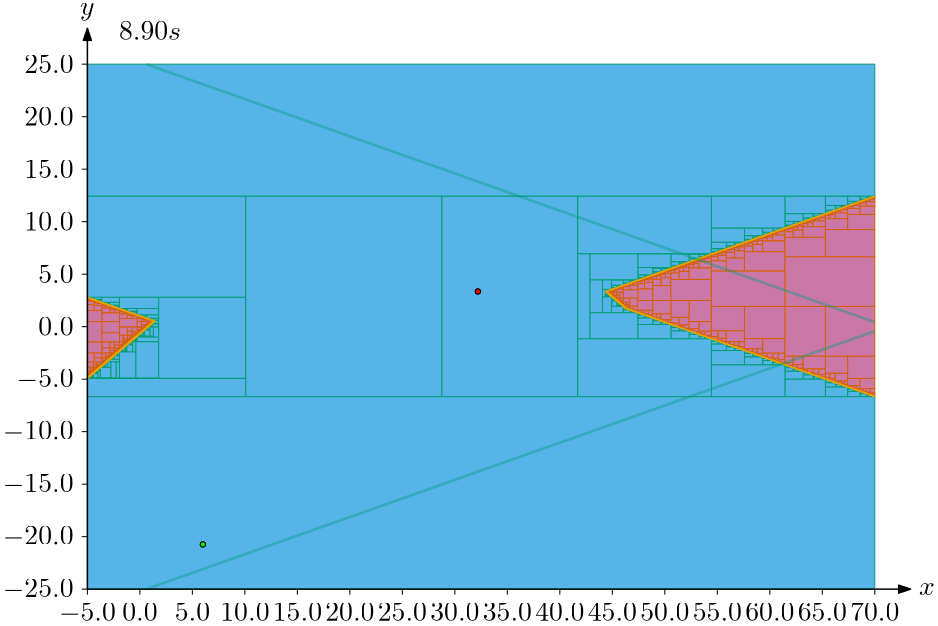 <?xml version="1.0"?>
<!DOCTYPE ipe SYSTEM "ipe.dtd">
<ipe version="70218">
<ipestyle name="ipegenerator">
<symbol name="arrow/arc(spx)">
<path stroke="sym-stroke" fill="sym-stroke" pen="sym-pen">
0 0 m
-1 0.333 l
-1 -0.333 l
h
</path>
</symbol>
<symbol name="arrow/farc(spx)">
<path stroke="sym-stroke" fill="white" pen="sym-pen">
0 0 m
-1 0.333 l
-1 -0.333 l
h
</path>
</symbol>
<symbol name="arrow/ptarc(spx)">
<path stroke="sym-stroke" fill="sym-stroke" pen="sym-pen">
0 0 m
-1 0.333 l
-0.8 0 l
-1 -0.333 l
h
</path>
</symbol>
<symbol name="arrow/fptarc(spx)">
<path stroke="sym-stroke" fill="white" pen="sym-pen">
0 0 m
-1 0.333 l
-0.8 0 l
-1 -0.333 l
h
</path>
</symbol>
<symbol name="mark/circle(sx)" transformations="translations">
<path fill="sym-stroke">
0.6 0 0 0.6 0 0 e
0.4 0 0 0.4 0 0 e
</path>
</symbol>
<symbol name="mark/disk(sx)" transformations="translations">
<path fill="sym-stroke">
0.6 0 0 0.6 0 0 e
</path>
</symbol>
<symbol name="mark/fdisk(sfx)" transformations="translations">
<group>
<path fill="sym-fill">
0.5 0 0 0.5 0 0 e
</path>
<path fill="sym-stroke" fillrule="eofill">
0.6 0 0 0.6 0 0 e
0.4 0 0 0.4 0 0 e
</path>
</group>
</symbol>
<symbol name="mark/box(sx)" transformations="translations">
<path fill="sym-stroke" fillrule="eofill">
-0.6 -0.6 m
0.6 -0.6 l
0.6 0.6 l
-0.6 0.6 l
h
-0.4 -0.4 m
0.4 -0.4 l
0.4 0.4 l
-0.4 0.4 l
h
</path>
</symbol>
<symbol name="mark/square(sx)" transformations="translations">
<path fill="sym-stroke">
-0.6 -0.6 m
0.6 -0.6 l
0.6 0.6 l
-0.6 0.6 l
h
</path>
</symbol>
<symbol name="mark/fsquare(sfx)" transformations="translations">
<group>
<path fill="sym-fill">
-0.5 -0.5 m
0.5 -0.5 l
0.5 0.5 l
-0.5 0.5 l
h
</path>
<path fill="sym-stroke" fillrule="eofill">
-0.6 -0.6 m
0.6 -0.6 l
0.6 0.6 l
-0.6 0.6 l
h
-0.4 -0.4 m
0.4 -0.4 l
0.4 0.4 l
-0.4 0.4 l
h
</path>
</group>
</symbol>
<symbol name="mark/cross(sx)" transformations="translations">
<group>
<path fill="sym-stroke">
-0.43 -0.57 m
0.57 0.43 l
0.43 0.57 l
-0.57 -0.43 l
h
</path>
<path fill="sym-stroke">
-0.43 0.57 m
0.57 -0.43 l
0.43 -0.57 l
-0.57 0.43 l
h
</path>
</group>
</symbol>
<symbol name="arrow/fnormal(spx)">
<path stroke="sym-stroke" fill="white" pen="sym-pen">
0 0 m
-1 0.333 l
-1 -0.333 l
h
</path>
</symbol>
<symbol name="arrow/pointed(spx)">
<path stroke="sym-stroke" fill="sym-stroke" pen="sym-pen">
0 0 m
-1 0.333 l
-0.8 0 l
-1 -0.333 l
h
</path>
</symbol>
<symbol name="arrow/fpointed(spx)">
<path stroke="sym-stroke" fill="white" pen="sym-pen">
0 0 m
-1 0.333 l
-0.8 0 l
-1 -0.333 l
h
</path>
</symbol>
<symbol name="arrow/linear(spx)">
<path stroke="sym-stroke" pen="sym-pen">
-1 0.333 m
0 0 l
-1 -0.333 l
</path>
</symbol>
<symbol name="arrow/fdouble(spx)">
<path stroke="sym-stroke" fill="white" pen="sym-pen">
0 0 m
-1 0.333 l
-1 -0.333 l
h
-1 0 m
-2 0.333 l
-2 -0.333 l
h
</path>
</symbol>
<symbol name="arrow/double(spx)">
<path stroke="sym-stroke" fill="sym-stroke" pen="sym-pen">
0 0 m
-1 0.333 l
-1 -0.333 l
h
-1 0 m
-2 0.333 l
-2 -0.333 l
h
</path>
</symbol>
<anglesize name="22.5 deg" value="22.5"/>
<anglesize name="30 deg" value="30"/>
<anglesize name="45 deg" value="45"/>
<anglesize name="60 deg" value="60"/>
<anglesize name="90 deg" value="90"/>
<arrowsize name="large" value="10"/>
<arrowsize name="normal" value="4.294"/>
<arrowsize name="small" value="5"/>
<arrowsize name="tiny" value="3"/>
<color name="aliceblue" value="0.941 0.973 1"/>
<color name="antiquewhite" value="0.98 0.922 0.843"/>
<color name="antiquewhite1" value="1 0.937 0.859"/>
<color name="antiquewhite2" value="0.933 0.875 0.8"/>
<color name="antiquewhite3" value="0.804 0.753 0.69"/>
<color name="antiquewhite4" value="0.545 0.514 0.471"/>
<color name="aquamarine" value="0.498 1 0.831"/>
<color name="aquamarine1" value="0.498 1 0.831"/>
<color name="aquamarine2" value="0.463 0.933 0.776"/>
<color name="aquamarine3" value="0.4 0.804 0.667"/>
<color name="aquamarine4" value="0.271 0.545 0.455"/>
<color name="azure" value="0.941 1 1"/>
<color name="azure1" value="0.941 1 1"/>
<color name="azure2" value="0.878 0.933 0.933"/>
<color name="azure3" value="0.757 0.804 0.804"/>
<color name="azure4" value="0.514 0.545 0.545"/>
<color name="beige" value="0.961 0.961 0.863"/>
<color name="bisque" value="1 0.894 0.769"/>
<color name="bisque1" value="1 0.894 0.769"/>
<color name="bisque2" value="0.933 0.835 0.718"/>
<color name="bisque3" value="0.804 0.718 0.62"/>
<color name="bisque4" value="0.545 0.49 0.42"/>
<color name="black" value="0"/>
<color name="blanchedalmond" value="1 0.922 0.804"/>
<color name="blue" value="0 0 1"/>
<color name="blue1" value="0 0 1"/>
<color name="blue2" value="0 0 0.933"/>
<color name="blue3" value="0 0 0.804"/>
<color name="blue4" value="0 0 0.545"/>
<color name="blueviolet" value="0.541 0.169 0.886"/>
<color name="brown" value="0.647 0.165 0.165"/>
<color name="brown1" value="1 0.251 0.251"/>
<color name="brown2" value="0.933 0.231 0.231"/>
<color name="brown3" value="0.804 0.2 0.2"/>
<color name="brown4" value="0.545 0.137 0.137"/>
<color name="burlywood" value="0.871 0.722 0.529"/>
<color name="burlywood1" value="1 0.827 0.608"/>
<color name="burlywood2" value="0.933 0.773 0.569"/>
<color name="burlywood3" value="0.804 0.667 0.49"/>
<color name="burlywood4" value="0.545 0.451 0.333"/>
<color name="cadetblue" value="0.373 0.62 0.627"/>
<color name="cadetblue1" value="0.596 0.961 1"/>
<color name="cadetblue2" value="0.557 0.898 0.933"/>
<color name="cadetblue3" value="0.478 0.773 0.804"/>
<color name="cadetblue4" value="0.325 0.525 0.545"/>
<color name="chartreuse" value="0.498 1 0"/>
<color name="chartreuse1" value="0.498 1 0"/>
<color name="chartreuse2" value="0.463 0.933 0"/>
<color name="chartreuse3" value="0.4 0.804 0"/>
<color name="chartreuse4" value="0.271 0.545 0"/>
<color name="chocolate" value="0.824 0.412 0.118"/>
<color name="chocolate1" value="1 0.498 0.141"/>
<color name="chocolate2" value="0.933 0.463 0.129"/>
<color name="chocolate3" value="0.804 0.4 0.114"/>
<color name="chocolate4" value="0.545 0.271 0.075"/>
<color name="colorBlind1" value="0 0.619 0.451"/>
<color name="colorBlindInFill" value="0.8 0.47 0.655"/>
<color name="colorBlindInStroke" value="0.835 0.369 0"/>
<color name="colorBlindMaybeFill" value="0.941 0.894 0.259"/>
<color name="colorBlindMaybeStroke" value="0.902 0.624 0"/>
<color name="colorBlindOutFill" value="0.337 0.706 0.914"/>
<color name="colorBlindOutStroke" value="0 0.62 0.451"/>
<color name="coral" value="1 0.498 0.314"/>
<color name="coral1" value="1 0.447 0.337"/>
<color name="coral2" value="0.933 0.416 0.314"/>
<color name="coral3" value="0.804 0.357 0.271"/>
<color name="coral4" value="0.545 0.243 0.184"/>
<color name="cornflowerblue" value="0.392 0.584 0.929"/>
<color name="cornsilk" value="1 0.973 0.863"/>
<color name="cornsilk1" value="1 0.973 0.863"/>
<color name="cornsilk2" value="0.933 0.91 0.804"/>
<color name="cornsilk3" value="0.804 0.784 0.694"/>
<color name="cornsilk4" value="0.545 0.533 0.471"/>
<color name="cyan" value="0 1 1"/>
<color name="cyan1" value="0 1 1"/>
<color name="cyan2" value="0 0.933 0.933"/>
<color name="cyan3" value="0 0.804 0.804"/>
<color name="cyan4" value="0 0.545 0.545"/>
<color name="darkblue" value="0 0 0.545"/>
<color name="darkcyan" value="0 0.545 0.545"/>
<color name="darkgoldenrod" value="0.722 0.525 0.043"/>
<color name="darkgoldenrod1" value="1 0.725 0.059"/>
<color name="darkgoldenrod2" value="0.933 0.678 0.055"/>
<color name="darkgoldenrod3" value="0.804 0.584 0.047"/>
<color name="darkgoldenrod4" value="0.545 0.396 0.031"/>
<color name="darkgray" value="0.663"/>
<color name="darkgreen" value="0 0.392 0"/>
<color name="darkgrey" value="0.663"/>
<color name="darkkhaki" value="0.741 0.718 0.42"/>
<color name="darkmagenta" value="0.545 0 0.545"/>
<color name="darkolivegreen" value="0.333 0.42 0.184"/>
<color name="darkolivegreen1" value="0.792 1 0.439"/>
<color name="darkolivegreen2" value="0.737 0.933 0.408"/>
<color name="darkolivegreen3" value="0.635 0.804 0.353"/>
<color name="darkolivegreen4" value="0.431 0.545 0.239"/>
<color name="darkorange" value="1 0.549 0"/>
<color name="darkorange1" value="1 0.498 0"/>
<color name="darkorange2" value="0.933 0.463 0"/>
<color name="darkorange3" value="0.804 0.4 0"/>
<color name="darkorange4" value="0.545 0.271 0"/>
<color name="darkorchid" value="0.6 0.196 0.8"/>
<color name="darkorchid1" value="0.749 0.243 1"/>
<color name="darkorchid2" value="0.698 0.227 0.933"/>
<color name="darkorchid3" value="0.604 0.196 0.804"/>
<color name="darkorchid4" value="0.408 0.133 0.545"/>
<color name="darkred" value="0.545 0 0"/>
<color name="darksalmon" value="0.914 0.588 0.478"/>
<color name="darkseagreen" value="0.561 0.737 0.561"/>
<color name="darkseagreen1" value="0.757 1 0.757"/>
<color name="darkseagreen2" value="0.706 0.933 0.706"/>
<color name="darkseagreen3" value="0.608 0.804 0.608"/>
<color name="darkseagreen4" value="0.412 0.545 0.412"/>
<color name="darkslateblue" value="0.282 0.239 0.545"/>
<color name="darkslategray" value="0.184 0.31 0.31"/>
<color name="darkslategray1" value="0.592 1 1"/>
<color name="darkslategray2" value="0.553 0.933 0.933"/>
<color name="darkslategray3" value="0.475 0.804 0.804"/>
<color name="darkslategray4" value="0.322 0.545 0.545"/>
<color name="darkslategrey" value="0.184 0.31 0.31"/>
<color name="darkturquoise" value="0 0.808 0.82"/>
<color name="darkviolet" value="0.58 0 0.827"/>
<color name="deeppink" value="1 0.078 0.576"/>
<color name="deeppink1" value="1 0.078 0.576"/>
<color name="deeppink2" value="0.933 0.071 0.537"/>
<color name="deeppink3" value="0.804 0.063 0.463"/>
<color name="deeppink4" value="0.545 0.039 0.314"/>
<color name="deepskyblue" value="0 0.749 1"/>
<color name="deepskyblue1" value="0 0.749 1"/>
<color name="deepskyblue2" value="0 0.698 0.933"/>
<color name="deepskyblue3" value="0 0.604 0.804"/>
<color name="deepskyblue4" value="0 0.408 0.545"/>
<color name="dimgray" value="0.412"/>
<color name="dimgrey" value="0.412"/>
<color name="dodgerblue" value="0.118 0.565 1"/>
<color name="dodgerblue1" value="0.118 0.565 1"/>
<color name="dodgerblue2" value="0.11 0.525 0.933"/>
<color name="dodgerblue3" value="0.094 0.455 0.804"/>
<color name="dodgerblue4" value="0.063 0.306 0.545"/>
<color name="firebrick" value="0.698 0.133 0.133"/>
<color name="firebrick1" value="1 0.188 0.188"/>
<color name="firebrick2" value="0.933 0.173 0.173"/>
<color name="firebrick3" value="0.804 0.149 0.149"/>
<color name="firebrick4" value="0.545 0.102 0.102"/>
<color name="floralwhite" value="1 0.98 0.941"/>
<color name="forestgreen" value="0.133 0.545 0.133"/>
<color name="gainsboro" value="0.863"/>
<color name="ghostwhite" value="0.973 0.973 1"/>
<color name="gold" value="1 0.843 0"/>
<color name="gold1" value="1 0.843 0"/>
<color name="gold2" value="0.933 0.788 0"/>
<color name="gold3" value="0.804 0.678 0"/>
<color name="gold4" value="0.545 0.459 0"/>
<color name="goldenrod" value="0.855 0.647 0.125"/>
<color name="goldenrod1" value="1 0.757 0.145"/>
<color name="goldenrod2" value="0.933 0.706 0.133"/>
<color name="goldenrod3" value="0.804 0.608 0.114"/>
<color name="goldenrod4" value="0.545 0.412 0.078"/>
<color name="gray" value="0.745"/>
<color name="gray0" value="0"/>
<color name="gray1" value="0.012"/>
<color name="gray10" value="0.102"/>
<color name="gray100" value="1"/>
<color name="gray11" value="0.11"/>
<color name="gray12" value="0.122"/>
<color name="gray13" value="0.129"/>
<color name="gray14" value="0.141"/>
<color name="gray15" value="0.149"/>
<color name="gray16" value="0.161"/>
<color name="gray17" value="0.169"/>
<color name="gray18" value="0.18"/>
<color name="gray19" value="0.188"/>
<color name="gray2" value="0.02"/>
<color name="gray20" value="0.2"/>
<color name="gray21" value="0.212"/>
<color name="gray22" value="0.22"/>
<color name="gray23" value="0.231"/>
<color name="gray24" value="0.239"/>
<color name="gray25" value="0.251"/>
<color name="gray26" value="0.259"/>
<color name="gray27" value="0.271"/>
<color name="gray28" value="0.278"/>
<color name="gray29" value="0.29"/>
<color name="gray3" value="0.031"/>
<color name="gray30" value="0.302"/>
<color name="gray31" value="0.31"/>
<color name="gray32" value="0.322"/>
<color name="gray33" value="0.329"/>
<color name="gray34" value="0.341"/>
<color name="gray35" value="0.349"/>
<color name="gray36" value="0.361"/>
<color name="gray37" value="0.369"/>
<color name="gray38" value="0.38"/>
<color name="gray39" value="0.388"/>
<color name="gray4" value="0.039"/>
<color name="gray40" value="0.4"/>
<color name="gray41" value="0.412"/>
<color name="gray42" value="0.42"/>
<color name="gray43" value="0.431"/>
<color name="gray44" value="0.439"/>
<color name="gray45" value="0.451"/>
<color name="gray46" value="0.459"/>
<color name="gray47" value="0.471"/>
<color name="gray48" value="0.478"/>
<color name="gray49" value="0.49"/>
<color name="gray5" value="0.051"/>
<color name="gray50" value="0.498"/>
<color name="gray51" value="0.51"/>
<color name="gray52" value="0.522"/>
<color name="gray53" value="0.529"/>
<color name="gray54" value="0.541"/>
<color name="gray55" value="0.549"/>
<color name="gray56" value="0.561"/>
<color name="gray57" value="0.569"/>
<color name="gray58" value="0.58"/>
<color name="gray59" value="0.588"/>
<color name="gray6" value="0.059"/>
<color name="gray60" value="0.6"/>
<color name="gray61" value="0.612"/>
<color name="gray62" value="0.62"/>
<color name="gray63" value="0.631"/>
<color name="gray64" value="0.639"/>
<color name="gray65" value="0.651"/>
<color name="gray66" value="0.659"/>
<color name="gray67" value="0.671"/>
<color name="gray68" value="0.678"/>
<color name="gray69" value="0.69"/>
<color name="gray7" value="0.071"/>
<color name="gray70" value="0.702"/>
<color name="gray71" value="0.71"/>
<color name="gray72" value="0.722"/>
<color name="gray73" value="0.729"/>
<color name="gray74" value="0.741"/>
<color name="gray75" value="0.749"/>
<color name="gray76" value="0.761"/>
<color name="gray77" value="0.769"/>
<color name="gray78" value="0.78"/>
<color name="gray79" value="0.788"/>
<color name="gray8" value="0.078"/>
<color name="gray80" value="0.8"/>
<color name="gray81" value="0.812"/>
<color name="gray82" value="0.82"/>
<color name="gray83" value="0.831"/>
<color name="gray84" value="0.839"/>
<color name="gray85" value="0.851"/>
<color name="gray86" value="0.859"/>
<color name="gray87" value="0.871"/>
<color name="gray88" value="0.878"/>
<color name="gray89" value="0.89"/>
<color name="gray9" value="0.09"/>
<color name="gray90" value="0.898"/>
<color name="gray91" value="0.91"/>
<color name="gray92" value="0.922"/>
<color name="gray93" value="0.929"/>
<color name="gray94" value="0.941"/>
<color name="gray95" value="0.949"/>
<color name="gray96" value="0.961"/>
<color name="gray97" value="0.969"/>
<color name="gray98" value="0.98"/>
<color name="gray99" value="0.988"/>
<color name="green" value="0 1 0"/>
<color name="green1" value="0 1 0"/>
<color name="green2" value="0 0.933 0"/>
<color name="green3" value="0 0.804 0"/>
<color name="green4" value="0 0.545 0"/>
<color name="greenyellow" value="0.678 1 0.184"/>
<color name="grey" value="0.745"/>
<color name="grey0" value="0"/>
<color name="grey1" value="0.012"/>
<color name="grey10" value="0.102"/>
<color name="grey100" value="1"/>
<color name="grey11" value="0.11"/>
<color name="grey12" value="0.122"/>
<color name="grey13" value="0.129"/>
<color name="grey14" value="0.141"/>
<color name="grey15" value="0.149"/>
<color name="grey16" value="0.161"/>
<color name="grey17" value="0.169"/>
<color name="grey18" value="0.18"/>
<color name="grey19" value="0.188"/>
<color name="grey2" value="0.02"/>
<color name="grey20" value="0.2"/>
<color name="grey21" value="0.212"/>
<color name="grey22" value="0.22"/>
<color name="grey23" value="0.231"/>
<color name="grey24" value="0.239"/>
<color name="grey25" value="0.251"/>
<color name="grey26" value="0.259"/>
<color name="grey27" value="0.271"/>
<color name="grey28" value="0.278"/>
<color name="grey29" value="0.29"/>
<color name="grey3" value="0.031"/>
<color name="grey30" value="0.302"/>
<color name="grey31" value="0.31"/>
<color name="grey32" value="0.322"/>
<color name="grey33" value="0.329"/>
<color name="grey34" value="0.341"/>
<color name="grey35" value="0.349"/>
<color name="grey36" value="0.361"/>
<color name="grey37" value="0.369"/>
<color name="grey38" value="0.38"/>
<color name="grey39" value="0.388"/>
<color name="grey4" value="0.039"/>
<color name="grey40" value="0.4"/>
<color name="grey41" value="0.412"/>
<color name="grey42" value="0.42"/>
<color name="grey43" value="0.431"/>
<color name="grey44" value="0.439"/>
<color name="grey45" value="0.451"/>
<color name="grey46" value="0.459"/>
<color name="grey47" value="0.471"/>
<color name="grey48" value="0.478"/>
<color name="grey49" value="0.49"/>
<color name="grey5" value="0.051"/>
<color name="grey50" value="0.498"/>
<color name="grey51" value="0.51"/>
<color name="grey52" value="0.522"/>
<color name="grey53" value="0.529"/>
<color name="grey54" value="0.541"/>
<color name="grey55" value="0.549"/>
<color name="grey56" value="0.561"/>
<color name="grey57" value="0.569"/>
<color name="grey58" value="0.58"/>
<color name="grey59" value="0.588"/>
<color name="grey6" value="0.059"/>
<color name="grey60" value="0.6"/>
<color name="grey61" value="0.612"/>
<color name="grey62" value="0.62"/>
<color name="grey63" value="0.631"/>
<color name="grey64" value="0.639"/>
<color name="grey65" value="0.651"/>
<color name="grey66" value="0.659"/>
<color name="grey67" value="0.671"/>
<color name="grey68" value="0.678"/>
<color name="grey69" value="0.69"/>
<color name="grey7" value="0.071"/>
<color name="grey70" value="0.702"/>
<color name="grey71" value="0.71"/>
<color name="grey72" value="0.722"/>
<color name="grey73" value="0.729"/>
<color name="grey74" value="0.741"/>
<color name="grey75" value="0.749"/>
<color name="grey76" value="0.761"/>
<color name="grey77" value="0.769"/>
<color name="grey78" value="0.78"/>
<color name="grey79" value="0.788"/>
<color name="grey8" value="0.078"/>
<color name="grey80" value="0.8"/>
<color name="grey81" value="0.812"/>
<color name="grey82" value="0.82"/>
<color name="grey83" value="0.831"/>
<color name="grey84" value="0.839"/>
<color name="grey85" value="0.851"/>
<color name="grey86" value="0.859"/>
<color name="grey87" value="0.871"/>
<color name="grey88" value="0.878"/>
<color name="grey89" value="0.89"/>
<color name="grey9" value="0.09"/>
<color name="grey90" value="0.898"/>
<color name="grey91" value="0.91"/>
<color name="grey92" value="0.922"/>
<color name="grey93" value="0.929"/>
<color name="grey94" value="0.941"/>
<color name="grey95" value="0.949"/>
<color name="grey96" value="0.961"/>
<color name="grey97" value="0.969"/>
<color name="grey98" value="0.98"/>
<color name="grey99" value="0.988"/>
<color name="honeydew" value="0.941 1 0.941"/>
<color name="honeydew1" value="0.941 1 0.941"/>
<color name="honeydew2" value="0.878 0.933 0.878"/>
<color name="honeydew3" value="0.757 0.804 0.757"/>
<color name="honeydew4" value="0.514 0.545 0.514"/>
<color name="hotpink" value="1 0.412 0.706"/>
<color name="hotpink1" value="1 0.431 0.706"/>
<color name="hotpink2" value="0.933 0.416 0.655"/>
<color name="hotpink3" value="0.804 0.376 0.565"/>
<color name="hotpink4" value="0.545 0.227 0.384"/>
<color name="indianred" value="0.804 0.361 0.361"/>
<color name="indianred1" value="1 0.416 0.416"/>
<color name="indianred2" value="0.933 0.388 0.388"/>
<color name="indianred3" value="0.804 0.333 0.333"/>
<color name="indianred4" value="0.545 0.227 0.227"/>
<color name="ivory" value="1 1 0.941"/>
<color name="ivory1" value="1 1 0.941"/>
<color name="ivory2" value="0.933 0.933 0.878"/>
<color name="ivory3" value="0.804 0.804 0.757"/>
<color name="ivory4" value="0.545 0.545 0.514"/>
<color name="khaki" value="0.941 0.902 0.549"/>
<color name="khaki1" value="1 0.965 0.561"/>
<color name="khaki2" value="0.933 0.902 0.522"/>
<color name="khaki3" value="0.804 0.776 0.451"/>
<color name="khaki4" value="0.545 0.525 0.306"/>
<color name="lavender" value="0.902 0.902 0.98"/>
<color name="lavenderblush" value="1 0.941 0.961"/>
<color name="lavenderblush1" value="1 0.941 0.961"/>
<color name="lavenderblush2" value="0.933 0.878 0.898"/>
<color name="lavenderblush3" value="0.804 0.757 0.773"/>
<color name="lavenderblush4" value="0.545 0.514 0.525"/>
<color name="lawngreen" value="0.486 0.988 0"/>
<color name="lemonchiffon" value="1 0.98 0.804"/>
<color name="lemonchiffon1" value="1 0.98 0.804"/>
<color name="lemonchiffon2" value="0.933 0.914 0.749"/>
<color name="lemonchiffon3" value="0.804 0.788 0.647"/>
<color name="lemonchiffon4" value="0.545 0.537 0.439"/>
<color name="lightblue" value="0.678 0.847 0.902"/>
<color name="lightblue1" value="0.749 0.937 1"/>
<color name="lightblue2" value="0.698 0.875 0.933"/>
<color name="lightblue3" value="0.604 0.753 0.804"/>
<color name="lightblue4" value="0.408 0.514 0.545"/>
<color name="lightcoral" value="0.941 0.502 0.502"/>
<color name="lightcyan" value="0.878 1 1"/>
<color name="lightcyan1" value="0.878 1 1"/>
<color name="lightcyan2" value="0.82 0.933 0.933"/>
<color name="lightcyan3" value="0.706 0.804 0.804"/>
<color name="lightcyan4" value="0.478 0.545 0.545"/>
<color name="lightgoldenrod" value="0.933 0.867 0.51"/>
<color name="lightgoldenrod1" value="1 0.925 0.545"/>
<color name="lightgoldenrod2" value="0.933 0.863 0.51"/>
<color name="lightgoldenrod3" value="0.804 0.745 0.439"/>
<color name="lightgoldenrod4" value="0.545 0.506 0.298"/>
<color name="lightgoldenrodyellow" value="0.98 0.98 0.824"/>
<color name="lightgray" value="0.827"/>
<color name="lightgreen" value="0.565 0.933 0.565"/>
<color name="lightgrey" value="0.827"/>
<color name="lightpink" value="1 0.714 0.757"/>
<color name="lightpink1" value="1 0.682 0.725"/>
<color name="lightpink2" value="0.933 0.635 0.678"/>
<color name="lightpink3" value="0.804 0.549 0.584"/>
<color name="lightpink4" value="0.545 0.373 0.396"/>
<color name="lightsalmon" value="1 0.627 0.478"/>
<color name="lightsalmon1" value="1 0.627 0.478"/>
<color name="lightsalmon2" value="0.933 0.584 0.447"/>
<color name="lightsalmon3" value="0.804 0.506 0.384"/>
<color name="lightsalmon4" value="0.545 0.341 0.259"/>
<color name="lightseagreen" value="0.125 0.698 0.667"/>
<color name="lightskyblue" value="0.529 0.808 0.98"/>
<color name="lightskyblue1" value="0.69 0.886 1"/>
<color name="lightskyblue2" value="0.643 0.827 0.933"/>
<color name="lightskyblue3" value="0.553 0.714 0.804"/>
<color name="lightskyblue4" value="0.376 0.482 0.545"/>
<color name="lightslateblue" value="0.518 0.439 1"/>
<color name="lightslategray" value="0.467 0.533 0.6"/>
<color name="lightslategrey" value="0.467 0.533 0.6"/>
<color name="lightsteelblue" value="0.69 0.769 0.871"/>
<color name="lightsteelblue1" value="0.792 0.882 1"/>
<color name="lightsteelblue2" value="0.737 0.824 0.933"/>
<color name="lightsteelblue3" value="0.635 0.71 0.804"/>
<color name="lightsteelblue4" value="0.431 0.482 0.545"/>
<color name="lightyellow" value="1 1 0.878"/>
<color name="lightyellow1" value="1 1 0.878"/>
<color name="lightyellow2" value="0.933 0.933 0.82"/>
<color name="lightyellow3" value="0.804 0.804 0.706"/>
<color name="lightyellow4" value="0.545 0.545 0.478"/>
<color name="limegreen" value="0.196 0.804 0.196"/>
<color name="linen" value="0.98 0.941 0.902"/>
<color name="magenta" value="1 0 1"/>
<color name="magenta1" value="1 0 1"/>
<color name="magenta2" value="0.933 0 0.933"/>
<color name="magenta3" value="0.804 0 0.804"/>
<color name="magenta4" value="0.545 0 0.545"/>
<color name="maroon" value="0.69 0.188 0.376"/>
<color name="maroon1" value="1 0.204 0.702"/>
<color name="maroon2" value="0.933 0.188 0.655"/>
<color name="maroon3" value="0.804 0.161 0.565"/>
<color name="maroon4" value="0.545 0.11 0.384"/>
<color name="mediumaquamarine" value="0.4 0.804 0.667"/>
<color name="mediumblue" value="0 0 0.804"/>
<color name="mediumorchid" value="0.729 0.333 0.827"/>
<color name="mediumorchid1" value="0.878 0.4 1"/>
<color name="mediumorchid2" value="0.82 0.373 0.933"/>
<color name="mediumorchid3" value="0.706 0.322 0.804"/>
<color name="mediumorchid4" value="0.478 0.216 0.545"/>
<color name="mediumpurple" value="0.576 0.439 0.859"/>
<color name="mediumpurple1" value="0.671 0.51 1"/>
<color name="mediumpurple2" value="0.624 0.475 0.933"/>
<color name="mediumpurple3" value="0.537 0.408 0.804"/>
<color name="mediumpurple4" value="0.365 0.278 0.545"/>
<color name="mediumseagreen" value="0.235 0.702 0.443"/>
<color name="mediumslateblue" value="0.482 0.408 0.933"/>
<color name="mediumspringgreen" value="0 0.98 0.604"/>
<color name="mediumturquoise" value="0.282 0.82 0.8"/>
<color name="mediumvioletred" value="0.78 0.082 0.522"/>
<color name="midnightblue" value="0.098 0.098 0.439"/>
<color name="mintcream" value="0.961 1 0.98"/>
<color name="mistyrose" value="1 0.894 0.882"/>
<color name="mistyrose1" value="1 0.894 0.882"/>
<color name="mistyrose2" value="0.933 0.835 0.824"/>
<color name="mistyrose3" value="0.804 0.718 0.71"/>
<color name="mistyrose4" value="0.545 0.49 0.482"/>
<color name="moccasin" value="1 0.894 0.71"/>
<color name="navajowhite" value="1 0.871 0.678"/>
<color name="navajowhite1" value="1 0.871 0.678"/>
<color name="navajowhite2" value="0.933 0.812 0.631"/>
<color name="navajowhite3" value="0.804 0.702 0.545"/>
<color name="navajowhite4" value="0.545 0.475 0.369"/>
<color name="navy" value="0 0 0.502"/>
<color name="navyblue" value="0 0 0.502"/>
<color name="oldlace" value="0.992 0.961 0.902"/>
<color name="olivedrab" value="0.42 0.557 0.137"/>
<color name="olivedrab1" value="0.753 1 0.243"/>
<color name="olivedrab2" value="0.702 0.933 0.227"/>
<color name="olivedrab3" value="0.604 0.804 0.196"/>
<color name="olivedrab4" value="0.412 0.545 0.133"/>
<color name="orange" value="1 0.647 0"/>
<color name="orange1" value="1 0.647 0"/>
<color name="orange2" value="0.933 0.604 0"/>
<color name="orange3" value="0.804 0.522 0"/>
<color name="orange4" value="0.545 0.353 0"/>
<color name="orangered" value="1 0.271 0"/>
<color name="orangered1" value="1 0.271 0"/>
<color name="orangered2" value="0.933 0.251 0"/>
<color name="orangered3" value="0.804 0.216 0"/>
<color name="orangered4" value="0.545 0.145 0"/>
<color name="orchid" value="0.855 0.439 0.839"/>
<color name="orchid1" value="1 0.514 0.98"/>
<color name="orchid2" value="0.933 0.478 0.914"/>
<color name="orchid3" value="0.804 0.412 0.788"/>
<color name="orchid4" value="0.545 0.278 0.537"/>
<color name="palegoldenrod" value="0.933 0.91 0.667"/>
<color name="palegreen" value="0.596 0.984 0.596"/>
<color name="palegreen1" value="0.604 1 0.604"/>
<color name="palegreen2" value="0.565 0.933 0.565"/>
<color name="palegreen3" value="0.486 0.804 0.486"/>
<color name="palegreen4" value="0.329 0.545 0.329"/>
<color name="paleturquoise" value="0.686 0.933 0.933"/>
<color name="paleturquoise1" value="0.733 1 1"/>
<color name="paleturquoise2" value="0.682 0.933 0.933"/>
<color name="paleturquoise3" value="0.588 0.804 0.804"/>
<color name="paleturquoise4" value="0.4 0.545 0.545"/>
<color name="palevioletred" value="0.859 0.439 0.576"/>
<color name="palevioletred1" value="1 0.51 0.671"/>
<color name="palevioletred2" value="0.933 0.475 0.624"/>
<color name="palevioletred3" value="0.804 0.408 0.537"/>
<color name="palevioletred4" value="0.545 0.278 0.365"/>
<color name="papayawhip" value="1 0.937 0.835"/>
<color name="peachpuff" value="1 0.855 0.725"/>
<color name="peachpuff1" value="1 0.855 0.725"/>
<color name="peachpuff2" value="0.933 0.796 0.678"/>
<color name="peachpuff3" value="0.804 0.686 0.584"/>
<color name="peachpuff4" value="0.545 0.467 0.396"/>
<color name="peru" value="0.804 0.522 0.247"/>
<color name="pink" value="1 0.753 0.796"/>
<color name="pink1" value="1 0.71 0.773"/>
<color name="pink2" value="0.933 0.663 0.722"/>
<color name="pink3" value="0.804 0.569 0.62"/>
<color name="pink4" value="0.545 0.388 0.424"/>
<color name="plum" value="0.867 0.627 0.867"/>
<color name="plum1" value="1 0.733 1"/>
<color name="plum2" value="0.933 0.682 0.933"/>
<color name="plum3" value="0.804 0.588 0.804"/>
<color name="plum4" value="0.545 0.4 0.545"/>
<color name="powderblue" value="0.69 0.878 0.902"/>
<color name="purple" value="0.627 0.125 0.941"/>
<color name="purple1" value="0.608 0.188 1"/>
<color name="purple2" value="0.569 0.173 0.933"/>
<color name="purple3" value="0.49 0.149 0.804"/>
<color name="purple4" value="0.333 0.102 0.545"/>
<color name="red" value="1 0 0"/>
<color name="red1" value="1 0 0"/>
<color name="red2" value="0.933 0 0"/>
<color name="red3" value="0.804 0 0"/>
<color name="red4" value="0.545 0 0"/>
<color name="rosybrown" value="0.737 0.561 0.561"/>
<color name="rosybrown1" value="1 0.757 0.757"/>
<color name="rosybrown2" value="0.933 0.706 0.706"/>
<color name="rosybrown3" value="0.804 0.608 0.608"/>
<color name="rosybrown4" value="0.545 0.412 0.412"/>
<color name="royalblue" value="0.255 0.412 0.882"/>
<color name="royalblue1" value="0.282 0.463 1"/>
<color name="royalblue2" value="0.263 0.431 0.933"/>
<color name="royalblue3" value="0.227 0.373 0.804"/>
<color name="royalblue4" value="0.153 0.251 0.545"/>
<color name="saddlebrown" value="0.545 0.271 0.075"/>
<color name="salmon" value="0.98 0.502 0.447"/>
<color name="salmon1" value="1 0.549 0.412"/>
<color name="salmon2" value="0.933 0.51 0.384"/>
<color name="salmon3" value="0.804 0.439 0.329"/>
<color name="salmon4" value="0.545 0.298 0.224"/>
<color name="sandybrown" value="0.957 0.643 0.376"/>
<color name="seagreen" value="0.18 0.545 0.341"/>
<color name="seagreen1" value="0.329 1 0.624"/>
<color name="seagreen2" value="0.306 0.933 0.58"/>
<color name="seagreen3" value="0.263 0.804 0.502"/>
<color name="seagreen4" value="0.18 0.545 0.341"/>
<color name="seashell" value="1 0.961 0.933"/>
<color name="seashell1" value="1 0.961 0.933"/>
<color name="seashell2" value="0.933 0.898 0.871"/>
<color name="seashell3" value="0.804 0.773 0.749"/>
<color name="seashell4" value="0.545 0.525 0.51"/>
<color name="sienna" value="0.627 0.322 0.176"/>
<color name="sienna1" value="1 0.51 0.278"/>
<color name="sienna2" value="0.933 0.475 0.259"/>
<color name="sienna3" value="0.804 0.408 0.224"/>
<color name="sienna4" value="0.545 0.278 0.149"/>
<color name="skyblue" value="0.529 0.808 0.922"/>
<color name="skyblue1" value="0.529 0.808 1"/>
<color name="skyblue2" value="0.494 0.753 0.933"/>
<color name="skyblue3" value="0.424 0.651 0.804"/>
<color name="skyblue4" value="0.29 0.439 0.545"/>
<color name="slateblue" value="0.416 0.353 0.804"/>
<color name="slateblue1" value="0.514 0.435 1"/>
<color name="slateblue2" value="0.478 0.404 0.933"/>
<color name="slateblue3" value="0.412 0.349 0.804"/>
<color name="slateblue4" value="0.278 0.235 0.545"/>
<color name="slategray" value="0.439 0.502 0.565"/>
<color name="slategray1" value="0.776 0.886 1"/>
<color name="slategray2" value="0.725 0.827 0.933"/>
<color name="slategray3" value="0.624 0.714 0.804"/>
<color name="slategray4" value="0.424 0.482 0.545"/>
<color name="slategrey" value="0.439 0.502 0.565"/>
<color name="snow" value="1 0.98 0.98"/>
<color name="snow1" value="1 0.98 0.98"/>
<color name="snow2" value="0.933 0.914 0.914"/>
<color name="snow3" value="0.804 0.788 0.788"/>
<color name="snow4" value="0.545 0.537 0.537"/>
<color name="springgreen" value="0 1 0.498"/>
<color name="springgreen1" value="0 1 0.498"/>
<color name="springgreen2" value="0 0.933 0.463"/>
<color name="springgreen3" value="0 0.804 0.4"/>
<color name="springgreen4" value="0 0.545 0.271"/>
<color name="steelblue" value="0.275 0.51 0.706"/>
<color name="steelblue1" value="0.388 0.722 1"/>
<color name="steelblue2" value="0.361 0.675 0.933"/>
<color name="steelblue3" value="0.31 0.58 0.804"/>
<color name="steelblue4" value="0.212 0.392 0.545"/>
<color name="tan" value="0.824 0.706 0.549"/>
<color name="tan1" value="1 0.647 0.31"/>
<color name="tan2" value="0.933 0.604 0.286"/>
<color name="tan3" value="0.804 0.522 0.247"/>
<color name="tan4" value="0.545 0.353 0.169"/>
<color name="thistle" value="0.847 0.749 0.847"/>
<color name="thistle1" value="1 0.882 1"/>
<color name="thistle2" value="0.933 0.824 0.933"/>
<color name="thistle3" value="0.804 0.71 0.804"/>
<color name="thistle4" value="0.545 0.482 0.545"/>
<color name="tomato" value="1 0.388 0.278"/>
<color name="tomato1" value="1 0.388 0.278"/>
<color name="tomato2" value="0.933 0.361 0.259"/>
<color name="tomato3" value="0.804 0.31 0.224"/>
<color name="tomato4" value="0.545 0.212 0.149"/>
<color name="turquoise" value="0.251 0.878 0.816"/>
<color name="turquoise1" value="0 0.961 1"/>
<color name="turquoise2" value="0 0.898 0.933"/>
<color name="turquoise3" value="0 0.773 0.804"/>
<color name="turquoise4" value="0 0.525 0.545"/>
<color name="violet" value="0.933 0.51 0.933"/>
<color name="violetred" value="0.816 0.125 0.565"/>
<color name="violetred1" value="1 0.243 0.588"/>
<color name="violetred2" value="0.933 0.227 0.549"/>
<color name="violetred3" value="0.804 0.196 0.471"/>
<color name="violetred4" value="0.545 0.133 0.322"/>
<color name="wheat" value="0.961 0.871 0.702"/>
<color name="wheat1" value="1 0.906 0.729"/>
<color name="wheat2" value="0.933 0.847 0.682"/>
<color name="wheat3" value="0.804 0.729 0.588"/>
<color name="wheat4" value="0.545 0.494 0.4"/>
<color name="white" value="1"/>
<color name="whitesmoke" value="0.961"/>
<color name="yellow" value="1 1 0"/>
<color name="yellow1" value="1 1 0"/>
<color name="yellow2" value="0.933 0.933 0"/>
<color name="yellow3" value="0.804 0.804 0"/>
<color name="yellow4" value="0.545 0.545 0"/>
<color name="yellowgreen" value="0.604 0.804 0.196"/>
<dashstyle name="dash dot dotted" value="[4 2 1 2 1 2] 0"/>
<dashstyle name="dash dotted" value="[4 2 1 2] 0"/>
<dashstyle name="dashed" value="[4] 0"/>
<dashstyle name="dotted" value="[1 3] 0"/>
<gridsize name="10 pts (~3.5 mm)" value="10"/>
<gridsize name="14 pts (~5 mm)" value="14"/>
<gridsize name="16 pts (~6 mm)" value="16"/>
<gridsize name="20 pts (~7 mm)" value="20"/>
<gridsize name="28 pts (~10 mm)" value="28"/>
<gridsize name="32 pts (~12 mm)" value="32"/>
<gridsize name="4 pts" value="4"/>
<gridsize name="56 pts (~20 mm)" value="56"/>
<gridsize name="8 pts (~3 mm)" value="8"/>
<opacity name="10%" value="0.1"/>
<opacity name="15%" value="0.15"/>
<opacity name="20%" value="0.2"/>
<opacity name="25%" value="0.25"/>
<opacity name="30%" value="0.3"/>
<opacity name="35%" value="0.35"/>
<opacity name="40%" value="0.4"/>
<opacity name="45%" value="0.45"/>
<opacity name="5%" value="0.05"/>
<opacity name="50%" value="0.5"/>
<opacity name="55%" value="0.55"/>
<opacity name="60%" value="0.6"/>
<opacity name="65%" value="0.65"/>
<opacity name="70%" value="0.7"/>
<opacity name="75%" value="0.75"/>
<opacity name="80%" value="0.8"/>
<opacity name="85%" value="0.85"/>
<opacity name="90%" value="0.9"/>
<opacity name="95%" value="0.95"/>
<pen name="axis" value="0.549"/>
<pen name="axis_segment" value="0.366"/>
<pen name="fat" value="1.2"/>
<pen name="heavier" value="0.8"/>
<pen name="normal" value="0.366"/>
<pen name="ultrafat" value="2"/>
<symbolsize name="large" value="5"/>
<symbolsize name="small" value="2"/>
<symbolsize name="tiny" value="1.1"/>
<textsize name="Huge" value="\Huge"/>
<textsize name="LARGE" value="\LARGE"/>
<textsize name="Large" value="\Large"/>
<textsize name="footnote" value="\footnotesize"/>
<textsize name="huge" value="\huge"/>
<textsize name="large" value="\large"/>
<textsize name="normal" value="\normalsize"/>
<textsize name="small" value="\small"/>
<textsize name="tiny" value="\tiny"/>
<textstyle name="center" begin="\begin{center}" end="\end{center}"/>
<textstyle name="item" begin="\begin{itemize}\item{}" end="\end{itemize}"/>
<textstyle name="itemize" begin="\begin{itemize}" end="\end{itemize}"/>
<preamble>
	\usepackage{amsfonts}
	\usepackage{amsmath}
	\usepackage{amssymb}
	\usepackage{mathrsfs}
</preamble>
<layout paper="365.877 243.918" origin="0 0" frame="365.877 243.918"/>
<tiling name="falling" angle="-60" step="4" width="1"/>
<tiling name="rising" angle="30" step="4" width="1"/>
</ipestyle>
<page>
<layer name="axis"/>
<layer name="data"/>
<layer name="outer"/>
<layer name="inner"/>
<layer name="uncertain"/>
<layer name="penumbra"/>
<layer name="sensors"/>
<layer name="boats"/>
<layer name="wakes"/>
<view layers="axis data outer inner uncertain sensors boats wakes"/>
<path layer="inner" stroke="0.835 0.369 0" fill="0.8 0.47 0.655">
301.025 165.238 m
301.147 165.238 l
301.147 165.338 l
301.025 165.338 l
h
</path>
<path stroke="0.835 0.369 0" fill="0.8 0.47 0.655">
310.666 168.609 m
310.937 168.609 l
310.937 168.752 l
310.666 168.752 l
h
</path>
<path stroke="0.835 0.369 0" fill="0.8 0.47 0.655">
310.444 168.609 m
310.666 168.609 l
310.666 168.709 l
310.444 168.709 l
h
</path>
<path stroke="0.835 0.369 0" fill="0.8 0.47 0.655">
310.223 168.529 m
310.444 168.529 l
310.444 168.629 l
310.223 168.629 l
h
</path>
<path stroke="0.835 0.369 0" fill="0.8 0.47 0.655">
309.819 168.385 m
310.041 168.385 l
310.041 168.486 l
309.819 168.486 l
h
</path>
<path stroke="0.835 0.369 0" fill="0.8 0.47 0.655">
309.087 168.124 m
309.308 168.124 l
309.308 168.226 l
309.087 168.226 l
h
</path>
<path stroke="0.835 0.369 0" fill="0.8 0.47 0.655">
307.754 167.653 m
307.976 167.653 l
307.976 167.754 l
307.754 167.754 l
h
</path>
<path stroke="0.835 0.369 0" fill="0.8 0.47 0.655">
305.331 166.796 m
305.553 166.796 l
305.553 166.897 l
305.331 166.897 l
h
</path>
<path stroke="0.835 0.369 0" fill="0.8 0.47 0.655">
292.916 162.398 m
293.137 162.398 l
293.137 162.499 l
292.916 162.499 l
h
</path>
<path stroke="0.835 0.369 0" fill="0.8 0.47 0.655">
278.352 157.241 m
278.574 157.241 l
278.574 157.342 l
278.352 157.342 l
h
</path>
<path stroke="0.835 0.369 0" fill="0.8 0.47 0.655">
309.457 168.199 m
309.638 168.199 l
309.638 168.32 l
309.457 168.32 l
h
</path>
<path stroke="0.835 0.369 0" fill="0.8 0.47 0.655">
308.724 167.937 m
308.905 167.937 l
308.905 168.059 l
308.724 168.059 l
h
</path>
<path stroke="0.835 0.369 0" fill="0.8 0.47 0.655">
308.394 167.819 m
308.575 167.819 l
308.575 167.941 l
308.394 167.941 l
h
</path>
<path stroke="0.835 0.369 0" fill="0.8 0.47 0.655">
307.391 167.466 m
307.572 167.466 l
307.572 167.587 l
307.391 167.587 l
h
</path>
<path stroke="0.835 0.369 0" fill="0.8 0.47 0.655">
307.061 167.347 m
307.243 167.347 l
307.243 167.47 l
307.061 167.47 l
h
</path>
<path stroke="0.835 0.369 0" fill="0.8 0.47 0.655">
306.462 167.133 m
306.643 167.133 l
306.643 167.256 l
306.462 167.256 l
h
</path>
<path stroke="0.835 0.369 0" fill="0.8 0.47 0.655">
304.968 166.611 m
305.149 166.611 l
305.149 166.731 l
304.968 166.731 l
h
</path>
<path stroke="0.835 0.369 0" fill="0.8 0.47 0.655">
304.638 166.492 m
304.82 166.492 l
304.82 166.613 l
304.638 166.613 l
h
</path>
<path stroke="0.835 0.369 0" fill="0.8 0.47 0.655">
304.039 166.278 m
304.22 166.278 l
304.22 166.4 l
304.039 166.4 l
h
</path>
<path stroke="0.835 0.369 0" fill="0.8 0.47 0.655">
302.948 165.89 m
303.13 165.89 l
303.13 166.013 l
302.948 166.013 l
h
</path>
<path stroke="0.835 0.369 0" fill="0.8 0.47 0.655">
300.563 165.054 m
300.744 165.054 l
300.744 165.173 l
300.563 165.173 l
h
</path>
<path stroke="0.835 0.369 0" fill="0.8 0.47 0.655">
300.233 164.936 m
300.414 164.936 l
300.414 165.055 l
300.233 165.055 l
h
</path>
<path stroke="0.835 0.369 0" fill="0.8 0.47 0.655">
299.633 164.722 m
299.815 164.722 l
299.815 164.842 l
299.633 164.842 l
h
</path>
<path stroke="0.835 0.369 0" fill="0.8 0.47 0.655">
298.543 164.334 m
298.724 164.334 l
298.724 164.455 l
298.543 164.455 l
h
</path>
<path stroke="0.835 0.369 0" fill="0.8 0.47 0.655">
296.56 163.63 m
296.742 163.63 l
296.742 163.752 l
296.56 163.752 l
h
</path>
<path stroke="0.835 0.369 0" fill="0.8 0.47 0.655">
292.553 162.211 m
292.734 162.211 l
292.734 162.333 l
292.553 162.333 l
h
</path>
<path stroke="0.835 0.369 0" fill="0.8 0.47 0.655">
292.223 162.092 m
292.404 162.092 l
292.404 162.215 l
292.223 162.215 l
h
</path>
<path stroke="0.835 0.369 0" fill="0.8 0.47 0.655">
291.623 161.878 m
291.805 161.878 l
291.805 162.001 l
291.623 162.001 l
h
</path>
<path stroke="0.835 0.369 0" fill="0.8 0.47 0.655">
290.533 161.491 m
290.714 161.491 l
290.714 161.615 l
290.533 161.615 l
h
</path>
<path stroke="0.835 0.369 0" fill="0.8 0.47 0.655">
288.551 160.79 m
288.732 160.79 l
288.732 160.913 l
288.551 160.913 l
h
</path>
<path stroke="0.835 0.369 0" fill="0.8 0.47 0.655">
284.946 159.516 m
285.127 159.516 l
285.127 159.638 l
284.946 159.638 l
h
</path>
<path stroke="0.835 0.369 0" fill="0.8 0.47 0.655">
277.989 157.054 m
278.171 157.054 l
278.171 157.175 l
277.989 157.175 l
h
</path>
<path stroke="0.835 0.369 0" fill="0.8 0.47 0.655">
277.66 156.935 m
277.841 156.935 l
277.841 157.058 l
277.66 157.058 l
h
</path>
<path stroke="0.835 0.369 0" fill="0.8 0.47 0.655">
277.06 156.721 m
277.241 156.721 l
277.241 156.844 l
277.06 156.844 l
h
</path>
<path stroke="0.835 0.369 0" fill="0.8 0.47 0.655">
275.97 156.334 m
276.151 156.334 l
276.151 156.458 l
275.97 156.458 l
h
</path>
<path stroke="0.835 0.369 0" fill="0.8 0.47 0.655">
273.987 155.633 m
274.169 155.633 l
274.169 155.756 l
273.987 155.756 l
h
</path>
<path stroke="0.835 0.369 0" fill="0.8 0.47 0.655">
270.383 154.358 m
270.564 154.358 l
270.564 154.481 l
270.383 154.481 l
h
</path>
<path stroke="0.835 0.369 0" fill="0.8 0.47 0.655">
263.829 152.038 m
264.011 152.038 l
264.011 152.16 l
263.829 152.16 l
h
</path>
<path stroke="0.835 0.369 0" fill="0.8 0.47 0.655">
251.873 147.846 m
252.095 147.846 l
252.095 147.956 l
251.873 147.956 l
h
</path>
<path stroke="0.835 0.369 0" fill="0.8 0.47 0.655">
310.444 168.344 m
310.937 168.344 l
310.937 168.609 l
310.444 168.609 l
h
</path>
<path stroke="0.835 0.369 0" fill="0.8 0.47 0.655">
310.041 168.344 m
310.444 168.344 l
310.444 168.529 l
310.041 168.529 l
h
</path>
<path stroke="0.835 0.369 0" fill="0.8 0.47 0.655">
309.638 168.199 m
310.041 168.199 l
310.041 168.385 l
309.638 168.385 l
h
</path>
<path stroke="0.835 0.369 0" fill="0.8 0.47 0.655">
308.905 167.937 m
309.308 167.937 l
309.308 168.124 l
308.905 168.124 l
h
</path>
<path stroke="0.835 0.369 0" fill="0.8 0.47 0.655">
307.572 167.466 m
307.976 167.466 l
307.976 167.653 l
307.572 167.653 l
h
</path>
<path stroke="0.835 0.369 0" fill="0.8 0.47 0.655">
305.149 166.611 m
305.553 166.611 l
305.553 166.796 l
305.149 166.796 l
h
</path>
<path stroke="0.835 0.369 0" fill="0.8 0.47 0.655">
300.744 165.054 m
301.147 165.054 l
301.147 165.238 l
300.744 165.238 l
h
</path>
<path stroke="0.835 0.369 0" fill="0.8 0.47 0.655">
292.734 162.211 m
293.137 162.211 l
293.137 162.398 l
292.734 162.398 l
h
</path>
<path stroke="0.835 0.369 0" fill="0.8 0.47 0.655">
278.171 157.054 m
278.574 157.054 l
278.574 157.241 l
278.171 157.241 l
h
</path>
<path stroke="0.835 0.369 0" fill="0.8 0.47 0.655">
251.511 147.645 m
251.692 147.645 l
251.692 147.781 l
251.511 147.781 l
h
</path>
<path stroke="0.835 0.369 0" fill="0.8 0.47 0.655">
251.362 147.645 m
251.511 147.645 l
251.511 147.752 l
251.362 147.752 l
h
</path>
<path stroke="0.835 0.369 0" fill="0.8 0.47 0.655">
251.181 147.526 m
251.362 147.526 l
251.362 147.663 l
251.181 147.663 l
h
</path>
<path stroke="0.835 0.369 0" fill="0.8 0.47 0.655">
251.032 147.526 m
251.181 147.526 l
251.181 147.634 l
251.032 147.634 l
h
</path>
<path stroke="0.835 0.369 0" fill="0.8 0.47 0.655">
250.884 147.473 m
251.032 147.473 l
251.032 147.581 l
250.884 147.581 l
h
</path>
<path stroke="0.835 0.369 0" fill="0.8 0.47 0.655">
250.581 147.312 m
250.762 147.312 l
250.762 147.45 l
250.581 147.45 l
h
</path>
<path stroke="0.835 0.369 0" fill="0.8 0.47 0.655">
250.433 147.312 m
250.581 147.312 l
250.581 147.421 l
250.433 147.421 l
h
</path>
<path stroke="0.835 0.369 0" fill="0.8 0.47 0.655">
250.284 147.258 m
250.433 147.258 l
250.433 147.368 l
250.284 147.368 l
h
</path>
<path stroke="0.835 0.369 0" fill="0.8 0.47 0.655">
250.163 147.258 m
250.284 147.258 l
250.284 147.344 l
250.163 147.344 l
h
</path>
<path stroke="0.835 0.369 0" fill="0.8 0.47 0.655">
250.014 147.162 m
250.163 147.162 l
250.163 147.272 l
250.014 147.272 l
h
</path>
<path stroke="0.835 0.369 0" fill="0.8 0.47 0.655">
249.893 147.162 m
250.014 147.162 l
250.014 147.248 l
249.893 147.248 l
h
</path>
<path stroke="0.835 0.369 0" fill="0.8 0.47 0.655">
249.771 147.118 m
249.893 147.118 l
249.893 147.204 l
249.771 147.204 l
h
</path>
<path stroke="0.835 0.369 0" fill="0.8 0.47 0.655">
249.491 146.926 m
249.672 146.926 l
249.672 147.064 l
249.491 147.064 l
h
</path>
<path stroke="0.835 0.369 0" fill="0.8 0.47 0.655">
249.342 146.926 m
249.491 146.926 l
249.491 147.035 l
249.342 147.035 l
h
</path>
<path stroke="0.835 0.369 0" fill="0.8 0.47 0.655">
249.194 146.873 m
249.342 146.873 l
249.342 146.982 l
249.194 146.982 l
h
</path>
<path stroke="0.835 0.369 0" fill="0.8 0.47 0.655">
248.924 146.776 m
249.072 146.776 l
249.072 146.886 l
248.924 146.886 l
h
</path>
<path stroke="0.835 0.369 0" fill="0.8 0.47 0.655">
248.803 146.776 m
248.924 146.776 l
248.924 146.862 l
248.803 146.862 l
h
</path>
<path stroke="0.835 0.369 0" fill="0.8 0.47 0.655">
248.681 146.733 m
248.803 146.733 l
248.803 146.818 l
248.681 146.818 l
h
</path>
<path stroke="0.835 0.369 0" fill="0.8 0.47 0.655">
248.433 146.602 m
248.582 146.602 l
248.582 146.712 l
248.433 146.712 l
h
</path>
<path stroke="0.835 0.369 0" fill="0.8 0.47 0.655">
248.312 146.602 m
248.433 146.602 l
248.433 146.688 l
248.312 146.688 l
h
</path>
<path stroke="0.835 0.369 0" fill="0.8 0.47 0.655">
248.19 146.558 m
248.312 146.558 l
248.312 146.644 l
248.19 146.644 l
h
</path>
<path stroke="0.835 0.369 0" fill="0.8 0.47 0.655">
247.97 146.479 m
248.091 146.479 l
248.091 146.566 l
247.97 146.566 l
h
</path>
<path stroke="0.835 0.369 0" fill="0.8 0.47 0.655">
247.508 146.226 m
247.69 146.226 l
247.69 146.363 l
247.508 146.363 l
h
</path>
<path stroke="0.835 0.369 0" fill="0.8 0.47 0.655">
247.36 146.226 m
247.508 146.226 l
247.508 146.334 l
247.36 146.334 l
h
</path>
<path stroke="0.835 0.369 0" fill="0.8 0.47 0.655">
247.211 146.173 m
247.36 146.173 l
247.36 146.281 l
247.211 146.281 l
h
</path>
<path stroke="0.835 0.369 0" fill="0.8 0.47 0.655">
246.942 146.076 m
247.09 146.076 l
247.09 146.185 l
246.942 146.185 l
h
</path>
<path stroke="0.835 0.369 0" fill="0.8 0.47 0.655">
246.451 145.902 m
246.599 145.902 l
246.599 146.011 l
246.451 146.011 l
h
</path>
<path stroke="0.835 0.369 0" fill="0.8 0.47 0.655">
246.208 145.858 m
246.329 145.858 l
246.329 145.943 l
246.208 145.943 l
h
</path>
<path stroke="0.835 0.369 0" fill="0.8 0.47 0.655">
245.987 145.779 m
246.109 145.779 l
246.109 145.865 l
245.987 145.865 l
h
</path>
<path stroke="0.835 0.369 0" fill="0.8 0.47 0.655">
245.559 145.585 m
245.707 145.585 l
245.707 145.694 l
245.559 145.694 l
h
</path>
<path stroke="0.835 0.369 0" fill="0.8 0.47 0.655">
245.437 145.585 m
245.559 145.585 l
245.559 145.67 l
245.437 145.67 l
h
</path>
<path stroke="0.835 0.369 0" fill="0.8 0.47 0.655">
245.316 145.541 m
245.437 145.541 l
245.437 145.627 l
245.316 145.627 l
h
</path>
<path stroke="0.835 0.369 0" fill="0.8 0.47 0.655">
245.095 145.463 m
245.217 145.463 l
245.217 145.548 l
245.095 145.548 l
h
</path>
<path stroke="0.835 0.369 0" fill="0.8 0.47 0.655">
244.694 145.32 m
244.815 145.32 l
244.815 145.406 l
244.694 145.406 l
h
</path>
<path stroke="0.835 0.369 0" fill="0.8 0.47 0.655">
243.904 144.953 m
244.085 144.953 l
244.085 145.088 l
243.904 145.088 l
h
</path>
<path stroke="0.835 0.369 0" fill="0.8 0.47 0.655">
243.755 144.953 m
243.904 144.953 l
243.904 145.059 l
243.755 145.059 l
h
</path>
<path stroke="0.835 0.369 0" fill="0.8 0.47 0.655">
243.607 144.899 m
243.755 144.899 l
243.755 145.006 l
243.607 145.006 l
h
</path>
<path stroke="0.835 0.369 0" fill="0.8 0.47 0.655">
243.337 144.803 m
243.486 144.803 l
243.486 144.91 l
243.337 144.91 l
h
</path>
<path stroke="0.835 0.369 0" fill="0.8 0.47 0.655">
242.846 144.628 m
242.995 144.628 l
242.995 144.736 l
242.846 144.736 l
h
</path>
<path stroke="0.835 0.369 0" fill="0.8 0.47 0.655">
241.954 144.312 m
242.103 144.312 l
242.103 144.419 l
241.954 144.419 l
h
</path>
<path stroke="0.835 0.369 0" fill="0.8 0.47 0.655">
240.332 143.736 m
240.481 143.736 l
240.481 143.845 l
240.332 143.845 l
h
</path>
<path stroke="0.835 0.369 0" fill="0.8 0.47 0.655">
239.467 143.471 m
239.589 143.471 l
239.589 143.556 l
239.467 143.556 l
h
</path>
<path stroke="0.835 0.369 0" fill="0.8 0.47 0.655">
238.737 143.212 m
238.859 143.212 l
238.859 143.297 l
238.737 143.297 l
h
</path>
<path stroke="0.835 0.369 0" fill="0.8 0.47 0.655">
237.35 142.636 m
237.532 142.636 l
237.532 142.77 l
237.35 142.77 l
h
</path>
<path stroke="0.835 0.369 0" fill="0.8 0.47 0.655">
237.202 142.636 m
237.35 142.636 l
237.35 142.741 l
237.202 142.741 l
h
</path>
<path stroke="0.835 0.369 0" fill="0.8 0.47 0.655">
237.053 142.583 m
237.202 142.583 l
237.202 142.688 l
237.053 142.688 l
h
</path>
<path stroke="0.835 0.369 0" fill="0.8 0.47 0.655">
236.784 142.486 m
236.932 142.486 l
236.932 142.592 l
236.784 142.592 l
h
</path>
<path stroke="0.835 0.369 0" fill="0.8 0.47 0.655">
236.293 142.312 m
236.441 142.312 l
236.441 142.417 l
236.293 142.417 l
h
</path>
<path stroke="0.835 0.369 0" fill="0.8 0.47 0.655">
235.401 141.995 m
235.549 141.995 l
235.549 142.101 l
235.401 142.101 l
h
</path>
<path stroke="0.835 0.369 0" fill="0.8 0.47 0.655">
233.779 141.42 m
233.927 141.42 l
233.927 141.526 l
233.779 141.526 l
h
</path>
<path stroke="0.835 0.369 0" fill="0.8 0.47 0.655">
230.83 140.353 m
230.978 140.353 l
230.978 140.468 l
230.83 140.468 l
h
</path>
<path stroke="0.835 0.369 0" fill="0.8 0.47 0.655">
230.708 140.353 m
230.83 140.353 l
230.83 140.445 l
230.708 140.445 l
h
</path>
<path stroke="0.835 0.369 0" fill="0.8 0.47 0.655">
230.587 140.312 m
230.708 140.312 l
230.708 140.404 l
230.587 140.404 l
h
</path>
<path stroke="0.835 0.369 0" fill="0.8 0.47 0.655">
230.366 140.237 m
230.488 140.237 l
230.488 140.327 l
230.366 140.327 l
h
</path>
<path stroke="0.835 0.369 0" fill="0.8 0.47 0.655">
229.965 140.097 m
230.086 140.097 l
230.086 140.186 l
229.965 140.186 l
h
</path>
<path stroke="0.835 0.369 0" fill="0.8 0.47 0.655">
229.235 139.841 m
229.356 139.841 l
229.356 139.929 l
229.235 139.929 l
h
</path>
<path stroke="0.835 0.369 0" fill="0.8 0.47 0.655">
227.908 139.373 m
228.029 139.373 l
228.029 139.46 l
227.908 139.46 l
h
</path>
<path stroke="0.835 0.369 0" fill="0.8 0.47 0.655">
308.245 167.593 m
308.575 167.593 l
308.575 167.819 l
308.245 167.819 l
h
</path>
<path stroke="0.835 0.369 0" fill="0.8 0.47 0.655">
307.976 167.593 m
308.245 167.593 l
308.245 167.765 l
307.976 167.765 l
h
</path>
<path stroke="0.835 0.369 0" fill="0.8 0.47 0.655">
306.913 167.122 m
307.243 167.122 l
307.243 167.347 l
306.913 167.347 l
h
</path>
<path stroke="0.835 0.369 0" fill="0.8 0.47 0.655">
306.643 167.122 m
306.913 167.122 l
306.913 167.294 l
306.643 167.294 l
h
</path>
<path stroke="0.835 0.369 0" fill="0.8 0.47 0.655">
306.313 166.907 m
306.643 166.907 l
306.643 167.133 l
306.313 167.133 l
h
</path>
<path stroke="0.835 0.369 0" fill="0.8 0.47 0.655">
306.043 166.907 m
306.313 166.907 l
306.313 167.08 l
306.043 167.08 l
h
</path>
<path stroke="0.835 0.369 0" fill="0.8 0.47 0.655">
305.773 166.81 m
306.043 166.81 l
306.043 166.984 l
305.773 166.984 l
h
</path>
<path stroke="0.835 0.369 0" fill="0.8 0.47 0.655">
305.553 166.81 m
305.773 166.81 l
305.773 166.94 l
305.553 166.94 l
h
</path>
<path stroke="0.835 0.369 0" fill="0.8 0.47 0.655">
304.49 166.269 m
304.82 166.269 l
304.82 166.492 l
304.49 166.492 l
h
</path>
<path stroke="0.835 0.369 0" fill="0.8 0.47 0.655">
304.22 166.269 m
304.49 166.269 l
304.49 166.439 l
304.22 166.439 l
h
</path>
<path stroke="0.835 0.369 0" fill="0.8 0.47 0.655">
303.89 166.054 m
304.22 166.054 l
304.22 166.278 l
303.89 166.278 l
h
</path>
<path stroke="0.835 0.369 0" fill="0.8 0.47 0.655">
303.62 166.054 m
303.89 166.054 l
303.89 166.225 l
303.62 166.225 l
h
</path>
<path stroke="0.835 0.369 0" fill="0.8 0.47 0.655">
303.35 165.957 m
303.62 165.957 l
303.62 166.128 l
303.35 166.128 l
h
</path>
<path stroke="0.835 0.369 0" fill="0.8 0.47 0.655">
303.13 165.957 m
303.35 165.957 l
303.35 166.085 l
303.13 166.085 l
h
</path>
<path stroke="0.835 0.369 0" fill="0.8 0.47 0.655">
302.8 165.664 m
303.13 165.664 l
303.13 165.89 l
302.8 165.89 l
h
</path>
<path stroke="0.835 0.369 0" fill="0.8 0.47 0.655">
302.53 165.664 m
302.8 165.664 l
302.8 165.837 l
302.53 165.837 l
h
</path>
<path stroke="0.835 0.369 0" fill="0.8 0.47 0.655">
302.26 165.567 m
302.53 165.567 l
302.53 165.74 l
302.26 165.74 l
h
</path>
<path stroke="0.835 0.369 0" fill="0.8 0.47 0.655">
302.039 165.567 m
302.26 165.567 l
302.26 165.697 l
302.039 165.697 l
h
</path>
<path stroke="0.835 0.369 0" fill="0.8 0.47 0.655">
301.769 165.392 m
302.039 165.392 l
302.039 165.566 l
301.769 165.566 l
h
</path>
<path stroke="0.835 0.369 0" fill="0.8 0.47 0.655">
301.549 165.392 m
301.769 165.392 l
301.769 165.522 l
301.549 165.522 l
h
</path>
<path stroke="0.835 0.369 0" fill="0.8 0.47 0.655">
301.328 165.313 m
301.549 165.313 l
301.549 165.443 l
301.328 165.443 l
h
</path>
<path stroke="0.835 0.369 0" fill="0.8 0.47 0.655">
300.084 164.716 m
300.414 164.716 l
300.414 164.936 l
300.084 164.936 l
h
</path>
<path stroke="0.835 0.369 0" fill="0.8 0.47 0.655">
299.815 164.716 m
300.084 164.716 l
300.084 164.882 l
299.815 164.882 l
h
</path>
<path stroke="0.835 0.369 0" fill="0.8 0.47 0.655">
299.485 164.501 m
299.815 164.501 l
299.815 164.722 l
299.485 164.722 l
h
</path>
<path stroke="0.835 0.369 0" fill="0.8 0.47 0.655">
299.215 164.501 m
299.485 164.501 l
299.485 164.668 l
299.215 164.668 l
h
</path>
<path stroke="0.835 0.369 0" fill="0.8 0.47 0.655">
298.945 164.404 m
299.215 164.404 l
299.215 164.572 l
298.945 164.572 l
h
</path>
<path stroke="0.835 0.369 0" fill="0.8 0.47 0.655">
298.724 164.404 m
298.945 164.404 l
298.945 164.528 l
298.724 164.528 l
h
</path>
<path stroke="0.835 0.369 0" fill="0.8 0.47 0.655">
298.394 164.111 m
298.724 164.111 l
298.724 164.334 l
298.394 164.334 l
h
</path>
<path stroke="0.835 0.369 0" fill="0.8 0.47 0.655">
298.125 164.111 m
298.394 164.111 l
298.394 164.28 l
298.125 164.28 l
h
</path>
<path stroke="0.835 0.369 0" fill="0.8 0.47 0.655">
297.855 164.014 m
298.125 164.014 l
298.125 164.184 l
297.855 164.184 l
h
</path>
<path stroke="0.835 0.369 0" fill="0.8 0.47 0.655">
297.634 164.014 m
297.855 164.014 l
297.855 164.14 l
297.634 164.14 l
h
</path>
<path stroke="0.835 0.369 0" fill="0.8 0.47 0.655">
297.364 163.839 m
297.634 163.839 l
297.634 164.01 l
297.364 164.01 l
h
</path>
<path stroke="0.835 0.369 0" fill="0.8 0.47 0.655">
297.143 163.839 m
297.364 163.839 l
297.364 163.966 l
297.143 163.966 l
h
</path>
<path stroke="0.835 0.369 0" fill="0.8 0.47 0.655">
296.922 163.76 m
297.143 163.76 l
297.143 163.887 l
296.922 163.887 l
h
</path>
<path stroke="0.835 0.369 0" fill="0.8 0.47 0.655">
296.412 163.406 m
296.742 163.406 l
296.742 163.63 l
296.412 163.63 l
h
</path>
<path stroke="0.835 0.369 0" fill="0.8 0.47 0.655">
296.142 163.406 m
296.412 163.406 l
296.412 163.577 l
296.142 163.577 l
h
</path>
<path stroke="0.835 0.369 0" fill="0.8 0.47 0.655">
295.872 163.309 m
296.142 163.309 l
296.142 163.48 l
295.872 163.48 l
h
</path>
<path stroke="0.835 0.369 0" fill="0.8 0.47 0.655">
295.651 163.309 m
295.872 163.309 l
295.872 163.437 l
295.651 163.437 l
h
</path>
<path stroke="0.835 0.369 0" fill="0.8 0.47 0.655">
295.382 163.134 m
295.651 163.134 l
295.651 163.306 l
295.382 163.306 l
h
</path>
<path stroke="0.835 0.369 0" fill="0.8 0.47 0.655">
295.161 163.134 m
295.382 163.134 l
295.382 163.262 l
295.161 163.262 l
h
</path>
<path stroke="0.835 0.369 0" fill="0.8 0.47 0.655">
294.94 163.054 m
295.161 163.054 l
295.161 163.183 l
294.94 163.183 l
h
</path>
<path stroke="0.835 0.369 0" fill="0.8 0.47 0.655">
294.489 162.816 m
294.759 162.816 l
294.759 162.989 l
294.489 162.989 l
h
</path>
<path stroke="0.835 0.369 0" fill="0.8 0.47 0.655">
294.269 162.816 m
294.489 162.816 l
294.489 162.945 l
294.269 162.945 l
h
</path>
<path stroke="0.835 0.369 0" fill="0.8 0.47 0.655">
294.048 162.737 m
294.269 162.737 l
294.269 162.867 l
294.048 162.867 l
h
</path>
<path stroke="0.835 0.369 0" fill="0.8 0.47 0.655">
293.646 162.594 m
293.867 162.594 l
293.867 162.724 l
293.646 162.724 l
h
</path>
<path stroke="0.835 0.369 0" fill="0.8 0.47 0.655">
292.075 161.867 m
292.404 161.867 l
292.404 162.092 l
292.075 162.092 l
h
</path>
<path stroke="0.835 0.369 0" fill="0.8 0.47 0.655">
291.805 161.867 m
292.075 161.867 l
292.075 162.039 l
291.805 162.039 l
h
</path>
<path stroke="0.835 0.369 0" fill="0.8 0.47 0.655">
291.475 161.651 m
291.805 161.651 l
291.805 161.878 l
291.475 161.878 l
h
</path>
<path stroke="0.835 0.369 0" fill="0.8 0.47 0.655">
291.205 161.651 m
291.475 161.651 l
291.475 161.825 l
291.205 161.825 l
h
</path>
<path stroke="0.835 0.369 0" fill="0.8 0.47 0.655">
290.935 161.554 m
291.205 161.554 l
291.205 161.728 l
290.935 161.728 l
h
</path>
<path stroke="0.835 0.369 0" fill="0.8 0.47 0.655">
290.714 161.554 m
290.935 161.554 l
290.935 161.685 l
290.714 161.685 l
h
</path>
<path stroke="0.835 0.369 0" fill="0.8 0.47 0.655">
290.385 161.263 m
290.714 161.263 l
290.714 161.491 l
290.385 161.491 l
h
</path>
<path stroke="0.835 0.369 0" fill="0.8 0.47 0.655">
290.115 161.263 m
290.385 161.263 l
290.385 161.438 l
290.115 161.438 l
h
</path>
<path stroke="0.835 0.369 0" fill="0.8 0.47 0.655">
289.845 161.166 m
290.115 161.166 l
290.115 161.341 l
289.845 161.341 l
h
</path>
<path stroke="0.835 0.369 0" fill="0.8 0.47 0.655">
289.624 161.166 m
289.845 161.166 l
289.845 161.297 l
289.624 161.297 l
h
</path>
<path stroke="0.835 0.369 0" fill="0.8 0.47 0.655">
289.354 160.99 m
289.624 160.99 l
289.624 161.167 l
289.354 161.167 l
h
</path>
<path stroke="0.835 0.369 0" fill="0.8 0.47 0.655">
289.133 160.99 m
289.354 160.99 l
289.354 161.123 l
289.133 161.123 l
h
</path>
<path stroke="0.835 0.369 0" fill="0.8 0.47 0.655">
288.913 160.911 m
289.133 160.911 l
289.133 161.044 l
288.913 161.044 l
h
</path>
<path stroke="0.835 0.369 0" fill="0.8 0.47 0.655">
288.402 160.563 m
288.732 160.563 l
288.732 160.79 l
288.402 160.79 l
h
</path>
<path stroke="0.835 0.369 0" fill="0.8 0.47 0.655">
288.132 160.563 m
288.402 160.563 l
288.402 160.736 l
288.132 160.736 l
h
</path>
<path stroke="0.835 0.369 0" fill="0.8 0.47 0.655">
287.862 160.465 m
288.132 160.465 l
288.132 160.64 l
287.862 160.64 l
h
</path>
<path stroke="0.835 0.369 0" fill="0.8 0.47 0.655">
287.642 160.465 m
287.862 160.465 l
287.862 160.596 l
287.642 160.596 l
h
</path>
<path stroke="0.835 0.369 0" fill="0.8 0.47 0.655">
287.372 160.29 m
287.642 160.29 l
287.642 160.466 l
287.372 160.466 l
h
</path>
<path stroke="0.835 0.369 0" fill="0.8 0.47 0.655">
287.151 160.29 m
287.372 160.29 l
287.372 160.422 l
287.151 160.422 l
h
</path>
<path stroke="0.835 0.369 0" fill="0.8 0.47 0.655">
286.93 160.211 m
287.151 160.211 l
287.151 160.343 l
286.93 160.343 l
h
</path>
<path stroke="0.835 0.369 0" fill="0.8 0.47 0.655">
286.48 159.973 m
286.749 159.973 l
286.749 160.149 l
286.48 160.149 l
h
</path>
<path stroke="0.835 0.369 0" fill="0.8 0.47 0.655">
286.259 159.973 m
286.48 159.973 l
286.48 160.105 l
286.259 160.105 l
h
</path>
<path stroke="0.835 0.369 0" fill="0.8 0.47 0.655">
286.038 159.894 m
286.259 159.894 l
286.259 160.026 l
286.038 160.026 l
h
</path>
<path stroke="0.835 0.369 0" fill="0.8 0.47 0.655">
285.637 159.75 m
285.857 159.75 l
285.857 159.884 l
285.637 159.884 l
h
</path>
<path stroke="0.835 0.369 0" fill="0.8 0.47 0.655">
284.798 159.29 m
285.127 159.29 l
285.127 159.516 l
284.798 159.516 l
h
</path>
<path stroke="0.835 0.369 0" fill="0.8 0.47 0.655">
284.528 159.29 m
284.798 159.29 l
284.798 159.462 l
284.528 159.462 l
h
</path>
<path stroke="0.835 0.369 0" fill="0.8 0.47 0.655">
284.258 159.193 m
284.528 159.193 l
284.528 159.366 l
284.258 159.366 l
h
</path>
<path stroke="0.835 0.369 0" fill="0.8 0.47 0.655">
284.037 159.193 m
284.258 159.193 l
284.258 159.322 l
284.037 159.322 l
h
</path>
<path stroke="0.835 0.369 0" fill="0.8 0.47 0.655">
283.767 159.018 m
284.037 159.018 l
284.037 159.191 l
283.767 159.191 l
h
</path>
<path stroke="0.835 0.369 0" fill="0.8 0.47 0.655">
283.546 159.018 m
283.767 159.018 l
283.767 159.148 l
283.546 159.148 l
h
</path>
<path stroke="0.835 0.369 0" fill="0.8 0.47 0.655">
283.326 158.938 m
283.546 158.938 l
283.546 159.069 l
283.326 159.069 l
h
</path>
<path stroke="0.835 0.369 0" fill="0.8 0.47 0.655">
282.875 158.7 m
283.145 158.7 l
283.145 158.875 l
282.875 158.875 l
h
</path>
<path stroke="0.835 0.369 0" fill="0.8 0.47 0.655">
282.654 158.7 m
282.875 158.7 l
282.875 158.831 l
282.654 158.831 l
h
</path>
<path stroke="0.835 0.369 0" fill="0.8 0.47 0.655">
282.434 158.621 m
282.654 158.621 l
282.654 158.752 l
282.434 158.752 l
h
</path>
<path stroke="0.835 0.369 0" fill="0.8 0.47 0.655">
282.032 158.478 m
282.253 158.478 l
282.253 158.609 l
282.032 158.609 l
h
</path>
<path stroke="0.835 0.369 0" fill="0.8 0.47 0.655">
281.253 158.125 m
281.523 158.125 l
281.523 158.299 l
281.253 158.299 l
h
</path>
<path stroke="0.835 0.369 0" fill="0.8 0.47 0.655">
281.032 158.125 m
281.253 158.125 l
281.253 158.256 l
281.032 158.256 l
h
</path>
<path stroke="0.835 0.369 0" fill="0.8 0.47 0.655">
280.812 158.045 m
281.032 158.045 l
281.032 158.177 l
280.812 158.177 l
h
</path>
<path stroke="0.835 0.369 0" fill="0.8 0.47 0.655">
280.41 157.902 m
280.631 157.902 l
280.631 158.034 l
280.41 158.034 l
h
</path>
<path stroke="0.835 0.369 0" fill="0.8 0.47 0.655">
279.68 157.642 m
279.901 157.642 l
279.901 157.775 l
279.68 157.775 l
h
</path>
<path stroke="0.835 0.369 0" fill="0.8 0.47 0.655">
277.511 156.709 m
277.841 156.709 l
277.841 156.935 l
277.511 156.935 l
h
</path>
<path stroke="0.835 0.369 0" fill="0.8 0.47 0.655">
277.241 156.709 m
277.511 156.709 l
277.511 156.882 l
277.241 156.882 l
h
</path>
<path stroke="0.835 0.369 0" fill="0.8 0.47 0.655">
276.911 156.494 m
277.241 156.494 l
277.241 156.721 l
276.911 156.721 l
h
</path>
<path stroke="0.835 0.369 0" fill="0.8 0.47 0.655">
276.642 156.494 m
276.911 156.494 l
276.911 156.668 l
276.642 156.668 l
h
</path>
<path stroke="0.835 0.369 0" fill="0.8 0.47 0.655">
276.372 156.397 m
276.642 156.397 l
276.642 156.571 l
276.372 156.571 l
h
</path>
<path stroke="0.835 0.369 0" fill="0.8 0.47 0.655">
276.151 156.397 m
276.372 156.397 l
276.372 156.528 l
276.151 156.528 l
h
</path>
<path stroke="0.835 0.369 0" fill="0.8 0.47 0.655">
275.821 156.106 m
276.151 156.106 l
276.151 156.334 l
275.821 156.334 l
h
</path>
<path stroke="0.835 0.369 0" fill="0.8 0.47 0.655">
275.551 156.106 m
275.821 156.106 l
275.821 156.28 l
275.551 156.28 l
h
</path>
<path stroke="0.835 0.369 0" fill="0.8 0.47 0.655">
275.281 156.009 m
275.551 156.009 l
275.551 156.184 l
275.281 156.184 l
h
</path>
<path stroke="0.835 0.369 0" fill="0.8 0.47 0.655">
275.061 156.009 m
275.281 156.009 l
275.281 156.14 l
275.061 156.14 l
h
</path>
<path stroke="0.835 0.369 0" fill="0.8 0.47 0.655">
274.791 155.833 m
275.061 155.833 l
275.061 156.009 l
274.791 156.009 l
h
</path>
<path stroke="0.835 0.369 0" fill="0.8 0.47 0.655">
274.57 155.833 m
274.791 155.833 l
274.791 155.966 l
274.57 155.966 l
h
</path>
<path stroke="0.835 0.369 0" fill="0.8 0.47 0.655">
274.349 155.754 m
274.57 155.754 l
274.57 155.887 l
274.349 155.887 l
h
</path>
<path stroke="0.835 0.369 0" fill="0.8 0.47 0.655">
273.839 155.405 m
274.169 155.405 l
274.169 155.633 l
273.839 155.633 l
h
</path>
<path stroke="0.835 0.369 0" fill="0.8 0.47 0.655">
273.569 155.405 m
273.839 155.405 l
273.839 155.579 l
273.569 155.579 l
h
</path>
<path stroke="0.835 0.369 0" fill="0.8 0.47 0.655">
273.299 155.308 m
273.569 155.308 l
273.569 155.483 l
273.299 155.483 l
h
</path>
<path stroke="0.835 0.369 0" fill="0.8 0.47 0.655">
273.078 155.308 m
273.299 155.308 l
273.299 155.439 l
273.078 155.439 l
h
</path>
<path stroke="0.835 0.369 0" fill="0.8 0.47 0.655">
272.808 155.133 m
273.078 155.133 l
273.078 155.308 l
272.808 155.308 l
h
</path>
<path stroke="0.835 0.369 0" fill="0.8 0.47 0.655">
272.588 155.133 m
272.808 155.133 l
272.808 155.265 l
272.588 155.265 l
h
</path>
<path stroke="0.835 0.369 0" fill="0.8 0.47 0.655">
272.367 155.054 m
272.588 155.054 l
272.588 155.186 l
272.367 155.186 l
h
</path>
<path stroke="0.835 0.369 0" fill="0.8 0.47 0.655">
271.916 154.816 m
272.186 154.816 l
272.186 154.992 l
271.916 154.992 l
h
</path>
<path stroke="0.835 0.369 0" fill="0.8 0.47 0.655">
271.695 154.816 m
271.916 154.816 l
271.916 154.948 l
271.695 154.948 l
h
</path>
<path stroke="0.835 0.369 0" fill="0.8 0.47 0.655">
271.475 154.736 m
271.695 154.736 l
271.695 154.869 l
271.475 154.869 l
h
</path>
<path stroke="0.835 0.369 0" fill="0.8 0.47 0.655">
271.073 154.593 m
271.294 154.593 l
271.294 154.726 l
271.073 154.726 l
h
</path>
<path stroke="0.835 0.369 0" fill="0.8 0.47 0.655">
270.234 154.133 m
270.564 154.133 l
270.564 154.358 l
270.234 154.358 l
h
</path>
<path stroke="0.835 0.369 0" fill="0.8 0.47 0.655">
269.964 154.133 m
270.234 154.133 l
270.234 154.305 l
269.964 154.305 l
h
</path>
<path stroke="0.835 0.369 0" fill="0.8 0.47 0.655">
269.695 154.036 m
269.964 154.036 l
269.964 154.209 l
269.695 154.209 l
h
</path>
<path stroke="0.835 0.369 0" fill="0.8 0.47 0.655">
269.474 154.036 m
269.695 154.036 l
269.695 154.165 l
269.474 154.165 l
h
</path>
<path stroke="0.835 0.369 0" fill="0.8 0.47 0.655">
269.204 153.861 m
269.474 153.861 l
269.474 154.034 l
269.204 154.034 l
h
</path>
<path stroke="0.835 0.369 0" fill="0.8 0.47 0.655">
268.983 153.861 m
269.204 153.861 l
269.204 153.99 l
268.983 153.99 l
h
</path>
<path stroke="0.835 0.369 0" fill="0.8 0.47 0.655">
268.762 153.781 m
268.983 153.781 l
268.983 153.912 l
268.762 153.912 l
h
</path>
<path stroke="0.835 0.369 0" fill="0.8 0.47 0.655">
268.312 153.543 m
268.582 153.543 l
268.582 153.717 l
268.312 153.717 l
h
</path>
<path stroke="0.835 0.369 0" fill="0.8 0.47 0.655">
268.091 153.543 m
268.312 153.543 l
268.312 153.674 l
268.091 153.674 l
h
</path>
<path stroke="0.835 0.369 0" fill="0.8 0.47 0.655">
267.87 153.464 m
268.091 153.464 l
268.091 153.595 l
267.87 153.595 l
h
</path>
<path stroke="0.835 0.369 0" fill="0.8 0.47 0.655">
267.469 153.32 m
267.69 153.32 l
267.69 153.452 l
267.469 153.452 l
h
</path>
<path stroke="0.835 0.369 0" fill="0.8 0.47 0.655">
266.69 152.967 m
266.96 152.967 l
266.96 153.142 l
266.69 153.142 l
h
</path>
<path stroke="0.835 0.369 0" fill="0.8 0.47 0.655">
266.469 152.967 m
266.69 152.967 l
266.69 153.099 l
266.469 153.099 l
h
</path>
<path stroke="0.835 0.369 0" fill="0.8 0.47 0.655">
266.248 152.888 m
266.469 152.888 l
266.469 153.02 l
266.248 153.02 l
h
</path>
<path stroke="0.835 0.369 0" fill="0.8 0.47 0.655">
265.847 152.745 m
266.068 152.745 l
266.068 152.877 l
265.847 152.877 l
h
</path>
<path stroke="0.835 0.369 0" fill="0.8 0.47 0.655">
265.117 152.485 m
265.338 152.485 l
265.338 152.618 l
265.117 152.618 l
h
</path>
<path stroke="0.835 0.369 0" fill="0.8 0.47 0.655">
263.681 151.812 m
264.011 151.812 l
264.011 152.038 l
263.681 152.038 l
h
</path>
<path stroke="0.835 0.369 0" fill="0.8 0.47 0.655">
263.411 151.812 m
263.681 151.812 l
263.681 151.984 l
263.411 151.984 l
h
</path>
<path stroke="0.835 0.369 0" fill="0.8 0.47 0.655">
263.141 151.715 m
263.411 151.715 l
263.411 151.888 l
263.141 151.888 l
h
</path>
<path stroke="0.835 0.369 0" fill="0.8 0.47 0.655">
262.92 151.715 m
263.141 151.715 l
263.141 151.844 l
262.92 151.844 l
h
</path>
<path stroke="0.835 0.369 0" fill="0.8 0.47 0.655">
262.65 151.54 m
262.92 151.54 l
262.92 151.713 l
262.65 151.713 l
h
</path>
<path stroke="0.835 0.369 0" fill="0.8 0.47 0.655">
262.43 151.54 m
262.65 151.54 l
262.65 151.67 l
262.43 151.67 l
h
</path>
<path stroke="0.835 0.369 0" fill="0.8 0.47 0.655">
262.209 151.46 m
262.43 151.46 l
262.43 151.591 l
262.209 151.591 l
h
</path>
<path stroke="0.835 0.369 0" fill="0.8 0.47 0.655">
261.758 151.222 m
262.028 151.222 l
262.028 151.397 l
261.758 151.397 l
h
</path>
<path stroke="0.835 0.369 0" fill="0.8 0.47 0.655">
261.537 151.222 m
261.758 151.222 l
261.758 151.353 l
261.537 151.353 l
h
</path>
<path stroke="0.835 0.369 0" fill="0.8 0.47 0.655">
261.317 151.143 m
261.537 151.143 l
261.537 151.274 l
261.317 151.274 l
h
</path>
<path stroke="0.835 0.369 0" fill="0.8 0.47 0.655">
260.915 151 m
261.136 151 l
261.136 151.131 l
260.915 151.131 l
h
</path>
<path stroke="0.835 0.369 0" fill="0.8 0.47 0.655">
260.136 150.648 m
260.406 150.648 l
260.406 150.822 l
260.136 150.822 l
h
</path>
<path stroke="0.835 0.369 0" fill="0.8 0.47 0.655">
259.916 150.648 m
260.136 150.648 l
260.136 150.779 l
259.916 150.779 l
h
</path>
<path stroke="0.835 0.369 0" fill="0.8 0.47 0.655">
259.695 150.569 m
259.916 150.569 l
259.916 150.7 l
259.695 150.7 l
h
</path>
<path stroke="0.835 0.369 0" fill="0.8 0.47 0.655">
259.293 150.425 m
259.514 150.425 l
259.514 150.557 l
259.293 150.557 l
h
</path>
<path stroke="0.835 0.369 0" fill="0.8 0.47 0.655">
258.563 150.166 m
258.784 150.166 l
258.784 150.298 l
258.563 150.298 l
h
</path>
<path stroke="0.835 0.369 0" fill="0.8 0.47 0.655">
257.187 149.606 m
257.457 149.606 l
257.457 149.779 l
257.187 149.779 l
h
</path>
<path stroke="0.835 0.369 0" fill="0.8 0.47 0.655">
256.966 149.606 m
257.187 149.606 l
257.187 149.735 l
256.966 149.735 l
h
</path>
<path stroke="0.835 0.369 0" fill="0.8 0.47 0.655">
256.746 149.526 m
256.966 149.526 l
256.966 149.657 l
256.746 149.657 l
h
</path>
<path stroke="0.835 0.369 0" fill="0.8 0.47 0.655">
256.344 149.383 m
256.565 149.383 l
256.565 149.514 l
256.344 149.514 l
h
</path>
<path stroke="0.835 0.369 0" fill="0.8 0.47 0.655">
255.614 149.123 m
255.835 149.123 l
255.835 149.255 l
255.614 149.255 l
h
</path>
<path stroke="0.835 0.369 0" fill="0.8 0.47 0.655">
254.287 148.652 m
254.508 148.652 l
254.508 148.784 l
254.287 148.784 l
h
</path>
<path stroke="0.835 0.369 0" fill="0.8 0.47 0.655">
307.754 97.9656 m
307.976 97.9656 l
307.976 98.1786 l
307.754 98.1786 l
h
</path>
<path stroke="0.835 0.369 0" fill="0.8 0.47 0.655">
292.916 103.199 m
293.137 103.199 l
293.137 103.387 l
292.916 103.387 l
h
</path>
<path stroke="0.835 0.369 0" fill="0.8 0.47 0.655">
278.352 108.378 m
278.574 108.378 l
278.574 108.591 l
278.352 108.591 l
h
</path>
<path stroke="0.835 0.369 0" fill="0.8 0.47 0.655">
251.692 147.645 m
252.095 147.645 l
252.095 147.846 l
251.692 147.846 l
h
</path>
<path stroke="0.835 0.369 0" fill="0.8 0.47 0.655">
251.873 117.694 m
252.095 117.694 l
252.095 117.834 l
251.873 117.834 l
h
</path>
<path stroke="0.835 0.369 0" fill="0.8 0.47 0.655">
225.235 138.408 m
225.353 138.408 l
225.353 138.503 l
225.235 138.503 l
h
</path>
<path stroke="0.835 0.369 0" fill="0.8 0.47 0.655">
225.02 138.33 m
225.138 138.33 l
225.138 138.426 l
225.02 138.426 l
h
</path>
<path stroke="0.835 0.369 0" fill="0.8 0.47 0.655">
224.628 138.191 m
224.747 138.191 l
224.747 138.287 l
224.628 138.287 l
h
</path>
<path stroke="0.835 0.369 0" fill="0.8 0.47 0.655">
38.1764 112.784 m
38.2941 112.784 l
38.2941 112.893 l
38.1764 112.893 l
h
</path>
<path stroke="0.835 0.369 0" fill="0.8 0.47 0.655">
310.041 167.857 m
310.937 167.857 l
310.937 168.344 l
310.041 168.344 l
h
</path>
<path stroke="0.835 0.369 0" fill="0.8 0.47 0.655">
309.308 167.857 m
310.041 167.857 l
310.041 168.199 l
309.308 168.199 l
h
</path>
<path stroke="0.835 0.369 0" fill="0.8 0.47 0.655">
308.575 167.593 m
309.308 167.593 l
309.308 167.937 l
308.575 167.937 l
h
</path>
<path stroke="0.835 0.369 0" fill="0.8 0.47 0.655">
307.243 167.122 m
307.976 167.122 l
307.976 167.466 l
307.243 167.466 l
h
</path>
<path stroke="0.835 0.369 0" fill="0.8 0.47 0.655">
304.82 166.269 m
305.553 166.269 l
305.553 166.611 l
304.82 166.611 l
h
</path>
<path stroke="0.835 0.369 0" fill="0.8 0.47 0.655">
300.414 164.716 m
301.147 164.716 l
301.147 165.054 l
300.414 165.054 l
h
</path>
<path stroke="0.835 0.369 0" fill="0.8 0.47 0.655">
292.404 161.867 m
293.137 161.867 l
293.137 162.211 l
292.404 162.211 l
h
</path>
<path stroke="0.835 0.369 0" fill="0.8 0.47 0.655">
277.841 156.709 m
278.574 156.709 l
278.574 157.054 l
277.841 157.054 l
h
</path>
<path stroke="0.835 0.369 0" fill="0.8 0.47 0.655">
310.444 97.0125 m
310.937 97.0125 l
310.937 97.3423 l
310.444 97.3423 l
h
</path>
<path stroke="0.835 0.369 0" fill="0.8 0.47 0.655">
310.041 97.1084 m
310.444 97.1084 l
310.444 97.3423 l
310.041 97.3423 l
h
</path>
<path stroke="0.835 0.369 0" fill="0.8 0.47 0.655">
309.638 97.2655 m
310.041 97.2655 l
310.041 97.5168 l
309.638 97.5168 l
h
</path>
<path stroke="0.835 0.369 0" fill="0.8 0.47 0.655">
308.905 97.5367 m
309.308 97.5367 l
309.308 97.8023 l
308.905 97.8023 l
h
</path>
<path stroke="0.835 0.369 0" fill="0.8 0.47 0.655">
308.575 97.6152 m
308.905 97.6152 l
308.905 97.8023 l
308.575 97.8023 l
h
</path>
<path stroke="0.835 0.369 0" fill="0.8 0.47 0.655">
308.245 97.7437 m
308.575 97.7437 l
308.575 97.945 l
308.245 97.945 l
h
</path>
<path stroke="0.835 0.369 0" fill="0.8 0.47 0.655">
305.149 98.841 m
305.553 98.841 l
305.553 99.0753 l
305.149 99.0753 l
h
</path>
<path stroke="0.835 0.369 0" fill="0.8 0.47 0.655">
303.89 99.2699 m
304.22 99.2699 l
304.22 99.4516 l
303.89 99.4516 l
h
</path>
<path stroke="0.835 0.369 0" fill="0.8 0.47 0.655">
300.744 100.415 m
301.147 100.415 l
301.147 100.667 l
300.744 100.667 l
h
</path>
<path stroke="0.835 0.369 0" fill="0.8 0.47 0.655">
300.084 100.622 m
300.414 100.622 l
300.414 100.81 l
300.084 100.81 l
h
</path>
<path stroke="0.835 0.369 0" fill="0.8 0.47 0.655">
299.485 100.844 m
299.815 100.844 l
299.815 101.043 l
299.485 101.043 l
h
</path>
<path stroke="0.835 0.369 0" fill="0.8 0.47 0.655">
251.032 147.273 m
251.362 147.273 l
251.362 147.526 l
251.032 147.526 l
h
</path>
<path stroke="0.835 0.369 0" fill="0.8 0.47 0.655">
250.762 147.273 m
251.032 147.273 l
251.032 147.473 l
250.762 147.473 l
h
</path>
<path stroke="0.835 0.369 0" fill="0.8 0.47 0.655">
250.433 147.057 m
250.762 147.057 l
250.762 147.312 l
250.433 147.312 l
h
</path>
<path stroke="0.835 0.369 0" fill="0.8 0.47 0.655">
250.163 147.057 m
250.433 147.057 l
250.433 147.258 l
250.163 147.258 l
h
</path>
<path stroke="0.835 0.369 0" fill="0.8 0.47 0.655">
249.893 146.96 m
250.163 146.96 l
250.163 147.162 l
249.893 147.162 l
h
</path>
<path stroke="0.835 0.369 0" fill="0.8 0.47 0.655">
249.672 146.96 m
249.893 146.96 l
249.893 147.118 l
249.672 147.118 l
h
</path>
<path stroke="0.835 0.369 0" fill="0.8 0.47 0.655">
249.342 146.672 m
249.672 146.672 l
249.672 146.926 l
249.342 146.926 l
h
</path>
<path stroke="0.835 0.369 0" fill="0.8 0.47 0.655">
249.072 146.672 m
249.342 146.672 l
249.342 146.873 l
249.072 146.873 l
h
</path>
<path stroke="0.835 0.369 0" fill="0.8 0.47 0.655">
248.803 146.575 m
249.072 146.575 l
249.072 146.776 l
248.803 146.776 l
h
</path>
<path stroke="0.835 0.369 0" fill="0.8 0.47 0.655">
248.582 146.575 m
248.803 146.575 l
248.803 146.733 l
248.582 146.733 l
h
</path>
<path stroke="0.835 0.369 0" fill="0.8 0.47 0.655">
248.312 146.4 m
248.582 146.4 l
248.582 146.602 l
248.312 146.602 l
h
</path>
<path stroke="0.835 0.369 0" fill="0.8 0.47 0.655">
248.091 146.4 m
248.312 146.4 l
248.312 146.558 l
248.091 146.558 l
h
</path>
<path stroke="0.835 0.369 0" fill="0.8 0.47 0.655">
247.87 146.32 m
248.091 146.32 l
248.091 146.479 l
247.87 146.479 l
h
</path>
<path stroke="0.835 0.369 0" fill="0.8 0.47 0.655">
247.69 146.32 m
247.87 146.32 l
247.87 146.444 l
247.69 146.444 l
h
</path>
<path stroke="0.835 0.369 0" fill="0.8 0.47 0.655">
247.36 145.974 m
247.69 145.974 l
247.69 146.226 l
247.36 146.226 l
h
</path>
<path stroke="0.835 0.369 0" fill="0.8 0.47 0.655">
247.09 145.974 m
247.36 145.974 l
247.36 146.173 l
247.09 146.173 l
h
</path>
<path stroke="0.835 0.369 0" fill="0.8 0.47 0.655">
246.82 145.877 m
247.09 145.877 l
247.09 146.076 l
246.82 146.076 l
h
</path>
<path stroke="0.835 0.369 0" fill="0.8 0.47 0.655">
246.599 145.877 m
246.82 145.877 l
246.82 146.033 l
246.599 146.033 l
h
</path>
<path stroke="0.835 0.369 0" fill="0.8 0.47 0.655">
246.329 145.701 m
246.599 145.701 l
246.599 145.902 l
246.329 145.902 l
h
</path>
<path stroke="0.835 0.369 0" fill="0.8 0.47 0.655">
246.109 145.701 m
246.329 145.701 l
246.329 145.858 l
246.109 145.858 l
h
</path>
<path stroke="0.835 0.369 0" fill="0.8 0.47 0.655">
245.888 145.622 m
246.109 145.622 l
246.109 145.779 l
245.888 145.779 l
h
</path>
<path stroke="0.835 0.369 0" fill="0.8 0.47 0.655">
245.707 145.622 m
245.888 145.622 l
245.888 145.744 l
245.707 145.744 l
h
</path>
<path stroke="0.835 0.369 0" fill="0.8 0.47 0.655">
245.437 145.384 m
245.707 145.384 l
245.707 145.585 l
245.437 145.585 l
h
</path>
<path stroke="0.835 0.369 0" fill="0.8 0.47 0.655">
245.217 145.384 m
245.437 145.384 l
245.437 145.541 l
245.217 145.541 l
h
</path>
<path stroke="0.835 0.369 0" fill="0.8 0.47 0.655">
244.996 145.305 m
245.217 145.305 l
245.217 145.463 l
244.996 145.463 l
h
</path>
<path stroke="0.835 0.369 0" fill="0.8 0.47 0.655">
244.815 145.305 m
244.996 145.305 l
244.996 145.427 l
244.815 145.427 l
h
</path>
<path stroke="0.835 0.369 0" fill="0.8 0.47 0.655">
244.594 145.161 m
244.815 145.161 l
244.815 145.32 l
244.594 145.32 l
h
</path>
<path stroke="0.835 0.369 0" fill="0.8 0.47 0.655">
244.414 145.161 m
244.594 145.161 l
244.594 145.284 l
244.414 145.284 l
h
</path>
<path stroke="0.835 0.369 0" fill="0.8 0.47 0.655">
244.233 145.096 m
244.414 145.096 l
244.414 145.22 l
244.233 145.22 l
h
</path>
<path stroke="0.835 0.369 0" fill="0.8 0.47 0.655">
243.755 144.702 m
244.085 144.702 l
244.085 144.953 l
243.755 144.953 l
h
</path>
<path stroke="0.835 0.369 0" fill="0.8 0.47 0.655">
243.486 144.702 m
243.755 144.702 l
243.755 144.899 l
243.486 144.899 l
h
</path>
<path stroke="0.835 0.369 0" fill="0.8 0.47 0.655">
243.216 144.605 m
243.486 144.605 l
243.486 144.803 l
243.216 144.803 l
h
</path>
<path stroke="0.835 0.369 0" fill="0.8 0.47 0.655">
242.995 144.605 m
243.216 144.605 l
243.216 144.759 l
242.995 144.759 l
h
</path>
<path stroke="0.835 0.369 0" fill="0.8 0.47 0.655">
242.725 144.43 m
242.995 144.43 l
242.995 144.628 l
242.725 144.628 l
h
</path>
<path stroke="0.835 0.369 0" fill="0.8 0.47 0.655">
242.504 144.43 m
242.725 144.43 l
242.725 144.585 l
242.504 144.585 l
h
</path>
<path stroke="0.835 0.369 0" fill="0.8 0.47 0.655">
242.283 144.351 m
242.504 144.351 l
242.504 144.506 l
242.283 144.506 l
h
</path>
<path stroke="0.835 0.369 0" fill="0.8 0.47 0.655">
242.103 144.351 m
242.283 144.351 l
242.283 144.47 l
242.103 144.47 l
h
</path>
<path stroke="0.835 0.369 0" fill="0.8 0.47 0.655">
241.833 144.113 m
242.103 144.113 l
242.103 144.312 l
241.833 144.312 l
h
</path>
<path stroke="0.835 0.369 0" fill="0.8 0.47 0.655">
241.612 144.113 m
241.833 144.113 l
241.833 144.268 l
241.612 144.268 l
h
</path>
<path stroke="0.835 0.369 0" fill="0.8 0.47 0.655">
241.391 144.033 m
241.612 144.033 l
241.612 144.189 l
241.391 144.189 l
h
</path>
<path stroke="0.835 0.369 0" fill="0.8 0.47 0.655">
241.211 144.033 m
241.391 144.033 l
241.391 144.153 l
241.211 144.153 l
h
</path>
<path stroke="0.835 0.369 0" fill="0.8 0.47 0.655">
240.99 143.89 m
241.211 143.89 l
241.211 144.046 l
240.99 144.046 l
h
</path>
<path stroke="0.835 0.369 0" fill="0.8 0.47 0.655">
240.809 143.89 m
240.99 143.89 l
240.99 144.01 l
240.809 144.01 l
h
</path>
<path stroke="0.835 0.369 0" fill="0.8 0.47 0.655">
240.629 143.825 m
240.809 143.825 l
240.809 143.946 l
240.629 143.946 l
h
</path>
<path stroke="0.835 0.369 0" fill="0.8 0.47 0.655">
240.211 143.537 m
240.481 143.537 l
240.481 143.736 l
240.211 143.736 l
h
</path>
<path stroke="0.835 0.369 0" fill="0.8 0.47 0.655">
239.99 143.537 m
240.211 143.537 l
240.211 143.693 l
239.99 143.693 l
h
</path>
<path stroke="0.835 0.369 0" fill="0.8 0.47 0.655">
239.769 143.458 m
239.99 143.458 l
239.99 143.614 l
239.769 143.614 l
h
</path>
<path stroke="0.835 0.369 0" fill="0.8 0.47 0.655">
239.589 143.458 m
239.769 143.458 l
239.769 143.578 l
239.589 143.578 l
h
</path>
<path stroke="0.835 0.369 0" fill="0.8 0.47 0.655">
239.368 143.314 m
239.589 143.314 l
239.589 143.471 l
239.368 143.471 l
h
</path>
<path stroke="0.835 0.369 0" fill="0.8 0.47 0.655">
239.187 143.314 m
239.368 143.314 l
239.368 143.435 l
239.187 143.435 l
h
</path>
<path stroke="0.835 0.369 0" fill="0.8 0.47 0.655">
239.007 143.249 m
239.187 143.249 l
239.187 143.371 l
239.007 143.371 l
h
</path>
<path stroke="0.835 0.369 0" fill="0.8 0.47 0.655">
238.638 143.055 m
238.859 143.055 l
238.859 143.212 l
238.638 143.212 l
h
</path>
<path stroke="0.835 0.369 0" fill="0.8 0.47 0.655">
238.457 143.055 m
238.638 143.055 l
238.638 143.176 l
238.457 143.176 l
h
</path>
<path stroke="0.835 0.369 0" fill="0.8 0.47 0.655">
238.277 142.99 m
238.457 142.99 l
238.457 143.112 l
238.277 143.112 l
h
</path>
<path stroke="0.835 0.369 0" fill="0.8 0.47 0.655">
237.948 142.872 m
238.129 142.872 l
238.129 142.995 l
237.948 142.995 l
h
</path>
<path stroke="0.835 0.369 0" fill="0.8 0.47 0.655">
237.202 142.39 m
237.532 142.39 l
237.532 142.636 l
237.202 142.636 l
h
</path>
<path stroke="0.835 0.369 0" fill="0.8 0.47 0.655">
236.932 142.39 m
237.202 142.39 l
237.202 142.583 l
236.932 142.583 l
h
</path>
<path stroke="0.835 0.369 0" fill="0.8 0.47 0.655">
236.662 142.293 m
236.932 142.293 l
236.932 142.486 l
236.662 142.486 l
h
</path>
<path stroke="0.835 0.369 0" fill="0.8 0.47 0.655">
236.441 142.293 m
236.662 142.293 l
236.662 142.443 l
236.441 142.443 l
h
</path>
<path stroke="0.835 0.369 0" fill="0.8 0.47 0.655">
236.172 142.118 m
236.441 142.118 l
236.441 142.312 l
236.172 142.312 l
h
</path>
<path stroke="0.835 0.369 0" fill="0.8 0.47 0.655">
235.951 142.118 m
236.172 142.118 l
236.172 142.268 l
235.951 142.268 l
h
</path>
<path stroke="0.835 0.369 0" fill="0.8 0.47 0.655">
235.73 142.038 m
235.951 142.038 l
235.951 142.189 l
235.73 142.189 l
h
</path>
<path stroke="0.835 0.369 0" fill="0.8 0.47 0.655">
235.279 141.8 m
235.549 141.8 l
235.549 141.995 l
235.279 141.995 l
h
</path>
<path stroke="0.835 0.369 0" fill="0.8 0.47 0.655">
235.059 141.8 m
235.279 141.8 l
235.279 141.952 l
235.059 141.952 l
h
</path>
<path stroke="0.835 0.369 0" fill="0.8 0.47 0.655">
234.838 141.721 m
235.059 141.721 l
235.059 141.873 l
234.838 141.873 l
h
</path>
<path stroke="0.835 0.369 0" fill="0.8 0.47 0.655">
234.436 141.577 m
234.657 141.577 l
234.657 141.73 l
234.436 141.73 l
h
</path>
<path stroke="0.835 0.369 0" fill="0.8 0.47 0.655">
233.657 141.224 m
233.927 141.224 l
233.927 141.42 l
233.657 141.42 l
h
</path>
<path stroke="0.835 0.369 0" fill="0.8 0.47 0.655">
233.437 141.224 m
233.657 141.224 l
233.657 141.376 l
233.437 141.376 l
h
</path>
<path stroke="0.835 0.369 0" fill="0.8 0.47 0.655">
233.216 141.145 m
233.437 141.145 l
233.437 141.298 l
233.216 141.298 l
h
</path>
<path stroke="0.835 0.369 0" fill="0.8 0.47 0.655">
232.814 141.002 m
233.035 141.002 l
233.035 141.155 l
232.814 141.155 l
h
</path>
<path stroke="0.835 0.369 0" fill="0.8 0.47 0.655">
232.453 140.937 m
232.634 140.937 l
232.634 141.054 l
232.453 141.054 l
h
</path>
<path stroke="0.835 0.369 0" fill="0.8 0.47 0.655">
232.085 140.742 m
232.305 140.742 l
232.305 140.896 l
232.085 140.896 l
h
</path>
<path stroke="0.835 0.369 0" fill="0.8 0.47 0.655">
231.904 140.742 m
232.085 140.742 l
232.085 140.86 l
231.904 140.86 l
h
</path>
<path stroke="0.835 0.369 0" fill="0.8 0.47 0.655">
231.723 140.677 m
231.904 140.677 l
231.904 140.795 l
231.723 140.795 l
h
</path>
<path stroke="0.835 0.369 0" fill="0.8 0.47 0.655">
231.395 140.56 m
231.575 140.56 l
231.575 140.679 l
231.395 140.679 l
h
</path>
<path stroke="0.835 0.369 0" fill="0.8 0.47 0.655">
230.708 140.143 m
230.978 140.143 l
230.978 140.353 l
230.708 140.353 l
h
</path>
<path stroke="0.835 0.369 0" fill="0.8 0.47 0.655">
230.488 140.143 m
230.708 140.143 l
230.708 140.312 l
230.488 140.312 l
h
</path>
<path stroke="0.835 0.369 0" fill="0.8 0.47 0.655">
230.267 140.07 m
230.488 140.07 l
230.488 140.237 l
230.267 140.237 l
h
</path>
<path stroke="0.835 0.369 0" fill="0.8 0.47 0.655">
230.086 140.07 m
230.267 140.07 l
230.267 140.201 l
230.086 140.201 l
h
</path>
<path stroke="0.835 0.369 0" fill="0.8 0.47 0.655">
229.865 139.932 m
230.086 139.932 l
230.086 140.097 l
229.865 140.097 l
h
</path>
<path stroke="0.835 0.369 0" fill="0.8 0.47 0.655">
229.685 139.932 m
229.865 139.932 l
229.865 140.061 l
229.685 140.061 l
h
</path>
<path stroke="0.835 0.369 0" fill="0.8 0.47 0.655">
229.504 139.867 m
229.685 139.867 l
229.685 139.997 l
229.504 139.997 l
h
</path>
<path stroke="0.835 0.369 0" fill="0.8 0.47 0.655">
229.356 139.867 m
229.504 139.867 l
229.504 139.967 l
229.356 139.967 l
h
</path>
<path stroke="0.835 0.369 0" fill="0.8 0.47 0.655">
229.135 139.678 m
229.356 139.678 l
229.356 139.841 l
229.135 139.841 l
h
</path>
<path stroke="0.835 0.369 0" fill="0.8 0.47 0.655">
228.955 139.678 m
229.135 139.678 l
229.135 139.805 l
228.955 139.805 l
h
</path>
<path stroke="0.835 0.369 0" fill="0.8 0.47 0.655">
228.774 139.613 m
228.955 139.613 l
228.955 139.741 l
228.774 139.741 l
h
</path>
<path stroke="0.835 0.369 0" fill="0.8 0.47 0.655">
228.626 139.613 m
228.774 139.613 l
228.774 139.711 l
228.626 139.711 l
h
</path>
<path stroke="0.835 0.369 0" fill="0.8 0.47 0.655">
228.446 139.496 m
228.626 139.496 l
228.626 139.624 l
228.446 139.624 l
h
</path>
<path stroke="0.835 0.369 0" fill="0.8 0.47 0.655">
228.298 139.496 m
228.446 139.496 l
228.446 139.595 l
228.298 139.595 l
h
</path>
<path stroke="0.835 0.369 0" fill="0.8 0.47 0.655">
228.15 139.443 m
228.298 139.443 l
228.298 139.542 l
228.15 139.542 l
h
</path>
<path stroke="0.835 0.369 0" fill="0.8 0.47 0.655">
227.808 139.213 m
228.029 139.213 l
228.029 139.373 l
227.808 139.373 l
h
</path>
<path stroke="0.835 0.369 0" fill="0.8 0.47 0.655">
227.628 139.213 m
227.808 139.213 l
227.808 139.338 l
227.628 139.338 l
h
</path>
<path stroke="0.835 0.369 0" fill="0.8 0.47 0.655">
227.447 139.148 m
227.628 139.148 l
227.628 139.273 l
227.447 139.273 l
h
</path>
<path stroke="0.835 0.369 0" fill="0.8 0.47 0.655">
227.119 139.031 m
227.299 139.031 l
227.299 139.156 l
227.119 139.156 l
h
</path>
<path stroke="0.835 0.369 0" fill="0.8 0.47 0.655">
226.971 139.031 m
227.119 139.031 l
227.119 139.127 l
226.971 139.127 l
h
</path>
<path stroke="0.835 0.369 0" fill="0.8 0.47 0.655">
226.823 138.978 m
226.971 138.978 l
226.971 139.074 l
226.823 139.074 l
h
</path>
<path stroke="0.835 0.369 0" fill="0.8 0.47 0.655">
226.521 138.818 m
226.702 138.818 l
226.702 138.944 l
226.521 138.944 l
h
</path>
<path stroke="0.835 0.369 0" fill="0.8 0.47 0.655">
226.374 138.818 m
226.521 138.818 l
226.521 138.915 l
226.374 138.915 l
h
</path>
<path stroke="0.835 0.369 0" fill="0.8 0.47 0.655">
226.226 138.765 m
226.374 138.765 l
226.374 138.862 l
226.226 138.862 l
h
</path>
<path stroke="0.835 0.369 0" fill="0.8 0.47 0.655">
225.957 138.669 m
226.105 138.669 l
226.105 138.767 l
225.957 138.767 l
h
</path>
<path stroke="0.835 0.369 0" fill="0.8 0.47 0.655">
225.353 138.408 m
225.616 138.408 l
225.616 138.546 l
225.353 138.546 l
h
</path>
<path stroke="0.835 0.369 0" fill="0.8 0.47 0.655">
223.82 137.938 m
224.035 137.938 l
224.035 138.034 l
223.82 138.034 l
h
</path>
<path stroke="0.835 0.369 0" fill="0.8 0.47 0.655">
222.527 137.478 m
222.742 137.478 l
222.742 137.576 l
222.527 137.576 l
h
</path>
<path stroke="0.835 0.369 0" fill="0.8 0.47 0.655">
220.175 136.633 m
220.39 136.633 l
220.39 136.736 l
220.175 136.736 l
h
</path>
<path stroke="0.835 0.369 0" fill="0.8 0.47 0.655">
49.468 122.356 m
49.5857 122.356 l
49.5857 122.461 l
49.468 122.461 l
h
</path>
<path stroke="0.835 0.369 0" fill="0.8 0.47 0.655">
47.7715 120.915 m
47.8803 120.915 l
47.8803 121.025 l
47.7715 121.025 l
h
</path>
<path stroke="0.835 0.369 0" fill="0.8 0.47 0.655">
44.1706 117.908 m
44.3144 117.908 l
44.3144 118.034 l
44.1706 118.034 l
h
</path>
<path stroke="0.835 0.369 0" fill="0.8 0.47 0.655">
27.47 132.334 m
27.6831 132.334 l
27.6831 132.444 l
27.47 132.444 l
h
</path>
<path stroke="0.835 0.369 0" fill="0.8 0.47 0.655">
306.043 166.489 m
306.643 166.489 l
306.643 166.907 l
306.043 166.907 l
h
</path>
<path stroke="0.835 0.369 0" fill="0.8 0.47 0.655">
305.553 166.489 m
306.043 166.489 l
306.043 166.81 l
305.553 166.81 l
h
</path>
<path stroke="0.835 0.369 0" fill="0.8 0.47 0.655">
303.62 165.64 m
304.22 165.64 l
304.22 166.054 l
303.62 166.054 l
h
</path>
<path stroke="0.835 0.369 0" fill="0.8 0.47 0.655">
303.13 165.64 m
303.62 165.64 l
303.62 165.957 l
303.13 165.957 l
h
</path>
<path stroke="0.835 0.369 0" fill="0.8 0.47 0.655">
302.53 165.248 m
303.13 165.248 l
303.13 165.664 l
302.53 165.664 l
h
</path>
<path stroke="0.835 0.369 0" fill="0.8 0.47 0.655">
302.039 165.248 m
302.53 165.248 l
302.53 165.567 l
302.039 165.567 l
h
</path>
<path stroke="0.835 0.369 0" fill="0.8 0.47 0.655">
301.549 165.072 m
302.039 165.072 l
302.039 165.392 l
301.549 165.392 l
h
</path>
<path stroke="0.835 0.369 0" fill="0.8 0.47 0.655">
301.147 165.072 m
301.549 165.072 l
301.549 165.313 l
301.147 165.313 l
h
</path>
<path stroke="0.835 0.369 0" fill="0.8 0.47 0.655">
299.215 164.093 m
299.815 164.093 l
299.815 164.501 l
299.215 164.501 l
h
</path>
<path stroke="0.835 0.369 0" fill="0.8 0.47 0.655">
298.724 164.093 m
299.215 164.093 l
299.215 164.404 l
298.724 164.404 l
h
</path>
<path stroke="0.835 0.369 0" fill="0.8 0.47 0.655">
298.125 163.701 m
298.724 163.701 l
298.724 164.111 l
298.125 164.111 l
h
</path>
<path stroke="0.835 0.369 0" fill="0.8 0.47 0.655">
297.634 163.701 m
298.125 163.701 l
298.125 164.014 l
297.634 164.014 l
h
</path>
<path stroke="0.835 0.369 0" fill="0.8 0.47 0.655">
297.143 163.525 m
297.634 163.525 l
297.634 163.839 l
297.143 163.839 l
h
</path>
<path stroke="0.835 0.369 0" fill="0.8 0.47 0.655">
296.742 163.525 m
297.143 163.525 l
297.143 163.76 l
296.742 163.76 l
h
</path>
<path stroke="0.835 0.369 0" fill="0.8 0.47 0.655">
296.142 162.993 m
296.742 162.993 l
296.742 163.406 l
296.142 163.406 l
h
</path>
<path stroke="0.835 0.369 0" fill="0.8 0.47 0.655">
295.651 162.993 m
296.142 162.993 l
296.142 163.309 l
295.651 163.309 l
h
</path>
<path stroke="0.835 0.369 0" fill="0.8 0.47 0.655">
295.161 162.817 m
295.651 162.817 l
295.651 163.134 l
295.161 163.134 l
h
</path>
<path stroke="0.835 0.369 0" fill="0.8 0.47 0.655">
294.759 162.817 m
295.161 162.817 l
295.161 163.054 l
294.759 163.054 l
h
</path>
<path stroke="0.835 0.369 0" fill="0.8 0.47 0.655">
294.269 162.498 m
294.759 162.498 l
294.759 162.816 l
294.269 162.816 l
h
</path>
<path stroke="0.835 0.369 0" fill="0.8 0.47 0.655">
293.867 162.498 m
294.269 162.498 l
294.269 162.737 l
293.867 162.737 l
h
</path>
<path stroke="0.835 0.369 0" fill="0.8 0.47 0.655">
293.466 162.354 m
293.867 162.354 l
293.867 162.594 l
293.466 162.594 l
h
</path>
<path stroke="0.835 0.369 0" fill="0.8 0.47 0.655">
293.137 162.354 m
293.466 162.354 l
293.466 162.529 l
293.137 162.529 l
h
</path>
<path stroke="0.835 0.369 0" fill="0.8 0.47 0.655">
291.205 161.233 m
291.805 161.233 l
291.805 161.651 l
291.205 161.651 l
h
</path>
<path stroke="0.835 0.369 0" fill="0.8 0.47 0.655">
290.714 161.233 m
291.205 161.233 l
291.205 161.554 l
290.714 161.554 l
h
</path>
<path stroke="0.835 0.369 0" fill="0.8 0.47 0.655">
290.115 160.843 m
290.714 160.843 l
290.714 161.263 l
290.115 161.263 l
h
</path>
<path stroke="0.835 0.369 0" fill="0.8 0.47 0.655">
289.624 160.843 m
290.115 160.843 l
290.115 161.166 l
289.624 161.166 l
h
</path>
<path stroke="0.835 0.369 0" fill="0.8 0.47 0.655">
289.133 160.666 m
289.624 160.666 l
289.624 160.99 l
289.133 160.99 l
h
</path>
<path stroke="0.835 0.369 0" fill="0.8 0.47 0.655">
288.732 160.666 m
289.133 160.666 l
289.133 160.911 l
288.732 160.911 l
h
</path>
<path stroke="0.835 0.369 0" fill="0.8 0.47 0.655">
288.132 160.144 m
288.732 160.144 l
288.732 160.563 l
288.132 160.563 l
h
</path>
<path stroke="0.835 0.369 0" fill="0.8 0.47 0.655">
287.642 160.144 m
288.132 160.144 l
288.132 160.465 l
287.642 160.465 l
h
</path>
<path stroke="0.835 0.369 0" fill="0.8 0.47 0.655">
287.151 159.967 m
287.642 159.967 l
287.642 160.29 l
287.151 160.29 l
h
</path>
<path stroke="0.835 0.369 0" fill="0.8 0.47 0.655">
286.749 159.967 m
287.151 159.967 l
287.151 160.211 l
286.749 160.211 l
h
</path>
<path stroke="0.835 0.369 0" fill="0.8 0.47 0.655">
286.259 159.649 m
286.749 159.649 l
286.749 159.973 l
286.259 159.973 l
h
</path>
<path stroke="0.835 0.369 0" fill="0.8 0.47 0.655">
285.857 159.649 m
286.259 159.649 l
286.259 159.894 l
285.857 159.894 l
h
</path>
<path stroke="0.835 0.369 0" fill="0.8 0.47 0.655">
285.456 159.505 m
285.857 159.505 l
285.857 159.75 l
285.456 159.75 l
h
</path>
<path stroke="0.835 0.369 0" fill="0.8 0.47 0.655">
285.127 159.505 m
285.456 159.505 l
285.456 159.685 l
285.127 159.685 l
h
</path>
<path stroke="0.835 0.369 0" fill="0.8 0.47 0.655">
284.528 158.875 m
285.127 158.875 l
285.127 159.29 l
284.528 159.29 l
h
</path>
<path stroke="0.835 0.369 0" fill="0.8 0.47 0.655">
284.037 158.875 m
284.528 158.875 l
284.528 159.193 l
284.037 159.193 l
h
</path>
<path stroke="0.835 0.369 0" fill="0.8 0.47 0.655">
283.546 158.698 m
284.037 158.698 l
284.037 159.018 l
283.546 159.018 l
h
</path>
<path stroke="0.835 0.369 0" fill="0.8 0.47 0.655">
283.145 158.698 m
283.546 158.698 l
283.546 158.938 l
283.145 158.938 l
h
</path>
<path stroke="0.835 0.369 0" fill="0.8 0.47 0.655">
282.654 158.38 m
283.145 158.38 l
283.145 158.7 l
282.654 158.7 l
h
</path>
<path stroke="0.835 0.369 0" fill="0.8 0.47 0.655">
282.253 158.38 m
282.654 158.38 l
282.654 158.621 l
282.253 158.621 l
h
</path>
<path stroke="0.835 0.369 0" fill="0.8 0.47 0.655">
281.851 158.235 m
282.253 158.235 l
282.253 158.478 l
281.851 158.478 l
h
</path>
<path stroke="0.835 0.369 0" fill="0.8 0.47 0.655">
281.523 158.235 m
281.851 158.235 l
281.851 158.413 l
281.523 158.413 l
h
</path>
<path stroke="0.835 0.369 0" fill="0.8 0.47 0.655">
281.032 157.803 m
281.523 157.803 l
281.523 158.125 l
281.032 158.125 l
h
</path>
<path stroke="0.835 0.369 0" fill="0.8 0.47 0.655">
280.631 157.803 m
281.032 157.803 l
281.032 158.045 l
280.631 158.045 l
h
</path>
<path stroke="0.835 0.369 0" fill="0.8 0.47 0.655">
280.229 157.658 m
280.631 157.658 l
280.631 157.902 l
280.229 157.902 l
h
</path>
<path stroke="0.835 0.369 0" fill="0.8 0.47 0.655">
279.901 157.658 m
280.229 157.658 l
280.229 157.837 l
279.901 157.837 l
h
</path>
<path stroke="0.835 0.369 0" fill="0.8 0.47 0.655">
279.5 157.398 m
279.901 157.398 l
279.901 157.642 l
279.5 157.642 l
h
</path>
<path stroke="0.835 0.369 0" fill="0.8 0.47 0.655">
279.171 157.398 m
279.5 157.398 l
279.5 157.577 l
279.171 157.577 l
h
</path>
<path stroke="0.835 0.369 0" fill="0.8 0.47 0.655">
278.843 157.279 m
279.171 157.279 l
279.171 157.46 l
278.843 157.46 l
h
</path>
<path stroke="0.835 0.369 0" fill="0.8 0.47 0.655">
278.574 157.279 m
278.843 157.279 l
278.843 157.407 l
278.574 157.407 l
h
</path>
<path stroke="0.835 0.369 0" fill="0.8 0.47 0.655">
276.642 156.075 m
277.241 156.075 l
277.241 156.494 l
276.642 156.494 l
h
</path>
<path stroke="0.835 0.369 0" fill="0.8 0.47 0.655">
276.151 156.075 m
276.642 156.075 l
276.642 156.397 l
276.151 156.397 l
h
</path>
<path stroke="0.835 0.369 0" fill="0.8 0.47 0.655">
275.551 155.685 m
276.151 155.685 l
276.151 156.106 l
275.551 156.106 l
h
</path>
<path stroke="0.835 0.369 0" fill="0.8 0.47 0.655">
275.061 155.685 m
275.551 155.685 l
275.551 156.009 l
275.061 156.009 l
h
</path>
<path stroke="0.835 0.369 0" fill="0.8 0.47 0.655">
274.57 155.509 m
275.061 155.509 l
275.061 155.833 l
274.57 155.833 l
h
</path>
<path stroke="0.835 0.369 0" fill="0.8 0.47 0.655">
274.169 155.509 m
274.57 155.509 l
274.57 155.754 l
274.169 155.754 l
h
</path>
<path stroke="0.835 0.369 0" fill="0.8 0.47 0.655">
273.569 154.987 m
274.169 154.987 l
274.169 155.405 l
273.569 155.405 l
h
</path>
<path stroke="0.835 0.369 0" fill="0.8 0.47 0.655">
273.078 154.987 m
273.569 154.987 l
273.569 155.308 l
273.078 155.308 l
h
</path>
<path stroke="0.835 0.369 0" fill="0.8 0.47 0.655">
272.588 154.81 m
273.078 154.81 l
273.078 155.133 l
272.588 155.133 l
h
</path>
<path stroke="0.835 0.369 0" fill="0.8 0.47 0.655">
272.186 154.81 m
272.588 154.81 l
272.588 155.054 l
272.186 155.054 l
h
</path>
<path stroke="0.835 0.369 0" fill="0.8 0.47 0.655">
271.695 154.492 m
272.186 154.492 l
272.186 154.816 l
271.695 154.816 l
h
</path>
<path stroke="0.835 0.369 0" fill="0.8 0.47 0.655">
271.294 154.492 m
271.695 154.492 l
271.695 154.736 l
271.294 154.736 l
h
</path>
<path stroke="0.835 0.369 0" fill="0.8 0.47 0.655">
270.893 154.347 m
271.294 154.347 l
271.294 154.593 l
270.893 154.593 l
h
</path>
<path stroke="0.835 0.369 0" fill="0.8 0.47 0.655">
270.564 154.347 m
270.893 154.347 l
270.893 154.528 l
270.564 154.528 l
h
</path>
<path stroke="0.835 0.369 0" fill="0.8 0.47 0.655">
269.964 153.717 m
270.564 153.717 l
270.564 154.133 l
269.964 154.133 l
h
</path>
<path stroke="0.835 0.369 0" fill="0.8 0.47 0.655">
269.474 153.717 m
269.964 153.717 l
269.964 154.036 l
269.474 154.036 l
h
</path>
<path stroke="0.835 0.369 0" fill="0.8 0.47 0.655">
268.983 153.541 m
269.474 153.541 l
269.474 153.861 l
268.983 153.861 l
h
</path>
<path stroke="0.835 0.369 0" fill="0.8 0.47 0.655">
268.582 153.541 m
268.983 153.541 l
268.983 153.781 l
268.582 153.781 l
h
</path>
<path stroke="0.835 0.369 0" fill="0.8 0.47 0.655">
268.091 153.222 m
268.582 153.222 l
268.582 153.543 l
268.091 153.543 l
h
</path>
<path stroke="0.835 0.369 0" fill="0.8 0.47 0.655">
267.69 153.222 m
268.091 153.222 l
268.091 153.464 l
267.69 153.464 l
h
</path>
<path stroke="0.835 0.369 0" fill="0.8 0.47 0.655">
267.288 153.078 m
267.69 153.078 l
267.69 153.32 l
267.288 153.32 l
h
</path>
<path stroke="0.835 0.369 0" fill="0.8 0.47 0.655">
266.96 153.078 m
267.288 153.078 l
267.288 153.255 l
266.96 153.255 l
h
</path>
<path stroke="0.835 0.369 0" fill="0.8 0.47 0.655">
266.469 152.645 m
266.96 152.645 l
266.96 152.967 l
266.469 152.967 l
h
</path>
<path stroke="0.835 0.369 0" fill="0.8 0.47 0.655">
266.068 152.645 m
266.469 152.645 l
266.469 152.888 l
266.068 152.888 l
h
</path>
<path stroke="0.835 0.369 0" fill="0.8 0.47 0.655">
265.666 152.501 m
266.068 152.501 l
266.068 152.745 l
265.666 152.745 l
h
</path>
<path stroke="0.835 0.369 0" fill="0.8 0.47 0.655">
265.338 152.501 m
265.666 152.501 l
265.666 152.68 l
265.338 152.68 l
h
</path>
<path stroke="0.835 0.369 0" fill="0.8 0.47 0.655">
264.936 152.24 m
265.338 152.24 l
265.338 152.485 l
264.936 152.485 l
h
</path>
<path stroke="0.835 0.369 0" fill="0.8 0.47 0.655">
264.608 152.24 m
264.936 152.24 l
264.936 152.42 l
264.608 152.42 l
h
</path>
<path stroke="0.835 0.369 0" fill="0.8 0.47 0.655">
264.279 152.122 m
264.608 152.122 l
264.608 152.303 l
264.279 152.303 l
h
</path>
<path stroke="0.835 0.369 0" fill="0.8 0.47 0.655">
264.011 152.122 m
264.279 152.122 l
264.279 152.25 l
264.011 152.25 l
h
</path>
<path stroke="0.835 0.369 0" fill="0.8 0.47 0.655">
263.411 151.397 m
264.011 151.397 l
264.011 151.812 l
263.411 151.812 l
h
</path>
<path stroke="0.835 0.369 0" fill="0.8 0.47 0.655">
262.92 151.397 m
263.411 151.397 l
263.411 151.715 l
262.92 151.715 l
h
</path>
<path stroke="0.835 0.369 0" fill="0.8 0.47 0.655">
262.43 151.22 m
262.92 151.22 l
262.92 151.54 l
262.43 151.54 l
h
</path>
<path stroke="0.835 0.369 0" fill="0.8 0.47 0.655">
262.028 151.22 m
262.43 151.22 l
262.43 151.46 l
262.028 151.46 l
h
</path>
<path stroke="0.835 0.369 0" fill="0.8 0.47 0.655">
261.537 150.902 m
262.028 150.902 l
262.028 151.222 l
261.537 151.222 l
h
</path>
<path stroke="0.835 0.369 0" fill="0.8 0.47 0.655">
261.136 150.902 m
261.537 150.902 l
261.537 151.143 l
261.136 151.143 l
h
</path>
<path stroke="0.835 0.369 0" fill="0.8 0.47 0.655">
260.735 150.757 m
261.136 150.757 l
261.136 151 l
260.735 151 l
h
</path>
<path stroke="0.835 0.369 0" fill="0.8 0.47 0.655">
260.406 150.757 m
260.735 150.757 l
260.735 150.935 l
260.406 150.935 l
h
</path>
<path stroke="0.835 0.369 0" fill="0.8 0.47 0.655">
259.916 150.327 m
260.406 150.327 l
260.406 150.648 l
259.916 150.648 l
h
</path>
<path stroke="0.835 0.369 0" fill="0.8 0.47 0.655">
259.514 150.327 m
259.916 150.327 l
259.916 150.569 l
259.514 150.569 l
h
</path>
<path stroke="0.835 0.369 0" fill="0.8 0.47 0.655">
259.113 150.183 m
259.514 150.183 l
259.514 150.425 l
259.113 150.425 l
h
</path>
<path stroke="0.835 0.369 0" fill="0.8 0.47 0.655">
258.784 150.183 m
259.113 150.183 l
259.113 150.36 l
258.784 150.36 l
h
</path>
<path stroke="0.835 0.369 0" fill="0.8 0.47 0.655">
258.383 149.922 m
258.784 149.922 l
258.784 150.166 l
258.383 150.166 l
h
</path>
<path stroke="0.835 0.369 0" fill="0.8 0.47 0.655">
258.054 149.922 m
258.383 149.922 l
258.383 150.101 l
258.054 150.101 l
h
</path>
<path stroke="0.835 0.369 0" fill="0.8 0.47 0.655">
257.726 149.804 m
258.054 149.804 l
258.054 149.983 l
257.726 149.983 l
h
</path>
<path stroke="0.835 0.369 0" fill="0.8 0.47 0.655">
257.457 149.804 m
257.726 149.804 l
257.726 149.93 l
257.457 149.93 l
h
</path>
<path stroke="0.835 0.369 0" fill="0.8 0.47 0.655">
256.966 149.287 m
257.457 149.287 l
257.457 149.606 l
256.966 149.606 l
h
</path>
<path stroke="0.835 0.369 0" fill="0.8 0.47 0.655">
256.565 149.287 m
256.966 149.287 l
256.966 149.526 l
256.565 149.526 l
h
</path>
<path stroke="0.835 0.369 0" fill="0.8 0.47 0.655">
256.164 149.142 m
256.565 149.142 l
256.565 149.383 l
256.164 149.383 l
h
</path>
<path stroke="0.835 0.369 0" fill="0.8 0.47 0.655">
255.835 149.142 m
256.164 149.142 l
256.164 149.318 l
255.835 149.318 l
h
</path>
<path stroke="0.835 0.369 0" fill="0.8 0.47 0.655">
255.434 148.882 m
255.835 148.882 l
255.835 149.123 l
255.434 149.123 l
h
</path>
<path stroke="0.835 0.369 0" fill="0.8 0.47 0.655">
255.105 148.882 m
255.434 148.882 l
255.434 149.058 l
255.105 149.058 l
h
</path>
<path stroke="0.835 0.369 0" fill="0.8 0.47 0.655">
254.777 148.764 m
255.105 148.764 l
255.105 148.941 l
254.777 148.941 l
h
</path>
<path stroke="0.835 0.369 0" fill="0.8 0.47 0.655">
254.508 148.764 m
254.777 148.764 l
254.777 148.888 l
254.508 148.888 l
h
</path>
<path stroke="0.835 0.369 0" fill="0.8 0.47 0.655">
254.107 148.41 m
254.508 148.41 l
254.508 148.652 l
254.107 148.652 l
h
</path>
<path stroke="0.835 0.369 0" fill="0.8 0.47 0.655">
253.778 148.41 m
254.107 148.41 l
254.107 148.587 l
253.778 148.587 l
h
</path>
<path stroke="0.835 0.369 0" fill="0.8 0.47 0.655">
253.45 148.292 m
253.778 148.292 l
253.778 148.47 l
253.45 148.47 l
h
</path>
<path stroke="0.835 0.369 0" fill="0.8 0.47 0.655">
253.181 148.292 m
253.45 148.292 l
253.45 148.417 l
253.181 148.417 l
h
</path>
<path stroke="0.835 0.369 0" fill="0.8 0.47 0.655">
252.852 148.078 m
253.181 148.078 l
253.181 148.258 l
252.852 148.258 l
h
</path>
<path stroke="0.835 0.369 0" fill="0.8 0.47 0.655">
252.584 148.078 m
252.852 148.078 l
252.852 148.204 l
252.584 148.204 l
h
</path>
<path stroke="0.835 0.369 0" fill="0.8 0.47 0.655">
252.315 147.982 m
252.584 147.982 l
252.584 148.109 l
252.315 148.109 l
h
</path>
<path stroke="0.835 0.369 0" fill="0.8 0.47 0.655">
305.773 98.6718 m
306.043 98.6718 l
306.043 98.9115 l
305.773 98.9115 l
h
</path>
<path stroke="0.835 0.369 0" fill="0.8 0.47 0.655">
305.553 98.7243 m
305.773 98.7243 l
305.773 98.9115 l
305.553 98.9115 l
h
</path>
<path stroke="0.835 0.369 0" fill="0.8 0.47 0.655">
302.8 99.7595 m
303.13 99.7595 l
303.13 100.068 l
302.8 100.068 l
h
</path>
<path stroke="0.835 0.369 0" fill="0.8 0.47 0.655">
302.53 99.8238 m
302.8 99.8238 l
302.8 100.068 l
302.53 100.068 l
h
</path>
<path stroke="0.835 0.369 0" fill="0.8 0.47 0.655">
302.26 99.8763 m
302.53 99.8763 l
302.53 100.068 l
302.26 100.068 l
h
</path>
<path stroke="0.835 0.369 0" fill="0.8 0.47 0.655">
302.039 99.9289 m
302.26 99.9289 l
302.26 100.068 l
302.039 100.068 l
h
</path>
<path stroke="0.835 0.369 0" fill="0.8 0.47 0.655">
301.769 100.067 m
302.039 100.067 l
302.039 100.28 l
301.769 100.28 l
h
</path>
<path stroke="0.835 0.369 0" fill="0.8 0.47 0.655">
301.549 100.12 m
301.769 100.12 l
301.769 100.28 l
301.549 100.28 l
h
</path>
<path stroke="0.835 0.369 0" fill="0.8 0.47 0.655">
301.328 100.206 m
301.549 100.206 l
301.549 100.376 l
301.328 100.376 l
h
</path>
<path stroke="0.835 0.369 0" fill="0.8 0.47 0.655">
297.855 101.468 m
298.125 101.468 l
298.125 101.698 l
297.855 101.698 l
h
</path>
<path stroke="0.835 0.369 0" fill="0.8 0.47 0.655">
297.634 101.521 m
297.855 101.521 l
297.855 101.698 l
297.634 101.698 l
h
</path>
<path stroke="0.835 0.369 0" fill="0.8 0.47 0.655">
297.364 101.659 m
297.634 101.659 l
297.634 101.91 l
297.364 101.91 l
h
</path>
<path stroke="0.835 0.369 0" fill="0.8 0.47 0.655">
297.143 101.712 m
297.364 101.712 l
297.364 101.91 l
297.143 101.91 l
h
</path>
<path stroke="0.835 0.369 0" fill="0.8 0.47 0.655">
296.922 101.755 m
297.143 101.755 l
297.143 101.91 l
296.922 101.91 l
h
</path>
<path stroke="0.835 0.369 0" fill="0.8 0.47 0.655">
295.872 102.202 m
296.142 102.202 l
296.142 102.47 l
295.872 102.47 l
h
</path>
<path stroke="0.835 0.369 0" fill="0.8 0.47 0.655">
295.651 102.254 m
295.872 102.254 l
295.872 102.47 l
295.651 102.47 l
h
</path>
<path stroke="0.835 0.369 0" fill="0.8 0.47 0.655">
294.94 102.488 m
295.161 102.488 l
295.161 102.683 l
294.94 102.683 l
h
</path>
<path stroke="0.835 0.369 0" fill="0.8 0.47 0.655">
294.048 102.818 m
294.269 102.818 l
294.269 103.03 l
294.048 103.03 l
h
</path>
<path stroke="0.835 0.369 0" fill="0.8 0.47 0.655">
292.075 103.53 m
292.404 103.53 l
292.404 103.804 l
292.075 103.804 l
h
</path>
<path stroke="0.835 0.369 0" fill="0.8 0.47 0.655">
291.805 103.594 m
292.075 103.594 l
292.075 103.804 l
291.805 103.804 l
h
</path>
<path stroke="0.835 0.369 0" fill="0.8 0.47 0.655">
291.475 103.763 m
291.805 103.763 l
291.805 104.064 l
291.475 104.064 l
h
</path>
<path stroke="0.835 0.369 0" fill="0.8 0.47 0.655">
291.205 103.828 m
291.475 103.828 l
291.475 104.064 l
291.205 104.064 l
h
</path>
<path stroke="0.835 0.369 0" fill="0.8 0.47 0.655">
290.935 103.88 m
291.205 103.88 l
291.205 104.064 l
290.935 104.064 l
h
</path>
<path stroke="0.835 0.369 0" fill="0.8 0.47 0.655">
290.714 103.933 m
290.935 103.933 l
290.935 104.064 l
290.714 104.064 l
h
</path>
<path stroke="0.835 0.369 0" fill="0.8 0.47 0.655">
290.385 104.167 m
290.714 104.167 l
290.714 104.488 l
290.385 104.488 l
h
</path>
<path stroke="0.835 0.369 0" fill="0.8 0.47 0.655">
290.115 104.231 m
290.385 104.231 l
290.385 104.488 l
290.115 104.488 l
h
</path>
<path stroke="0.835 0.369 0" fill="0.8 0.47 0.655">
289.845 104.284 m
290.115 104.284 l
290.115 104.488 l
289.845 104.488 l
h
</path>
<path stroke="0.835 0.369 0" fill="0.8 0.47 0.655">
289.624 104.336 m
289.845 104.336 l
289.845 104.488 l
289.624 104.488 l
h
</path>
<path stroke="0.835 0.369 0" fill="0.8 0.47 0.655">
289.354 104.475 m
289.624 104.475 l
289.624 104.701 l
289.354 104.701 l
h
</path>
<path stroke="0.835 0.369 0" fill="0.8 0.47 0.655">
289.133 104.527 m
289.354 104.527 l
289.354 104.701 l
289.133 104.701 l
h
</path>
<path stroke="0.835 0.369 0" fill="0.8 0.47 0.655">
288.913 104.57 m
289.133 104.57 l
289.133 104.701 l
288.913 104.701 l
h
</path>
<path stroke="0.835 0.369 0" fill="0.8 0.47 0.655">
288.402 104.805 m
288.732 104.805 l
288.732 105.048 l
288.402 105.048 l
h
</path>
<path stroke="0.835 0.369 0" fill="0.8 0.47 0.655">
288.132 104.869 m
288.402 104.869 l
288.402 105.048 l
288.132 105.048 l
h
</path>
<path stroke="0.835 0.369 0" fill="0.8 0.47 0.655">
287.862 104.974 m
288.132 104.974 l
288.132 105.165 l
287.862 105.165 l
h
</path>
<path stroke="0.835 0.369 0" fill="0.8 0.47 0.655">
287.642 105.027 m
287.862 105.027 l
287.862 105.165 l
287.642 105.165 l
h
</path>
<path stroke="0.835 0.369 0" fill="0.8 0.47 0.655">
286.48 105.443 m
286.749 105.443 l
286.749 105.608 l
286.48 105.608 l
h
</path>
<path stroke="0.835 0.369 0" fill="0.8 0.47 0.655">
286.038 105.582 m
286.259 105.582 l
286.259 105.704 l
286.038 105.704 l
h
</path>
<path stroke="0.835 0.369 0" fill="0.8 0.47 0.655">
285.637 105.73 m
285.857 105.73 l
285.857 105.86 l
285.637 105.86 l
h
</path>
<path stroke="0.835 0.369 0" fill="0.8 0.47 0.655">
284.798 106.107 m
285.127 106.107 l
285.127 106.382 l
284.798 106.382 l
h
</path>
<path stroke="0.835 0.369 0" fill="0.8 0.47 0.655">
284.528 106.171 m
284.798 106.171 l
284.798 106.382 l
284.528 106.382 l
h
</path>
<path stroke="0.835 0.369 0" fill="0.8 0.47 0.655">
284.258 106.224 m
284.528 106.224 l
284.528 106.382 l
284.258 106.382 l
h
</path>
<path stroke="0.835 0.369 0" fill="0.8 0.47 0.655">
283.767 106.415 m
284.037 106.415 l
284.037 106.594 l
283.767 106.594 l
h
</path>
<path stroke="0.835 0.369 0" fill="0.8 0.47 0.655">
283.546 106.468 m
283.767 106.468 l
283.767 106.594 l
283.546 106.594 l
h
</path>
<path stroke="0.835 0.369 0" fill="0.8 0.47 0.655">
283.326 106.554 m
283.546 106.554 l
283.546 106.69 l
283.326 106.69 l
h
</path>
<path stroke="0.835 0.369 0" fill="0.8 0.47 0.655">
282.875 106.745 m
283.145 106.745 l
283.145 106.942 l
282.875 106.942 l
h
</path>
<path stroke="0.835 0.369 0" fill="0.8 0.47 0.655">
282.654 106.798 m
282.875 106.798 l
282.875 106.942 l
282.654 106.942 l
h
</path>
<path stroke="0.835 0.369 0" fill="0.8 0.47 0.655">
282.434 106.884 m
282.654 106.884 l
282.654 107.037 l
282.434 107.037 l
h
</path>
<path stroke="0.835 0.369 0" fill="0.8 0.47 0.655">
281.253 107.331 m
281.523 107.331 l
281.523 107.542 l
281.253 107.542 l
h
</path>
<path stroke="0.835 0.369 0" fill="0.8 0.47 0.655">
281.032 107.384 m
281.253 107.384 l
281.253 107.542 l
281.032 107.542 l
h
</path>
<path stroke="0.835 0.369 0" fill="0.8 0.47 0.655">
280.812 107.47 m
281.032 107.47 l
281.032 107.638 l
280.812 107.638 l
h
</path>
<path stroke="0.835 0.369 0" fill="0.8 0.47 0.655">
280.41 107.583 m
280.631 107.583 l
280.631 107.716 l
280.41 107.716 l
h
</path>
<path stroke="0.835 0.369 0" fill="0.8 0.47 0.655">
279.68 107.853 m
279.901 107.853 l
279.901 108 l
279.68 108 l
h
</path>
<path stroke="0.835 0.369 0" fill="0.8 0.47 0.655">
276.372 109.084 m
276.642 109.084 l
276.642 109.325 l
276.372 109.325 l
h
</path>
<path stroke="0.835 0.369 0" fill="0.8 0.47 0.655">
276.151 109.137 m
276.372 109.137 l
276.372 109.325 l
276.151 109.325 l
h
</path>
<path stroke="0.835 0.369 0" fill="0.8 0.47 0.655">
275.281 109.488 m
275.551 109.488 l
275.551 109.75 l
275.281 109.75 l
h
</path>
<path stroke="0.835 0.369 0" fill="0.8 0.47 0.655">
275.061 109.54 m
275.281 109.54 l
275.281 109.75 l
275.061 109.75 l
h
</path>
<path stroke="0.835 0.369 0" fill="0.8 0.47 0.655">
274.349 109.774 m
274.57 109.774 l
274.57 109.962 l
274.349 109.962 l
h
</path>
<path stroke="0.835 0.369 0" fill="0.8 0.47 0.655">
273.839 110.009 m
274.169 110.009 l
274.169 110.31 l
273.839 110.31 l
h
</path>
<path stroke="0.835 0.369 0" fill="0.8 0.47 0.655">
273.569 110.073 m
273.839 110.073 l
273.839 110.31 l
273.569 110.31 l
h
</path>
<path stroke="0.835 0.369 0" fill="0.8 0.47 0.655">
273.299 110.126 m
273.569 110.126 l
273.569 110.31 l
273.299 110.31 l
h
</path>
<path stroke="0.835 0.369 0" fill="0.8 0.47 0.655">
273.078 110.178 m
273.299 110.178 l
273.299 110.31 l
273.078 110.31 l
h
</path>
<path stroke="0.835 0.369 0" fill="0.8 0.47 0.655">
272.808 110.317 m
273.078 110.317 l
273.078 110.522 l
272.808 110.522 l
h
</path>
<path stroke="0.835 0.369 0" fill="0.8 0.47 0.655">
272.588 110.37 m
272.808 110.37 l
272.808 110.522 l
272.588 110.522 l
h
</path>
<path stroke="0.835 0.369 0" fill="0.8 0.47 0.655">
272.367 110.456 m
272.588 110.456 l
272.588 110.618 l
272.367 110.618 l
h
</path>
<path stroke="0.835 0.369 0" fill="0.8 0.47 0.655">
271.916 110.647 m
272.186 110.647 l
272.186 110.87 l
271.916 110.87 l
h
</path>
<path stroke="0.835 0.369 0" fill="0.8 0.47 0.655">
271.695 110.7 m
271.916 110.7 l
271.916 110.87 l
271.695 110.87 l
h
</path>
<path stroke="0.835 0.369 0" fill="0.8 0.47 0.655">
271.475 110.743 m
271.695 110.743 l
271.695 110.87 l
271.475 110.87 l
h
</path>
<path stroke="0.835 0.369 0" fill="0.8 0.47 0.655">
271.073 110.899 m
271.294 110.899 l
271.294 111.043 l
271.073 111.043 l
h
</path>
<path stroke="0.835 0.369 0" fill="0.8 0.47 0.655">
269.695 111.428 m
269.964 111.428 l
269.964 111.644 l
269.695 111.644 l
h
</path>
<path stroke="0.835 0.369 0" fill="0.8 0.47 0.655">
269.474 111.481 m
269.695 111.481 l
269.695 111.644 l
269.474 111.644 l
h
</path>
<path stroke="0.835 0.369 0" fill="0.8 0.47 0.655">
269.204 111.619 m
269.474 111.619 l
269.474 111.856 l
269.204 111.856 l
h
</path>
<path stroke="0.835 0.369 0" fill="0.8 0.47 0.655">
268.983 111.672 m
269.204 111.672 l
269.204 111.856 l
268.983 111.856 l
h
</path>
<path stroke="0.835 0.369 0" fill="0.8 0.47 0.655">
268.762 111.715 m
268.983 111.715 l
268.983 111.856 l
268.762 111.856 l
h
</path>
<path stroke="0.835 0.369 0" fill="0.8 0.47 0.655">
268.312 111.949 m
268.582 111.949 l
268.582 112.203 l
268.312 112.203 l
h
</path>
<path stroke="0.835 0.369 0" fill="0.8 0.47 0.655">
268.091 112.002 m
268.312 112.002 l
268.312 112.203 l
268.091 112.203 l
h
</path>
<path stroke="0.835 0.369 0" fill="0.8 0.47 0.655">
267.87 112.045 m
268.091 112.045 l
268.091 112.203 l
267.87 112.203 l
h
</path>
<path stroke="0.835 0.369 0" fill="0.8 0.47 0.655">
267.469 112.201 m
267.69 112.201 l
267.69 112.377 l
267.469 112.377 l
h
</path>
<path stroke="0.835 0.369 0" fill="0.8 0.47 0.655">
266.69 112.471 m
266.96 112.471 l
266.96 112.662 l
266.69 112.662 l
h
</path>
<path stroke="0.835 0.369 0" fill="0.8 0.47 0.655">
266.469 112.524 m
266.69 112.524 l
266.69 112.662 l
266.469 112.662 l
h
</path>
<path stroke="0.835 0.369 0" fill="0.8 0.47 0.655">
266.248 112.61 m
266.469 112.61 l
266.469 112.757 l
266.248 112.757 l
h
</path>
<path stroke="0.835 0.369 0" fill="0.8 0.47 0.655">
265.117 112.993 m
265.338 112.993 l
265.338 113.12 l
265.117 113.12 l
h
</path>
<path stroke="0.835 0.369 0" fill="0.8 0.47 0.655">
263.141 113.77 m
263.411 113.77 l
263.411 114.011 l
263.141 114.011 l
h
</path>
<path stroke="0.835 0.369 0" fill="0.8 0.47 0.655">
262.92 113.823 m
263.141 113.823 l
263.141 114.011 l
262.92 114.011 l
h
</path>
<path stroke="0.835 0.369 0" fill="0.8 0.47 0.655">
262.65 113.961 m
262.92 113.961 l
262.92 114.224 l
262.65 114.224 l
h
</path>
<path stroke="0.835 0.369 0" fill="0.8 0.47 0.655">
262.43 114.014 m
262.65 114.014 l
262.65 114.224 l
262.43 114.224 l
h
</path>
<path stroke="0.835 0.369 0" fill="0.8 0.47 0.655">
262.209 114.057 m
262.43 114.057 l
262.43 114.224 l
262.209 114.224 l
h
</path>
<path stroke="0.835 0.369 0" fill="0.8 0.47 0.655">
261.317 114.387 m
261.537 114.387 l
261.537 114.571 l
261.317 114.571 l
h
</path>
<path stroke="0.835 0.369 0" fill="0.8 0.47 0.655">
260.915 114.543 m
261.136 114.543 l
261.136 114.745 l
260.915 114.745 l
h
</path>
<path stroke="0.835 0.369 0" fill="0.8 0.47 0.655">
260.136 114.813 m
260.406 114.813 l
260.406 115.029 l
260.136 115.029 l
h
</path>
<path stroke="0.835 0.369 0" fill="0.8 0.47 0.655">
259.916 114.866 m
260.136 114.866 l
260.136 115.029 l
259.916 115.029 l
h
</path>
<path stroke="0.835 0.369 0" fill="0.8 0.47 0.655">
259.695 114.952 m
259.916 114.952 l
259.916 115.125 l
259.695 115.125 l
h
</path>
<path stroke="0.835 0.369 0" fill="0.8 0.47 0.655">
259.293 115.065 m
259.514 115.065 l
259.514 115.203 l
259.293 115.203 l
h
</path>
<path stroke="0.835 0.369 0" fill="0.8 0.47 0.655">
258.563 115.335 m
258.784 115.335 l
258.784 115.487 l
258.563 115.487 l
h
</path>
<path stroke="0.835 0.369 0" fill="0.8 0.47 0.655">
257.187 115.879 m
257.457 115.879 l
257.457 116.121 l
257.187 116.121 l
h
</path>
<path stroke="0.835 0.369 0" fill="0.8 0.47 0.655">
256.966 115.931 m
257.187 115.931 l
257.187 116.121 l
256.966 116.121 l
h
</path>
<path stroke="0.835 0.369 0" fill="0.8 0.47 0.655">
256.746 115.974 m
256.966 115.974 l
256.966 116.121 l
256.746 116.121 l
h
</path>
<path stroke="0.835 0.369 0" fill="0.8 0.47 0.655">
256.344 116.131 m
256.565 116.131 l
256.565 116.294 l
256.344 116.294 l
h
</path>
<path stroke="0.835 0.369 0" fill="0.8 0.47 0.655">
255.614 116.401 m
255.835 116.401 l
255.835 116.579 l
255.614 116.579 l
h
</path>
<path stroke="0.835 0.369 0" fill="0.8 0.47 0.655">
254.287 116.88 m
254.508 116.88 l
254.508 117.07 l
254.287 117.07 l
h
</path>
<path stroke="0.835 0.369 0" fill="0.8 0.47 0.655">
251.362 147.273 m
252.095 147.273 l
252.095 147.645 l
251.362 147.645 l
h
</path>
<path stroke="0.835 0.369 0" fill="0.8 0.47 0.655">
251.692 117.834 m
252.095 117.834 l
252.095 118.145 l
251.692 118.145 l
h
</path>
<path stroke="0.835 0.369 0" fill="0.8 0.47 0.655">
251.362 117.913 m
251.692 117.913 l
251.692 118.145 l
251.362 118.145 l
h
</path>
<path stroke="0.835 0.369 0" fill="0.8 0.47 0.655">
251.032 118.041 m
251.362 118.041 l
251.362 118.288 l
251.032 118.288 l
h
</path>
<path stroke="0.835 0.369 0" fill="0.8 0.47 0.655">
250.762 118.105 m
251.032 118.105 l
251.032 118.288 l
250.762 118.288 l
h
</path>
<path stroke="0.835 0.369 0" fill="0.8 0.47 0.655">
250.433 118.21 m
250.762 118.21 l
250.762 118.405 l
250.433 118.405 l
h
</path>
<path stroke="0.835 0.369 0" fill="0.8 0.47 0.655">
249.342 118.614 m
249.672 118.614 l
249.672 118.829 l
249.342 118.829 l
h
</path>
<path stroke="0.835 0.369 0" fill="0.8 0.47 0.655">
249.072 118.678 m
249.342 118.678 l
249.342 118.829 l
249.072 118.829 l
h
</path>
<path stroke="0.835 0.369 0" fill="0.8 0.47 0.655">
248.803 118.783 m
249.072 118.783 l
249.072 118.946 l
248.803 118.946 l
h
</path>
<path stroke="0.835 0.369 0" fill="0.8 0.47 0.655">
248.312 118.965 m
248.582 118.965 l
248.582 119.137 l
248.312 119.137 l
h
</path>
<path stroke="0.835 0.369 0" fill="0.8 0.47 0.655">
247.87 119.103 m
248.091 119.103 l
248.091 119.233 l
247.87 119.233 l
h
</path>
<path stroke="0.835 0.369 0" fill="0.8 0.47 0.655">
247.36 119.33 m
247.69 119.33 l
247.69 119.563 l
247.36 119.563 l
h
</path>
<path stroke="0.835 0.369 0" fill="0.8 0.47 0.655">
247.09 119.394 m
247.36 119.394 l
247.36 119.563 l
247.09 119.563 l
h
</path>
<path stroke="0.835 0.369 0" fill="0.8 0.47 0.655">
246.82 119.5 m
247.09 119.5 l
247.09 119.68 l
246.82 119.68 l
h
</path>
<path stroke="0.835 0.369 0" fill="0.8 0.47 0.655">
246.599 119.552 m
246.82 119.552 l
246.82 119.68 l
246.599 119.68 l
h
</path>
<path stroke="0.835 0.369 0" fill="0.8 0.47 0.655">
245.437 119.968 m
245.707 119.968 l
245.707 120.123 l
245.437 120.123 l
h
</path>
<path stroke="0.835 0.369 0" fill="0.8 0.47 0.655">
243.755 120.618 m
244.085 120.618 l
244.085 120.865 l
243.755 120.865 l
h
</path>
<path stroke="0.835 0.369 0" fill="0.8 0.47 0.655">
243.486 120.682 m
243.755 120.682 l
243.755 120.865 l
243.486 120.865 l
h
</path>
<path stroke="0.835 0.369 0" fill="0.8 0.47 0.655">
243.216 120.788 m
243.486 120.788 l
243.486 120.982 l
243.216 120.982 l
h
</path>
<path stroke="0.835 0.369 0" fill="0.8 0.47 0.655">
242.995 120.84 m
243.216 120.84 l
243.216 120.982 l
242.995 120.982 l
h
</path>
<path stroke="0.835 0.369 0" fill="0.8 0.47 0.655">
242.725 120.926 m
242.995 120.926 l
242.995 121.078 l
242.725 121.078 l
h
</path>
<path stroke="0.835 0.369 0" fill="0.8 0.47 0.655">
241.833 121.256 m
242.103 121.256 l
242.103 121.425 l
241.833 121.425 l
h
</path>
<path stroke="0.835 0.369 0" fill="0.8 0.47 0.655">
241.391 121.395 m
241.612 121.395 l
241.612 121.521 l
241.391 121.521 l
h
</path>
<path stroke="0.835 0.369 0" fill="0.8 0.47 0.655">
240.99 121.543 m
241.211 121.543 l
241.211 121.677 l
240.99 121.677 l
h
</path>
<path stroke="0.835 0.369 0" fill="0.8 0.47 0.655">
240.211 121.842 m
240.481 121.842 l
240.481 122.025 l
240.211 122.025 l
h
</path>
<path stroke="0.835 0.369 0" fill="0.8 0.47 0.655">
239.99 121.895 m
240.211 121.895 l
240.211 122.025 l
239.99 122.025 l
h
</path>
<path stroke="0.835 0.369 0" fill="0.8 0.47 0.655">
239.769 121.981 m
239.99 121.981 l
239.99 122.121 l
239.769 122.121 l
h
</path>
<path stroke="0.835 0.369 0" fill="0.8 0.47 0.655">
237.202 122.896 m
237.532 122.896 l
237.532 123.091 l
237.202 123.091 l
h
</path>
<path stroke="0.835 0.369 0" fill="0.8 0.47 0.655">
236.172 123.247 m
236.441 123.247 l
236.441 123.399 l
236.172 123.399 l
h
</path>
<path stroke="0.835 0.369 0" fill="0.8 0.47 0.655">
223.468 137.759 m
223.644 137.759 l
223.644 137.874 l
223.468 137.874 l
h
</path>
<path stroke="0.835 0.369 0" fill="0.8 0.47 0.655">
223.148 137.644 m
223.324 137.644 l
223.324 137.76 l
223.148 137.76 l
h
</path>
<path stroke="0.835 0.369 0" fill="0.8 0.47 0.655">
222.174 137.299 m
222.35 137.299 l
222.35 137.415 l
222.174 137.415 l
h
</path>
<path stroke="0.835 0.369 0" fill="0.8 0.47 0.655">
221.854 137.184 m
222.03 137.184 l
222.03 137.301 l
221.854 137.301 l
h
</path>
<path stroke="0.835 0.369 0" fill="0.8 0.47 0.655">
221.272 136.976 m
221.448 136.976 l
221.448 137.094 l
221.272 137.094 l
h
</path>
<path stroke="0.835 0.369 0" fill="0.8 0.47 0.655">
219.822 136.446 m
219.999 136.446 l
219.999 136.571 l
219.822 136.571 l
h
</path>
<path stroke="0.835 0.369 0" fill="0.8 0.47 0.655">
219.678 136.446 m
219.822 136.446 l
219.822 136.543 l
219.678 136.543 l
h
</path>
<path stroke="0.835 0.369 0" fill="0.8 0.47 0.655">
219.502 136.335 m
219.678 136.335 l
219.678 136.459 l
219.502 136.459 l
h
</path>
<path stroke="0.835 0.369 0" fill="0.8 0.47 0.655">
219.358 136.335 m
219.502 136.335 l
219.502 136.431 l
219.358 136.431 l
h
</path>
<path stroke="0.835 0.369 0" fill="0.8 0.47 0.655">
219.214 136.283 m
219.358 136.283 l
219.358 136.379 l
219.214 136.379 l
h
</path>
<path stroke="0.835 0.369 0" fill="0.8 0.47 0.655">
218.92 136.132 m
219.096 136.132 l
219.096 136.255 l
218.92 136.255 l
h
</path>
<path stroke="0.835 0.369 0" fill="0.8 0.47 0.655">
218.776 136.132 m
218.92 136.132 l
218.92 136.226 l
218.776 136.226 l
h
</path>
<path stroke="0.835 0.369 0" fill="0.8 0.47 0.655">
218.632 136.08 m
218.776 136.08 l
218.776 136.175 l
218.632 136.175 l
h
</path>
<path stroke="0.835 0.369 0" fill="0.8 0.47 0.655">
218.37 135.987 m
218.514 135.987 l
218.514 136.082 l
218.37 136.082 l
h
</path>
<path stroke="0.835 0.369 0" fill="0.8 0.47 0.655">
217.862 135.761 m
218.038 135.761 l
218.038 135.882 l
217.862 135.882 l
h
</path>
<path stroke="0.835 0.369 0" fill="0.8 0.47 0.655">
216.836 135.441 m
216.98 135.441 l
216.98 135.537 l
216.836 135.537 l
h
</path>
<path stroke="0.835 0.369 0" fill="0.8 0.47 0.655">
216.836 132.598 m
216.98 132.598 l
216.98 132.724 l
216.836 132.724 l
h
</path>
<path stroke="0.835 0.369 0" fill="0.8 0.47 0.655">
49.7296 124.455 m
49.9436 124.455 l
49.9436 124.564 l
49.7296 124.564 l
h
</path>
<path stroke="0.835 0.369 0" fill="0.8 0.47 0.655">
49.254 124.649 m
49.468 124.649 l
49.468 124.746 l
49.254 124.746 l
h
</path>
<path stroke="0.835 0.369 0" fill="0.8 0.47 0.655">
49.04 124.711 m
49.254 124.711 l
49.254 124.814 l
49.04 124.814 l
h
</path>
<path stroke="0.835 0.369 0" fill="0.8 0.47 0.655">
49.9436 122.804 m
50.0613 122.804 l
50.0613 122.942 l
49.9436 122.942 l
h
</path>
<path stroke="0.835 0.369 0" fill="0.8 0.47 0.655">
47.8081 125.115 m
48.0221 125.115 l
48.0221 125.233 l
47.8081 125.233 l
h
</path>
<path stroke="0.835 0.369 0" fill="0.8 0.47 0.655">
47.3325 125.309 m
47.5465 125.309 l
47.5465 125.415 l
47.3325 125.415 l
h
</path>
<path stroke="0.835 0.369 0" fill="0.8 0.47 0.655">
47.1185 125.371 m
47.3325 125.371 l
47.3325 125.483 l
47.1185 125.483 l
h
</path>
<path stroke="0.835 0.369 0" fill="0.8 0.47 0.655">
46.4678 125.598 m
46.6818 125.598 l
46.6818 125.712 l
46.4678 125.712 l
h
</path>
<path stroke="0.835 0.369 0" fill="0.8 0.47 0.655">
46.2538 125.66 m
46.4678 125.66 l
46.4678 125.78 l
46.2538 125.78 l
h
</path>
<path stroke="0.835 0.369 0" fill="0.8 0.47 0.655">
45.8647 125.835 m
46.0787 125.835 l
46.0787 125.938 l
45.8647 125.938 l
h
</path>
<path stroke="0.835 0.369 0" fill="0.8 0.47 0.655">
47.0162 120.268 m
47.214 120.268 l
47.214 120.378 l
47.0162 120.378 l
h
</path>
<path stroke="0.835 0.369 0" fill="0.8 0.47 0.655">
46.3438 119.658 m
46.5379 119.658 l
46.5379 119.768 l
46.3438 119.768 l
h
</path>
<path stroke="0.835 0.369 0" fill="0.8 0.47 0.655">
45.6075 119.092 m
45.7374 119.092 l
45.7374 119.203 l
45.6075 119.203 l
h
</path>
<path stroke="0.835 0.369 0" fill="0.8 0.47 0.655">
44.3144 126.364 m
44.5284 126.364 l
44.5284 126.477 l
44.3144 126.477 l
h
</path>
<path stroke="0.835 0.369 0" fill="0.8 0.47 0.655">
43.8389 126.516 m
44.0529 126.516 l
44.0529 126.636 l
43.8389 126.636 l
h
</path>
<path stroke="0.835 0.369 0" fill="0.8 0.47 0.655">
43.6249 126.578 m
43.8389 126.578 l
43.8389 126.704 l
43.6249 126.704 l
h
</path>
<path stroke="0.835 0.369 0" fill="0.8 0.47 0.655">
42.9742 126.805 m
43.1882 126.805 l
43.1882 126.933 l
42.9742 126.933 l
h
</path>
<path stroke="0.835 0.369 0" fill="0.8 0.47 0.655">
42.7602 126.867 m
42.9742 126.867 l
42.9742 127.001 l
42.7602 127.001 l
h
</path>
<path stroke="0.835 0.369 0" fill="0.8 0.47 0.655">
42.3711 127.042 m
42.5851 127.042 l
42.5851 127.159 l
42.3711 127.159 l
h
</path>
<path stroke="0.835 0.369 0" fill="0.8 0.47 0.655">
41.4021 127.331 m
41.6161 127.331 l
41.6161 127.473 l
41.4021 127.473 l
h
</path>
<path stroke="0.835 0.369 0" fill="0.8 0.47 0.655">
40.7989 127.568 m
41.0129 127.568 l
41.0129 127.699 l
40.7989 127.699 l
h
</path>
<path stroke="0.835 0.369 0" fill="0.8 0.47 0.655">
40.0915 127.794 m
40.3055 127.794 l
40.3055 127.936 l
40.0915 127.936 l
h
</path>
<path stroke="0.835 0.369 0" fill="0.8 0.47 0.655">
39.0192 128.157 m
39.2797 128.157 l
39.2797 128.306 l
39.0192 128.306 l
h
</path>
<path stroke="0.835 0.369 0" fill="0.8 0.47 0.655">
45.0516 118.747 m
45.3713 118.747 l
45.3713 118.934 l
45.0516 118.934 l
h
</path>
<path stroke="0.835 0.369 0" fill="0.8 0.47 0.655">
44.79 118.439 m
45.0516 118.439 l
45.0516 118.593 l
44.79 118.593 l
h
</path>
<path stroke="0.835 0.369 0" fill="0.8 0.47 0.655">
44.3144 118.16 m
44.5284 118.16 l
44.5284 118.314 l
44.3144 118.314 l
h
</path>
<path stroke="0.835 0.369 0" fill="0.8 0.47 0.655">
44.3144 118.034 m
44.5284 118.034 l
44.5284 118.16 l
44.3144 118.16 l
h
</path>
<path stroke="0.835 0.369 0" fill="0.8 0.47 0.655">
44.0529 117.806 m
44.1706 117.806 l
44.1706 118.034 l
44.0529 118.034 l
h
</path>
<path stroke="0.835 0.369 0" fill="0.8 0.47 0.655">
43.9504 117.657 m
44.1675 117.657 l
44.1675 117.806 l
43.9504 117.806 l
h
</path>
<path stroke="0.835 0.369 0" fill="0.8 0.47 0.655">
43.7728 117.657 m
43.9504 117.657 l
43.9504 117.806 l
43.7728 117.806 l
h
</path>
<path stroke="0.835 0.369 0" fill="0.8 0.47 0.655">
43.1882 117.121 m
43.4498 117.121 l
43.4498 117.27 l
43.1882 117.27 l
h
</path>
<path stroke="0.835 0.369 0" fill="0.8 0.47 0.655">
42.9742 116.851 m
43.1882 116.851 l
43.1882 117 l
42.9742 117 l
h
</path>
<path stroke="0.835 0.369 0" fill="0.8 0.47 0.655">
42.7602 116.851 m
42.9742 116.851 l
42.9742 117 l
42.7602 117 l
h
</path>
<path stroke="0.835 0.369 0" fill="0.8 0.47 0.655">
42.7602 116.729 m
42.9742 116.729 l
42.9742 116.851 l
42.7602 116.851 l
h
</path>
<path stroke="0.835 0.369 0" fill="0.8 0.47 0.655">
42.5851 116.608 m
42.7602 116.608 l
42.7602 116.729 l
42.5851 116.729 l
h
</path>
<path stroke="0.835 0.369 0" fill="0.8 0.47 0.655">
37.9624 128.576 m
38.1764 128.576 l
38.1764 128.705 l
37.9624 128.705 l
h
</path>
<path stroke="0.835 0.369 0" fill="0.8 0.47 0.655">
37.4868 128.728 m
37.7008 128.728 l
37.7008 128.865 l
37.4868 128.865 l
h
</path>
<path stroke="0.835 0.369 0" fill="0.8 0.47 0.655">
37.2728 128.79 m
37.4868 128.79 l
37.4868 128.933 l
37.2728 128.933 l
h
</path>
<path stroke="0.835 0.369 0" fill="0.8 0.47 0.655">
36.6221 129.017 m
36.8361 129.017 l
36.8361 129.161 l
36.6221 129.161 l
h
</path>
<path stroke="0.835 0.369 0" fill="0.8 0.47 0.655">
36.019 129.254 m
36.233 129.254 l
36.233 129.388 l
36.019 129.388 l
h
</path>
<path stroke="0.835 0.369 0" fill="0.8 0.47 0.655">
35.05 129.605 m
35.264 129.605 l
35.264 129.735 l
35.05 129.735 l
h
</path>
<path stroke="0.835 0.369 0" fill="0.8 0.47 0.655">
34.836 129.667 m
35.05 129.667 l
35.05 129.804 l
34.836 129.804 l
h
</path>
<path stroke="0.835 0.369 0" fill="0.8 0.47 0.655">
32.6671 130.386 m
32.9276 130.386 l
32.9276 130.545 l
32.6671 130.545 l
h
</path>
<path stroke="0.835 0.369 0" fill="0.8 0.47 0.655">
32.1916 130.587 m
32.4056 130.587 l
32.4056 130.731 l
32.1916 130.731 l
h
</path>
<path stroke="0.835 0.369 0" fill="0.8 0.47 0.655">
29.8087 131.381 m
30.0692 131.381 l
30.0692 131.547 l
29.8087 131.547 l
h
</path>
<path stroke="0.835 0.369 0" fill="0.8 0.47 0.655">
29.5947 131.51 m
29.8087 131.51 l
29.8087 131.652 l
29.5947 131.652 l
h
</path>
<path stroke="0.835 0.369 0" fill="0.8 0.47 0.655">
28.5224 131.874 m
28.7829 131.874 l
28.7829 132.023 l
28.5224 132.023 l
h
</path>
<path stroke="0.835 0.369 0" fill="0.8 0.47 0.655">
27.9436 132.058 m
28.2041 132.058 l
28.2041 132.217 l
27.9436 132.217 l
h
</path>
<path stroke="0.835 0.369 0" fill="0.8 0.47 0.655">
27.6831 132.134 m
27.9436 132.134 l
27.9436 132.3 l
27.6831 132.3 l
h
</path>
<path stroke="0.835 0.369 0" fill="0.8 0.47 0.655">
27.47 132.134 m
27.6831 132.134 l
27.6831 132.334 l
27.47 132.334 l
h
</path>
<path stroke="0.835 0.369 0" fill="0.8 0.47 0.655">
38.6995 113.536 m
39.0192 113.536 l
39.0192 113.779 l
38.6995 113.779 l
h
</path>
<path stroke="0.835 0.369 0" fill="0.8 0.47 0.655">
38.6995 113.336 m
39.0192 113.336 l
39.0192 113.536 l
38.6995 113.536 l
h
</path>
<path stroke="0.835 0.369 0" fill="0.8 0.47 0.655">
38.4379 113.129 m
38.6995 113.129 l
38.6995 113.336 l
38.4379 113.336 l
h
</path>
<path stroke="0.835 0.369 0" fill="0.8 0.47 0.655">
38.1764 113.093 m
38.4379 113.093 l
38.4379 113.336 l
38.1764 113.336 l
h
</path>
<path stroke="0.835 0.369 0" fill="0.8 0.47 0.655">
38.1764 112.893 m
38.4379 112.893 l
38.4379 113.093 l
38.1764 113.093 l
h
</path>
<path stroke="0.835 0.369 0" fill="0.8 0.47 0.655">
37.9624 112.694 m
38.1764 112.694 l
38.1764 112.893 l
37.9624 112.893 l
h
</path>
<path stroke="0.835 0.369 0" fill="0.8 0.47 0.655">
37.7008 112.694 m
37.9624 112.694 l
37.9624 112.893 l
37.7008 112.893 l
h
</path>
<path stroke="0.835 0.369 0" fill="0.8 0.47 0.655">
37.7008 112.531 m
37.9624 112.531 l
37.9624 112.694 l
37.7008 112.694 l
h
</path>
<path stroke="0.835 0.369 0" fill="0.8 0.47 0.655">
36.6221 111.648 m
36.8361 111.648 l
36.8361 111.823 l
36.6221 111.823 l
h
</path>
<path stroke="0.835 0.369 0" fill="0.8 0.47 0.655">
36.6221 111.504 m
36.8361 111.504 l
36.8361 111.648 l
36.6221 111.648 l
h
</path>
<path stroke="0.835 0.369 0" fill="0.8 0.47 0.655">
36.4081 111.361 m
36.6221 111.361 l
36.6221 111.504 l
36.4081 111.504 l
h
</path>
<path stroke="0.835 0.369 0" fill="0.8 0.47 0.655">
36.4081 111.244 m
36.6221 111.244 l
36.6221 111.361 l
36.4081 111.361 l
h
</path>
<path stroke="0.835 0.369 0" fill="0.8 0.47 0.655">
36.019 111.068 m
36.233 111.068 l
36.233 111.244 l
36.019 111.244 l
h
</path>
<path stroke="0.835 0.369 0" fill="0.8 0.47 0.655">
36.019 110.925 m
36.233 110.925 l
36.233 111.068 l
36.019 111.068 l
h
</path>
<path stroke="0.835 0.369 0" fill="0.8 0.47 0.655">
35.6688 110.782 m
35.8439 110.782 l
35.8439 110.925 l
35.6688 110.925 l
h
</path>
<path stroke="0.835 0.369 0" fill="0.8 0.47 0.655">
35.264 110.525 m
35.5256 110.525 l
35.5256 110.741 l
35.264 110.741 l
h
</path>
<path stroke="0.835 0.369 0" fill="0.8 0.47 0.655">
35.05 110.173 m
35.264 110.173 l
35.264 110.349 l
35.05 110.349 l
h
</path>
<path stroke="0.835 0.369 0" fill="0.8 0.47 0.655">
34.836 110.173 m
35.05 110.173 l
35.05 110.349 l
34.836 110.349 l
h
</path>
<path stroke="0.835 0.369 0" fill="0.8 0.47 0.655">
34.836 110.028 m
35.05 110.028 l
35.05 110.173 l
34.836 110.173 l
h
</path>
<path stroke="0.835 0.369 0" fill="0.8 0.47 0.655">
34.4469 109.736 m
34.6609 109.736 l
34.6609 109.936 l
34.4469 109.936 l
h
</path>
<path stroke="0.835 0.369 0" fill="0.8 0.47 0.655">
34.2718 109.736 m
34.4469 109.736 l
34.4469 109.936 l
34.2718 109.936 l
h
</path>
<path stroke="0.835 0.369 0" fill="0.8 0.47 0.655">
31.9158 107.65 m
32.1514 107.65 l
32.1514 107.849 l
31.9158 107.849 l
h
</path>
<path stroke="0.835 0.369 0" fill="0.8 0.47 0.655">
31.9158 107.487 m
32.1514 107.487 l
32.1514 107.65 l
31.9158 107.65 l
h
</path>
<path stroke="0.835 0.369 0" fill="0.8 0.47 0.655">
31.723 107.336 m
31.9158 107.336 l
31.9158 107.487 l
31.723 107.487 l
h
</path>
<path stroke="0.835 0.369 0" fill="0.8 0.47 0.655">
31.5303 107.088 m
31.723 107.088 l
31.723 107.212 l
31.5303 107.212 l
h
</path>
<path stroke="0.835 0.369 0" fill="0.8 0.47 0.655">
31.3725 107.088 m
31.5303 107.088 l
31.5303 107.212 l
31.3725 107.212 l
h
</path>
<path stroke="0.835 0.369 0" fill="0.8 0.47 0.655">
31.1798 106.891 m
31.3725 106.891 l
31.3725 107.076 l
31.1798 107.076 l
h
</path>
<path stroke="0.835 0.369 0" fill="0.8 0.47 0.655">
31.0221 106.891 m
31.1798 106.891 l
31.1798 107.076 l
31.0221 107.076 l
h
</path>
<path stroke="0.835 0.369 0" fill="0.8 0.47 0.655">
309.308 166.959 m
310.937 166.959 l
310.937 167.857 l
309.308 167.857 l
h
</path>
<path stroke="0.835 0.369 0" fill="0.8 0.47 0.655">
307.976 166.959 m
309.308 166.959 l
309.308 167.593 l
307.976 167.593 l
h
</path>
<path stroke="0.835 0.369 0" fill="0.8 0.47 0.655">
306.643 166.489 m
307.976 166.489 l
307.976 167.122 l
306.643 167.122 l
h
</path>
<path stroke="0.835 0.369 0" fill="0.8 0.47 0.655">
304.22 165.64 m
305.553 165.64 l
305.553 166.269 l
304.22 166.269 l
h
</path>
<path stroke="0.835 0.369 0" fill="0.8 0.47 0.655">
299.815 164.093 m
301.147 164.093 l
301.147 164.716 l
299.815 164.716 l
h
</path>
<path stroke="0.835 0.369 0" fill="0.8 0.47 0.655">
291.805 161.233 m
293.137 161.233 l
293.137 161.867 l
291.805 161.867 l
h
</path>
<path stroke="0.835 0.369 0" fill="0.8 0.47 0.655">
277.241 156.075 m
278.574 156.075 l
278.574 156.709 l
277.241 156.709 l
h
</path>
<path stroke="0.835 0.369 0" fill="0.8 0.47 0.655">
310.041 97.3423 m
310.937 97.3423 l
310.937 98.0752 l
310.041 98.0752 l
h
</path>
<path stroke="0.835 0.369 0" fill="0.8 0.47 0.655">
309.308 97.5168 m
310.041 97.5168 l
310.041 98.0752 l
309.308 98.0752 l
h
</path>
<path stroke="0.835 0.369 0" fill="0.8 0.47 0.655">
308.575 97.8023 m
309.308 97.8023 l
309.308 98.3924 l
308.575 98.3924 l
h
</path>
<path stroke="0.835 0.369 0" fill="0.8 0.47 0.655">
307.976 97.945 m
308.575 97.945 l
308.575 98.3924 l
307.976 98.3924 l
h
</path>
<path stroke="0.835 0.369 0" fill="0.8 0.47 0.655">
307.243 98.1786 m
307.976 98.1786 l
307.976 98.652 l
307.243 98.652 l
h
</path>
<path stroke="0.835 0.369 0" fill="0.8 0.47 0.655">
306.643 98.3214 m
307.243 98.3214 l
307.243 98.652 l
306.643 98.652 l
h
</path>
<path stroke="0.835 0.369 0" fill="0.8 0.47 0.655">
306.043 98.555 m
306.643 98.555 l
306.643 98.9115 l
306.043 98.9115 l
h
</path>
<path stroke="0.835 0.369 0" fill="0.8 0.47 0.655">
304.82 99.0753 m
305.553 99.0753 l
305.553 99.5958 l
304.82 99.5958 l
h
</path>
<path stroke="0.835 0.369 0" fill="0.8 0.47 0.655">
304.22 99.218 m
304.82 99.218 l
304.82 99.5958 l
304.22 99.5958 l
h
</path>
<path stroke="0.835 0.369 0" fill="0.8 0.47 0.655">
303.62 99.4516 m
304.22 99.4516 l
304.22 99.8554 l
303.62 99.8554 l
h
</path>
<path stroke="0.835 0.369 0" fill="0.8 0.47 0.655">
303.13 99.5684 m
303.62 99.5684 l
303.62 99.8554 l
303.13 99.8554 l
h
</path>
<path stroke="0.835 0.369 0" fill="0.8 0.47 0.655">
300.414 100.667 m
301.147 100.667 l
301.147 101.226 l
300.414 101.226 l
h
</path>
<path stroke="0.835 0.369 0" fill="0.8 0.47 0.655">
299.815 100.81 m
300.414 100.81 l
300.414 101.226 l
299.815 101.226 l
h
</path>
<path stroke="0.835 0.369 0" fill="0.8 0.47 0.655">
299.215 101.043 m
299.815 101.043 l
299.815 101.486 l
299.215 101.486 l
h
</path>
<path stroke="0.835 0.369 0" fill="0.8 0.47 0.655">
298.724 101.16 m
299.215 101.16 l
299.215 101.486 l
298.724 101.486 l
h
</path>
<path stroke="0.835 0.369 0" fill="0.8 0.47 0.655">
298.125 101.351 m
298.724 101.351 l
298.724 101.698 l
298.125 101.698 l
h
</path>
<path stroke="0.835 0.369 0" fill="0.8 0.47 0.655">
296.142 102.085 m
296.742 102.085 l
296.742 102.47 l
296.142 102.47 l
h
</path>
<path stroke="0.835 0.369 0" fill="0.8 0.47 0.655">
295.161 102.393 m
295.651 102.393 l
295.651 102.683 l
295.161 102.683 l
h
</path>
<path stroke="0.835 0.369 0" fill="0.8 0.47 0.655">
294.269 102.723 m
294.759 102.723 l
294.759 103.03 l
294.269 103.03 l
h
</path>
<path stroke="0.835 0.369 0" fill="0.8 0.47 0.655">
293.466 102.975 m
293.867 102.975 l
293.867 103.204 l
293.466 103.204 l
h
</path>
<path stroke="0.835 0.369 0" fill="0.8 0.47 0.655">
292.404 103.387 m
293.137 103.387 l
293.137 103.804 l
292.404 103.804 l
h
</path>
<path stroke="0.835 0.369 0" fill="0.8 0.47 0.655">
277.841 108.591 m
278.574 108.591 l
278.574 109.066 l
277.841 109.066 l
h
</path>
<path stroke="0.835 0.369 0" fill="0.8 0.47 0.655">
277.241 108.734 m
277.841 108.734 l
277.841 109.066 l
277.241 109.066 l
h
</path>
<path stroke="0.835 0.369 0" fill="0.8 0.47 0.655">
276.642 108.968 m
277.241 108.968 l
277.241 109.325 l
276.642 109.325 l
h
</path>
<path stroke="0.835 0.369 0" fill="0.8 0.47 0.655">
275.551 109.371 m
276.151 109.371 l
276.151 109.75 l
275.551 109.75 l
h
</path>
<path stroke="0.835 0.369 0" fill="0.8 0.47 0.655">
274.57 109.679 m
275.061 109.679 l
275.061 109.962 l
274.57 109.962 l
h
</path>
<path stroke="0.835 0.369 0" fill="0.8 0.47 0.655">
269.964 111.311 m
270.564 111.311 l
270.564 111.644 l
269.964 111.644 l
h
</path>
<path stroke="0.835 0.369 0" fill="0.8 0.47 0.655">
263.411 113.653 m
264.011 113.653 l
264.011 114.011 l
263.411 114.011 l
h
</path>
<path stroke="0.835 0.369 0" fill="0.8 0.47 0.655">
261.537 114.291 m
262.028 114.291 l
262.028 114.571 l
261.537 114.571 l
h
</path>
<path stroke="0.835 0.369 0" fill="0.8 0.47 0.655">
250.163 146.588 m
250.762 146.588 l
250.762 147.057 l
250.163 147.057 l
h
</path>
<path stroke="0.835 0.369 0" fill="0.8 0.47 0.655">
249.672 146.588 m
250.163 146.588 l
250.163 146.96 l
249.672 146.96 l
h
</path>
<path stroke="0.835 0.369 0" fill="0.8 0.47 0.655">
249.072 146.204 m
249.672 146.204 l
249.672 146.672 l
249.072 146.672 l
h
</path>
<path stroke="0.835 0.369 0" fill="0.8 0.47 0.655">
248.582 146.204 m
249.072 146.204 l
249.072 146.575 l
248.582 146.575 l
h
</path>
<path stroke="0.835 0.369 0" fill="0.8 0.47 0.655">
248.091 146.027 m
248.582 146.027 l
248.582 146.4 l
248.091 146.4 l
h
</path>
<path stroke="0.835 0.369 0" fill="0.8 0.47 0.655">
247.69 146.027 m
248.091 146.027 l
248.091 146.32 l
247.69 146.32 l
h
</path>
<path stroke="0.835 0.369 0" fill="0.8 0.47 0.655">
247.09 145.509 m
247.69 145.509 l
247.69 145.974 l
247.09 145.974 l
h
</path>
<path stroke="0.835 0.369 0" fill="0.8 0.47 0.655">
246.599 145.509 m
247.09 145.509 l
247.09 145.877 l
246.599 145.877 l
h
</path>
<path stroke="0.835 0.369 0" fill="0.8 0.47 0.655">
246.109 145.332 m
246.599 145.332 l
246.599 145.701 l
246.109 145.701 l
h
</path>
<path stroke="0.835 0.369 0" fill="0.8 0.47 0.655">
245.707 145.332 m
246.109 145.332 l
246.109 145.622 l
245.707 145.622 l
h
</path>
<path stroke="0.835 0.369 0" fill="0.8 0.47 0.655">
245.217 145.014 m
245.707 145.014 l
245.707 145.384 l
245.217 145.384 l
h
</path>
<path stroke="0.835 0.369 0" fill="0.8 0.47 0.655">
244.815 145.014 m
245.217 145.014 l
245.217 145.305 l
244.815 145.305 l
h
</path>
<path stroke="0.835 0.369 0" fill="0.8 0.47 0.655">
244.414 144.869 m
244.815 144.869 l
244.815 145.161 l
244.414 145.161 l
h
</path>
<path stroke="0.835 0.369 0" fill="0.8 0.47 0.655">
244.085 144.869 m
244.414 144.869 l
244.414 145.096 l
244.085 145.096 l
h
</path>
<path stroke="0.835 0.369 0" fill="0.8 0.47 0.655">
243.486 144.242 m
244.085 144.242 l
244.085 144.702 l
243.486 144.702 l
h
</path>
<path stroke="0.835 0.369 0" fill="0.8 0.47 0.655">
242.995 144.242 m
243.486 144.242 l
243.486 144.605 l
242.995 144.605 l
h
</path>
<path stroke="0.835 0.369 0" fill="0.8 0.47 0.655">
242.504 144.065 m
242.995 144.065 l
242.995 144.43 l
242.504 144.43 l
h
</path>
<path stroke="0.835 0.369 0" fill="0.8 0.47 0.655">
242.103 144.065 m
242.504 144.065 l
242.504 144.351 l
242.103 144.351 l
h
</path>
<path stroke="0.835 0.369 0" fill="0.8 0.47 0.655">
241.612 143.747 m
242.103 143.747 l
242.103 144.113 l
241.612 144.113 l
h
</path>
<path stroke="0.835 0.369 0" fill="0.8 0.47 0.655">
241.211 143.747 m
241.612 143.747 l
241.612 144.033 l
241.211 144.033 l
h
</path>
<path stroke="0.835 0.369 0" fill="0.8 0.47 0.655">
240.809 143.602 m
241.211 143.602 l
241.211 143.89 l
240.809 143.89 l
h
</path>
<path stroke="0.835 0.369 0" fill="0.8 0.47 0.655">
240.481 143.602 m
240.809 143.602 l
240.809 143.825 l
240.481 143.825 l
h
</path>
<path stroke="0.835 0.369 0" fill="0.8 0.47 0.655">
239.99 143.17 m
240.481 143.17 l
240.481 143.537 l
239.99 143.537 l
h
</path>
<path stroke="0.835 0.369 0" fill="0.8 0.47 0.655">
239.589 143.17 m
239.99 143.17 l
239.99 143.458 l
239.589 143.458 l
h
</path>
<path stroke="0.835 0.369 0" fill="0.8 0.47 0.655">
239.187 143.025 m
239.589 143.025 l
239.589 143.314 l
239.187 143.314 l
h
</path>
<path stroke="0.835 0.369 0" fill="0.8 0.47 0.655">
238.859 143.025 m
239.187 143.025 l
239.187 143.249 l
238.859 143.249 l
h
</path>
<path stroke="0.835 0.369 0" fill="0.8 0.47 0.655">
238.457 142.765 m
238.859 142.765 l
238.859 143.055 l
238.457 143.055 l
h
</path>
<path stroke="0.835 0.369 0" fill="0.8 0.47 0.655">
238.129 142.765 m
238.457 142.765 l
238.457 142.99 l
238.129 142.99 l
h
</path>
<path stroke="0.835 0.369 0" fill="0.8 0.47 0.655">
237.8 142.647 m
238.129 142.647 l
238.129 142.872 l
237.8 142.872 l
h
</path>
<path stroke="0.835 0.369 0" fill="0.8 0.47 0.655">
237.532 142.647 m
237.8 142.647 l
237.8 142.819 l
237.532 142.819 l
h
</path>
<path stroke="0.835 0.369 0" fill="0.8 0.47 0.655">
236.932 141.936 m
237.532 141.936 l
237.532 142.39 l
236.932 142.39 l
h
</path>
<path stroke="0.835 0.369 0" fill="0.8 0.47 0.655">
236.441 141.936 m
236.932 141.936 l
236.932 142.293 l
236.441 142.293 l
h
</path>
<path stroke="0.835 0.369 0" fill="0.8 0.47 0.655">
235.951 141.76 m
236.441 141.76 l
236.441 142.118 l
235.951 142.118 l
h
</path>
<path stroke="0.835 0.369 0" fill="0.8 0.47 0.655">
235.549 141.76 m
235.951 141.76 l
235.951 142.038 l
235.549 142.038 l
h
</path>
<path stroke="0.835 0.369 0" fill="0.8 0.47 0.655">
235.059 141.441 m
235.549 141.441 l
235.549 141.8 l
235.059 141.8 l
h
</path>
<path stroke="0.835 0.369 0" fill="0.8 0.47 0.655">
234.657 141.441 m
235.059 141.441 l
235.059 141.721 l
234.657 141.721 l
h
</path>
<path stroke="0.835 0.369 0" fill="0.8 0.47 0.655">
234.256 141.297 m
234.657 141.297 l
234.657 141.577 l
234.256 141.577 l
h
</path>
<path stroke="0.835 0.369 0" fill="0.8 0.47 0.655">
233.927 141.297 m
234.256 141.297 l
234.256 141.512 l
233.927 141.512 l
h
</path>
<path stroke="0.835 0.369 0" fill="0.8 0.47 0.655">
233.437 140.864 m
233.927 140.864 l
233.927 141.224 l
233.437 141.224 l
h
</path>
<path stroke="0.835 0.369 0" fill="0.8 0.47 0.655">
233.035 140.864 m
233.437 140.864 l
233.437 141.145 l
233.035 141.145 l
h
</path>
<path stroke="0.835 0.369 0" fill="0.8 0.47 0.655">
232.634 140.72 m
233.035 140.72 l
233.035 141.002 l
232.634 141.002 l
h
</path>
<path stroke="0.835 0.369 0" fill="0.8 0.47 0.655">
232.305 140.72 m
232.634 140.72 l
232.634 140.937 l
232.305 140.937 l
h
</path>
<path stroke="0.835 0.369 0" fill="0.8 0.47 0.655">
231.904 140.459 m
232.305 140.459 l
232.305 140.742 l
231.904 140.742 l
h
</path>
<path stroke="0.835 0.369 0" fill="0.8 0.47 0.655">
231.575 140.459 m
231.904 140.459 l
231.904 140.677 l
231.575 140.677 l
h
</path>
<path stroke="0.835 0.369 0" fill="0.8 0.47 0.655">
231.247 140.341 m
231.575 140.341 l
231.575 140.56 l
231.247 140.56 l
h
</path>
<path stroke="0.835 0.369 0" fill="0.8 0.47 0.655">
230.978 140.341 m
231.247 140.341 l
231.247 140.507 l
230.978 140.507 l
h
</path>
<path stroke="0.835 0.369 0" fill="0.8 0.47 0.655">
230.488 139.763 m
230.978 139.763 l
230.978 140.143 l
230.488 140.143 l
h
</path>
<path stroke="0.835 0.369 0" fill="0.8 0.47 0.655">
230.086 139.763 m
230.488 139.763 l
230.488 140.07 l
230.086 140.07 l
h
</path>
<path stroke="0.835 0.369 0" fill="0.8 0.47 0.655">
229.685 139.629 m
230.086 139.629 l
230.086 139.932 l
229.685 139.932 l
h
</path>
<path stroke="0.835 0.369 0" fill="0.8 0.47 0.655">
229.356 139.629 m
229.685 139.629 l
229.685 139.867 l
229.356 139.867 l
h
</path>
<path stroke="0.835 0.369 0" fill="0.8 0.47 0.655">
228.955 139.379 m
229.356 139.379 l
229.356 139.678 l
228.955 139.678 l
h
</path>
<path stroke="0.835 0.369 0" fill="0.8 0.47 0.655">
228.626 139.379 m
228.955 139.379 l
228.955 139.613 l
228.626 139.613 l
h
</path>
<path stroke="0.835 0.369 0" fill="0.8 0.47 0.655">
228.298 139.261 m
228.626 139.261 l
228.626 139.496 l
228.298 139.496 l
h
</path>
<path stroke="0.835 0.369 0" fill="0.8 0.47 0.655">
228.029 139.261 m
228.298 139.261 l
228.298 139.443 l
228.029 139.443 l
h
</path>
<path stroke="0.835 0.369 0" fill="0.8 0.47 0.655">
227.628 138.918 m
228.029 138.918 l
228.029 139.213 l
227.628 139.213 l
h
</path>
<path stroke="0.835 0.369 0" fill="0.8 0.47 0.655">
227.299 138.918 m
227.628 138.918 l
227.628 139.148 l
227.299 139.148 l
h
</path>
<path stroke="0.835 0.369 0" fill="0.8 0.47 0.655">
226.971 138.799 m
227.299 138.799 l
227.299 139.031 l
226.971 139.031 l
h
</path>
<path stroke="0.835 0.369 0" fill="0.8 0.47 0.655">
226.702 138.799 m
226.971 138.799 l
226.971 138.978 l
226.702 138.978 l
h
</path>
<path stroke="0.835 0.369 0" fill="0.8 0.47 0.655">
226.374 138.586 m
226.702 138.586 l
226.702 138.818 l
226.374 138.818 l
h
</path>
<path stroke="0.835 0.369 0" fill="0.8 0.47 0.655">
226.105 138.586 m
226.374 138.586 l
226.374 138.765 l
226.105 138.765 l
h
</path>
<path stroke="0.835 0.369 0" fill="0.8 0.47 0.655">
225.836 138.49 m
226.105 138.49 l
226.105 138.669 l
225.836 138.669 l
h
</path>
<path stroke="0.835 0.369 0" fill="0.8 0.47 0.655">
225.616 138.49 m
225.836 138.49 l
225.836 138.626 l
225.616 138.626 l
h
</path>
<path stroke="0.835 0.369 0" fill="0.8 0.47 0.655">
245.888 119.871 m
246.109 119.871 l
246.109 120.08 l
245.888 120.08 l
h
</path>
<path stroke="0.835 0.369 0" fill="0.8 0.47 0.655">
235.279 123.651 m
235.549 123.651 l
235.549 123.91 l
235.279 123.91 l
h
</path>
<path stroke="0.835 0.369 0" fill="0.8 0.47 0.655">
235.059 123.703 m
235.279 123.703 l
235.279 123.91 l
235.059 123.91 l
h
</path>
<path stroke="0.835 0.369 0" fill="0.8 0.47 0.655">
234.838 123.746 m
235.059 123.746 l
235.059 123.91 l
234.838 123.91 l
h
</path>
<path stroke="0.835 0.369 0" fill="0.8 0.47 0.655">
234.436 123.903 m
234.657 123.903 l
234.657 124.083 l
234.436 124.083 l
h
</path>
<path stroke="0.835 0.369 0" fill="0.8 0.47 0.655">
233.216 124.346 m
233.437 124.346 l
233.437 124.541 l
233.216 124.541 l
h
</path>
<path stroke="0.835 0.369 0" fill="0.8 0.47 0.655">
232.814 124.503 m
233.035 124.503 l
233.035 124.715 l
232.814 124.715 l
h
</path>
<path stroke="0.835 0.369 0" fill="0.8 0.47 0.655">
227.808 126.266 m
228.029 126.266 l
228.029 126.466 l
227.808 126.466 l
h
</path>
<path stroke="0.835 0.369 0" fill="0.8 0.47 0.655">
225.138 138.154 m
225.616 138.154 l
225.616 138.408 l
225.138 138.408 l
h
</path>
<path stroke="0.835 0.369 0" fill="0.8 0.47 0.655">
224.747 138.154 m
225.138 138.154 l
225.138 138.33 l
224.747 138.33 l
h
</path>
<path stroke="0.835 0.369 0" fill="0.8 0.47 0.655">
224.355 138.013 m
224.747 138.013 l
224.747 138.191 l
224.355 138.191 l
h
</path>
<path stroke="0.835 0.369 0" fill="0.8 0.47 0.655">
223.644 137.759 m
224.035 137.759 l
224.035 137.938 l
223.644 137.938 l
h
</path>
<path stroke="0.835 0.369 0" fill="0.8 0.47 0.655">
222.35 137.299 m
222.742 137.299 l
222.742 137.478 l
222.35 137.478 l
h
</path>
<path stroke="0.835 0.369 0" fill="0.8 0.47 0.655">
219.999 136.446 m
220.39 136.446 l
220.39 136.633 l
219.999 136.633 l
h
</path>
<path stroke="0.835 0.369 0" fill="0.8 0.47 0.655">
216.503 132.828 m
216.718 132.828 l
216.718 132.954 l
216.503 132.954 l
h
</path>
<path stroke="0.835 0.369 0" fill="0.8 0.47 0.655">
216.503 132.724 m
216.718 132.724 l
216.718 132.828 l
216.503 132.828 l
h
</path>
<path stroke="0.835 0.369 0" fill="0.8 0.47 0.655">
216.289 133.08 m
216.503 133.08 l
216.503 133.234 l
216.289 133.234 l
h
</path>
<path stroke="0.835 0.369 0" fill="0.8 0.47 0.655">
216.289 132.954 m
216.503 132.954 l
216.503 133.08 l
216.289 133.08 l
h
</path>
<path stroke="0.835 0.369 0" fill="0.8 0.47 0.655">
220.39 129.485 m
220.604 129.485 l
220.604 129.632 l
220.39 129.632 l
h
</path>
<path stroke="0.835 0.369 0" fill="0.8 0.47 0.655">
224.923 127.269 m
225.138 127.269 l
225.138 127.444 l
224.923 127.444 l
h
</path>
<path stroke="0.835 0.369 0" fill="0.8 0.47 0.655">
224.531 127.421 m
224.747 127.421 l
224.747 127.613 l
224.531 127.613 l
h
</path>
<path stroke="0.835 0.369 0" fill="0.8 0.47 0.655">
223.82 127.685 m
224.035 127.685 l
224.035 127.89 l
223.82 127.89 l
h
</path>
<path stroke="0.835 0.369 0" fill="0.8 0.47 0.655">
222.527 128.101 m
222.742 128.101 l
222.742 128.256 l
222.527 128.256 l
h
</path>
<path stroke="0.835 0.369 0" fill="0.8 0.47 0.655">
51.2413 123.75 m
51.3539 123.75 l
51.3539 123.878 l
51.2413 123.878 l
h
</path>
<path stroke="0.835 0.369 0" fill="0.8 0.47 0.655">
50.2051 124.183 m
50.4667 124.183 l
50.4667 124.338 l
50.2051 124.338 l
h
</path>
<path stroke="0.835 0.369 0" fill="0.8 0.47 0.655">
49.9436 124.259 m
50.2051 124.259 l
50.2051 124.421 l
49.9436 124.421 l
h
</path>
<path stroke="0.835 0.369 0" fill="0.8 0.47 0.655">
49.7296 124.259 m
49.9436 124.259 l
49.9436 124.455 l
49.7296 124.455 l
h
</path>
<path stroke="0.835 0.369 0" fill="0.8 0.47 0.655">
50.4667 123.25 m
50.6106 123.25 l
50.6106 123.543 l
50.4667 123.543 l
h
</path>
<path stroke="0.835 0.369 0" fill="0.8 0.47 0.655">
49.468 124.472 m
49.7296 124.472 l
49.7296 124.615 l
49.468 124.615 l
h
</path>
<path stroke="0.835 0.369 0" fill="0.8 0.47 0.655">
49.254 124.472 m
49.468 124.472 l
49.468 124.649 l
49.254 124.649 l
h
</path>
<path stroke="0.835 0.369 0" fill="0.8 0.47 0.655">
49.7296 122.553 m
49.9436 122.553 l
49.9436 122.69 l
49.7296 122.69 l
h
</path>
<path stroke="0.835 0.369 0" fill="0.8 0.47 0.655">
49.468 122.621 m
49.7296 122.621 l
49.7296 122.816 l
49.468 122.816 l
h
</path>
<path stroke="0.835 0.369 0" fill="0.8 0.47 0.655">
49.468 122.461 m
49.7296 122.461 l
49.7296 122.621 l
49.468 122.621 l
h
</path>
<path stroke="0.835 0.369 0" fill="0.8 0.47 0.655">
49.254 122.27 m
49.468 122.27 l
49.468 122.461 l
49.254 122.461 l
h
</path>
<path stroke="0.835 0.369 0" fill="0.8 0.47 0.655">
49.04 122.266 m
49.254 122.266 l
49.254 122.461 l
49.04 122.461 l
h
</path>
<path stroke="0.835 0.369 0" fill="0.8 0.47 0.655">
49.04 122.106 m
49.254 122.106 l
49.254 122.266 l
49.04 122.266 l
h
</path>
<path stroke="0.835 0.369 0" fill="0.8 0.47 0.655">
48.2836 124.826 m
48.5452 124.826 l
48.5452 124.998 l
48.2836 124.998 l
h
</path>
<path stroke="0.835 0.369 0" fill="0.8 0.47 0.655">
48.0221 124.902 m
48.2836 124.902 l
48.2836 125.081 l
48.0221 125.081 l
h
</path>
<path stroke="0.835 0.369 0" fill="0.8 0.47 0.655">
47.8081 124.902 m
48.0221 124.902 l
48.0221 125.115 l
47.8081 125.115 l
h
</path>
<path stroke="0.835 0.369 0" fill="0.8 0.47 0.655">
47.5465 125.115 m
47.8081 125.115 l
47.8081 125.274 l
47.5465 125.274 l
h
</path>
<path stroke="0.835 0.369 0" fill="0.8 0.47 0.655">
47.3325 125.115 m
47.5465 125.115 l
47.5465 125.309 l
47.3325 125.309 l
h
</path>
<path stroke="0.835 0.369 0" fill="0.8 0.47 0.655">
46.6818 125.391 m
46.9434 125.391 l
46.9434 125.564 l
46.6818 125.564 l
h
</path>
<path stroke="0.835 0.369 0" fill="0.8 0.47 0.655">
46.4678 125.391 m
46.6818 125.391 l
46.6818 125.598 l
46.4678 125.598 l
h
</path>
<path stroke="0.835 0.369 0" fill="0.8 0.47 0.655">
45.3713 125.835 m
45.6896 125.835 l
45.6896 126.017 l
45.3713 126.017 l
h
</path>
<path stroke="0.835 0.369 0" fill="0.8 0.47 0.655">
48.5452 121.997 m
48.8649 121.997 l
48.8649 122.219 l
48.5452 122.219 l
h
</path>
<path stroke="0.835 0.369 0" fill="0.8 0.47 0.655">
48.5452 121.816 m
48.8649 121.816 l
48.8649 121.997 l
48.5452 121.997 l
h
</path>
<path stroke="0.835 0.369 0" fill="0.8 0.47 0.655">
47.5737 120.825 m
47.7715 120.825 l
47.7715 121.025 l
47.5737 121.025 l
h
</path>
<path stroke="0.835 0.369 0" fill="0.8 0.47 0.655">
47.3759 120.606 m
47.5737 120.606 l
47.5737 120.825 l
47.3759 120.825 l
h
</path>
<path stroke="0.835 0.369 0" fill="0.8 0.47 0.655">
47.214 120.606 m
47.3759 120.606 l
47.3759 120.825 l
47.214 120.825 l
h
</path>
<path stroke="0.835 0.369 0" fill="0.8 0.47 0.655">
46.8544 120.178 m
47.0162 120.178 l
47.0162 120.378 l
46.8544 120.378 l
h
</path>
<path stroke="0.835 0.369 0" fill="0.8 0.47 0.655">
46.185 119.567 m
46.3438 119.567 l
46.3438 119.768 l
46.185 119.768 l
h
</path>
<path stroke="0.835 0.369 0" fill="0.8 0.47 0.655">
45.8962 119.367 m
46.0262 119.367 l
46.0262 119.567 l
45.8962 119.567 l
h
</path>
<path stroke="0.835 0.369 0" fill="0.8 0.47 0.655">
44.79 126.085 m
45.0516 126.085 l
45.0516 126.247 l
44.79 126.247 l
h
</path>
<path stroke="0.835 0.369 0" fill="0.8 0.47 0.655">
44.5284 126.16 m
44.79 126.16 l
44.79 126.33 l
44.5284 126.33 l
h
</path>
<path stroke="0.835 0.369 0" fill="0.8 0.47 0.655">
44.3144 126.16 m
44.5284 126.16 l
44.5284 126.364 l
44.3144 126.364 l
h
</path>
<path stroke="0.835 0.369 0" fill="0.8 0.47 0.655">
41.8776 127.042 m
42.196 127.042 l
42.196 127.238 l
41.8776 127.238 l
h
</path>
<path stroke="0.835 0.369 0" fill="0.8 0.47 0.655">
41.0129 127.393 m
41.4021 127.393 l
41.4021 127.569 l
41.0129 127.569 l
h
</path>
<path stroke="0.835 0.369 0" fill="0.8 0.47 0.655">
40.3055 127.568 m
40.6238 127.568 l
40.6238 127.778 l
40.3055 127.778 l
h
</path>
<path stroke="0.835 0.369 0" fill="0.8 0.47 0.655">
39.598 127.794 m
39.9164 127.794 l
39.9164 128.014 l
39.598 128.014 l
h
</path>
<path stroke="0.835 0.369 0" fill="0.8 0.47 0.655">
44.79 118.593 m
45.0516 118.593 l
45.0516 118.934 l
44.79 118.934 l
h
</path>
<path stroke="0.835 0.369 0" fill="0.8 0.47 0.655">
43.8389 117.806 m
44.0529 117.806 l
44.0529 118.034 l
43.8389 118.034 l
h
</path>
<path stroke="0.835 0.369 0" fill="0.8 0.47 0.655">
43.4498 117.313 m
43.5951 117.313 l
43.5951 117.535 l
43.4498 117.535 l
h
</path>
<path stroke="0.835 0.369 0" fill="0.8 0.47 0.655">
42.9742 117 m
43.1882 117 l
43.1882 117.27 l
42.9742 117.27 l
h
</path>
<path stroke="0.835 0.369 0" fill="0.8 0.47 0.655">
42.5851 116.729 m
42.7602 116.729 l
42.7602 117 l
42.5851 117 l
h
</path>
<path stroke="0.835 0.369 0" fill="0.8 0.47 0.655">
38.6995 128.266 m
39.0192 128.266 l
39.0192 128.417 l
38.6995 128.417 l
h
</path>
<path stroke="0.835 0.369 0" fill="0.8 0.47 0.655">
38.4379 128.266 m
38.6995 128.266 l
38.6995 128.459 l
38.4379 128.459 l
h
</path>
<path stroke="0.835 0.369 0" fill="0.8 0.47 0.655">
36.233 129.079 m
36.6221 129.079 l
36.6221 129.258 l
36.233 129.258 l
h
</path>
<path stroke="0.835 0.369 0" fill="0.8 0.47 0.655">
35.5256 129.254 m
35.8439 129.254 l
35.8439 129.466 l
35.5256 129.466 l
h
</path>
<path stroke="0.835 0.369 0" fill="0.8 0.47 0.655">
34.2718 129.78 m
34.6609 129.78 l
34.6609 129.956 l
34.2718 129.956 l
h
</path>
<path stroke="0.835 0.369 0" fill="0.8 0.47 0.655">
33.9534 129.78 m
34.2718 129.78 l
34.2718 130.006 l
33.9534 130.006 l
h
</path>
<path stroke="0.835 0.369 0" fill="0.8 0.47 0.655">
33.5643 130.006 m
33.9534 130.006 l
33.9534 130.192 l
33.5643 130.192 l
h
</path>
<path stroke="0.835 0.369 0" fill="0.8 0.47 0.655">
33.246 130.006 m
33.5643 130.006 l
33.5643 130.243 l
33.246 130.243 l
h
</path>
<path stroke="0.835 0.369 0" fill="0.8 0.47 0.655">
31.8025 130.649 m
32.1916 130.649 l
32.1916 130.827 l
31.8025 130.827 l
h
</path>
<path stroke="0.835 0.369 0" fill="0.8 0.47 0.655">
31.4134 130.762 m
31.8025 130.762 l
31.8025 130.951 l
31.4134 130.951 l
h
</path>
<path stroke="0.835 0.369 0" fill="0.8 0.47 0.655">
31.095 130.762 m
31.4134 130.762 l
31.4134 131.002 l
31.095 131.002 l
h
</path>
<path stroke="0.835 0.369 0" fill="0.8 0.47 0.655">
30.7059 130.987 m
31.095 130.987 l
31.095 131.188 l
30.7059 131.188 l
h
</path>
<path stroke="0.835 0.369 0" fill="0.8 0.47 0.655">
30.3875 130.987 m
30.7059 130.987 l
30.7059 131.238 l
30.3875 131.238 l
h
</path>
<path stroke="0.835 0.369 0" fill="0.8 0.47 0.655">
29.1013 131.51 m
29.4196 131.51 l
29.4196 131.731 l
29.1013 131.731 l
h
</path>
<path stroke="0.835 0.369 0" fill="0.8 0.47 0.655">
38.4379 113.336 m
38.6995 113.336 l
38.6995 113.779 l
38.4379 113.779 l
h
</path>
<path stroke="0.835 0.369 0" fill="0.8 0.47 0.655">
37.9624 112.893 m
38.1764 112.893 l
38.1764 113.336 l
37.9624 113.336 l
h
</path>
<path stroke="0.835 0.369 0" fill="0.8 0.47 0.655">
37.4868 112.531 m
37.7008 112.531 l
37.7008 112.893 l
37.4868 112.893 l
h
</path>
<path stroke="0.835 0.369 0" fill="0.8 0.47 0.655">
37.4868 112.363 m
37.7008 112.363 l
37.7008 112.531 l
37.4868 112.531 l
h
</path>
<path stroke="0.835 0.369 0" fill="0.8 0.47 0.655">
37.4868 112.226 m
37.7008 112.226 l
37.7008 112.363 l
37.4868 112.363 l
h
</path>
<path stroke="0.835 0.369 0" fill="0.8 0.47 0.655">
37.2728 112.089 m
37.4868 112.089 l
37.4868 112.226 l
37.2728 112.226 l
h
</path>
<path stroke="0.835 0.369 0" fill="0.8 0.47 0.655">
37.2728 111.976 m
37.4868 111.976 l
37.4868 112.089 l
37.2728 112.089 l
h
</path>
<path stroke="0.835 0.369 0" fill="0.8 0.47 0.655">
36.233 111.244 m
36.4081 111.244 l
36.4081 111.504 l
36.233 111.504 l
h
</path>
<path stroke="0.835 0.369 0" fill="0.8 0.47 0.655">
35.8439 110.925 m
36.019 110.925 l
36.019 111.244 l
35.8439 111.244 l
h
</path>
<path stroke="0.835 0.369 0" fill="0.8 0.47 0.655">
35.5256 110.664 m
35.6688 110.664 l
35.6688 110.925 l
35.5256 110.925 l
h
</path>
<path stroke="0.835 0.369 0" fill="0.8 0.47 0.655">
35.05 110.349 m
35.264 110.349 l
35.264 110.741 l
35.05 110.741 l
h
</path>
<path stroke="0.835 0.369 0" fill="0.8 0.47 0.655">
34.6609 110.028 m
34.836 110.028 l
34.836 110.349 l
34.6609 110.349 l
h
</path>
<path stroke="0.835 0.369 0" fill="0.8 0.47 0.655">
33.9534 109.277 m
34.0967 109.277 l
34.0967 109.573 l
33.9534 109.573 l
h
</path>
<path stroke="0.835 0.369 0" fill="0.8 0.47 0.655">
31.723 107.487 m
31.9158 107.487 l
31.9158 107.849 l
31.723 107.849 l
h
</path>
<path stroke="0.835 0.369 0" fill="0.8 0.47 0.655">
31.5303 107.212 m
31.723 107.212 l
31.723 107.487 l
31.5303 107.487 l
h
</path>
<path stroke="0.835 0.369 0" fill="0.8 0.47 0.655">
31.3725 107.212 m
31.5303 107.212 l
31.5303 107.487 l
31.3725 107.487 l
h
</path>
<path stroke="0.835 0.369 0" fill="0.8 0.47 0.655">
30.7353 106.555 m
31.0221 106.555 l
31.0221 106.74 l
30.7353 106.74 l
h
</path>
<path stroke="0.835 0.369 0" fill="0.8 0.47 0.655">
30.3848 106.482 m
30.7353 106.482 l
30.7353 106.682 l
30.3848 106.682 l
h
</path>
<path stroke="0.835 0.369 0" fill="0.8 0.47 0.655">
30.3848 106.319 m
30.7353 106.319 l
30.7353 106.482 l
30.3848 106.482 l
h
</path>
<path stroke="0.835 0.369 0" fill="0.8 0.47 0.655">
30.098 106.156 m
30.3848 106.156 l
30.3848 106.319 l
30.098 106.319 l
h
</path>
<path stroke="0.835 0.369 0" fill="0.8 0.47 0.655">
30.098 106.023 m
30.3848 106.023 l
30.3848 106.156 l
30.098 106.156 l
h
</path>
<path stroke="0.835 0.369 0" fill="0.8 0.47 0.655">
29.2261 105.38 m
29.5766 105.38 l
29.5766 105.58 l
29.2261 105.58 l
h
</path>
<path stroke="0.835 0.369 0" fill="0.8 0.47 0.655">
28.9394 105.032 m
29.2261 105.032 l
29.2261 105.217 l
28.9394 105.217 l
h
</path>
<path stroke="0.835 0.369 0" fill="0.8 0.47 0.655">
28.6526 105.018 m
28.9394 105.018 l
28.9394 105.217 l
28.6526 105.217 l
h
</path>
<path stroke="0.835 0.369 0" fill="0.8 0.47 0.655">
28.6526 104.855 m
28.9394 104.855 l
28.9394 105.018 l
28.6526 105.018 l
h
</path>
<path stroke="0.835 0.369 0" fill="0.8 0.47 0.655">
28.418 104.692 m
28.6526 104.692 l
28.6526 104.855 l
28.418 104.855 l
h
</path>
<path stroke="0.835 0.369 0" fill="0.8 0.47 0.655">
28.418 104.558 m
28.6526 104.558 l
28.6526 104.692 l
28.418 104.692 l
h
</path>
<path stroke="0.835 0.369 0" fill="0.8 0.47 0.655">
28.1312 104.359 m
28.418 104.359 l
28.418 104.558 l
28.1312 104.558 l
h
</path>
<path stroke="0.835 0.369 0" fill="0.8 0.47 0.655">
27.8966 104.359 m
28.1312 104.359 l
28.1312 104.558 l
27.8966 104.558 l
h
</path>
<path stroke="0.835 0.369 0" fill="0.8 0.47 0.655">
27.8966 104.196 m
28.1312 104.196 l
28.1312 104.359 l
27.8966 104.359 l
h
</path>
<path stroke="0.835 0.369 0" fill="0.8 0.47 0.655">
27.662 104.033 m
27.8966 104.033 l
27.8966 104.196 l
27.662 104.196 l
h
</path>
<path stroke="0.835 0.369 0" fill="0.8 0.47 0.655">
27.662 103.899 m
27.8966 103.899 l
27.8966 104.033 l
27.662 104.033 l
h
</path>
<path stroke="0.835 0.369 0" fill="0.8 0.47 0.655">
27.47 103.736 m
27.662 103.736 l
27.662 103.899 l
27.47 103.899 l
h
</path>
<path stroke="0.835 0.369 0" fill="0.8 0.47 0.655">
302.039 164.482 m
303.13 164.482 l
303.13 165.248 l
302.039 165.248 l
h
</path>
<path stroke="0.835 0.369 0" fill="0.8 0.47 0.655">
301.147 164.482 m
302.039 164.482 l
302.039 165.072 l
301.147 165.072 l
h
</path>
<path stroke="0.835 0.369 0" fill="0.8 0.47 0.655">
297.634 162.946 m
298.724 162.946 l
298.724 163.701 l
297.634 163.701 l
h
</path>
<path stroke="0.835 0.369 0" fill="0.8 0.47 0.655">
296.742 162.946 m
297.634 162.946 l
297.634 163.525 l
296.742 163.525 l
h
</path>
<path stroke="0.835 0.369 0" fill="0.8 0.47 0.655">
295.651 162.233 m
296.742 162.233 l
296.742 162.993 l
295.651 162.993 l
h
</path>
<path stroke="0.835 0.369 0" fill="0.8 0.47 0.655">
294.759 162.233 m
295.651 162.233 l
295.651 162.817 l
294.759 162.817 l
h
</path>
<path stroke="0.835 0.369 0" fill="0.8 0.47 0.655">
293.867 161.912 m
294.759 161.912 l
294.759 162.498 l
293.867 162.498 l
h
</path>
<path stroke="0.835 0.369 0" fill="0.8 0.47 0.655">
293.137 161.912 m
293.867 161.912 l
293.867 162.354 l
293.137 162.354 l
h
</path>
<path stroke="0.835 0.369 0" fill="0.8 0.47 0.655">
289.624 160.069 m
290.714 160.069 l
290.714 160.843 l
289.624 160.843 l
h
</path>
<path stroke="0.835 0.369 0" fill="0.8 0.47 0.655">
288.732 160.069 m
289.624 160.069 l
289.624 160.666 l
288.732 160.666 l
h
</path>
<path stroke="0.835 0.369 0" fill="0.8 0.47 0.655">
287.642 159.373 m
288.732 159.373 l
288.732 160.144 l
287.642 160.144 l
h
</path>
<path stroke="0.835 0.369 0" fill="0.8 0.47 0.655">
286.749 159.373 m
287.642 159.373 l
287.642 159.967 l
286.749 159.967 l
h
</path>
<path stroke="0.835 0.369 0" fill="0.8 0.47 0.655">
285.857 159.052 m
286.749 159.052 l
286.749 159.649 l
285.857 159.649 l
h
</path>
<path stroke="0.835 0.369 0" fill="0.8 0.47 0.655">
285.127 159.052 m
285.857 159.052 l
285.857 159.505 l
285.127 159.505 l
h
</path>
<path stroke="0.835 0.369 0" fill="0.8 0.47 0.655">
284.037 158.11 m
285.127 158.11 l
285.127 158.875 l
284.037 158.875 l
h
</path>
<path stroke="0.835 0.369 0" fill="0.8 0.47 0.655">
283.145 158.11 m
284.037 158.11 l
284.037 158.698 l
283.145 158.698 l
h
</path>
<path stroke="0.835 0.369 0" fill="0.8 0.47 0.655">
282.253 157.789 m
283.145 157.789 l
283.145 158.38 l
282.253 158.38 l
h
</path>
<path stroke="0.835 0.369 0" fill="0.8 0.47 0.655">
281.523 157.789 m
282.253 157.789 l
282.253 158.235 l
281.523 158.235 l
h
</path>
<path stroke="0.835 0.369 0" fill="0.8 0.47 0.655">
280.631 157.21 m
281.523 157.21 l
281.523 157.803 l
280.631 157.803 l
h
</path>
<path stroke="0.835 0.369 0" fill="0.8 0.47 0.655">
279.901 157.21 m
280.631 157.21 l
280.631 157.658 l
279.901 157.658 l
h
</path>
<path stroke="0.835 0.369 0" fill="0.8 0.47 0.655">
279.171 156.947 m
279.901 156.947 l
279.901 157.398 l
279.171 157.398 l
h
</path>
<path stroke="0.835 0.369 0" fill="0.8 0.47 0.655">
278.574 156.947 m
279.171 156.947 l
279.171 157.279 l
278.574 157.279 l
h
</path>
<path stroke="0.835 0.369 0" fill="0.8 0.47 0.655">
275.061 154.912 m
276.151 154.912 l
276.151 155.685 l
275.061 155.685 l
h
</path>
<path stroke="0.835 0.369 0" fill="0.8 0.47 0.655">
274.169 154.912 m
275.061 154.912 l
275.061 155.509 l
274.169 155.509 l
h
</path>
<path stroke="0.835 0.369 0" fill="0.8 0.47 0.655">
273.078 154.216 m
274.169 154.216 l
274.169 154.987 l
273.078 154.987 l
h
</path>
<path stroke="0.835 0.369 0" fill="0.8 0.47 0.655">
272.186 154.216 m
273.078 154.216 l
273.078 154.81 l
272.186 154.81 l
h
</path>
<path stroke="0.835 0.369 0" fill="0.8 0.47 0.655">
271.294 153.895 m
272.186 153.895 l
272.186 154.492 l
271.294 154.492 l
h
</path>
<path stroke="0.835 0.369 0" fill="0.8 0.47 0.655">
270.564 153.895 m
271.294 153.895 l
271.294 154.347 l
270.564 154.347 l
h
</path>
<path stroke="0.835 0.369 0" fill="0.8 0.47 0.655">
269.474 152.952 m
270.564 152.952 l
270.564 153.717 l
269.474 153.717 l
h
</path>
<path stroke="0.835 0.369 0" fill="0.8 0.47 0.655">
268.582 152.952 m
269.474 152.952 l
269.474 153.541 l
268.582 153.541 l
h
</path>
<path stroke="0.835 0.369 0" fill="0.8 0.47 0.655">
267.69 152.632 m
268.582 152.632 l
268.582 153.222 l
267.69 153.222 l
h
</path>
<path stroke="0.835 0.369 0" fill="0.8 0.47 0.655">
266.96 152.632 m
267.69 152.632 l
267.69 153.078 l
266.96 153.078 l
h
</path>
<path stroke="0.835 0.369 0" fill="0.8 0.47 0.655">
266.068 152.052 m
266.96 152.052 l
266.96 152.645 l
266.068 152.645 l
h
</path>
<path stroke="0.835 0.369 0" fill="0.8 0.47 0.655">
265.338 152.052 m
266.068 152.052 l
266.068 152.501 l
265.338 152.501 l
h
</path>
<path stroke="0.835 0.369 0" fill="0.8 0.47 0.655">
264.608 151.79 m
265.338 151.79 l
265.338 152.24 l
264.608 152.24 l
h
</path>
<path stroke="0.835 0.369 0" fill="0.8 0.47 0.655">
264.011 151.79 m
264.608 151.79 l
264.608 152.122 l
264.011 152.122 l
h
</path>
<path stroke="0.835 0.369 0" fill="0.8 0.47 0.655">
262.92 150.632 m
264.011 150.632 l
264.011 151.397 l
262.92 151.397 l
h
</path>
<path stroke="0.835 0.369 0" fill="0.8 0.47 0.655">
262.028 150.632 m
262.92 150.632 l
262.92 151.22 l
262.028 151.22 l
h
</path>
<path stroke="0.835 0.369 0" fill="0.8 0.47 0.655">
261.136 150.311 m
262.028 150.311 l
262.028 150.902 l
261.136 150.902 l
h
</path>
<path stroke="0.835 0.369 0" fill="0.8 0.47 0.655">
260.406 150.311 m
261.136 150.311 l
261.136 150.757 l
260.406 150.757 l
h
</path>
<path stroke="0.835 0.369 0" fill="0.8 0.47 0.655">
259.514 149.736 m
260.406 149.736 l
260.406 150.327 l
259.514 150.327 l
h
</path>
<path stroke="0.835 0.369 0" fill="0.8 0.47 0.655">
258.784 149.736 m
259.514 149.736 l
259.514 150.183 l
258.784 150.183 l
h
</path>
<path stroke="0.835 0.369 0" fill="0.8 0.47 0.655">
258.054 149.474 m
258.784 149.474 l
258.784 149.922 l
258.054 149.922 l
h
</path>
<path stroke="0.835 0.369 0" fill="0.8 0.47 0.655">
257.457 149.474 m
258.054 149.474 l
258.054 149.804 l
257.457 149.804 l
h
</path>
<path stroke="0.835 0.369 0" fill="0.8 0.47 0.655">
256.565 148.699 m
257.457 148.699 l
257.457 149.287 l
256.565 149.287 l
h
</path>
<path stroke="0.835 0.369 0" fill="0.8 0.47 0.655">
255.835 148.699 m
256.565 148.699 l
256.565 149.142 l
255.835 149.142 l
h
</path>
<path stroke="0.835 0.369 0" fill="0.8 0.47 0.655">
255.105 148.437 m
255.835 148.437 l
255.835 148.882 l
255.105 148.882 l
h
</path>
<path stroke="0.835 0.369 0" fill="0.8 0.47 0.655">
254.508 148.437 m
255.105 148.437 l
255.105 148.764 l
254.508 148.764 l
h
</path>
<path stroke="0.835 0.369 0" fill="0.8 0.47 0.655">
253.778 147.963 m
254.508 147.963 l
254.508 148.41 l
253.778 148.41 l
h
</path>
<path stroke="0.835 0.369 0" fill="0.8 0.47 0.655">
253.181 147.963 m
253.778 147.963 l
253.778 148.292 l
253.181 148.292 l
h
</path>
<path stroke="0.835 0.369 0" fill="0.8 0.47 0.655">
252.584 147.748 m
253.181 147.748 l
253.181 148.078 l
252.584 148.078 l
h
</path>
<path stroke="0.835 0.369 0" fill="0.8 0.47 0.655">
252.095 147.748 m
252.584 147.748 l
252.584 147.982 l
252.095 147.982 l
h
</path>
<path stroke="0.835 0.369 0" fill="0.8 0.47 0.655">
301.549 100.28 m
302.039 100.28 l
302.039 100.753 l
301.549 100.753 l
h
</path>
<path stroke="0.835 0.369 0" fill="0.8 0.47 0.655">
301.147 100.376 m
301.549 100.376 l
301.549 100.753 l
301.147 100.753 l
h
</path>
<path stroke="0.835 0.369 0" fill="0.8 0.47 0.655">
288.132 105.048 m
288.732 105.048 l
288.732 105.589 l
288.132 105.589 l
h
</path>
<path stroke="0.835 0.369 0" fill="0.8 0.47 0.655">
287.642 105.165 m
288.132 105.165 l
288.132 105.589 l
287.642 105.589 l
h
</path>
<path stroke="0.835 0.369 0" fill="0.8 0.47 0.655">
287.151 105.261 m
287.642 105.261 l
287.642 105.589 l
287.151 105.589 l
h
</path>
<path stroke="0.835 0.369 0" fill="0.8 0.47 0.655">
286.749 105.356 m
287.151 105.356 l
287.151 105.589 l
286.749 105.589 l
h
</path>
<path stroke="0.835 0.369 0" fill="0.8 0.47 0.655">
286.259 105.608 m
286.749 105.608 l
286.749 105.975 l
286.259 105.975 l
h
</path>
<path stroke="0.835 0.369 0" fill="0.8 0.47 0.655">
285.857 105.704 m
286.259 105.704 l
286.259 105.975 l
285.857 105.975 l
h
</path>
<path stroke="0.835 0.369 0" fill="0.8 0.47 0.655">
285.456 105.86 m
285.857 105.86 l
285.857 106.149 l
285.456 106.149 l
h
</path>
<path stroke="0.835 0.369 0" fill="0.8 0.47 0.655">
285.127 105.938 m
285.456 105.938 l
285.456 106.149 l
285.127 106.149 l
h
</path>
<path stroke="0.835 0.369 0" fill="0.8 0.47 0.655">
283.546 106.594 m
284.037 106.594 l
284.037 106.993 l
283.546 106.993 l
h
</path>
<path stroke="0.835 0.369 0" fill="0.8 0.47 0.655">
283.145 106.69 m
283.546 106.69 l
283.546 106.993 l
283.145 106.993 l
h
</path>
<path stroke="0.835 0.369 0" fill="0.8 0.47 0.655">
282.654 106.942 m
283.145 106.942 l
283.145 107.379 l
282.654 107.379 l
h
</path>
<path stroke="0.835 0.369 0" fill="0.8 0.47 0.655">
282.253 107.037 m
282.654 107.037 l
282.654 107.379 l
282.253 107.379 l
h
</path>
<path stroke="0.835 0.369 0" fill="0.8 0.47 0.655">
281.851 107.116 m
282.253 107.116 l
282.253 107.379 l
281.851 107.379 l
h
</path>
<path stroke="0.835 0.369 0" fill="0.8 0.47 0.655">
281.523 107.194 m
281.851 107.194 l
281.851 107.379 l
281.523 107.379 l
h
</path>
<path stroke="0.835 0.369 0" fill="0.8 0.47 0.655">
281.032 107.542 m
281.523 107.542 l
281.523 108.011 l
281.032 108.011 l
h
</path>
<path stroke="0.835 0.369 0" fill="0.8 0.47 0.655">
280.631 107.638 m
281.032 107.638 l
281.032 108.011 l
280.631 108.011 l
h
</path>
<path stroke="0.835 0.369 0" fill="0.8 0.47 0.655">
280.229 107.716 m
280.631 107.716 l
280.631 108.011 l
280.229 108.011 l
h
</path>
<path stroke="0.835 0.369 0" fill="0.8 0.47 0.655">
279.901 107.794 m
280.229 107.794 l
280.229 108.011 l
279.901 108.011 l
h
</path>
<path stroke="0.835 0.369 0" fill="0.8 0.47 0.655">
279.5 108 m
279.901 108 l
279.901 108.327 l
279.5 108.327 l
h
</path>
<path stroke="0.835 0.369 0" fill="0.8 0.47 0.655">
279.171 108.078 m
279.5 108.078 l
279.5 108.327 l
279.171 108.327 l
h
</path>
<path stroke="0.835 0.369 0" fill="0.8 0.47 0.655">
278.843 108.206 m
279.171 108.206 l
279.171 108.469 l
278.843 108.469 l
h
</path>
<path stroke="0.835 0.369 0" fill="0.8 0.47 0.655">
278.574 108.27 m
278.843 108.27 l
278.843 108.469 l
278.574 108.469 l
h
</path>
<path stroke="0.835 0.369 0" fill="0.8 0.47 0.655">
272.588 110.522 m
273.078 110.522 l
273.078 110.978 l
272.588 110.978 l
h
</path>
<path stroke="0.835 0.369 0" fill="0.8 0.47 0.655">
272.186 110.618 m
272.588 110.618 l
272.588 110.978 l
272.186 110.978 l
h
</path>
<path stroke="0.835 0.369 0" fill="0.8 0.47 0.655">
270.893 111.043 m
271.294 111.043 l
271.294 111.364 l
270.893 111.364 l
h
</path>
<path stroke="0.835 0.369 0" fill="0.8 0.47 0.655">
270.564 111.122 m
270.893 111.122 l
270.893 111.364 l
270.564 111.364 l
h
</path>
<path stroke="0.835 0.369 0" fill="0.8 0.47 0.655">
267.288 112.377 m
267.69 112.377 l
267.69 112.768 l
267.288 112.768 l
h
</path>
<path stroke="0.835 0.369 0" fill="0.8 0.47 0.655">
266.96 112.455 m
267.288 112.455 l
267.288 112.768 l
266.96 112.768 l
h
</path>
<path stroke="0.835 0.369 0" fill="0.8 0.47 0.655">
266.469 112.662 m
266.96 112.662 l
266.96 113.084 l
266.469 113.084 l
h
</path>
<path stroke="0.835 0.369 0" fill="0.8 0.47 0.655">
266.068 112.757 m
266.469 112.757 l
266.469 113.084 l
266.068 113.084 l
h
</path>
<path stroke="0.835 0.369 0" fill="0.8 0.47 0.655">
265.666 112.835 m
266.068 112.835 l
266.068 113.084 l
265.666 113.084 l
h
</path>
<path stroke="0.835 0.369 0" fill="0.8 0.47 0.655">
264.936 113.12 m
265.338 113.12 l
265.338 113.4 l
264.936 113.4 l
h
</path>
<path stroke="0.835 0.369 0" fill="0.8 0.47 0.655">
264.608 113.198 m
264.936 113.198 l
264.936 113.4 l
264.608 113.4 l
h
</path>
<path stroke="0.835 0.369 0" fill="0.8 0.47 0.655">
264.279 113.326 m
264.608 113.326 l
264.608 113.542 l
264.279 113.542 l
h
</path>
<path stroke="0.835 0.369 0" fill="0.8 0.47 0.655">
264.011 113.39 m
264.279 113.39 l
264.279 113.542 l
264.011 113.542 l
h
</path>
<path stroke="0.835 0.369 0" fill="0.8 0.47 0.655">
259.916 115.029 m
260.406 115.029 l
260.406 115.509 l
259.916 115.509 l
h
</path>
<path stroke="0.835 0.369 0" fill="0.8 0.47 0.655">
259.514 115.125 m
259.916 115.125 l
259.916 115.509 l
259.514 115.509 l
h
</path>
<path stroke="0.835 0.369 0" fill="0.8 0.47 0.655">
259.113 115.203 m
259.514 115.203 l
259.514 115.509 l
259.113 115.509 l
h
</path>
<path stroke="0.835 0.369 0" fill="0.8 0.47 0.655">
258.784 115.281 m
259.113 115.281 l
259.113 115.509 l
258.784 115.509 l
h
</path>
<path stroke="0.835 0.369 0" fill="0.8 0.47 0.655">
258.383 115.487 m
258.784 115.487 l
258.784 115.825 l
258.383 115.825 l
h
</path>
<path stroke="0.835 0.369 0" fill="0.8 0.47 0.655">
258.054 115.565 m
258.383 115.565 l
258.383 115.825 l
258.054 115.825 l
h
</path>
<path stroke="0.835 0.369 0" fill="0.8 0.47 0.655">
257.726 115.629 m
258.054 115.629 l
258.054 115.825 l
257.726 115.825 l
h
</path>
<path stroke="0.835 0.369 0" fill="0.8 0.47 0.655">
256.164 116.294 m
256.565 116.294 l
256.565 116.658 l
256.164 116.658 l
h
</path>
<path stroke="0.835 0.369 0" fill="0.8 0.47 0.655">
255.835 116.372 m
256.164 116.372 l
256.164 116.658 l
255.835 116.658 l
h
</path>
<path stroke="0.835 0.369 0" fill="0.8 0.47 0.655">
255.434 116.579 m
255.835 116.579 l
255.835 116.974 l
255.434 116.974 l
h
</path>
<path stroke="0.835 0.369 0" fill="0.8 0.47 0.655">
255.105 116.657 m
255.434 116.657 l
255.434 116.974 l
255.105 116.974 l
h
</path>
<path stroke="0.835 0.369 0" fill="0.8 0.47 0.655">
254.777 116.721 m
255.105 116.721 l
255.105 116.974 l
254.777 116.974 l
h
</path>
<path stroke="0.835 0.369 0" fill="0.8 0.47 0.655">
254.508 116.785 m
254.777 116.785 l
254.777 116.974 l
254.508 116.974 l
h
</path>
<path stroke="0.835 0.369 0" fill="0.8 0.47 0.655">
253.45 117.212 m
253.778 117.212 l
253.778 117.491 l
253.45 117.491 l
h
</path>
<path stroke="0.835 0.369 0" fill="0.8 0.47 0.655">
253.181 117.276 m
253.45 117.276 l
253.45 117.491 l
253.181 117.491 l
h
</path>
<path stroke="0.835 0.369 0" fill="0.8 0.47 0.655">
252.852 117.444 m
253.181 117.444 l
253.181 117.749 l
252.852 117.749 l
h
</path>
<path stroke="0.835 0.369 0" fill="0.8 0.47 0.655">
252.584 117.508 m
252.852 117.508 l
252.852 117.749 l
252.584 117.749 l
h
</path>
<path stroke="0.835 0.369 0" fill="0.8 0.47 0.655">
252.315 117.561 m
252.584 117.561 l
252.584 117.749 l
252.315 117.749 l
h
</path>
<path stroke="0.835 0.369 0" fill="0.8 0.47 0.655">
252.095 117.613 m
252.315 117.613 l
252.315 117.749 l
252.095 117.749 l
h
</path>
<path stroke="0.835 0.369 0" fill="0.8 0.47 0.655">
250.762 146.588 m
252.095 146.588 l
252.095 147.273 l
250.762 147.273 l
h
</path>
<path stroke="0.835 0.369 0" fill="0.8 0.47 0.655">
251.362 118.145 m
252.095 118.145 l
252.095 118.836 l
251.362 118.836 l
h
</path>
<path stroke="0.835 0.369 0" fill="0.8 0.47 0.655">
250.762 118.288 m
251.362 118.288 l
251.362 118.836 l
250.762 118.836 l
h
</path>
<path stroke="0.835 0.369 0" fill="0.8 0.47 0.655">
250.163 118.405 m
250.762 118.405 l
250.762 118.836 l
250.163 118.836 l
h
</path>
<path stroke="0.835 0.369 0" fill="0.8 0.47 0.655">
249.672 118.521 m
250.163 118.521 l
250.163 118.836 l
249.672 118.836 l
h
</path>
<path stroke="0.835 0.369 0" fill="0.8 0.47 0.655">
249.072 118.829 m
249.672 118.829 l
249.672 119.308 l
249.072 119.308 l
h
</path>
<path stroke="0.835 0.369 0" fill="0.8 0.47 0.655">
248.582 118.946 m
249.072 118.946 l
249.072 119.308 l
248.582 119.308 l
h
</path>
<path stroke="0.835 0.369 0" fill="0.8 0.47 0.655">
248.091 119.137 m
248.582 119.137 l
248.582 119.521 l
248.091 119.521 l
h
</path>
<path stroke="0.835 0.369 0" fill="0.8 0.47 0.655">
247.69 119.233 m
248.091 119.233 l
248.091 119.521 l
247.69 119.521 l
h
</path>
<path stroke="0.835 0.369 0" fill="0.8 0.47 0.655">
247.09 119.563 m
247.69 119.563 l
247.69 120.08 l
247.09 120.08 l
h
</path>
<path stroke="0.835 0.369 0" fill="0.8 0.47 0.655">
246.599 119.68 m
247.09 119.68 l
247.09 120.08 l
246.599 120.08 l
h
</path>
<path stroke="0.835 0.369 0" fill="0.8 0.47 0.655">
246.109 119.775 m
246.599 119.775 l
246.599 120.08 l
246.109 120.08 l
h
</path>
<path stroke="0.835 0.369 0" fill="0.8 0.47 0.655">
245.217 120.123 m
245.707 120.123 l
245.707 120.466 l
245.217 120.466 l
h
</path>
<path stroke="0.835 0.369 0" fill="0.8 0.47 0.655">
244.815 120.218 m
245.217 120.218 l
245.217 120.466 l
244.815 120.466 l
h
</path>
<path stroke="0.835 0.369 0" fill="0.8 0.47 0.655">
244.414 120.375 m
244.815 120.375 l
244.815 120.64 l
244.414 120.64 l
h
</path>
<path stroke="0.835 0.369 0" fill="0.8 0.47 0.655">
244.085 120.453 m
244.414 120.453 l
244.414 120.64 l
244.085 120.64 l
h
</path>
<path stroke="0.835 0.369 0" fill="0.8 0.47 0.655">
243.486 120.865 m
244.085 120.865 l
244.085 121.414 l
243.486 121.414 l
h
</path>
<path stroke="0.835 0.369 0" fill="0.8 0.47 0.655">
242.995 120.982 m
243.486 120.982 l
243.486 121.414 l
242.995 121.414 l
h
</path>
<path stroke="0.835 0.369 0" fill="0.8 0.47 0.655">
242.504 121.078 m
242.995 121.078 l
242.995 121.414 l
242.504 121.414 l
h
</path>
<path stroke="0.835 0.369 0" fill="0.8 0.47 0.655">
242.103 121.173 m
242.504 121.173 l
242.504 121.414 l
242.103 121.414 l
h
</path>
<path stroke="0.835 0.369 0" fill="0.8 0.47 0.655">
241.612 121.425 m
242.103 121.425 l
242.103 121.8 l
241.612 121.8 l
h
</path>
<path stroke="0.835 0.369 0" fill="0.8 0.47 0.655">
241.211 121.521 m
241.612 121.521 l
241.612 121.8 l
241.211 121.8 l
h
</path>
<path stroke="0.835 0.369 0" fill="0.8 0.47 0.655">
240.809 121.677 m
241.211 121.677 l
241.211 121.974 l
240.809 121.974 l
h
</path>
<path stroke="0.835 0.369 0" fill="0.8 0.47 0.655">
240.481 121.755 m
240.809 121.755 l
240.809 121.974 l
240.481 121.974 l
h
</path>
<path stroke="0.835 0.369 0" fill="0.8 0.47 0.655">
239.99 122.025 m
240.481 122.025 l
240.481 122.432 l
239.99 122.432 l
h
</path>
<path stroke="0.835 0.369 0" fill="0.8 0.47 0.655">
239.589 122.121 m
239.99 122.121 l
239.99 122.432 l
239.589 122.432 l
h
</path>
<path stroke="0.835 0.369 0" fill="0.8 0.47 0.655">
239.187 122.199 m
239.589 122.199 l
239.589 122.432 l
239.187 122.432 l
h
</path>
<path stroke="0.835 0.369 0" fill="0.8 0.47 0.655">
238.457 122.483 m
238.859 122.483 l
238.859 122.748 l
238.457 122.748 l
h
</path>
<path stroke="0.835 0.369 0" fill="0.8 0.47 0.655">
238.129 122.562 m
238.457 122.562 l
238.457 122.748 l
238.129 122.748 l
h
</path>
<path stroke="0.835 0.369 0" fill="0.8 0.47 0.655">
237.8 122.69 m
238.129 122.69 l
238.129 122.89 l
237.8 122.89 l
h
</path>
<path stroke="0.835 0.369 0" fill="0.8 0.47 0.655">
236.932 123.091 m
237.532 123.091 l
237.532 123.523 l
236.932 123.523 l
h
</path>
<path stroke="0.835 0.369 0" fill="0.8 0.47 0.655">
236.441 123.208 m
236.932 123.208 l
236.932 123.523 l
236.441 123.523 l
h
</path>
<path stroke="0.835 0.369 0" fill="0.8 0.47 0.655">
235.951 123.399 m
236.441 123.399 l
236.441 123.736 l
235.951 123.736 l
h
</path>
<path stroke="0.835 0.369 0" fill="0.8 0.47 0.655">
235.549 123.494 m
235.951 123.494 l
235.951 123.736 l
235.549 123.736 l
h
</path>
<path stroke="0.835 0.369 0" fill="0.8 0.47 0.655">
233.437 124.251 m
233.927 124.251 l
233.927 124.541 l
233.437 124.541 l
h
</path>
<path stroke="0.835 0.369 0" fill="0.8 0.47 0.655">
231.904 124.773 m
232.305 124.773 l
232.305 124.999 l
231.904 124.999 l
h
</path>
<path stroke="0.835 0.369 0" fill="0.8 0.47 0.655">
230.488 125.316 m
230.978 125.316 l
230.978 125.633 l
230.488 125.633 l
h
</path>
<path stroke="0.835 0.369 0" fill="0.8 0.47 0.655">
230.086 125.412 m
230.488 125.412 l
230.488 125.633 l
230.086 125.633 l
h
</path>
<path stroke="0.835 0.369 0" fill="0.8 0.47 0.655">
229.685 125.568 m
230.086 125.568 l
230.086 125.806 l
229.685 125.806 l
h
</path>
<path stroke="0.835 0.369 0" fill="0.8 0.47 0.655">
228.955 125.838 m
229.356 125.838 l
229.356 126.091 l
228.955 126.091 l
h
</path>
<path stroke="0.835 0.369 0" fill="0.8 0.47 0.655">
228.298 126.045 m
228.626 126.045 l
228.626 126.233 l
228.298 126.233 l
h
</path>
<path stroke="0.835 0.369 0" fill="0.8 0.47 0.655">
223.004 137.43 m
223.324 137.43 l
223.324 137.644 l
223.004 137.644 l
h
</path>
<path stroke="0.835 0.369 0" fill="0.8 0.47 0.655">
222.742 137.43 m
223.004 137.43 l
223.004 137.592 l
222.742 137.592 l
h
</path>
<path stroke="0.835 0.369 0" fill="0.8 0.47 0.655">
221.71 136.968 m
222.03 136.968 l
222.03 137.184 l
221.71 137.184 l
h
</path>
<path stroke="0.835 0.369 0" fill="0.8 0.47 0.655">
221.448 136.968 m
221.71 136.968 l
221.71 137.132 l
221.448 137.132 l
h
</path>
<path stroke="0.835 0.369 0" fill="0.8 0.47 0.655">
221.128 136.759 m
221.448 136.759 l
221.448 136.976 l
221.128 136.976 l
h
</path>
<path stroke="0.835 0.369 0" fill="0.8 0.47 0.655">
220.866 136.759 m
221.128 136.759 l
221.128 136.924 l
220.866 136.924 l
h
</path>
<path stroke="0.835 0.369 0" fill="0.8 0.47 0.655">
220.604 136.665 m
220.866 136.665 l
220.866 136.831 l
220.604 136.831 l
h
</path>
<path stroke="0.835 0.369 0" fill="0.8 0.47 0.655">
220.39 136.665 m
220.604 136.665 l
220.604 136.788 l
220.39 136.788 l
h
</path>
<path stroke="0.835 0.369 0" fill="0.8 0.47 0.655">
219.358 136.106 m
219.678 136.106 l
219.678 136.335 l
219.358 136.335 l
h
</path>
<path stroke="0.835 0.369 0" fill="0.8 0.47 0.655">
219.096 136.106 m
219.358 136.106 l
219.358 136.283 l
219.096 136.283 l
h
</path>
<path stroke="0.835 0.369 0" fill="0.8 0.47 0.655">
218.776 135.906 m
219.096 135.906 l
219.096 136.132 l
218.776 136.132 l
h
</path>
<path stroke="0.835 0.369 0" fill="0.8 0.47 0.655">
218.514 135.906 m
218.776 135.906 l
218.776 136.08 l
218.514 136.08 l
h
</path>
<path stroke="0.835 0.369 0" fill="0.8 0.47 0.655">
218.252 135.811 m
218.514 135.811 l
218.514 135.987 l
218.252 135.987 l
h
</path>
<path stroke="0.835 0.369 0" fill="0.8 0.47 0.655">
218.038 135.811 m
218.252 135.811 l
218.252 135.944 l
218.038 135.944 l
h
</path>
<path stroke="0.835 0.369 0" fill="0.8 0.47 0.655">
217.718 135.537 m
218.038 135.537 l
218.038 135.761 l
217.718 135.761 l
h
</path>
<path stroke="0.835 0.369 0" fill="0.8 0.47 0.655">
217.456 135.537 m
217.718 135.537 l
217.718 135.709 l
217.456 135.709 l
h
</path>
<path stroke="0.835 0.369 0" fill="0.8 0.47 0.655">
217.194 135.443 m
217.456 135.443 l
217.456 135.615 l
217.194 135.615 l
h
</path>
<path stroke="0.835 0.369 0" fill="0.8 0.47 0.655">
216.98 135.443 m
217.194 135.443 l
217.194 135.573 l
216.98 135.573 l
h
</path>
<path stroke="0.835 0.369 0" fill="0.8 0.47 0.655">
216.718 135.266 m
216.98 135.266 l
216.98 135.441 l
216.718 135.441 l
h
</path>
<path stroke="0.835 0.369 0" fill="0.8 0.47 0.655">
216.503 135.266 m
216.718 135.266 l
216.718 135.399 l
216.503 135.399 l
h
</path>
<path stroke="0.835 0.369 0" fill="0.8 0.47 0.655">
216.289 135.191 m
216.503 135.191 l
216.503 135.324 l
216.289 135.324 l
h
</path>
<path stroke="0.835 0.369 0" fill="0.8 0.47 0.655">
217.194 132.495 m
217.456 132.495 l
217.456 132.724 l
217.194 132.724 l
h
</path>
<path stroke="0.835 0.369 0" fill="0.8 0.47 0.655">
217.194 132.307 m
217.456 132.307 l
217.456 132.495 l
217.194 132.495 l
h
</path>
<path stroke="0.835 0.369 0" fill="0.8 0.47 0.655">
216.98 132.495 m
217.194 132.495 l
217.194 132.724 l
216.98 132.724 l
h
</path>
<path stroke="0.835 0.369 0" fill="0.8 0.47 0.655">
216.718 132.724 m
216.98 132.724 l
216.98 132.954 l
216.718 132.954 l
h
</path>
<path stroke="0.835 0.369 0" fill="0.8 0.47 0.655">
220.604 129.364 m
220.866 129.364 l
220.866 129.632 l
220.604 129.632 l
h
</path>
<path stroke="0.835 0.369 0" fill="0.8 0.47 0.655">
225.138 127.176 m
225.616 127.176 l
225.616 127.444 l
225.138 127.444 l
h
</path>
<path stroke="0.835 0.369 0" fill="0.8 0.47 0.655">
221.448 128.755 m
221.71 128.755 l
221.71 128.944 l
221.448 128.944 l
h
</path>
<path stroke="0.835 0.369 0" fill="0.8 0.47 0.655">
221.448 128.6 m
221.71 128.6 l
221.71 128.755 l
221.448 128.755 l
h
</path>
<path stroke="0.835 0.369 0" fill="0.8 0.47 0.655">
220.866 129.209 m
221.128 129.209 l
221.128 129.364 l
220.866 129.364 l
h
</path>
<path stroke="0.835 0.369 0" fill="0.8 0.47 0.655">
220.866 129.082 m
221.128 129.082 l
221.128 129.209 l
220.866 129.209 l
h
</path>
<path stroke="0.835 0.369 0" fill="0.8 0.47 0.655">
219.096 130.797 m
219.358 130.797 l
219.358 130.982 l
219.096 130.982 l
h
</path>
<path stroke="0.835 0.369 0" fill="0.8 0.47 0.655">
219.096 130.645 m
219.358 130.645 l
219.358 130.797 l
219.096 130.797 l
h
</path>
<path stroke="0.835 0.369 0" fill="0.8 0.47 0.655">
218.252 131.578 m
218.514 131.578 l
218.514 131.805 l
218.252 131.805 l
h
</path>
<path stroke="0.835 0.369 0" fill="0.8 0.47 0.655">
218.252 131.393 m
218.514 131.393 l
218.514 131.578 l
218.252 131.578 l
h
</path>
<path stroke="0.835 0.369 0" fill="0.8 0.47 0.655">
218.038 131.578 m
218.252 131.578 l
218.252 131.805 l
218.038 131.805 l
h
</path>
<path stroke="0.835 0.369 0" fill="0.8 0.47 0.655">
218.514 131.167 m
218.776 131.167 l
218.776 131.393 l
218.514 131.393 l
h
</path>
<path stroke="0.835 0.369 0" fill="0.8 0.47 0.655">
218.252 131.235 m
218.514 131.235 l
218.514 131.393 l
218.252 131.393 l
h
</path>
<path stroke="0.835 0.369 0" fill="0.8 0.47 0.655">
219.678 130.05 m
219.999 130.05 l
219.999 130.234 l
219.678 130.234 l
h
</path>
<path stroke="0.835 0.369 0" fill="0.8 0.47 0.655">
219.358 130.419 m
219.678 130.419 l
219.678 130.645 l
219.358 130.645 l
h
</path>
<path stroke="0.835 0.369 0" fill="0.8 0.47 0.655">
51.2413 123.878 m
51.4916 123.878 l
51.4916 124.005 l
51.2413 124.005 l
h
</path>
<path stroke="0.835 0.369 0" fill="0.8 0.47 0.655">
50.9911 123.95 m
51.2413 123.95 l
51.2413 124.085 l
50.9911 124.085 l
h
</path>
<path stroke="0.835 0.369 0" fill="0.8 0.47 0.655">
50.7864 123.95 m
50.9911 123.95 l
50.9911 124.117 l
50.7864 124.117 l
h
</path>
<path stroke="0.835 0.369 0" fill="0.8 0.47 0.655">
50.9911 123.783 m
51.2413 123.783 l
51.2413 123.95 l
50.9911 123.95 l
h
</path>
<path stroke="0.835 0.369 0" fill="0.8 0.47 0.655">
50.9911 123.646 m
51.2413 123.646 l
51.2413 123.783 l
50.9911 123.783 l
h
</path>
<path stroke="0.835 0.369 0" fill="0.8 0.47 0.655">
50.2051 123.25 m
50.4667 123.25 l
50.4667 123.543 l
50.2051 123.543 l
h
</path>
<path stroke="0.835 0.369 0" fill="0.8 0.47 0.655">
48.8649 124.472 m
49.254 124.472 l
49.254 124.711 l
48.8649 124.711 l
h
</path>
<path stroke="0.835 0.369 0" fill="0.8 0.47 0.655">
50.2051 123.055 m
50.4667 123.055 l
50.4667 123.25 l
50.2051 123.25 l
h
</path>
<path stroke="0.835 0.369 0" fill="0.8 0.47 0.655">
49.7296 122.69 m
49.9436 122.69 l
49.9436 122.942 l
49.7296 122.942 l
h
</path>
<path stroke="0.835 0.369 0" fill="0.8 0.47 0.655">
49.254 122.461 m
49.468 122.461 l
49.468 122.816 l
49.254 122.816 l
h
</path>
<path stroke="0.835 0.369 0" fill="0.8 0.47 0.655">
48.8649 122.106 m
49.04 122.106 l
49.04 122.461 l
48.8649 122.461 l
h
</path>
<path stroke="0.835 0.369 0" fill="0.8 0.47 0.655">
46.9434 125.115 m
47.3325 125.115 l
47.3325 125.371 l
46.9434 125.371 l
h
</path>
<path stroke="0.835 0.369 0" fill="0.8 0.47 0.655">
46.0787 125.391 m
46.4678 125.391 l
46.4678 125.66 l
46.0787 125.66 l
h
</path>
<path stroke="0.835 0.369 0" fill="0.8 0.47 0.655">
48.2836 121.816 m
48.5452 121.816 l
48.5452 122.219 l
48.2836 122.219 l
h
</path>
<path stroke="0.835 0.369 0" fill="0.8 0.47 0.655">
47.5737 121.025 m
48.0133 121.025 l
48.0133 121.271 l
47.5737 121.271 l
h
</path>
<path stroke="0.835 0.369 0" fill="0.8 0.47 0.655">
46.8544 120.579 m
47.214 120.579 l
47.214 120.825 l
46.8544 120.825 l
h
</path>
<path stroke="0.835 0.369 0" fill="0.8 0.47 0.655">
46.8544 120.378 m
47.214 120.378 l
47.214 120.579 l
46.8544 120.579 l
h
</path>
<path stroke="0.835 0.369 0" fill="0.8 0.47 0.655">
46.5602 120.178 m
46.8544 120.178 l
46.8544 120.378 l
46.5602 120.378 l
h
</path>
<path stroke="0.835 0.369 0" fill="0.8 0.47 0.655">
46.5602 120.013 m
46.8544 120.013 l
46.8544 120.178 l
46.5602 120.178 l
h
</path>
<path stroke="0.835 0.369 0" fill="0.8 0.47 0.655">
46.185 119.768 m
46.5379 119.768 l
46.5379 120.013 l
46.185 120.013 l
h
</path>
<path stroke="0.835 0.369 0" fill="0.8 0.47 0.655">
45.8962 119.768 m
46.185 119.768 l
46.185 120.013 l
45.8962 120.013 l
h
</path>
<path stroke="0.835 0.369 0" fill="0.8 0.47 0.655">
45.8962 119.567 m
46.185 119.567 l
46.185 119.768 l
45.8962 119.768 l
h
</path>
<path stroke="0.835 0.369 0" fill="0.8 0.47 0.655">
45.6075 119.367 m
45.8962 119.367 l
45.8962 119.567 l
45.6075 119.567 l
h
</path>
<path stroke="0.835 0.369 0" fill="0.8 0.47 0.655">
45.6075 119.203 m
45.8962 119.203 l
45.8962 119.367 l
45.6075 119.367 l
h
</path>
<path stroke="0.835 0.369 0" fill="0.8 0.47 0.655">
45.3713 119.002 m
45.6075 119.002 l
45.6075 119.203 l
45.3713 119.203 l
h
</path>
<path stroke="0.835 0.369 0" fill="0.8 0.47 0.655">
43.8389 126.298 m
44.3144 126.298 l
44.3144 126.516 l
43.8389 126.516 l
h
</path>
<path stroke="0.835 0.369 0" fill="0.8 0.47 0.655">
43.4498 126.298 m
43.8389 126.298 l
43.8389 126.578 l
43.4498 126.578 l
h
</path>
<path stroke="0.835 0.369 0" fill="0.8 0.47 0.655">
42.9742 126.574 m
43.4498 126.574 l
43.4498 126.805 l
42.9742 126.805 l
h
</path>
<path stroke="0.835 0.369 0" fill="0.8 0.47 0.655">
42.5851 126.574 m
42.9742 126.574 l
42.9742 126.867 l
42.5851 126.867 l
h
</path>
<path stroke="0.835 0.369 0" fill="0.8 0.47 0.655">
41.4021 127.075 m
41.8776 127.075 l
41.8776 127.331 l
41.4021 127.331 l
h
</path>
<path stroke="0.835 0.369 0" fill="0.8 0.47 0.655">
41.0129 127.075 m
41.4021 127.075 l
41.4021 127.393 l
41.0129 127.393 l
h
</path>
<path stroke="0.835 0.369 0" fill="0.8 0.47 0.655">
39.0192 127.886 m
39.598 127.886 l
39.598 128.157 l
39.0192 128.157 l
h
</path>
<path stroke="0.835 0.369 0" fill="0.8 0.47 0.655">
44.79 119.205 m
45.3713 119.205 l
45.3713 119.535 l
44.79 119.535 l
h
</path>
<path stroke="0.835 0.369 0" fill="0.8 0.47 0.655">
44.79 118.934 m
45.3713 118.934 l
45.3713 119.205 l
44.79 119.205 l
h
</path>
<path stroke="0.835 0.369 0" fill="0.8 0.47 0.655">
44.3144 118.593 m
44.79 118.593 l
44.79 118.934 l
44.3144 118.934 l
h
</path>
<path stroke="0.835 0.369 0" fill="0.8 0.47 0.655">
44.3144 118.314 m
44.79 118.314 l
44.79 118.593 l
44.3144 118.593 l
h
</path>
<path stroke="0.835 0.369 0" fill="0.8 0.47 0.655">
43.8389 118.034 m
44.3144 118.034 l
44.3144 118.314 l
43.8389 118.314 l
h
</path>
<path stroke="0.835 0.369 0" fill="0.8 0.47 0.655">
43.4498 117.535 m
43.7728 117.535 l
43.7728 117.806 l
43.4498 117.806 l
h
</path>
<path stroke="0.835 0.369 0" fill="0.8 0.47 0.655">
42.9742 117.27 m
43.4498 117.27 l
43.4498 117.6 l
42.9742 117.6 l
h
</path>
<path stroke="0.835 0.369 0" fill="0.8 0.47 0.655">
42.5851 117.27 m
42.9742 117.27 l
42.9742 117.6 l
42.5851 117.6 l
h
</path>
<path stroke="0.835 0.369 0" fill="0.8 0.47 0.655">
42.5851 117 m
42.9742 117 l
42.9742 117.27 l
42.5851 117.27 l
h
</path>
<path stroke="0.835 0.369 0" fill="0.8 0.47 0.655">
42.196 116.729 m
42.5851 116.729 l
42.5851 117 l
42.196 117 l
h
</path>
<path stroke="0.835 0.369 0" fill="0.8 0.47 0.655">
42.196 116.508 m
42.5851 116.508 l
42.5851 116.729 l
42.196 116.729 l
h
</path>
<path stroke="0.835 0.369 0" fill="0.8 0.47 0.655">
37.9624 128.342 m
38.4379 128.342 l
38.4379 128.576 l
37.9624 128.576 l
h
</path>
<path stroke="0.835 0.369 0" fill="0.8 0.47 0.655">
37.4868 128.48 m
37.9624 128.48 l
37.9624 128.728 l
37.4868 128.728 l
h
</path>
<path stroke="0.835 0.369 0" fill="0.8 0.47 0.655">
37.0977 128.48 m
37.4868 128.48 l
37.4868 128.79 l
37.0977 128.79 l
h
</path>
<path stroke="0.835 0.369 0" fill="0.8 0.47 0.655">
36.6221 128.755 m
37.0977 128.755 l
37.0977 129.017 l
36.6221 129.017 l
h
</path>
<path stroke="0.835 0.369 0" fill="0.8 0.47 0.655">
36.233 128.755 m
36.6221 128.755 l
36.6221 129.079 l
36.233 129.079 l
h
</path>
<path stroke="0.835 0.369 0" fill="0.8 0.47 0.655">
35.05 129.369 m
35.5256 129.369 l
35.5256 129.605 l
35.05 129.605 l
h
</path>
<path stroke="0.835 0.369 0" fill="0.8 0.47 0.655">
34.6609 129.369 m
35.05 129.369 l
35.05 129.667 l
34.6609 129.667 l
h
</path>
<path stroke="0.835 0.369 0" fill="0.8 0.47 0.655">
32.6671 130.098 m
33.246 130.098 l
33.246 130.386 l
32.6671 130.386 l
h
</path>
<path stroke="0.835 0.369 0" fill="0.8 0.47 0.655">
32.1916 130.325 m
32.6671 130.325 l
32.6671 130.587 l
32.1916 130.587 l
h
</path>
<path stroke="0.835 0.369 0" fill="0.8 0.47 0.655">
31.8025 130.325 m
32.1916 130.325 l
32.1916 130.649 l
31.8025 130.649 l
h
</path>
<path stroke="0.835 0.369 0" fill="0.8 0.47 0.655">
29.8087 131.079 m
30.3875 131.079 l
30.3875 131.381 l
29.8087 131.381 l
h
</path>
<path stroke="0.835 0.369 0" fill="0.8 0.47 0.655">
28.5224 131.602 m
29.1013 131.602 l
29.1013 131.874 l
28.5224 131.874 l
h
</path>
<path stroke="0.835 0.369 0" fill="0.8 0.47 0.655">
27.9436 131.77 m
28.5224 131.77 l
28.5224 132.058 l
27.9436 132.058 l
h
</path>
<path stroke="0.835 0.369 0" fill="0.8 0.47 0.655">
27.47 131.77 m
27.9436 131.77 l
27.9436 132.134 l
27.47 132.134 l
h
</path>
<path stroke="0.835 0.369 0" fill="0.8 0.47 0.655">
41.4389 115.491 m
41.5485 115.491 l
41.5485 115.697 l
41.4389 115.697 l
h
</path>
<path stroke="0.835 0.369 0" fill="0.8 0.47 0.655">
40.6775 114.92 m
40.8769 114.92 l
40.8769 115.033 l
40.6775 115.033 l
h
</path>
<path stroke="0.835 0.369 0" fill="0.8 0.47 0.655">
40.6775 114.827 m
40.8769 114.827 l
40.8769 114.92 l
40.6775 114.92 l
h
</path>
<path stroke="0.835 0.369 0" fill="0.8 0.47 0.655">
40.0143 114.295 m
40.2129 114.295 l
40.2129 114.408 l
40.0143 114.408 l
h
</path>
<path stroke="0.835 0.369 0" fill="0.8 0.47 0.655">
39.2604 113.718 m
39.393 113.718 l
39.393 113.83 l
39.2604 113.83 l
h
</path>
<path stroke="0.835 0.369 0" fill="0.8 0.47 0.655">
38.4379 113.779 m
39.0192 113.779 l
39.0192 114.321 l
38.4379 114.321 l
h
</path>
<path stroke="0.835 0.369 0" fill="0.8 0.47 0.655">
37.9624 113.779 m
38.4379 113.779 l
38.4379 114.321 l
37.9624 114.321 l
h
</path>
<path stroke="0.835 0.369 0" fill="0.8 0.47 0.655">
37.9624 113.336 m
38.4379 113.336 l
38.4379 113.779 l
37.9624 113.779 l
h
</path>
<path stroke="0.835 0.369 0" fill="0.8 0.47 0.655">
37.4868 112.893 m
37.9624 112.893 l
37.9624 113.336 l
37.4868 113.336 l
h
</path>
<path stroke="0.835 0.369 0" fill="0.8 0.47 0.655">
37.0977 112.893 m
37.4868 112.893 l
37.4868 113.336 l
37.0977 113.336 l
h
</path>
<path stroke="0.835 0.369 0" fill="0.8 0.47 0.655">
37.0977 112.531 m
37.4868 112.531 l
37.4868 112.893 l
37.0977 112.893 l
h
</path>
<path stroke="0.835 0.369 0" fill="0.8 0.47 0.655">
37.0977 111.976 m
37.2728 111.976 l
37.2728 112.226 l
37.0977 112.226 l
h
</path>
<path stroke="0.835 0.369 0" fill="0.8 0.47 0.655">
36.6221 112.142 m
37.0977 112.142 l
37.0977 112.531 l
36.6221 112.531 l
h
</path>
<path stroke="0.835 0.369 0" fill="0.8 0.47 0.655">
36.6221 111.823 m
37.0977 111.823 l
37.0977 112.142 l
36.6221 112.142 l
h
</path>
<path stroke="0.835 0.369 0" fill="0.8 0.47 0.655">
36.233 111.504 m
36.6221 111.504 l
36.6221 111.823 l
36.233 111.823 l
h
</path>
<path stroke="0.835 0.369 0" fill="0.8 0.47 0.655">
35.8439 111.504 m
36.233 111.504 l
36.233 111.823 l
35.8439 111.823 l
h
</path>
<path stroke="0.835 0.369 0" fill="0.8 0.47 0.655">
35.8439 111.244 m
36.233 111.244 l
36.233 111.504 l
35.8439 111.504 l
h
</path>
<path stroke="0.835 0.369 0" fill="0.8 0.47 0.655">
35.5256 110.925 m
35.8439 110.925 l
35.8439 111.244 l
35.5256 111.244 l
h
</path>
<path stroke="0.835 0.369 0" fill="0.8 0.47 0.655">
35.05 111.104 m
35.5256 111.104 l
35.5256 111.547 l
35.05 111.547 l
h
</path>
<path stroke="0.835 0.369 0" fill="0.8 0.47 0.655">
35.05 110.741 m
35.5256 110.741 l
35.5256 111.104 l
35.05 111.104 l
h
</path>
<path stroke="0.835 0.369 0" fill="0.8 0.47 0.655">
34.6609 110.349 m
35.05 110.349 l
35.05 110.741 l
34.6609 110.741 l
h
</path>
<path stroke="0.835 0.369 0" fill="0.8 0.47 0.655">
33.9534 109.573 m
34.2718 109.573 l
34.2718 109.936 l
33.9534 109.936 l
h
</path>
<path stroke="0.835 0.369 0" fill="0.8 0.47 0.655">
33.5643 109.573 m
33.9534 109.573 l
33.9534 109.936 l
33.5643 109.936 l
h
</path>
<path stroke="0.835 0.369 0" fill="0.8 0.47 0.655">
33.5643 109.277 m
33.9534 109.277 l
33.9534 109.573 l
33.5643 109.573 l
h
</path>
<path stroke="0.835 0.369 0" fill="0.8 0.47 0.655">
33.5733 109.099 m
33.857 109.099 l
33.857 109.277 l
33.5733 109.277 l
h
</path>
<path stroke="0.835 0.369 0" fill="0.8 0.47 0.655">
33.5733 108.953 m
33.857 108.953 l
33.857 109.099 l
33.5733 109.099 l
h
</path>
<path stroke="0.835 0.369 0" fill="0.8 0.47 0.655">
33.3411 108.807 m
33.5733 108.807 l
33.5733 108.953 l
33.3411 108.953 l
h
</path>
<path stroke="0.835 0.369 0" fill="0.8 0.47 0.655">
33.3411 108.688 m
33.5733 108.688 l
33.5733 108.807 l
33.3411 108.807 l
h
</path>
<path stroke="0.835 0.369 0" fill="0.8 0.47 0.655">
33.1089 108.542 m
33.3411 108.542 l
33.3411 108.688 l
33.1089 108.688 l
h
</path>
<path stroke="0.835 0.369 0" fill="0.8 0.47 0.655">
32.9189 108.303 m
33.1089 108.303 l
33.1089 108.423 l
32.9189 108.423 l
h
</path>
<path stroke="0.835 0.369 0" fill="0.8 0.47 0.655">
32.635 108.06 m
32.8447 108.06 l
32.8447 108.206 l
32.635 108.206 l
h
</path>
<path stroke="0.835 0.369 0" fill="0.8 0.47 0.655">
32.4634 108.06 m
32.635 108.06 l
32.635 108.206 l
32.4634 108.206 l
h
</path>
<path stroke="0.835 0.369 0" fill="0.8 0.47 0.655">
31.3725 107.487 m
31.723 107.487 l
31.723 107.849 l
31.3725 107.849 l
h
</path>
<path stroke="0.835 0.369 0" fill="0.8 0.47 0.655">
30.7353 106.74 m
31.0221 106.74 l
31.0221 107.076 l
30.7353 107.076 l
h
</path>
<path stroke="0.835 0.369 0" fill="0.8 0.47 0.655">
30.098 106.319 m
30.3848 106.319 l
30.3848 106.682 l
30.098 106.682 l
h
</path>
<path stroke="0.835 0.369 0" fill="0.8 0.47 0.655">
29.922 105.877 m
30.112 105.877 l
30.112 106.023 l
29.922 106.023 l
h
</path>
<path stroke="0.835 0.369 0" fill="0.8 0.47 0.655">
29.922 105.757 m
30.112 105.757 l
30.112 105.877 l
29.922 105.877 l
h
</path>
<path stroke="0.835 0.369 0" fill="0.8 0.47 0.655">
29.7321 105.638 m
29.922 105.638 l
29.922 105.757 l
29.7321 105.757 l
h
</path>
<path stroke="0.835 0.369 0" fill="0.8 0.47 0.655">
29.7321 105.54 m
29.922 105.54 l
29.922 105.638 l
29.7321 105.638 l
h
</path>
<path stroke="0.835 0.369 0" fill="0.8 0.47 0.655">
28.9394 105.217 m
29.2261 105.217 l
29.2261 105.58 l
28.9394 105.58 l
h
</path>
<path stroke="0.835 0.369 0" fill="0.8 0.47 0.655">
28.418 104.855 m
28.6526 104.855 l
28.6526 105.217 l
28.418 105.217 l
h
</path>
<path stroke="0.835 0.369 0" fill="0.8 0.47 0.655">
27.47 103.899 m
27.662 103.899 l
27.662 104.196 l
27.47 104.196 l
h
</path>
<path stroke="0.835 0.369 0" fill="0.8 0.47 0.655">
307.976 165.323 m
310.937 165.323 l
310.937 166.959 l
307.976 166.959 l
h
</path>
<path stroke="0.835 0.369 0" fill="0.8 0.47 0.655">
305.553 165.323 m
307.976 165.323 l
307.976 166.489 l
305.553 166.489 l
h
</path>
<path stroke="0.835 0.369 0" fill="0.8 0.47 0.655">
303.13 164.482 m
305.553 164.482 l
305.553 165.64 l
303.13 165.64 l
h
</path>
<path stroke="0.835 0.369 0" fill="0.8 0.47 0.655">
298.724 162.946 m
301.147 162.946 l
301.147 164.093 l
298.724 164.093 l
h
</path>
<path stroke="0.835 0.369 0" fill="0.8 0.47 0.655">
290.714 160.069 m
293.137 160.069 l
293.137 161.233 l
290.714 161.233 l
h
</path>
<path stroke="0.835 0.369 0" fill="0.8 0.47 0.655">
276.151 154.912 m
278.574 154.912 l
278.574 156.075 l
276.151 156.075 l
h
</path>
<path stroke="0.835 0.369 0" fill="0.8 0.47 0.655">
309.308 98.0752 m
310.937 98.0752 l
310.937 99.7039 l
309.308 99.7039 l
h
</path>
<path stroke="0.835 0.369 0" fill="0.8 0.47 0.655">
307.976 98.3924 m
309.308 98.3924 l
309.308 99.7039 l
307.976 99.7039 l
h
</path>
<path stroke="0.835 0.369 0" fill="0.8 0.47 0.655">
306.643 98.652 m
307.976 98.652 l
307.976 99.7039 l
306.643 99.7039 l
h
</path>
<path stroke="0.835 0.369 0" fill="0.8 0.47 0.655">
305.553 98.9115 m
306.643 98.9115 l
306.643 99.7039 l
305.553 99.7039 l
h
</path>
<path stroke="0.835 0.369 0" fill="0.8 0.47 0.655">
304.22 99.5958 m
305.553 99.5958 l
305.553 100.753 l
304.22 100.753 l
h
</path>
<path stroke="0.835 0.369 0" fill="0.8 0.47 0.655">
303.13 99.8554 m
304.22 99.8554 l
304.22 100.753 l
303.13 100.753 l
h
</path>
<path stroke="0.835 0.369 0" fill="0.8 0.47 0.655">
302.039 100.068 m
303.13 100.068 l
303.13 100.753 l
302.039 100.753 l
h
</path>
<path stroke="0.835 0.369 0" fill="0.8 0.47 0.655">
299.815 101.226 m
301.147 101.226 l
301.147 102.469 l
299.815 102.469 l
h
</path>
<path stroke="0.835 0.369 0" fill="0.8 0.47 0.655">
298.724 101.486 m
299.815 101.486 l
299.815 102.469 l
298.724 102.469 l
h
</path>
<path stroke="0.835 0.369 0" fill="0.8 0.47 0.655">
297.634 101.698 m
298.724 101.698 l
298.724 102.469 l
297.634 102.469 l
h
</path>
<path stroke="0.835 0.369 0" fill="0.8 0.47 0.655">
296.742 101.91 m
297.634 101.91 l
297.634 102.469 l
296.742 102.469 l
h
</path>
<path stroke="0.835 0.369 0" fill="0.8 0.47 0.655">
295.651 102.47 m
296.742 102.47 l
296.742 103.327 l
295.651 103.327 l
h
</path>
<path stroke="0.835 0.369 0" fill="0.8 0.47 0.655">
294.759 102.683 m
295.651 102.683 l
295.651 103.327 l
294.759 103.327 l
h
</path>
<path stroke="0.835 0.369 0" fill="0.8 0.47 0.655">
293.867 103.03 m
294.759 103.03 l
294.759 103.713 l
293.867 103.713 l
h
</path>
<path stroke="0.835 0.369 0" fill="0.8 0.47 0.655">
293.137 103.204 m
293.867 103.204 l
293.867 103.713 l
293.137 103.713 l
h
</path>
<path stroke="0.835 0.369 0" fill="0.8 0.47 0.655">
291.805 103.804 m
293.137 103.804 l
293.137 104.731 l
291.805 104.731 l
h
</path>
<path stroke="0.835 0.369 0" fill="0.8 0.47 0.655">
290.714 104.064 m
291.805 104.064 l
291.805 104.731 l
290.714 104.731 l
h
</path>
<path stroke="0.835 0.369 0" fill="0.8 0.47 0.655">
289.624 104.488 m
290.714 104.488 l
290.714 105.203 l
289.624 105.203 l
h
</path>
<path stroke="0.835 0.369 0" fill="0.8 0.47 0.655">
288.732 104.701 m
289.624 104.701 l
289.624 105.203 l
288.732 105.203 l
h
</path>
<path stroke="0.835 0.369 0" fill="0.8 0.47 0.655">
284.037 106.382 m
285.127 106.382 l
285.127 106.993 l
284.037 106.993 l
h
</path>
<path stroke="0.835 0.369 0" fill="0.8 0.47 0.655">
277.241 109.066 m
278.574 109.066 l
278.574 110.12 l
277.241 110.12 l
h
</path>
<path stroke="0.835 0.369 0" fill="0.8 0.47 0.655">
276.151 109.325 m
277.241 109.325 l
277.241 110.12 l
276.151 110.12 l
h
</path>
<path stroke="0.835 0.369 0" fill="0.8 0.47 0.655">
275.061 109.75 m
276.151 109.75 l
276.151 110.592 l
275.061 110.592 l
h
</path>
<path stroke="0.835 0.369 0" fill="0.8 0.47 0.655">
274.169 109.962 m
275.061 109.962 l
275.061 110.592 l
274.169 110.592 l
h
</path>
<path stroke="0.835 0.369 0" fill="0.8 0.47 0.655">
273.078 110.31 m
274.169 110.31 l
274.169 110.978 l
273.078 110.978 l
h
</path>
<path stroke="0.835 0.369 0" fill="0.8 0.47 0.655">
271.294 110.87 m
272.186 110.87 l
272.186 111.364 l
271.294 111.364 l
h
</path>
<path stroke="0.835 0.369 0" fill="0.8 0.47 0.655">
269.474 111.644 m
270.564 111.644 l
270.564 112.382 l
269.474 112.382 l
h
</path>
<path stroke="0.835 0.369 0" fill="0.8 0.47 0.655">
268.582 111.856 m
269.474 111.856 l
269.474 112.382 l
268.582 112.382 l
h
</path>
<path stroke="0.835 0.369 0" fill="0.8 0.47 0.655">
267.69 112.203 m
268.582 112.203 l
268.582 112.768 l
267.69 112.768 l
h
</path>
<path stroke="0.835 0.369 0" fill="0.8 0.47 0.655">
262.92 114.011 m
264.011 114.011 l
264.011 114.807 l
262.92 114.807 l
h
</path>
<path stroke="0.835 0.369 0" fill="0.8 0.47 0.655">
262.028 114.224 m
262.92 114.224 l
262.92 114.807 l
262.028 114.807 l
h
</path>
<path stroke="0.835 0.369 0" fill="0.8 0.47 0.655">
261.136 114.571 m
262.028 114.571 l
262.028 115.193 l
261.136 115.193 l
h
</path>
<path stroke="0.835 0.369 0" fill="0.8 0.47 0.655">
260.406 114.745 m
261.136 114.745 l
261.136 115.193 l
260.406 115.193 l
h
</path>
<path stroke="0.835 0.369 0" fill="0.8 0.47 0.655">
256.565 116.121 m
257.457 116.121 l
257.457 116.658 l
256.565 116.658 l
h
</path>
<path stroke="0.835 0.369 0" fill="0.8 0.47 0.655">
253.778 117.07 m
254.508 117.07 l
254.508 117.491 l
253.778 117.491 l
h
</path>
<path stroke="0.835 0.369 0" fill="0.8 0.47 0.655">
248.582 145.342 m
249.672 145.342 l
249.672 146.204 l
248.582 146.204 l
h
</path>
<path stroke="0.835 0.369 0" fill="0.8 0.47 0.655">
247.69 145.342 m
248.582 145.342 l
248.582 146.027 l
247.69 146.027 l
h
</path>
<path stroke="0.835 0.369 0" fill="0.8 0.47 0.655">
246.599 144.652 m
247.69 144.652 l
247.69 145.509 l
246.599 145.509 l
h
</path>
<path stroke="0.835 0.369 0" fill="0.8 0.47 0.655">
245.707 144.652 m
246.599 144.652 l
246.599 145.332 l
245.707 145.332 l
h
</path>
<path stroke="0.835 0.369 0" fill="0.8 0.47 0.655">
244.815 144.331 m
245.707 144.331 l
245.707 145.014 l
244.815 145.014 l
h
</path>
<path stroke="0.835 0.369 0" fill="0.8 0.47 0.655">
244.085 144.331 m
244.815 144.331 l
244.815 144.869 l
244.085 144.869 l
h
</path>
<path stroke="0.835 0.369 0" fill="0.8 0.47 0.655">
242.995 143.393 m
244.085 143.393 l
244.085 144.242 l
242.995 144.242 l
h
</path>
<path stroke="0.835 0.369 0" fill="0.8 0.47 0.655">
242.103 143.393 m
242.995 143.393 l
242.995 144.065 l
242.103 144.065 l
h
</path>
<path stroke="0.835 0.369 0" fill="0.8 0.47 0.655">
241.211 143.073 m
242.103 143.073 l
242.103 143.747 l
241.211 143.747 l
h
</path>
<path stroke="0.835 0.369 0" fill="0.8 0.47 0.655">
240.481 143.073 m
241.211 143.073 l
241.211 143.602 l
240.481 143.602 l
h
</path>
<path stroke="0.835 0.369 0" fill="0.8 0.47 0.655">
239.589 142.493 m
240.481 142.493 l
240.481 143.17 l
239.589 143.17 l
h
</path>
<path stroke="0.835 0.369 0" fill="0.8 0.47 0.655">
238.859 142.493 m
239.589 142.493 l
239.589 143.025 l
238.859 143.025 l
h
</path>
<path stroke="0.835 0.369 0" fill="0.8 0.47 0.655">
238.129 142.231 m
238.859 142.231 l
238.859 142.765 l
238.129 142.765 l
h
</path>
<path stroke="0.835 0.369 0" fill="0.8 0.47 0.655">
237.532 142.231 m
238.129 142.231 l
238.129 142.647 l
237.532 142.647 l
h
</path>
<path stroke="0.835 0.369 0" fill="0.8 0.47 0.655">
236.441 141.1 m
237.532 141.1 l
237.532 141.936 l
236.441 141.936 l
h
</path>
<path stroke="0.835 0.369 0" fill="0.8 0.47 0.655">
235.549 141.1 m
236.441 141.1 l
236.441 141.76 l
235.549 141.76 l
h
</path>
<path stroke="0.835 0.369 0" fill="0.8 0.47 0.655">
234.657 140.779 m
235.549 140.779 l
235.549 141.441 l
234.657 141.441 l
h
</path>
<path stroke="0.835 0.369 0" fill="0.8 0.47 0.655">
233.927 140.779 m
234.657 140.779 l
234.657 141.297 l
233.927 141.297 l
h
</path>
<path stroke="0.835 0.369 0" fill="0.8 0.47 0.655">
233.035 140.2 m
233.927 140.2 l
233.927 140.864 l
233.035 140.864 l
h
</path>
<path stroke="0.835 0.369 0" fill="0.8 0.47 0.655">
232.305 140.2 m
233.035 140.2 l
233.035 140.72 l
232.305 140.72 l
h
</path>
<path stroke="0.835 0.369 0" fill="0.8 0.47 0.655">
231.575 139.938 m
232.305 139.938 l
232.305 140.459 l
231.575 140.459 l
h
</path>
<path stroke="0.835 0.369 0" fill="0.8 0.47 0.655">
230.978 139.938 m
231.575 139.938 l
231.575 140.341 l
230.978 140.341 l
h
</path>
<path stroke="0.835 0.369 0" fill="0.8 0.47 0.655">
230.086 139.071 m
230.978 139.071 l
230.978 139.763 l
230.086 139.763 l
h
</path>
<path stroke="0.835 0.369 0" fill="0.8 0.47 0.655">
229.356 139.071 m
230.086 139.071 l
230.086 139.629 l
229.356 139.629 l
h
</path>
<path stroke="0.835 0.369 0" fill="0.8 0.47 0.655">
228.626 138.828 m
229.356 138.828 l
229.356 139.379 l
228.626 139.379 l
h
</path>
<path stroke="0.835 0.369 0" fill="0.8 0.47 0.655">
228.029 138.828 m
228.626 138.828 l
228.626 139.261 l
228.029 139.261 l
h
</path>
<path stroke="0.835 0.369 0" fill="0.8 0.47 0.655">
227.299 138.374 m
228.029 138.374 l
228.029 138.918 l
227.299 138.918 l
h
</path>
<path stroke="0.835 0.369 0" fill="0.8 0.47 0.655">
226.702 138.374 m
227.299 138.374 l
227.299 138.799 l
226.702 138.799 l
h
</path>
<path stroke="0.835 0.369 0" fill="0.8 0.47 0.655">
226.105 138.159 m
226.702 138.159 l
226.702 138.586 l
226.105 138.586 l
h
</path>
<path stroke="0.835 0.369 0" fill="0.8 0.47 0.655">
225.616 138.159 m
226.105 138.159 l
226.105 138.49 l
225.616 138.49 l
h
</path>
<path stroke="0.835 0.369 0" fill="0.8 0.47 0.655">
226.971 126.608 m
227.299 126.608 l
227.299 126.91 l
226.971 126.91 l
h
</path>
<path stroke="0.835 0.369 0" fill="0.8 0.47 0.655">
226.702 126.672 m
226.971 126.672 l
226.971 126.91 l
226.702 126.91 l
h
</path>
<path stroke="0.835 0.369 0" fill="0.8 0.47 0.655">
226.374 126.84 m
226.702 126.84 l
226.702 127.169 l
226.374 127.169 l
h
</path>
<path stroke="0.835 0.369 0" fill="0.8 0.47 0.655">
226.105 126.904 m
226.374 126.904 l
226.374 127.169 l
226.105 127.169 l
h
</path>
<path stroke="0.835 0.369 0" fill="0.8 0.47 0.655">
225.836 126.957 m
226.105 126.957 l
226.105 127.169 l
225.836 127.169 l
h
</path>
<path stroke="0.835 0.369 0" fill="0.8 0.47 0.655">
225.616 127.009 m
225.836 127.009 l
225.836 127.169 l
225.616 127.169 l
h
</path>
<path stroke="0.835 0.369 0" fill="0.8 0.47 0.655">
224.747 137.686 m
225.616 137.686 l
225.616 138.154 l
224.747 138.154 l
h
</path>
<path stroke="0.835 0.369 0" fill="0.8 0.47 0.655">
224.035 137.686 m
224.747 137.686 l
224.747 138.013 l
224.035 138.013 l
h
</path>
<path stroke="0.835 0.369 0" fill="0.8 0.47 0.655">
223.324 137.43 m
224.035 137.43 l
224.035 137.759 l
223.324 137.759 l
h
</path>
<path stroke="0.835 0.369 0" fill="0.8 0.47 0.655">
222.03 136.968 m
222.742 136.968 l
222.742 137.299 l
222.03 137.299 l
h
</path>
<path stroke="0.835 0.369 0" fill="0.8 0.47 0.655">
219.678 136.106 m
220.39 136.106 l
220.39 136.446 l
219.678 136.446 l
h
</path>
<path stroke="0.835 0.369 0" fill="0.8 0.47 0.655">
216.114 133.463 m
216.503 133.463 l
216.503 133.744 l
216.114 133.744 l
h
</path>
<path stroke="0.835 0.369 0" fill="0.8 0.47 0.655">
216.114 133.234 m
216.503 133.234 l
216.503 133.463 l
216.114 133.463 l
h
</path>
<path stroke="0.835 0.369 0" fill="0.8 0.47 0.655">
216.503 132.954 m
216.98 132.954 l
216.98 133.234 l
216.503 133.234 l
h
</path>
<path stroke="0.835 0.369 0" fill="0.8 0.47 0.655">
220.39 129.632 m
220.866 129.632 l
220.866 129.96 l
220.39 129.96 l
h
</path>
<path stroke="0.835 0.369 0" fill="0.8 0.47 0.655">
223.004 128.029 m
223.324 128.029 l
223.324 128.348 l
223.004 128.348 l
h
</path>
<path stroke="0.835 0.369 0" fill="0.8 0.47 0.655">
222.742 128.091 m
223.004 128.091 l
223.004 128.348 l
222.742 128.348 l
h
</path>
<path stroke="0.835 0.369 0" fill="0.8 0.47 0.655">
221.71 128.6 m
222.03 128.6 l
222.03 128.944 l
221.71 128.944 l
h
</path>
<path stroke="0.835 0.369 0" fill="0.8 0.47 0.655">
222.35 128.256 m
222.742 128.256 l
222.742 128.6 l
222.35 128.6 l
h
</path>
<path stroke="0.835 0.369 0" fill="0.8 0.47 0.655">
222.03 128.332 m
222.35 128.332 l
222.35 128.6 l
222.03 128.6 l
h
</path>
<path stroke="0.835 0.369 0" fill="0.8 0.47 0.655">
221.71 128.394 m
222.03 128.394 l
222.03 128.6 l
221.71 128.6 l
h
</path>
<path stroke="0.835 0.369 0" fill="0.8 0.47 0.655">
221.128 129.082 m
221.448 129.082 l
221.448 129.364 l
221.128 129.364 l
h
</path>
<path stroke="0.835 0.369 0" fill="0.8 0.47 0.655">
221.128 128.852 m
221.448 128.852 l
221.448 129.082 l
221.128 129.082 l
h
</path>
<path stroke="0.835 0.369 0" fill="0.8 0.47 0.655">
219.358 130.645 m
219.678 130.645 l
219.678 130.982 l
219.358 130.982 l
h
</path>
<path stroke="0.835 0.369 0" fill="0.8 0.47 0.655">
218.776 130.982 m
219.096 130.982 l
219.096 131.393 l
218.776 131.393 l
h
</path>
<path stroke="0.835 0.369 0" fill="0.8 0.47 0.655">
219.999 129.898 m
220.39 129.898 l
220.39 130.234 l
219.999 130.234 l
h
</path>
<path stroke="0.835 0.369 0" fill="0.8 0.47 0.655">
217.494 131.856 m
217.739 131.856 l
217.739 131.996 l
217.494 131.996 l
h
</path>
<path stroke="0.835 0.369 0" fill="0.8 0.47 0.655">
217.25 132.136 m
217.494 132.136 l
217.494 132.307 l
217.25 132.307 l
h
</path>
<path stroke="0.835 0.369 0" fill="0.8 0.47 0.655">
215.003 134.114 m
215.136 134.114 l
215.136 134.224 l
215.003 134.224 l
h
</path>
<path stroke="0.835 0.369 0" fill="0.8 0.47 0.655">
50.7864 123.646 m
50.9911 123.646 l
50.9911 123.95 l
50.7864 123.95 l
h
</path>
<path stroke="0.835 0.369 0" fill="0.8 0.47 0.655">
50.2051 123.901 m
50.7864 123.901 l
50.7864 124.183 l
50.2051 124.183 l
h
</path>
<path stroke="0.835 0.369 0" fill="0.8 0.47 0.655">
49.7296 123.901 m
50.2051 123.901 l
50.2051 124.259 l
49.7296 124.259 l
h
</path>
<path stroke="0.835 0.369 0" fill="0.8 0.47 0.655">
50.2051 123.543 m
50.7864 123.543 l
50.7864 123.901 l
50.2051 123.901 l
h
</path>
<path stroke="0.835 0.369 0" fill="0.8 0.47 0.655">
49.7296 122.942 m
50.2051 122.942 l
50.2051 123.25 l
49.7296 123.25 l
h
</path>
<path stroke="0.835 0.369 0" fill="0.8 0.47 0.655">
49.254 122.816 m
49.7296 122.816 l
49.7296 123.25 l
49.254 123.25 l
h
</path>
<path stroke="0.835 0.369 0" fill="0.8 0.47 0.655">
48.2836 124.513 m
48.8649 124.513 l
48.8649 124.826 l
48.2836 124.826 l
h
</path>
<path stroke="0.835 0.369 0" fill="0.8 0.47 0.655">
47.8081 124.513 m
48.2836 124.513 l
48.2836 124.902 l
47.8081 124.902 l
h
</path>
<path stroke="0.835 0.369 0" fill="0.8 0.47 0.655">
45.3713 125.503 m
46.0787 125.503 l
46.0787 125.835 l
45.3713 125.835 l
h
</path>
<path stroke="0.835 0.369 0" fill="0.8 0.47 0.655">
48.2836 122.219 m
48.8649 122.219 l
48.8649 122.712 l
48.2836 122.712 l
h
</path>
<path stroke="0.835 0.369 0" fill="0.8 0.47 0.655">
48.4272 121.643 m
48.6549 121.643 l
48.6549 121.816 l
48.4272 121.816 l
h
</path>
<path stroke="0.835 0.369 0" fill="0.8 0.47 0.655">
48.4272 121.502 m
48.6549 121.502 l
48.6549 121.643 l
48.4272 121.643 l
h
</path>
<path stroke="0.835 0.369 0" fill="0.8 0.47 0.655">
48.1995 121.36 m
48.4272 121.36 l
48.4272 121.502 l
48.1995 121.502 l
h
</path>
<path stroke="0.835 0.369 0" fill="0.8 0.47 0.655">
48.1995 121.245 m
48.4272 121.245 l
48.4272 121.36 l
48.1995 121.36 l
h
</path>
<path stroke="0.835 0.369 0" fill="0.8 0.47 0.655">
47.5737 121.271 m
48.0133 121.271 l
48.0133 121.816 l
47.5737 121.816 l
h
</path>
<path stroke="0.835 0.369 0" fill="0.8 0.47 0.655">
47.214 121.271 m
47.5737 121.271 l
47.5737 121.816 l
47.214 121.816 l
h
</path>
<path stroke="0.835 0.369 0" fill="0.8 0.47 0.655">
47.214 120.825 m
47.5737 120.825 l
47.5737 121.271 l
47.214 121.271 l
h
</path>
<path stroke="0.835 0.369 0" fill="0.8 0.47 0.655">
46.5602 120.378 m
46.8544 120.378 l
46.8544 120.825 l
46.5602 120.825 l
h
</path>
<path stroke="0.835 0.369 0" fill="0.8 0.47 0.655">
46.5379 119.867 m
46.7291 119.867 l
46.7291 120.013 l
46.5379 120.013 l
h
</path>
<path stroke="0.835 0.369 0" fill="0.8 0.47 0.655">
45.3713 119.203 m
45.6075 119.203 l
45.6075 119.567 l
45.3713 119.567 l
h
</path>
<path stroke="0.835 0.369 0" fill="0.8 0.47 0.655">
44.79 125.79 m
45.3713 125.79 l
45.3713 126.085 l
44.79 126.085 l
h
</path>
<path stroke="0.835 0.369 0" fill="0.8 0.47 0.655">
44.3144 125.79 m
44.79 125.79 l
44.79 126.16 l
44.3144 126.16 l
h
</path>
<path stroke="0.835 0.369 0" fill="0.8 0.47 0.655">
41.8776 126.687 m
42.5851 126.687 l
42.5851 127.042 l
41.8776 127.042 l
h
</path>
<path stroke="0.835 0.369 0" fill="0.8 0.47 0.655">
40.3055 127.188 m
41.0129 127.188 l
41.0129 127.568 l
40.3055 127.568 l
h
</path>
<path stroke="0.835 0.369 0" fill="0.8 0.47 0.655">
39.598 127.393 m
40.3055 127.393 l
40.3055 127.794 l
39.598 127.794 l
h
</path>
<path stroke="0.835 0.369 0" fill="0.8 0.47 0.655">
39.0192 127.393 m
39.598 127.393 l
39.598 127.886 l
39.0192 127.886 l
h
</path>
<path stroke="0.835 0.369 0" fill="0.8 0.47 0.655">
44.3144 118.934 m
44.79 118.934 l
44.79 119.535 l
44.3144 119.535 l
h
</path>
<path stroke="0.835 0.369 0" fill="0.8 0.47 0.655">
43.4498 117.806 m
43.8389 117.806 l
43.8389 118.314 l
43.4498 118.314 l
h
</path>
<path stroke="0.835 0.369 0" fill="0.8 0.47 0.655">
41.8776 116.508 m
42.196 116.508 l
42.196 117 l
41.8776 117 l
h
</path>
<path stroke="0.835 0.369 0" fill="0.8 0.47 0.655">
38.4379 127.915 m
39.0192 127.915 l
39.0192 128.266 l
38.4379 128.266 l
h
</path>
<path stroke="0.835 0.369 0" fill="0.8 0.47 0.655">
37.9624 127.915 m
38.4379 127.915 l
38.4379 128.342 l
37.9624 128.342 l
h
</path>
<path stroke="0.835 0.369 0" fill="0.8 0.47 0.655">
35.5256 128.868 m
36.233 128.868 l
36.233 129.254 l
35.5256 129.254 l
h
</path>
<path stroke="0.835 0.369 0" fill="0.8 0.47 0.655">
33.9534 129.369 m
34.6609 129.369 l
34.6609 129.78 l
33.9534 129.78 l
h
</path>
<path stroke="0.835 0.369 0" fill="0.8 0.47 0.655">
33.246 129.574 m
33.9534 129.574 l
33.9534 130.006 l
33.246 130.006 l
h
</path>
<path stroke="0.835 0.369 0" fill="0.8 0.47 0.655">
32.6671 129.574 m
33.246 129.574 l
33.246 130.098 l
32.6671 130.098 l
h
</path>
<path stroke="0.835 0.369 0" fill="0.8 0.47 0.655">
31.095 130.325 m
31.8025 130.325 l
31.8025 130.762 l
31.095 130.762 l
h
</path>
<path stroke="0.835 0.369 0" fill="0.8 0.47 0.655">
30.3875 130.53 m
31.095 130.53 l
31.095 130.987 l
30.3875 130.987 l
h
</path>
<path stroke="0.835 0.369 0" fill="0.8 0.47 0.655">
29.8087 130.53 m
30.3875 130.53 l
30.3875 131.079 l
29.8087 131.079 l
h
</path>
<path stroke="0.835 0.369 0" fill="0.8 0.47 0.655">
29.1013 131.108 m
29.8087 131.108 l
29.8087 131.51 l
29.1013 131.51 l
h
</path>
<path stroke="0.835 0.369 0" fill="0.8 0.47 0.655">
28.5224 131.108 m
29.1013 131.108 l
29.1013 131.602 l
28.5224 131.602 l
h
</path>
<path stroke="0.835 0.369 0" fill="0.8 0.47 0.655">
41.2395 115.491 m
41.4389 115.491 l
41.4389 115.697 l
41.2395 115.697 l
h
</path>
<path stroke="0.835 0.369 0" fill="0.8 0.47 0.655">
41.2395 115.346 m
41.4389 115.346 l
41.4389 115.491 l
41.2395 115.491 l
h
</path>
<path stroke="0.835 0.369 0" fill="0.8 0.47 0.655">
40.5144 114.827 m
40.6775 114.827 l
40.6775 115.033 l
40.5144 115.033 l
h
</path>
<path stroke="0.835 0.369 0" fill="0.8 0.47 0.655">
39.8518 114.203 m
40.0143 114.203 l
40.0143 114.408 l
39.8518 114.408 l
h
</path>
<path stroke="0.835 0.369 0" fill="0.8 0.47 0.655">
39.5564 113.998 m
39.6893 113.998 l
39.6893 114.203 l
39.5564 114.203 l
h
</path>
<path stroke="0.835 0.369 0" fill="0.8 0.47 0.655">
37.0977 112.226 m
37.4868 112.226 l
37.4868 112.531 l
37.0977 112.531 l
h
</path>
<path stroke="0.835 0.369 0" fill="0.8 0.47 0.655">
36.233 111.823 m
36.6221 111.823 l
36.6221 112.531 l
36.233 112.531 l
h
</path>
<path stroke="0.835 0.369 0" fill="0.8 0.47 0.655">
35.5256 111.244 m
35.8439 111.244 l
35.8439 111.823 l
35.5256 111.823 l
h
</path>
<path stroke="0.835 0.369 0" fill="0.8 0.47 0.655">
34.6609 110.741 m
35.05 110.741 l
35.05 111.547 l
34.6609 111.547 l
h
</path>
<path stroke="0.835 0.369 0" fill="0.8 0.47 0.655">
33.9534 110.298 m
34.6609 110.298 l
34.6609 110.741 l
33.9534 110.741 l
h
</path>
<path stroke="0.835 0.369 0" fill="0.8 0.47 0.655">
33.9534 109.936 m
34.6609 109.936 l
34.6609 110.298 l
33.9534 110.298 l
h
</path>
<path stroke="0.835 0.369 0" fill="0.8 0.47 0.655">
33.246 109.277 m
33.5643 109.277 l
33.5643 109.936 l
33.246 109.936 l
h
</path>
<path stroke="0.835 0.369 0" fill="0.8 0.47 0.655">
33.3411 108.953 m
33.5733 108.953 l
33.5733 109.277 l
33.3411 109.277 l
h
</path>
<path stroke="0.835 0.369 0" fill="0.8 0.47 0.655">
32.9189 108.423 m
33.1089 108.423 l
33.1089 108.688 l
32.9189 108.688 l
h
</path>
<path stroke="0.835 0.369 0" fill="0.8 0.47 0.655">
32.1514 107.724 m
32.2918 107.724 l
32.2918 107.941 l
32.1514 107.941 l
h
</path>
<path stroke="0.835 0.369 0" fill="0.8 0.47 0.655">
31.3725 107.849 m
32.1514 107.849 l
32.1514 108.292 l
31.3725 108.292 l
h
</path>
<path stroke="0.835 0.369 0" fill="0.8 0.47 0.655">
30.7353 107.076 m
31.3725 107.076 l
31.3725 107.487 l
30.7353 107.487 l
h
</path>
<path stroke="0.835 0.369 0" fill="0.8 0.47 0.655">
30.098 107.044 m
30.7353 107.044 l
30.7353 107.487 l
30.098 107.487 l
h
</path>
<path stroke="0.835 0.369 0" fill="0.8 0.47 0.655">
30.098 106.682 m
30.7353 106.682 l
30.7353 107.044 l
30.098 107.044 l
h
</path>
<path stroke="0.835 0.369 0" fill="0.8 0.47 0.655">
29.5766 106.319 m
30.098 106.319 l
30.098 106.682 l
29.5766 106.682 l
h
</path>
<path stroke="0.835 0.369 0" fill="0.8 0.47 0.655">
29.5766 106.023 m
30.098 106.023 l
30.098 106.319 l
29.5766 106.319 l
h
</path>
<path stroke="0.835 0.369 0" fill="0.8 0.47 0.655">
29.5766 105.54 m
29.7321 105.54 l
29.7321 105.757 l
29.5766 105.757 l
h
</path>
<path stroke="0.835 0.369 0" fill="0.8 0.47 0.655">
28.9394 105.58 m
29.5766 105.58 l
29.5766 106.023 l
28.9394 106.023 l
h
</path>
<path stroke="0.835 0.369 0" fill="0.8 0.47 0.655">
28.418 105.58 m
28.9394 105.58 l
28.9394 106.023 l
28.418 106.023 l
h
</path>
<path stroke="0.835 0.369 0" fill="0.8 0.47 0.655">
28.418 105.217 m
28.9394 105.217 l
28.9394 105.58 l
28.418 105.58 l
h
</path>
<path stroke="0.835 0.369 0" fill="0.8 0.47 0.655">
27.8966 104.855 m
28.418 104.855 l
28.418 105.217 l
27.8966 105.217 l
h
</path>
<path stroke="0.835 0.369 0" fill="0.8 0.47 0.655">
27.8966 104.558 m
28.418 104.558 l
28.418 104.855 l
27.8966 104.855 l
h
</path>
<path stroke="0.835 0.369 0" fill="0.8 0.47 0.655">
27.47 104.196 m
27.8966 104.196 l
27.8966 104.558 l
27.47 104.558 l
h
</path>
<path stroke="0.835 0.369 0" fill="0.8 0.47 0.655">
294.759 160.834 m
296.742 160.834 l
296.742 162.233 l
294.759 162.233 l
h
</path>
<path stroke="0.835 0.369 0" fill="0.8 0.47 0.655">
293.137 160.834 m
294.759 160.834 l
294.759 161.912 l
293.137 161.912 l
h
</path>
<path stroke="0.835 0.369 0" fill="0.8 0.47 0.655">
286.749 157.953 m
288.732 157.953 l
288.732 159.373 l
286.749 159.373 l
h
</path>
<path stroke="0.835 0.369 0" fill="0.8 0.47 0.655">
285.127 157.953 m
286.749 157.953 l
286.749 159.052 l
285.127 159.052 l
h
</path>
<path stroke="0.835 0.369 0" fill="0.8 0.47 0.655">
283.145 156.701 m
285.127 156.701 l
285.127 158.11 l
283.145 158.11 l
h
</path>
<path stroke="0.835 0.369 0" fill="0.8 0.47 0.655">
281.523 156.701 m
283.145 156.701 l
283.145 157.789 l
281.523 157.789 l
h
</path>
<path stroke="0.835 0.369 0" fill="0.8 0.47 0.655">
279.901 156.118 m
281.523 156.118 l
281.523 157.21 l
279.901 157.21 l
h
</path>
<path stroke="0.835 0.369 0" fill="0.8 0.47 0.655">
278.574 156.118 m
279.901 156.118 l
279.901 156.947 l
278.574 156.947 l
h
</path>
<path stroke="0.835 0.369 0" fill="0.8 0.47 0.655">
272.186 152.796 m
274.169 152.796 l
274.169 154.216 l
272.186 154.216 l
h
</path>
<path stroke="0.835 0.369 0" fill="0.8 0.47 0.655">
270.564 152.796 m
272.186 152.796 l
272.186 153.895 l
270.564 153.895 l
h
</path>
<path stroke="0.835 0.369 0" fill="0.8 0.47 0.655">
268.582 151.544 m
270.564 151.544 l
270.564 152.952 l
268.582 152.952 l
h
</path>
<path stroke="0.835 0.369 0" fill="0.8 0.47 0.655">
266.96 151.544 m
268.582 151.544 l
268.582 152.632 l
266.96 152.632 l
h
</path>
<path stroke="0.835 0.369 0" fill="0.8 0.47 0.655">
265.338 150.96 m
266.96 150.96 l
266.96 152.052 l
265.338 152.052 l
h
</path>
<path stroke="0.835 0.369 0" fill="0.8 0.47 0.655">
264.011 150.96 m
265.338 150.96 l
265.338 151.79 l
264.011 151.79 l
h
</path>
<path stroke="0.835 0.369 0" fill="0.8 0.47 0.655">
262.028 149.223 m
264.011 149.223 l
264.011 150.632 l
262.028 150.632 l
h
</path>
<path stroke="0.835 0.369 0" fill="0.8 0.47 0.655">
260.406 149.223 m
262.028 149.223 l
262.028 150.311 l
260.406 150.311 l
h
</path>
<path stroke="0.835 0.369 0" fill="0.8 0.47 0.655">
258.784 148.648 m
260.406 148.648 l
260.406 149.736 l
258.784 149.736 l
h
</path>
<path stroke="0.835 0.369 0" fill="0.8 0.47 0.655">
257.457 148.648 m
258.784 148.648 l
258.784 149.474 l
257.457 149.474 l
h
</path>
<path stroke="0.835 0.369 0" fill="0.8 0.47 0.655">
255.835 147.617 m
257.457 147.617 l
257.457 148.699 l
255.835 148.699 l
h
</path>
<path stroke="0.835 0.369 0" fill="0.8 0.47 0.655">
254.508 147.617 m
255.835 147.617 l
255.835 148.437 l
254.508 148.437 l
h
</path>
<path stroke="0.835 0.369 0" fill="0.8 0.47 0.655">
253.181 147.14 m
254.508 147.14 l
254.508 147.963 l
253.181 147.963 l
h
</path>
<path stroke="0.835 0.369 0" fill="0.8 0.47 0.655">
252.095 147.14 m
253.181 147.14 l
253.181 147.748 l
252.095 147.748 l
h
</path>
<path stroke="0.835 0.369 0" fill="0.8 0.47 0.655">
285.857 105.975 m
286.749 105.975 l
286.749 106.79 l
285.857 106.79 l
h
</path>
<path stroke="0.835 0.369 0" fill="0.8 0.47 0.655">
285.127 106.149 m
285.857 106.149 l
285.857 106.79 l
285.127 106.79 l
h
</path>
<path stroke="0.835 0.369 0" fill="0.8 0.47 0.655">
279.171 108.327 m
279.901 108.327 l
279.901 109.052 l
279.171 109.052 l
h
</path>
<path stroke="0.835 0.369 0" fill="0.8 0.47 0.655">
278.574 108.469 m
279.171 108.469 l
279.171 109.052 l
278.574 109.052 l
h
</path>
<path stroke="0.835 0.369 0" fill="0.8 0.47 0.655">
264.608 113.4 m
265.338 113.4 l
265.338 114.023 l
264.608 114.023 l
h
</path>
<path stroke="0.835 0.369 0" fill="0.8 0.47 0.655">
264.011 113.542 m
264.608 113.542 l
264.608 114.023 l
264.011 114.023 l
h
</path>
<path stroke="0.835 0.369 0" fill="0.8 0.47 0.655">
249.672 145.342 m
252.095 145.342 l
252.095 146.588 l
249.672 146.588 l
h
</path>
<path stroke="0.835 0.369 0" fill="0.8 0.47 0.655">
248.582 119.308 m
249.672 119.308 l
249.672 120.372 l
248.582 120.372 l
h
</path>
<path stroke="0.835 0.369 0" fill="0.8 0.47 0.655">
247.69 119.521 m
248.582 119.521 l
248.582 120.372 l
247.69 120.372 l
h
</path>
<path stroke="0.835 0.369 0" fill="0.8 0.47 0.655">
244.815 120.466 m
245.707 120.466 l
245.707 121.23 l
244.815 121.23 l
h
</path>
<path stroke="0.835 0.369 0" fill="0.8 0.47 0.655">
244.085 120.64 m
244.815 120.64 l
244.815 121.23 l
244.085 121.23 l
h
</path>
<path stroke="0.835 0.369 0" fill="0.8 0.47 0.655">
241.211 121.8 m
242.103 121.8 l
242.103 122.634 l
241.211 122.634 l
h
</path>
<path stroke="0.835 0.369 0" fill="0.8 0.47 0.655">
240.481 121.974 m
241.211 121.974 l
241.211 122.634 l
240.481 122.634 l
h
</path>
<path stroke="0.835 0.369 0" fill="0.8 0.47 0.655">
238.129 122.748 m
238.859 122.748 l
238.859 123.336 l
238.129 123.336 l
h
</path>
<path stroke="0.835 0.369 0" fill="0.8 0.47 0.655">
237.532 122.89 m
238.129 122.89 l
238.129 123.336 l
237.532 123.336 l
h
</path>
<path stroke="0.835 0.369 0" fill="0.8 0.47 0.655">
236.441 123.523 m
237.532 123.523 l
237.532 124.485 l
236.441 124.485 l
h
</path>
<path stroke="0.835 0.369 0" fill="0.8 0.47 0.655">
235.549 123.736 m
236.441 123.736 l
236.441 124.485 l
235.549 124.485 l
h
</path>
<path stroke="0.835 0.369 0" fill="0.8 0.47 0.655">
234.657 123.91 m
235.549 123.91 l
235.549 124.485 l
234.657 124.485 l
h
</path>
<path stroke="0.835 0.369 0" fill="0.8 0.47 0.655">
233.927 124.083 m
234.657 124.083 l
234.657 124.485 l
233.927 124.485 l
h
</path>
<path stroke="0.835 0.369 0" fill="0.8 0.47 0.655">
233.035 124.541 m
233.927 124.541 l
233.927 125.187 l
233.035 125.187 l
h
</path>
<path stroke="0.835 0.369 0" fill="0.8 0.47 0.655">
232.305 124.715 m
233.035 124.715 l
233.035 125.187 l
232.305 125.187 l
h
</path>
<path stroke="0.835 0.369 0" fill="0.8 0.47 0.655">
231.575 124.999 m
232.305 124.999 l
232.305 125.503 l
231.575 125.503 l
h
</path>
<path stroke="0.835 0.369 0" fill="0.8 0.47 0.655">
230.978 125.142 m
231.575 125.142 l
231.575 125.503 l
230.978 125.503 l
h
</path>
<path stroke="0.835 0.369 0" fill="0.8 0.47 0.655">
230.086 125.633 m
230.978 125.633 l
230.978 126.336 l
230.086 126.336 l
h
</path>
<path stroke="0.835 0.369 0" fill="0.8 0.47 0.655">
229.356 125.806 m
230.086 125.806 l
230.086 126.336 l
229.356 126.336 l
h
</path>
<path stroke="0.835 0.369 0" fill="0.8 0.47 0.655">
228.626 126.091 m
229.356 126.091 l
229.356 126.652 l
228.626 126.652 l
h
</path>
<path stroke="0.835 0.369 0" fill="0.8 0.47 0.655">
228.029 126.233 m
228.626 126.233 l
228.626 126.652 l
228.029 126.652 l
h
</path>
<path stroke="0.835 0.369 0" fill="0.8 0.47 0.655">
227.299 126.466 m
228.029 126.466 l
228.029 126.91 l
227.299 126.91 l
h
</path>
<path stroke="0.835 0.369 0" fill="0.8 0.47 0.655">
220.866 136.36 m
221.448 136.36 l
221.448 136.759 l
220.866 136.759 l
h
</path>
<path stroke="0.835 0.369 0" fill="0.8 0.47 0.655">
220.39 136.36 m
220.866 136.36 l
220.866 136.665 l
220.39 136.665 l
h
</path>
<path stroke="0.835 0.369 0" fill="0.8 0.47 0.655">
218.514 135.489 m
219.096 135.489 l
219.096 135.906 l
218.514 135.906 l
h
</path>
<path stroke="0.835 0.369 0" fill="0.8 0.47 0.655">
218.038 135.489 m
218.514 135.489 l
218.514 135.811 l
218.038 135.811 l
h
</path>
<path stroke="0.835 0.369 0" fill="0.8 0.47 0.655">
217.456 135.126 m
218.038 135.126 l
218.038 135.537 l
217.456 135.537 l
h
</path>
<path stroke="0.835 0.369 0" fill="0.8 0.47 0.655">
216.98 135.126 m
217.456 135.126 l
217.456 135.443 l
216.98 135.443 l
h
</path>
<path stroke="0.835 0.369 0" fill="0.8 0.47 0.655">
216.503 134.947 m
216.98 134.947 l
216.98 135.266 l
216.503 135.266 l
h
</path>
<path stroke="0.835 0.369 0" fill="0.8 0.47 0.655">
216.114 134.947 m
216.503 134.947 l
216.503 135.191 l
216.114 135.191 l
h
</path>
<path stroke="0.835 0.369 0" fill="0.8 0.47 0.655">
216.503 133.234 m
216.98 133.234 l
216.98 133.744 l
216.503 133.744 l
h
</path>
<path stroke="0.835 0.369 0" fill="0.8 0.47 0.655">
217.456 132.724 m
218.038 132.724 l
218.038 133.234 l
217.456 133.234 l
h
</path>
<path stroke="0.835 0.369 0" fill="0.8 0.47 0.655">
217.456 132.307 m
218.038 132.307 l
218.038 132.724 l
217.456 132.724 l
h
</path>
<path stroke="0.835 0.369 0" fill="0.8 0.47 0.655">
216.98 132.724 m
217.456 132.724 l
217.456 133.234 l
216.98 133.234 l
h
</path>
<path stroke="0.835 0.369 0" fill="0.8 0.47 0.655">
220.866 129.364 m
221.448 129.364 l
221.448 129.96 l
220.866 129.96 l
h
</path>
<path stroke="0.835 0.369 0" fill="0.8 0.47 0.655">
224.747 127.444 m
225.616 127.444 l
225.616 128.04 l
224.747 128.04 l
h
</path>
<path stroke="0.835 0.369 0" fill="0.8 0.47 0.655">
224.035 127.613 m
224.747 127.613 l
224.747 128.04 l
224.035 128.04 l
h
</path>
<path stroke="0.835 0.369 0" fill="0.8 0.47 0.655">
223.324 127.89 m
224.035 127.89 l
224.035 128.348 l
223.324 128.348 l
h
</path>
<path stroke="0.835 0.369 0" fill="0.8 0.47 0.655">
221.448 128.944 m
222.03 128.944 l
222.03 129.364 l
221.448 129.364 l
h
</path>
<path stroke="0.835 0.369 0" fill="0.8 0.47 0.655">
219.096 130.982 m
219.678 130.982 l
219.678 131.393 l
219.096 131.393 l
h
</path>
<path stroke="0.835 0.369 0" fill="0.8 0.47 0.655">
218.514 131.805 m
219.096 131.805 l
219.096 132.307 l
218.514 132.307 l
h
</path>
<path stroke="0.835 0.369 0" fill="0.8 0.47 0.655">
218.514 131.393 m
219.096 131.393 l
219.096 131.805 l
218.514 131.805 l
h
</path>
<path stroke="0.835 0.369 0" fill="0.8 0.47 0.655">
218.038 131.805 m
218.514 131.805 l
218.514 132.307 l
218.038 132.307 l
h
</path>
<path stroke="0.835 0.369 0" fill="0.8 0.47 0.655">
219.678 130.234 m
220.39 130.234 l
220.39 130.645 l
219.678 130.645 l
h
</path>
<path stroke="0.835 0.369 0" fill="0.8 0.47 0.655">
217.739 131.741 m
218.038 131.741 l
218.038 131.996 l
217.739 131.996 l
h
</path>
<path stroke="0.835 0.369 0" fill="0.8 0.47 0.655">
215.818 134.957 m
216.114 134.957 l
216.114 135.134 l
215.818 135.134 l
h
</path>
<path stroke="0.835 0.369 0" fill="0.8 0.47 0.655">
215.576 134.957 m
215.818 134.957 l
215.818 135.086 l
215.576 135.086 l
h
</path>
<path stroke="0.835 0.369 0" fill="0.8 0.47 0.655">
215.334 134.87 m
215.576 134.87 l
215.576 135 l
215.334 135 l
h
</path>
<path stroke="0.835 0.369 0" fill="0.8 0.47 0.655">
215.136 134.87 m
215.334 134.87 l
215.334 134.961 l
215.136 134.961 l
h
</path>
<path stroke="0.835 0.369 0" fill="0.8 0.47 0.655">
214.894 134.711 m
215.136 134.711 l
215.136 134.842 l
214.894 134.842 l
h
</path>
<path stroke="0.835 0.369 0" fill="0.8 0.47 0.655">
214.696 134.711 m
214.894 134.711 l
214.894 134.803 l
214.696 134.803 l
h
</path>
<path stroke="0.835 0.369 0" fill="0.8 0.47 0.655">
214.498 134.639 m
214.696 134.639 l
214.696 134.732 l
214.498 134.732 l
h
</path>
<path stroke="0.835 0.369 0" fill="0.8 0.47 0.655">
214.696 134.335 m
214.894 134.335 l
214.894 134.469 l
214.696 134.469 l
h
</path>
<path stroke="0.835 0.369 0" fill="0.8 0.47 0.655">
214.696 134.224 m
214.894 134.224 l
214.894 134.335 l
214.696 134.335 l
h
</path>
<path stroke="0.835 0.369 0" fill="0.8 0.47 0.655">
215.576 133.537 m
215.818 133.537 l
215.818 133.688 l
215.576 133.688 l
h
</path>
<path stroke="0.835 0.369 0" fill="0.8 0.47 0.655">
215.334 133.839 m
215.576 133.839 l
215.576 134.024 l
215.334 134.024 l
h
</path>
<path stroke="0.835 0.369 0" fill="0.8 0.47 0.655">
49.7296 123.25 m
50.2051 123.25 l
50.2051 123.901 l
49.7296 123.901 l
h
</path>
<path stroke="0.835 0.369 0" fill="0.8 0.47 0.655">
48.8649 124.038 m
49.7296 124.038 l
49.7296 124.472 l
48.8649 124.472 l
h
</path>
<path stroke="0.835 0.369 0" fill="0.8 0.47 0.655">
48.8649 122.461 m
49.254 122.461 l
49.254 123.25 l
48.8649 123.25 l
h
</path>
<path stroke="0.835 0.369 0" fill="0.8 0.47 0.655">
46.9434 124.651 m
47.8081 124.651 l
47.8081 125.115 l
46.9434 125.115 l
h
</path>
<path stroke="0.835 0.369 0" fill="0.8 0.47 0.655">
46.0787 124.901 m
46.9434 124.901 l
46.9434 125.391 l
46.0787 125.391 l
h
</path>
<path stroke="0.835 0.369 0" fill="0.8 0.47 0.655">
45.3713 124.901 m
46.0787 124.901 l
46.0787 125.503 l
45.3713 125.503 l
h
</path>
<path stroke="0.835 0.369 0" fill="0.8 0.47 0.655">
47.8081 121.816 m
48.2836 121.816 l
48.2836 122.712 l
47.8081 122.712 l
h
</path>
<path stroke="0.835 0.369 0" fill="0.8 0.47 0.655">
48.0133 121.245 m
48.1995 121.245 l
48.1995 121.502 l
48.0133 121.502 l
h
</path>
<path stroke="0.835 0.369 0" fill="0.8 0.47 0.655">
46.5602 121.271 m
47.214 121.271 l
47.214 121.816 l
46.5602 121.816 l
h
</path>
<path stroke="0.835 0.369 0" fill="0.8 0.47 0.655">
46.5602 120.825 m
47.214 120.825 l
47.214 121.271 l
46.5602 121.271 l
h
</path>
<path stroke="0.835 0.369 0" fill="0.8 0.47 0.655">
45.9063 120.378 m
46.5602 120.378 l
46.5602 120.825 l
45.9063 120.825 l
h
</path>
<path stroke="0.835 0.369 0" fill="0.8 0.47 0.655">
45.9063 120.013 m
46.5602 120.013 l
46.5602 120.378 l
45.9063 120.378 l
h
</path>
<path stroke="0.835 0.369 0" fill="0.8 0.47 0.655">
45.3713 119.567 m
45.8962 119.567 l
45.8962 120.013 l
45.3713 120.013 l
h
</path>
<path stroke="0.835 0.369 0" fill="0.8 0.47 0.655">
43.4498 125.79 m
44.3144 125.79 l
44.3144 126.298 l
43.4498 126.298 l
h
</path>
<path stroke="0.835 0.369 0" fill="0.8 0.47 0.655">
42.5851 126.04 m
43.4498 126.04 l
43.4498 126.574 l
42.5851 126.574 l
h
</path>
<path stroke="0.835 0.369 0" fill="0.8 0.47 0.655">
41.8776 126.04 m
42.5851 126.04 l
42.5851 126.687 l
41.8776 126.687 l
h
</path>
<path stroke="0.835 0.369 0" fill="0.8 0.47 0.655">
41.0129 126.496 m
41.8776 126.496 l
41.8776 127.075 l
41.0129 127.075 l
h
</path>
<path stroke="0.835 0.369 0" fill="0.8 0.47 0.655">
40.3055 126.496 m
41.0129 126.496 l
41.0129 127.188 l
40.3055 127.188 l
h
</path>
<path stroke="0.835 0.369 0" fill="0.8 0.47 0.655">
44.3144 119.535 m
45.3713 119.535 l
45.3713 120.269 l
44.3144 120.269 l
h
</path>
<path stroke="0.835 0.369 0" fill="0.8 0.47 0.655">
43.4498 118.314 m
44.3144 118.314 l
44.3144 118.934 l
43.4498 118.934 l
h
</path>
<path stroke="0.835 0.369 0" fill="0.8 0.47 0.655">
42.5851 118.201 m
43.4498 118.201 l
43.4498 118.934 l
42.5851 118.934 l
h
</path>
<path stroke="0.835 0.369 0" fill="0.8 0.47 0.655">
42.5851 117.6 m
43.4498 117.6 l
43.4498 118.201 l
42.5851 118.201 l
h
</path>
<path stroke="0.835 0.369 0" fill="0.8 0.47 0.655">
41.8776 117 m
42.5851 117 l
42.5851 117.6 l
41.8776 117.6 l
h
</path>
<path stroke="0.835 0.369 0" fill="0.8 0.47 0.655">
41.0129 117 m
41.8776 117 l
41.8776 117.6 l
41.0129 117.6 l
h
</path>
<path stroke="0.835 0.369 0" fill="0.8 0.47 0.655">
41.0129 116.508 m
41.8776 116.508 l
41.8776 117 l
41.0129 117 l
h
</path>
<path stroke="0.835 0.369 0" fill="0.8 0.47 0.655">
37.0977 127.915 m
37.9624 127.915 l
37.9624 128.48 l
37.0977 128.48 l
h
</path>
<path stroke="0.835 0.369 0" fill="0.8 0.47 0.655">
36.233 128.166 m
37.0977 128.166 l
37.0977 128.755 l
36.233 128.755 l
h
</path>
<path stroke="0.835 0.369 0" fill="0.8 0.47 0.655">
35.5256 128.166 m
36.233 128.166 l
36.233 128.868 l
35.5256 128.868 l
h
</path>
<path stroke="0.835 0.369 0" fill="0.8 0.47 0.655">
27.47 131.108 m
28.5224 131.108 l
28.5224 131.77 l
27.47 131.77 l
h
</path>
<path stroke="0.835 0.369 0" fill="0.8 0.47 0.655">
41.2395 115.697 m
41.6826 115.697 l
41.6826 115.949 l
41.2395 115.949 l
h
</path>
<path stroke="0.835 0.369 0" fill="0.8 0.47 0.655">
40.8769 115.26 m
41.2395 115.26 l
41.2395 115.491 l
40.8769 115.491 l
h
</path>
<path stroke="0.835 0.369 0" fill="0.8 0.47 0.655">
40.5144 115.239 m
40.8769 115.239 l
40.8769 115.491 l
40.5144 115.491 l
h
</path>
<path stroke="0.835 0.369 0" fill="0.8 0.47 0.655">
40.5144 115.033 m
40.8769 115.033 l
40.8769 115.239 l
40.5144 115.239 l
h
</path>
<path stroke="0.835 0.369 0" fill="0.8 0.47 0.655">
40.2177 114.827 m
40.5144 114.827 l
40.5144 115.033 l
40.2177 115.033 l
h
</path>
<path stroke="0.835 0.369 0" fill="0.8 0.47 0.655">
40.2177 114.658 m
40.5144 114.658 l
40.5144 114.827 l
40.2177 114.827 l
h
</path>
<path stroke="0.835 0.369 0" fill="0.8 0.47 0.655">
39.8518 114.408 m
40.2129 114.408 l
40.2129 114.658 l
39.8518 114.658 l
h
</path>
<path stroke="0.835 0.369 0" fill="0.8 0.47 0.655">
39.5564 114.408 m
39.8518 114.408 l
39.8518 114.658 l
39.5564 114.658 l
h
</path>
<path stroke="0.835 0.369 0" fill="0.8 0.47 0.655">
39.5564 114.203 m
39.8518 114.203 l
39.8518 114.408 l
39.5564 114.408 l
h
</path>
<path stroke="0.835 0.369 0" fill="0.8 0.47 0.655">
39.2609 113.998 m
39.5564 113.998 l
39.5564 114.203 l
39.2609 114.203 l
h
</path>
<path stroke="0.835 0.369 0" fill="0.8 0.47 0.655">
39.2609 113.83 m
39.5564 113.83 l
39.5564 113.998 l
39.2609 113.998 l
h
</path>
<path stroke="0.835 0.369 0" fill="0.8 0.47 0.655">
39.0192 113.625 m
39.2604 113.625 l
39.2604 113.83 l
39.0192 113.83 l
h
</path>
<path stroke="0.835 0.369 0" fill="0.8 0.47 0.655">
37.0977 113.336 m
37.9624 113.336 l
37.9624 114.321 l
37.0977 114.321 l
h
</path>
<path stroke="0.835 0.369 0" fill="0.8 0.47 0.655">
35.5256 111.823 m
36.233 111.823 l
36.233 112.531 l
35.5256 112.531 l
h
</path>
<path stroke="0.835 0.369 0" fill="0.8 0.47 0.655">
33.9534 110.741 m
34.6609 110.741 l
34.6609 111.547 l
33.9534 111.547 l
h
</path>
<path stroke="0.835 0.369 0" fill="0.8 0.47 0.655">
32.6671 109.277 m
33.246 109.277 l
33.246 109.936 l
32.6671 109.936 l
h
</path>
<path stroke="0.835 0.369 0" fill="0.8 0.47 0.655">
32.9189 108.953 m
33.3411 108.953 l
33.3411 109.277 l
32.9189 109.277 l
h
</path>
<path stroke="0.835 0.369 0" fill="0.8 0.47 0.655">
32.9189 108.688 m
33.3411 108.688 l
33.3411 108.953 l
32.9189 108.953 l
h
</path>
<path stroke="0.835 0.369 0" fill="0.8 0.47 0.655">
32.4968 108.423 m
32.9189 108.423 l
32.9189 108.688 l
32.4968 108.688 l
h
</path>
<path stroke="0.835 0.369 0" fill="0.8 0.47 0.655">
32.4968 108.206 m
32.9189 108.206 l
32.9189 108.423 l
32.4968 108.423 l
h
</path>
<path stroke="0.835 0.369 0" fill="0.8 0.47 0.655">
32.1514 107.941 m
32.4634 107.941 l
32.4634 108.206 l
32.1514 108.206 l
h
</path>
<path stroke="0.835 0.369 0" fill="0.8 0.47 0.655">
30.7353 107.487 m
31.3725 107.487 l
31.3725 108.292 l
30.7353 108.292 l
h
</path>
<path stroke="0.835 0.369 0" fill="0.8 0.47 0.655">
29.5766 106.682 m
30.098 106.682 l
30.098 107.487 l
29.5766 107.487 l
h
</path>
<path stroke="0.835 0.369 0" fill="0.8 0.47 0.655">
29.5766 105.757 m
29.922 105.757 l
29.922 106.023 l
29.5766 106.023 l
h
</path>
<path stroke="0.835 0.369 0" fill="0.8 0.47 0.655">
27.47 104.558 m
27.8966 104.558 l
27.8966 105.217 l
27.47 105.217 l
h
</path>
<path stroke="0.835 0.369 0" fill="0.8 0.47 0.655">
305.553 162.35 m
310.937 162.35 l
310.937 165.323 l
305.553 165.323 l
h
</path>
<path stroke="0.835 0.369 0" fill="0.8 0.47 0.655">
301.147 162.35 m
305.553 162.35 l
305.553 164.482 l
301.147 164.482 l
h
</path>
<path stroke="0.835 0.369 0" fill="0.8 0.47 0.655">
296.742 160.834 m
301.147 160.834 l
301.147 162.946 l
296.742 162.946 l
h
</path>
<path stroke="0.835 0.369 0" fill="0.8 0.47 0.655">
288.732 157.953 m
293.137 157.953 l
293.137 160.069 l
288.732 160.069 l
h
</path>
<path stroke="0.835 0.369 0" fill="0.8 0.47 0.655">
274.169 152.796 m
278.574 152.796 l
278.574 154.912 l
274.169 154.912 l
h
</path>
<path stroke="0.835 0.369 0" fill="0.8 0.47 0.655">
294.759 103.327 m
296.742 103.327 l
296.742 105.23 l
294.759 105.23 l
h
</path>
<path stroke="0.835 0.369 0" fill="0.8 0.47 0.655">
293.137 103.713 m
294.759 103.713 l
294.759 105.23 l
293.137 105.23 l
h
</path>
<path stroke="0.835 0.369 0" fill="0.8 0.47 0.655">
290.714 104.731 m
293.137 104.731 l
293.137 106.79 l
290.714 106.79 l
h
</path>
<path stroke="0.835 0.369 0" fill="0.8 0.47 0.655">
288.732 105.203 m
290.714 105.203 l
290.714 106.79 l
288.732 106.79 l
h
</path>
<path stroke="0.835 0.369 0" fill="0.8 0.47 0.655">
286.749 105.589 m
288.732 105.589 l
288.732 106.79 l
286.749 106.79 l
h
</path>
<path stroke="0.835 0.369 0" fill="0.8 0.47 0.655">
283.145 106.993 m
285.127 106.993 l
285.127 108.35 l
283.145 108.35 l
h
</path>
<path stroke="0.835 0.369 0" fill="0.8 0.47 0.655">
281.523 107.379 m
283.145 107.379 l
283.145 108.35 l
281.523 108.35 l
h
</path>
<path stroke="0.835 0.369 0" fill="0.8 0.47 0.655">
279.901 108.011 m
281.523 108.011 l
281.523 109.052 l
279.901 109.052 l
h
</path>
<path stroke="0.835 0.369 0" fill="0.8 0.47 0.655">
276.151 110.12 m
278.574 110.12 l
278.574 112.463 l
276.151 112.463 l
h
</path>
<path stroke="0.835 0.369 0" fill="0.8 0.47 0.655">
274.169 110.592 m
276.151 110.592 l
276.151 112.463 l
274.169 112.463 l
h
</path>
<path stroke="0.835 0.369 0" fill="0.8 0.47 0.655">
272.186 110.978 m
274.169 110.978 l
274.169 112.463 l
272.186 112.463 l
h
</path>
<path stroke="0.835 0.369 0" fill="0.8 0.47 0.655">
270.564 111.364 m
272.186 111.364 l
272.186 112.463 l
270.564 112.463 l
h
</path>
<path stroke="0.835 0.369 0" fill="0.8 0.47 0.655">
268.582 112.382 m
270.564 112.382 l
270.564 114.023 l
268.582 114.023 l
h
</path>
<path stroke="0.835 0.369 0" fill="0.8 0.47 0.655">
266.96 112.768 m
268.582 112.768 l
268.582 114.023 l
266.96 114.023 l
h
</path>
<path stroke="0.835 0.369 0" fill="0.8 0.47 0.655">
265.338 113.084 m
266.96 113.084 l
266.96 114.023 l
265.338 114.023 l
h
</path>
<path stroke="0.835 0.369 0" fill="0.8 0.47 0.655">
262.028 114.807 m
264.011 114.807 l
264.011 116.576 l
262.028 116.576 l
h
</path>
<path stroke="0.835 0.369 0" fill="0.8 0.47 0.655">
260.406 115.193 m
262.028 115.193 l
262.028 116.576 l
260.406 116.576 l
h
</path>
<path stroke="0.835 0.369 0" fill="0.8 0.47 0.655">
258.784 115.509 m
260.406 115.509 l
260.406 116.576 l
258.784 116.576 l
h
</path>
<path stroke="0.835 0.369 0" fill="0.8 0.47 0.655">
257.457 115.825 m
258.784 115.825 l
258.784 116.576 l
257.457 116.576 l
h
</path>
<path stroke="0.835 0.369 0" fill="0.8 0.47 0.655">
255.835 116.658 m
257.457 116.658 l
257.457 117.852 l
255.835 117.852 l
h
</path>
<path stroke="0.835 0.369 0" fill="0.8 0.47 0.655">
254.508 116.974 m
255.835 116.974 l
255.835 117.852 l
254.508 117.852 l
h
</path>
<path stroke="0.835 0.369 0" fill="0.8 0.47 0.655">
253.181 117.491 m
254.508 117.491 l
254.508 118.426 l
253.181 118.426 l
h
</path>
<path stroke="0.835 0.369 0" fill="0.8 0.47 0.655">
252.095 117.749 m
253.181 117.749 l
253.181 118.426 l
252.095 118.426 l
h
</path>
<path stroke="0.835 0.369 0" fill="0.8 0.47 0.655">
245.707 143.075 m
247.69 143.075 l
247.69 144.652 l
245.707 144.652 l
h
</path>
<path stroke="0.835 0.369 0" fill="0.8 0.47 0.655">
244.085 143.075 m
245.707 143.075 l
245.707 144.331 l
244.085 144.331 l
h
</path>
<path stroke="0.835 0.369 0" fill="0.8 0.47 0.655">
242.103 141.831 m
244.085 141.831 l
244.085 143.393 l
242.103 143.393 l
h
</path>
<path stroke="0.835 0.369 0" fill="0.8 0.47 0.655">
240.481 141.831 m
242.103 141.831 l
242.103 143.073 l
240.481 143.073 l
h
</path>
<path stroke="0.835 0.369 0" fill="0.8 0.47 0.655">
238.859 141.248 m
240.481 141.248 l
240.481 142.493 l
238.859 142.493 l
h
</path>
<path stroke="0.835 0.369 0" fill="0.8 0.47 0.655">
237.532 141.248 m
238.859 141.248 l
238.859 142.231 l
237.532 142.231 l
h
</path>
<path stroke="0.835 0.369 0" fill="0.8 0.47 0.655">
235.549 139.561 m
237.532 139.561 l
237.532 141.1 l
235.549 141.1 l
h
</path>
<path stroke="0.835 0.369 0" fill="0.8 0.47 0.655">
233.927 139.561 m
235.549 139.561 l
235.549 140.779 l
233.927 140.779 l
h
</path>
<path stroke="0.835 0.369 0" fill="0.8 0.47 0.655">
232.305 138.978 m
233.927 138.978 l
233.927 140.2 l
232.305 140.2 l
h
</path>
<path stroke="0.835 0.369 0" fill="0.8 0.47 0.655">
230.978 138.978 m
232.305 138.978 l
232.305 139.938 l
230.978 139.938 l
h
</path>
<path stroke="0.835 0.369 0" fill="0.8 0.47 0.655">
229.356 137.814 m
230.978 137.814 l
230.978 139.071 l
229.356 139.071 l
h
</path>
<path stroke="0.835 0.369 0" fill="0.8 0.47 0.655">
228.029 137.814 m
229.356 137.814 l
229.356 138.828 l
228.029 138.828 l
h
</path>
<path stroke="0.835 0.369 0" fill="0.8 0.47 0.655">
226.702 137.372 m
228.029 137.372 l
228.029 138.374 l
226.702 138.374 l
h
</path>
<path stroke="0.835 0.369 0" fill="0.8 0.47 0.655">
225.616 137.372 m
226.702 137.372 l
226.702 138.159 l
225.616 138.159 l
h
</path>
<path stroke="0.835 0.369 0" fill="0.8 0.47 0.655">
249.672 118.836 m
252.095 118.836 l
252.095 120.372 l
249.672 120.372 l
h
</path>
<path stroke="0.835 0.369 0" fill="0.8 0.47 0.655">
245.707 120.08 m
247.69 120.08 l
247.69 121.23 l
245.707 121.23 l
h
</path>
<path stroke="0.835 0.369 0" fill="0.8 0.47 0.655">
242.103 121.414 m
244.085 121.414 l
244.085 122.634 l
242.103 122.634 l
h
</path>
<path stroke="0.835 0.369 0" fill="0.8 0.47 0.655">
238.859 122.432 m
240.481 122.432 l
240.481 123.336 l
238.859 123.336 l
h
</path>
<path stroke="0.835 0.369 0" fill="0.8 0.47 0.655">
224.035 136.825 m
225.616 136.825 l
225.616 137.686 l
224.035 137.686 l
h
</path>
<path stroke="0.835 0.369 0" fill="0.8 0.47 0.655">
222.742 136.825 m
224.035 136.825 l
224.035 137.43 l
222.742 137.43 l
h
</path>
<path stroke="0.835 0.369 0" fill="0.8 0.47 0.655">
221.448 136.36 m
222.742 136.36 l
222.742 136.968 l
221.448 136.968 l
h
</path>
<path stroke="0.835 0.369 0" fill="0.8 0.47 0.655">
219.096 135.489 m
220.39 135.489 l
220.39 136.106 l
219.096 136.106 l
h
</path>
<path stroke="0.835 0.369 0" fill="0.8 0.47 0.655">
216.114 133.744 m
216.98 133.744 l
216.98 134.367 l
216.114 134.367 l
h
</path>
<path stroke="0.835 0.369 0" fill="0.8 0.47 0.655">
221.448 129.96 m
222.742 129.96 l
222.742 130.689 l
221.448 130.689 l
h
</path>
<path stroke="0.835 0.369 0" fill="0.8 0.47 0.655">
221.448 129.364 m
222.742 129.364 l
222.742 129.96 l
221.448 129.96 l
h
</path>
<path stroke="0.835 0.369 0" fill="0.8 0.47 0.655">
220.39 129.96 m
221.448 129.96 l
221.448 130.689 l
220.39 130.689 l
h
</path>
<path stroke="0.835 0.369 0" fill="0.8 0.47 0.655">
222.03 128.6 m
222.742 128.6 l
222.742 129.364 l
222.03 129.364 l
h
</path>
<path stroke="0.835 0.369 0" fill="0.8 0.47 0.655">
219.678 130.645 m
220.39 130.645 l
220.39 131.393 l
219.678 131.393 l
h
</path>
<path stroke="0.835 0.369 0" fill="0.8 0.47 0.655">
217.494 131.996 m
218.038 131.996 l
218.038 132.307 l
217.494 132.307 l
h
</path>
<path stroke="0.835 0.369 0" fill="0.8 0.47 0.655">
214.498 134.469 m
214.696 134.469 l
214.696 134.639 l
214.498 134.639 l
h
</path>
<path stroke="0.835 0.369 0" fill="0.8 0.47 0.655">
214.894 134.224 m
215.136 134.224 l
215.136 134.469 l
214.894 134.469 l
h
</path>
<path stroke="0.835 0.369 0" fill="0.8 0.47 0.655">
215.818 133.413 m
216.114 133.413 l
216.114 133.688 l
215.818 133.688 l
h
</path>
<path stroke="0.835 0.369 0" fill="0.8 0.47 0.655">
48.8649 123.25 m
49.7296 123.25 l
49.7296 124.038 l
48.8649 124.038 l
h
</path>
<path stroke="0.835 0.369 0" fill="0.8 0.47 0.655">
47.8081 123.806 m
48.8649 123.806 l
48.8649 124.513 l
47.8081 124.513 l
h
</path>
<path stroke="0.835 0.369 0" fill="0.8 0.47 0.655">
46.9434 123.806 m
47.8081 123.806 l
47.8081 124.651 l
46.9434 124.651 l
h
</path>
<path stroke="0.835 0.369 0" fill="0.8 0.47 0.655">
46.9434 121.816 m
47.8081 121.816 l
47.8081 122.712 l
46.9434 122.712 l
h
</path>
<path stroke="0.835 0.369 0" fill="0.8 0.47 0.655">
48.0133 121.502 m
48.4272 121.502 l
48.4272 121.816 l
48.0133 121.816 l
h
</path>
<path stroke="0.835 0.369 0" fill="0.8 0.47 0.655">
45.3713 120.013 m
45.9063 120.013 l
45.9063 120.825 l
45.3713 120.825 l
h
</path>
<path stroke="0.835 0.369 0" fill="0.8 0.47 0.655">
39.0192 126.496 m
40.3055 126.496 l
40.3055 127.393 l
39.0192 127.393 l
h
</path>
<path stroke="0.835 0.369 0" fill="0.8 0.47 0.655">
43.4498 118.934 m
44.3144 118.934 l
44.3144 120.269 l
43.4498 120.269 l
h
</path>
<path stroke="0.835 0.369 0" fill="0.8 0.47 0.655">
41.8776 117.6 m
42.5851 117.6 l
42.5851 118.934 l
41.8776 118.934 l
h
</path>
<path stroke="0.835 0.369 0" fill="0.8 0.47 0.655">
40.3055 116.508 m
41.0129 116.508 l
41.0129 117.6 l
40.3055 117.6 l
h
</path>
<path stroke="0.835 0.369 0" fill="0.8 0.47 0.655">
33.9534 128.621 m
35.5256 128.621 l
35.5256 129.369 l
33.9534 129.369 l
h
</path>
<path stroke="0.835 0.369 0" fill="0.8 0.47 0.655">
32.6671 128.621 m
33.9534 128.621 l
33.9534 129.574 l
32.6671 129.574 l
h
</path>
<path stroke="0.835 0.369 0" fill="0.8 0.47 0.655">
31.095 129.532 m
32.6671 129.532 l
32.6671 130.325 l
31.095 130.325 l
h
</path>
<path stroke="0.835 0.369 0" fill="0.8 0.47 0.655">
29.8087 129.532 m
31.095 129.532 l
31.095 130.53 l
29.8087 130.53 l
h
</path>
<path stroke="0.835 0.369 0" fill="0.8 0.47 0.655">
42.1048 116.326 m
42.337 116.326 l
42.337 116.508 l
42.1048 116.508 l
h
</path>
<path stroke="0.835 0.369 0" fill="0.8 0.47 0.655">
42.1048 116.176 m
42.337 116.176 l
42.337 116.326 l
42.1048 116.326 l
h
</path>
<path stroke="0.835 0.369 0" fill="0.8 0.47 0.655">
41.8726 116.027 m
42.1048 116.027 l
42.1048 116.176 l
41.8726 116.176 l
h
</path>
<path stroke="0.835 0.369 0" fill="0.8 0.47 0.655">
41.8726 115.905 m
42.1048 115.905 l
42.1048 116.027 l
41.8726 116.027 l
h
</path>
<path stroke="0.835 0.369 0" fill="0.8 0.47 0.655">
40.8769 115.491 m
41.2395 115.491 l
41.2395 115.949 l
40.8769 115.949 l
h
</path>
<path stroke="0.835 0.369 0" fill="0.8 0.47 0.655">
40.2177 115.033 m
40.5144 115.033 l
40.5144 115.491 l
40.2177 115.491 l
h
</path>
<path stroke="0.835 0.369 0" fill="0.8 0.47 0.655">
40.2129 114.509 m
40.4079 114.509 l
40.4079 114.658 l
40.2129 114.658 l
h
</path>
<path stroke="0.835 0.369 0" fill="0.8 0.47 0.655">
39.0192 113.83 m
39.2609 113.83 l
39.2609 114.203 l
39.0192 114.203 l
h
</path>
<path stroke="0.835 0.369 0" fill="0.8 0.47 0.655">
37.0977 115.305 m
39.0192 115.305 l
39.0192 116.508 l
37.0977 116.508 l
h
</path>
<path stroke="0.835 0.369 0" fill="0.8 0.47 0.655">
37.0977 114.321 m
39.0192 114.321 l
39.0192 115.305 l
37.0977 115.305 l
h
</path>
<path stroke="0.835 0.369 0" fill="0.8 0.47 0.655">
35.5256 113.336 m
37.0977 113.336 l
37.0977 114.321 l
35.5256 114.321 l
h
</path>
<path stroke="0.835 0.369 0" fill="0.8 0.47 0.655">
35.5256 112.531 m
37.0977 112.531 l
37.0977 113.336 l
35.5256 113.336 l
h
</path>
<path stroke="0.835 0.369 0" fill="0.8 0.47 0.655">
33.9534 111.547 m
35.5256 111.547 l
35.5256 112.531 l
33.9534 112.531 l
h
</path>
<path stroke="0.835 0.369 0" fill="0.8 0.47 0.655">
32.6671 109.936 m
33.9534 109.936 l
33.9534 110.741 l
32.6671 110.741 l
h
</path>
<path stroke="0.835 0.369 0" fill="0.8 0.47 0.655">
32.1514 108.206 m
32.4968 108.206 l
32.4968 108.688 l
32.1514 108.688 l
h
</path>
<path stroke="0.835 0.369 0" fill="0.8 0.47 0.655">
30.7353 108.292 m
32.1514 108.292 l
32.1514 109.277 l
30.7353 109.277 l
h
</path>
<path stroke="0.835 0.369 0" fill="0.8 0.47 0.655">
29.5766 108.292 m
30.7353 108.292 l
30.7353 109.277 l
29.5766 109.277 l
h
</path>
<path stroke="0.835 0.369 0" fill="0.8 0.47 0.655">
29.5766 107.487 m
30.7353 107.487 l
30.7353 108.292 l
29.5766 108.292 l
h
</path>
<path stroke="0.835 0.369 0" fill="0.8 0.47 0.655">
28.418 106.682 m
29.5766 106.682 l
29.5766 107.487 l
28.418 107.487 l
h
</path>
<path stroke="0.835 0.369 0" fill="0.8 0.47 0.655">
28.418 106.023 m
29.5766 106.023 l
29.5766 106.682 l
28.418 106.682 l
h
</path>
<path stroke="0.835 0.369 0" fill="0.8 0.47 0.655">
27.47 105.217 m
28.418 105.217 l
28.418 106.023 l
27.47 106.023 l
h
</path>
<path stroke="0.835 0.369 0" fill="0.8 0.47 0.655">
281.523 154.107 m
285.127 154.107 l
285.127 156.701 l
281.523 156.701 l
h
</path>
<path stroke="0.835 0.369 0" fill="0.8 0.47 0.655">
278.574 154.107 m
281.523 154.107 l
281.523 156.118 l
278.574 156.118 l
h
</path>
<path stroke="0.835 0.369 0" fill="0.8 0.47 0.655">
266.96 148.95 m
270.564 148.95 l
270.564 151.544 l
266.96 151.544 l
h
</path>
<path stroke="0.835 0.369 0" fill="0.8 0.47 0.655">
264.011 148.95 m
266.96 148.95 l
266.96 150.96 l
264.011 150.96 l
h
</path>
<path stroke="0.835 0.369 0" fill="0.8 0.47 0.655">
260.406 146.644 m
264.011 146.644 l
264.011 149.223 l
260.406 149.223 l
h
</path>
<path stroke="0.835 0.369 0" fill="0.8 0.47 0.655">
257.457 146.644 m
260.406 146.644 l
260.406 148.648 l
257.457 148.648 l
h
</path>
<path stroke="0.835 0.369 0" fill="0.8 0.47 0.655">
254.508 145.625 m
257.457 145.625 l
257.457 147.617 l
254.508 147.617 l
h
</path>
<path stroke="0.835 0.369 0" fill="0.8 0.47 0.655">
252.095 145.625 m
254.508 145.625 l
254.508 147.14 l
252.095 147.14 l
h
</path>
<path stroke="0.835 0.369 0" fill="0.8 0.47 0.655">
305.553 99.7039 m
310.937 99.7039 l
310.937 103.323 l
305.553 103.323 l
h
</path>
<path stroke="0.835 0.369 0" fill="0.8 0.47 0.655">
301.147 100.753 m
305.553 100.753 l
305.553 103.323 l
301.147 103.323 l
h
</path>
<path stroke="0.835 0.369 0" fill="0.8 0.47 0.655">
296.742 102.469 m
301.147 102.469 l
301.147 105.23 l
296.742 105.23 l
h
</path>
<path stroke="0.835 0.369 0" fill="0.8 0.47 0.655">
247.69 143.075 m
252.095 143.075 l
252.095 145.342 l
247.69 145.342 l
h
</path>
<path stroke="0.835 0.369 0" fill="0.8 0.47 0.655">
232.305 125.187 m
233.927 125.187 l
233.927 126.622 l
232.305 126.622 l
h
</path>
<path stroke="0.835 0.369 0" fill="0.8 0.47 0.655">
230.978 125.503 m
232.305 125.503 l
232.305 126.622 l
230.978 126.622 l
h
</path>
<path stroke="0.835 0.369 0" fill="0.8 0.47 0.655">
229.356 126.336 m
230.978 126.336 l
230.978 127.898 l
229.356 127.898 l
h
</path>
<path stroke="0.835 0.369 0" fill="0.8 0.47 0.655">
228.029 126.652 m
229.356 126.652 l
229.356 127.898 l
228.029 127.898 l
h
</path>
<path stroke="0.835 0.369 0" fill="0.8 0.47 0.655">
226.702 126.91 m
228.029 126.91 l
228.029 127.898 l
226.702 127.898 l
h
</path>
<path stroke="0.835 0.369 0" fill="0.8 0.47 0.655">
225.616 127.169 m
226.702 127.169 l
226.702 127.898 l
225.616 127.898 l
h
</path>
<path stroke="0.835 0.369 0" fill="0.8 0.47 0.655">
216.98 134.367 m
218.038 134.367 l
218.038 135.126 l
216.98 135.126 l
h
</path>
<path stroke="0.835 0.369 0" fill="0.8 0.47 0.655">
216.114 134.367 m
216.98 134.367 l
216.98 134.947 l
216.114 134.947 l
h
</path>
<path stroke="0.835 0.369 0" fill="0.8 0.47 0.655">
218.038 133.234 m
219.096 133.234 l
219.096 134.367 l
218.038 134.367 l
h
</path>
<path stroke="0.835 0.369 0" fill="0.8 0.47 0.655">
218.038 132.307 m
219.096 132.307 l
219.096 133.234 l
218.038 133.234 l
h
</path>
<path stroke="0.835 0.369 0" fill="0.8 0.47 0.655">
216.98 133.234 m
218.038 133.234 l
218.038 134.367 l
216.98 134.367 l
h
</path>
<path stroke="0.835 0.369 0" fill="0.8 0.47 0.655">
224.035 128.04 m
225.616 128.04 l
225.616 129.364 l
224.035 129.364 l
h
</path>
<path stroke="0.835 0.369 0" fill="0.8 0.47 0.655">
222.742 128.348 m
224.035 128.348 l
224.035 129.364 l
222.742 129.364 l
h
</path>
<path stroke="0.835 0.369 0" fill="0.8 0.47 0.655">
219.096 131.393 m
220.39 131.393 l
220.39 132.307 l
219.096 132.307 l
h
</path>
<path stroke="0.835 0.369 0" fill="0.8 0.47 0.655">
215.576 134.631 m
216.114 134.631 l
216.114 134.957 l
215.576 134.957 l
h
</path>
<path stroke="0.835 0.369 0" fill="0.8 0.47 0.655">
215.136 134.631 m
215.576 134.631 l
215.576 134.87 l
215.136 134.87 l
h
</path>
<path stroke="0.835 0.369 0" fill="0.8 0.47 0.655">
215.136 134.297 m
215.576 134.297 l
215.576 134.631 l
215.136 134.631 l
h
</path>
<path stroke="0.835 0.369 0" fill="0.8 0.47 0.655">
215.136 134.024 m
215.576 134.024 l
215.576 134.297 l
215.136 134.297 l
h
</path>
<path stroke="0.835 0.369 0" fill="0.8 0.47 0.655">
214.696 134.469 m
215.136 134.469 l
215.136 134.711 l
214.696 134.711 l
h
</path>
<path stroke="0.835 0.369 0" fill="0.8 0.47 0.655">
215.576 133.688 m
216.114 133.688 l
216.114 134.024 l
215.576 134.024 l
h
</path>
<path stroke="0.835 0.369 0" fill="0.8 0.47 0.655">
45.3713 123.806 m
46.9434 123.806 l
46.9434 124.901 l
45.3713 124.901 l
h
</path>
<path stroke="0.835 0.369 0" fill="0.8 0.47 0.655">
46.9434 122.712 m
48.8649 122.712 l
48.8649 123.806 l
46.9434 123.806 l
h
</path>
<path stroke="0.835 0.369 0" fill="0.8 0.47 0.655">
45.3713 120.825 m
46.5602 120.825 l
46.5602 121.816 l
45.3713 121.816 l
h
</path>
<path stroke="0.835 0.369 0" fill="0.8 0.47 0.655">
43.4498 124.865 m
45.3713 124.865 l
45.3713 125.79 l
43.4498 125.79 l
h
</path>
<path stroke="0.835 0.369 0" fill="0.8 0.47 0.655">
41.8776 124.865 m
43.4498 124.865 l
43.4498 126.04 l
41.8776 126.04 l
h
</path>
<path stroke="0.835 0.369 0" fill="0.8 0.47 0.655">
43.4498 120.269 m
45.3713 120.269 l
45.3713 121.9 l
43.4498 121.9 l
h
</path>
<path stroke="0.835 0.369 0" fill="0.8 0.47 0.655">
41.8776 120.269 m
43.4498 120.269 l
43.4498 121.9 l
41.8776 121.9 l
h
</path>
<path stroke="0.835 0.369 0" fill="0.8 0.47 0.655">
41.8776 118.934 m
43.4498 118.934 l
43.4498 120.269 l
41.8776 120.269 l
h
</path>
<path stroke="0.835 0.369 0" fill="0.8 0.47 0.655">
40.3055 117.6 m
41.8776 117.6 l
41.8776 118.934 l
40.3055 118.934 l
h
</path>
<path stroke="0.835 0.369 0" fill="0.8 0.47 0.655">
37.0977 126.889 m
39.0192 126.889 l
39.0192 127.915 l
37.0977 127.915 l
h
</path>
<path stroke="0.835 0.369 0" fill="0.8 0.47 0.655">
35.5256 126.889 m
37.0977 126.889 l
37.0977 128.166 l
35.5256 128.166 l
h
</path>
<path stroke="0.835 0.369 0" fill="0.8 0.47 0.655">
27.47 129.905 m
29.8087 129.905 l
29.8087 131.108 l
27.47 131.108 l
h
</path>
<path stroke="0.835 0.369 0" fill="0.8 0.47 0.655">
41.6826 115.905 m
41.8726 115.905 l
41.8726 116.176 l
41.6826 116.176 l
h
</path>
<path stroke="0.835 0.369 0" fill="0.8 0.47 0.655">
40.8769 115.949 m
41.6826 115.949 l
41.6826 116.508 l
40.8769 116.508 l
h
</path>
<path stroke="0.835 0.369 0" fill="0.8 0.47 0.655">
40.2177 115.949 m
40.8769 115.949 l
40.8769 116.508 l
40.2177 116.508 l
h
</path>
<path stroke="0.835 0.369 0" fill="0.8 0.47 0.655">
40.2177 115.491 m
40.8769 115.491 l
40.8769 115.949 l
40.2177 115.949 l
h
</path>
<path stroke="0.835 0.369 0" fill="0.8 0.47 0.655">
39.5585 115.033 m
40.2177 115.033 l
40.2177 115.491 l
39.5585 115.491 l
h
</path>
<path stroke="0.835 0.369 0" fill="0.8 0.47 0.655">
39.5585 114.658 m
40.2177 114.658 l
40.2177 115.033 l
39.5585 115.033 l
h
</path>
<path stroke="0.835 0.369 0" fill="0.8 0.47 0.655">
39.0192 114.203 m
39.5564 114.203 l
39.5564 114.658 l
39.0192 114.658 l
h
</path>
<path stroke="0.835 0.369 0" fill="0.8 0.47 0.655">
35.5256 114.321 m
37.0977 114.321 l
37.0977 116.508 l
35.5256 116.508 l
h
</path>
<path stroke="0.835 0.369 0" fill="0.8 0.47 0.655">
32.6671 110.741 m
33.9534 110.741 l
33.9534 112.531 l
32.6671 112.531 l
h
</path>
<path stroke="0.835 0.369 0" fill="0.8 0.47 0.655">
32.1514 108.688 m
32.9189 108.688 l
32.9189 109.277 l
32.1514 109.277 l
h
</path>
<path stroke="0.835 0.369 0" fill="0.8 0.47 0.655">
27.47 106.023 m
28.418 106.023 l
28.418 107.487 l
27.47 107.487 l
h
</path>
<path stroke="0.835 0.369 0" fill="0.8 0.47 0.655">
301.147 156.943 m
310.937 156.943 l
310.937 162.35 l
301.147 162.35 l
h
</path>
<path stroke="0.835 0.369 0" fill="0.8 0.47 0.655">
293.137 156.943 m
301.147 156.943 l
301.147 160.834 l
293.137 160.834 l
h
</path>
<path stroke="0.835 0.369 0" fill="0.8 0.47 0.655">
285.127 154.107 m
293.137 154.107 l
293.137 157.953 l
285.127 157.953 l
h
</path>
<path stroke="0.835 0.369 0" fill="0.8 0.47 0.655">
270.564 148.95 m
278.574 148.95 l
278.574 152.796 l
270.564 152.796 l
h
</path>
<path stroke="0.835 0.369 0" fill="0.8 0.47 0.655">
281.523 108.35 m
285.127 108.35 l
285.127 111.366 l
281.523 111.366 l
h
</path>
<path stroke="0.835 0.369 0" fill="0.8 0.47 0.655">
278.574 109.052 m
281.523 109.052 l
281.523 111.366 l
278.574 111.366 l
h
</path>
<path stroke="0.835 0.369 0" fill="0.8 0.47 0.655">
254.508 117.852 m
257.457 117.852 l
257.457 120.506 l
254.508 120.506 l
h
</path>
<path stroke="0.835 0.369 0" fill="0.8 0.47 0.655">
252.095 118.426 m
254.508 118.426 l
254.508 120.506 l
252.095 120.506 l
h
</path>
<path stroke="0.835 0.369 0" fill="0.8 0.47 0.655">
240.481 138.954 m
244.085 138.954 l
244.085 141.831 l
240.481 141.831 l
h
</path>
<path stroke="0.835 0.369 0" fill="0.8 0.47 0.655">
237.532 138.954 m
240.481 138.954 l
240.481 141.248 l
237.532 141.248 l
h
</path>
<path stroke="0.835 0.369 0" fill="0.8 0.47 0.655">
233.927 136.727 m
237.532 136.727 l
237.532 139.561 l
233.927 139.561 l
h
</path>
<path stroke="0.835 0.369 0" fill="0.8 0.47 0.655">
230.978 136.727 m
233.927 136.727 l
233.927 138.978 l
230.978 138.978 l
h
</path>
<path stroke="0.835 0.369 0" fill="0.8 0.47 0.655">
228.029 135.527 m
230.978 135.527 l
230.978 137.814 l
228.029 137.814 l
h
</path>
<path stroke="0.835 0.369 0" fill="0.8 0.47 0.655">
225.616 135.527 m
228.029 135.527 l
228.029 137.372 l
225.616 137.372 l
h
</path>
<path stroke="0.835 0.369 0" fill="0.8 0.47 0.655">
247.69 120.372 m
252.095 120.372 l
252.095 123.785 l
247.69 123.785 l
h
</path>
<path stroke="0.835 0.369 0" fill="0.8 0.47 0.655">
244.085 121.23 m
247.69 121.23 l
247.69 123.785 l
244.085 123.785 l
h
</path>
<path stroke="0.835 0.369 0" fill="0.8 0.47 0.655">
240.481 122.634 m
244.085 122.634 l
244.085 125.345 l
240.481 125.345 l
h
</path>
<path stroke="0.835 0.369 0" fill="0.8 0.47 0.655">
237.532 123.336 m
240.481 123.336 l
240.481 125.345 l
237.532 125.345 l
h
</path>
<path stroke="0.835 0.369 0" fill="0.8 0.47 0.655">
233.927 124.485 m
237.532 124.485 l
237.532 126.622 l
233.927 126.622 l
h
</path>
<path stroke="0.835 0.369 0" fill="0.8 0.47 0.655">
222.742 135.239 m
225.616 135.239 l
225.616 136.825 l
222.742 136.825 l
h
</path>
<path stroke="0.835 0.369 0" fill="0.8 0.47 0.655">
220.39 135.239 m
222.742 135.239 l
222.742 136.36 l
220.39 136.36 l
h
</path>
<path stroke="0.835 0.369 0" fill="0.8 0.47 0.655">
218.038 134.367 m
220.39 134.367 l
220.39 135.489 l
218.038 135.489 l
h
</path>
<path stroke="0.835 0.369 0" fill="0.8 0.47 0.655">
219.096 132.307 m
220.39 132.307 l
220.39 134.367 l
219.096 134.367 l
h
</path>
<path stroke="0.835 0.369 0" fill="0.8 0.47 0.655">
220.39 130.689 m
222.742 130.689 l
222.742 132.307 l
220.39 132.307 l
h
</path>
<path stroke="0.835 0.369 0" fill="0.8 0.47 0.655">
215.576 134.024 m
216.114 134.024 l
216.114 134.631 l
215.576 134.631 l
h
</path>
<path stroke="0.835 0.369 0" fill="0.8 0.47 0.655">
45.3713 121.816 m
46.9434 121.816 l
46.9434 123.806 l
45.3713 123.806 l
h
</path>
<path stroke="0.835 0.369 0" fill="0.8 0.47 0.655">
39.0192 124.865 m
41.8776 124.865 l
41.8776 126.496 l
39.0192 126.496 l
h
</path>
<path stroke="0.835 0.369 0" fill="0.8 0.47 0.655">
39.0192 116.508 m
40.3055 116.508 l
40.3055 118.934 l
39.0192 118.934 l
h
</path>
<path stroke="0.835 0.369 0" fill="0.8 0.47 0.655">
32.6671 126.889 m
35.5256 126.889 l
35.5256 128.621 l
32.6671 128.621 l
h
</path>
<path stroke="0.835 0.369 0" fill="0.8 0.47 0.655">
29.8087 127.717 m
32.6671 127.717 l
32.6671 129.532 l
29.8087 129.532 l
h
</path>
<path stroke="0.835 0.369 0" fill="0.8 0.47 0.655">
27.47 127.717 m
29.8087 127.717 l
29.8087 129.905 l
27.47 129.905 l
h
</path>
<path stroke="0.835 0.369 0" fill="0.8 0.47 0.655">
41.6826 116.176 m
42.1048 116.176 l
42.1048 116.508 l
41.6826 116.508 l
h
</path>
<path stroke="0.835 0.369 0" fill="0.8 0.47 0.655">
39.0192 114.658 m
39.5585 114.658 l
39.5585 115.491 l
39.0192 115.491 l
h
</path>
<path stroke="0.835 0.369 0" fill="0.8 0.47 0.655">
32.6671 114.321 m
35.5256 114.321 l
35.5256 116.508 l
32.6671 116.508 l
h
</path>
<path stroke="0.835 0.369 0" fill="0.8 0.47 0.655">
32.6671 112.531 m
35.5256 112.531 l
35.5256 114.321 l
32.6671 114.321 l
h
</path>
<path stroke="0.835 0.369 0" fill="0.8 0.47 0.655">
29.8087 110.741 m
32.6671 110.741 l
32.6671 112.531 l
29.8087 112.531 l
h
</path>
<path stroke="0.835 0.369 0" fill="0.8 0.47 0.655">
29.8087 109.277 m
32.6671 109.277 l
32.6671 110.741 l
29.8087 110.741 l
h
</path>
<path stroke="0.835 0.369 0" fill="0.8 0.47 0.655">
27.47 107.487 m
29.5766 107.487 l
29.5766 109.277 l
27.47 109.277 l
h
</path>
<path stroke="0.835 0.369 0" fill="0.8 0.47 0.655">
257.457 141.956 m
264.011 141.956 l
264.011 146.644 l
257.457 146.644 l
h
</path>
<path stroke="0.835 0.369 0" fill="0.8 0.47 0.655">
252.095 141.956 m
257.457 141.956 l
257.457 145.625 l
252.095 145.625 l
h
</path>
<path stroke="0.835 0.369 0" fill="0.8 0.47 0.655">
301.147 103.323 m
310.937 103.323 l
310.937 111.366 l
301.147 111.366 l
h
</path>
<path stroke="0.835 0.369 0" fill="0.8 0.47 0.655">
293.137 105.23 m
301.147 105.23 l
301.147 111.366 l
293.137 111.366 l
h
</path>
<path stroke="0.835 0.369 0" fill="0.8 0.47 0.655">
285.127 106.79 m
293.137 106.79 l
293.137 111.366 l
285.127 111.366 l
h
</path>
<path stroke="0.835 0.369 0" fill="0.8 0.47 0.655">
270.564 112.463 m
278.574 112.463 l
278.574 117.669 l
270.564 117.669 l
h
</path>
<path stroke="0.835 0.369 0" fill="0.8 0.47 0.655">
264.011 114.023 m
270.564 114.023 l
270.564 117.669 l
264.011 117.669 l
h
</path>
<path stroke="0.835 0.369 0" fill="0.8 0.47 0.655">
257.457 116.576 m
264.011 116.576 l
264.011 120.506 l
257.457 120.506 l
h
</path>
<path stroke="0.835 0.369 0" fill="0.8 0.47 0.655">
244.085 138.954 m
252.095 138.954 l
252.095 143.075 l
244.085 143.075 l
h
</path>
<path stroke="0.835 0.369 0" fill="0.8 0.47 0.655">
222.742 129.364 m
225.616 129.364 l
225.616 132.307 l
222.742 132.307 l
h
</path>
<path stroke="0.835 0.369 0" fill="0.8 0.47 0.655">
39.0192 118.934 m
41.8776 118.934 l
41.8776 121.9 l
39.0192 121.9 l
h
</path>
<path stroke="0.835 0.369 0" fill="0.8 0.47 0.655">
39.0192 115.491 m
40.2177 115.491 l
40.2177 116.508 l
39.0192 116.508 l
h
</path>
<path stroke="0.835 0.369 0" fill="0.8 0.47 0.655">
27.47 109.277 m
29.8087 109.277 l
29.8087 112.531 l
27.47 112.531 l
h
</path>
<path stroke="0.835 0.369 0" fill="0.8 0.47 0.655">
293.137 147.113 m
310.937 147.113 l
310.937 156.943 l
293.137 156.943 l
h
</path>
<path stroke="0.835 0.369 0" fill="0.8 0.47 0.655">
278.574 147.113 m
293.137 147.113 l
293.137 154.107 l
278.574 154.107 l
h
</path>
<path stroke="0.835 0.369 0" fill="0.8 0.47 0.655">
264.011 141.956 m
278.574 141.956 l
278.574 148.95 l
264.011 148.95 l
h
</path>
<path stroke="0.835 0.369 0" fill="0.8 0.47 0.655">
230.978 131.37 m
237.532 131.37 l
237.532 136.727 l
230.978 136.727 l
h
</path>
<path stroke="0.835 0.369 0" fill="0.8 0.47 0.655">
225.616 131.37 m
230.978 131.37 l
230.978 135.527 l
225.616 135.527 l
h
</path>
<path stroke="0.835 0.369 0" fill="0.8 0.47 0.655">
244.085 123.785 m
252.095 123.785 l
252.095 131.37 l
244.085 131.37 l
h
</path>
<path stroke="0.835 0.369 0" fill="0.8 0.47 0.655">
237.532 125.345 m
244.085 125.345 l
244.085 131.37 l
237.532 131.37 l
h
</path>
<path stroke="0.835 0.369 0" fill="0.8 0.47 0.655">
230.978 126.622 m
237.532 126.622 l
237.532 131.37 l
230.978 131.37 l
h
</path>
<path stroke="0.835 0.369 0" fill="0.8 0.47 0.655">
225.616 127.898 m
230.978 127.898 l
230.978 131.37 l
225.616 131.37 l
h
</path>
<path stroke="0.835 0.369 0" fill="0.8 0.47 0.655">
220.39 132.307 m
225.616 132.307 l
225.616 135.239 l
220.39 135.239 l
h
</path>
<path stroke="0.835 0.369 0" fill="0.8 0.47 0.655">
39.0192 121.9 m
45.3713 121.9 l
45.3713 124.865 l
39.0192 124.865 l
h
</path>
<path stroke="0.835 0.369 0" fill="0.8 0.47 0.655">
32.6671 123.74 m
39.0192 123.74 l
39.0192 126.889 l
32.6671 126.889 l
h
</path>
<path stroke="0.835 0.369 0" fill="0.8 0.47 0.655">
27.47 123.74 m
32.6671 123.74 l
32.6671 127.717 l
27.47 127.717 l
h
</path>
<path stroke="0.835 0.369 0" fill="0.8 0.47 0.655">
32.6671 119.763 m
39.0192 119.763 l
39.0192 123.74 l
32.6671 123.74 l
h
</path>
<path stroke="0.835 0.369 0" fill="0.8 0.47 0.655">
32.6671 116.508 m
39.0192 116.508 l
39.0192 119.763 l
32.6671 119.763 l
h
</path>
<path stroke="0.835 0.369 0" fill="0.8 0.47 0.655">
27.47 112.531 m
32.6671 112.531 l
32.6671 116.508 l
27.47 116.508 l
h
</path>
<path stroke="0.835 0.369 0" fill="0.8 0.47 0.655">
293.137 111.366 m
310.937 111.366 l
310.937 129.24 l
293.137 129.24 l
h
</path>
<path stroke="0.835 0.369 0" fill="0.8 0.47 0.655">
278.574 111.366 m
293.137 111.366 l
293.137 129.24 l
278.574 129.24 l
h
</path>
<path stroke="0.835 0.369 0" fill="0.8 0.47 0.655">
264.011 117.669 m
278.574 117.669 l
278.574 129.24 l
264.011 129.24 l
h
</path>
<path stroke="0.835 0.369 0" fill="0.8 0.47 0.655">
252.095 120.506 m
264.011 120.506 l
264.011 129.24 l
252.095 129.24 l
h
</path>
<path stroke="0.835 0.369 0" fill="0.8 0.47 0.655">
237.532 131.37 m
252.095 131.37 l
252.095 138.954 l
237.532 138.954 l
h
</path>
<path stroke="0.835 0.369 0" fill="0.8 0.47 0.655">
27.47 116.508 m
32.6671 116.508 l
32.6671 123.74 l
27.47 123.74 l
h
</path>
<path stroke="0.835 0.369 0" fill="0.8 0.47 0.655">
278.574 129.24 m
310.937 129.24 l
310.937 147.113 l
278.574 147.113 l
h
</path>
<path stroke="0.835 0.369 0" fill="0.8 0.47 0.655">
252.095 129.24 m
278.574 129.24 l
278.574 141.956 l
252.095 141.956 l
h
</path>
<path layer="outer" stroke="0 0.62 0.451" fill="0.337 0.706 0.914">
300.925 165.427 m
301.025 165.427 l
301.025 165.46 l
300.925 165.46 l
h
</path>
<path stroke="0 0.62 0.451" fill="0.337 0.706 0.914">
310.666 168.928 m
310.937 168.928 l
310.937 168.932 l
310.666 168.932 l
h
</path>
<path stroke="0 0.62 0.451" fill="0.337 0.706 0.914">
310.444 168.831 m
310.666 168.831 l
310.666 168.932 l
310.444 168.932 l
h
</path>
<path stroke="0 0.62 0.451" fill="0.337 0.706 0.914">
310.223 168.752 m
310.444 168.752 l
310.444 168.755 l
310.223 168.755 l
h
</path>
<path stroke="0 0.62 0.451" fill="0.337 0.706 0.914">
310.041 168.688 m
310.223 168.688 l
310.223 168.755 l
310.041 168.755 l
h
</path>
<path stroke="0 0.62 0.451" fill="0.337 0.706 0.914">
309.819 168.609 m
310.041 168.609 l
310.041 168.612 l
309.819 168.612 l
h
</path>
<path stroke="0 0.62 0.451" fill="0.337 0.706 0.914">
309.638 168.545 m
309.819 168.545 l
309.819 168.612 l
309.638 168.612 l
h
</path>
<path stroke="0 0.62 0.451" fill="0.337 0.706 0.914">
309.087 168.35 m
309.308 168.35 l
309.308 168.353 l
309.087 168.353 l
h
</path>
<path stroke="0 0.62 0.451" fill="0.337 0.706 0.914">
308.905 168.286 m
309.087 168.286 l
309.087 168.353 l
308.905 168.353 l
h
</path>
<path stroke="0 0.62 0.451" fill="0.337 0.706 0.914">
307.754 167.878 m
307.976 167.878 l
307.976 167.881 l
307.754 167.881 l
h
</path>
<path stroke="0 0.62 0.451" fill="0.337 0.706 0.914">
307.572 167.814 m
307.754 167.814 l
307.754 167.881 l
307.572 167.881 l
h
</path>
<path stroke="0 0.62 0.451" fill="0.337 0.706 0.914">
305.331 167.02 m
305.553 167.02 l
305.553 167.023 l
305.331 167.023 l
h
</path>
<path stroke="0 0.62 0.451" fill="0.337 0.706 0.914">
305.149 166.956 m
305.331 166.956 l
305.331 167.023 l
305.149 167.023 l
h
</path>
<path stroke="0 0.62 0.451" fill="0.337 0.706 0.914">
300.925 165.46 m
301.147 165.46 l
301.147 165.463 l
300.925 165.463 l
h
</path>
<path stroke="0 0.62 0.451" fill="0.337 0.706 0.914">
300.744 165.395 m
300.925 165.395 l
300.925 165.463 l
300.744 165.463 l
h
</path>
<path stroke="0 0.62 0.451" fill="0.337 0.706 0.914">
292.916 162.623 m
293.137 162.623 l
293.137 162.626 l
292.916 162.626 l
h
</path>
<path stroke="0 0.62 0.451" fill="0.337 0.706 0.914">
292.734 162.559 m
292.916 162.559 l
292.916 162.626 l
292.734 162.626 l
h
</path>
<path stroke="0 0.62 0.451" fill="0.337 0.706 0.914">
278.352 157.466 m
278.574 157.466 l
278.574 157.469 l
278.352 157.469 l
h
</path>
<path stroke="0 0.62 0.451" fill="0.337 0.706 0.914">
278.171 157.402 m
278.352 157.402 l
278.352 157.469 l
278.171 157.469 l
h
</path>
<path stroke="0 0.62 0.451" fill="0.337 0.706 0.914">
309.308 168.402 m
309.457 168.402 l
309.457 168.467 l
309.308 168.467 l
h
</path>
<path stroke="0 0.62 0.451" fill="0.337 0.706 0.914">
308.575 168.143 m
308.724 168.143 l
308.724 168.208 l
308.575 168.208 l
h
</path>
<path stroke="0 0.62 0.451" fill="0.337 0.706 0.914">
308.245 168.026 m
308.394 168.026 l
308.394 168.091 l
308.245 168.091 l
h
</path>
<path stroke="0 0.62 0.451" fill="0.337 0.706 0.914">
308.097 167.973 m
308.245 167.973 l
308.245 167.976 l
308.097 167.976 l
h
</path>
<path stroke="0 0.62 0.451" fill="0.337 0.706 0.914">
307.976 167.937 m
308.097 167.937 l
308.097 167.976 l
307.976 167.976 l
h
</path>
<path stroke="0 0.62 0.451" fill="0.337 0.706 0.914">
307.243 167.671 m
307.391 167.671 l
307.391 167.736 l
307.243 167.736 l
h
</path>
<path stroke="0 0.62 0.451" fill="0.337 0.706 0.914">
306.913 167.554 m
307.061 167.554 l
307.061 167.619 l
306.913 167.619 l
h
</path>
<path stroke="0 0.62 0.451" fill="0.337 0.706 0.914">
306.764 167.501 m
306.913 167.501 l
306.913 167.504 l
306.764 167.504 l
h
</path>
<path stroke="0 0.62 0.451" fill="0.337 0.706 0.914">
306.643 167.465 m
306.764 167.465 l
306.764 167.504 l
306.643 167.504 l
h
</path>
<path stroke="0 0.62 0.451" fill="0.337 0.706 0.914">
306.313 167.342 m
306.462 167.342 l
306.462 167.407 l
306.313 167.407 l
h
</path>
<path stroke="0 0.62 0.451" fill="0.337 0.706 0.914">
306.165 167.289 m
306.313 167.289 l
306.313 167.292 l
306.165 167.292 l
h
</path>
<path stroke="0 0.62 0.451" fill="0.337 0.706 0.914">
306.043 167.252 m
306.165 167.252 l
306.165 167.292 l
306.043 167.292 l
h
</path>
<path stroke="0 0.62 0.451" fill="0.337 0.706 0.914">
305.895 167.193 m
306.043 167.193 l
306.043 167.196 l
305.895 167.196 l
h
</path>
<path stroke="0 0.62 0.451" fill="0.337 0.706 0.914">
305.773 167.157 m
305.895 167.157 l
305.895 167.196 l
305.773 167.196 l
h
</path>
<path stroke="0 0.62 0.451" fill="0.337 0.706 0.914">
304.82 166.813 m
304.968 166.813 l
304.968 166.878 l
304.82 166.878 l
h
</path>
<path stroke="0 0.62 0.451" fill="0.337 0.706 0.914">
304.49 166.696 m
304.638 166.696 l
304.638 166.761 l
304.49 166.761 l
h
</path>
<path stroke="0 0.62 0.451" fill="0.337 0.706 0.914">
304.341 166.643 m
304.49 166.643 l
304.49 166.646 l
304.341 166.646 l
h
</path>
<path stroke="0 0.62 0.451" fill="0.337 0.706 0.914">
304.22 166.606 m
304.341 166.606 l
304.341 166.646 l
304.22 166.646 l
h
</path>
<path stroke="0 0.62 0.451" fill="0.337 0.706 0.914">
303.89 166.483 m
304.039 166.483 l
304.039 166.549 l
303.89 166.549 l
h
</path>
<path stroke="0 0.62 0.451" fill="0.337 0.706 0.914">
303.742 166.431 m
303.89 166.431 l
303.89 166.434 l
303.742 166.434 l
h
</path>
<path stroke="0 0.62 0.451" fill="0.337 0.706 0.914">
303.62 166.394 m
303.742 166.394 l
303.742 166.434 l
303.62 166.434 l
h
</path>
<path stroke="0 0.62 0.451" fill="0.337 0.706 0.914">
303.472 166.335 m
303.62 166.335 l
303.62 166.338 l
303.472 166.338 l
h
</path>
<path stroke="0 0.62 0.451" fill="0.337 0.706 0.914">
303.35 166.299 m
303.472 166.299 l
303.472 166.338 l
303.35 166.338 l
h
</path>
<path stroke="0 0.62 0.451" fill="0.337 0.706 0.914">
302.8 166.097 m
302.948 166.097 l
302.948 166.163 l
302.8 166.163 l
h
</path>
<path stroke="0 0.62 0.451" fill="0.337 0.706 0.914">
302.651 166.045 m
302.8 166.045 l
302.8 166.047 l
302.651 166.047 l
h
</path>
<path stroke="0 0.62 0.451" fill="0.337 0.706 0.914">
302.53 166.008 m
302.651 166.008 l
302.651 166.047 l
302.53 166.047 l
h
</path>
<path stroke="0 0.62 0.451" fill="0.337 0.706 0.914">
302.382 165.949 m
302.53 165.949 l
302.53 165.952 l
302.382 165.952 l
h
</path>
<path stroke="0 0.62 0.451" fill="0.337 0.706 0.914">
302.26 165.913 m
302.382 165.913 l
302.382 165.952 l
302.26 165.952 l
h
</path>
<path stroke="0 0.62 0.451" fill="0.337 0.706 0.914">
301.891 165.776 m
302.039 165.776 l
302.039 165.778 l
301.891 165.778 l
h
</path>
<path stroke="0 0.62 0.451" fill="0.337 0.706 0.914">
301.769 165.739 m
301.891 165.739 l
301.891 165.778 l
301.769 165.778 l
h
</path>
<path stroke="0 0.62 0.451" fill="0.337 0.706 0.914">
300.414 165.252 m
300.563 165.252 l
300.563 165.318 l
300.414 165.318 l
h
</path>
<path stroke="0 0.62 0.451" fill="0.337 0.706 0.914">
300.084 165.136 m
300.233 165.136 l
300.233 165.201 l
300.084 165.201 l
h
</path>
<path stroke="0 0.62 0.451" fill="0.337 0.706 0.914">
299.936 165.083 m
300.084 165.083 l
300.084 165.086 l
299.936 165.086 l
h
</path>
<path stroke="0 0.62 0.451" fill="0.337 0.706 0.914">
299.815 165.046 m
299.936 165.046 l
299.936 165.086 l
299.815 165.086 l
h
</path>
<path stroke="0 0.62 0.451" fill="0.337 0.706 0.914">
299.485 164.923 m
299.633 164.923 l
299.633 164.989 l
299.485 164.989 l
h
</path>
<path stroke="0 0.62 0.451" fill="0.337 0.706 0.914">
299.336 164.871 m
299.485 164.871 l
299.485 164.873 l
299.336 164.873 l
h
</path>
<path stroke="0 0.62 0.451" fill="0.337 0.706 0.914">
299.215 164.834 m
299.336 164.834 l
299.336 164.873 l
299.215 164.873 l
h
</path>
<path stroke="0 0.62 0.451" fill="0.337 0.706 0.914">
299.066 164.775 m
299.215 164.775 l
299.215 164.778 l
299.066 164.778 l
h
</path>
<path stroke="0 0.62 0.451" fill="0.337 0.706 0.914">
298.945 164.738 m
299.066 164.738 l
299.066 164.778 l
298.945 164.778 l
h
</path>
<path stroke="0 0.62 0.451" fill="0.337 0.706 0.914">
298.394 164.537 m
298.543 164.537 l
298.543 164.603 l
298.394 164.603 l
h
</path>
<path stroke="0 0.62 0.451" fill="0.337 0.706 0.914">
298.246 164.485 m
298.394 164.485 l
298.394 164.487 l
298.246 164.487 l
h
</path>
<path stroke="0 0.62 0.451" fill="0.337 0.706 0.914">
298.125 164.448 m
298.246 164.448 l
298.246 164.487 l
298.125 164.487 l
h
</path>
<path stroke="0 0.62 0.451" fill="0.337 0.706 0.914">
297.976 164.389 m
298.125 164.389 l
298.125 164.392 l
297.976 164.392 l
h
</path>
<path stroke="0 0.62 0.451" fill="0.337 0.706 0.914">
297.855 164.352 m
297.976 164.352 l
297.976 164.392 l
297.855 164.392 l
h
</path>
<path stroke="0 0.62 0.451" fill="0.337 0.706 0.914">
297.485 164.215 m
297.634 164.215 l
297.634 164.218 l
297.485 164.218 l
h
</path>
<path stroke="0 0.62 0.451" fill="0.337 0.706 0.914">
297.364 164.179 m
297.485 164.179 l
297.485 164.218 l
297.364 164.218 l
h
</path>
<path stroke="0 0.62 0.451" fill="0.337 0.706 0.914">
296.412 163.835 m
296.56 163.835 l
296.56 163.901 l
296.412 163.901 l
h
</path>
<path stroke="0 0.62 0.451" fill="0.337 0.706 0.914">
296.264 163.783 m
296.412 163.783 l
296.412 163.785 l
296.264 163.785 l
h
</path>
<path stroke="0 0.62 0.451" fill="0.337 0.706 0.914">
296.142 163.746 m
296.264 163.746 l
296.264 163.785 l
296.142 163.785 l
h
</path>
<path stroke="0 0.62 0.451" fill="0.337 0.706 0.914">
295.994 163.687 m
296.142 163.687 l
296.142 163.69 l
295.994 163.69 l
h
</path>
<path stroke="0 0.62 0.451" fill="0.337 0.706 0.914">
295.872 163.65 m
295.994 163.65 l
295.994 163.69 l
295.872 163.69 l
h
</path>
<path stroke="0 0.62 0.451" fill="0.337 0.706 0.914">
295.503 163.513 m
295.651 163.513 l
295.651 163.516 l
295.503 163.516 l
h
</path>
<path stroke="0 0.62 0.451" fill="0.337 0.706 0.914">
295.382 163.477 m
295.503 163.477 l
295.503 163.516 l
295.382 163.516 l
h
</path>
<path stroke="0 0.62 0.451" fill="0.337 0.706 0.914">
294.611 163.198 m
294.759 163.198 l
294.759 163.2 l
294.611 163.2 l
h
</path>
<path stroke="0 0.62 0.451" fill="0.337 0.706 0.914">
294.489 163.161 m
294.611 163.161 l
294.611 163.2 l
294.489 163.2 l
h
</path>
<path stroke="0 0.62 0.451" fill="0.337 0.706 0.914">
292.404 162.416 m
292.553 162.416 l
292.553 162.481 l
292.404 162.481 l
h
</path>
<path stroke="0 0.62 0.451" fill="0.337 0.706 0.914">
292.075 162.299 m
292.223 162.299 l
292.223 162.365 l
292.075 162.365 l
h
</path>
<path stroke="0 0.62 0.451" fill="0.337 0.706 0.914">
291.926 162.247 m
292.075 162.247 l
292.075 162.249 l
291.926 162.249 l
h
</path>
<path stroke="0 0.62 0.451" fill="0.337 0.706 0.914">
291.805 162.21 m
291.926 162.21 l
291.926 162.249 l
291.805 162.249 l
h
</path>
<path stroke="0 0.62 0.451" fill="0.337 0.706 0.914">
291.475 162.087 m
291.623 162.087 l
291.623 162.152 l
291.475 162.152 l
h
</path>
<path stroke="0 0.62 0.451" fill="0.337 0.706 0.914">
291.326 162.034 m
291.475 162.034 l
291.475 162.037 l
291.326 162.037 l
h
</path>
<path stroke="0 0.62 0.451" fill="0.337 0.706 0.914">
291.205 161.998 m
291.326 161.998 l
291.326 162.037 l
291.205 162.037 l
h
</path>
<path stroke="0 0.62 0.451" fill="0.337 0.706 0.914">
291.057 161.939 m
291.205 161.939 l
291.205 161.942 l
291.057 161.942 l
h
</path>
<path stroke="0 0.62 0.451" fill="0.337 0.706 0.914">
290.935 161.903 m
291.057 161.903 l
291.057 161.942 l
290.935 161.942 l
h
</path>
<path stroke="0 0.62 0.451" fill="0.337 0.706 0.914">
290.385 161.701 m
290.533 161.701 l
290.533 161.766 l
290.385 161.766 l
h
</path>
<path stroke="0 0.62 0.451" fill="0.337 0.706 0.914">
290.236 161.648 m
290.385 161.648 l
290.385 161.651 l
290.236 161.651 l
h
</path>
<path stroke="0 0.62 0.451" fill="0.337 0.706 0.914">
290.115 161.612 m
290.236 161.612 l
290.236 161.651 l
290.115 161.651 l
h
</path>
<path stroke="0 0.62 0.451" fill="0.337 0.706 0.914">
289.966 161.553 m
290.115 161.553 l
290.115 161.556 l
289.966 161.556 l
h
</path>
<path stroke="0 0.62 0.451" fill="0.337 0.706 0.914">
289.845 161.517 m
289.966 161.517 l
289.966 161.556 l
289.845 161.556 l
h
</path>
<path stroke="0 0.62 0.451" fill="0.337 0.706 0.914">
289.476 161.379 m
289.624 161.379 l
289.624 161.382 l
289.476 161.382 l
h
</path>
<path stroke="0 0.62 0.451" fill="0.337 0.706 0.914">
289.354 161.343 m
289.476 161.343 l
289.476 161.382 l
289.354 161.382 l
h
</path>
<path stroke="0 0.62 0.451" fill="0.337 0.706 0.914">
288.402 160.999 m
288.551 160.999 l
288.551 161.064 l
288.402 161.064 l
h
</path>
<path stroke="0 0.62 0.451" fill="0.337 0.706 0.914">
288.254 160.946 m
288.402 160.946 l
288.402 160.949 l
288.254 160.949 l
h
</path>
<path stroke="0 0.62 0.451" fill="0.337 0.706 0.914">
288.132 160.91 m
288.254 160.91 l
288.254 160.949 l
288.132 160.949 l
h
</path>
<path stroke="0 0.62 0.451" fill="0.337 0.706 0.914">
287.984 160.851 m
288.132 160.851 l
288.132 160.854 l
287.984 160.854 l
h
</path>
<path stroke="0 0.62 0.451" fill="0.337 0.706 0.914">
287.862 160.814 m
287.984 160.814 l
287.984 160.854 l
287.862 160.854 l
h
</path>
<path stroke="0 0.62 0.451" fill="0.337 0.706 0.914">
287.493 160.677 m
287.642 160.677 l
287.642 160.68 l
287.493 160.68 l
h
</path>
<path stroke="0 0.62 0.451" fill="0.337 0.706 0.914">
287.372 160.641 m
287.493 160.641 l
287.493 160.68 l
287.372 160.68 l
h
</path>
<path stroke="0 0.62 0.451" fill="0.337 0.706 0.914">
286.601 160.361 m
286.749 160.361 l
286.749 160.364 l
286.601 160.364 l
h
</path>
<path stroke="0 0.62 0.451" fill="0.337 0.706 0.914">
286.48 160.325 m
286.601 160.325 l
286.601 160.364 l
286.48 160.364 l
h
</path>
<path stroke="0 0.62 0.451" fill="0.337 0.706 0.914">
284.798 159.722 m
284.946 159.722 l
284.946 159.788 l
284.798 159.788 l
h
</path>
<path stroke="0 0.62 0.451" fill="0.337 0.706 0.914">
284.649 159.67 m
284.798 159.67 l
284.798 159.673 l
284.649 159.673 l
h
</path>
<path stroke="0 0.62 0.451" fill="0.337 0.706 0.914">
284.528 159.633 m
284.649 159.633 l
284.649 159.673 l
284.528 159.673 l
h
</path>
<path stroke="0 0.62 0.451" fill="0.337 0.706 0.914">
284.379 159.574 m
284.528 159.574 l
284.528 159.577 l
284.379 159.577 l
h
</path>
<path stroke="0 0.62 0.451" fill="0.337 0.706 0.914">
284.258 159.538 m
284.379 159.538 l
284.379 159.577 l
284.258 159.577 l
h
</path>
<path stroke="0 0.62 0.451" fill="0.337 0.706 0.914">
283.889 159.401 m
284.037 159.401 l
284.037 159.403 l
283.889 159.403 l
h
</path>
<path stroke="0 0.62 0.451" fill="0.337 0.706 0.914">
283.767 159.364 m
283.889 159.364 l
283.889 159.403 l
283.767 159.403 l
h
</path>
<path stroke="0 0.62 0.451" fill="0.337 0.706 0.914">
282.997 159.085 m
283.145 159.085 l
283.145 159.087 l
282.997 159.087 l
h
</path>
<path stroke="0 0.62 0.451" fill="0.337 0.706 0.914">
282.875 159.048 m
282.997 159.048 l
282.997 159.087 l
282.875 159.087 l
h
</path>
<path stroke="0 0.62 0.451" fill="0.337 0.706 0.914">
281.375 158.51 m
281.523 158.51 l
281.523 158.513 l
281.375 158.513 l
h
</path>
<path stroke="0 0.62 0.451" fill="0.337 0.706 0.914">
281.253 158.474 m
281.375 158.474 l
281.375 158.513 l
281.253 158.513 l
h
</path>
<path stroke="0 0.62 0.451" fill="0.337 0.706 0.914">
277.841 157.259 m
277.989 157.259 l
277.989 157.324 l
277.841 157.324 l
h
</path>
<path stroke="0 0.62 0.451" fill="0.337 0.706 0.914">
277.511 157.142 m
277.66 157.142 l
277.66 157.207 l
277.511 157.207 l
h
</path>
<path stroke="0 0.62 0.451" fill="0.337 0.706 0.914">
277.363 157.09 m
277.511 157.09 l
277.511 157.092 l
277.363 157.092 l
h
</path>
<path stroke="0 0.62 0.451" fill="0.337 0.706 0.914">
277.241 157.053 m
277.363 157.053 l
277.363 157.092 l
277.241 157.092 l
h
</path>
<path stroke="0 0.62 0.451" fill="0.337 0.706 0.914">
276.911 156.93 m
277.06 156.93 l
277.06 156.995 l
276.911 156.995 l
h
</path>
<path stroke="0 0.62 0.451" fill="0.337 0.706 0.914">
276.763 156.877 m
276.911 156.877 l
276.911 156.88 l
276.763 156.88 l
h
</path>
<path stroke="0 0.62 0.451" fill="0.337 0.706 0.914">
276.642 156.841 m
276.763 156.841 l
276.763 156.88 l
276.642 156.88 l
h
</path>
<path stroke="0 0.62 0.451" fill="0.337 0.706 0.914">
276.493 156.782 m
276.642 156.782 l
276.642 156.784 l
276.493 156.784 l
h
</path>
<path stroke="0 0.62 0.451" fill="0.337 0.706 0.914">
276.372 156.745 m
276.493 156.745 l
276.493 156.784 l
276.372 156.784 l
h
</path>
<path stroke="0 0.62 0.451" fill="0.337 0.706 0.914">
275.821 156.544 m
275.97 156.544 l
275.97 156.609 l
275.821 156.609 l
h
</path>
<path stroke="0 0.62 0.451" fill="0.337 0.706 0.914">
275.673 156.491 m
275.821 156.491 l
275.821 156.494 l
275.673 156.494 l
h
</path>
<path stroke="0 0.62 0.451" fill="0.337 0.706 0.914">
275.551 156.455 m
275.673 156.455 l
275.673 156.494 l
275.551 156.494 l
h
</path>
<path stroke="0 0.62 0.451" fill="0.337 0.706 0.914">
275.403 156.396 m
275.551 156.396 l
275.551 156.398 l
275.403 156.398 l
h
</path>
<path stroke="0 0.62 0.451" fill="0.337 0.706 0.914">
275.281 156.359 m
275.403 156.359 l
275.403 156.398 l
275.281 156.398 l
h
</path>
<path stroke="0 0.62 0.451" fill="0.337 0.706 0.914">
274.912 156.222 m
275.061 156.222 l
275.061 156.225 l
274.912 156.225 l
h
</path>
<path stroke="0 0.62 0.451" fill="0.337 0.706 0.914">
274.791 156.186 m
274.912 156.186 l
274.912 156.225 l
274.791 156.225 l
h
</path>
<path stroke="0 0.62 0.451" fill="0.337 0.706 0.914">
273.839 155.842 m
273.987 155.842 l
273.987 155.907 l
273.839 155.907 l
h
</path>
<path stroke="0 0.62 0.451" fill="0.337 0.706 0.914">
273.69 155.789 m
273.839 155.789 l
273.839 155.792 l
273.69 155.792 l
h
</path>
<path stroke="0 0.62 0.451" fill="0.337 0.706 0.914">
273.569 155.753 m
273.69 155.753 l
273.69 155.792 l
273.569 155.792 l
h
</path>
<path stroke="0 0.62 0.451" fill="0.337 0.706 0.914">
273.42 155.694 m
273.569 155.694 l
273.569 155.696 l
273.42 155.696 l
h
</path>
<path stroke="0 0.62 0.451" fill="0.337 0.706 0.914">
273.299 155.657 m
273.42 155.657 l
273.42 155.696 l
273.299 155.696 l
h
</path>
<path stroke="0 0.62 0.451" fill="0.337 0.706 0.914">
272.93 155.52 m
273.078 155.52 l
273.078 155.523 l
272.93 155.523 l
h
</path>
<path stroke="0 0.62 0.451" fill="0.337 0.706 0.914">
272.808 155.484 m
272.93 155.484 l
272.93 155.523 l
272.808 155.523 l
h
</path>
<path stroke="0 0.62 0.451" fill="0.337 0.706 0.914">
272.038 155.204 m
272.186 155.204 l
272.186 155.207 l
272.038 155.207 l
h
</path>
<path stroke="0 0.62 0.451" fill="0.337 0.706 0.914">
271.916 155.168 m
272.038 155.168 l
272.038 155.207 l
271.916 155.207 l
h
</path>
<path stroke="0 0.62 0.451" fill="0.337 0.706 0.914">
270.234 154.565 m
270.383 154.565 l
270.383 154.631 l
270.234 154.631 l
h
</path>
<path stroke="0 0.62 0.451" fill="0.337 0.706 0.914">
270.086 154.513 m
270.234 154.513 l
270.234 154.515 l
270.086 154.515 l
h
</path>
<path stroke="0 0.62 0.451" fill="0.337 0.706 0.914">
269.964 154.476 m
270.086 154.476 l
270.086 154.515 l
269.964 154.515 l
h
</path>
<path stroke="0 0.62 0.451" fill="0.337 0.706 0.914">
269.816 154.417 m
269.964 154.417 l
269.964 154.42 l
269.816 154.42 l
h
</path>
<path stroke="0 0.62 0.451" fill="0.337 0.706 0.914">
269.695 154.381 m
269.816 154.381 l
269.816 154.42 l
269.695 154.42 l
h
</path>
<path stroke="0 0.62 0.451" fill="0.337 0.706 0.914">
269.325 154.243 m
269.474 154.243 l
269.474 154.246 l
269.325 154.246 l
h
</path>
<path stroke="0 0.62 0.451" fill="0.337 0.706 0.914">
269.204 154.207 m
269.325 154.207 l
269.325 154.246 l
269.204 154.246 l
h
</path>
<path stroke="0 0.62 0.451" fill="0.337 0.706 0.914">
268.433 153.928 m
268.582 153.928 l
268.582 153.93 l
268.433 153.93 l
h
</path>
<path stroke="0 0.62 0.451" fill="0.337 0.706 0.914">
268.312 153.891 m
268.433 153.891 l
268.433 153.93 l
268.312 153.93 l
h
</path>
<path stroke="0 0.62 0.451" fill="0.337 0.706 0.914">
266.811 153.353 m
266.96 153.353 l
266.96 153.356 l
266.811 153.356 l
h
</path>
<path stroke="0 0.62 0.451" fill="0.337 0.706 0.914">
266.69 153.317 m
266.811 153.317 l
266.811 153.356 l
266.69 153.356 l
h
</path>
<path stroke="0 0.62 0.451" fill="0.337 0.706 0.914">
263.681 152.245 m
263.829 152.245 l
263.829 152.31 l
263.681 152.31 l
h
</path>
<path stroke="0 0.62 0.451" fill="0.337 0.706 0.914">
263.532 152.192 m
263.681 152.192 l
263.681 152.195 l
263.532 152.195 l
h
</path>
<path stroke="0 0.62 0.451" fill="0.337 0.706 0.914">
263.411 152.155 m
263.532 152.155 l
263.532 152.195 l
263.411 152.195 l
h
</path>
<path stroke="0 0.62 0.451" fill="0.337 0.706 0.914">
263.262 152.096 m
263.411 152.096 l
263.411 152.099 l
263.262 152.099 l
h
</path>
<path stroke="0 0.62 0.451" fill="0.337 0.706 0.914">
263.141 152.06 m
263.262 152.06 l
263.262 152.099 l
263.141 152.099 l
h
</path>
<path stroke="0 0.62 0.451" fill="0.337 0.706 0.914">
262.772 151.923 m
262.92 151.923 l
262.92 151.925 l
262.772 151.925 l
h
</path>
<path stroke="0 0.62 0.451" fill="0.337 0.706 0.914">
262.65 151.886 m
262.772 151.886 l
262.772 151.925 l
262.65 151.925 l
h
</path>
<path stroke="0 0.62 0.451" fill="0.337 0.706 0.914">
261.88 151.607 m
262.028 151.607 l
262.028 151.61 l
261.88 151.61 l
h
</path>
<path stroke="0 0.62 0.451" fill="0.337 0.706 0.914">
261.758 151.57 m
261.88 151.57 l
261.88 151.61 l
261.758 151.61 l
h
</path>
<path stroke="0 0.62 0.451" fill="0.337 0.706 0.914">
260.258 151.032 m
260.406 151.032 l
260.406 151.035 l
260.258 151.035 l
h
</path>
<path stroke="0 0.62 0.451" fill="0.337 0.706 0.914">
260.136 150.996 m
260.258 150.996 l
260.258 151.035 l
260.136 151.035 l
h
</path>
<path stroke="0 0.62 0.451" fill="0.337 0.706 0.914">
257.309 149.988 m
257.457 149.988 l
257.457 149.991 l
257.309 149.991 l
h
</path>
<path stroke="0 0.62 0.451" fill="0.337 0.706 0.914">
257.187 149.952 m
257.309 149.952 l
257.309 149.991 l
257.187 149.991 l
h
</path>
<path stroke="0 0.62 0.451" fill="0.337 0.706 0.914">
310.666 96.7426 m
310.788 96.7426 l
310.788 96.7954 l
310.666 96.7954 l
h
</path>
<path stroke="0 0.62 0.451" fill="0.337 0.706 0.914">
310.444 96.8386 m
310.544 96.8386 l
310.544 96.8818 l
310.444 96.8818 l
h
</path>
<path stroke="0 0.62 0.451" fill="0.337 0.706 0.914">
310.223 96.9171 m
310.322 96.9171 l
310.322 96.9603 l
310.223 96.9603 l
h
</path>
<path stroke="0 0.62 0.451" fill="0.337 0.706 0.914">
309.819 97.0599 m
309.919 97.0599 l
309.919 97.103 l
309.819 97.103 l
h
</path>
<path stroke="0 0.62 0.451" fill="0.337 0.706 0.914">
309.087 97.3194 m
309.186 97.3194 l
309.186 97.3626 l
309.087 97.3626 l
h
</path>
<path stroke="0 0.62 0.451" fill="0.337 0.706 0.914">
307.754 97.7913 m
307.854 97.7913 l
307.854 97.8345 l
307.754 97.8345 l
h
</path>
<path stroke="0 0.62 0.451" fill="0.337 0.706 0.914">
305.331 98.6493 m
305.431 98.6493 l
305.431 98.6925 l
305.331 98.6925 l
h
</path>
<path stroke="0 0.62 0.451" fill="0.337 0.706 0.914">
300.925 100.209 m
301.025 100.209 l
301.025 100.253 l
300.925 100.253 l
h
</path>
<path stroke="0 0.62 0.451" fill="0.337 0.706 0.914">
292.916 103.046 m
293.015 103.046 l
293.015 103.089 l
292.916 103.089 l
h
</path>
<path stroke="0 0.62 0.451" fill="0.337 0.706 0.914">
278.352 108.203 m
278.452 108.203 l
278.452 108.246 l
278.352 108.246 l
h
</path>
<path stroke="0 0.62 0.451" fill="0.337 0.706 0.914">
251.873 148.09 m
252.095 148.09 l
252.095 148.093 l
251.873 148.093 l
h
</path>
<path stroke="0 0.62 0.451" fill="0.337 0.706 0.914">
251.692 148.028 m
251.873 148.028 l
251.873 148.093 l
251.692 148.093 l
h
</path>
<path stroke="0 0.62 0.451" fill="0.337 0.706 0.914">
251.873 117.58 m
251.973 117.58 l
251.973 117.623 l
251.873 117.623 l
h
</path>
<path stroke="0 0.62 0.451" fill="0.337 0.706 0.914">
310.444 168.932 m
310.937 168.932 l
310.937 168.94 l
310.444 168.94 l
h
</path>
<path stroke="0 0.62 0.451" fill="0.337 0.706 0.914">
310.041 168.755 m
310.444 168.755 l
310.444 168.94 l
310.041 168.94 l
h
</path>
<path stroke="0 0.62 0.451" fill="0.337 0.706 0.914">
309.638 168.612 m
310.041 168.612 l
310.041 168.618 l
309.638 168.618 l
h
</path>
<path stroke="0 0.62 0.451" fill="0.337 0.706 0.914">
309.308 168.467 m
309.638 168.467 l
309.638 168.618 l
309.308 168.618 l
h
</path>
<path stroke="0 0.62 0.451" fill="0.337 0.706 0.914">
308.905 168.353 m
309.308 168.353 l
309.308 168.358 l
308.905 168.358 l
h
</path>
<path stroke="0 0.62 0.451" fill="0.337 0.706 0.914">
308.575 168.208 m
308.905 168.208 l
308.905 168.358 l
308.575 168.358 l
h
</path>
<path stroke="0 0.62 0.451" fill="0.337 0.706 0.914">
308.245 168.091 m
308.575 168.091 l
308.575 168.095 l
308.245 168.095 l
h
</path>
<path stroke="0 0.62 0.451" fill="0.337 0.706 0.914">
307.572 167.881 m
307.976 167.881 l
307.976 167.886 l
307.572 167.886 l
h
</path>
<path stroke="0 0.62 0.451" fill="0.337 0.706 0.914">
307.243 167.736 m
307.572 167.736 l
307.572 167.886 l
307.243 167.886 l
h
</path>
<path stroke="0 0.62 0.451" fill="0.337 0.706 0.914">
306.913 167.619 m
307.243 167.619 l
307.243 167.623 l
306.913 167.623 l
h
</path>
<path stroke="0 0.62 0.451" fill="0.337 0.706 0.914">
306.313 167.407 m
306.643 167.407 l
306.643 167.41 l
306.313 167.41 l
h
</path>
<path stroke="0 0.62 0.451" fill="0.337 0.706 0.914">
305.149 167.023 m
305.553 167.023 l
305.553 167.028 l
305.149 167.028 l
h
</path>
<path stroke="0 0.62 0.451" fill="0.337 0.706 0.914">
304.82 166.878 m
305.149 166.878 l
305.149 167.028 l
304.82 167.028 l
h
</path>
<path stroke="0 0.62 0.451" fill="0.337 0.706 0.914">
304.49 166.761 m
304.82 166.761 l
304.82 166.764 l
304.49 166.764 l
h
</path>
<path stroke="0 0.62 0.451" fill="0.337 0.706 0.914">
303.89 166.549 m
304.22 166.549 l
304.22 166.552 l
303.89 166.552 l
h
</path>
<path stroke="0 0.62 0.451" fill="0.337 0.706 0.914">
302.8 166.163 m
303.13 166.163 l
303.13 166.166 l
302.8 166.166 l
h
</path>
<path stroke="0 0.62 0.451" fill="0.337 0.706 0.914">
300.744 165.463 m
301.147 165.463 l
301.147 165.468 l
300.744 165.468 l
h
</path>
<path stroke="0 0.62 0.451" fill="0.337 0.706 0.914">
300.414 165.318 m
300.744 165.318 l
300.744 165.468 l
300.414 165.468 l
h
</path>
<path stroke="0 0.62 0.451" fill="0.337 0.706 0.914">
300.084 165.201 m
300.414 165.201 l
300.414 165.204 l
300.084 165.204 l
h
</path>
<path stroke="0 0.62 0.451" fill="0.337 0.706 0.914">
299.485 164.989 m
299.815 164.989 l
299.815 164.992 l
299.485 164.992 l
h
</path>
<path stroke="0 0.62 0.451" fill="0.337 0.706 0.914">
298.394 164.603 m
298.724 164.603 l
298.724 164.606 l
298.394 164.606 l
h
</path>
<path stroke="0 0.62 0.451" fill="0.337 0.706 0.914">
296.412 163.901 m
296.742 163.901 l
296.742 163.904 l
296.412 163.904 l
h
</path>
<path stroke="0 0.62 0.451" fill="0.337 0.706 0.914">
292.734 162.626 m
293.137 162.626 l
293.137 162.632 l
292.734 162.632 l
h
</path>
<path stroke="0 0.62 0.451" fill="0.337 0.706 0.914">
292.404 162.481 m
292.734 162.481 l
292.734 162.632 l
292.404 162.632 l
h
</path>
<path stroke="0 0.62 0.451" fill="0.337 0.706 0.914">
292.075 162.365 m
292.404 162.365 l
292.404 162.368 l
292.075 162.368 l
h
</path>
<path stroke="0 0.62 0.451" fill="0.337 0.706 0.914">
291.475 162.152 m
291.805 162.152 l
291.805 162.156 l
291.475 162.156 l
h
</path>
<path stroke="0 0.62 0.451" fill="0.337 0.706 0.914">
290.385 161.766 m
290.714 161.766 l
290.714 161.77 l
290.385 161.77 l
h
</path>
<path stroke="0 0.62 0.451" fill="0.337 0.706 0.914">
288.402 161.064 m
288.732 161.064 l
288.732 161.068 l
288.402 161.068 l
h
</path>
<path stroke="0 0.62 0.451" fill="0.337 0.706 0.914">
284.798 159.788 m
285.127 159.788 l
285.127 159.791 l
284.798 159.791 l
h
</path>
<path stroke="0 0.62 0.451" fill="0.337 0.706 0.914">
278.171 157.469 m
278.574 157.469 l
278.574 157.475 l
278.171 157.475 l
h
</path>
<path stroke="0 0.62 0.451" fill="0.337 0.706 0.914">
277.841 157.324 m
278.171 157.324 l
278.171 157.475 l
277.841 157.475 l
h
</path>
<path stroke="0 0.62 0.451" fill="0.337 0.706 0.914">
277.511 157.207 m
277.841 157.207 l
277.841 157.211 l
277.511 157.211 l
h
</path>
<path stroke="0 0.62 0.451" fill="0.337 0.706 0.914">
276.911 156.995 m
277.241 156.995 l
277.241 156.999 l
276.911 156.999 l
h
</path>
<path stroke="0 0.62 0.451" fill="0.337 0.706 0.914">
275.821 156.609 m
276.151 156.609 l
276.151 156.613 l
275.821 156.613 l
h
</path>
<path stroke="0 0.62 0.451" fill="0.337 0.706 0.914">
273.839 155.907 m
274.169 155.907 l
274.169 155.911 l
273.839 155.911 l
h
</path>
<path stroke="0 0.62 0.451" fill="0.337 0.706 0.914">
270.234 154.631 m
270.564 154.631 l
270.564 154.634 l
270.234 154.634 l
h
</path>
<path stroke="0 0.62 0.451" fill="0.337 0.706 0.914">
263.681 152.31 m
264.011 152.31 l
264.011 152.313 l
263.681 152.313 l
h
</path>
<path stroke="0 0.62 0.451" fill="0.337 0.706 0.914">
310.444 96.7426 m
310.666 96.7426 l
310.666 96.8386 l
310.444 96.8386 l
h
</path>
<path stroke="0 0.62 0.451" fill="0.337 0.706 0.914">
310.041 96.9171 m
310.223 96.9171 l
310.223 96.9956 l
310.041 96.9956 l
h
</path>
<path stroke="0 0.62 0.451" fill="0.337 0.706 0.914">
309.638 97.0599 m
309.819 97.0599 l
309.819 97.1384 l
309.638 97.1384 l
h
</path>
<path stroke="0 0.62 0.451" fill="0.337 0.706 0.914">
308.905 97.3194 m
309.087 97.3194 l
309.087 97.3979 l
308.905 97.3979 l
h
</path>
<path stroke="0 0.62 0.451" fill="0.337 0.706 0.914">
308.575 97.4622 m
308.724 97.4622 l
308.724 97.5264 l
308.575 97.5264 l
h
</path>
<path stroke="0 0.62 0.451" fill="0.337 0.706 0.914">
308.245 97.579 m
308.394 97.579 l
308.394 97.6432 l
308.245 97.6432 l
h
</path>
<path stroke="0 0.62 0.451" fill="0.337 0.706 0.914">
305.149 98.6493 m
305.331 98.6493 l
305.331 98.7279 l
305.149 98.7279 l
h
</path>
<path stroke="0 0.62 0.451" fill="0.337 0.706 0.914">
303.89 99.1213 m
304.039 99.1213 l
304.039 99.1855 l
303.89 99.1855 l
h
</path>
<path stroke="0 0.62 0.451" fill="0.337 0.706 0.914">
300.744 100.209 m
300.925 100.209 l
300.925 100.288 l
300.744 100.288 l
h
</path>
<path stroke="0 0.62 0.451" fill="0.337 0.706 0.914">
300.084 100.469 m
300.233 100.469 l
300.233 100.533 l
300.084 100.533 l
h
</path>
<path stroke="0 0.62 0.451" fill="0.337 0.706 0.914">
299.485 100.681 m
299.633 100.681 l
299.633 100.746 l
299.485 100.746 l
h
</path>
<path stroke="0 0.62 0.451" fill="0.337 0.706 0.914">
251.362 147.883 m
251.511 147.883 l
251.511 147.948 l
251.362 147.948 l
h
</path>
<path stroke="0 0.62 0.451" fill="0.337 0.706 0.914">
251.032 147.766 m
251.181 147.766 l
251.181 147.831 l
251.032 147.831 l
h
</path>
<path stroke="0 0.62 0.451" fill="0.337 0.706 0.914">
250.762 147.66 m
250.884 147.66 l
250.884 147.713 l
250.762 147.713 l
h
</path>
<path stroke="0 0.62 0.451" fill="0.337 0.706 0.914">
250.433 147.554 m
250.581 147.554 l
250.581 147.619 l
250.433 147.619 l
h
</path>
<path stroke="0 0.62 0.451" fill="0.337 0.706 0.914">
250.163 147.448 m
250.284 147.448 l
250.284 147.501 l
250.163 147.501 l
h
</path>
<path stroke="0 0.62 0.451" fill="0.337 0.706 0.914">
249.893 147.352 m
250.014 147.352 l
250.014 147.406 l
249.893 147.406 l
h
</path>
<path stroke="0 0.62 0.451" fill="0.337 0.706 0.914">
249.672 147.281 m
249.771 147.281 l
249.771 147.309 l
249.672 147.309 l
h
</path>
<path stroke="0 0.62 0.451" fill="0.337 0.706 0.914">
249.342 147.168 m
249.491 147.168 l
249.491 147.233 l
249.342 147.233 l
h
</path>
<path stroke="0 0.62 0.451" fill="0.337 0.706 0.914">
249.072 147.062 m
249.194 147.062 l
249.194 147.115 l
249.072 147.115 l
h
</path>
<path stroke="0 0.62 0.451" fill="0.337 0.706 0.914">
248.803 146.966 m
248.924 146.966 l
248.924 147.019 l
248.803 147.019 l
h
</path>
<path stroke="0 0.62 0.451" fill="0.337 0.706 0.914">
248.582 146.895 m
248.681 146.895 l
248.681 146.923 l
248.582 146.923 l
h
</path>
<path stroke="0 0.62 0.451" fill="0.337 0.706 0.914">
248.312 146.792 m
248.433 146.792 l
248.433 146.846 l
248.312 146.846 l
h
</path>
<path stroke="0 0.62 0.451" fill="0.337 0.706 0.914">
248.091 146.722 m
248.19 146.722 l
248.19 146.749 l
248.091 146.749 l
h
</path>
<path stroke="0 0.62 0.451" fill="0.337 0.706 0.914">
247.87 146.644 m
247.97 146.644 l
247.97 146.671 l
247.87 146.671 l
h
</path>
<path stroke="0 0.62 0.451" fill="0.337 0.706 0.914">
247.36 146.466 m
247.508 146.466 l
247.508 146.531 l
247.36 146.531 l
h
</path>
<path stroke="0 0.62 0.451" fill="0.337 0.706 0.914">
247.09 146.36 m
247.211 146.36 l
247.211 146.413 l
247.09 146.413 l
h
</path>
<path stroke="0 0.62 0.451" fill="0.337 0.706 0.914">
246.82 146.264 m
246.942 146.264 l
246.942 146.317 l
246.82 146.317 l
h
</path>
<path stroke="0 0.62 0.451" fill="0.337 0.706 0.914">
246.329 146.09 m
246.451 146.09 l
246.451 146.144 l
246.329 146.144 l
h
</path>
<path stroke="0 0.62 0.451" fill="0.337 0.706 0.914">
246.109 146.019 m
246.208 146.019 l
246.208 146.047 l
246.109 146.047 l
h
</path>
<path stroke="0 0.62 0.451" fill="0.337 0.706 0.914">
245.888 145.941 m
245.987 145.941 l
245.987 145.969 l
245.888 145.969 l
h
</path>
<path stroke="0 0.62 0.451" fill="0.337 0.706 0.914">
245.437 145.774 m
245.559 145.774 l
245.559 145.828 l
245.437 145.828 l
h
</path>
<path stroke="0 0.62 0.451" fill="0.337 0.706 0.914">
245.217 145.704 m
245.316 145.704 l
245.316 145.731 l
245.217 145.731 l
h
</path>
<path stroke="0 0.62 0.451" fill="0.337 0.706 0.914">
244.996 145.625 m
245.095 145.625 l
245.095 145.653 l
244.996 145.653 l
h
</path>
<path stroke="0 0.62 0.451" fill="0.337 0.706 0.914">
244.594 145.483 m
244.694 145.483 l
244.694 145.511 l
244.594 145.511 l
h
</path>
<path stroke="0 0.62 0.451" fill="0.337 0.706 0.914">
243.755 145.189 m
243.904 145.189 l
243.904 145.254 l
243.755 145.254 l
h
</path>
<path stroke="0 0.62 0.451" fill="0.337 0.706 0.914">
243.486 145.083 m
243.607 145.083 l
243.607 145.137 l
243.486 145.137 l
h
</path>
<path stroke="0 0.62 0.451" fill="0.337 0.706 0.914">
243.216 144.988 m
243.337 144.988 l
243.337 145.041 l
243.216 145.041 l
h
</path>
<path stroke="0 0.62 0.451" fill="0.337 0.706 0.914">
242.725 144.814 m
242.846 144.814 l
242.846 144.867 l
242.725 144.867 l
h
</path>
<path stroke="0 0.62 0.451" fill="0.337 0.706 0.914">
241.833 144.498 m
241.954 144.498 l
241.954 144.551 l
241.833 144.551 l
h
</path>
<path stroke="0 0.62 0.451" fill="0.337 0.706 0.914">
240.211 143.924 m
240.332 143.924 l
240.332 143.977 l
240.211 143.977 l
h
</path>
<path stroke="0 0.62 0.451" fill="0.337 0.706 0.914">
239.368 143.632 m
239.467 143.632 l
239.467 143.66 l
239.368 143.66 l
h
</path>
<path stroke="0 0.62 0.451" fill="0.337 0.706 0.914">
238.638 143.374 m
238.737 143.374 l
238.737 143.402 l
238.638 143.402 l
h
</path>
<path stroke="0 0.62 0.451" fill="0.337 0.706 0.914">
237.202 142.868 m
237.35 142.868 l
237.35 142.934 l
237.202 142.934 l
h
</path>
<path stroke="0 0.62 0.451" fill="0.337 0.706 0.914">
236.932 142.769 m
237.053 142.769 l
237.053 142.816 l
236.932 142.816 l
h
</path>
<path stroke="0 0.62 0.451" fill="0.337 0.706 0.914">
236.662 142.674 m
236.784 142.674 l
236.784 142.72 l
236.662 142.72 l
h
</path>
<path stroke="0 0.62 0.451" fill="0.337 0.706 0.914">
236.172 142.5 m
236.293 142.5 l
236.293 142.546 l
236.172 142.546 l
h
</path>
<path stroke="0 0.62 0.451" fill="0.337 0.706 0.914">
235.279 142.184 m
235.401 142.184 l
235.401 142.231 l
235.279 142.231 l
h
</path>
<path stroke="0 0.62 0.451" fill="0.337 0.706 0.914">
233.657 141.603 m
233.779 141.603 l
233.779 141.656 l
233.657 141.656 l
h
</path>
<path stroke="0 0.62 0.451" fill="0.337 0.706 0.914">
230.708 140.559 m
230.83 140.559 l
230.83 140.608 l
230.708 140.608 l
h
</path>
<path stroke="0 0.62 0.451" fill="0.337 0.706 0.914">
230.488 140.489 m
230.587 140.489 l
230.587 140.516 l
230.488 140.516 l
h
</path>
<path stroke="0 0.62 0.451" fill="0.337 0.706 0.914">
230.267 140.411 m
230.366 140.411 l
230.366 140.438 l
230.267 140.438 l
h
</path>
<path stroke="0 0.62 0.451" fill="0.337 0.706 0.914">
229.865 140.268 m
229.965 140.268 l
229.965 140.295 l
229.865 140.295 l
h
</path>
<path stroke="0 0.62 0.451" fill="0.337 0.706 0.914">
229.135 140.01 m
229.235 140.01 l
229.235 140.037 l
229.135 140.037 l
h
</path>
<path stroke="0 0.62 0.451" fill="0.337 0.706 0.914">
227.808 139.539 m
227.908 139.539 l
227.908 139.567 l
227.808 139.567 l
h
</path>
<path stroke="0 0.62 0.451" fill="0.337 0.706 0.914">
27.5659 132.545 m
27.6831 132.545 l
27.6831 132.579 l
27.5659 132.579 l
h
</path>
<path stroke="0 0.62 0.451" fill="0.337 0.706 0.914">
307.976 167.976 m
308.245 167.976 l
308.245 168.095 l
307.976 168.095 l
h
</path>
<path stroke="0 0.62 0.451" fill="0.337 0.706 0.914">
306.643 167.504 m
306.913 167.504 l
306.913 167.623 l
306.643 167.623 l
h
</path>
<path stroke="0 0.62 0.451" fill="0.337 0.706 0.914">
306.043 167.292 m
306.313 167.292 l
306.313 167.41 l
306.043 167.41 l
h
</path>
<path stroke="0 0.62 0.451" fill="0.337 0.706 0.914">
305.773 167.196 m
306.043 167.196 l
306.043 167.201 l
305.773 167.201 l
h
</path>
<path stroke="0 0.62 0.451" fill="0.337 0.706 0.914">
305.553 167.099 m
305.773 167.099 l
305.773 167.201 l
305.553 167.201 l
h
</path>
<path stroke="0 0.62 0.451" fill="0.337 0.706 0.914">
304.22 166.646 m
304.49 166.646 l
304.49 166.764 l
304.22 166.764 l
h
</path>
<path stroke="0 0.62 0.451" fill="0.337 0.706 0.914">
303.62 166.434 m
303.89 166.434 l
303.89 166.552 l
303.62 166.552 l
h
</path>
<path stroke="0 0.62 0.451" fill="0.337 0.706 0.914">
303.35 166.338 m
303.62 166.338 l
303.62 166.343 l
303.35 166.343 l
h
</path>
<path stroke="0 0.62 0.451" fill="0.337 0.706 0.914">
303.13 166.241 m
303.35 166.241 l
303.35 166.343 l
303.13 166.343 l
h
</path>
<path stroke="0 0.62 0.451" fill="0.337 0.706 0.914">
302.53 166.047 m
302.8 166.047 l
302.8 166.166 l
302.53 166.166 l
h
</path>
<path stroke="0 0.62 0.451" fill="0.337 0.706 0.914">
302.26 165.952 m
302.53 165.952 l
302.53 165.957 l
302.26 165.957 l
h
</path>
<path stroke="0 0.62 0.451" fill="0.337 0.706 0.914">
302.039 165.855 m
302.26 165.855 l
302.26 165.957 l
302.039 165.957 l
h
</path>
<path stroke="0 0.62 0.451" fill="0.337 0.706 0.914">
301.769 165.778 m
302.039 165.778 l
302.039 165.783 l
301.769 165.783 l
h
</path>
<path stroke="0 0.62 0.451" fill="0.337 0.706 0.914">
301.549 165.681 m
301.769 165.681 l
301.769 165.783 l
301.549 165.783 l
h
</path>
<path stroke="0 0.62 0.451" fill="0.337 0.706 0.914">
301.328 165.603 m
301.549 165.603 l
301.549 165.607 l
301.328 165.607 l
h
</path>
<path stroke="0 0.62 0.451" fill="0.337 0.706 0.914">
301.147 165.524 m
301.328 165.524 l
301.328 165.607 l
301.147 165.607 l
h
</path>
<path stroke="0 0.62 0.451" fill="0.337 0.706 0.914">
299.815 165.086 m
300.084 165.086 l
300.084 165.204 l
299.815 165.204 l
h
</path>
<path stroke="0 0.62 0.451" fill="0.337 0.706 0.914">
299.215 164.873 m
299.485 164.873 l
299.485 164.992 l
299.215 164.992 l
h
</path>
<path stroke="0 0.62 0.451" fill="0.337 0.706 0.914">
298.945 164.778 m
299.215 164.778 l
299.215 164.783 l
298.945 164.783 l
h
</path>
<path stroke="0 0.62 0.451" fill="0.337 0.706 0.914">
298.724 164.681 m
298.945 164.681 l
298.945 164.783 l
298.724 164.783 l
h
</path>
<path stroke="0 0.62 0.451" fill="0.337 0.706 0.914">
298.125 164.487 m
298.394 164.487 l
298.394 164.606 l
298.125 164.606 l
h
</path>
<path stroke="0 0.62 0.451" fill="0.337 0.706 0.914">
297.855 164.392 m
298.125 164.392 l
298.125 164.397 l
297.855 164.397 l
h
</path>
<path stroke="0 0.62 0.451" fill="0.337 0.706 0.914">
297.634 164.295 m
297.855 164.295 l
297.855 164.397 l
297.634 164.397 l
h
</path>
<path stroke="0 0.62 0.451" fill="0.337 0.706 0.914">
297.364 164.218 m
297.634 164.218 l
297.634 164.223 l
297.364 164.223 l
h
</path>
<path stroke="0 0.62 0.451" fill="0.337 0.706 0.914">
297.143 164.121 m
297.364 164.121 l
297.364 164.223 l
297.143 164.223 l
h
</path>
<path stroke="0 0.62 0.451" fill="0.337 0.706 0.914">
296.922 164.043 m
297.143 164.043 l
297.143 164.047 l
296.922 164.047 l
h
</path>
<path stroke="0 0.62 0.451" fill="0.337 0.706 0.914">
296.742 163.963 m
296.922 163.963 l
296.922 164.047 l
296.742 164.047 l
h
</path>
<path stroke="0 0.62 0.451" fill="0.337 0.706 0.914">
296.142 163.785 m
296.412 163.785 l
296.412 163.904 l
296.142 163.904 l
h
</path>
<path stroke="0 0.62 0.451" fill="0.337 0.706 0.914">
295.872 163.69 m
296.142 163.69 l
296.142 163.695 l
295.872 163.695 l
h
</path>
<path stroke="0 0.62 0.451" fill="0.337 0.706 0.914">
295.651 163.593 m
295.872 163.593 l
295.872 163.695 l
295.651 163.695 l
h
</path>
<path stroke="0 0.62 0.451" fill="0.337 0.706 0.914">
295.382 163.516 m
295.651 163.516 l
295.651 163.521 l
295.382 163.521 l
h
</path>
<path stroke="0 0.62 0.451" fill="0.337 0.706 0.914">
295.161 163.419 m
295.382 163.419 l
295.382 163.521 l
295.161 163.521 l
h
</path>
<path stroke="0 0.62 0.451" fill="0.337 0.706 0.914">
294.94 163.341 m
295.161 163.341 l
295.161 163.345 l
294.94 163.345 l
h
</path>
<path stroke="0 0.62 0.451" fill="0.337 0.706 0.914">
294.759 163.261 m
294.94 163.261 l
294.94 163.345 l
294.759 163.345 l
h
</path>
<path stroke="0 0.62 0.451" fill="0.337 0.706 0.914">
294.489 163.2 m
294.759 163.2 l
294.759 163.205 l
294.489 163.205 l
h
</path>
<path stroke="0 0.62 0.451" fill="0.337 0.706 0.914">
294.269 163.103 m
294.489 163.103 l
294.489 163.205 l
294.269 163.205 l
h
</path>
<path stroke="0 0.62 0.451" fill="0.337 0.706 0.914">
294.048 163.025 m
294.269 163.025 l
294.269 163.029 l
294.048 163.029 l
h
</path>
<path stroke="0 0.62 0.451" fill="0.337 0.706 0.914">
293.867 162.946 m
294.048 162.946 l
294.048 163.029 l
293.867 163.029 l
h
</path>
<path stroke="0 0.62 0.451" fill="0.337 0.706 0.914">
293.646 162.883 m
293.867 162.883 l
293.867 162.887 l
293.646 162.887 l
h
</path>
<path stroke="0 0.62 0.451" fill="0.337 0.706 0.914">
293.466 162.803 m
293.646 162.803 l
293.646 162.887 l
293.466 162.887 l
h
</path>
<path stroke="0 0.62 0.451" fill="0.337 0.706 0.914">
293.285 162.74 m
293.466 162.74 l
293.466 162.742 l
293.285 162.742 l
h
</path>
<path stroke="0 0.62 0.451" fill="0.337 0.706 0.914">
293.137 162.69 m
293.285 162.69 l
293.285 162.742 l
293.137 162.742 l
h
</path>
<path stroke="0 0.62 0.451" fill="0.337 0.706 0.914">
291.805 162.249 m
292.075 162.249 l
292.075 162.368 l
291.805 162.368 l
h
</path>
<path stroke="0 0.62 0.451" fill="0.337 0.706 0.914">
291.205 162.037 m
291.475 162.037 l
291.475 162.156 l
291.205 162.156 l
h
</path>
<path stroke="0 0.62 0.451" fill="0.337 0.706 0.914">
290.935 161.942 m
291.205 161.942 l
291.205 161.947 l
290.935 161.947 l
h
</path>
<path stroke="0 0.62 0.451" fill="0.337 0.706 0.914">
290.714 161.845 m
290.935 161.845 l
290.935 161.947 l
290.714 161.947 l
h
</path>
<path stroke="0 0.62 0.451" fill="0.337 0.706 0.914">
290.115 161.651 m
290.385 161.651 l
290.385 161.77 l
290.115 161.77 l
h
</path>
<path stroke="0 0.62 0.451" fill="0.337 0.706 0.914">
289.624 161.459 m
289.845 161.459 l
289.845 161.556 l
289.624 161.556 l
h
</path>
<path stroke="0 0.62 0.451" fill="0.337 0.706 0.914">
289.133 161.285 m
289.354 161.285 l
289.354 161.382 l
289.133 161.382 l
h
</path>
<path stroke="0 0.62 0.451" fill="0.337 0.706 0.914">
288.913 161.207 m
289.133 161.207 l
289.133 161.21 l
288.913 161.21 l
h
</path>
<path stroke="0 0.62 0.451" fill="0.337 0.706 0.914">
288.732 161.127 m
288.913 161.127 l
288.913 161.21 l
288.732 161.21 l
h
</path>
<path stroke="0 0.62 0.451" fill="0.337 0.706 0.914">
288.132 160.949 m
288.402 160.949 l
288.402 161.068 l
288.132 161.068 l
h
</path>
<path stroke="0 0.62 0.451" fill="0.337 0.706 0.914">
287.642 160.756 m
287.862 160.756 l
287.862 160.854 l
287.642 160.854 l
h
</path>
<path stroke="0 0.62 0.451" fill="0.337 0.706 0.914">
287.151 160.583 m
287.372 160.583 l
287.372 160.68 l
287.151 160.68 l
h
</path>
<path stroke="0 0.62 0.451" fill="0.337 0.706 0.914">
286.93 160.505 m
287.151 160.505 l
287.151 160.508 l
286.93 160.508 l
h
</path>
<path stroke="0 0.62 0.451" fill="0.337 0.706 0.914">
286.749 160.425 m
286.93 160.425 l
286.93 160.508 l
286.749 160.508 l
h
</path>
<path stroke="0 0.62 0.451" fill="0.337 0.706 0.914">
286.259 160.267 m
286.48 160.267 l
286.48 160.364 l
286.259 160.364 l
h
</path>
<path stroke="0 0.62 0.451" fill="0.337 0.706 0.914">
286.038 160.189 m
286.259 160.189 l
286.259 160.192 l
286.038 160.192 l
h
</path>
<path stroke="0 0.62 0.451" fill="0.337 0.706 0.914">
285.857 160.109 m
286.038 160.109 l
286.038 160.192 l
285.857 160.192 l
h
</path>
<path stroke="0 0.62 0.451" fill="0.337 0.706 0.914">
285.637 160.047 m
285.857 160.047 l
285.857 160.05 l
285.637 160.05 l
h
</path>
<path stroke="0 0.62 0.451" fill="0.337 0.706 0.914">
285.456 159.967 m
285.637 159.967 l
285.637 160.05 l
285.456 160.05 l
h
</path>
<path stroke="0 0.62 0.451" fill="0.337 0.706 0.914">
285.275 159.903 m
285.456 159.903 l
285.456 159.906 l
285.275 159.906 l
h
</path>
<path stroke="0 0.62 0.451" fill="0.337 0.706 0.914">
285.127 159.855 m
285.275 159.855 l
285.275 159.906 l
285.127 159.906 l
h
</path>
<path stroke="0 0.62 0.451" fill="0.337 0.706 0.914">
284.528 159.673 m
284.798 159.673 l
284.798 159.791 l
284.528 159.791 l
h
</path>
<path stroke="0 0.62 0.451" fill="0.337 0.706 0.914">
284.258 159.577 m
284.528 159.577 l
284.528 159.582 l
284.258 159.582 l
h
</path>
<path stroke="0 0.62 0.451" fill="0.337 0.706 0.914">
284.037 159.48 m
284.258 159.48 l
284.258 159.582 l
284.037 159.582 l
h
</path>
<path stroke="0 0.62 0.451" fill="0.337 0.706 0.914">
283.767 159.403 m
284.037 159.403 l
284.037 159.408 l
283.767 159.408 l
h
</path>
<path stroke="0 0.62 0.451" fill="0.337 0.706 0.914">
283.546 159.306 m
283.767 159.306 l
283.767 159.408 l
283.546 159.408 l
h
</path>
<path stroke="0 0.62 0.451" fill="0.337 0.706 0.914">
283.326 159.228 m
283.546 159.228 l
283.546 159.232 l
283.326 159.232 l
h
</path>
<path stroke="0 0.62 0.451" fill="0.337 0.706 0.914">
283.145 159.149 m
283.326 159.149 l
283.326 159.232 l
283.145 159.232 l
h
</path>
<path stroke="0 0.62 0.451" fill="0.337 0.706 0.914">
282.875 159.087 m
283.145 159.087 l
283.145 159.092 l
282.875 159.092 l
h
</path>
<path stroke="0 0.62 0.451" fill="0.337 0.706 0.914">
282.654 158.99 m
282.875 158.99 l
282.875 159.092 l
282.654 159.092 l
h
</path>
<path stroke="0 0.62 0.451" fill="0.337 0.706 0.914">
282.434 158.912 m
282.654 158.912 l
282.654 158.916 l
282.434 158.916 l
h
</path>
<path stroke="0 0.62 0.451" fill="0.337 0.706 0.914">
282.253 158.833 m
282.434 158.833 l
282.434 158.916 l
282.253 158.916 l
h
</path>
<path stroke="0 0.62 0.451" fill="0.337 0.706 0.914">
282.032 158.77 m
282.253 158.77 l
282.253 158.774 l
282.032 158.774 l
h
</path>
<path stroke="0 0.62 0.451" fill="0.337 0.706 0.914">
281.851 158.691 m
282.032 158.691 l
282.032 158.774 l
281.851 158.774 l
h
</path>
<path stroke="0 0.62 0.451" fill="0.337 0.706 0.914">
281.671 158.627 m
281.851 158.627 l
281.851 158.629 l
281.671 158.629 l
h
</path>
<path stroke="0 0.62 0.451" fill="0.337 0.706 0.914">
281.523 158.578 m
281.671 158.578 l
281.671 158.629 l
281.523 158.629 l
h
</path>
<path stroke="0 0.62 0.451" fill="0.337 0.706 0.914">
281.032 158.416 m
281.253 158.416 l
281.253 158.513 l
281.032 158.513 l
h
</path>
<path stroke="0 0.62 0.451" fill="0.337 0.706 0.914">
280.812 158.338 m
281.032 158.338 l
281.032 158.342 l
280.812 158.342 l
h
</path>
<path stroke="0 0.62 0.451" fill="0.337 0.706 0.914">
280.631 158.258 m
280.812 158.258 l
280.812 158.342 l
280.631 158.342 l
h
</path>
<path stroke="0 0.62 0.451" fill="0.337 0.706 0.914">
280.41 158.196 m
280.631 158.196 l
280.631 158.2 l
280.41 158.2 l
h
</path>
<path stroke="0 0.62 0.451" fill="0.337 0.706 0.914">
280.229 158.116 m
280.41 158.116 l
280.41 158.2 l
280.229 158.2 l
h
</path>
<path stroke="0 0.62 0.451" fill="0.337 0.706 0.914">
280.049 158.052 m
280.229 158.052 l
280.229 158.055 l
280.049 158.055 l
h
</path>
<path stroke="0 0.62 0.451" fill="0.337 0.706 0.914">
279.901 158.004 m
280.049 158.004 l
280.049 158.055 l
279.901 158.055 l
h
</path>
<path stroke="0 0.62 0.451" fill="0.337 0.706 0.914">
279.68 157.937 m
279.901 157.937 l
279.901 157.941 l
279.68 157.941 l
h
</path>
<path stroke="0 0.62 0.451" fill="0.337 0.706 0.914">
279.5 157.858 m
279.68 157.858 l
279.68 157.941 l
279.5 157.941 l
h
</path>
<path stroke="0 0.62 0.451" fill="0.337 0.706 0.914">
279.319 157.794 m
279.5 157.794 l
279.5 157.797 l
279.319 157.797 l
h
</path>
<path stroke="0 0.62 0.451" fill="0.337 0.706 0.914">
279.171 157.745 m
279.319 157.745 l
279.319 157.797 l
279.171 157.797 l
h
</path>
<path stroke="0 0.62 0.451" fill="0.337 0.706 0.914">
278.99 157.678 m
279.171 157.678 l
279.171 157.68 l
278.99 157.68 l
h
</path>
<path stroke="0 0.62 0.451" fill="0.337 0.706 0.914">
278.843 157.629 m
278.99 157.629 l
278.99 157.68 l
278.843 157.68 l
h
</path>
<path stroke="0 0.62 0.451" fill="0.337 0.706 0.914">
277.241 157.092 m
277.511 157.092 l
277.511 157.211 l
277.241 157.211 l
h
</path>
<path stroke="0 0.62 0.451" fill="0.337 0.706 0.914">
276.642 156.88 m
276.911 156.88 l
276.911 156.999 l
276.642 156.999 l
h
</path>
<path stroke="0 0.62 0.451" fill="0.337 0.706 0.914">
276.372 156.784 m
276.642 156.784 l
276.642 156.789 l
276.372 156.789 l
h
</path>
<path stroke="0 0.62 0.451" fill="0.337 0.706 0.914">
276.151 156.687 m
276.372 156.687 l
276.372 156.789 l
276.151 156.789 l
h
</path>
<path stroke="0 0.62 0.451" fill="0.337 0.706 0.914">
275.551 156.494 m
275.821 156.494 l
275.821 156.613 l
275.551 156.613 l
h
</path>
<path stroke="0 0.62 0.451" fill="0.337 0.706 0.914">
275.061 156.301 m
275.281 156.301 l
275.281 156.398 l
275.061 156.398 l
h
</path>
<path stroke="0 0.62 0.451" fill="0.337 0.706 0.914">
274.57 156.128 m
274.791 156.128 l
274.791 156.225 l
274.57 156.225 l
h
</path>
<path stroke="0 0.62 0.451" fill="0.337 0.706 0.914">
274.349 156.049 m
274.57 156.049 l
274.57 156.053 l
274.349 156.053 l
h
</path>
<path stroke="0 0.62 0.451" fill="0.337 0.706 0.914">
274.169 155.97 m
274.349 155.97 l
274.349 156.053 l
274.169 156.053 l
h
</path>
<path stroke="0 0.62 0.451" fill="0.337 0.706 0.914">
273.569 155.792 m
273.839 155.792 l
273.839 155.911 l
273.569 155.911 l
h
</path>
<path stroke="0 0.62 0.451" fill="0.337 0.706 0.914">
273.078 155.599 m
273.299 155.599 l
273.299 155.696 l
273.078 155.696 l
h
</path>
<path stroke="0 0.62 0.451" fill="0.337 0.706 0.914">
272.588 155.426 m
272.808 155.426 l
272.808 155.523 l
272.588 155.523 l
h
</path>
<path stroke="0 0.62 0.451" fill="0.337 0.706 0.914">
272.367 155.347 m
272.588 155.347 l
272.588 155.351 l
272.367 155.351 l
h
</path>
<path stroke="0 0.62 0.451" fill="0.337 0.706 0.914">
272.186 155.268 m
272.367 155.268 l
272.367 155.351 l
272.186 155.351 l
h
</path>
<path stroke="0 0.62 0.451" fill="0.337 0.706 0.914">
271.695 155.11 m
271.916 155.11 l
271.916 155.207 l
271.695 155.207 l
h
</path>
<path stroke="0 0.62 0.451" fill="0.337 0.706 0.914">
271.475 155.032 m
271.695 155.032 l
271.695 155.035 l
271.475 155.035 l
h
</path>
<path stroke="0 0.62 0.451" fill="0.337 0.706 0.914">
271.294 154.952 m
271.475 154.952 l
271.475 155.035 l
271.294 155.035 l
h
</path>
<path stroke="0 0.62 0.451" fill="0.337 0.706 0.914">
271.073 154.889 m
271.294 154.889 l
271.294 154.893 l
271.073 154.893 l
h
</path>
<path stroke="0 0.62 0.451" fill="0.337 0.706 0.914">
270.893 154.81 m
271.073 154.81 l
271.073 154.893 l
270.893 154.893 l
h
</path>
<path stroke="0 0.62 0.451" fill="0.337 0.706 0.914">
270.712 154.746 m
270.893 154.746 l
270.893 154.749 l
270.712 154.749 l
h
</path>
<path stroke="0 0.62 0.451" fill="0.337 0.706 0.914">
270.564 154.698 m
270.712 154.698 l
270.712 154.749 l
270.564 154.749 l
h
</path>
<path stroke="0 0.62 0.451" fill="0.337 0.706 0.914">
269.964 154.515 m
270.234 154.515 l
270.234 154.634 l
269.964 154.634 l
h
</path>
<path stroke="0 0.62 0.451" fill="0.337 0.706 0.914">
269.695 154.42 m
269.964 154.42 l
269.964 154.425 l
269.695 154.425 l
h
</path>
<path stroke="0 0.62 0.451" fill="0.337 0.706 0.914">
269.474 154.323 m
269.695 154.323 l
269.695 154.425 l
269.474 154.425 l
h
</path>
<path stroke="0 0.62 0.451" fill="0.337 0.706 0.914">
269.204 154.246 m
269.474 154.246 l
269.474 154.251 l
269.204 154.251 l
h
</path>
<path stroke="0 0.62 0.451" fill="0.337 0.706 0.914">
268.983 154.149 m
269.204 154.149 l
269.204 154.251 l
268.983 154.251 l
h
</path>
<path stroke="0 0.62 0.451" fill="0.337 0.706 0.914">
268.762 154.071 m
268.983 154.071 l
268.983 154.075 l
268.762 154.075 l
h
</path>
<path stroke="0 0.62 0.451" fill="0.337 0.706 0.914">
268.582 153.992 m
268.762 153.992 l
268.762 154.075 l
268.582 154.075 l
h
</path>
<path stroke="0 0.62 0.451" fill="0.337 0.706 0.914">
268.312 153.93 m
268.582 153.93 l
268.582 153.935 l
268.312 153.935 l
h
</path>
<path stroke="0 0.62 0.451" fill="0.337 0.706 0.914">
268.091 153.833 m
268.312 153.833 l
268.312 153.935 l
268.091 153.935 l
h
</path>
<path stroke="0 0.62 0.451" fill="0.337 0.706 0.914">
267.87 153.755 m
268.091 153.755 l
268.091 153.759 l
267.87 153.759 l
h
</path>
<path stroke="0 0.62 0.451" fill="0.337 0.706 0.914">
267.69 153.676 m
267.87 153.676 l
267.87 153.759 l
267.69 153.759 l
h
</path>
<path stroke="0 0.62 0.451" fill="0.337 0.706 0.914">
267.469 153.613 m
267.69 153.613 l
267.69 153.617 l
267.469 153.617 l
h
</path>
<path stroke="0 0.62 0.451" fill="0.337 0.706 0.914">
267.288 153.534 m
267.469 153.534 l
267.469 153.617 l
267.288 153.617 l
h
</path>
<path stroke="0 0.62 0.451" fill="0.337 0.706 0.914">
267.107 153.47 m
267.288 153.47 l
267.288 153.472 l
267.107 153.472 l
h
</path>
<path stroke="0 0.62 0.451" fill="0.337 0.706 0.914">
266.96 153.421 m
267.107 153.421 l
267.107 153.472 l
266.96 153.472 l
h
</path>
<path stroke="0 0.62 0.451" fill="0.337 0.706 0.914">
266.469 153.259 m
266.69 153.259 l
266.69 153.356 l
266.469 153.356 l
h
</path>
<path stroke="0 0.62 0.451" fill="0.337 0.706 0.914">
266.248 153.181 m
266.469 153.181 l
266.469 153.184 l
266.248 153.184 l
h
</path>
<path stroke="0 0.62 0.451" fill="0.337 0.706 0.914">
266.068 153.101 m
266.248 153.101 l
266.248 153.184 l
266.068 153.184 l
h
</path>
<path stroke="0 0.62 0.451" fill="0.337 0.706 0.914">
265.847 153.039 m
266.068 153.039 l
266.068 153.042 l
265.847 153.042 l
h
</path>
<path stroke="0 0.62 0.451" fill="0.337 0.706 0.914">
265.666 152.959 m
265.847 152.959 l
265.847 153.042 l
265.666 153.042 l
h
</path>
<path stroke="0 0.62 0.451" fill="0.337 0.706 0.914">
265.485 152.895 m
265.666 152.895 l
265.666 152.898 l
265.485 152.898 l
h
</path>
<path stroke="0 0.62 0.451" fill="0.337 0.706 0.914">
265.338 152.846 m
265.485 152.846 l
265.485 152.898 l
265.338 152.898 l
h
</path>
<path stroke="0 0.62 0.451" fill="0.337 0.706 0.914">
265.117 152.78 m
265.338 152.78 l
265.338 152.784 l
265.117 152.784 l
h
</path>
<path stroke="0 0.62 0.451" fill="0.337 0.706 0.914">
264.936 152.701 m
265.117 152.701 l
265.117 152.784 l
264.936 152.784 l
h
</path>
<path stroke="0 0.62 0.451" fill="0.337 0.706 0.914">
264.756 152.637 m
264.936 152.637 l
264.936 152.64 l
264.756 152.64 l
h
</path>
<path stroke="0 0.62 0.451" fill="0.337 0.706 0.914">
264.608 152.588 m
264.756 152.588 l
264.756 152.64 l
264.608 152.64 l
h
</path>
<path stroke="0 0.62 0.451" fill="0.337 0.706 0.914">
264.427 152.52 m
264.608 152.52 l
264.608 152.523 l
264.427 152.523 l
h
</path>
<path stroke="0 0.62 0.451" fill="0.337 0.706 0.914">
264.279 152.472 m
264.427 152.472 l
264.427 152.523 l
264.279 152.523 l
h
</path>
<path stroke="0 0.62 0.451" fill="0.337 0.706 0.914">
263.411 152.195 m
263.681 152.195 l
263.681 152.313 l
263.411 152.313 l
h
</path>
<path stroke="0 0.62 0.451" fill="0.337 0.706 0.914">
263.141 152.099 m
263.411 152.099 l
263.411 152.104 l
263.141 152.104 l
h
</path>
<path stroke="0 0.62 0.451" fill="0.337 0.706 0.914">
262.92 152.002 m
263.141 152.002 l
263.141 152.104 l
262.92 152.104 l
h
</path>
<path stroke="0 0.62 0.451" fill="0.337 0.706 0.914">
262.65 151.925 m
262.92 151.925 l
262.92 151.93 l
262.65 151.93 l
h
</path>
<path stroke="0 0.62 0.451" fill="0.337 0.706 0.914">
262.43 151.828 m
262.65 151.828 l
262.65 151.93 l
262.43 151.93 l
h
</path>
<path stroke="0 0.62 0.451" fill="0.337 0.706 0.914">
262.209 151.75 m
262.43 151.75 l
262.43 151.754 l
262.209 151.754 l
h
</path>
<path stroke="0 0.62 0.451" fill="0.337 0.706 0.914">
262.028 151.671 m
262.209 151.671 l
262.209 151.754 l
262.028 151.754 l
h
</path>
<path stroke="0 0.62 0.451" fill="0.337 0.706 0.914">
261.758 151.61 m
262.028 151.61 l
262.028 151.615 l
261.758 151.615 l
h
</path>
<path stroke="0 0.62 0.451" fill="0.337 0.706 0.914">
261.537 151.513 m
261.758 151.513 l
261.758 151.615 l
261.537 151.615 l
h
</path>
<path stroke="0 0.62 0.451" fill="0.337 0.706 0.914">
261.317 151.434 m
261.537 151.434 l
261.537 151.438 l
261.317 151.438 l
h
</path>
<path stroke="0 0.62 0.451" fill="0.337 0.706 0.914">
261.136 151.355 m
261.317 151.355 l
261.317 151.438 l
261.136 151.438 l
h
</path>
<path stroke="0 0.62 0.451" fill="0.337 0.706 0.914">
260.915 151.292 m
261.136 151.292 l
261.136 151.296 l
260.915 151.296 l
h
</path>
<path stroke="0 0.62 0.451" fill="0.337 0.706 0.914">
260.735 151.213 m
260.915 151.213 l
260.915 151.296 l
260.735 151.296 l
h
</path>
<path stroke="0 0.62 0.451" fill="0.337 0.706 0.914">
260.554 151.149 m
260.735 151.149 l
260.735 151.152 l
260.554 151.152 l
h
</path>
<path stroke="0 0.62 0.451" fill="0.337 0.706 0.914">
260.406 151.1 m
260.554 151.1 l
260.554 151.152 l
260.406 151.152 l
h
</path>
<path stroke="0 0.62 0.451" fill="0.337 0.706 0.914">
260.136 151.035 m
260.406 151.035 l
260.406 151.04 l
260.136 151.04 l
h
</path>
<path stroke="0 0.62 0.451" fill="0.337 0.706 0.914">
259.916 150.938 m
260.136 150.938 l
260.136 151.04 l
259.916 151.04 l
h
</path>
<path stroke="0 0.62 0.451" fill="0.337 0.706 0.914">
259.695 150.86 m
259.916 150.86 l
259.916 150.864 l
259.695 150.864 l
h
</path>
<path stroke="0 0.62 0.451" fill="0.337 0.706 0.914">
259.514 150.781 m
259.695 150.781 l
259.695 150.864 l
259.514 150.864 l
h
</path>
<path stroke="0 0.62 0.451" fill="0.337 0.706 0.914">
259.293 150.718 m
259.514 150.718 l
259.514 150.722 l
259.293 150.722 l
h
</path>
<path stroke="0 0.62 0.451" fill="0.337 0.706 0.914">
259.113 150.638 m
259.293 150.638 l
259.293 150.722 l
259.113 150.722 l
h
</path>
<path stroke="0 0.62 0.451" fill="0.337 0.706 0.914">
258.932 150.574 m
259.113 150.574 l
259.113 150.577 l
258.932 150.577 l
h
</path>
<path stroke="0 0.62 0.451" fill="0.337 0.706 0.914">
258.784 150.526 m
258.932 150.526 l
258.932 150.577 l
258.784 150.577 l
h
</path>
<path stroke="0 0.62 0.451" fill="0.337 0.706 0.914">
258.563 150.459 m
258.784 150.459 l
258.784 150.463 l
258.563 150.463 l
h
</path>
<path stroke="0 0.62 0.451" fill="0.337 0.706 0.914">
258.383 150.38 m
258.563 150.38 l
258.563 150.463 l
258.383 150.463 l
h
</path>
<path stroke="0 0.62 0.451" fill="0.337 0.706 0.914">
258.202 150.316 m
258.383 150.316 l
258.383 150.319 l
258.202 150.319 l
h
</path>
<path stroke="0 0.62 0.451" fill="0.337 0.706 0.914">
258.054 150.267 m
258.202 150.267 l
258.202 150.319 l
258.054 150.319 l
h
</path>
<path stroke="0 0.62 0.451" fill="0.337 0.706 0.914">
257.874 150.2 m
258.054 150.2 l
258.054 150.203 l
257.874 150.203 l
h
</path>
<path stroke="0 0.62 0.451" fill="0.337 0.706 0.914">
257.726 150.151 m
257.874 150.151 l
257.874 150.203 l
257.726 150.203 l
h
</path>
<path stroke="0 0.62 0.451" fill="0.337 0.706 0.914">
257.187 149.991 m
257.457 149.991 l
257.457 149.996 l
257.187 149.996 l
h
</path>
<path stroke="0 0.62 0.451" fill="0.337 0.706 0.914">
256.966 149.894 m
257.187 149.894 l
257.187 149.996 l
256.966 149.996 l
h
</path>
<path stroke="0 0.62 0.451" fill="0.337 0.706 0.914">
256.746 149.816 m
256.966 149.816 l
256.966 149.819 l
256.746 149.819 l
h
</path>
<path stroke="0 0.62 0.451" fill="0.337 0.706 0.914">
256.565 149.736 m
256.746 149.736 l
256.746 149.819 l
256.565 149.819 l
h
</path>
<path stroke="0 0.62 0.451" fill="0.337 0.706 0.914">
256.344 149.673 m
256.565 149.673 l
256.565 149.677 l
256.344 149.677 l
h
</path>
<path stroke="0 0.62 0.451" fill="0.337 0.706 0.914">
256.164 149.594 m
256.344 149.594 l
256.344 149.677 l
256.164 149.677 l
h
</path>
<path stroke="0 0.62 0.451" fill="0.337 0.706 0.914">
255.983 149.53 m
256.164 149.53 l
256.164 149.533 l
255.983 149.533 l
h
</path>
<path stroke="0 0.62 0.451" fill="0.337 0.706 0.914">
255.835 149.481 m
255.983 149.481 l
255.983 149.533 l
255.835 149.533 l
h
</path>
<path stroke="0 0.62 0.451" fill="0.337 0.706 0.914">
255.614 149.415 m
255.835 149.415 l
255.835 149.419 l
255.614 149.419 l
h
</path>
<path stroke="0 0.62 0.451" fill="0.337 0.706 0.914">
255.434 149.336 m
255.614 149.336 l
255.614 149.419 l
255.434 149.419 l
h
</path>
<path stroke="0 0.62 0.451" fill="0.337 0.706 0.914">
255.253 149.272 m
255.434 149.272 l
255.434 149.274 l
255.253 149.274 l
h
</path>
<path stroke="0 0.62 0.451" fill="0.337 0.706 0.914">
255.105 149.223 m
255.253 149.223 l
255.253 149.274 l
255.105 149.274 l
h
</path>
<path stroke="0 0.62 0.451" fill="0.337 0.706 0.914">
254.925 149.155 m
255.105 149.155 l
255.105 149.158 l
254.925 149.158 l
h
</path>
<path stroke="0 0.62 0.451" fill="0.337 0.706 0.914">
254.777 149.107 m
254.925 149.107 l
254.925 149.158 l
254.777 149.158 l
h
</path>
<path stroke="0 0.62 0.451" fill="0.337 0.706 0.914">
254.287 148.945 m
254.508 148.945 l
254.508 148.949 l
254.287 148.949 l
h
</path>
<path stroke="0 0.62 0.451" fill="0.337 0.706 0.914">
254.107 148.866 m
254.287 148.866 l
254.287 148.949 l
254.107 148.949 l
h
</path>
<path stroke="0 0.62 0.451" fill="0.337 0.706 0.914">
253.926 148.802 m
254.107 148.802 l
254.107 148.804 l
253.926 148.804 l
h
</path>
<path stroke="0 0.62 0.451" fill="0.337 0.706 0.914">
253.778 148.753 m
253.926 148.753 l
253.926 148.804 l
253.778 148.804 l
h
</path>
<path stroke="0 0.62 0.451" fill="0.337 0.706 0.914">
253.597 148.685 m
253.778 148.685 l
253.778 148.688 l
253.597 148.688 l
h
</path>
<path stroke="0 0.62 0.451" fill="0.337 0.706 0.914">
253.45 148.637 m
253.597 148.637 l
253.597 148.688 l
253.45 148.688 l
h
</path>
<path stroke="0 0.62 0.451" fill="0.337 0.706 0.914">
253 148.474 m
253.181 148.474 l
253.181 148.477 l
253 148.477 l
h
</path>
<path stroke="0 0.62 0.451" fill="0.337 0.706 0.914">
252.852 148.425 m
253 148.425 l
253 148.477 l
252.852 148.477 l
h
</path>
<path stroke="0 0.62 0.451" fill="0.337 0.706 0.914">
309.308 97.2026 m
309.457 97.2026 l
309.457 97.2668 l
309.308 97.2668 l
h
</path>
<path stroke="0 0.62 0.451" fill="0.337 0.706 0.914">
307.976 97.6958 m
308.097 97.6958 l
308.097 97.7483 l
307.976 97.7483 l
h
</path>
<path stroke="0 0.62 0.451" fill="0.337 0.706 0.914">
307.572 97.7913 m
307.754 97.7913 l
307.754 97.8698 l
307.572 97.8698 l
h
</path>
<path stroke="0 0.62 0.451" fill="0.337 0.706 0.914">
307.243 97.9341 m
307.391 97.9341 l
307.391 97.9983 l
307.243 97.9983 l
h
</path>
<path stroke="0 0.62 0.451" fill="0.337 0.706 0.914">
306.913 98.0509 m
307.061 98.0509 l
307.061 98.1151 l
306.913 98.1151 l
h
</path>
<path stroke="0 0.62 0.451" fill="0.337 0.706 0.914">
306.643 98.1677 m
306.764 98.1677 l
306.764 98.2202 l
306.643 98.2202 l
h
</path>
<path stroke="0 0.62 0.451" fill="0.337 0.706 0.914">
306.313 98.2632 m
306.462 98.2632 l
306.462 98.3275 l
306.313 98.3275 l
h
</path>
<path stroke="0 0.62 0.451" fill="0.337 0.706 0.914">
306.043 98.38 m
306.165 98.38 l
306.165 98.4326 l
306.043 98.4326 l
h
</path>
<path stroke="0 0.62 0.451" fill="0.337 0.706 0.914">
305.773 98.4756 m
305.895 98.4756 l
305.895 98.5282 l
305.773 98.5282 l
h
</path>
<path stroke="0 0.62 0.451" fill="0.337 0.706 0.914">
305.553 98.5712 m
305.652 98.5712 l
305.652 98.6142 l
305.553 98.6142 l
h
</path>
<path stroke="0 0.62 0.451" fill="0.337 0.706 0.914">
304.82 98.7921 m
304.968 98.7921 l
304.968 98.8563 l
304.82 98.8563 l
h
</path>
<path stroke="0 0.62 0.451" fill="0.337 0.706 0.914">
304.49 98.9089 m
304.638 98.9089 l
304.638 98.9731 l
304.49 98.9731 l
h
</path>
<path stroke="0 0.62 0.451" fill="0.337 0.706 0.914">
304.22 99.0257 m
304.341 99.0257 l
304.341 99.0783 l
304.22 99.0783 l
h
</path>
<path stroke="0 0.62 0.451" fill="0.337 0.706 0.914">
303.62 99.2381 m
303.742 99.2381 l
303.742 99.2906 l
303.62 99.2906 l
h
</path>
<path stroke="0 0.62 0.451" fill="0.337 0.706 0.914">
303.35 99.3336 m
303.472 99.3336 l
303.472 99.3862 l
303.35 99.3862 l
h
</path>
<path stroke="0 0.62 0.451" fill="0.337 0.706 0.914">
303.13 99.4292 m
303.229 99.4292 l
303.229 99.4722 l
303.13 99.4722 l
h
</path>
<path stroke="0 0.62 0.451" fill="0.337 0.706 0.914">
302.8 99.5074 m
302.948 99.5074 l
302.948 99.5716 l
302.8 99.5716 l
h
</path>
<path stroke="0 0.62 0.451" fill="0.337 0.706 0.914">
302.53 99.6242 m
302.651 99.6242 l
302.651 99.6767 l
302.53 99.6767 l
h
</path>
<path stroke="0 0.62 0.451" fill="0.337 0.706 0.914">
302.26 99.7197 m
302.382 99.7197 l
302.382 99.7723 l
302.26 99.7723 l
h
</path>
<path stroke="0 0.62 0.451" fill="0.337 0.706 0.914">
302.039 99.8153 m
302.139 99.8153 l
302.139 99.8583 l
302.039 99.8583 l
h
</path>
<path stroke="0 0.62 0.451" fill="0.337 0.706 0.914">
301.769 99.8935 m
301.891 99.8935 l
301.891 99.946 l
301.769 99.946 l
h
</path>
<path stroke="0 0.62 0.451" fill="0.337 0.706 0.914">
301.549 99.989 m
301.648 99.989 l
301.648 100.032 l
301.549 100.032 l
h
</path>
<path stroke="0 0.62 0.451" fill="0.337 0.706 0.914">
301.328 100.067 m
301.427 100.067 l
301.427 100.11 l
301.328 100.11 l
h
</path>
<path stroke="0 0.62 0.451" fill="0.337 0.706 0.914">
300.414 100.352 m
300.563 100.352 l
300.563 100.416 l
300.414 100.416 l
h
</path>
<path stroke="0 0.62 0.451" fill="0.337 0.706 0.914">
299.815 100.586 m
299.936 100.586 l
299.936 100.638 l
299.815 100.638 l
h
</path>
<path stroke="0 0.62 0.451" fill="0.337 0.706 0.914">
299.215 100.798 m
299.336 100.798 l
299.336 100.851 l
299.215 100.851 l
h
</path>
<path stroke="0 0.62 0.451" fill="0.337 0.706 0.914">
298.945 100.894 m
299.066 100.894 l
299.066 100.946 l
298.945 100.946 l
h
</path>
<path stroke="0 0.62 0.451" fill="0.337 0.706 0.914">
298.724 100.989 m
298.824 100.989 l
298.824 101.032 l
298.724 101.032 l
h
</path>
<path stroke="0 0.62 0.451" fill="0.337 0.706 0.914">
298.394 101.067 m
298.543 101.067 l
298.543 101.132 l
298.394 101.132 l
h
</path>
<path stroke="0 0.62 0.451" fill="0.337 0.706 0.914">
298.125 101.184 m
298.246 101.184 l
298.246 101.237 l
298.125 101.237 l
h
</path>
<path stroke="0 0.62 0.451" fill="0.337 0.706 0.914">
297.855 101.28 m
297.976 101.28 l
297.976 101.332 l
297.855 101.332 l
h
</path>
<path stroke="0 0.62 0.451" fill="0.337 0.706 0.914">
297.634 101.375 m
297.733 101.375 l
297.733 101.418 l
297.634 101.418 l
h
</path>
<path stroke="0 0.62 0.451" fill="0.337 0.706 0.914">
297.364 101.454 m
297.485 101.454 l
297.485 101.506 l
297.364 101.506 l
h
</path>
<path stroke="0 0.62 0.451" fill="0.337 0.706 0.914">
297.143 101.549 m
297.243 101.549 l
297.243 101.592 l
297.143 101.592 l
h
</path>
<path stroke="0 0.62 0.451" fill="0.337 0.706 0.914">
296.922 101.627 m
297.022 101.627 l
297.022 101.67 l
296.922 101.67 l
h
</path>
<path stroke="0 0.62 0.451" fill="0.337 0.706 0.914">
296.412 101.769 m
296.56 101.769 l
296.56 101.834 l
296.412 101.834 l
h
</path>
<path stroke="0 0.62 0.451" fill="0.337 0.706 0.914">
296.142 101.886 m
296.264 101.886 l
296.264 101.939 l
296.142 101.939 l
h
</path>
<path stroke="0 0.62 0.451" fill="0.337 0.706 0.914">
295.872 101.982 m
295.994 101.982 l
295.994 102.034 l
295.872 102.034 l
h
</path>
<path stroke="0 0.62 0.451" fill="0.337 0.706 0.914">
295.651 102.077 m
295.751 102.077 l
295.751 102.12 l
295.651 102.12 l
h
</path>
<path stroke="0 0.62 0.451" fill="0.337 0.706 0.914">
295.382 102.156 m
295.503 102.156 l
295.503 102.208 l
295.382 102.208 l
h
</path>
<path stroke="0 0.62 0.451" fill="0.337 0.706 0.914">
295.161 102.251 m
295.26 102.251 l
295.26 102.294 l
295.161 102.294 l
h
</path>
<path stroke="0 0.62 0.451" fill="0.337 0.706 0.914">
294.94 102.329 m
295.039 102.329 l
295.039 102.372 l
294.94 102.372 l
h
</path>
<path stroke="0 0.62 0.451" fill="0.337 0.706 0.914">
294.489 102.471 m
294.611 102.471 l
294.611 102.524 l
294.489 102.524 l
h
</path>
<path stroke="0 0.62 0.451" fill="0.337 0.706 0.914">
294.269 102.567 m
294.368 102.567 l
294.368 102.61 l
294.269 102.61 l
h
</path>
<path stroke="0 0.62 0.451" fill="0.337 0.706 0.914">
294.048 102.645 m
294.147 102.645 l
294.147 102.688 l
294.048 102.688 l
h
</path>
<path stroke="0 0.62 0.451" fill="0.337 0.706 0.914">
293.646 102.787 m
293.746 102.787 l
293.746 102.83 l
293.646 102.83 l
h
</path>
<path stroke="0 0.62 0.451" fill="0.337 0.706 0.914">
292.734 103.046 m
292.916 103.046 l
292.916 103.124 l
292.734 103.124 l
h
</path>
<path stroke="0 0.62 0.451" fill="0.337 0.706 0.914">
292.404 103.189 m
292.553 103.189 l
292.553 103.253 l
292.404 103.253 l
h
</path>
<path stroke="0 0.62 0.451" fill="0.337 0.706 0.914">
292.075 103.305 m
292.223 103.305 l
292.223 103.37 l
292.075 103.37 l
h
</path>
<path stroke="0 0.62 0.451" fill="0.337 0.706 0.914">
291.805 103.422 m
291.926 103.422 l
291.926 103.475 l
291.805 103.475 l
h
</path>
<path stroke="0 0.62 0.451" fill="0.337 0.706 0.914">
291.475 103.518 m
291.623 103.518 l
291.623 103.582 l
291.475 103.582 l
h
</path>
<path stroke="0 0.62 0.451" fill="0.337 0.706 0.914">
291.205 103.635 m
291.326 103.635 l
291.326 103.687 l
291.205 103.687 l
h
</path>
<path stroke="0 0.62 0.451" fill="0.337 0.706 0.914">
290.935 103.73 m
291.057 103.73 l
291.057 103.783 l
290.935 103.783 l
h
</path>
<path stroke="0 0.62 0.451" fill="0.337 0.706 0.914">
290.714 103.826 m
290.814 103.826 l
290.814 103.869 l
290.714 103.869 l
h
</path>
<path stroke="0 0.62 0.451" fill="0.337 0.706 0.914">
290.385 103.904 m
290.533 103.904 l
290.533 103.968 l
290.385 103.968 l
h
</path>
<path stroke="0 0.62 0.451" fill="0.337 0.706 0.914">
290.115 104.021 m
290.236 104.021 l
290.236 104.073 l
290.115 104.073 l
h
</path>
<path stroke="0 0.62 0.451" fill="0.337 0.706 0.914">
289.845 104.116 m
289.966 104.116 l
289.966 104.169 l
289.845 104.169 l
h
</path>
<path stroke="0 0.62 0.451" fill="0.337 0.706 0.914">
289.624 104.212 m
289.723 104.212 l
289.723 104.255 l
289.624 104.255 l
h
</path>
<path stroke="0 0.62 0.451" fill="0.337 0.706 0.914">
289.354 104.29 m
289.476 104.29 l
289.476 104.343 l
289.354 104.343 l
h
</path>
<path stroke="0 0.62 0.451" fill="0.337 0.706 0.914">
289.133 104.386 m
289.233 104.386 l
289.233 104.429 l
289.133 104.429 l
h
</path>
<path stroke="0 0.62 0.451" fill="0.337 0.706 0.914">
288.913 104.464 m
289.012 104.464 l
289.012 104.507 l
288.913 104.507 l
h
</path>
<path stroke="0 0.62 0.451" fill="0.337 0.706 0.914">
288.402 104.606 m
288.551 104.606 l
288.551 104.67 l
288.402 104.67 l
h
</path>
<path stroke="0 0.62 0.451" fill="0.337 0.706 0.914">
288.132 104.723 m
288.254 104.723 l
288.254 104.775 l
288.132 104.775 l
h
</path>
<path stroke="0 0.62 0.451" fill="0.337 0.706 0.914">
287.862 104.818 m
287.984 104.818 l
287.984 104.871 l
287.862 104.871 l
h
</path>
<path stroke="0 0.62 0.451" fill="0.337 0.706 0.914">
287.642 104.914 m
287.741 104.914 l
287.741 104.957 l
287.642 104.957 l
h
</path>
<path stroke="0 0.62 0.451" fill="0.337 0.706 0.914">
286.48 105.308 m
286.601 105.308 l
286.601 105.36 l
286.48 105.36 l
h
</path>
<path stroke="0 0.62 0.451" fill="0.337 0.706 0.914">
286.038 105.482 m
286.137 105.482 l
286.137 105.525 l
286.038 105.525 l
h
</path>
<path stroke="0 0.62 0.451" fill="0.337 0.706 0.914">
285.637 105.624 m
285.736 105.624 l
285.736 105.667 l
285.637 105.667 l
h
</path>
<path stroke="0 0.62 0.451" fill="0.337 0.706 0.914">
284.798 105.882 m
284.946 105.882 l
284.946 105.946 l
284.798 105.946 l
h
</path>
<path stroke="0 0.62 0.451" fill="0.337 0.706 0.914">
284.528 105.999 m
284.649 105.999 l
284.649 106.052 l
284.528 106.052 l
h
</path>
<path stroke="0 0.62 0.451" fill="0.337 0.706 0.914">
284.258 106.095 m
284.379 106.095 l
284.379 106.147 l
284.258 106.147 l
h
</path>
<path stroke="0 0.62 0.451" fill="0.337 0.706 0.914">
283.767 106.268 m
283.889 106.268 l
283.889 106.321 l
283.767 106.321 l
h
</path>
<path stroke="0 0.62 0.451" fill="0.337 0.706 0.914">
283.546 106.364 m
283.646 106.364 l
283.646 106.407 l
283.546 106.407 l
h
</path>
<path stroke="0 0.62 0.451" fill="0.337 0.706 0.914">
283.326 106.442 m
283.425 106.442 l
283.425 106.485 l
283.326 106.485 l
h
</path>
<path stroke="0 0.62 0.451" fill="0.337 0.706 0.914">
282.875 106.584 m
282.997 106.584 l
282.997 106.637 l
282.875 106.637 l
h
</path>
<path stroke="0 0.62 0.451" fill="0.337 0.706 0.914">
282.654 106.68 m
282.754 106.68 l
282.754 106.723 l
282.654 106.723 l
h
</path>
<path stroke="0 0.62 0.451" fill="0.337 0.706 0.914">
282.434 106.758 m
282.533 106.758 l
282.533 106.801 l
282.434 106.801 l
h
</path>
<path stroke="0 0.62 0.451" fill="0.337 0.706 0.914">
281.253 107.159 m
281.375 107.159 l
281.375 107.211 l
281.253 107.211 l
h
</path>
<path stroke="0 0.62 0.451" fill="0.337 0.706 0.914">
281.032 107.254 m
281.132 107.254 l
281.132 107.297 l
281.032 107.297 l
h
</path>
<path stroke="0 0.62 0.451" fill="0.337 0.706 0.914">
280.812 107.332 m
280.911 107.332 l
280.911 107.375 l
280.812 107.375 l
h
</path>
<path stroke="0 0.62 0.451" fill="0.337 0.706 0.914">
280.41 107.475 m
280.51 107.475 l
280.51 107.518 l
280.41 107.518 l
h
</path>
<path stroke="0 0.62 0.451" fill="0.337 0.706 0.914">
279.68 107.733 m
279.78 107.733 l
279.78 107.776 l
279.68 107.776 l
h
</path>
<path stroke="0 0.62 0.451" fill="0.337 0.706 0.914">
278.171 108.203 m
278.352 108.203 l
278.352 108.281 l
278.171 108.281 l
h
</path>
<path stroke="0 0.62 0.451" fill="0.337 0.706 0.914">
277.841 108.346 m
277.989 108.346 l
277.989 108.41 l
277.841 108.41 l
h
</path>
<path stroke="0 0.62 0.451" fill="0.337 0.706 0.914">
277.511 108.463 m
277.66 108.463 l
277.66 108.527 l
277.511 108.527 l
h
</path>
<path stroke="0 0.62 0.451" fill="0.337 0.706 0.914">
277.241 108.579 m
277.363 108.579 l
277.363 108.632 l
277.241 108.632 l
h
</path>
<path stroke="0 0.62 0.451" fill="0.337 0.706 0.914">
276.911 108.675 m
277.06 108.675 l
277.06 108.739 l
276.911 108.739 l
h
</path>
<path stroke="0 0.62 0.451" fill="0.337 0.706 0.914">
276.642 108.792 m
276.763 108.792 l
276.763 108.844 l
276.642 108.844 l
h
</path>
<path stroke="0 0.62 0.451" fill="0.337 0.706 0.914">
276.372 108.887 m
276.493 108.887 l
276.493 108.94 l
276.372 108.94 l
h
</path>
<path stroke="0 0.62 0.451" fill="0.337 0.706 0.914">
276.151 108.983 m
276.25 108.983 l
276.25 109.026 l
276.151 109.026 l
h
</path>
<path stroke="0 0.62 0.451" fill="0.337 0.706 0.914">
275.821 109.061 m
275.97 109.061 l
275.97 109.125 l
275.821 109.125 l
h
</path>
<path stroke="0 0.62 0.451" fill="0.337 0.706 0.914">
275.551 109.178 m
275.673 109.178 l
275.673 109.23 l
275.551 109.23 l
h
</path>
<path stroke="0 0.62 0.451" fill="0.337 0.706 0.914">
275.281 109.273 m
275.403 109.273 l
275.403 109.326 l
275.281 109.326 l
h
</path>
<path stroke="0 0.62 0.451" fill="0.337 0.706 0.914">
275.061 109.369 m
275.16 109.369 l
275.16 109.412 l
275.061 109.412 l
h
</path>
<path stroke="0 0.62 0.451" fill="0.337 0.706 0.914">
274.791 109.447 m
274.912 109.447 l
274.912 109.5 l
274.791 109.5 l
h
</path>
<path stroke="0 0.62 0.451" fill="0.337 0.706 0.914">
274.57 109.543 m
274.669 109.543 l
274.669 109.586 l
274.57 109.586 l
h
</path>
<path stroke="0 0.62 0.451" fill="0.337 0.706 0.914">
274.349 109.621 m
274.449 109.621 l
274.449 109.664 l
274.349 109.664 l
h
</path>
<path stroke="0 0.62 0.451" fill="0.337 0.706 0.914">
273.839 109.763 m
273.987 109.763 l
273.987 109.827 l
273.839 109.827 l
h
</path>
<path stroke="0 0.62 0.451" fill="0.337 0.706 0.914">
273.569 109.88 m
273.69 109.88 l
273.69 109.932 l
273.569 109.932 l
h
</path>
<path stroke="0 0.62 0.451" fill="0.337 0.706 0.914">
273.299 109.975 m
273.42 109.975 l
273.42 110.028 l
273.299 110.028 l
h
</path>
<path stroke="0 0.62 0.451" fill="0.337 0.706 0.914">
273.078 110.071 m
273.178 110.071 l
273.178 110.114 l
273.078 110.114 l
h
</path>
<path stroke="0 0.62 0.451" fill="0.337 0.706 0.914">
272.808 110.149 m
272.93 110.149 l
272.93 110.202 l
272.808 110.202 l
h
</path>
<path stroke="0 0.62 0.451" fill="0.337 0.706 0.914">
272.588 110.245 m
272.687 110.245 l
272.687 110.288 l
272.588 110.288 l
h
</path>
<path stroke="0 0.62 0.451" fill="0.337 0.706 0.914">
272.367 110.323 m
272.466 110.323 l
272.466 110.366 l
272.367 110.366 l
h
</path>
<path stroke="0 0.62 0.451" fill="0.337 0.706 0.914">
271.916 110.465 m
272.038 110.465 l
272.038 110.518 l
271.916 110.518 l
h
</path>
<path stroke="0 0.62 0.451" fill="0.337 0.706 0.914">
271.695 110.561 m
271.795 110.561 l
271.795 110.604 l
271.695 110.604 l
h
</path>
<path stroke="0 0.62 0.451" fill="0.337 0.706 0.914">
271.475 110.639 m
271.574 110.639 l
271.574 110.682 l
271.475 110.682 l
h
</path>
<path stroke="0 0.62 0.451" fill="0.337 0.706 0.914">
271.073 110.781 m
271.173 110.781 l
271.173 110.824 l
271.073 110.824 l
h
</path>
<path stroke="0 0.62 0.451" fill="0.337 0.706 0.914">
270.234 111.039 m
270.383 111.039 l
270.383 111.104 l
270.234 111.104 l
h
</path>
<path stroke="0 0.62 0.451" fill="0.337 0.706 0.914">
269.964 111.156 m
270.086 111.156 l
270.086 111.209 l
269.964 111.209 l
h
</path>
<path stroke="0 0.62 0.451" fill="0.337 0.706 0.914">
269.695 111.252 m
269.816 111.252 l
269.816 111.304 l
269.695 111.304 l
h
</path>
<path stroke="0 0.62 0.451" fill="0.337 0.706 0.914">
269.474 111.347 m
269.573 111.347 l
269.573 111.39 l
269.474 111.39 l
h
</path>
<path stroke="0 0.62 0.451" fill="0.337 0.706 0.914">
269.204 111.426 m
269.325 111.426 l
269.325 111.478 l
269.204 111.478 l
h
</path>
<path stroke="0 0.62 0.451" fill="0.337 0.706 0.914">
268.983 111.521 m
269.082 111.521 l
269.082 111.564 l
268.983 111.564 l
h
</path>
<path stroke="0 0.62 0.451" fill="0.337 0.706 0.914">
268.762 111.599 m
268.862 111.599 l
268.862 111.642 l
268.762 111.642 l
h
</path>
<path stroke="0 0.62 0.451" fill="0.337 0.706 0.914">
268.312 111.741 m
268.433 111.741 l
268.433 111.794 l
268.312 111.794 l
h
</path>
<path stroke="0 0.62 0.451" fill="0.337 0.706 0.914">
268.091 111.837 m
268.19 111.837 l
268.19 111.88 l
268.091 111.88 l
h
</path>
<path stroke="0 0.62 0.451" fill="0.337 0.706 0.914">
267.87 111.915 m
267.97 111.915 l
267.97 111.958 l
267.87 111.958 l
h
</path>
<path stroke="0 0.62 0.451" fill="0.337 0.706 0.914">
267.469 112.057 m
267.568 112.057 l
267.568 112.1 l
267.469 112.1 l
h
</path>
<path stroke="0 0.62 0.451" fill="0.337 0.706 0.914">
266.69 112.316 m
266.811 112.316 l
266.811 112.368 l
266.69 112.368 l
h
</path>
<path stroke="0 0.62 0.451" fill="0.337 0.706 0.914">
266.469 112.411 m
266.568 112.411 l
266.568 112.454 l
266.469 112.454 l
h
</path>
<path stroke="0 0.62 0.451" fill="0.337 0.706 0.914">
266.248 112.49 m
266.348 112.49 l
266.348 112.533 l
266.248 112.533 l
h
</path>
<path stroke="0 0.62 0.451" fill="0.337 0.706 0.914">
265.117 112.89 m
265.216 112.89 l
265.216 112.933 l
265.117 112.933 l
h
</path>
<path stroke="0 0.62 0.451" fill="0.337 0.706 0.914">
263.681 113.36 m
263.829 113.36 l
263.829 113.424 l
263.681 113.424 l
h
</path>
<path stroke="0 0.62 0.451" fill="0.337 0.706 0.914">
263.411 113.477 m
263.532 113.477 l
263.532 113.529 l
263.411 113.529 l
h
</path>
<path stroke="0 0.62 0.451" fill="0.337 0.706 0.914">
263.141 113.573 m
263.262 113.573 l
263.262 113.625 l
263.141 113.625 l
h
</path>
<path stroke="0 0.62 0.451" fill="0.337 0.706 0.914">
262.92 113.668 m
263.02 113.668 l
263.02 113.711 l
262.92 113.711 l
h
</path>
<path stroke="0 0.62 0.451" fill="0.337 0.706 0.914">
262.65 113.746 m
262.772 113.746 l
262.772 113.799 l
262.65 113.799 l
h
</path>
<path stroke="0 0.62 0.451" fill="0.337 0.706 0.914">
262.43 113.842 m
262.529 113.842 l
262.529 113.885 l
262.43 113.885 l
h
</path>
<path stroke="0 0.62 0.451" fill="0.337 0.706 0.914">
262.209 113.92 m
262.308 113.92 l
262.308 113.963 l
262.209 113.963 l
h
</path>
<path stroke="0 0.62 0.451" fill="0.337 0.706 0.914">
261.758 114.062 m
261.88 114.062 l
261.88 114.115 l
261.758 114.115 l
h
</path>
<path stroke="0 0.62 0.451" fill="0.337 0.706 0.914">
261.537 114.158 m
261.637 114.158 l
261.637 114.201 l
261.537 114.201 l
h
</path>
<path stroke="0 0.62 0.451" fill="0.337 0.706 0.914">
261.317 114.236 m
261.416 114.236 l
261.416 114.279 l
261.317 114.279 l
h
</path>
<path stroke="0 0.62 0.451" fill="0.337 0.706 0.914">
260.915 114.378 m
261.015 114.378 l
261.015 114.421 l
260.915 114.421 l
h
</path>
<path stroke="0 0.62 0.451" fill="0.337 0.706 0.914">
260.136 114.637 m
260.258 114.637 l
260.258 114.689 l
260.136 114.689 l
h
</path>
<path stroke="0 0.62 0.451" fill="0.337 0.706 0.914">
259.916 114.732 m
260.015 114.732 l
260.015 114.775 l
259.916 114.775 l
h
</path>
<path stroke="0 0.62 0.451" fill="0.337 0.706 0.914">
259.695 114.81 m
259.794 114.81 l
259.794 114.853 l
259.695 114.853 l
h
</path>
<path stroke="0 0.62 0.451" fill="0.337 0.706 0.914">
259.293 114.952 m
259.393 114.952 l
259.393 114.995 l
259.293 114.995 l
h
</path>
<path stroke="0 0.62 0.451" fill="0.337 0.706 0.914">
258.563 115.211 m
258.663 115.211 l
258.663 115.254 l
258.563 115.254 l
h
</path>
<path stroke="0 0.62 0.451" fill="0.337 0.706 0.914">
257.187 115.681 m
257.309 115.681 l
257.309 115.733 l
257.187 115.733 l
h
</path>
<path stroke="0 0.62 0.451" fill="0.337 0.706 0.914">
256.966 115.776 m
257.066 115.776 l
257.066 115.819 l
256.966 115.819 l
h
</path>
<path stroke="0 0.62 0.451" fill="0.337 0.706 0.914">
256.746 115.855 m
256.845 115.855 l
256.845 115.898 l
256.746 115.898 l
h
</path>
<path stroke="0 0.62 0.451" fill="0.337 0.706 0.914">
256.344 115.997 m
256.444 115.997 l
256.444 116.04 l
256.344 116.04 l
h
</path>
<path stroke="0 0.62 0.451" fill="0.337 0.706 0.914">
255.614 116.255 m
255.714 116.255 l
255.714 116.298 l
255.614 116.298 l
h
</path>
<path stroke="0 0.62 0.451" fill="0.337 0.706 0.914">
254.287 116.725 m
254.387 116.725 l
254.387 116.768 l
254.287 116.768 l
h
</path>
<path stroke="0 0.62 0.451" fill="0.337 0.706 0.914">
251.692 148.093 m
252.095 148.093 l
252.095 148.099 l
251.692 148.099 l
h
</path>
<path stroke="0 0.62 0.451" fill="0.337 0.706 0.914">
251.362 147.948 m
251.692 147.948 l
251.692 148.099 l
251.362 148.099 l
h
</path>
<path stroke="0 0.62 0.451" fill="0.337 0.706 0.914">
251.032 147.831 m
251.362 147.831 l
251.362 147.835 l
251.032 147.835 l
h
</path>
<path stroke="0 0.62 0.451" fill="0.337 0.706 0.914">
250.762 147.713 m
251.032 147.713 l
251.032 147.717 l
250.762 147.717 l
h
</path>
<path stroke="0 0.62 0.451" fill="0.337 0.706 0.914">
250.433 147.619 m
250.762 147.619 l
250.762 147.623 l
250.433 147.623 l
h
</path>
<path stroke="0 0.62 0.451" fill="0.337 0.706 0.914">
250.163 147.501 m
250.433 147.501 l
250.433 147.504 l
250.163 147.504 l
h
</path>
<path stroke="0 0.62 0.451" fill="0.337 0.706 0.914">
249.893 147.406 m
250.163 147.406 l
250.163 147.409 l
249.893 147.409 l
h
</path>
<path stroke="0 0.62 0.451" fill="0.337 0.706 0.914">
249.672 147.309 m
249.893 147.309 l
249.893 147.312 l
249.672 147.312 l
h
</path>
<path stroke="0 0.62 0.451" fill="0.337 0.706 0.914">
249.342 147.233 m
249.672 147.233 l
249.672 147.237 l
249.342 147.237 l
h
</path>
<path stroke="0 0.62 0.451" fill="0.337 0.706 0.914">
249.072 147.115 m
249.342 147.115 l
249.342 147.118 l
249.072 147.118 l
h
</path>
<path stroke="0 0.62 0.451" fill="0.337 0.706 0.914">
248.803 147.019 m
249.072 147.019 l
249.072 147.023 l
248.803 147.023 l
h
</path>
<path stroke="0 0.62 0.451" fill="0.337 0.706 0.914">
248.582 146.923 m
248.803 146.923 l
248.803 146.926 l
248.582 146.926 l
h
</path>
<path stroke="0 0.62 0.451" fill="0.337 0.706 0.914">
248.312 146.846 m
248.582 146.846 l
248.582 146.849 l
248.312 146.849 l
h
</path>
<path stroke="0 0.62 0.451" fill="0.337 0.706 0.914">
248.091 146.749 m
248.312 146.749 l
248.312 146.752 l
248.091 146.752 l
h
</path>
<path stroke="0 0.62 0.451" fill="0.337 0.706 0.914">
247.87 146.671 m
248.091 146.671 l
248.091 146.674 l
247.87 146.674 l
h
</path>
<path stroke="0 0.62 0.451" fill="0.337 0.706 0.914">
247.36 146.531 m
247.69 146.531 l
247.69 146.535 l
247.36 146.535 l
h
</path>
<path stroke="0 0.62 0.451" fill="0.337 0.706 0.914">
247.09 146.413 m
247.36 146.413 l
247.36 146.416 l
247.09 146.416 l
h
</path>
<path stroke="0 0.62 0.451" fill="0.337 0.706 0.914">
246.82 146.317 m
247.09 146.317 l
247.09 146.321 l
246.82 146.321 l
h
</path>
<path stroke="0 0.62 0.451" fill="0.337 0.706 0.914">
246.599 146.221 m
246.82 146.221 l
246.82 146.224 l
246.599 146.224 l
h
</path>
<path stroke="0 0.62 0.451" fill="0.337 0.706 0.914">
246.329 146.144 m
246.599 146.144 l
246.599 146.147 l
246.329 146.147 l
h
</path>
<path stroke="0 0.62 0.451" fill="0.337 0.706 0.914">
246.109 146.047 m
246.329 146.047 l
246.329 146.05 l
246.109 146.05 l
h
</path>
<path stroke="0 0.62 0.451" fill="0.337 0.706 0.914">
245.888 145.969 m
246.109 145.969 l
246.109 145.972 l
245.888 145.972 l
h
</path>
<path stroke="0 0.62 0.451" fill="0.337 0.706 0.914">
245.437 145.828 m
245.707 145.828 l
245.707 145.831 l
245.437 145.831 l
h
</path>
<path stroke="0 0.62 0.451" fill="0.337 0.706 0.914">
245.217 145.731 m
245.437 145.731 l
245.437 145.734 l
245.217 145.734 l
h
</path>
<path stroke="0 0.62 0.451" fill="0.337 0.706 0.914">
244.996 145.653 m
245.217 145.653 l
245.217 145.656 l
244.996 145.656 l
h
</path>
<path stroke="0 0.62 0.451" fill="0.337 0.706 0.914">
244.594 145.511 m
244.815 145.511 l
244.815 145.514 l
244.594 145.514 l
h
</path>
<path stroke="0 0.62 0.451" fill="0.337 0.706 0.914">
243.755 145.254 m
244.085 145.254 l
244.085 145.258 l
243.755 145.258 l
h
</path>
<path stroke="0 0.62 0.451" fill="0.337 0.706 0.914">
243.486 145.137 m
243.755 145.137 l
243.755 145.14 l
243.486 145.14 l
h
</path>
<path stroke="0 0.62 0.451" fill="0.337 0.706 0.914">
243.216 145.041 m
243.486 145.041 l
243.486 145.044 l
243.216 145.044 l
h
</path>
<path stroke="0 0.62 0.451" fill="0.337 0.706 0.914">
242.995 144.945 m
243.216 144.945 l
243.216 144.947 l
242.995 144.947 l
h
</path>
<path stroke="0 0.62 0.451" fill="0.337 0.706 0.914">
242.725 144.867 m
242.995 144.867 l
242.995 144.87 l
242.725 144.87 l
h
</path>
<path stroke="0 0.62 0.451" fill="0.337 0.706 0.914">
242.504 144.771 m
242.725 144.771 l
242.725 144.773 l
242.504 144.773 l
h
</path>
<path stroke="0 0.62 0.451" fill="0.337 0.706 0.914">
242.283 144.693 m
242.504 144.693 l
242.504 144.695 l
242.283 144.695 l
h
</path>
<path stroke="0 0.62 0.451" fill="0.337 0.706 0.914">
241.833 144.551 m
242.103 144.551 l
242.103 144.554 l
241.833 144.554 l
h
</path>
<path stroke="0 0.62 0.451" fill="0.337 0.706 0.914">
241.612 144.455 m
241.833 144.455 l
241.833 144.457 l
241.612 144.457 l
h
</path>
<path stroke="0 0.62 0.451" fill="0.337 0.706 0.914">
241.391 144.377 m
241.612 144.377 l
241.612 144.379 l
241.391 144.379 l
h
</path>
<path stroke="0 0.62 0.451" fill="0.337 0.706 0.914">
240.99 144.235 m
241.211 144.235 l
241.211 144.237 l
240.99 144.237 l
h
</path>
<path stroke="0 0.62 0.451" fill="0.337 0.706 0.914">
240.211 143.977 m
240.481 143.977 l
240.481 143.98 l
240.211 143.98 l
h
</path>
<path stroke="0 0.62 0.451" fill="0.337 0.706 0.914">
239.99 143.881 m
240.211 143.881 l
240.211 143.883 l
239.99 143.883 l
h
</path>
<path stroke="0 0.62 0.451" fill="0.337 0.706 0.914">
239.769 143.802 m
239.99 143.802 l
239.99 143.805 l
239.769 143.805 l
h
</path>
<path stroke="0 0.62 0.451" fill="0.337 0.706 0.914">
239.368 143.66 m
239.589 143.66 l
239.589 143.663 l
239.368 143.663 l
h
</path>
<path stroke="0 0.62 0.451" fill="0.337 0.706 0.914">
238.638 143.402 m
238.859 143.402 l
238.859 143.404 l
238.638 143.404 l
h
</path>
<path stroke="0 0.62 0.451" fill="0.337 0.706 0.914">
237.202 142.934 m
237.532 142.934 l
237.532 142.937 l
237.202 142.937 l
h
</path>
<path stroke="0 0.62 0.451" fill="0.337 0.706 0.914">
236.932 142.816 m
237.202 142.816 l
237.202 142.819 l
236.932 142.819 l
h
</path>
<path stroke="0 0.62 0.451" fill="0.337 0.706 0.914">
236.662 142.72 m
236.932 142.72 l
236.932 142.723 l
236.662 142.723 l
h
</path>
<path stroke="0 0.62 0.451" fill="0.337 0.706 0.914">
236.441 142.624 m
236.662 142.624 l
236.662 142.626 l
236.441 142.626 l
h
</path>
<path stroke="0 0.62 0.451" fill="0.337 0.706 0.914">
236.172 142.546 m
236.441 142.546 l
236.441 142.55 l
236.172 142.55 l
h
</path>
<path stroke="0 0.62 0.451" fill="0.337 0.706 0.914">
235.951 142.45 m
236.172 142.45 l
236.172 142.452 l
235.951 142.452 l
h
</path>
<path stroke="0 0.62 0.451" fill="0.337 0.706 0.914">
235.73 142.372 m
235.951 142.372 l
235.951 142.374 l
235.73 142.374 l
h
</path>
<path stroke="0 0.62 0.451" fill="0.337 0.706 0.914">
235.279 142.231 m
235.549 142.231 l
235.549 142.234 l
235.279 142.234 l
h
</path>
<path stroke="0 0.62 0.451" fill="0.337 0.706 0.914">
235.059 142.134 m
235.279 142.134 l
235.279 142.137 l
235.059 142.137 l
h
</path>
<path stroke="0 0.62 0.451" fill="0.337 0.706 0.914">
234.838 142.056 m
235.059 142.056 l
235.059 142.058 l
234.838 142.058 l
h
</path>
<path stroke="0 0.62 0.451" fill="0.337 0.706 0.914">
234.436 141.914 m
234.657 141.914 l
234.657 141.916 l
234.436 141.916 l
h
</path>
<path stroke="0 0.62 0.451" fill="0.337 0.706 0.914">
233.657 141.656 m
233.927 141.656 l
233.927 141.659 l
233.657 141.659 l
h
</path>
<path stroke="0 0.62 0.451" fill="0.337 0.706 0.914">
233.437 141.56 m
233.657 141.56 l
233.657 141.562 l
233.437 141.562 l
h
</path>
<path stroke="0 0.62 0.451" fill="0.337 0.706 0.914">
233.216 141.482 m
233.437 141.482 l
233.437 141.484 l
233.216 141.484 l
h
</path>
<path stroke="0 0.62 0.451" fill="0.337 0.706 0.914">
232.814 141.34 m
233.035 141.34 l
233.035 141.342 l
232.814 141.342 l
h
</path>
<path stroke="0 0.62 0.451" fill="0.337 0.706 0.914">
232.085 141.081 m
232.305 141.081 l
232.305 141.083 l
232.085 141.083 l
h
</path>
<path stroke="0 0.62 0.451" fill="0.337 0.706 0.914">
230.488 140.516 m
230.708 140.516 l
230.708 140.518 l
230.488 140.518 l
h
</path>
<path stroke="0 0.62 0.451" fill="0.337 0.706 0.914">
230.267 140.438 m
230.488 140.438 l
230.488 140.44 l
230.267 140.44 l
h
</path>
<path stroke="0 0.62 0.451" fill="0.337 0.706 0.914">
229.865 140.295 m
230.086 140.295 l
230.086 140.298 l
229.865 140.298 l
h
</path>
<path stroke="0 0.62 0.451" fill="0.337 0.706 0.914">
229.135 140.037 m
229.356 140.037 l
229.356 140.039 l
229.135 140.039 l
h
</path>
<path stroke="0 0.62 0.451" fill="0.337 0.706 0.914">
227.808 139.567 m
228.029 139.567 l
228.029 139.569 l
227.808 139.569 l
h
</path>
<path stroke="0 0.62 0.451" fill="0.337 0.706 0.914">
251.692 117.58 m
251.873 117.58 l
251.873 117.658 l
251.692 117.658 l
h
</path>
<path stroke="0 0.62 0.451" fill="0.337 0.706 0.914">
251.362 117.722 m
251.511 117.722 l
251.511 117.787 l
251.362 117.787 l
h
</path>
<path stroke="0 0.62 0.451" fill="0.337 0.706 0.914">
251.032 117.839 m
251.181 117.839 l
251.181 117.903 l
251.032 117.903 l
h
</path>
<path stroke="0 0.62 0.451" fill="0.337 0.706 0.914">
250.762 117.956 m
250.884 117.956 l
250.884 118.009 l
250.762 118.009 l
h
</path>
<path stroke="0 0.62 0.451" fill="0.337 0.706 0.914">
250.433 118.052 m
250.581 118.052 l
250.581 118.116 l
250.433 118.116 l
h
</path>
<path stroke="0 0.62 0.451" fill="0.337 0.706 0.914">
249.342 118.438 m
249.491 118.438 l
249.491 118.502 l
249.342 118.502 l
h
</path>
<path stroke="0 0.62 0.451" fill="0.337 0.706 0.914">
249.072 118.554 m
249.194 118.554 l
249.194 118.607 l
249.072 118.607 l
h
</path>
<path stroke="0 0.62 0.451" fill="0.337 0.706 0.914">
248.803 118.65 m
248.924 118.65 l
248.924 118.703 l
248.803 118.703 l
h
</path>
<path stroke="0 0.62 0.451" fill="0.337 0.706 0.914">
248.312 118.824 m
248.433 118.824 l
248.433 118.876 l
248.312 118.876 l
h
</path>
<path stroke="0 0.62 0.451" fill="0.337 0.706 0.914">
247.87 118.998 m
247.97 118.998 l
247.97 119.041 l
247.87 119.041 l
h
</path>
<path stroke="0 0.62 0.451" fill="0.337 0.706 0.914">
247.36 119.14 m
247.508 119.14 l
247.508 119.204 l
247.36 119.204 l
h
</path>
<path stroke="0 0.62 0.451" fill="0.337 0.706 0.914">
247.09 119.256 m
247.211 119.256 l
247.211 119.309 l
247.09 119.309 l
h
</path>
<path stroke="0 0.62 0.451" fill="0.337 0.706 0.914">
246.82 119.352 m
246.942 119.352 l
246.942 119.405 l
246.82 119.405 l
h
</path>
<path stroke="0 0.62 0.451" fill="0.337 0.706 0.914">
246.599 119.448 m
246.699 119.448 l
246.699 119.491 l
246.599 119.491 l
h
</path>
<path stroke="0 0.62 0.451" fill="0.337 0.706 0.914">
245.437 119.842 m
245.559 119.842 l
245.559 119.894 l
245.437 119.894 l
h
</path>
<path stroke="0 0.62 0.451" fill="0.337 0.706 0.914">
243.755 120.416 m
243.904 120.416 l
243.904 120.48 l
243.755 120.48 l
h
</path>
<path stroke="0 0.62 0.451" fill="0.337 0.706 0.914">
243.486 120.533 m
243.607 120.533 l
243.607 120.585 l
243.486 120.585 l
h
</path>
<path stroke="0 0.62 0.451" fill="0.337 0.706 0.914">
243.216 120.628 m
243.337 120.628 l
243.337 120.681 l
243.216 120.681 l
h
</path>
<path stroke="0 0.62 0.451" fill="0.337 0.706 0.914">
242.995 120.724 m
243.094 120.724 l
243.094 120.767 l
242.995 120.767 l
h
</path>
<path stroke="0 0.62 0.451" fill="0.337 0.706 0.914">
242.725 120.802 m
242.846 120.802 l
242.846 120.855 l
242.725 120.855 l
h
</path>
<path stroke="0 0.62 0.451" fill="0.337 0.706 0.914">
241.833 121.118 m
241.954 121.118 l
241.954 121.171 l
241.833 121.171 l
h
</path>
<path stroke="0 0.62 0.451" fill="0.337 0.706 0.914">
241.391 121.292 m
241.491 121.292 l
241.491 121.335 l
241.391 121.335 l
h
</path>
<path stroke="0 0.62 0.451" fill="0.337 0.706 0.914">
240.99 121.434 m
241.089 121.434 l
241.089 121.477 l
240.99 121.477 l
h
</path>
<path stroke="0 0.62 0.451" fill="0.337 0.706 0.914">
240.211 121.692 m
240.332 121.692 l
240.332 121.745 l
240.211 121.745 l
h
</path>
<path stroke="0 0.62 0.451" fill="0.337 0.706 0.914">
239.99 121.788 m
240.09 121.788 l
240.09 121.831 l
239.99 121.831 l
h
</path>
<path stroke="0 0.62 0.451" fill="0.337 0.706 0.914">
239.769 121.866 m
239.869 121.866 l
239.869 121.909 l
239.769 121.909 l
h
</path>
<path stroke="0 0.62 0.451" fill="0.337 0.706 0.914">
237.202 122.737 m
237.35 122.737 l
237.35 122.801 l
237.202 122.801 l
h
</path>
<path stroke="0 0.62 0.451" fill="0.337 0.706 0.914">
236.172 123.123 m
236.293 123.123 l
236.293 123.175 l
236.172 123.175 l
h
</path>
<path stroke="0 0.62 0.451" fill="0.337 0.706 0.914">
225.138 138.595 m
225.235 138.595 l
225.235 138.62 l
225.138 138.62 l
h
</path>
<path stroke="0 0.62 0.451" fill="0.337 0.706 0.914">
224.923 138.519 m
225.02 138.519 l
225.02 138.543 l
224.923 138.543 l
h
</path>
<path stroke="0 0.62 0.451" fill="0.337 0.706 0.914">
224.531 138.373 m
224.628 138.373 l
224.628 138.405 l
224.531 138.405 l
h
</path>
<path stroke="0 0.62 0.451" fill="0.337 0.706 0.914">
49.8259 124.662 m
49.9436 124.662 l
49.9436 124.696 l
49.8259 124.696 l
h
</path>
<path stroke="0 0.62 0.451" fill="0.337 0.706 0.914">
49.3503 124.83 m
49.468 124.83 l
49.468 124.865 l
49.3503 124.865 l
h
</path>
<path stroke="0 0.62 0.451" fill="0.337 0.706 0.914">
49.1363 124.906 m
49.254 124.906 l
49.254 124.94 l
49.1363 124.94 l
h
</path>
<path stroke="0 0.62 0.451" fill="0.337 0.706 0.914">
47.9044 125.342 m
48.0221 125.342 l
48.0221 125.377 l
47.9044 125.377 l
h
</path>
<path stroke="0 0.62 0.451" fill="0.337 0.706 0.914">
47.4288 125.511 m
47.5465 125.511 l
47.5465 125.545 l
47.4288 125.545 l
h
</path>
<path stroke="0 0.62 0.451" fill="0.337 0.706 0.914">
47.2148 125.587 m
47.3325 125.587 l
47.3325 125.621 l
47.2148 125.621 l
h
</path>
<path stroke="0 0.62 0.451" fill="0.337 0.706 0.914">
46.5641 125.817 m
46.6818 125.817 l
46.6818 125.851 l
46.5641 125.851 l
h
</path>
<path stroke="0 0.62 0.451" fill="0.337 0.706 0.914">
46.3501 125.893 m
46.4678 125.893 l
46.4678 125.927 l
46.3501 125.927 l
h
</path>
<path stroke="0 0.62 0.451" fill="0.337 0.706 0.914">
45.961 126.031 m
46.0787 126.031 l
46.0787 126.065 l
45.961 126.065 l
h
</path>
<path stroke="0 0.62 0.451" fill="0.337 0.706 0.914">
44.4107 126.58 m
44.5284 126.58 l
44.5284 126.614 l
44.4107 126.614 l
h
</path>
<path stroke="0 0.62 0.451" fill="0.337 0.706 0.914">
43.9352 126.748 m
44.0529 126.748 l
44.0529 126.782 l
43.9352 126.782 l
h
</path>
<path stroke="0 0.62 0.451" fill="0.337 0.706 0.914">
43.7212 126.824 m
43.8389 126.824 l
43.8389 126.858 l
43.7212 126.858 l
h
</path>
<path stroke="0 0.62 0.451" fill="0.337 0.706 0.914">
43.0705 127.054 m
43.1882 127.054 l
43.1882 127.088 l
43.0705 127.088 l
h
</path>
<path stroke="0 0.62 0.451" fill="0.337 0.706 0.914">
42.8565 127.13 m
42.9742 127.13 l
42.9742 127.164 l
42.8565 127.164 l
h
</path>
<path stroke="0 0.62 0.451" fill="0.337 0.706 0.914">
42.4674 127.268 m
42.5851 127.268 l
42.5851 127.302 l
42.4674 127.302 l
h
</path>
<path stroke="0 0.62 0.451" fill="0.337 0.706 0.914">
41.4984 127.611 m
41.6161 127.611 l
41.6161 127.645 l
41.4984 127.645 l
h
</path>
<path stroke="0 0.62 0.451" fill="0.337 0.706 0.914">
41.2843 127.687 m
41.4021 127.687 l
41.4021 127.721 l
41.2843 127.721 l
h
</path>
<path stroke="0 0.62 0.451" fill="0.337 0.706 0.914">
40.8952 127.825 m
41.0129 127.825 l
41.0129 127.859 l
40.8952 127.859 l
h
</path>
<path stroke="0 0.62 0.451" fill="0.337 0.706 0.914">
40.1878 128.075 m
40.3055 128.075 l
40.3055 128.109 l
40.1878 128.109 l
h
</path>
<path stroke="0 0.62 0.451" fill="0.337 0.706 0.914">
39.1364 128.447 m
39.2797 128.447 l
39.2797 128.489 l
39.1364 128.489 l
h
</path>
<path stroke="0 0.62 0.451" fill="0.337 0.706 0.914">
38.0587 128.829 m
38.1764 128.829 l
38.1764 128.863 l
38.0587 128.863 l
h
</path>
<path stroke="0 0.62 0.451" fill="0.337 0.706 0.914">
37.5831 128.997 m
37.7008 128.997 l
37.7008 129.032 l
37.5831 129.032 l
h
</path>
<path stroke="0 0.62 0.451" fill="0.337 0.706 0.914">
37.3691 129.073 m
37.4868 129.073 l
37.4868 129.107 l
37.3691 129.107 l
h
</path>
<path stroke="0 0.62 0.451" fill="0.337 0.706 0.914">
36.7184 129.304 m
36.8361 129.304 l
36.8361 129.338 l
36.7184 129.338 l
h
</path>
<path stroke="0 0.62 0.451" fill="0.337 0.706 0.914">
36.5044 129.379 m
36.6221 129.379 l
36.6221 129.413 l
36.5044 129.413 l
h
</path>
<path stroke="0 0.62 0.451" fill="0.337 0.706 0.914">
36.1153 129.517 m
36.233 129.517 l
36.233 129.551 l
36.1153 129.551 l
h
</path>
<path stroke="0 0.62 0.451" fill="0.337 0.706 0.914">
35.1463 129.86 m
35.264 129.86 l
35.264 129.894 l
35.1463 129.894 l
h
</path>
<path stroke="0 0.62 0.451" fill="0.337 0.706 0.914">
34.9323 129.936 m
35.05 129.936 l
35.05 129.97 l
34.9323 129.97 l
h
</path>
<path stroke="0 0.62 0.451" fill="0.337 0.706 0.914">
34.5432 130.074 m
34.6609 130.074 l
34.6609 130.108 l
34.5432 130.108 l
h
</path>
<path stroke="0 0.62 0.451" fill="0.337 0.706 0.914">
33.8357 130.324 m
33.9534 130.324 l
33.9534 130.359 l
33.8357 130.359 l
h
</path>
<path stroke="0 0.62 0.451" fill="0.337 0.706 0.914">
32.7844 130.697 m
32.9276 130.697 l
32.9276 130.738 l
32.7844 130.738 l
h
</path>
<path stroke="0 0.62 0.451" fill="0.337 0.706 0.914">
32.2879 130.873 m
32.4056 130.873 l
32.4056 130.907 l
32.2879 130.907 l
h
</path>
<path stroke="0 0.62 0.451" fill="0.337 0.706 0.914">
32.0739 130.948 m
32.1916 130.948 l
32.1916 130.982 l
32.0739 130.982 l
h
</path>
<path stroke="0 0.62 0.451" fill="0.337 0.706 0.914">
31.6848 131.086 m
31.8025 131.086 l
31.8025 131.12 l
31.6848 131.12 l
h
</path>
<path stroke="0 0.62 0.451" fill="0.337 0.706 0.914">
30.9773 131.337 m
31.095 131.337 l
31.095 131.371 l
30.9773 131.371 l
h
</path>
<path stroke="0 0.62 0.451" fill="0.337 0.706 0.914">
29.9259 131.709 m
30.0692 131.709 l
30.0692 131.75 l
29.9259 131.75 l
h
</path>
<path stroke="0 0.62 0.451" fill="0.337 0.706 0.914">
29.691 131.792 m
29.8087 131.792 l
29.8087 131.826 l
29.691 131.826 l
h
</path>
<path stroke="0 0.62 0.451" fill="0.337 0.706 0.914">
28.6396 132.164 m
28.7829 132.164 l
28.7829 132.206 l
28.6396 132.206 l
h
</path>
<path stroke="0 0.62 0.451" fill="0.337 0.706 0.914">
28.0608 132.369 m
28.2041 132.369 l
28.2041 132.411 l
28.0608 132.411 l
h
</path>
<path stroke="0 0.62 0.451" fill="0.337 0.706 0.914">
27.8003 132.462 m
27.9436 132.462 l
27.9436 132.503 l
27.8003 132.503 l
h
</path>
<path stroke="0 0.62 0.451" fill="0.337 0.706 0.914">
310.041 168.94 m
310.937 168.94 l
310.937 168.954 l
310.041 168.954 l
h
</path>
<path stroke="0 0.62 0.451" fill="0.337 0.706 0.914">
309.308 168.618 m
310.041 168.618 l
310.041 168.954 l
309.308 168.954 l
h
</path>
<path stroke="0 0.62 0.451" fill="0.337 0.706 0.914">
308.575 168.358 m
309.308 168.358 l
309.308 168.368 l
308.575 168.368 l
h
</path>
<path stroke="0 0.62 0.451" fill="0.337 0.706 0.914">
307.976 168.095 m
308.575 168.095 l
308.575 168.368 l
307.976 168.368 l
h
</path>
<path stroke="0 0.62 0.451" fill="0.337 0.706 0.914">
307.243 167.886 m
307.976 167.886 l
307.976 167.896 l
307.243 167.896 l
h
</path>
<path stroke="0 0.62 0.451" fill="0.337 0.706 0.914">
306.643 167.623 m
307.243 167.623 l
307.243 167.896 l
306.643 167.896 l
h
</path>
<path stroke="0 0.62 0.451" fill="0.337 0.706 0.914">
306.043 167.41 m
306.643 167.41 l
306.643 167.417 l
306.043 167.417 l
h
</path>
<path stroke="0 0.62 0.451" fill="0.337 0.706 0.914">
304.82 167.028 m
305.553 167.028 l
305.553 167.038 l
304.82 167.038 l
h
</path>
<path stroke="0 0.62 0.451" fill="0.337 0.706 0.914">
304.22 166.764 m
304.82 166.764 l
304.82 167.038 l
304.22 167.038 l
h
</path>
<path stroke="0 0.62 0.451" fill="0.337 0.706 0.914">
303.62 166.552 m
304.22 166.552 l
304.22 166.559 l
303.62 166.559 l
h
</path>
<path stroke="0 0.62 0.451" fill="0.337 0.706 0.914">
302.53 166.166 m
303.13 166.166 l
303.13 166.173 l
302.53 166.173 l
h
</path>
<path stroke="0 0.62 0.451" fill="0.337 0.706 0.914">
300.414 165.468 m
301.147 165.468 l
301.147 165.478 l
300.414 165.478 l
h
</path>
<path stroke="0 0.62 0.451" fill="0.337 0.706 0.914">
299.815 165.204 m
300.414 165.204 l
300.414 165.478 l
299.815 165.478 l
h
</path>
<path stroke="0 0.62 0.451" fill="0.337 0.706 0.914">
299.215 164.992 m
299.815 164.992 l
299.815 164.998 l
299.215 164.998 l
h
</path>
<path stroke="0 0.62 0.451" fill="0.337 0.706 0.914">
298.125 164.606 m
298.724 164.606 l
298.724 164.612 l
298.125 164.612 l
h
</path>
<path stroke="0 0.62 0.451" fill="0.337 0.706 0.914">
296.142 163.904 m
296.742 163.904 l
296.742 163.91 l
296.142 163.91 l
h
</path>
<path stroke="0 0.62 0.451" fill="0.337 0.706 0.914">
292.404 162.632 m
293.137 162.632 l
293.137 162.642 l
292.404 162.642 l
h
</path>
<path stroke="0 0.62 0.451" fill="0.337 0.706 0.914">
291.805 162.368 m
292.404 162.368 l
292.404 162.642 l
291.805 162.642 l
h
</path>
<path stroke="0 0.62 0.451" fill="0.337 0.706 0.914">
291.205 162.156 m
291.805 162.156 l
291.805 162.162 l
291.205 162.162 l
h
</path>
<path stroke="0 0.62 0.451" fill="0.337 0.706 0.914">
290.115 161.77 m
290.714 161.77 l
290.714 161.776 l
290.115 161.776 l
h
</path>
<path stroke="0 0.62 0.451" fill="0.337 0.706 0.914">
289.624 161.556 m
290.115 161.556 l
290.115 161.561 l
289.624 161.561 l
h
</path>
<path stroke="0 0.62 0.451" fill="0.337 0.706 0.914">
289.133 161.382 m
289.624 161.382 l
289.624 161.387 l
289.133 161.387 l
h
</path>
<path stroke="0 0.62 0.451" fill="0.337 0.706 0.914">
288.132 161.068 m
288.732 161.068 l
288.732 161.074 l
288.132 161.074 l
h
</path>
<path stroke="0 0.62 0.451" fill="0.337 0.706 0.914">
287.642 160.854 m
288.132 160.854 l
288.132 160.859 l
287.642 160.859 l
h
</path>
<path stroke="0 0.62 0.451" fill="0.337 0.706 0.914">
287.151 160.68 m
287.642 160.68 l
287.642 160.685 l
287.151 160.685 l
h
</path>
<path stroke="0 0.62 0.451" fill="0.337 0.706 0.914">
286.259 160.364 m
286.749 160.364 l
286.749 160.369 l
286.259 160.369 l
h
</path>
<path stroke="0 0.62 0.451" fill="0.337 0.706 0.914">
284.528 159.791 m
285.127 159.791 l
285.127 159.798 l
284.528 159.798 l
h
</path>
<path stroke="0 0.62 0.451" fill="0.337 0.706 0.914">
281.032 158.513 m
281.523 158.513 l
281.523 158.518 l
281.032 158.518 l
h
</path>
<path stroke="0 0.62 0.451" fill="0.337 0.706 0.914">
277.841 157.475 m
278.574 157.475 l
278.574 157.484 l
277.841 157.484 l
h
</path>
<path stroke="0 0.62 0.451" fill="0.337 0.706 0.914">
277.241 157.211 m
277.841 157.211 l
277.841 157.484 l
277.241 157.484 l
h
</path>
<path stroke="0 0.62 0.451" fill="0.337 0.706 0.914">
276.642 156.999 m
277.241 156.999 l
277.241 157.005 l
276.642 157.005 l
h
</path>
<path stroke="0 0.62 0.451" fill="0.337 0.706 0.914">
275.551 156.613 m
276.151 156.613 l
276.151 156.619 l
275.551 156.619 l
h
</path>
<path stroke="0 0.62 0.451" fill="0.337 0.706 0.914">
275.061 156.398 m
275.551 156.398 l
275.551 156.403 l
275.061 156.403 l
h
</path>
<path stroke="0 0.62 0.451" fill="0.337 0.706 0.914">
274.57 156.225 m
275.061 156.225 l
275.061 156.23 l
274.57 156.23 l
h
</path>
<path stroke="0 0.62 0.451" fill="0.337 0.706 0.914">
273.569 155.911 m
274.169 155.911 l
274.169 155.917 l
273.569 155.917 l
h
</path>
<path stroke="0 0.62 0.451" fill="0.337 0.706 0.914">
273.078 155.696 m
273.569 155.696 l
273.569 155.701 l
273.078 155.701 l
h
</path>
<path stroke="0 0.62 0.451" fill="0.337 0.706 0.914">
272.588 155.523 m
273.078 155.523 l
273.078 155.528 l
272.588 155.528 l
h
</path>
<path stroke="0 0.62 0.451" fill="0.337 0.706 0.914">
271.695 155.207 m
272.186 155.207 l
272.186 155.212 l
271.695 155.212 l
h
</path>
<path stroke="0 0.62 0.451" fill="0.337 0.706 0.914">
269.964 154.634 m
270.564 154.634 l
270.564 154.64 l
269.964 154.64 l
h
</path>
<path stroke="0 0.62 0.451" fill="0.337 0.706 0.914">
266.469 153.356 m
266.96 153.356 l
266.96 153.361 l
266.469 153.361 l
h
</path>
<path stroke="0 0.62 0.451" fill="0.337 0.706 0.914">
263.411 152.313 m
264.011 152.313 l
264.011 152.32 l
263.411 152.32 l
h
</path>
<path stroke="0 0.62 0.451" fill="0.337 0.706 0.914">
310.041 96.7426 m
310.444 96.7426 l
310.444 96.9171 l
310.041 96.9171 l
h
</path>
<path stroke="0 0.62 0.451" fill="0.337 0.706 0.914">
309.308 97.0599 m
309.638 97.0599 l
309.638 97.2026 l
309.308 97.2026 l
h
</path>
<path stroke="0 0.62 0.451" fill="0.337 0.706 0.914">
308.575 97.3194 m
308.905 97.3194 l
308.905 97.4622 l
308.575 97.4622 l
h
</path>
<path stroke="0 0.62 0.451" fill="0.337 0.706 0.914">
307.976 97.579 m
308.245 97.579 l
308.245 97.6958 l
307.976 97.6958 l
h
</path>
<path stroke="0 0.62 0.451" fill="0.337 0.706 0.914">
307.243 97.7913 m
307.572 97.7913 l
307.572 97.9341 l
307.243 97.9341 l
h
</path>
<path stroke="0 0.62 0.451" fill="0.337 0.706 0.914">
306.643 98.0509 m
306.913 98.0509 l
306.913 98.1677 l
306.643 98.1677 l
h
</path>
<path stroke="0 0.62 0.451" fill="0.337 0.706 0.914">
306.043 98.2632 m
306.313 98.2632 l
306.313 98.38 l
306.043 98.38 l
h
</path>
<path stroke="0 0.62 0.451" fill="0.337 0.706 0.914">
304.82 98.6493 m
305.149 98.6493 l
305.149 98.7921 l
304.82 98.7921 l
h
</path>
<path stroke="0 0.62 0.451" fill="0.337 0.706 0.914">
304.22 98.9089 m
304.49 98.9089 l
304.49 99.0257 l
304.22 99.0257 l
h
</path>
<path stroke="0 0.62 0.451" fill="0.337 0.706 0.914">
303.62 99.1213 m
303.89 99.1213 l
303.89 99.2381 l
303.62 99.2381 l
h
</path>
<path stroke="0 0.62 0.451" fill="0.337 0.706 0.914">
303.13 99.3336 m
303.35 99.3336 l
303.35 99.4292 l
303.13 99.4292 l
h
</path>
<path stroke="0 0.62 0.451" fill="0.337 0.706 0.914">
300.414 100.209 m
300.744 100.209 l
300.744 100.352 l
300.414 100.352 l
h
</path>
<path stroke="0 0.62 0.451" fill="0.337 0.706 0.914">
299.815 100.469 m
300.084 100.469 l
300.084 100.586 l
299.815 100.586 l
h
</path>
<path stroke="0 0.62 0.451" fill="0.337 0.706 0.914">
299.215 100.681 m
299.485 100.681 l
299.485 100.798 l
299.215 100.798 l
h
</path>
<path stroke="0 0.62 0.451" fill="0.337 0.706 0.914">
298.724 100.894 m
298.945 100.894 l
298.945 100.989 l
298.724 100.989 l
h
</path>
<path stroke="0 0.62 0.451" fill="0.337 0.706 0.914">
298.125 101.067 m
298.394 101.067 l
298.394 101.184 l
298.125 101.184 l
h
</path>
<path stroke="0 0.62 0.451" fill="0.337 0.706 0.914">
296.142 101.769 m
296.412 101.769 l
296.412 101.886 l
296.142 101.886 l
h
</path>
<path stroke="0 0.62 0.451" fill="0.337 0.706 0.914">
295.161 102.156 m
295.382 102.156 l
295.382 102.251 l
295.161 102.251 l
h
</path>
<path stroke="0 0.62 0.451" fill="0.337 0.706 0.914">
294.269 102.471 m
294.489 102.471 l
294.489 102.567 l
294.269 102.567 l
h
</path>
<path stroke="0 0.62 0.451" fill="0.337 0.706 0.914">
293.466 102.787 m
293.646 102.787 l
293.646 102.866 l
293.466 102.866 l
h
</path>
<path stroke="0 0.62 0.451" fill="0.337 0.706 0.914">
292.404 103.046 m
292.734 103.046 l
292.734 103.189 l
292.404 103.189 l
h
</path>
<path stroke="0 0.62 0.451" fill="0.337 0.706 0.914">
287.372 104.992 m
287.493 104.992 l
287.493 105.045 l
287.372 105.045 l
h
</path>
<path stroke="0 0.62 0.451" fill="0.337 0.706 0.914">
287.151 105.088 m
287.25 105.088 l
287.25 105.131 l
287.151 105.131 l
h
</path>
<path stroke="0 0.62 0.451" fill="0.337 0.706 0.914">
286.93 105.166 m
287.029 105.166 l
287.029 105.209 l
286.93 105.209 l
h
</path>
<path stroke="0 0.62 0.451" fill="0.337 0.706 0.914">
286.259 105.403 m
286.358 105.403 l
286.358 105.446 l
286.259 105.446 l
h
</path>
<path stroke="0 0.62 0.451" fill="0.337 0.706 0.914">
284.037 106.19 m
284.136 106.19 l
284.136 106.233 l
284.037 106.233 l
h
</path>
<path stroke="0 0.62 0.451" fill="0.337 0.706 0.914">
282.032 106.9 m
282.132 106.9 l
282.132 106.943 l
282.032 106.943 l
h
</path>
<path stroke="0 0.62 0.451" fill="0.337 0.706 0.914">
277.841 108.203 m
278.171 108.203 l
278.171 108.346 l
277.841 108.346 l
h
</path>
<path stroke="0 0.62 0.451" fill="0.337 0.706 0.914">
277.241 108.463 m
277.511 108.463 l
277.511 108.579 l
277.241 108.579 l
h
</path>
<path stroke="0 0.62 0.451" fill="0.337 0.706 0.914">
276.642 108.675 m
276.911 108.675 l
276.911 108.792 l
276.642 108.792 l
h
</path>
<path stroke="0 0.62 0.451" fill="0.337 0.706 0.914">
275.551 109.061 m
275.821 109.061 l
275.821 109.178 l
275.551 109.178 l
h
</path>
<path stroke="0 0.62 0.451" fill="0.337 0.706 0.914">
274.57 109.447 m
274.791 109.447 l
274.791 109.543 l
274.57 109.543 l
h
</path>
<path stroke="0 0.62 0.451" fill="0.337 0.706 0.914">
269.964 111.039 m
270.234 111.039 l
270.234 111.156 l
269.964 111.156 l
h
</path>
<path stroke="0 0.62 0.451" fill="0.337 0.706 0.914">
265.847 112.632 m
265.946 112.632 l
265.946 112.675 l
265.847 112.675 l
h
</path>
<path stroke="0 0.62 0.451" fill="0.337 0.706 0.914">
263.411 113.36 m
263.681 113.36 l
263.681 113.477 l
263.411 113.477 l
h
</path>
<path stroke="0 0.62 0.451" fill="0.337 0.706 0.914">
261.537 114.062 m
261.758 114.062 l
261.758 114.158 l
261.537 114.158 l
h
</path>
<path stroke="0 0.62 0.451" fill="0.337 0.706 0.914">
250.762 147.717 m
251.032 147.717 l
251.032 147.835 l
250.762 147.835 l
h
</path>
<path stroke="0 0.62 0.451" fill="0.337 0.706 0.914">
250.163 147.504 m
250.433 147.504 l
250.433 147.623 l
250.163 147.623 l
h
</path>
<path stroke="0 0.62 0.451" fill="0.337 0.706 0.914">
249.672 147.312 m
249.893 147.312 l
249.893 147.409 l
249.672 147.409 l
h
</path>
<path stroke="0 0.62 0.451" fill="0.337 0.706 0.914">
249.072 147.118 m
249.342 147.118 l
249.342 147.237 l
249.072 147.237 l
h
</path>
<path stroke="0 0.62 0.451" fill="0.337 0.706 0.914">
248.582 146.926 m
248.803 146.926 l
248.803 147.023 l
248.582 147.023 l
h
</path>
<path stroke="0 0.62 0.451" fill="0.337 0.706 0.914">
248.091 146.752 m
248.312 146.752 l
248.312 146.849 l
248.091 146.849 l
h
</path>
<path stroke="0 0.62 0.451" fill="0.337 0.706 0.914">
247.69 146.594 m
247.87 146.594 l
247.87 146.674 l
247.69 146.674 l
h
</path>
<path stroke="0 0.62 0.451" fill="0.337 0.706 0.914">
247.09 146.416 m
247.36 146.416 l
247.36 146.535 l
247.09 146.535 l
h
</path>
<path stroke="0 0.62 0.451" fill="0.337 0.706 0.914">
246.599 146.224 m
246.82 146.224 l
246.82 146.321 l
246.599 146.321 l
h
</path>
<path stroke="0 0.62 0.451" fill="0.337 0.706 0.914">
246.109 146.05 m
246.329 146.05 l
246.329 146.147 l
246.109 146.147 l
h
</path>
<path stroke="0 0.62 0.451" fill="0.337 0.706 0.914">
245.707 145.892 m
245.888 145.892 l
245.888 145.972 l
245.707 145.972 l
h
</path>
<path stroke="0 0.62 0.451" fill="0.337 0.706 0.914">
245.217 145.734 m
245.437 145.734 l
245.437 145.831 l
245.217 145.831 l
h
</path>
<path stroke="0 0.62 0.451" fill="0.337 0.706 0.914">
244.815 145.576 m
244.996 145.576 l
244.996 145.656 l
244.815 145.656 l
h
</path>
<path stroke="0 0.62 0.451" fill="0.337 0.706 0.914">
244.414 145.434 m
244.594 145.434 l
244.594 145.514 l
244.414 145.514 l
h
</path>
<path stroke="0 0.62 0.451" fill="0.337 0.706 0.914">
244.085 145.305 m
244.233 145.305 l
244.233 145.37 l
244.085 145.37 l
h
</path>
<path stroke="0 0.62 0.451" fill="0.337 0.706 0.914">
243.486 145.14 m
243.755 145.14 l
243.755 145.258 l
243.486 145.258 l
h
</path>
<path stroke="0 0.62 0.451" fill="0.337 0.706 0.914">
242.995 144.947 m
243.216 144.947 l
243.216 145.044 l
242.995 145.044 l
h
</path>
<path stroke="0 0.62 0.451" fill="0.337 0.706 0.914">
242.504 144.773 m
242.725 144.773 l
242.725 144.87 l
242.504 144.87 l
h
</path>
<path stroke="0 0.62 0.451" fill="0.337 0.706 0.914">
242.103 144.616 m
242.283 144.616 l
242.283 144.695 l
242.103 144.695 l
h
</path>
<path stroke="0 0.62 0.451" fill="0.337 0.706 0.914">
241.612 144.457 m
241.833 144.457 l
241.833 144.554 l
241.612 144.554 l
h
</path>
<path stroke="0 0.62 0.451" fill="0.337 0.706 0.914">
241.211 144.3 m
241.391 144.3 l
241.391 144.379 l
241.211 144.379 l
h
</path>
<path stroke="0 0.62 0.451" fill="0.337 0.706 0.914">
240.809 144.158 m
240.99 144.158 l
240.99 144.237 l
240.809 144.237 l
h
</path>
<path stroke="0 0.62 0.451" fill="0.337 0.706 0.914">
240.481 144.029 m
240.629 144.029 l
240.629 144.094 l
240.481 144.094 l
h
</path>
<path stroke="0 0.62 0.451" fill="0.337 0.706 0.914">
239.99 143.883 m
240.211 143.883 l
240.211 143.98 l
239.99 143.98 l
h
</path>
<path stroke="0 0.62 0.451" fill="0.337 0.706 0.914">
239.589 143.725 m
239.769 143.725 l
239.769 143.805 l
239.589 143.805 l
h
</path>
<path stroke="0 0.62 0.451" fill="0.337 0.706 0.914">
239.187 143.583 m
239.368 143.583 l
239.368 143.663 l
239.187 143.663 l
h
</path>
<path stroke="0 0.62 0.451" fill="0.337 0.706 0.914">
238.859 143.454 m
239.007 143.454 l
239.007 143.519 l
238.859 143.519 l
h
</path>
<path stroke="0 0.62 0.451" fill="0.337 0.706 0.914">
238.457 143.325 m
238.638 143.325 l
238.638 143.404 l
238.457 143.404 l
h
</path>
<path stroke="0 0.62 0.451" fill="0.337 0.706 0.914">
238.129 143.196 m
238.277 143.196 l
238.277 143.261 l
238.129 143.261 l
h
</path>
<path stroke="0 0.62 0.451" fill="0.337 0.706 0.914">
237.8 143.08 m
237.948 143.08 l
237.948 143.145 l
237.8 143.145 l
h
</path>
<path stroke="0 0.62 0.451" fill="0.337 0.706 0.914">
237.653 143.027 m
237.8 143.027 l
237.8 143.03 l
237.653 143.03 l
h
</path>
<path stroke="0 0.62 0.451" fill="0.337 0.706 0.914">
237.532 142.991 m
237.653 142.991 l
237.653 143.03 l
237.532 143.03 l
h
</path>
<path stroke="0 0.62 0.451" fill="0.337 0.706 0.914">
236.932 142.819 m
237.202 142.819 l
237.202 142.937 l
236.932 142.937 l
h
</path>
<path stroke="0 0.62 0.451" fill="0.337 0.706 0.914">
236.441 142.626 m
236.662 142.626 l
236.662 142.723 l
236.441 142.723 l
h
</path>
<path stroke="0 0.62 0.451" fill="0.337 0.706 0.914">
235.951 142.452 m
236.172 142.452 l
236.172 142.55 l
235.951 142.55 l
h
</path>
<path stroke="0 0.62 0.451" fill="0.337 0.706 0.914">
235.549 142.295 m
235.73 142.295 l
235.73 142.374 l
235.549 142.374 l
h
</path>
<path stroke="0 0.62 0.451" fill="0.337 0.706 0.914">
235.059 142.137 m
235.279 142.137 l
235.279 142.234 l
235.059 142.234 l
h
</path>
<path stroke="0 0.62 0.451" fill="0.337 0.706 0.914">
234.657 141.979 m
234.838 141.979 l
234.838 142.058 l
234.657 142.058 l
h
</path>
<path stroke="0 0.62 0.451" fill="0.337 0.706 0.914">
234.256 141.837 m
234.436 141.837 l
234.436 141.916 l
234.256 141.916 l
h
</path>
<path stroke="0 0.62 0.451" fill="0.337 0.706 0.914">
233.927 141.708 m
234.075 141.708 l
234.075 141.773 l
233.927 141.773 l
h
</path>
<path stroke="0 0.62 0.451" fill="0.337 0.706 0.914">
233.437 141.562 m
233.657 141.562 l
233.657 141.659 l
233.437 141.659 l
h
</path>
<path stroke="0 0.62 0.451" fill="0.337 0.706 0.914">
233.035 141.405 m
233.216 141.405 l
233.216 141.484 l
233.035 141.484 l
h
</path>
<path stroke="0 0.62 0.451" fill="0.337 0.706 0.914">
232.634 141.263 m
232.814 141.263 l
232.814 141.342 l
232.634 141.342 l
h
</path>
<path stroke="0 0.62 0.451" fill="0.337 0.706 0.914">
232.305 141.134 m
232.453 141.134 l
232.453 141.199 l
232.305 141.199 l
h
</path>
<path stroke="0 0.62 0.451" fill="0.337 0.706 0.914">
231.904 141.004 m
232.085 141.004 l
232.085 141.083 l
231.904 141.083 l
h
</path>
<path stroke="0 0.62 0.451" fill="0.337 0.706 0.914">
231.575 140.875 m
231.723 140.875 l
231.723 140.94 l
231.575 140.94 l
h
</path>
<path stroke="0 0.62 0.451" fill="0.337 0.706 0.914">
231.247 140.759 m
231.395 140.759 l
231.395 140.824 l
231.247 140.824 l
h
</path>
<path stroke="0 0.62 0.451" fill="0.337 0.706 0.914">
231.099 140.707 m
231.247 140.707 l
231.247 140.709 l
231.099 140.709 l
h
</path>
<path stroke="0 0.62 0.451" fill="0.337 0.706 0.914">
230.978 140.669 m
231.099 140.669 l
231.099 140.709 l
230.978 140.709 l
h
</path>
<path stroke="0 0.62 0.451" fill="0.337 0.706 0.914">
230.488 140.518 m
230.708 140.518 l
230.708 140.608 l
230.488 140.608 l
h
</path>
<path stroke="0 0.62 0.451" fill="0.337 0.706 0.914">
230.086 140.361 m
230.267 140.361 l
230.267 140.44 l
230.086 140.44 l
h
</path>
<path stroke="0 0.62 0.451" fill="0.337 0.706 0.914">
229.685 140.219 m
229.865 140.219 l
229.865 140.298 l
229.685 140.298 l
h
</path>
<path stroke="0 0.62 0.451" fill="0.337 0.706 0.914">
229.356 140.09 m
229.504 140.09 l
229.504 140.155 l
229.356 140.155 l
h
</path>
<path stroke="0 0.62 0.451" fill="0.337 0.706 0.914">
228.955 139.96 m
229.135 139.96 l
229.135 140.039 l
228.955 140.039 l
h
</path>
<path stroke="0 0.62 0.451" fill="0.337 0.706 0.914">
228.626 139.831 m
228.774 139.831 l
228.774 139.896 l
228.626 139.896 l
h
</path>
<path stroke="0 0.62 0.451" fill="0.337 0.706 0.914">
228.298 139.715 m
228.446 139.715 l
228.446 139.78 l
228.298 139.78 l
h
</path>
<path stroke="0 0.62 0.451" fill="0.337 0.706 0.914">
228.029 139.627 m
228.15 139.627 l
228.15 139.662 l
228.029 139.662 l
h
</path>
<path stroke="0 0.62 0.451" fill="0.337 0.706 0.914">
227.628 139.49 m
227.808 139.49 l
227.808 139.569 l
227.628 139.569 l
h
</path>
<path stroke="0 0.62 0.451" fill="0.337 0.706 0.914">
227.299 139.361 m
227.447 139.361 l
227.447 139.426 l
227.299 139.426 l
h
</path>
<path stroke="0 0.62 0.451" fill="0.337 0.706 0.914">
226.971 139.245 m
227.119 139.245 l
227.119 139.31 l
226.971 139.31 l
h
</path>
<path stroke="0 0.62 0.451" fill="0.337 0.706 0.914">
226.702 139.157 m
226.823 139.157 l
226.823 139.192 l
226.702 139.192 l
h
</path>
<path stroke="0 0.62 0.451" fill="0.337 0.706 0.914">
226.374 139.033 m
226.521 139.033 l
226.521 139.098 l
226.374 139.098 l
h
</path>
<path stroke="0 0.62 0.451" fill="0.337 0.706 0.914">
226.105 138.945 m
226.226 138.945 l
226.226 138.981 l
226.105 138.981 l
h
</path>
<path stroke="0 0.62 0.451" fill="0.337 0.706 0.914">
225.836 138.85 m
225.957 138.85 l
225.957 138.886 l
225.836 138.886 l
h
</path>
<path stroke="0 0.62 0.451" fill="0.337 0.706 0.914">
250.163 118.168 m
250.284 118.168 l
250.284 118.221 l
250.163 118.221 l
h
</path>
<path stroke="0 0.62 0.451" fill="0.337 0.706 0.914">
249.893 118.264 m
250.014 118.264 l
250.014 118.316 l
249.893 118.316 l
h
</path>
<path stroke="0 0.62 0.451" fill="0.337 0.706 0.914">
249.672 118.359 m
249.771 118.359 l
249.771 118.402 l
249.672 118.402 l
h
</path>
<path stroke="0 0.62 0.451" fill="0.337 0.706 0.914">
248.582 118.746 m
248.681 118.746 l
248.681 118.789 l
248.582 118.789 l
h
</path>
<path stroke="0 0.62 0.451" fill="0.337 0.706 0.914">
248.091 118.919 m
248.19 118.919 l
248.19 118.962 l
248.091 118.962 l
h
</path>
<path stroke="0 0.62 0.451" fill="0.337 0.706 0.914">
246.329 119.526 m
246.451 119.526 l
246.451 119.578 l
246.329 119.578 l
h
</path>
<path stroke="0 0.62 0.451" fill="0.337 0.706 0.914">
246.109 119.621 m
246.208 119.621 l
246.208 119.664 l
246.109 119.664 l
h
</path>
<path stroke="0 0.62 0.451" fill="0.337 0.706 0.914">
245.888 119.7 m
245.987 119.7 l
245.987 119.743 l
245.888 119.743 l
h
</path>
<path stroke="0 0.62 0.451" fill="0.337 0.706 0.914">
245.217 119.937 m
245.316 119.937 l
245.316 119.98 l
245.217 119.98 l
h
</path>
<path stroke="0 0.62 0.451" fill="0.337 0.706 0.914">
244.996 120.015 m
245.095 120.015 l
245.095 120.058 l
244.996 120.058 l
h
</path>
<path stroke="0 0.62 0.451" fill="0.337 0.706 0.914">
244.594 120.158 m
244.694 120.158 l
244.694 120.201 l
244.594 120.201 l
h
</path>
<path stroke="0 0.62 0.451" fill="0.337 0.706 0.914">
242.504 120.898 m
242.604 120.898 l
242.604 120.941 l
242.504 120.941 l
h
</path>
<path stroke="0 0.62 0.451" fill="0.337 0.706 0.914">
242.283 120.976 m
242.383 120.976 l
242.383 121.019 l
242.283 121.019 l
h
</path>
<path stroke="0 0.62 0.451" fill="0.337 0.706 0.914">
241.612 121.214 m
241.712 121.214 l
241.712 121.257 l
241.612 121.257 l
h
</path>
<path stroke="0 0.62 0.451" fill="0.337 0.706 0.914">
239.368 122.008 m
239.467 122.008 l
239.467 122.051 l
239.368 122.051 l
h
</path>
<path stroke="0 0.62 0.451" fill="0.337 0.706 0.914">
238.638 122.267 m
238.737 122.267 l
238.737 122.31 l
238.638 122.31 l
h
</path>
<path stroke="0 0.62 0.451" fill="0.337 0.706 0.914">
236.932 122.854 m
237.053 122.854 l
237.053 122.906 l
236.932 122.906 l
h
</path>
<path stroke="0 0.62 0.451" fill="0.337 0.706 0.914">
236.662 122.949 m
236.784 122.949 l
236.784 123.002 l
236.662 123.002 l
h
</path>
<path stroke="0 0.62 0.451" fill="0.337 0.706 0.914">
236.441 123.045 m
236.541 123.045 l
236.541 123.088 l
236.441 123.088 l
h
</path>
<path stroke="0 0.62 0.451" fill="0.337 0.706 0.914">
235.951 123.218 m
236.05 123.218 l
236.05 123.261 l
235.951 123.261 l
h
</path>
<path stroke="0 0.62 0.451" fill="0.337 0.706 0.914">
235.73 123.297 m
235.829 123.297 l
235.829 123.34 l
235.73 123.34 l
h
</path>
<path stroke="0 0.62 0.451" fill="0.337 0.706 0.914">
235.279 123.439 m
235.401 123.439 l
235.401 123.491 l
235.279 123.491 l
h
</path>
<path stroke="0 0.62 0.451" fill="0.337 0.706 0.914">
235.059 123.534 m
235.158 123.534 l
235.158 123.577 l
235.059 123.577 l
h
</path>
<path stroke="0 0.62 0.451" fill="0.337 0.706 0.914">
234.838 123.613 m
234.937 123.613 l
234.937 123.656 l
234.838 123.656 l
h
</path>
<path stroke="0 0.62 0.451" fill="0.337 0.706 0.914">
234.436 123.755 m
234.536 123.755 l
234.536 123.798 l
234.436 123.798 l
h
</path>
<path stroke="0 0.62 0.451" fill="0.337 0.706 0.914">
233.657 124.013 m
233.779 124.013 l
233.779 124.066 l
233.657 124.066 l
h
</path>
<path stroke="0 0.62 0.451" fill="0.337 0.706 0.914">
233.437 124.109 m
233.536 124.109 l
233.536 124.152 l
233.437 124.152 l
h
</path>
<path stroke="0 0.62 0.451" fill="0.337 0.706 0.914">
233.216 124.187 m
233.315 124.187 l
233.315 124.23 l
233.216 124.23 l
h
</path>
<path stroke="0 0.62 0.451" fill="0.337 0.706 0.914">
232.814 124.329 m
232.914 124.329 l
232.914 124.372 l
232.814 124.372 l
h
</path>
<path stroke="0 0.62 0.451" fill="0.337 0.706 0.914">
232.085 124.588 m
232.184 124.588 l
232.184 124.631 l
232.085 124.631 l
h
</path>
<path stroke="0 0.62 0.451" fill="0.337 0.706 0.914">
230.708 125.058 m
230.83 125.058 l
230.83 125.11 l
230.708 125.11 l
h
</path>
<path stroke="0 0.62 0.451" fill="0.337 0.706 0.914">
230.488 125.153 m
230.587 125.153 l
230.587 125.196 l
230.488 125.196 l
h
</path>
<path stroke="0 0.62 0.451" fill="0.337 0.706 0.914">
230.267 125.231 m
230.366 125.231 l
230.366 125.274 l
230.267 125.274 l
h
</path>
<path stroke="0 0.62 0.451" fill="0.337 0.706 0.914">
229.865 125.373 m
229.965 125.373 l
229.965 125.416 l
229.865 125.416 l
h
</path>
<path stroke="0 0.62 0.451" fill="0.337 0.706 0.914">
229.135 125.632 m
229.235 125.632 l
229.235 125.675 l
229.135 125.675 l
h
</path>
<path stroke="0 0.62 0.451" fill="0.337 0.706 0.914">
227.808 126.102 m
227.908 126.102 l
227.908 126.145 l
227.808 126.145 l
h
</path>
<path stroke="0 0.62 0.451" fill="0.337 0.706 0.914">
225.353 138.714 m
225.616 138.714 l
225.616 138.718 l
225.353 138.718 l
h
</path>
<path stroke="0 0.62 0.451" fill="0.337 0.706 0.914">
225.138 138.62 m
225.353 138.62 l
225.353 138.718 l
225.138 138.718 l
h
</path>
<path stroke="0 0.62 0.451" fill="0.337 0.706 0.914">
224.923 138.543 m
225.138 138.543 l
225.138 138.546 l
224.923 138.546 l
h
</path>
<path stroke="0 0.62 0.451" fill="0.337 0.706 0.914">
224.747 138.519 m
224.923 138.519 l
224.923 138.546 l
224.747 138.546 l
h
</path>
<path stroke="0 0.62 0.451" fill="0.337 0.706 0.914">
224.531 138.405 m
224.747 138.405 l
224.747 138.408 l
224.531 138.408 l
h
</path>
<path stroke="0 0.62 0.451" fill="0.337 0.706 0.914">
224.355 138.342 m
224.531 138.342 l
224.531 138.408 l
224.355 138.408 l
h
</path>
<path stroke="0 0.62 0.451" fill="0.337 0.706 0.914">
223.82 138.153 m
224.035 138.153 l
224.035 138.156 l
223.82 138.156 l
h
</path>
<path stroke="0 0.62 0.451" fill="0.337 0.706 0.914">
223.644 138.09 m
223.82 138.09 l
223.82 138.156 l
223.644 138.156 l
h
</path>
<path stroke="0 0.62 0.451" fill="0.337 0.706 0.914">
222.527 137.695 m
222.742 137.695 l
222.742 137.698 l
222.527 137.698 l
h
</path>
<path stroke="0 0.62 0.451" fill="0.337 0.706 0.914">
222.35 137.633 m
222.527 137.633 l
222.527 137.698 l
222.35 137.698 l
h
</path>
<path stroke="0 0.62 0.451" fill="0.337 0.706 0.914">
219.999 136.801 m
220.175 136.801 l
220.175 136.861 l
219.999 136.861 l
h
</path>
<path stroke="0 0.62 0.451" fill="0.337 0.706 0.914">
225.353 126.956 m
225.472 126.956 l
225.472 127.008 l
225.353 127.008 l
h
</path>
<path stroke="0 0.62 0.451" fill="0.337 0.706 0.914">
225.138 127.049 m
225.235 127.049 l
225.235 127.091 l
225.138 127.091 l
h
</path>
<path stroke="0 0.62 0.451" fill="0.337 0.706 0.914">
224.923 127.126 m
225.02 127.126 l
225.02 127.168 l
224.923 127.168 l
h
</path>
<path stroke="0 0.62 0.451" fill="0.337 0.706 0.914">
224.531 127.264 m
224.628 127.264 l
224.628 127.306 l
224.531 127.306 l
h
</path>
<path stroke="0 0.62 0.451" fill="0.337 0.706 0.914">
223.82 127.516 m
223.917 127.516 l
223.917 127.558 l
223.82 127.558 l
h
</path>
<path stroke="0 0.62 0.451" fill="0.337 0.706 0.914">
222.527 127.974 m
222.623 127.974 l
222.623 128.016 l
222.527 128.016 l
h
</path>
<path stroke="0 0.62 0.451" fill="0.337 0.706 0.914">
50.3228 124.486 m
50.4667 124.486 l
50.4667 124.528 l
50.3228 124.528 l
h
</path>
<path stroke="0 0.62 0.451" fill="0.337 0.706 0.914">
50.0613 124.579 m
50.2051 124.579 l
50.2051 124.62 l
50.0613 124.62 l
h
</path>
<path stroke="0 0.62 0.451" fill="0.337 0.706 0.914">
49.5857 124.747 m
49.7296 124.747 l
49.7296 124.789 l
49.5857 124.789 l
h
</path>
<path stroke="0 0.62 0.451" fill="0.337 0.706 0.914">
48.4013 125.166 m
48.5452 125.166 l
48.5452 125.208 l
48.4013 125.208 l
h
</path>
<path stroke="0 0.62 0.451" fill="0.337 0.706 0.914">
48.1398 125.259 m
48.2836 125.259 l
48.2836 125.301 l
48.1398 125.301 l
h
</path>
<path stroke="0 0.62 0.451" fill="0.337 0.706 0.914">
47.6642 125.428 m
47.8081 125.428 l
47.8081 125.469 l
47.6642 125.469 l
h
</path>
<path stroke="0 0.62 0.451" fill="0.337 0.706 0.914">
46.7995 125.734 m
46.9434 125.734 l
46.9434 125.775 l
46.7995 125.775 l
h
</path>
<path stroke="0 0.62 0.451" fill="0.337 0.706 0.914">
45.5145 126.189 m
45.6896 126.189 l
45.6896 126.239 l
45.5145 126.239 l
h
</path>
<path stroke="0 0.62 0.451" fill="0.337 0.706 0.914">
44.9077 126.404 m
45.0516 126.404 l
45.0516 126.445 l
44.9077 126.445 l
h
</path>
<path stroke="0 0.62 0.451" fill="0.337 0.706 0.914">
44.6461 126.496 m
44.79 126.496 l
44.79 126.538 l
44.6461 126.538 l
h
</path>
<path stroke="0 0.62 0.451" fill="0.337 0.706 0.914">
44.1706 126.665 m
44.3144 126.665 l
44.3144 126.706 l
44.1706 126.706 l
h
</path>
<path stroke="0 0.62 0.451" fill="0.337 0.706 0.914">
43.3059 126.971 m
43.4498 126.971 l
43.4498 127.013 l
43.3059 127.013 l
h
</path>
<path stroke="0 0.62 0.451" fill="0.337 0.706 0.914">
42.0209 127.426 m
42.196 127.426 l
42.196 127.477 l
42.0209 127.477 l
h
</path>
<path stroke="0 0.62 0.451" fill="0.337 0.706 0.914">
41.7338 127.528 m
41.8776 127.528 l
41.8776 127.569 l
41.7338 127.569 l
h
</path>
<path stroke="0 0.62 0.451" fill="0.337 0.706 0.914">
41.188 127.721 m
41.4021 127.721 l
41.4021 127.783 l
41.188 127.783 l
h
</path>
<path stroke="0 0.62 0.451" fill="0.337 0.706 0.914">
40.4487 127.983 m
40.6238 127.983 l
40.6238 128.033 l
40.4487 128.033 l
h
</path>
<path stroke="0 0.62 0.451" fill="0.337 0.706 0.914">
39.7413 128.233 m
39.9164 128.233 l
39.9164 128.284 l
39.7413 128.284 l
h
</path>
<path stroke="0 0.62 0.451" fill="0.337 0.706 0.914">
39.4229 128.346 m
39.598 128.346 l
39.598 128.397 l
39.4229 128.397 l
h
</path>
<path stroke="0 0.62 0.451" fill="0.337 0.706 0.914">
45.1954 118.314 m
45.3713 118.314 l
45.3713 118.359 l
45.1954 118.359 l
h
</path>
<path stroke="0 0.62 0.451" fill="0.337 0.706 0.914">
44.6461 117.821 m
44.79 117.821 l
44.79 117.882 l
44.6461 117.882 l
h
</path>
<path stroke="0 0.62 0.451" fill="0.337 0.706 0.914">
44.5284 117.821 m
44.6461 117.821 l
44.6461 117.823 l
44.5284 117.823 l
h
</path>
<path stroke="0 0.62 0.451" fill="0.337 0.706 0.914">
44.0481 117.331 m
44.1675 117.331 l
44.1675 117.382 l
44.0481 117.382 l
h
</path>
<path stroke="0 0.62 0.451" fill="0.337 0.706 0.914">
43.9504 117.331 m
44.0481 117.331 l
44.0481 117.333 l
43.9504 117.333 l
h
</path>
<path stroke="0 0.62 0.451" fill="0.337 0.706 0.914">
38.8434 128.551 m
39.0192 128.551 l
39.0192 128.602 l
38.8434 128.602 l
h
</path>
<path stroke="0 0.62 0.451" fill="0.337 0.706 0.914">
38.5556 128.653 m
38.6995 128.653 l
38.6995 128.695 l
38.5556 128.695 l
h
</path>
<path stroke="0 0.62 0.451" fill="0.337 0.706 0.914">
38.2941 128.746 m
38.4379 128.746 l
38.4379 128.787 l
38.2941 128.787 l
h
</path>
<path stroke="0 0.62 0.451" fill="0.337 0.706 0.914">
37.8185 128.914 m
37.9624 128.914 l
37.9624 128.956 l
37.8185 128.956 l
h
</path>
<path stroke="0 0.62 0.451" fill="0.337 0.706 0.914">
36.9538 129.22 m
37.0977 129.22 l
37.0977 129.262 l
36.9538 129.262 l
h
</path>
<path stroke="0 0.62 0.451" fill="0.337 0.706 0.914">
36.4081 129.413 m
36.6221 129.413 l
36.6221 129.476 l
36.4081 129.476 l
h
</path>
<path stroke="0 0.62 0.451" fill="0.337 0.706 0.914">
35.6688 129.675 m
35.8439 129.675 l
35.8439 129.726 l
35.6688 129.726 l
h
</path>
<path stroke="0 0.62 0.451" fill="0.337 0.706 0.914">
35.3817 129.777 m
35.5256 129.777 l
35.5256 129.819 l
35.3817 129.819 l
h
</path>
<path stroke="0 0.62 0.451" fill="0.337 0.706 0.914">
34.4469 130.108 m
34.6609 130.108 l
34.6609 130.17 l
34.4469 130.17 l
h
</path>
<path stroke="0 0.62 0.451" fill="0.337 0.706 0.914">
34.0967 130.232 m
34.2718 130.232 l
34.2718 130.283 l
34.0967 130.283 l
h
</path>
<path stroke="0 0.62 0.451" fill="0.337 0.706 0.914">
33.7394 130.359 m
33.9534 130.359 l
33.9534 130.421 l
33.7394 130.421 l
h
</path>
<path stroke="0 0.62 0.451" fill="0.337 0.706 0.914">
33.3892 130.483 m
33.5643 130.483 l
33.5643 130.533 l
33.3892 130.533 l
h
</path>
<path stroke="0 0.62 0.451" fill="0.337 0.706 0.914">
33.0709 130.595 m
33.246 130.595 l
33.246 130.646 l
33.0709 130.646 l
h
</path>
<path stroke="0 0.62 0.451" fill="0.337 0.706 0.914">
32.5233 130.789 m
32.6671 130.789 l
32.6671 130.831 l
32.5233 130.831 l
h
</path>
<path stroke="0 0.62 0.451" fill="0.337 0.706 0.914">
31.9776 130.982 m
32.1916 130.982 l
32.1916 131.044 l
31.9776 131.044 l
h
</path>
<path stroke="0 0.62 0.451" fill="0.337 0.706 0.914">
31.5885 131.12 m
31.8025 131.12 l
31.8025 131.182 l
31.5885 131.182 l
h
</path>
<path stroke="0 0.62 0.451" fill="0.337 0.706 0.914">
31.2383 131.244 m
31.4134 131.244 l
31.4134 131.295 l
31.2383 131.295 l
h
</path>
<path stroke="0 0.62 0.451" fill="0.337 0.706 0.914">
30.881 131.371 m
31.095 131.371 l
31.095 131.433 l
30.881 131.433 l
h
</path>
<path stroke="0 0.62 0.451" fill="0.337 0.706 0.914">
30.5308 131.495 m
30.7059 131.495 l
30.7059 131.545 l
30.5308 131.545 l
h
</path>
<path stroke="0 0.62 0.451" fill="0.337 0.706 0.914">
30.2124 131.608 m
30.3875 131.608 l
30.3875 131.658 l
30.2124 131.658 l
h
</path>
<path stroke="0 0.62 0.451" fill="0.337 0.706 0.914">
29.2445 131.95 m
29.4196 131.95 l
29.4196 132.001 l
29.2445 132.001 l
h
</path>
<path stroke="0 0.62 0.451" fill="0.337 0.706 0.914">
28.9262 132.063 m
29.1013 132.063 l
29.1013 132.114 l
28.9262 132.114 l
h
</path>
<path stroke="0 0.62 0.451" fill="0.337 0.706 0.914">
28.3473 132.268 m
28.5224 132.268 l
28.5224 132.319 l
28.3473 132.319 l
h
</path>
<path stroke="0 0.62 0.451" fill="0.337 0.706 0.914">
38.4379 112.66 m
38.6748 112.66 l
38.6748 112.66 l
38.4379 112.66 l
h
</path>
<path stroke="0 0.62 0.451" fill="0.337 0.706 0.914">
38.6748 112.66 m
38.6777 112.66 l
38.6777 112.795 l
38.6748 112.795 l
h
</path>
<path stroke="0 0.62 0.451" fill="0.337 0.706 0.914">
36.9538 111.292 m
37.0977 111.292 l
37.0977 111.357 l
36.9538 111.357 l
h
</path>
<path stroke="0 0.62 0.451" fill="0.337 0.706 0.914">
36.8361 111.292 m
36.9538 111.292 l
36.9538 111.298 l
36.8361 111.298 l
h
</path>
<path stroke="0 0.62 0.451" fill="0.337 0.706 0.914">
305.553 167.201 m
306.043 167.201 l
306.043 167.417 l
305.553 167.417 l
h
</path>
<path stroke="0 0.62 0.451" fill="0.337 0.706 0.914">
303.13 166.343 m
303.62 166.343 l
303.62 166.559 l
303.13 166.559 l
h
</path>
<path stroke="0 0.62 0.451" fill="0.337 0.706 0.914">
302.039 165.957 m
302.53 165.957 l
302.53 166.173 l
302.039 166.173 l
h
</path>
<path stroke="0 0.62 0.451" fill="0.337 0.706 0.914">
301.147 165.607 m
301.549 165.607 l
301.549 165.783 l
301.147 165.783 l
h
</path>
<path stroke="0 0.62 0.451" fill="0.337 0.706 0.914">
298.724 164.783 m
299.215 164.783 l
299.215 164.998 l
298.724 164.998 l
h
</path>
<path stroke="0 0.62 0.451" fill="0.337 0.706 0.914">
297.634 164.397 m
298.125 164.397 l
298.125 164.612 l
297.634 164.612 l
h
</path>
<path stroke="0 0.62 0.451" fill="0.337 0.706 0.914">
297.143 164.223 m
297.634 164.223 l
297.634 164.232 l
297.143 164.232 l
h
</path>
<path stroke="0 0.62 0.451" fill="0.337 0.706 0.914">
296.742 164.047 m
297.143 164.047 l
297.143 164.232 l
296.742 164.232 l
h
</path>
<path stroke="0 0.62 0.451" fill="0.337 0.706 0.914">
295.651 163.695 m
296.142 163.695 l
296.142 163.91 l
295.651 163.91 l
h
</path>
<path stroke="0 0.62 0.451" fill="0.337 0.706 0.914">
295.161 163.521 m
295.651 163.521 l
295.651 163.53 l
295.161 163.53 l
h
</path>
<path stroke="0 0.62 0.451" fill="0.337 0.706 0.914">
294.759 163.345 m
295.161 163.345 l
295.161 163.53 l
294.759 163.53 l
h
</path>
<path stroke="0 0.62 0.451" fill="0.337 0.706 0.914">
293.867 163.029 m
294.269 163.029 l
294.269 163.205 l
293.867 163.205 l
h
</path>
<path stroke="0 0.62 0.451" fill="0.337 0.706 0.914">
293.466 162.887 m
293.867 162.887 l
293.867 162.893 l
293.466 162.893 l
h
</path>
<path stroke="0 0.62 0.451" fill="0.337 0.706 0.914">
293.137 162.742 m
293.466 162.742 l
293.466 162.893 l
293.137 162.893 l
h
</path>
<path stroke="0 0.62 0.451" fill="0.337 0.706 0.914">
290.714 161.947 m
291.205 161.947 l
291.205 162.162 l
290.714 162.162 l
h
</path>
<path stroke="0 0.62 0.451" fill="0.337 0.706 0.914">
289.624 161.561 m
290.115 161.561 l
290.115 161.776 l
289.624 161.776 l
h
</path>
<path stroke="0 0.62 0.451" fill="0.337 0.706 0.914">
288.732 161.21 m
289.133 161.21 l
289.133 161.387 l
288.732 161.387 l
h
</path>
<path stroke="0 0.62 0.451" fill="0.337 0.706 0.914">
287.642 160.859 m
288.132 160.859 l
288.132 161.074 l
287.642 161.074 l
h
</path>
<path stroke="0 0.62 0.451" fill="0.337 0.706 0.914">
286.749 160.508 m
287.151 160.508 l
287.151 160.685 l
286.749 160.685 l
h
</path>
<path stroke="0 0.62 0.451" fill="0.337 0.706 0.914">
285.857 160.192 m
286.259 160.192 l
286.259 160.369 l
285.857 160.369 l
h
</path>
<path stroke="0 0.62 0.451" fill="0.337 0.706 0.914">
285.456 160.05 m
285.857 160.05 l
285.857 160.057 l
285.456 160.057 l
h
</path>
<path stroke="0 0.62 0.451" fill="0.337 0.706 0.914">
285.127 159.906 m
285.456 159.906 l
285.456 160.057 l
285.127 160.057 l
h
</path>
<path stroke="0 0.62 0.451" fill="0.337 0.706 0.914">
284.037 159.582 m
284.528 159.582 l
284.528 159.798 l
284.037 159.798 l
h
</path>
<path stroke="0 0.62 0.451" fill="0.337 0.706 0.914">
283.145 159.232 m
283.546 159.232 l
283.546 159.408 l
283.145 159.408 l
h
</path>
<path stroke="0 0.62 0.451" fill="0.337 0.706 0.914">
282.253 158.916 m
282.654 158.916 l
282.654 159.092 l
282.253 159.092 l
h
</path>
<path stroke="0 0.62 0.451" fill="0.337 0.706 0.914">
281.851 158.774 m
282.253 158.774 l
282.253 158.781 l
281.851 158.781 l
h
</path>
<path stroke="0 0.62 0.451" fill="0.337 0.706 0.914">
281.523 158.629 m
281.851 158.629 l
281.851 158.781 l
281.523 158.781 l
h
</path>
<path stroke="0 0.62 0.451" fill="0.337 0.706 0.914">
280.631 158.342 m
281.032 158.342 l
281.032 158.518 l
280.631 158.518 l
h
</path>
<path stroke="0 0.62 0.451" fill="0.337 0.706 0.914">
280.229 158.2 m
280.631 158.2 l
280.631 158.206 l
280.229 158.206 l
h
</path>
<path stroke="0 0.62 0.451" fill="0.337 0.706 0.914">
279.901 158.055 m
280.229 158.055 l
280.229 158.206 l
279.901 158.206 l
h
</path>
<path stroke="0 0.62 0.451" fill="0.337 0.706 0.914">
279.5 157.941 m
279.901 157.941 l
279.901 157.948 l
279.5 157.948 l
h
</path>
<path stroke="0 0.62 0.451" fill="0.337 0.706 0.914">
279.171 157.797 m
279.5 157.797 l
279.5 157.948 l
279.171 157.948 l
h
</path>
<path stroke="0 0.62 0.451" fill="0.337 0.706 0.914">
278.843 157.68 m
279.171 157.68 l
279.171 157.686 l
278.843 157.686 l
h
</path>
<path stroke="0 0.62 0.451" fill="0.337 0.706 0.914">
278.574 157.562 m
278.843 157.562 l
278.843 157.686 l
278.574 157.686 l
h
</path>
<path stroke="0 0.62 0.451" fill="0.337 0.706 0.914">
276.151 156.789 m
276.642 156.789 l
276.642 157.005 l
276.151 157.005 l
h
</path>
<path stroke="0 0.62 0.451" fill="0.337 0.706 0.914">
275.061 156.403 m
275.551 156.403 l
275.551 156.619 l
275.061 156.619 l
h
</path>
<path stroke="0 0.62 0.451" fill="0.337 0.706 0.914">
274.169 156.053 m
274.57 156.053 l
274.57 156.23 l
274.169 156.23 l
h
</path>
<path stroke="0 0.62 0.451" fill="0.337 0.706 0.914">
273.078 155.701 m
273.569 155.701 l
273.569 155.917 l
273.078 155.917 l
h
</path>
<path stroke="0 0.62 0.451" fill="0.337 0.706 0.914">
272.186 155.351 m
272.588 155.351 l
272.588 155.528 l
272.186 155.528 l
h
</path>
<path stroke="0 0.62 0.451" fill="0.337 0.706 0.914">
271.294 155.035 m
271.695 155.035 l
271.695 155.212 l
271.294 155.212 l
h
</path>
<path stroke="0 0.62 0.451" fill="0.337 0.706 0.914">
270.893 154.893 m
271.294 154.893 l
271.294 154.9 l
270.893 154.9 l
h
</path>
<path stroke="0 0.62 0.451" fill="0.337 0.706 0.914">
270.564 154.749 m
270.893 154.749 l
270.893 154.9 l
270.564 154.9 l
h
</path>
<path stroke="0 0.62 0.451" fill="0.337 0.706 0.914">
269.474 154.425 m
269.964 154.425 l
269.964 154.64 l
269.474 154.64 l
h
</path>
<path stroke="0 0.62 0.451" fill="0.337 0.706 0.914">
268.582 154.075 m
268.983 154.075 l
268.983 154.251 l
268.582 154.251 l
h
</path>
<path stroke="0 0.62 0.451" fill="0.337 0.706 0.914">
267.69 153.759 m
268.091 153.759 l
268.091 153.935 l
267.69 153.935 l
h
</path>
<path stroke="0 0.62 0.451" fill="0.337 0.706 0.914">
267.288 153.617 m
267.69 153.617 l
267.69 153.624 l
267.288 153.624 l
h
</path>
<path stroke="0 0.62 0.451" fill="0.337 0.706 0.914">
266.96 153.472 m
267.288 153.472 l
267.288 153.624 l
266.96 153.624 l
h
</path>
<path stroke="0 0.62 0.451" fill="0.337 0.706 0.914">
266.068 153.184 m
266.469 153.184 l
266.469 153.361 l
266.068 153.361 l
h
</path>
<path stroke="0 0.62 0.451" fill="0.337 0.706 0.914">
265.666 153.042 m
266.068 153.042 l
266.068 153.049 l
265.666 153.049 l
h
</path>
<path stroke="0 0.62 0.451" fill="0.337 0.706 0.914">
265.338 152.898 m
265.666 152.898 l
265.666 153.049 l
265.338 153.049 l
h
</path>
<path stroke="0 0.62 0.451" fill="0.337 0.706 0.914">
264.936 152.784 m
265.338 152.784 l
265.338 152.791 l
264.936 152.791 l
h
</path>
<path stroke="0 0.62 0.451" fill="0.337 0.706 0.914">
264.608 152.64 m
264.936 152.64 l
264.936 152.791 l
264.608 152.791 l
h
</path>
<path stroke="0 0.62 0.451" fill="0.337 0.706 0.914">
264.279 152.523 m
264.608 152.523 l
264.608 152.528 l
264.279 152.528 l
h
</path>
<path stroke="0 0.62 0.451" fill="0.337 0.706 0.914">
264.011 152.405 m
264.279 152.405 l
264.279 152.528 l
264.011 152.528 l
h
</path>
<path stroke="0 0.62 0.451" fill="0.337 0.706 0.914">
262.92 152.104 m
263.411 152.104 l
263.411 152.32 l
262.92 152.32 l
h
</path>
<path stroke="0 0.62 0.451" fill="0.337 0.706 0.914">
262.028 151.754 m
262.43 151.754 l
262.43 151.93 l
262.028 151.93 l
h
</path>
<path stroke="0 0.62 0.451" fill="0.337 0.706 0.914">
261.136 151.438 m
261.537 151.438 l
261.537 151.615 l
261.136 151.615 l
h
</path>
<path stroke="0 0.62 0.451" fill="0.337 0.706 0.914">
260.735 151.296 m
261.136 151.296 l
261.136 151.303 l
260.735 151.303 l
h
</path>
<path stroke="0 0.62 0.451" fill="0.337 0.706 0.914">
260.406 151.152 m
260.735 151.152 l
260.735 151.303 l
260.406 151.303 l
h
</path>
<path stroke="0 0.62 0.451" fill="0.337 0.706 0.914">
259.514 150.864 m
259.916 150.864 l
259.916 151.04 l
259.514 151.04 l
h
</path>
<path stroke="0 0.62 0.451" fill="0.337 0.706 0.914">
259.113 150.722 m
259.514 150.722 l
259.514 150.729 l
259.113 150.729 l
h
</path>
<path stroke="0 0.62 0.451" fill="0.337 0.706 0.914">
258.784 150.577 m
259.113 150.577 l
259.113 150.729 l
258.784 150.729 l
h
</path>
<path stroke="0 0.62 0.451" fill="0.337 0.706 0.914">
258.383 150.463 m
258.784 150.463 l
258.784 150.47 l
258.383 150.47 l
h
</path>
<path stroke="0 0.62 0.451" fill="0.337 0.706 0.914">
258.054 150.319 m
258.383 150.319 l
258.383 150.47 l
258.054 150.47 l
h
</path>
<path stroke="0 0.62 0.451" fill="0.337 0.706 0.914">
257.726 150.203 m
258.054 150.203 l
258.054 150.208 l
257.726 150.208 l
h
</path>
<path stroke="0 0.62 0.451" fill="0.337 0.706 0.914">
257.457 150.084 m
257.726 150.084 l
257.726 150.208 l
257.457 150.208 l
h
</path>
<path stroke="0 0.62 0.451" fill="0.337 0.706 0.914">
256.565 149.819 m
256.966 149.819 l
256.966 149.996 l
256.565 149.996 l
h
</path>
<path stroke="0 0.62 0.451" fill="0.337 0.706 0.914">
256.164 149.677 m
256.565 149.677 l
256.565 149.684 l
256.164 149.684 l
h
</path>
<path stroke="0 0.62 0.451" fill="0.337 0.706 0.914">
255.835 149.533 m
256.164 149.533 l
256.164 149.684 l
255.835 149.684 l
h
</path>
<path stroke="0 0.62 0.451" fill="0.337 0.706 0.914">
255.434 149.419 m
255.835 149.419 l
255.835 149.426 l
255.434 149.426 l
h
</path>
<path stroke="0 0.62 0.451" fill="0.337 0.706 0.914">
255.105 149.274 m
255.434 149.274 l
255.434 149.426 l
255.105 149.426 l
h
</path>
<path stroke="0 0.62 0.451" fill="0.337 0.706 0.914">
254.777 149.158 m
255.105 149.158 l
255.105 149.163 l
254.777 149.163 l
h
</path>
<path stroke="0 0.62 0.451" fill="0.337 0.706 0.914">
254.508 149.04 m
254.777 149.04 l
254.777 149.163 l
254.508 149.163 l
h
</path>
<path stroke="0 0.62 0.451" fill="0.337 0.706 0.914">
254.107 148.949 m
254.508 148.949 l
254.508 148.956 l
254.107 148.956 l
h
</path>
<path stroke="0 0.62 0.451" fill="0.337 0.706 0.914">
253.778 148.804 m
254.107 148.804 l
254.107 148.956 l
253.778 148.956 l
h
</path>
<path stroke="0 0.62 0.451" fill="0.337 0.706 0.914">
253.45 148.688 m
253.778 148.688 l
253.778 148.693 l
253.45 148.693 l
h
</path>
<path stroke="0 0.62 0.451" fill="0.337 0.706 0.914">
253.181 148.57 m
253.45 148.57 l
253.45 148.693 l
253.181 148.693 l
h
</path>
<path stroke="0 0.62 0.451" fill="0.337 0.706 0.914">
252.852 148.477 m
253.181 148.477 l
253.181 148.482 l
252.852 148.482 l
h
</path>
<path stroke="0 0.62 0.451" fill="0.337 0.706 0.914">
252.584 148.359 m
252.852 148.359 l
252.852 148.482 l
252.584 148.482 l
h
</path>
<path stroke="0 0.62 0.451" fill="0.337 0.706 0.914">
252.315 148.263 m
252.584 148.263 l
252.584 148.267 l
252.315 148.267 l
h
</path>
<path stroke="0 0.62 0.451" fill="0.337 0.706 0.914">
252.095 148.167 m
252.315 148.167 l
252.315 148.267 l
252.095 148.267 l
h
</path>
<path stroke="0 0.62 0.451" fill="0.337 0.706 0.914">
305.553 98.4756 m
305.773 98.4756 l
305.773 98.5712 l
305.553 98.5712 l
h
</path>
<path stroke="0 0.62 0.451" fill="0.337 0.706 0.914">
302.53 99.5074 m
302.8 99.5074 l
302.8 99.6242 l
302.53 99.6242 l
h
</path>
<path stroke="0 0.62 0.451" fill="0.337 0.706 0.914">
302.039 99.7197 m
302.26 99.7197 l
302.26 99.8153 l
302.039 99.8153 l
h
</path>
<path stroke="0 0.62 0.451" fill="0.337 0.706 0.914">
301.549 99.8935 m
301.769 99.8935 l
301.769 99.989 l
301.549 99.989 l
h
</path>
<path stroke="0 0.62 0.451" fill="0.337 0.706 0.914">
301.147 100.067 m
301.328 100.067 l
301.328 100.145 l
301.147 100.145 l
h
</path>
<path stroke="0 0.62 0.451" fill="0.337 0.706 0.914">
297.634 101.28 m
297.855 101.28 l
297.855 101.375 l
297.634 101.375 l
h
</path>
<path stroke="0 0.62 0.451" fill="0.337 0.706 0.914">
297.143 101.454 m
297.364 101.454 l
297.364 101.549 l
297.143 101.549 l
h
</path>
<path stroke="0 0.62 0.451" fill="0.337 0.706 0.914">
296.742 101.627 m
296.922 101.627 l
296.922 101.705 l
296.742 101.705 l
h
</path>
<path stroke="0 0.62 0.451" fill="0.337 0.706 0.914">
295.651 101.982 m
295.872 101.982 l
295.872 102.077 l
295.651 102.077 l
h
</path>
<path stroke="0 0.62 0.451" fill="0.337 0.706 0.914">
294.759 102.329 m
294.94 102.329 l
294.94 102.407 l
294.759 102.407 l
h
</path>
<path stroke="0 0.62 0.451" fill="0.337 0.706 0.914">
293.867 102.645 m
294.048 102.645 l
294.048 102.723 l
293.867 102.723 l
h
</path>
<path stroke="0 0.62 0.451" fill="0.337 0.706 0.914">
293.137 102.93 m
293.285 102.93 l
293.285 102.993 l
293.137 102.993 l
h
</path>
<path stroke="0 0.62 0.451" fill="0.337 0.706 0.914">
291.805 103.305 m
292.075 103.305 l
292.075 103.422 l
291.805 103.422 l
h
</path>
<path stroke="0 0.62 0.451" fill="0.337 0.706 0.914">
291.205 103.518 m
291.475 103.518 l
291.475 103.635 l
291.205 103.635 l
h
</path>
<path stroke="0 0.62 0.451" fill="0.337 0.706 0.914">
290.714 103.73 m
290.935 103.73 l
290.935 103.826 l
290.714 103.826 l
h
</path>
<path stroke="0 0.62 0.451" fill="0.337 0.706 0.914">
290.115 103.904 m
290.385 103.904 l
290.385 104.021 l
290.115 104.021 l
h
</path>
<path stroke="0 0.62 0.451" fill="0.337 0.706 0.914">
289.624 104.116 m
289.845 104.116 l
289.845 104.212 l
289.624 104.212 l
h
</path>
<path stroke="0 0.62 0.451" fill="0.337 0.706 0.914">
289.133 104.29 m
289.354 104.29 l
289.354 104.386 l
289.133 104.386 l
h
</path>
<path stroke="0 0.62 0.451" fill="0.337 0.706 0.914">
288.732 104.464 m
288.913 104.464 l
288.913 104.542 l
288.732 104.542 l
h
</path>
<path stroke="0 0.62 0.451" fill="0.337 0.706 0.914">
288.132 104.606 m
288.402 104.606 l
288.402 104.723 l
288.132 104.723 l
h
</path>
<path stroke="0 0.62 0.451" fill="0.337 0.706 0.914">
287.642 104.818 m
287.862 104.818 l
287.862 104.914 l
287.642 104.914 l
h
</path>
<path stroke="0 0.62 0.451" fill="0.337 0.706 0.914">
287.151 104.992 m
287.372 104.992 l
287.372 105.088 l
287.151 105.088 l
h
</path>
<path stroke="0 0.62 0.451" fill="0.337 0.706 0.914">
286.749 105.166 m
286.93 105.166 l
286.93 105.244 l
286.749 105.244 l
h
</path>
<path stroke="0 0.62 0.451" fill="0.337 0.706 0.914">
286.259 105.308 m
286.48 105.308 l
286.48 105.403 l
286.259 105.403 l
h
</path>
<path stroke="0 0.62 0.451" fill="0.337 0.706 0.914">
285.857 105.482 m
286.038 105.482 l
286.038 105.56 l
285.857 105.56 l
h
</path>
<path stroke="0 0.62 0.451" fill="0.337 0.706 0.914">
285.456 105.624 m
285.637 105.624 l
285.637 105.702 l
285.456 105.702 l
h
</path>
<path stroke="0 0.62 0.451" fill="0.337 0.706 0.914">
285.127 105.766 m
285.275 105.766 l
285.275 105.83 l
285.127 105.83 l
h
</path>
<path stroke="0 0.62 0.451" fill="0.337 0.706 0.914">
284.528 105.882 m
284.798 105.882 l
284.798 105.999 l
284.528 105.999 l
h
</path>
<path stroke="0 0.62 0.451" fill="0.337 0.706 0.914">
284.037 106.095 m
284.258 106.095 l
284.258 106.19 l
284.037 106.19 l
h
</path>
<path stroke="0 0.62 0.451" fill="0.337 0.706 0.914">
283.546 106.268 m
283.767 106.268 l
283.767 106.364 l
283.546 106.364 l
h
</path>
<path stroke="0 0.62 0.451" fill="0.337 0.706 0.914">
283.145 106.442 m
283.326 106.442 l
283.326 106.52 l
283.145 106.52 l
h
</path>
<path stroke="0 0.62 0.451" fill="0.337 0.706 0.914">
282.654 106.584 m
282.875 106.584 l
282.875 106.68 l
282.654 106.68 l
h
</path>
<path stroke="0 0.62 0.451" fill="0.337 0.706 0.914">
282.253 106.758 m
282.434 106.758 l
282.434 106.836 l
282.253 106.836 l
h
</path>
<path stroke="0 0.62 0.451" fill="0.337 0.706 0.914">
281.851 106.9 m
282.032 106.9 l
282.032 106.978 l
281.851 106.978 l
h
</path>
<path stroke="0 0.62 0.451" fill="0.337 0.706 0.914">
281.523 107.042 m
281.671 107.042 l
281.671 107.106 l
281.523 107.106 l
h
</path>
<path stroke="0 0.62 0.451" fill="0.337 0.706 0.914">
281.032 107.159 m
281.253 107.159 l
281.253 107.254 l
281.032 107.254 l
h
</path>
<path stroke="0 0.62 0.451" fill="0.337 0.706 0.914">
280.631 107.332 m
280.812 107.332 l
280.812 107.411 l
280.631 107.411 l
h
</path>
<path stroke="0 0.62 0.451" fill="0.337 0.706 0.914">
280.229 107.475 m
280.41 107.475 l
280.41 107.553 l
280.229 107.553 l
h
</path>
<path stroke="0 0.62 0.451" fill="0.337 0.706 0.914">
279.901 107.617 m
280.049 107.617 l
280.049 107.681 l
279.901 107.681 l
h
</path>
<path stroke="0 0.62 0.451" fill="0.337 0.706 0.914">
279.5 107.733 m
279.68 107.733 l
279.68 107.811 l
279.5 107.811 l
h
</path>
<path stroke="0 0.62 0.451" fill="0.337 0.706 0.914">
279.171 107.875 m
279.319 107.875 l
279.319 107.939 l
279.171 107.939 l
h
</path>
<path stroke="0 0.62 0.451" fill="0.337 0.706 0.914">
278.843 107.992 m
278.99 107.992 l
278.99 108.055 l
278.843 108.055 l
h
</path>
<path stroke="0 0.62 0.451" fill="0.337 0.706 0.914">
278.574 108.108 m
278.695 108.108 l
278.695 108.16 l
278.574 108.16 l
h
</path>
<path stroke="0 0.62 0.451" fill="0.337 0.706 0.914">
276.151 108.887 m
276.372 108.887 l
276.372 108.983 l
276.151 108.983 l
h
</path>
<path stroke="0 0.62 0.451" fill="0.337 0.706 0.914">
275.061 109.273 m
275.281 109.273 l
275.281 109.369 l
275.061 109.369 l
h
</path>
<path stroke="0 0.62 0.451" fill="0.337 0.706 0.914">
274.169 109.621 m
274.349 109.621 l
274.349 109.699 l
274.169 109.699 l
h
</path>
<path stroke="0 0.62 0.451" fill="0.337 0.706 0.914">
273.569 109.763 m
273.839 109.763 l
273.839 109.88 l
273.569 109.88 l
h
</path>
<path stroke="0 0.62 0.451" fill="0.337 0.706 0.914">
273.078 109.975 m
273.299 109.975 l
273.299 110.071 l
273.078 110.071 l
h
</path>
<path stroke="0 0.62 0.451" fill="0.337 0.706 0.914">
272.588 110.149 m
272.808 110.149 l
272.808 110.245 l
272.588 110.245 l
h
</path>
<path stroke="0 0.62 0.451" fill="0.337 0.706 0.914">
272.186 110.323 m
272.367 110.323 l
272.367 110.401 l
272.186 110.401 l
h
</path>
<path stroke="0 0.62 0.451" fill="0.337 0.706 0.914">
271.695 110.465 m
271.916 110.465 l
271.916 110.561 l
271.695 110.561 l
h
</path>
<path stroke="0 0.62 0.451" fill="0.337 0.706 0.914">
271.294 110.639 m
271.475 110.639 l
271.475 110.717 l
271.294 110.717 l
h
</path>
<path stroke="0 0.62 0.451" fill="0.337 0.706 0.914">
270.893 110.781 m
271.073 110.781 l
271.073 110.859 l
270.893 110.859 l
h
</path>
<path stroke="0 0.62 0.451" fill="0.337 0.706 0.914">
270.564 110.923 m
270.712 110.923 l
270.712 110.987 l
270.564 110.987 l
h
</path>
<path stroke="0 0.62 0.451" fill="0.337 0.706 0.914">
269.474 111.252 m
269.695 111.252 l
269.695 111.347 l
269.474 111.347 l
h
</path>
<path stroke="0 0.62 0.451" fill="0.337 0.706 0.914">
268.983 111.426 m
269.204 111.426 l
269.204 111.521 l
268.983 111.521 l
h
</path>
<path stroke="0 0.62 0.451" fill="0.337 0.706 0.914">
268.582 111.599 m
268.762 111.599 l
268.762 111.677 l
268.582 111.677 l
h
</path>
<path stroke="0 0.62 0.451" fill="0.337 0.706 0.914">
268.091 111.741 m
268.312 111.741 l
268.312 111.837 l
268.091 111.837 l
h
</path>
<path stroke="0 0.62 0.451" fill="0.337 0.706 0.914">
267.69 111.915 m
267.87 111.915 l
267.87 111.993 l
267.69 111.993 l
h
</path>
<path stroke="0 0.62 0.451" fill="0.337 0.706 0.914">
267.288 112.057 m
267.469 112.057 l
267.469 112.136 l
267.288 112.136 l
h
</path>
<path stroke="0 0.62 0.451" fill="0.337 0.706 0.914">
266.96 112.2 m
267.107 112.2 l
267.107 112.263 l
266.96 112.263 l
h
</path>
<path stroke="0 0.62 0.451" fill="0.337 0.706 0.914">
266.469 112.316 m
266.69 112.316 l
266.69 112.411 l
266.469 112.411 l
h
</path>
<path stroke="0 0.62 0.451" fill="0.337 0.706 0.914">
266.068 112.49 m
266.248 112.49 l
266.248 112.568 l
266.068 112.568 l
h
</path>
<path stroke="0 0.62 0.451" fill="0.337 0.706 0.914">
265.666 112.632 m
265.847 112.632 l
265.847 112.71 l
265.666 112.71 l
h
</path>
<path stroke="0 0.62 0.451" fill="0.337 0.706 0.914">
264.936 112.89 m
265.117 112.89 l
265.117 112.968 l
264.936 112.968 l
h
</path>
<path stroke="0 0.62 0.451" fill="0.337 0.706 0.914">
264.608 113.032 m
264.756 113.032 l
264.756 113.096 l
264.608 113.096 l
h
</path>
<path stroke="0 0.62 0.451" fill="0.337 0.706 0.914">
264.279 113.149 m
264.427 113.149 l
264.427 113.213 l
264.279 113.213 l
h
</path>
<path stroke="0 0.62 0.451" fill="0.337 0.706 0.914">
264.011 113.265 m
264.132 113.265 l
264.132 113.317 l
264.011 113.317 l
h
</path>
<path stroke="0 0.62 0.451" fill="0.337 0.706 0.914">
262.92 113.573 m
263.141 113.573 l
263.141 113.668 l
262.92 113.668 l
h
</path>
<path stroke="0 0.62 0.451" fill="0.337 0.706 0.914">
262.43 113.746 m
262.65 113.746 l
262.65 113.842 l
262.43 113.842 l
h
</path>
<path stroke="0 0.62 0.451" fill="0.337 0.706 0.914">
262.028 113.92 m
262.209 113.92 l
262.209 113.998 l
262.028 113.998 l
h
</path>
<path stroke="0 0.62 0.451" fill="0.337 0.706 0.914">
261.136 114.236 m
261.317 114.236 l
261.317 114.314 l
261.136 114.314 l
h
</path>
<path stroke="0 0.62 0.451" fill="0.337 0.706 0.914">
260.735 114.378 m
260.915 114.378 l
260.915 114.456 l
260.735 114.456 l
h
</path>
<path stroke="0 0.62 0.451" fill="0.337 0.706 0.914">
260.406 114.52 m
260.554 114.52 l
260.554 114.584 l
260.406 114.584 l
h
</path>
<path stroke="0 0.62 0.451" fill="0.337 0.706 0.914">
259.916 114.637 m
260.136 114.637 l
260.136 114.732 l
259.916 114.732 l
h
</path>
<path stroke="0 0.62 0.451" fill="0.337 0.706 0.914">
259.514 114.81 m
259.695 114.81 l
259.695 114.888 l
259.514 114.888 l
h
</path>
<path stroke="0 0.62 0.451" fill="0.337 0.706 0.914">
259.113 114.952 m
259.293 114.952 l
259.293 115.031 l
259.113 115.031 l
h
</path>
<path stroke="0 0.62 0.451" fill="0.337 0.706 0.914">
258.784 115.095 m
258.932 115.095 l
258.932 115.159 l
258.784 115.159 l
h
</path>
<path stroke="0 0.62 0.451" fill="0.337 0.706 0.914">
258.383 115.211 m
258.563 115.211 l
258.563 115.289 l
258.383 115.289 l
h
</path>
<path stroke="0 0.62 0.451" fill="0.337 0.706 0.914">
258.054 115.353 m
258.202 115.353 l
258.202 115.417 l
258.054 115.417 l
h
</path>
<path stroke="0 0.62 0.451" fill="0.337 0.706 0.914">
257.726 115.469 m
257.874 115.469 l
257.874 115.533 l
257.726 115.533 l
h
</path>
<path stroke="0 0.62 0.451" fill="0.337 0.706 0.914">
256.966 115.681 m
257.187 115.681 l
257.187 115.776 l
256.966 115.776 l
h
</path>
<path stroke="0 0.62 0.451" fill="0.337 0.706 0.914">
256.565 115.855 m
256.746 115.855 l
256.746 115.933 l
256.565 115.933 l
h
</path>
<path stroke="0 0.62 0.451" fill="0.337 0.706 0.914">
256.164 115.997 m
256.344 115.997 l
256.344 116.075 l
256.164 116.075 l
h
</path>
<path stroke="0 0.62 0.451" fill="0.337 0.706 0.914">
255.835 116.139 m
255.983 116.139 l
255.983 116.203 l
255.835 116.203 l
h
</path>
<path stroke="0 0.62 0.451" fill="0.337 0.706 0.914">
255.434 116.255 m
255.614 116.255 l
255.614 116.333 l
255.434 116.333 l
h
</path>
<path stroke="0 0.62 0.451" fill="0.337 0.706 0.914">
255.105 116.397 m
255.253 116.397 l
255.253 116.461 l
255.105 116.461 l
h
</path>
<path stroke="0 0.62 0.451" fill="0.337 0.706 0.914">
254.777 116.514 m
254.925 116.514 l
254.925 116.578 l
254.777 116.578 l
h
</path>
<path stroke="0 0.62 0.451" fill="0.337 0.706 0.914">
254.508 116.63 m
254.629 116.63 l
254.629 116.682 l
254.508 116.682 l
h
</path>
<path stroke="0 0.62 0.451" fill="0.337 0.706 0.914">
254.107 116.725 m
254.287 116.725 l
254.287 116.803 l
254.107 116.803 l
h
</path>
<path stroke="0 0.62 0.451" fill="0.337 0.706 0.914">
253.778 116.867 m
253.926 116.867 l
253.926 116.931 l
253.778 116.931 l
h
</path>
<path stroke="0 0.62 0.451" fill="0.337 0.706 0.914">
253.45 116.984 m
253.597 116.984 l
253.597 117.048 l
253.45 117.048 l
h
</path>
<path stroke="0 0.62 0.451" fill="0.337 0.706 0.914">
253.181 117.1 m
253.302 117.1 l
253.302 117.152 l
253.181 117.152 l
h
</path>
<path stroke="0 0.62 0.451" fill="0.337 0.706 0.914">
252.852 117.195 m
253 117.195 l
253 117.259 l
252.852 117.259 l
h
</path>
<path stroke="0 0.62 0.451" fill="0.337 0.706 0.914">
252.584 117.311 m
252.705 117.311 l
252.705 117.364 l
252.584 117.364 l
h
</path>
<path stroke="0 0.62 0.451" fill="0.337 0.706 0.914">
252.315 117.407 m
252.436 117.407 l
252.436 117.459 l
252.315 117.459 l
h
</path>
<path stroke="0 0.62 0.451" fill="0.337 0.706 0.914">
252.095 117.502 m
252.194 117.502 l
252.194 117.545 l
252.095 117.545 l
h
</path>
<path stroke="0 0.62 0.451" fill="0.337 0.706 0.914">
251.362 148.099 m
252.095 148.099 l
252.095 148.109 l
251.362 148.109 l
h
</path>
<path stroke="0 0.62 0.451" fill="0.337 0.706 0.914">
250.762 147.835 m
251.362 147.835 l
251.362 148.109 l
250.762 148.109 l
h
</path>
<path stroke="0 0.62 0.451" fill="0.337 0.706 0.914">
250.163 147.623 m
250.762 147.623 l
250.762 147.63 l
250.163 147.63 l
h
</path>
<path stroke="0 0.62 0.451" fill="0.337 0.706 0.914">
249.672 147.409 m
250.163 147.409 l
250.163 147.415 l
249.672 147.415 l
h
</path>
<path stroke="0 0.62 0.451" fill="0.337 0.706 0.914">
249.072 147.237 m
249.672 147.237 l
249.672 147.244 l
249.072 147.244 l
h
</path>
<path stroke="0 0.62 0.451" fill="0.337 0.706 0.914">
248.582 147.023 m
249.072 147.023 l
249.072 147.028 l
248.582 147.028 l
h
</path>
<path stroke="0 0.62 0.451" fill="0.337 0.706 0.914">
248.091 146.849 m
248.582 146.849 l
248.582 146.855 l
248.091 146.855 l
h
</path>
<path stroke="0 0.62 0.451" fill="0.337 0.706 0.914">
247.69 146.674 m
248.091 146.674 l
248.091 146.678 l
247.69 146.678 l
h
</path>
<path stroke="0 0.62 0.451" fill="0.337 0.706 0.914">
247.09 146.535 m
247.69 146.535 l
247.69 146.542 l
247.09 146.542 l
h
</path>
<path stroke="0 0.62 0.451" fill="0.337 0.706 0.914">
246.599 146.321 m
247.09 146.321 l
247.09 146.326 l
246.599 146.326 l
h
</path>
<path stroke="0 0.62 0.451" fill="0.337 0.706 0.914">
246.109 146.147 m
246.599 146.147 l
246.599 146.153 l
246.109 146.153 l
h
</path>
<path stroke="0 0.62 0.451" fill="0.337 0.706 0.914">
245.707 145.972 m
246.109 145.972 l
246.109 145.976 l
245.707 145.976 l
h
</path>
<path stroke="0 0.62 0.451" fill="0.337 0.706 0.914">
245.217 145.831 m
245.707 145.831 l
245.707 145.837 l
245.217 145.837 l
h
</path>
<path stroke="0 0.62 0.451" fill="0.337 0.706 0.914">
244.815 145.656 m
245.217 145.656 l
245.217 145.66 l
244.815 145.66 l
h
</path>
<path stroke="0 0.62 0.451" fill="0.337 0.706 0.914">
244.414 145.514 m
244.815 145.514 l
244.815 145.518 l
244.414 145.518 l
h
</path>
<path stroke="0 0.62 0.451" fill="0.337 0.706 0.914">
244.085 145.37 m
244.414 145.37 l
244.414 145.374 l
244.085 145.374 l
h
</path>
<path stroke="0 0.62 0.451" fill="0.337 0.706 0.914">
243.486 145.258 m
244.085 145.258 l
244.085 145.265 l
243.486 145.265 l
h
</path>
<path stroke="0 0.62 0.451" fill="0.337 0.706 0.914">
242.995 145.044 m
243.486 145.044 l
243.486 145.05 l
242.995 145.05 l
h
</path>
<path stroke="0 0.62 0.451" fill="0.337 0.706 0.914">
242.504 144.87 m
242.995 144.87 l
242.995 144.876 l
242.504 144.876 l
h
</path>
<path stroke="0 0.62 0.451" fill="0.337 0.706 0.914">
242.103 144.695 m
242.504 144.695 l
242.504 144.7 l
242.103 144.7 l
h
</path>
<path stroke="0 0.62 0.451" fill="0.337 0.706 0.914">
241.612 144.554 m
242.103 144.554 l
242.103 144.56 l
241.612 144.56 l
h
</path>
<path stroke="0 0.62 0.451" fill="0.337 0.706 0.914">
241.211 144.379 m
241.612 144.379 l
241.612 144.384 l
241.211 144.384 l
h
</path>
<path stroke="0 0.62 0.451" fill="0.337 0.706 0.914">
240.809 144.237 m
241.211 144.237 l
241.211 144.242 l
240.809 144.242 l
h
</path>
<path stroke="0 0.62 0.451" fill="0.337 0.706 0.914">
240.481 144.094 m
240.809 144.094 l
240.809 144.097 l
240.481 144.097 l
h
</path>
<path stroke="0 0.62 0.451" fill="0.337 0.706 0.914">
239.99 143.98 m
240.481 143.98 l
240.481 143.986 l
239.99 143.986 l
h
</path>
<path stroke="0 0.62 0.451" fill="0.337 0.706 0.914">
239.589 143.805 m
239.99 143.805 l
239.99 143.809 l
239.589 143.809 l
h
</path>
<path stroke="0 0.62 0.451" fill="0.337 0.706 0.914">
239.187 143.663 m
239.589 143.663 l
239.589 143.667 l
239.187 143.667 l
h
</path>
<path stroke="0 0.62 0.451" fill="0.337 0.706 0.914">
238.859 143.519 m
239.187 143.519 l
239.187 143.523 l
238.859 143.523 l
h
</path>
<path stroke="0 0.62 0.451" fill="0.337 0.706 0.914">
238.457 143.404 m
238.859 143.404 l
238.859 143.409 l
238.457 143.409 l
h
</path>
<path stroke="0 0.62 0.451" fill="0.337 0.706 0.914">
238.129 143.261 m
238.457 143.261 l
238.457 143.264 l
238.129 143.264 l
h
</path>
<path stroke="0 0.62 0.451" fill="0.337 0.706 0.914">
237.8 143.145 m
238.129 143.145 l
238.129 143.148 l
237.8 143.148 l
h
</path>
<path stroke="0 0.62 0.451" fill="0.337 0.706 0.914">
236.932 142.937 m
237.532 142.937 l
237.532 142.944 l
236.932 142.944 l
h
</path>
<path stroke="0 0.62 0.451" fill="0.337 0.706 0.914">
236.441 142.723 m
236.932 142.723 l
236.932 142.729 l
236.441 142.729 l
h
</path>
<path stroke="0 0.62 0.451" fill="0.337 0.706 0.914">
235.951 142.55 m
236.441 142.55 l
236.441 142.555 l
235.951 142.555 l
h
</path>
<path stroke="0 0.62 0.451" fill="0.337 0.706 0.914">
235.549 142.374 m
235.951 142.374 l
235.951 142.379 l
235.549 142.379 l
h
</path>
<path stroke="0 0.62 0.451" fill="0.337 0.706 0.914">
235.059 142.234 m
235.549 142.234 l
235.549 142.239 l
235.059 142.239 l
h
</path>
<path stroke="0 0.62 0.451" fill="0.337 0.706 0.914">
234.657 142.058 m
235.059 142.058 l
235.059 142.063 l
234.657 142.063 l
h
</path>
<path stroke="0 0.62 0.451" fill="0.337 0.706 0.914">
234.256 141.916 m
234.657 141.916 l
234.657 141.921 l
234.256 141.921 l
h
</path>
<path stroke="0 0.62 0.451" fill="0.337 0.706 0.914">
233.927 141.773 m
234.256 141.773 l
234.256 141.776 l
233.927 141.776 l
h
</path>
<path stroke="0 0.62 0.451" fill="0.337 0.706 0.914">
233.437 141.659 m
233.927 141.659 l
233.927 141.665 l
233.437 141.665 l
h
</path>
<path stroke="0 0.62 0.451" fill="0.337 0.706 0.914">
233.035 141.484 m
233.437 141.484 l
233.437 141.488 l
233.035 141.488 l
h
</path>
<path stroke="0 0.62 0.451" fill="0.337 0.706 0.914">
232.634 141.342 m
233.035 141.342 l
233.035 141.346 l
232.634 141.346 l
h
</path>
<path stroke="0 0.62 0.451" fill="0.337 0.706 0.914">
232.305 141.199 m
232.634 141.199 l
232.634 141.202 l
232.305 141.202 l
h
</path>
<path stroke="0 0.62 0.451" fill="0.337 0.706 0.914">
231.904 141.083 m
232.305 141.083 l
232.305 141.088 l
231.904 141.088 l
h
</path>
<path stroke="0 0.62 0.451" fill="0.337 0.706 0.914">
231.575 140.94 m
231.904 140.94 l
231.904 140.943 l
231.575 140.943 l
h
</path>
<path stroke="0 0.62 0.451" fill="0.337 0.706 0.914">
231.247 140.824 m
231.575 140.824 l
231.575 140.827 l
231.247 140.827 l
h
</path>
<path stroke="0 0.62 0.451" fill="0.337 0.706 0.914">
230.086 140.44 m
230.488 140.44 l
230.488 140.445 l
230.086 140.445 l
h
</path>
<path stroke="0 0.62 0.451" fill="0.337 0.706 0.914">
229.685 140.298 m
230.086 140.298 l
230.086 140.303 l
229.685 140.303 l
h
</path>
<path stroke="0 0.62 0.451" fill="0.337 0.706 0.914">
229.356 140.155 m
229.685 140.155 l
229.685 140.158 l
229.356 140.158 l
h
</path>
<path stroke="0 0.62 0.451" fill="0.337 0.706 0.914">
228.955 140.039 m
229.356 140.039 l
229.356 140.044 l
228.955 140.044 l
h
</path>
<path stroke="0 0.62 0.451" fill="0.337 0.706 0.914">
228.626 139.896 m
228.955 139.896 l
228.955 139.9 l
228.626 139.9 l
h
</path>
<path stroke="0 0.62 0.451" fill="0.337 0.706 0.914">
228.298 139.78 m
228.626 139.78 l
228.626 139.783 l
228.298 139.783 l
h
</path>
<path stroke="0 0.62 0.451" fill="0.337 0.706 0.914">
228.029 139.662 m
228.298 139.662 l
228.298 139.665 l
228.029 139.665 l
h
</path>
<path stroke="0 0.62 0.451" fill="0.337 0.706 0.914">
227.628 139.569 m
228.029 139.569 l
228.029 139.574 l
227.628 139.574 l
h
</path>
<path stroke="0 0.62 0.451" fill="0.337 0.706 0.914">
227.299 139.426 m
227.628 139.426 l
227.628 139.43 l
227.299 139.43 l
h
</path>
<path stroke="0 0.62 0.451" fill="0.337 0.706 0.914">
226.971 139.31 m
227.299 139.31 l
227.299 139.313 l
226.971 139.313 l
h
</path>
<path stroke="0 0.62 0.451" fill="0.337 0.706 0.914">
226.702 139.192 m
226.971 139.192 l
226.971 139.195 l
226.702 139.195 l
h
</path>
<path stroke="0 0.62 0.451" fill="0.337 0.706 0.914">
226.374 139.098 m
226.702 139.098 l
226.702 139.102 l
226.374 139.102 l
h
</path>
<path stroke="0 0.62 0.451" fill="0.337 0.706 0.914">
226.105 138.981 m
226.374 138.981 l
226.374 138.984 l
226.105 138.984 l
h
</path>
<path stroke="0 0.62 0.451" fill="0.337 0.706 0.914">
225.836 138.886 m
226.105 138.886 l
226.105 138.889 l
225.836 138.889 l
h
</path>
<path stroke="0 0.62 0.451" fill="0.337 0.706 0.914">
251.362 117.58 m
251.692 117.58 l
251.692 117.722 l
251.362 117.722 l
h
</path>
<path stroke="0 0.62 0.451" fill="0.337 0.706 0.914">
250.762 117.839 m
251.032 117.839 l
251.032 117.956 l
250.762 117.956 l
h
</path>
<path stroke="0 0.62 0.451" fill="0.337 0.706 0.914">
250.163 118.052 m
250.433 118.052 l
250.433 118.168 l
250.163 118.168 l
h
</path>
<path stroke="0 0.62 0.451" fill="0.337 0.706 0.914">
249.672 118.264 m
249.893 118.264 l
249.893 118.359 l
249.672 118.359 l
h
</path>
<path stroke="0 0.62 0.451" fill="0.337 0.706 0.914">
249.072 118.438 m
249.342 118.438 l
249.342 118.554 l
249.072 118.554 l
h
</path>
<path stroke="0 0.62 0.451" fill="0.337 0.706 0.914">
248.582 118.65 m
248.803 118.65 l
248.803 118.746 l
248.582 118.746 l
h
</path>
<path stroke="0 0.62 0.451" fill="0.337 0.706 0.914">
248.091 118.824 m
248.312 118.824 l
248.312 118.919 l
248.091 118.919 l
h
</path>
<path stroke="0 0.62 0.451" fill="0.337 0.706 0.914">
247.69 118.998 m
247.87 118.998 l
247.87 119.076 l
247.69 119.076 l
h
</path>
<path stroke="0 0.62 0.451" fill="0.337 0.706 0.914">
247.09 119.14 m
247.36 119.14 l
247.36 119.256 l
247.09 119.256 l
h
</path>
<path stroke="0 0.62 0.451" fill="0.337 0.706 0.914">
246.599 119.352 m
246.82 119.352 l
246.82 119.448 l
246.599 119.448 l
h
</path>
<path stroke="0 0.62 0.451" fill="0.337 0.706 0.914">
246.109 119.526 m
246.329 119.526 l
246.329 119.621 l
246.109 119.621 l
h
</path>
<path stroke="0 0.62 0.451" fill="0.337 0.706 0.914">
245.217 119.842 m
245.437 119.842 l
245.437 119.937 l
245.217 119.937 l
h
</path>
<path stroke="0 0.62 0.451" fill="0.337 0.706 0.914">
244.815 120.015 m
244.996 120.015 l
244.996 120.094 l
244.815 120.094 l
h
</path>
<path stroke="0 0.62 0.451" fill="0.337 0.706 0.914">
244.414 120.158 m
244.594 120.158 l
244.594 120.236 l
244.414 120.236 l
h
</path>
<path stroke="0 0.62 0.451" fill="0.337 0.706 0.914">
244.085 120.3 m
244.233 120.3 l
244.233 120.364 l
244.085 120.364 l
h
</path>
<path stroke="0 0.62 0.451" fill="0.337 0.706 0.914">
243.486 120.416 m
243.755 120.416 l
243.755 120.533 l
243.486 120.533 l
h
</path>
<path stroke="0 0.62 0.451" fill="0.337 0.706 0.914">
242.995 120.628 m
243.216 120.628 l
243.216 120.724 l
242.995 120.724 l
h
</path>
<path stroke="0 0.62 0.451" fill="0.337 0.706 0.914">
242.504 120.802 m
242.725 120.802 l
242.725 120.898 l
242.504 120.898 l
h
</path>
<path stroke="0 0.62 0.451" fill="0.337 0.706 0.914">
242.103 120.976 m
242.283 120.976 l
242.283 121.054 l
242.103 121.054 l
h
</path>
<path stroke="0 0.62 0.451" fill="0.337 0.706 0.914">
241.612 121.118 m
241.833 121.118 l
241.833 121.214 l
241.612 121.214 l
h
</path>
<path stroke="0 0.62 0.451" fill="0.337 0.706 0.914">
241.211 121.292 m
241.391 121.292 l
241.391 121.37 l
241.211 121.37 l
h
</path>
<path stroke="0 0.62 0.451" fill="0.337 0.706 0.914">
240.809 121.434 m
240.99 121.434 l
240.99 121.512 l
240.809 121.512 l
h
</path>
<path stroke="0 0.62 0.451" fill="0.337 0.706 0.914">
240.481 121.576 m
240.629 121.576 l
240.629 121.64 l
240.481 121.64 l
h
</path>
<path stroke="0 0.62 0.451" fill="0.337 0.706 0.914">
239.99 121.692 m
240.211 121.692 l
240.211 121.788 l
239.99 121.788 l
h
</path>
<path stroke="0 0.62 0.451" fill="0.337 0.706 0.914">
239.589 121.866 m
239.769 121.866 l
239.769 121.944 l
239.589 121.944 l
h
</path>
<path stroke="0 0.62 0.451" fill="0.337 0.706 0.914">
239.187 122.008 m
239.368 122.008 l
239.368 122.087 l
239.187 122.087 l
h
</path>
<path stroke="0 0.62 0.451" fill="0.337 0.706 0.914">
238.457 122.267 m
238.638 122.267 l
238.638 122.345 l
238.457 122.345 l
h
</path>
<path stroke="0 0.62 0.451" fill="0.337 0.706 0.914">
238.129 122.409 m
238.277 122.409 l
238.277 122.473 l
238.129 122.473 l
h
</path>
<path stroke="0 0.62 0.451" fill="0.337 0.706 0.914">
237.8 122.525 m
237.948 122.525 l
237.948 122.589 l
237.8 122.589 l
h
</path>
<path stroke="0 0.62 0.451" fill="0.337 0.706 0.914">
236.932 122.737 m
237.202 122.737 l
237.202 122.854 l
236.932 122.854 l
h
</path>
<path stroke="0 0.62 0.451" fill="0.337 0.706 0.914">
236.441 122.949 m
236.662 122.949 l
236.662 123.045 l
236.441 123.045 l
h
</path>
<path stroke="0 0.62 0.451" fill="0.337 0.706 0.914">
235.951 123.123 m
236.172 123.123 l
236.172 123.218 l
235.951 123.218 l
h
</path>
<path stroke="0 0.62 0.451" fill="0.337 0.706 0.914">
235.549 123.297 m
235.73 123.297 l
235.73 123.375 l
235.549 123.375 l
h
</path>
<path stroke="0 0.62 0.451" fill="0.337 0.706 0.914">
233.437 124.013 m
233.657 124.013 l
233.657 124.109 l
233.437 124.109 l
h
</path>
<path stroke="0 0.62 0.451" fill="0.337 0.706 0.914">
231.904 124.588 m
232.085 124.588 l
232.085 124.666 l
231.904 124.666 l
h
</path>
<path stroke="0 0.62 0.451" fill="0.337 0.706 0.914">
230.488 125.058 m
230.708 125.058 l
230.708 125.153 l
230.488 125.153 l
h
</path>
<path stroke="0 0.62 0.451" fill="0.337 0.706 0.914">
230.086 125.231 m
230.267 125.231 l
230.267 125.309 l
230.086 125.309 l
h
</path>
<path stroke="0 0.62 0.451" fill="0.337 0.706 0.914">
229.685 125.373 m
229.865 125.373 l
229.865 125.452 l
229.685 125.452 l
h
</path>
<path stroke="0 0.62 0.451" fill="0.337 0.706 0.914">
228.955 125.632 m
229.135 125.632 l
229.135 125.71 l
228.955 125.71 l
h
</path>
<path stroke="0 0.62 0.451" fill="0.337 0.706 0.914">
228.298 125.89 m
228.446 125.89 l
228.446 125.954 l
228.298 125.954 l
h
</path>
<path stroke="0 0.62 0.451" fill="0.337 0.706 0.914">
224.035 138.204 m
224.179 138.204 l
224.179 138.267 l
224.035 138.267 l
h
</path>
<path stroke="0 0.62 0.451" fill="0.337 0.706 0.914">
223.324 137.952 m
223.468 137.952 l
223.468 138.015 l
223.324 138.015 l
h
</path>
<path stroke="0 0.62 0.451" fill="0.337 0.706 0.914">
223.004 137.838 m
223.148 137.838 l
223.148 137.902 l
223.004 137.902 l
h
</path>
<path stroke="0 0.62 0.451" fill="0.337 0.706 0.914">
222.86 137.787 m
223.004 137.787 l
223.004 137.79 l
222.86 137.79 l
h
</path>
<path stroke="0 0.62 0.451" fill="0.337 0.706 0.914">
222.742 137.751 m
222.86 137.751 l
222.86 137.79 l
222.742 137.79 l
h
</path>
<path stroke="0 0.62 0.451" fill="0.337 0.706 0.914">
222.03 137.494 m
222.174 137.494 l
222.174 137.557 l
222.03 137.557 l
h
</path>
<path stroke="0 0.62 0.451" fill="0.337 0.706 0.914">
221.71 137.38 m
221.854 137.38 l
221.854 137.444 l
221.71 137.444 l
h
</path>
<path stroke="0 0.62 0.451" fill="0.337 0.706 0.914">
221.566 137.329 m
221.71 137.329 l
221.71 137.332 l
221.566 137.332 l
h
</path>
<path stroke="0 0.62 0.451" fill="0.337 0.706 0.914">
221.448 137.293 m
221.566 137.293 l
221.566 137.332 l
221.448 137.332 l
h
</path>
<path stroke="0 0.62 0.451" fill="0.337 0.706 0.914">
221.128 137.174 m
221.272 137.174 l
221.272 137.238 l
221.128 137.238 l
h
</path>
<path stroke="0 0.62 0.451" fill="0.337 0.706 0.914">
220.984 137.123 m
221.128 137.123 l
221.128 137.126 l
220.984 137.126 l
h
</path>
<path stroke="0 0.62 0.451" fill="0.337 0.706 0.914">
220.866 137.087 m
220.984 137.087 l
220.984 137.126 l
220.866 137.126 l
h
</path>
<path stroke="0 0.62 0.451" fill="0.337 0.706 0.914">
220.722 137.03 m
220.866 137.03 l
220.866 137.033 l
220.722 137.033 l
h
</path>
<path stroke="0 0.62 0.451" fill="0.337 0.706 0.914">
220.604 136.995 m
220.722 136.995 l
220.722 137.033 l
220.604 137.033 l
h
</path>
<path stroke="0 0.62 0.451" fill="0.337 0.706 0.914">
219.678 136.661 m
219.822 136.661 l
219.822 136.724 l
219.678 136.724 l
h
</path>
<path stroke="0 0.62 0.451" fill="0.337 0.706 0.914">
219.358 136.548 m
219.502 136.548 l
219.502 136.611 l
219.358 136.611 l
h
</path>
<path stroke="0 0.62 0.451" fill="0.337 0.706 0.914">
219.096 136.462 m
219.214 136.462 l
219.214 136.497 l
219.096 136.497 l
h
</path>
<path stroke="0 0.62 0.451" fill="0.337 0.706 0.914">
218.776 136.342 m
218.92 136.342 l
218.92 136.405 l
218.776 136.405 l
h
</path>
<path stroke="0 0.62 0.451" fill="0.337 0.706 0.914">
218.514 136.256 m
218.632 136.256 l
218.632 136.291 l
218.514 136.291 l
h
</path>
<path stroke="0 0.62 0.451" fill="0.337 0.706 0.914">
218.252 136.163 m
218.37 136.163 l
218.37 136.198 l
218.252 136.198 l
h
</path>
<path stroke="0 0.62 0.451" fill="0.337 0.706 0.914">
217.718 135.967 m
217.862 135.967 l
217.862 136.03 l
217.718 136.03 l
h
</path>
<path stroke="0 0.62 0.451" fill="0.337 0.706 0.914">
217.574 135.916 m
217.718 135.916 l
217.718 135.918 l
217.574 135.918 l
h
</path>
<path stroke="0 0.62 0.451" fill="0.337 0.706 0.914">
217.456 135.881 m
217.574 135.881 l
217.574 135.918 l
217.456 135.918 l
h
</path>
<path stroke="0 0.62 0.451" fill="0.337 0.706 0.914">
217.194 135.788 m
217.312 135.788 l
217.312 135.823 l
217.194 135.823 l
h
</path>
<path stroke="0 0.62 0.451" fill="0.337 0.706 0.914">
216.718 135.62 m
216.836 135.62 l
216.836 135.654 l
216.718 135.654 l
h
</path>
<path stroke="0 0.62 0.451" fill="0.337 0.706 0.914">
225.138 126.956 m
225.353 126.956 l
225.353 127.049 l
225.138 127.049 l
h
</path>
<path stroke="0 0.62 0.451" fill="0.337 0.706 0.914">
51.3539 124.121 m
51.4916 124.121 l
51.4916 124.161 l
51.3539 124.161 l
h
</path>
<path stroke="0 0.62 0.451" fill="0.337 0.706 0.914">
51.1037 124.21 m
51.2413 124.21 l
51.2413 124.249 l
51.1037 124.249 l
h
</path>
<path stroke="0 0.62 0.451" fill="0.337 0.706 0.914">
50.8785 124.289 m
50.9911 124.289 l
50.9911 124.322 l
50.8785 124.322 l
h
</path>
<path stroke="0 0.62 0.451" fill="0.337 0.706 0.914">
50.6106 124.384 m
50.7864 124.384 l
50.7864 124.435 l
50.6106 124.435 l
h
</path>
<path stroke="0 0.62 0.451" fill="0.337 0.706 0.914">
49.04 124.94 m
49.254 124.94 l
49.254 125.002 l
49.04 125.002 l
h
</path>
<path stroke="0 0.62 0.451" fill="0.337 0.706 0.914">
49.8259 122.235 m
49.9436 122.235 l
49.9436 122.283 l
49.8259 122.283 l
h
</path>
<path stroke="0 0.62 0.451" fill="0.337 0.706 0.914">
49.7296 122.235 m
49.8259 122.235 l
49.8259 122.235 l
49.7296 122.235 l
h
</path>
<path stroke="0 0.62 0.451" fill="0.337 0.706 0.914">
49.254 121.831 m
49.468 121.831 l
49.468 121.831 l
49.254 121.831 l
h
</path>
<path stroke="0 0.62 0.451" fill="0.337 0.706 0.914">
48.6891 125.065 m
48.8649 125.065 l
48.8649 125.116 l
48.6891 125.116 l
h
</path>
<path stroke="0 0.62 0.451" fill="0.337 0.706 0.914">
47.1185 125.621 m
47.3325 125.621 l
47.3325 125.683 l
47.1185 125.683 l
h
</path>
<path stroke="0 0.62 0.451" fill="0.337 0.706 0.914">
46.2538 125.927 m
46.4678 125.927 l
46.4678 125.989 l
46.2538 125.989 l
h
</path>
<path stroke="0 0.62 0.451" fill="0.337 0.706 0.914">
45.8647 126.065 m
46.0787 126.065 l
46.0787 126.127 l
45.8647 126.127 l
h
</path>
<path stroke="0 0.62 0.451" fill="0.337 0.706 0.914">
47.9795 120.581 m
48.0133 120.581 l
48.0133 120.69 l
47.9795 120.69 l
h
</path>
<path stroke="0 0.62 0.451" fill="0.337 0.706 0.914">
47.3759 120.216 m
47.536 120.216 l
47.536 120.229 l
47.3759 120.229 l
h
</path>
<path stroke="0 0.62 0.451" fill="0.337 0.706 0.914">
47.536 120.216 m
47.5737 120.216 l
47.5737 120.311 l
47.536 120.311 l
h
</path>
<path stroke="0 0.62 0.451" fill="0.337 0.706 0.914">
46.3438 119.34 m
46.5179 119.34 l
46.5179 119.354 l
46.3438 119.354 l
h
</path>
<path stroke="0 0.62 0.451" fill="0.337 0.706 0.914">
46.5179 119.34 m
46.5379 119.34 l
46.5379 119.443 l
46.5179 119.443 l
h
</path>
<path stroke="0 0.62 0.451" fill="0.337 0.706 0.914">
45.1954 126.302 m
45.3713 126.302 l
45.3713 126.353 l
45.1954 126.353 l
h
</path>
<path stroke="0 0.62 0.451" fill="0.337 0.706 0.914">
44.0529 126.706 m
44.3144 126.706 l
44.3144 126.782 l
44.0529 126.782 l
h
</path>
<path stroke="0 0.62 0.451" fill="0.337 0.706 0.914">
43.6249 126.858 m
43.8389 126.858 l
43.8389 126.92 l
43.6249 126.92 l
h
</path>
<path stroke="0 0.62 0.451" fill="0.337 0.706 0.914">
43.1882 127.013 m
43.4498 127.013 l
43.4498 127.088 l
43.1882 127.088 l
h
</path>
<path stroke="0 0.62 0.451" fill="0.337 0.706 0.914">
42.7602 127.164 m
42.9742 127.164 l
42.9742 127.226 l
42.7602 127.226 l
h
</path>
<path stroke="0 0.62 0.451" fill="0.337 0.706 0.914">
42.3711 127.302 m
42.5851 127.302 l
42.5851 127.364 l
42.3711 127.364 l
h
</path>
<path stroke="0 0.62 0.451" fill="0.337 0.706 0.914">
41.6161 127.569 m
41.8776 127.569 l
41.8776 127.645 l
41.6161 127.645 l
h
</path>
<path stroke="0 0.62 0.451" fill="0.337 0.706 0.914">
40.7989 127.859 m
41.0129 127.859 l
41.0129 127.921 l
40.7989 127.921 l
h
</path>
<path stroke="0 0.62 0.451" fill="0.337 0.706 0.914">
40.0915 128.109 m
40.3055 128.109 l
40.3055 128.171 l
40.0915 128.171 l
h
</path>
<path stroke="0 0.62 0.451" fill="0.337 0.706 0.914">
39.2797 128.397 m
39.598 128.397 l
39.598 128.489 l
39.2797 128.489 l
h
</path>
<path stroke="0 0.62 0.451" fill="0.337 0.706 0.914">
44.79 118.044 m
45.0001 118.044 l
45.0001 118.046 l
44.79 118.046 l
h
</path>
<path stroke="0 0.62 0.451" fill="0.337 0.706 0.914">
44.5284 117.806 m
44.79 117.806 l
44.79 117.821 l
44.5284 117.821 l
h
</path>
<path stroke="0 0.62 0.451" fill="0.337 0.706 0.914">
43.9504 117.313 m
44.1675 117.313 l
44.1675 117.331 l
43.9504 117.331 l
h
</path>
<path stroke="0 0.62 0.451" fill="0.337 0.706 0.914">
43.1499 116.508 m
43.3206 116.508 l
43.3206 116.595 l
43.1499 116.595 l
h
</path>
<path stroke="0 0.62 0.451" fill="0.337 0.706 0.914">
43.3206 116.508 m
43.3647 116.508 l
43.3647 116.729 l
43.3206 116.729 l
h
</path>
<path stroke="0 0.62 0.451" fill="0.337 0.706 0.914">
38.1764 128.787 m
38.4379 128.787 l
38.4379 128.863 l
38.1764 128.863 l
h
</path>
<path stroke="0 0.62 0.451" fill="0.337 0.706 0.914">
37.7008 128.956 m
37.9624 128.956 l
37.9624 129.032 l
37.7008 129.032 l
h
</path>
<path stroke="0 0.62 0.451" fill="0.337 0.706 0.914">
37.2728 129.107 m
37.4868 129.107 l
37.4868 129.169 l
37.2728 129.169 l
h
</path>
<path stroke="0 0.62 0.451" fill="0.337 0.706 0.914">
36.8361 129.262 m
37.0977 129.262 l
37.0977 129.338 l
36.8361 129.338 l
h
</path>
<path stroke="0 0.62 0.451" fill="0.337 0.706 0.914">
36.019 129.551 m
36.233 129.551 l
36.233 129.613 l
36.019 129.613 l
h
</path>
<path stroke="0 0.62 0.451" fill="0.337 0.706 0.914">
35.264 129.819 m
35.5256 129.819 l
35.5256 129.894 l
35.264 129.894 l
h
</path>
<path stroke="0 0.62 0.451" fill="0.337 0.706 0.914">
34.836 129.97 m
35.05 129.97 l
35.05 130.032 l
34.836 130.032 l
h
</path>
<path stroke="0 0.62 0.451" fill="0.337 0.706 0.914">
32.9276 130.646 m
33.246 130.646 l
33.246 130.738 l
32.9276 130.738 l
h
</path>
<path stroke="0 0.62 0.451" fill="0.337 0.706 0.914">
32.4056 130.831 m
32.6671 130.831 l
32.6671 130.907 l
32.4056 130.907 l
h
</path>
<path stroke="0 0.62 0.451" fill="0.337 0.706 0.914">
30.0692 131.658 m
30.3875 131.658 l
30.3875 131.75 l
30.0692 131.75 l
h
</path>
<path stroke="0 0.62 0.451" fill="0.337 0.706 0.914">
29.5947 131.826 m
29.8087 131.826 l
29.8087 131.888 l
29.5947 131.888 l
h
</path>
<path stroke="0 0.62 0.451" fill="0.337 0.706 0.914">
28.7829 132.114 m
29.1013 132.114 l
29.1013 132.206 l
28.7829 132.206 l
h
</path>
<path stroke="0 0.62 0.451" fill="0.337 0.706 0.914">
28.2041 132.319 m
28.5224 132.319 l
28.5224 132.411 l
28.2041 132.411 l
h
</path>
<path stroke="0 0.62 0.451" fill="0.337 0.706 0.914">
27.6831 132.503 m
27.9436 132.503 l
27.9436 132.579 l
27.6831 132.579 l
h
</path>
<path stroke="0 0.62 0.451" fill="0.337 0.706 0.914">
38.6777 112.659 m
38.8686 112.659 l
38.8686 112.779 l
38.6777 112.779 l
h
</path>
<path stroke="0 0.62 0.451" fill="0.337 0.706 0.914">
38.8686 112.659 m
38.9708 112.659 l
38.9708 112.96 l
38.8686 112.96 l
h
</path>
<path stroke="0 0.62 0.451" fill="0.337 0.706 0.914">
38.4379 112.659 m
38.6777 112.659 l
38.6777 112.66 l
38.4379 112.66 l
h
</path>
<path stroke="0 0.62 0.451" fill="0.337 0.706 0.914">
37.8185 112.025 m
37.9624 112.025 l
37.9624 112.09 l
37.8185 112.09 l
h
</path>
<path stroke="0 0.62 0.451" fill="0.337 0.706 0.914">
37.7008 112.025 m
37.8185 112.025 l
37.8185 112.031 l
37.7008 112.031 l
h
</path>
<path stroke="0 0.62 0.451" fill="0.337 0.706 0.914">
36.8361 111.244 m
37.0977 111.244 l
37.0977 111.292 l
36.8361 111.292 l
h
</path>
<path stroke="0 0.62 0.451" fill="0.337 0.706 0.914">
35.6688 110.191 m
35.8439 110.191 l
35.8439 110.262 l
35.6688 110.262 l
h
</path>
<path stroke="0 0.62 0.451" fill="0.337 0.706 0.914">
35.5256 110.191 m
35.6688 110.191 l
35.6688 110.191 l
35.5256 110.191 l
h
</path>
<path stroke="0 0.62 0.451" fill="0.337 0.706 0.914">
35.05 109.786 m
35.2402 109.786 l
35.2402 109.787 l
35.05 109.787 l
h
</path>
<path stroke="0 0.62 0.451" fill="0.337 0.706 0.914">
35.2402 109.786 m
35.264 109.786 l
35.264 109.895 l
35.2402 109.895 l
h
</path>
<path stroke="0 0.62 0.451" fill="0.337 0.706 0.914">
34.836 109.457 m
35.05 109.457 l
35.05 109.545 l
34.836 109.545 l
h
</path>
<path stroke="0 0.62 0.451" fill="0.337 0.706 0.914">
34.6609 109.457 m
34.836 109.457 l
34.836 109.457 l
34.6609 109.457 l
h
</path>
<path stroke="0 0.62 0.451" fill="0.337 0.706 0.914">
31.9158 106.987 m
32.0947 106.987 l
32.0947 107.071 l
31.9158 107.071 l
h
</path>
<path stroke="0 0.62 0.451" fill="0.337 0.706 0.914">
32.0947 106.987 m
32.1514 106.987 l
32.1514 107.212 l
32.0947 107.212 l
h
</path>
<path stroke="0 0.62 0.451" fill="0.337 0.706 0.914">
30.8643 106.129 m
31.0221 106.129 l
31.0221 106.193 l
30.8643 106.193 l
h
</path>
<path stroke="0 0.62 0.451" fill="0.337 0.706 0.914">
30.7353 106.129 m
30.8643 106.129 l
30.8643 106.129 l
30.7353 106.129 l
h
</path>
<path stroke="0 0.62 0.451" fill="0.337 0.706 0.914">
29.0684 104.606 m
29.2261 104.606 l
29.2261 104.67 l
29.0684 104.67 l
h
</path>
<path stroke="0 0.62 0.451" fill="0.337 0.706 0.914">
28.9394 104.606 m
29.0684 104.606 l
29.0684 104.606 l
28.9394 104.606 l
h
</path>
<path stroke="0 0.62 0.451" fill="0.337 0.706 0.914">
28.2603 103.917 m
28.418 103.917 l
28.418 103.984 l
28.2603 103.984 l
h
</path>
<path stroke="0 0.62 0.451" fill="0.337 0.706 0.914">
28.1312 103.917 m
28.2603 103.917 l
28.2603 103.92 l
28.1312 103.92 l
h
</path>
<path stroke="0 0.62 0.451" fill="0.337 0.706 0.914">
309.308 168.954 m
310.937 168.954 l
310.937 168.958 l
309.308 168.958 l
h
</path>
<path stroke="0 0.62 0.451" fill="0.337 0.706 0.914">
307.976 168.368 m
309.308 168.368 l
309.308 168.958 l
307.976 168.958 l
h
</path>
<path stroke="0 0.62 0.451" fill="0.337 0.706 0.914">
306.643 167.896 m
307.976 167.896 l
307.976 167.914 l
306.643 167.914 l
h
</path>
<path stroke="0 0.62 0.451" fill="0.337 0.706 0.914">
305.553 167.417 m
306.643 167.417 l
306.643 167.914 l
305.553 167.914 l
h
</path>
<path stroke="0 0.62 0.451" fill="0.337 0.706 0.914">
304.22 167.038 m
305.553 167.038 l
305.553 167.056 l
304.22 167.056 l
h
</path>
<path stroke="0 0.62 0.451" fill="0.337 0.706 0.914">
303.13 166.559 m
304.22 166.559 l
304.22 167.056 l
303.13 167.056 l
h
</path>
<path stroke="0 0.62 0.451" fill="0.337 0.706 0.914">
302.039 166.173 m
303.13 166.173 l
303.13 166.184 l
302.039 166.184 l
h
</path>
<path stroke="0 0.62 0.451" fill="0.337 0.706 0.914">
301.147 165.783 m
302.039 165.783 l
302.039 165.792 l
301.147 165.792 l
h
</path>
<path stroke="0 0.62 0.451" fill="0.337 0.706 0.914">
299.815 165.478 m
301.147 165.478 l
301.147 165.495 l
299.815 165.495 l
h
</path>
<path stroke="0 0.62 0.451" fill="0.337 0.706 0.914">
298.724 164.998 m
299.815 164.998 l
299.815 165.495 l
298.724 165.495 l
h
</path>
<path stroke="0 0.62 0.451" fill="0.337 0.706 0.914">
297.634 164.612 m
298.724 164.612 l
298.724 164.624 l
297.634 164.624 l
h
</path>
<path stroke="0 0.62 0.451" fill="0.337 0.706 0.914">
295.651 163.91 m
296.742 163.91 l
296.742 163.922 l
295.651 163.922 l
h
</path>
<path stroke="0 0.62 0.451" fill="0.337 0.706 0.914">
293.867 163.205 m
294.759 163.205 l
294.759 163.214 l
293.867 163.214 l
h
</path>
<path stroke="0 0.62 0.451" fill="0.337 0.706 0.914">
291.805 162.642 m
293.137 162.642 l
293.137 162.655 l
291.805 162.655 l
h
</path>
<path stroke="0 0.62 0.451" fill="0.337 0.706 0.914">
290.714 162.162 m
291.805 162.162 l
291.805 162.655 l
290.714 162.655 l
h
</path>
<path stroke="0 0.62 0.451" fill="0.337 0.706 0.914">
289.624 161.776 m
290.714 161.776 l
290.714 161.788 l
289.624 161.788 l
h
</path>
<path stroke="0 0.62 0.451" fill="0.337 0.706 0.914">
288.732 161.387 m
289.624 161.387 l
289.624 161.396 l
288.732 161.396 l
h
</path>
<path stroke="0 0.62 0.451" fill="0.337 0.706 0.914">
287.642 161.074 m
288.732 161.074 l
288.732 161.086 l
287.642 161.086 l
h
</path>
<path stroke="0 0.62 0.451" fill="0.337 0.706 0.914">
286.749 160.685 m
287.642 160.685 l
287.642 160.694 l
286.749 160.694 l
h
</path>
<path stroke="0 0.62 0.451" fill="0.337 0.706 0.914">
285.857 160.369 m
286.749 160.369 l
286.749 160.378 l
285.857 160.378 l
h
</path>
<path stroke="0 0.62 0.451" fill="0.337 0.706 0.914">
284.037 159.798 m
285.127 159.798 l
285.127 159.81 l
284.037 159.81 l
h
</path>
<path stroke="0 0.62 0.451" fill="0.337 0.706 0.914">
283.145 159.408 m
284.037 159.408 l
284.037 159.417 l
283.145 159.417 l
h
</path>
<path stroke="0 0.62 0.451" fill="0.337 0.706 0.914">
282.253 159.092 m
283.145 159.092 l
283.145 159.102 l
282.253 159.102 l
h
</path>
<path stroke="0 0.62 0.451" fill="0.337 0.706 0.914">
280.631 158.518 m
281.523 158.518 l
281.523 158.527 l
280.631 158.527 l
h
</path>
<path stroke="0 0.62 0.451" fill="0.337 0.706 0.914">
277.241 157.484 m
278.574 157.484 l
278.574 157.498 l
277.241 157.498 l
h
</path>
<path stroke="0 0.62 0.451" fill="0.337 0.706 0.914">
276.151 157.005 m
277.241 157.005 l
277.241 157.498 l
276.151 157.498 l
h
</path>
<path stroke="0 0.62 0.451" fill="0.337 0.706 0.914">
275.061 156.619 m
276.151 156.619 l
276.151 156.631 l
275.061 156.631 l
h
</path>
<path stroke="0 0.62 0.451" fill="0.337 0.706 0.914">
274.169 156.23 m
275.061 156.23 l
275.061 156.239 l
274.169 156.239 l
h
</path>
<path stroke="0 0.62 0.451" fill="0.337 0.706 0.914">
273.078 155.917 m
274.169 155.917 l
274.169 155.929 l
273.078 155.929 l
h
</path>
<path stroke="0 0.62 0.451" fill="0.337 0.706 0.914">
272.186 155.528 m
273.078 155.528 l
273.078 155.537 l
272.186 155.537 l
h
</path>
<path stroke="0 0.62 0.451" fill="0.337 0.706 0.914">
271.294 155.212 m
272.186 155.212 l
272.186 155.221 l
271.294 155.221 l
h
</path>
<path stroke="0 0.62 0.451" fill="0.337 0.706 0.914">
269.474 154.64 m
270.564 154.64 l
270.564 154.652 l
269.474 154.652 l
h
</path>
<path stroke="0 0.62 0.451" fill="0.337 0.706 0.914">
268.582 154.251 m
269.474 154.251 l
269.474 154.26 l
268.582 154.26 l
h
</path>
<path stroke="0 0.62 0.451" fill="0.337 0.706 0.914">
267.69 153.935 m
268.582 153.935 l
268.582 153.944 l
267.69 153.944 l
h
</path>
<path stroke="0 0.62 0.451" fill="0.337 0.706 0.914">
266.068 153.361 m
266.96 153.361 l
266.96 153.37 l
266.068 153.37 l
h
</path>
<path stroke="0 0.62 0.451" fill="0.337 0.706 0.914">
262.92 152.32 m
264.011 152.32 l
264.011 152.332 l
262.92 152.332 l
h
</path>
<path stroke="0 0.62 0.451" fill="0.337 0.706 0.914">
262.028 151.93 m
262.92 151.93 l
262.92 151.94 l
262.028 151.94 l
h
</path>
<path stroke="0 0.62 0.451" fill="0.337 0.706 0.914">
261.136 151.615 m
262.028 151.615 l
262.028 151.624 l
261.136 151.624 l
h
</path>
<path stroke="0 0.62 0.451" fill="0.337 0.706 0.914">
259.514 151.04 m
260.406 151.04 l
260.406 151.049 l
259.514 151.049 l
h
</path>
<path stroke="0 0.62 0.451" fill="0.337 0.706 0.914">
256.565 149.996 m
257.457 149.996 l
257.457 150.005 l
256.565 150.005 l
h
</path>
<path stroke="0 0.62 0.451" fill="0.337 0.706 0.914">
309.308 96.7426 m
310.041 96.7426 l
310.041 97.0599 l
309.308 97.0599 l
h
</path>
<path stroke="0 0.62 0.451" fill="0.337 0.706 0.914">
307.976 97.3194 m
308.575 97.3194 l
308.575 97.579 l
307.976 97.579 l
h
</path>
<path stroke="0 0.62 0.451" fill="0.337 0.706 0.914">
306.643 97.7913 m
307.243 97.7913 l
307.243 98.0509 l
306.643 98.0509 l
h
</path>
<path stroke="0 0.62 0.451" fill="0.337 0.706 0.914">
305.553 98.2632 m
306.043 98.2632 l
306.043 98.4756 l
305.553 98.4756 l
h
</path>
<path stroke="0 0.62 0.451" fill="0.337 0.706 0.914">
304.22 98.6493 m
304.82 98.6493 l
304.82 98.9089 l
304.22 98.9089 l
h
</path>
<path stroke="0 0.62 0.451" fill="0.337 0.706 0.914">
303.13 99.1213 m
303.62 99.1213 l
303.62 99.3336 l
303.13 99.3336 l
h
</path>
<path stroke="0 0.62 0.451" fill="0.337 0.706 0.914">
302.039 99.5074 m
302.53 99.5074 l
302.53 99.7197 l
302.039 99.7197 l
h
</path>
<path stroke="0 0.62 0.451" fill="0.337 0.706 0.914">
299.815 100.209 m
300.414 100.209 l
300.414 100.469 l
299.815 100.469 l
h
</path>
<path stroke="0 0.62 0.451" fill="0.337 0.706 0.914">
298.724 100.681 m
299.215 100.681 l
299.215 100.894 l
298.724 100.894 l
h
</path>
<path stroke="0 0.62 0.451" fill="0.337 0.706 0.914">
297.634 101.067 m
298.125 101.067 l
298.125 101.28 l
297.634 101.28 l
h
</path>
<path stroke="0 0.62 0.451" fill="0.337 0.706 0.914">
296.742 101.454 m
297.143 101.454 l
297.143 101.627 l
296.742 101.627 l
h
</path>
<path stroke="0 0.62 0.451" fill="0.337 0.706 0.914">
295.651 101.769 m
296.142 101.769 l
296.142 101.982 l
295.651 101.982 l
h
</path>
<path stroke="0 0.62 0.451" fill="0.337 0.706 0.914">
294.759 102.156 m
295.161 102.156 l
295.161 102.329 l
294.759 102.329 l
h
</path>
<path stroke="0 0.62 0.451" fill="0.337 0.706 0.914">
293.867 102.471 m
294.269 102.471 l
294.269 102.645 l
293.867 102.645 l
h
</path>
<path stroke="0 0.62 0.451" fill="0.337 0.706 0.914">
293.137 102.787 m
293.466 102.787 l
293.466 102.93 l
293.137 102.93 l
h
</path>
<path stroke="0 0.62 0.451" fill="0.337 0.706 0.914">
291.805 103.046 m
292.404 103.046 l
292.404 103.305 l
291.805 103.305 l
h
</path>
<path stroke="0 0.62 0.451" fill="0.337 0.706 0.914">
290.714 103.518 m
291.205 103.518 l
291.205 103.73 l
290.714 103.73 l
h
</path>
<path stroke="0 0.62 0.451" fill="0.337 0.706 0.914">
289.624 103.904 m
290.115 103.904 l
290.115 104.116 l
289.624 104.116 l
h
</path>
<path stroke="0 0.62 0.451" fill="0.337 0.706 0.914">
288.732 104.29 m
289.133 104.29 l
289.133 104.464 l
288.732 104.464 l
h
</path>
<path stroke="0 0.62 0.451" fill="0.337 0.706 0.914">
284.037 105.882 m
284.528 105.882 l
284.528 106.095 l
284.037 106.095 l
h
</path>
<path stroke="0 0.62 0.451" fill="0.337 0.706 0.914">
277.241 108.203 m
277.841 108.203 l
277.841 108.463 l
277.241 108.463 l
h
</path>
<path stroke="0 0.62 0.451" fill="0.337 0.706 0.914">
276.151 108.675 m
276.642 108.675 l
276.642 108.887 l
276.151 108.887 l
h
</path>
<path stroke="0 0.62 0.451" fill="0.337 0.706 0.914">
275.061 109.061 m
275.551 109.061 l
275.551 109.273 l
275.061 109.273 l
h
</path>
<path stroke="0 0.62 0.451" fill="0.337 0.706 0.914">
274.169 109.447 m
274.57 109.447 l
274.57 109.621 l
274.169 109.621 l
h
</path>
<path stroke="0 0.62 0.451" fill="0.337 0.706 0.914">
273.078 109.763 m
273.569 109.763 l
273.569 109.975 l
273.078 109.975 l
h
</path>
<path stroke="0 0.62 0.451" fill="0.337 0.706 0.914">
271.294 110.465 m
271.695 110.465 l
271.695 110.639 l
271.294 110.639 l
h
</path>
<path stroke="0 0.62 0.451" fill="0.337 0.706 0.914">
269.474 111.039 m
269.964 111.039 l
269.964 111.252 l
269.474 111.252 l
h
</path>
<path stroke="0 0.62 0.451" fill="0.337 0.706 0.914">
268.582 111.426 m
268.983 111.426 l
268.983 111.599 l
268.582 111.599 l
h
</path>
<path stroke="0 0.62 0.451" fill="0.337 0.706 0.914">
267.69 111.741 m
268.091 111.741 l
268.091 111.915 l
267.69 111.915 l
h
</path>
<path stroke="0 0.62 0.451" fill="0.337 0.706 0.914">
265.338 112.774 m
265.485 112.774 l
265.485 112.838 l
265.338 112.838 l
h
</path>
<path stroke="0 0.62 0.451" fill="0.337 0.706 0.914">
262.92 113.36 m
263.411 113.36 l
263.411 113.573 l
262.92 113.573 l
h
</path>
<path stroke="0 0.62 0.451" fill="0.337 0.706 0.914">
262.028 113.746 m
262.43 113.746 l
262.43 113.92 l
262.028 113.92 l
h
</path>
<path stroke="0 0.62 0.451" fill="0.337 0.706 0.914">
261.136 114.062 m
261.537 114.062 l
261.537 114.236 l
261.136 114.236 l
h
</path>
<path stroke="0 0.62 0.451" fill="0.337 0.706 0.914">
260.406 114.378 m
260.735 114.378 l
260.735 114.52 l
260.406 114.52 l
h
</path>
<path stroke="0 0.62 0.451" fill="0.337 0.706 0.914">
257.457 115.586 m
257.578 115.586 l
257.578 115.638 l
257.457 115.638 l
h
</path>
<path stroke="0 0.62 0.451" fill="0.337 0.706 0.914">
256.565 115.681 m
256.966 115.681 l
256.966 115.855 l
256.565 115.855 l
h
</path>
<path stroke="0 0.62 0.451" fill="0.337 0.706 0.914">
253.778 116.725 m
254.107 116.725 l
254.107 116.867 l
253.778 116.867 l
h
</path>
<path stroke="0 0.62 0.451" fill="0.337 0.706 0.914">
249.672 147.415 m
250.163 147.415 l
250.163 147.63 l
249.672 147.63 l
h
</path>
<path stroke="0 0.62 0.451" fill="0.337 0.706 0.914">
248.582 147.028 m
249.072 147.028 l
249.072 147.244 l
248.582 147.244 l
h
</path>
<path stroke="0 0.62 0.451" fill="0.337 0.706 0.914">
247.69 146.678 m
248.091 146.678 l
248.091 146.855 l
247.69 146.855 l
h
</path>
<path stroke="0 0.62 0.451" fill="0.337 0.706 0.914">
246.599 146.326 m
247.09 146.326 l
247.09 146.542 l
246.599 146.542 l
h
</path>
<path stroke="0 0.62 0.451" fill="0.337 0.706 0.914">
245.707 145.976 m
246.109 145.976 l
246.109 146.153 l
245.707 146.153 l
h
</path>
<path stroke="0 0.62 0.451" fill="0.337 0.706 0.914">
244.815 145.66 m
245.217 145.66 l
245.217 145.837 l
244.815 145.837 l
h
</path>
<path stroke="0 0.62 0.451" fill="0.337 0.706 0.914">
244.085 145.374 m
244.414 145.374 l
244.414 145.518 l
244.085 145.518 l
h
</path>
<path stroke="0 0.62 0.451" fill="0.337 0.706 0.914">
242.995 145.05 m
243.486 145.05 l
243.486 145.265 l
242.995 145.265 l
h
</path>
<path stroke="0 0.62 0.451" fill="0.337 0.706 0.914">
242.103 144.7 m
242.504 144.7 l
242.504 144.876 l
242.103 144.876 l
h
</path>
<path stroke="0 0.62 0.451" fill="0.337 0.706 0.914">
241.211 144.384 m
241.612 144.384 l
241.612 144.56 l
241.211 144.56 l
h
</path>
<path stroke="0 0.62 0.451" fill="0.337 0.706 0.914">
240.481 144.097 m
240.809 144.097 l
240.809 144.242 l
240.481 144.242 l
h
</path>
<path stroke="0 0.62 0.451" fill="0.337 0.706 0.914">
239.589 143.809 m
239.99 143.809 l
239.99 143.986 l
239.589 143.986 l
h
</path>
<path stroke="0 0.62 0.451" fill="0.337 0.706 0.914">
238.859 143.523 m
239.187 143.523 l
239.187 143.667 l
238.859 143.667 l
h
</path>
<path stroke="0 0.62 0.451" fill="0.337 0.706 0.914">
238.129 143.264 m
238.457 143.264 l
238.457 143.409 l
238.129 143.409 l
h
</path>
<path stroke="0 0.62 0.451" fill="0.337 0.706 0.914">
237.532 143.03 m
237.8 143.03 l
237.8 143.148 l
237.532 143.148 l
h
</path>
<path stroke="0 0.62 0.451" fill="0.337 0.706 0.914">
236.441 142.729 m
236.932 142.729 l
236.932 142.944 l
236.441 142.944 l
h
</path>
<path stroke="0 0.62 0.451" fill="0.337 0.706 0.914">
235.549 142.379 m
235.951 142.379 l
235.951 142.555 l
235.549 142.555 l
h
</path>
<path stroke="0 0.62 0.451" fill="0.337 0.706 0.914">
234.657 142.063 m
235.059 142.063 l
235.059 142.239 l
234.657 142.239 l
h
</path>
<path stroke="0 0.62 0.451" fill="0.337 0.706 0.914">
233.927 141.776 m
234.256 141.776 l
234.256 141.921 l
233.927 141.921 l
h
</path>
<path stroke="0 0.62 0.451" fill="0.337 0.706 0.914">
233.035 141.488 m
233.437 141.488 l
233.437 141.665 l
233.035 141.665 l
h
</path>
<path stroke="0 0.62 0.451" fill="0.337 0.706 0.914">
232.305 141.202 m
232.634 141.202 l
232.634 141.346 l
232.305 141.346 l
h
</path>
<path stroke="0 0.62 0.451" fill="0.337 0.706 0.914">
231.575 140.943 m
231.904 140.943 l
231.904 141.088 l
231.575 141.088 l
h
</path>
<path stroke="0 0.62 0.451" fill="0.337 0.706 0.914">
230.978 140.709 m
231.247 140.709 l
231.247 140.827 l
230.978 140.827 l
h
</path>
<path stroke="0 0.62 0.451" fill="0.337 0.706 0.914">
230.086 140.445 m
230.488 140.445 l
230.488 140.608 l
230.086 140.608 l
h
</path>
<path stroke="0 0.62 0.451" fill="0.337 0.706 0.914">
229.356 140.158 m
229.685 140.158 l
229.685 140.303 l
229.356 140.303 l
h
</path>
<path stroke="0 0.62 0.451" fill="0.337 0.706 0.914">
228.626 139.9 m
228.955 139.9 l
228.955 140.044 l
228.626 140.044 l
h
</path>
<path stroke="0 0.62 0.451" fill="0.337 0.706 0.914">
228.029 139.665 m
228.298 139.665 l
228.298 139.783 l
228.029 139.783 l
h
</path>
<path stroke="0 0.62 0.451" fill="0.337 0.706 0.914">
227.299 139.43 m
227.628 139.43 l
227.628 139.574 l
227.299 139.574 l
h
</path>
<path stroke="0 0.62 0.451" fill="0.337 0.706 0.914">
226.702 139.195 m
226.971 139.195 l
226.971 139.313 l
226.702 139.313 l
h
</path>
<path stroke="0 0.62 0.451" fill="0.337 0.706 0.914">
226.105 138.984 m
226.374 138.984 l
226.374 139.102 l
226.105 139.102 l
h
</path>
<path stroke="0 0.62 0.451" fill="0.337 0.706 0.914">
225.616 138.792 m
225.836 138.792 l
225.836 138.889 l
225.616 138.889 l
h
</path>
<path stroke="0 0.62 0.451" fill="0.337 0.706 0.914">
245.707 119.7 m
245.888 119.7 l
245.888 119.778 l
245.707 119.778 l
h
</path>
<path stroke="0 0.62 0.451" fill="0.337 0.706 0.914">
238.859 122.151 m
239.007 122.151 l
239.007 122.215 l
238.859 122.215 l
h
</path>
<path stroke="0 0.62 0.451" fill="0.337 0.706 0.914">
237.532 122.642 m
237.653 122.642 l
237.653 122.694 l
237.532 122.694 l
h
</path>
<path stroke="0 0.62 0.451" fill="0.337 0.706 0.914">
235.059 123.439 m
235.279 123.439 l
235.279 123.534 l
235.059 123.534 l
h
</path>
<path stroke="0 0.62 0.451" fill="0.337 0.706 0.914">
234.657 123.613 m
234.838 123.613 l
234.838 123.691 l
234.657 123.691 l
h
</path>
<path stroke="0 0.62 0.451" fill="0.337 0.706 0.914">
234.256 123.755 m
234.436 123.755 l
234.436 123.833 l
234.256 123.833 l
h
</path>
<path stroke="0 0.62 0.451" fill="0.337 0.706 0.914">
233.927 123.897 m
234.075 123.897 l
234.075 123.961 l
233.927 123.961 l
h
</path>
<path stroke="0 0.62 0.451" fill="0.337 0.706 0.914">
233.035 124.187 m
233.216 124.187 l
233.216 124.265 l
233.035 124.265 l
h
</path>
<path stroke="0 0.62 0.451" fill="0.337 0.706 0.914">
232.634 124.329 m
232.814 124.329 l
232.814 124.407 l
232.634 124.407 l
h
</path>
<path stroke="0 0.62 0.451" fill="0.337 0.706 0.914">
232.305 124.471 m
232.453 124.471 l
232.453 124.535 l
232.305 124.535 l
h
</path>
<path stroke="0 0.62 0.451" fill="0.337 0.706 0.914">
231.575 124.73 m
231.723 124.73 l
231.723 124.794 l
231.575 124.794 l
h
</path>
<path stroke="0 0.62 0.451" fill="0.337 0.706 0.914">
231.247 124.846 m
231.395 124.846 l
231.395 124.91 l
231.247 124.91 l
h
</path>
<path stroke="0 0.62 0.451" fill="0.337 0.706 0.914">
230.978 124.962 m
231.099 124.962 l
231.099 125.015 l
230.978 125.015 l
h
</path>
<path stroke="0 0.62 0.451" fill="0.337 0.706 0.914">
229.356 125.516 m
229.504 125.516 l
229.504 125.58 l
229.356 125.58 l
h
</path>
<path stroke="0 0.62 0.451" fill="0.337 0.706 0.914">
228.626 125.774 m
228.774 125.774 l
228.774 125.838 l
228.626 125.838 l
h
</path>
<path stroke="0 0.62 0.451" fill="0.337 0.706 0.914">
228.029 126.007 m
228.15 126.007 l
228.15 126.059 l
228.029 126.059 l
h
</path>
<path stroke="0 0.62 0.451" fill="0.337 0.706 0.914">
227.628 126.102 m
227.808 126.102 l
227.808 126.18 l
227.628 126.18 l
h
</path>
<path stroke="0 0.62 0.451" fill="0.337 0.706 0.914">
227.299 126.244 m
227.447 126.244 l
227.447 126.308 l
227.299 126.308 l
h
</path>
<path stroke="0 0.62 0.451" fill="0.337 0.706 0.914">
226.971 126.36 m
227.119 126.36 l
227.119 126.424 l
226.971 126.424 l
h
</path>
<path stroke="0 0.62 0.451" fill="0.337 0.706 0.914">
226.702 126.477 m
226.823 126.477 l
226.823 126.529 l
226.702 126.529 l
h
</path>
<path stroke="0 0.62 0.451" fill="0.337 0.706 0.914">
226.374 126.572 m
226.521 126.572 l
226.521 126.636 l
226.374 126.636 l
h
</path>
<path stroke="0 0.62 0.451" fill="0.337 0.706 0.914">
226.105 126.688 m
226.226 126.688 l
226.226 126.74 l
226.105 126.74 l
h
</path>
<path stroke="0 0.62 0.451" fill="0.337 0.706 0.914">
225.836 126.783 m
225.957 126.783 l
225.957 126.836 l
225.836 126.836 l
h
</path>
<path stroke="0 0.62 0.451" fill="0.337 0.706 0.914">
225.616 126.878 m
225.715 126.878 l
225.715 126.921 l
225.616 126.921 l
h
</path>
<path stroke="0 0.62 0.451" fill="0.337 0.706 0.914">
225.138 138.718 m
225.616 138.718 l
225.616 138.725 l
225.138 138.725 l
h
</path>
<path stroke="0 0.62 0.451" fill="0.337 0.706 0.914">
224.747 138.546 m
225.138 138.546 l
225.138 138.725 l
224.747 138.725 l
h
</path>
<path stroke="0 0.62 0.451" fill="0.337 0.706 0.914">
224.355 138.408 m
224.747 138.408 l
224.747 138.413 l
224.355 138.413 l
h
</path>
<path stroke="0 0.62 0.451" fill="0.337 0.706 0.914">
224.035 138.267 m
224.355 138.267 l
224.355 138.413 l
224.035 138.413 l
h
</path>
<path stroke="0 0.62 0.451" fill="0.337 0.706 0.914">
223.644 138.156 m
224.035 138.156 l
224.035 138.161 l
223.644 138.161 l
h
</path>
<path stroke="0 0.62 0.451" fill="0.337 0.706 0.914">
223.324 138.015 m
223.644 138.015 l
223.644 138.161 l
223.324 138.161 l
h
</path>
<path stroke="0 0.62 0.451" fill="0.337 0.706 0.914">
223.004 137.902 m
223.324 137.902 l
223.324 137.905 l
223.004 137.905 l
h
</path>
<path stroke="0 0.62 0.451" fill="0.337 0.706 0.914">
222.35 137.698 m
222.742 137.698 l
222.742 137.703 l
222.35 137.703 l
h
</path>
<path stroke="0 0.62 0.451" fill="0.337 0.706 0.914">
222.03 137.557 m
222.35 137.557 l
222.35 137.703 l
222.03 137.703 l
h
</path>
<path stroke="0 0.62 0.451" fill="0.337 0.706 0.914">
221.71 137.444 m
222.03 137.444 l
222.03 137.447 l
221.71 137.447 l
h
</path>
<path stroke="0 0.62 0.451" fill="0.337 0.706 0.914">
221.128 137.238 m
221.448 137.238 l
221.448 137.241 l
221.128 137.241 l
h
</path>
<path stroke="0 0.62 0.451" fill="0.337 0.706 0.914">
219.678 136.724 m
219.999 136.724 l
219.999 136.861 l
219.678 136.861 l
h
</path>
<path stroke="0 0.62 0.451" fill="0.337 0.706 0.914">
219.358 136.611 m
219.678 136.611 l
219.678 136.615 l
219.358 136.615 l
h
</path>
<path stroke="0 0.62 0.451" fill="0.337 0.706 0.914">
219.096 136.497 m
219.358 136.497 l
219.358 136.499 l
219.096 136.499 l
h
</path>
<path stroke="0 0.62 0.451" fill="0.337 0.706 0.914">
218.776 136.405 m
219.096 136.405 l
219.096 136.408 l
218.776 136.408 l
h
</path>
<path stroke="0 0.62 0.451" fill="0.337 0.706 0.914">
218.514 136.291 m
218.776 136.291 l
218.776 136.293 l
218.514 136.293 l
h
</path>
<path stroke="0 0.62 0.451" fill="0.337 0.706 0.914">
218.252 136.198 m
218.514 136.198 l
218.514 136.2 l
218.252 136.2 l
h
</path>
<path stroke="0 0.62 0.451" fill="0.337 0.706 0.914">
217.718 136.03 m
218.038 136.03 l
218.038 136.033 l
217.718 136.033 l
h
</path>
<path stroke="0 0.62 0.451" fill="0.337 0.706 0.914">
217.194 135.823 m
217.456 135.823 l
217.456 135.826 l
217.194 135.826 l
h
</path>
<path stroke="0 0.62 0.451" fill="0.337 0.706 0.914">
216.718 135.654 m
216.98 135.654 l
216.98 135.655 l
216.718 135.655 l
h
</path>
<path stroke="0 0.62 0.451" fill="0.337 0.706 0.914">
216.114 132.724 m
216.289 132.724 l
216.289 132.748 l
216.114 132.748 l
h
</path>
<path stroke="0 0.62 0.451" fill="0.337 0.706 0.914">
216.503 132.385 m
216.718 132.385 l
216.718 132.394 l
216.503 132.394 l
h
</path>
<path stroke="0 0.62 0.451" fill="0.337 0.706 0.914">
224.747 127.126 m
224.923 127.126 l
224.923 127.202 l
224.747 127.202 l
h
</path>
<path stroke="0 0.62 0.451" fill="0.337 0.706 0.914">
224.355 127.264 m
224.531 127.264 l
224.531 127.34 l
224.355 127.34 l
h
</path>
<path stroke="0 0.62 0.451" fill="0.337 0.706 0.914">
224.035 127.403 m
224.179 127.403 l
224.179 127.465 l
224.035 127.465 l
h
</path>
<path stroke="0 0.62 0.451" fill="0.337 0.706 0.914">
223.644 127.516 m
223.82 127.516 l
223.82 127.592 l
223.644 127.592 l
h
</path>
<path stroke="0 0.62 0.451" fill="0.337 0.706 0.914">
223.324 127.655 m
223.468 127.655 l
223.468 127.717 l
223.324 127.717 l
h
</path>
<path stroke="0 0.62 0.451" fill="0.337 0.706 0.914">
223.004 127.768 m
223.148 127.768 l
223.148 127.83 l
223.004 127.83 l
h
</path>
<path stroke="0 0.62 0.451" fill="0.337 0.706 0.914">
222.742 127.881 m
222.86 127.881 l
222.86 127.932 l
222.742 127.932 l
h
</path>
<path stroke="0 0.62 0.451" fill="0.337 0.706 0.914">
222.35 127.974 m
222.527 127.974 l
222.527 128.05 l
222.35 128.05 l
h
</path>
<path stroke="0 0.62 0.451" fill="0.337 0.706 0.914">
222.03 128.113 m
222.174 128.113 l
222.174 128.175 l
222.03 128.175 l
h
</path>
<path stroke="0 0.62 0.451" fill="0.337 0.706 0.914">
221.71 128.226 m
221.854 128.226 l
221.854 128.289 l
221.71 128.289 l
h
</path>
<path stroke="0 0.62 0.451" fill="0.337 0.706 0.914">
221.128 128.432 m
221.272 128.432 l
221.272 128.495 l
221.128 128.495 l
h
</path>
<path stroke="0 0.62 0.451" fill="0.337 0.706 0.914">
218.517 130.654 m
218.776 130.654 l
218.776 130.655 l
218.517 130.655 l
h
</path>
<path stroke="0 0.62 0.451" fill="0.337 0.706 0.914">
218.514 130.654 m
218.517 130.654 l
218.517 130.801 l
218.514 130.801 l
h
</path>
<path stroke="0 0.62 0.451" fill="0.337 0.706 0.914">
218.334 130.877 m
218.514 130.877 l
218.514 130.877 l
218.334 130.877 l
h
</path>
<path stroke="0 0.62 0.451" fill="0.337 0.706 0.914">
218.29 130.877 m
218.334 130.877 l
218.334 130.979 l
218.29 130.979 l
h
</path>
<path stroke="0 0.62 0.451" fill="0.337 0.706 0.914">
219.358 129.898 m
219.401 129.898 l
219.401 130.05 l
219.358 130.05 l
h
</path>
<path stroke="0 0.62 0.451" fill="0.337 0.706 0.914">
219.798 129.563 m
220.063 129.563 l
220.063 129.564 l
219.798 129.564 l
h
</path>
<path stroke="0 0.62 0.451" fill="0.337 0.706 0.914">
219.796 129.563 m
219.798 129.563 l
219.798 129.714 l
219.796 129.714 l
h
</path>
<path stroke="0 0.62 0.451" fill="0.337 0.706 0.914">
220.171 129.287 m
220.39 129.287 l
220.39 129.287 l
220.171 129.287 l
h
</path>
<path stroke="0 0.62 0.451" fill="0.337 0.706 0.914">
220.123 129.287 m
220.171 129.287 l
220.171 129.411 l
220.123 129.411 l
h
</path>
<path stroke="0 0.62 0.451" fill="0.337 0.706 0.914">
51.6292 124.023 m
51.7974 124.023 l
51.7974 124.072 l
51.6292 124.072 l
h
</path>
<path stroke="0 0.62 0.451" fill="0.337 0.706 0.914">
50.4667 124.435 m
50.7864 124.435 l
50.7864 124.528 l
50.4667 124.528 l
h
</path>
<path stroke="0 0.62 0.451" fill="0.337 0.706 0.914">
49.9436 124.62 m
50.2051 124.62 l
50.2051 124.696 l
49.9436 124.696 l
h
</path>
<path stroke="0 0.62 0.451" fill="0.337 0.706 0.914">
49.468 124.789 m
49.7296 124.789 l
49.7296 124.865 l
49.468 124.865 l
h
</path>
<path stroke="0 0.62 0.451" fill="0.337 0.706 0.914">
50.2051 122.637 m
50.4086 122.637 l
50.4086 122.638 l
50.2051 122.638 l
h
</path>
<path stroke="0 0.62 0.451" fill="0.337 0.706 0.914">
50.4086 122.637 m
50.4184 122.637 l
50.4184 122.753 l
50.4086 122.753 l
h
</path>
<path stroke="0 0.62 0.451" fill="0.337 0.706 0.914">
49.9436 122.386 m
50.1324 122.386 l
50.1324 122.411 l
49.9436 122.411 l
h
</path>
<path stroke="0 0.62 0.451" fill="0.337 0.706 0.914">
50.1324 122.386 m
50.2051 122.386 l
50.2051 122.523 l
50.1324 122.523 l
h
</path>
<path stroke="0 0.62 0.451" fill="0.337 0.706 0.914">
49.7296 122.235 m
49.9436 122.235 l
49.9436 122.235 l
49.7296 122.235 l
h
</path>
<path stroke="0 0.62 0.451" fill="0.337 0.706 0.914">
49.468 121.831 m
49.6543 121.831 l
49.6543 121.938 l
49.468 121.938 l
h
</path>
<path stroke="0 0.62 0.451" fill="0.337 0.706 0.914">
49.6543 121.831 m
49.7296 121.831 l
49.7296 122.114 l
49.6543 122.114 l
h
</path>
<path stroke="0 0.62 0.451" fill="0.337 0.706 0.914">
49.254 121.831 m
49.468 121.831 l
49.468 121.831 l
49.254 121.831 l
h
</path>
<path stroke="0 0.62 0.451" fill="0.337 0.706 0.914">
48.5452 125.116 m
48.8649 125.116 l
48.8649 125.208 l
48.5452 125.208 l
h
</path>
<path stroke="0 0.62 0.451" fill="0.337 0.706 0.914">
48.0221 125.301 m
48.2836 125.301 l
48.2836 125.377 l
48.0221 125.377 l
h
</path>
<path stroke="0 0.62 0.451" fill="0.337 0.706 0.914">
47.5465 125.469 m
47.8081 125.469 l
47.8081 125.545 l
47.5465 125.545 l
h
</path>
<path stroke="0 0.62 0.451" fill="0.337 0.706 0.914">
46.6818 125.775 m
46.9434 125.775 l
46.9434 125.851 l
46.6818 125.851 l
h
</path>
<path stroke="0 0.62 0.451" fill="0.337 0.706 0.914">
45.6896 126.127 m
46.0787 126.127 l
46.0787 126.239 l
45.6896 126.239 l
h
</path>
<path stroke="0 0.62 0.451" fill="0.337 0.706 0.914">
47.3759 120.102 m
47.5737 120.102 l
47.5737 120.216 l
47.3759 120.216 l
h
</path>
<path stroke="0 0.62 0.451" fill="0.337 0.706 0.914">
47.214 120.102 m
47.3759 120.102 l
47.3759 120.102 l
47.214 120.102 l
h
</path>
<path stroke="0 0.62 0.451" fill="0.337 0.706 0.914">
46.3438 119.225 m
46.5379 119.225 l
46.5379 119.34 l
46.3438 119.34 l
h
</path>
<path stroke="0 0.62 0.451" fill="0.337 0.706 0.914">
46.185 119.225 m
46.3438 119.225 l
46.3438 119.228 l
46.185 119.228 l
h
</path>
<path stroke="0 0.62 0.451" fill="0.337 0.706 0.914">
45.3713 118.539 m
45.6075 118.539 l
45.6075 118.539 l
45.3713 118.539 l
h
</path>
<path stroke="0 0.62 0.451" fill="0.337 0.706 0.914">
45.6075 118.539 m
45.6075 118.539 l
45.6075 118.673 l
45.6075 118.673 l
h
</path>
<path stroke="0 0.62 0.451" fill="0.337 0.706 0.914">
45.0516 126.353 m
45.3713 126.353 l
45.3713 126.445 l
45.0516 126.445 l
h
</path>
<path stroke="0 0.62 0.451" fill="0.337 0.706 0.914">
44.5284 126.538 m
44.79 126.538 l
44.79 126.614 l
44.5284 126.614 l
h
</path>
<path stroke="0 0.62 0.451" fill="0.337 0.706 0.914">
42.196 127.364 m
42.5851 127.364 l
42.5851 127.477 l
42.196 127.477 l
h
</path>
<path stroke="0 0.62 0.451" fill="0.337 0.706 0.914">
40.6238 127.921 m
41.0129 127.921 l
41.0129 128.033 l
40.6238 128.033 l
h
</path>
<path stroke="0 0.62 0.451" fill="0.337 0.706 0.914">
39.9164 128.171 m
40.3055 128.171 l
40.3055 128.284 l
39.9164 128.284 l
h
</path>
<path stroke="0 0.62 0.451" fill="0.337 0.706 0.914">
45.0001 118.035 m
45.1772 118.035 l
45.1772 118.146 l
45.0001 118.146 l
h
</path>
<path stroke="0 0.62 0.451" fill="0.337 0.706 0.914">
45.1772 118.035 m
45.257 118.035 l
45.257 118.314 l
45.1772 118.314 l
h
</path>
<path stroke="0 0.62 0.451" fill="0.337 0.706 0.914">
44.79 118.035 m
45.0001 118.035 l
45.0001 118.044 l
44.79 118.044 l
h
</path>
<path stroke="0 0.62 0.451" fill="0.337 0.706 0.914">
43.8848 117.069 m
44.0268 117.069 l
44.0268 117.193 l
43.8848 117.193 l
h
</path>
<path stroke="0 0.62 0.451" fill="0.337 0.706 0.914">
43.7687 117.069 m
43.8848 117.069 l
43.8848 117.135 l
43.7687 117.135 l
h
</path>
<path stroke="0 0.62 0.451" fill="0.337 0.706 0.914">
43.4498 116.91 m
43.7686 116.91 l
43.7686 116.91 l
43.4498 116.91 l
h
</path>
<path stroke="0 0.62 0.451" fill="0.337 0.706 0.914">
43.7686 116.91 m
43.7687 116.91 l
43.7687 117.091 l
43.7686 117.091 l
h
</path>
<path stroke="0 0.62 0.451" fill="0.337 0.706 0.914">
43.3647 116.508 m
43.4498 116.508 l
43.4498 116.729 l
43.3647 116.729 l
h
</path>
<path stroke="0 0.62 0.451" fill="0.337 0.706 0.914">
38.6995 128.602 m
39.0192 128.602 l
39.0192 128.695 l
38.6995 128.695 l
h
</path>
<path stroke="0 0.62 0.451" fill="0.337 0.706 0.914">
35.8439 129.613 m
36.233 129.613 l
36.233 129.726 l
35.8439 129.726 l
h
</path>
<path stroke="0 0.62 0.451" fill="0.337 0.706 0.914">
34.2718 130.17 m
34.6609 130.17 l
34.6609 130.283 l
34.2718 130.283 l
h
</path>
<path stroke="0 0.62 0.451" fill="0.337 0.706 0.914">
33.5643 130.421 m
33.9534 130.421 l
33.9534 130.533 l
33.5643 130.533 l
h
</path>
<path stroke="0 0.62 0.451" fill="0.337 0.706 0.914">
31.4134 131.182 m
31.8025 131.182 l
31.8025 131.295 l
31.4134 131.295 l
h
</path>
<path stroke="0 0.62 0.451" fill="0.337 0.706 0.914">
30.7059 131.433 m
31.095 131.433 l
31.095 131.545 l
30.7059 131.545 l
h
</path>
<path stroke="0 0.62 0.451" fill="0.337 0.706 0.914">
29.4196 131.888 m
29.8087 131.888 l
29.8087 132.001 l
29.4196 132.001 l
h
</path>
<path stroke="0 0.62 0.451" fill="0.337 0.706 0.914">
38.4379 112.651 m
38.9708 112.651 l
38.9708 112.659 l
38.4379 112.659 l
h
</path>
<path stroke="0 0.62 0.451" fill="0.337 0.706 0.914">
38.9708 112.651 m
39.0192 112.651 l
39.0192 112.96 l
38.9708 112.96 l
h
</path>
<path stroke="0 0.62 0.451" fill="0.337 0.706 0.914">
37.7008 111.976 m
37.9624 111.976 l
37.9624 112.025 l
37.7008 112.025 l
h
</path>
<path stroke="0 0.62 0.451" fill="0.337 0.706 0.914">
37.2589 111.524 m
37.4155 111.524 l
37.4155 111.604 l
37.2589 111.604 l
h
</path>
<path stroke="0 0.62 0.451" fill="0.337 0.706 0.914">
37.4155 111.524 m
37.4559 111.524 l
37.4559 111.727 l
37.4155 111.727 l
h
</path>
<path stroke="0 0.62 0.451" fill="0.337 0.706 0.914">
37.0977 111.524 m
37.2589 111.524 l
37.2589 111.524 l
37.0977 111.524 l
h
</path>
<path stroke="0 0.62 0.451" fill="0.337 0.706 0.914">
36.3942 110.79 m
36.5504 110.79 l
36.5504 110.871 l
36.3942 110.871 l
h
</path>
<path stroke="0 0.62 0.451" fill="0.337 0.706 0.914">
36.5504 110.79 m
36.5913 110.79 l
36.5913 110.994 l
36.5504 110.994 l
h
</path>
<path stroke="0 0.62 0.451" fill="0.337 0.706 0.914">
36.233 110.79 m
36.3942 110.79 l
36.3942 110.79 l
36.233 110.79 l
h
</path>
<path stroke="0 0.62 0.451" fill="0.337 0.706 0.914">
36.019 110.454 m
36.1703 110.454 l
36.1703 110.581 l
36.019 110.581 l
h
</path>
<path stroke="0 0.62 0.451" fill="0.337 0.706 0.914">
36.1703 110.454 m
36.233 110.454 l
36.233 110.664 l
36.1703 110.664 l
h
</path>
<path stroke="0 0.62 0.451" fill="0.337 0.706 0.914">
35.8439 110.454 m
36.019 110.454 l
36.019 110.458 l
35.8439 110.458 l
h
</path>
<path stroke="0 0.62 0.451" fill="0.337 0.706 0.914">
35.5256 110.191 m
35.8439 110.191 l
35.8439 110.191 l
35.5256 110.191 l
h
</path>
<path stroke="0 0.62 0.451" fill="0.337 0.706 0.914">
35.264 109.778 m
35.4389 109.778 l
35.4389 109.932 l
35.264 109.932 l
h
</path>
<path stroke="0 0.62 0.451" fill="0.337 0.706 0.914">
35.4389 109.778 m
35.5256 109.778 l
35.5256 110.028 l
35.4389 110.028 l
h
</path>
<path stroke="0 0.62 0.451" fill="0.337 0.706 0.914">
35.05 109.778 m
35.264 109.778 l
35.264 109.786 l
35.05 109.786 l
h
</path>
<path stroke="0 0.62 0.451" fill="0.337 0.706 0.914">
34.6609 109.457 m
35.05 109.457 l
35.05 109.457 l
34.6609 109.457 l
h
</path>
<path stroke="0 0.62 0.451" fill="0.337 0.706 0.914">
33.2134 108.206 m
33.3411 108.206 l
33.3411 108.22 l
33.2134 108.22 l
h
</path>
<path stroke="0 0.62 0.451" fill="0.337 0.706 0.914">
32.7293 107.737 m
32.8447 107.737 l
32.8447 107.786 l
32.7293 107.786 l
h
</path>
<path stroke="0 0.62 0.451" fill="0.337 0.706 0.914">
32.635 107.737 m
32.7293 107.737 l
32.7293 107.738 l
32.635 107.738 l
h
</path>
<path stroke="0 0.62 0.451" fill="0.337 0.706 0.914">
31.7156 106.789 m
31.8252 106.789 l
31.8252 106.89 l
31.7156 106.89 l
h
</path>
<path stroke="0 0.62 0.451" fill="0.337 0.706 0.914">
31.626 106.789 m
31.7156 106.789 l
31.7156 106.845 l
31.626 106.845 l
h
</path>
<path stroke="0 0.62 0.451" fill="0.337 0.706 0.914">
31.3725 106.667 m
31.6232 106.667 l
31.6232 106.669 l
31.3725 106.669 l
h
</path>
<path stroke="0 0.62 0.451" fill="0.337 0.706 0.914">
31.6232 106.667 m
31.626 106.667 l
31.626 106.811 l
31.6232 106.811 l
h
</path>
<path stroke="0 0.62 0.451" fill="0.337 0.706 0.914">
31.0221 106.331 m
31.2755 106.331 l
31.2755 106.365 l
31.0221 106.365 l
h
</path>
<path stroke="0 0.62 0.451" fill="0.337 0.706 0.914">
31.2755 106.331 m
31.3725 106.331 l
31.3725 106.515 l
31.2755 106.515 l
h
</path>
<path stroke="0 0.62 0.451" fill="0.337 0.706 0.914">
30.7353 106.129 m
31.0221 106.129 l
31.0221 106.129 l
30.7353 106.129 l
h
</path>
<path stroke="0 0.62 0.451" fill="0.337 0.706 0.914">
29.2261 104.808 m
29.4795 104.808 l
29.4795 104.842 l
29.2261 104.842 l
h
</path>
<path stroke="0 0.62 0.451" fill="0.337 0.706 0.914">
29.4795 104.808 m
29.5766 104.808 l
29.5766 104.992 l
29.4795 104.992 l
h
</path>
<path stroke="0 0.62 0.451" fill="0.337 0.706 0.914">
28.9394 104.606 m
29.2261 104.606 l
29.2261 104.606 l
28.9394 104.606 l
h
</path>
<path stroke="0 0.62 0.451" fill="0.337 0.706 0.914">
28.1312 103.899 m
28.418 103.899 l
28.418 103.917 l
28.1312 103.917 l
h
</path>
<path stroke="0 0.62 0.451" fill="0.337 0.706 0.914">
27.662 103.36 m
27.8484 103.36 l
27.8484 103.456 l
27.662 103.456 l
h
</path>
<path stroke="0 0.62 0.451" fill="0.337 0.706 0.914">
27.8484 103.36 m
27.8966 103.36 l
27.8966 103.603 l
27.8484 103.603 l
h
</path>
<path stroke="0 0.62 0.451" fill="0.337 0.706 0.914">
301.147 165.792 m
302.039 165.792 l
302.039 166.184 l
301.147 166.184 l
h
</path>
<path stroke="0 0.62 0.451" fill="0.337 0.706 0.914">
296.742 164.232 m
297.634 164.232 l
297.634 164.624 l
296.742 164.624 l
h
</path>
<path stroke="0 0.62 0.451" fill="0.337 0.706 0.914">
294.759 163.53 m
295.651 163.53 l
295.651 163.922 l
294.759 163.922 l
h
</path>
<path stroke="0 0.62 0.451" fill="0.337 0.706 0.914">
293.137 162.893 m
293.867 162.893 l
293.867 163.214 l
293.137 163.214 l
h
</path>
<path stroke="0 0.62 0.451" fill="0.337 0.706 0.914">
288.732 161.396 m
289.624 161.396 l
289.624 161.788 l
288.732 161.788 l
h
</path>
<path stroke="0 0.62 0.451" fill="0.337 0.706 0.914">
286.749 160.694 m
287.642 160.694 l
287.642 161.086 l
286.749 161.086 l
h
</path>
<path stroke="0 0.62 0.451" fill="0.337 0.706 0.914">
285.127 160.057 m
285.857 160.057 l
285.857 160.378 l
285.127 160.378 l
h
</path>
<path stroke="0 0.62 0.451" fill="0.337 0.706 0.914">
283.145 159.417 m
284.037 159.417 l
284.037 159.81 l
283.145 159.81 l
h
</path>
<path stroke="0 0.62 0.451" fill="0.337 0.706 0.914">
281.523 158.781 m
282.253 158.781 l
282.253 159.102 l
281.523 159.102 l
h
</path>
<path stroke="0 0.62 0.451" fill="0.337 0.706 0.914">
279.901 158.206 m
280.631 158.206 l
280.631 158.527 l
279.901 158.527 l
h
</path>
<path stroke="0 0.62 0.451" fill="0.337 0.706 0.914">
279.171 157.948 m
279.901 157.948 l
279.901 157.961 l
279.171 157.961 l
h
</path>
<path stroke="0 0.62 0.451" fill="0.337 0.706 0.914">
278.574 157.686 m
279.171 157.686 l
279.171 157.961 l
278.574 157.961 l
h
</path>
<path stroke="0 0.62 0.451" fill="0.337 0.706 0.914">
274.169 156.239 m
275.061 156.239 l
275.061 156.631 l
274.169 156.631 l
h
</path>
<path stroke="0 0.62 0.451" fill="0.337 0.706 0.914">
272.186 155.537 m
273.078 155.537 l
273.078 155.929 l
272.186 155.929 l
h
</path>
<path stroke="0 0.62 0.451" fill="0.337 0.706 0.914">
270.564 154.9 m
271.294 154.9 l
271.294 155.221 l
270.564 155.221 l
h
</path>
<path stroke="0 0.62 0.451" fill="0.337 0.706 0.914">
268.582 154.26 m
269.474 154.26 l
269.474 154.652 l
268.582 154.652 l
h
</path>
<path stroke="0 0.62 0.451" fill="0.337 0.706 0.914">
266.96 153.624 m
267.69 153.624 l
267.69 153.944 l
266.96 153.944 l
h
</path>
<path stroke="0 0.62 0.451" fill="0.337 0.706 0.914">
265.338 153.049 m
266.068 153.049 l
266.068 153.37 l
265.338 153.37 l
h
</path>
<path stroke="0 0.62 0.451" fill="0.337 0.706 0.914">
264.608 152.791 m
265.338 152.791 l
265.338 152.804 l
264.608 152.804 l
h
</path>
<path stroke="0 0.62 0.451" fill="0.337 0.706 0.914">
264.011 152.528 m
264.608 152.528 l
264.608 152.804 l
264.011 152.804 l
h
</path>
<path stroke="0 0.62 0.451" fill="0.337 0.706 0.914">
262.028 151.94 m
262.92 151.94 l
262.92 152.332 l
262.028 152.332 l
h
</path>
<path stroke="0 0.62 0.451" fill="0.337 0.706 0.914">
260.406 151.303 m
261.136 151.303 l
261.136 151.624 l
260.406 151.624 l
h
</path>
<path stroke="0 0.62 0.451" fill="0.337 0.706 0.914">
258.784 150.729 m
259.514 150.729 l
259.514 151.049 l
258.784 151.049 l
h
</path>
<path stroke="0 0.62 0.451" fill="0.337 0.706 0.914">
258.054 150.47 m
258.784 150.47 l
258.784 150.483 l
258.054 150.483 l
h
</path>
<path stroke="0 0.62 0.451" fill="0.337 0.706 0.914">
257.457 150.208 m
258.054 150.208 l
258.054 150.483 l
257.457 150.483 l
h
</path>
<path stroke="0 0.62 0.451" fill="0.337 0.706 0.914">
255.835 149.684 m
256.565 149.684 l
256.565 150.005 l
255.835 150.005 l
h
</path>
<path stroke="0 0.62 0.451" fill="0.337 0.706 0.914">
255.105 149.426 m
255.835 149.426 l
255.835 149.438 l
255.105 149.438 l
h
</path>
<path stroke="0 0.62 0.451" fill="0.337 0.706 0.914">
254.508 149.163 m
255.105 149.163 l
255.105 149.438 l
254.508 149.438 l
h
</path>
<path stroke="0 0.62 0.451" fill="0.337 0.706 0.914">
253.778 148.956 m
254.508 148.956 l
254.508 148.969 l
253.778 148.969 l
h
</path>
<path stroke="0 0.62 0.451" fill="0.337 0.706 0.914">
253.181 148.693 m
253.778 148.693 l
253.778 148.969 l
253.181 148.969 l
h
</path>
<path stroke="0 0.62 0.451" fill="0.337 0.706 0.914">
252.584 148.482 m
253.181 148.482 l
253.181 148.491 l
252.584 148.491 l
h
</path>
<path stroke="0 0.62 0.451" fill="0.337 0.706 0.914">
252.095 148.267 m
252.584 148.267 l
252.584 148.491 l
252.095 148.491 l
h
</path>
<path stroke="0 0.62 0.451" fill="0.337 0.706 0.914">
301.147 99.8935 m
301.549 99.8935 l
301.549 100.067 l
301.147 100.067 l
h
</path>
<path stroke="0 0.62 0.451" fill="0.337 0.706 0.914">
287.642 104.606 m
288.132 104.606 l
288.132 104.818 l
287.642 104.818 l
h
</path>
<path stroke="0 0.62 0.451" fill="0.337 0.706 0.914">
286.749 104.992 m
287.151 104.992 l
287.151 105.166 l
286.749 105.166 l
h
</path>
<path stroke="0 0.62 0.451" fill="0.337 0.706 0.914">
285.857 105.308 m
286.259 105.308 l
286.259 105.482 l
285.857 105.482 l
h
</path>
<path stroke="0 0.62 0.451" fill="0.337 0.706 0.914">
285.127 105.624 m
285.456 105.624 l
285.456 105.766 l
285.127 105.766 l
h
</path>
<path stroke="0 0.62 0.451" fill="0.337 0.706 0.914">
283.145 106.268 m
283.546 106.268 l
283.546 106.442 l
283.145 106.442 l
h
</path>
<path stroke="0 0.62 0.451" fill="0.337 0.706 0.914">
282.253 106.584 m
282.654 106.584 l
282.654 106.758 l
282.253 106.758 l
h
</path>
<path stroke="0 0.62 0.451" fill="0.337 0.706 0.914">
281.523 106.9 m
281.851 106.9 l
281.851 107.042 l
281.523 107.042 l
h
</path>
<path stroke="0 0.62 0.451" fill="0.337 0.706 0.914">
280.631 107.159 m
281.032 107.159 l
281.032 107.332 l
280.631 107.332 l
h
</path>
<path stroke="0 0.62 0.451" fill="0.337 0.706 0.914">
279.901 107.475 m
280.229 107.475 l
280.229 107.617 l
279.901 107.617 l
h
</path>
<path stroke="0 0.62 0.451" fill="0.337 0.706 0.914">
279.171 107.733 m
279.5 107.733 l
279.5 107.875 l
279.171 107.875 l
h
</path>
<path stroke="0 0.62 0.451" fill="0.337 0.706 0.914">
278.574 107.992 m
278.843 107.992 l
278.843 108.108 l
278.574 108.108 l
h
</path>
<path stroke="0 0.62 0.451" fill="0.337 0.706 0.914">
272.186 110.149 m
272.588 110.149 l
272.588 110.323 l
272.186 110.323 l
h
</path>
<path stroke="0 0.62 0.451" fill="0.337 0.706 0.914">
270.564 110.781 m
270.893 110.781 l
270.893 110.923 l
270.564 110.923 l
h
</path>
<path stroke="0 0.62 0.451" fill="0.337 0.706 0.914">
266.96 112.057 m
267.288 112.057 l
267.288 112.2 l
266.96 112.2 l
h
</path>
<path stroke="0 0.62 0.451" fill="0.337 0.706 0.914">
266.068 112.316 m
266.469 112.316 l
266.469 112.49 l
266.068 112.49 l
h
</path>
<path stroke="0 0.62 0.451" fill="0.337 0.706 0.914">
265.338 112.632 m
265.666 112.632 l
265.666 112.774 l
265.338 112.774 l
h
</path>
<path stroke="0 0.62 0.451" fill="0.337 0.706 0.914">
264.608 112.89 m
264.936 112.89 l
264.936 113.032 l
264.608 113.032 l
h
</path>
<path stroke="0 0.62 0.451" fill="0.337 0.706 0.914">
264.011 113.149 m
264.279 113.149 l
264.279 113.265 l
264.011 113.265 l
h
</path>
<path stroke="0 0.62 0.451" fill="0.337 0.706 0.914">
259.514 114.637 m
259.916 114.637 l
259.916 114.81 l
259.514 114.81 l
h
</path>
<path stroke="0 0.62 0.451" fill="0.337 0.706 0.914">
258.784 114.952 m
259.113 114.952 l
259.113 115.095 l
258.784 115.095 l
h
</path>
<path stroke="0 0.62 0.451" fill="0.337 0.706 0.914">
258.054 115.211 m
258.383 115.211 l
258.383 115.353 l
258.054 115.353 l
h
</path>
<path stroke="0 0.62 0.451" fill="0.337 0.706 0.914">
257.457 115.469 m
257.726 115.469 l
257.726 115.586 l
257.457 115.586 l
h
</path>
<path stroke="0 0.62 0.451" fill="0.337 0.706 0.914">
255.835 115.997 m
256.164 115.997 l
256.164 116.139 l
255.835 116.139 l
h
</path>
<path stroke="0 0.62 0.451" fill="0.337 0.706 0.914">
255.105 116.255 m
255.434 116.255 l
255.434 116.397 l
255.105 116.397 l
h
</path>
<path stroke="0 0.62 0.451" fill="0.337 0.706 0.914">
254.508 116.514 m
254.777 116.514 l
254.777 116.63 l
254.508 116.63 l
h
</path>
<path stroke="0 0.62 0.451" fill="0.337 0.706 0.914">
253.181 116.984 m
253.45 116.984 l
253.45 117.1 l
253.181 117.1 l
h
</path>
<path stroke="0 0.62 0.451" fill="0.337 0.706 0.914">
252.584 117.195 m
252.852 117.195 l
252.852 117.311 l
252.584 117.311 l
h
</path>
<path stroke="0 0.62 0.451" fill="0.337 0.706 0.914">
252.095 117.407 m
252.315 117.407 l
252.315 117.502 l
252.095 117.502 l
h
</path>
<path stroke="0 0.62 0.451" fill="0.337 0.706 0.914">
250.762 148.109 m
252.095 148.109 l
252.095 148.112 l
250.762 148.112 l
h
</path>
<path stroke="0 0.62 0.451" fill="0.337 0.706 0.914">
249.672 147.63 m
250.762 147.63 l
250.762 148.112 l
249.672 148.112 l
h
</path>
<path stroke="0 0.62 0.451" fill="0.337 0.706 0.914">
248.582 147.244 m
249.672 147.244 l
249.672 147.257 l
248.582 147.257 l
h
</path>
<path stroke="0 0.62 0.451" fill="0.337 0.706 0.914">
247.69 146.855 m
248.582 146.855 l
248.582 146.865 l
247.69 146.865 l
h
</path>
<path stroke="0 0.62 0.451" fill="0.337 0.706 0.914">
246.599 146.542 m
247.69 146.542 l
247.69 146.555 l
246.599 146.555 l
h
</path>
<path stroke="0 0.62 0.451" fill="0.337 0.706 0.914">
245.707 146.153 m
246.599 146.153 l
246.599 146.163 l
245.707 146.163 l
h
</path>
<path stroke="0 0.62 0.451" fill="0.337 0.706 0.914">
244.815 145.837 m
245.707 145.837 l
245.707 145.847 l
244.815 145.847 l
h
</path>
<path stroke="0 0.62 0.451" fill="0.337 0.706 0.914">
244.085 145.518 m
244.815 145.518 l
244.815 145.526 l
244.085 145.526 l
h
</path>
<path stroke="0 0.62 0.451" fill="0.337 0.706 0.914">
242.995 145.265 m
244.085 145.265 l
244.085 145.279 l
242.995 145.279 l
h
</path>
<path stroke="0 0.62 0.451" fill="0.337 0.706 0.914">
242.103 144.876 m
242.995 144.876 l
242.995 144.886 l
242.103 144.886 l
h
</path>
<path stroke="0 0.62 0.451" fill="0.337 0.706 0.914">
241.211 144.56 m
242.103 144.56 l
242.103 144.571 l
241.211 144.571 l
h
</path>
<path stroke="0 0.62 0.451" fill="0.337 0.706 0.914">
240.481 144.242 m
241.211 144.242 l
241.211 144.25 l
240.481 144.25 l
h
</path>
<path stroke="0 0.62 0.451" fill="0.337 0.706 0.914">
239.589 143.986 m
240.481 143.986 l
240.481 143.996 l
239.589 143.996 l
h
</path>
<path stroke="0 0.62 0.451" fill="0.337 0.706 0.914">
238.859 143.667 m
239.589 143.667 l
239.589 143.675 l
238.859 143.675 l
h
</path>
<path stroke="0 0.62 0.451" fill="0.337 0.706 0.914">
238.129 143.409 m
238.859 143.409 l
238.859 143.417 l
238.129 143.417 l
h
</path>
<path stroke="0 0.62 0.451" fill="0.337 0.706 0.914">
237.532 143.148 m
238.129 143.148 l
238.129 143.155 l
237.532 143.155 l
h
</path>
<path stroke="0 0.62 0.451" fill="0.337 0.706 0.914">
236.441 142.944 m
237.532 142.944 l
237.532 142.957 l
236.441 142.957 l
h
</path>
<path stroke="0 0.62 0.451" fill="0.337 0.706 0.914">
235.549 142.555 m
236.441 142.555 l
236.441 142.565 l
235.549 142.565 l
h
</path>
<path stroke="0 0.62 0.451" fill="0.337 0.706 0.914">
234.657 142.239 m
235.549 142.239 l
235.549 142.249 l
234.657 142.249 l
h
</path>
<path stroke="0 0.62 0.451" fill="0.337 0.706 0.914">
233.927 141.921 m
234.657 141.921 l
234.657 141.929 l
233.927 141.929 l
h
</path>
<path stroke="0 0.62 0.451" fill="0.337 0.706 0.914">
233.035 141.665 m
233.927 141.665 l
233.927 141.675 l
233.035 141.675 l
h
</path>
<path stroke="0 0.62 0.451" fill="0.337 0.706 0.914">
232.305 141.346 m
233.035 141.346 l
233.035 141.354 l
232.305 141.354 l
h
</path>
<path stroke="0 0.62 0.451" fill="0.337 0.706 0.914">
231.575 141.088 m
232.305 141.088 l
232.305 141.096 l
231.575 141.096 l
h
</path>
<path stroke="0 0.62 0.451" fill="0.337 0.706 0.914">
230.978 140.827 m
231.575 140.827 l
231.575 140.833 l
230.978 140.833 l
h
</path>
<path stroke="0 0.62 0.451" fill="0.337 0.706 0.914">
229.356 140.303 m
230.086 140.303 l
230.086 140.311 l
229.356 140.311 l
h
</path>
<path stroke="0 0.62 0.451" fill="0.337 0.706 0.914">
228.626 140.044 m
229.356 140.044 l
229.356 140.053 l
228.626 140.053 l
h
</path>
<path stroke="0 0.62 0.451" fill="0.337 0.706 0.914">
228.029 139.783 m
228.626 139.783 l
228.626 139.79 l
228.029 139.79 l
h
</path>
<path stroke="0 0.62 0.451" fill="0.337 0.706 0.914">
227.299 139.574 m
228.029 139.574 l
228.029 139.582 l
227.299 139.582 l
h
</path>
<path stroke="0 0.62 0.451" fill="0.337 0.706 0.914">
226.702 139.313 m
227.299 139.313 l
227.299 139.32 l
226.702 139.32 l
h
</path>
<path stroke="0 0.62 0.451" fill="0.337 0.706 0.914">
226.105 139.102 m
226.702 139.102 l
226.702 139.109 l
226.105 139.109 l
h
</path>
<path stroke="0 0.62 0.451" fill="0.337 0.706 0.914">
225.616 138.889 m
226.105 138.889 l
226.105 138.894 l
225.616 138.894 l
h
</path>
<path stroke="0 0.62 0.451" fill="0.337 0.706 0.914">
250.762 117.58 m
251.362 117.58 l
251.362 117.839 l
250.762 117.839 l
h
</path>
<path stroke="0 0.62 0.451" fill="0.337 0.706 0.914">
249.672 118.052 m
250.163 118.052 l
250.163 118.264 l
249.672 118.264 l
h
</path>
<path stroke="0 0.62 0.451" fill="0.337 0.706 0.914">
248.582 118.438 m
249.072 118.438 l
249.072 118.65 l
248.582 118.65 l
h
</path>
<path stroke="0 0.62 0.451" fill="0.337 0.706 0.914">
247.69 118.824 m
248.091 118.824 l
248.091 118.998 l
247.69 118.998 l
h
</path>
<path stroke="0 0.62 0.451" fill="0.337 0.706 0.914">
246.599 119.14 m
247.09 119.14 l
247.09 119.352 l
246.599 119.352 l
h
</path>
<path stroke="0 0.62 0.451" fill="0.337 0.706 0.914">
245.707 119.526 m
246.109 119.526 l
246.109 119.7 l
245.707 119.7 l
h
</path>
<path stroke="0 0.62 0.451" fill="0.337 0.706 0.914">
244.815 119.842 m
245.217 119.842 l
245.217 120.015 l
244.815 120.015 l
h
</path>
<path stroke="0 0.62 0.451" fill="0.337 0.706 0.914">
244.085 120.158 m
244.414 120.158 l
244.414 120.3 l
244.085 120.3 l
h
</path>
<path stroke="0 0.62 0.451" fill="0.337 0.706 0.914">
242.995 120.416 m
243.486 120.416 l
243.486 120.628 l
242.995 120.628 l
h
</path>
<path stroke="0 0.62 0.451" fill="0.337 0.706 0.914">
242.103 120.802 m
242.504 120.802 l
242.504 120.976 l
242.103 120.976 l
h
</path>
<path stroke="0 0.62 0.451" fill="0.337 0.706 0.914">
241.211 121.118 m
241.612 121.118 l
241.612 121.292 l
241.211 121.292 l
h
</path>
<path stroke="0 0.62 0.451" fill="0.337 0.706 0.914">
240.481 121.434 m
240.809 121.434 l
240.809 121.576 l
240.481 121.576 l
h
</path>
<path stroke="0 0.62 0.451" fill="0.337 0.706 0.914">
239.589 121.692 m
239.99 121.692 l
239.99 121.866 l
239.589 121.866 l
h
</path>
<path stroke="0 0.62 0.451" fill="0.337 0.706 0.914">
238.859 122.008 m
239.187 122.008 l
239.187 122.151 l
238.859 122.151 l
h
</path>
<path stroke="0 0.62 0.451" fill="0.337 0.706 0.914">
238.129 122.267 m
238.457 122.267 l
238.457 122.409 l
238.129 122.409 l
h
</path>
<path stroke="0 0.62 0.451" fill="0.337 0.706 0.914">
237.532 122.525 m
237.8 122.525 l
237.8 122.642 l
237.532 122.642 l
h
</path>
<path stroke="0 0.62 0.451" fill="0.337 0.706 0.914">
236.441 122.737 m
236.932 122.737 l
236.932 122.949 l
236.441 122.949 l
h
</path>
<path stroke="0 0.62 0.451" fill="0.337 0.706 0.914">
235.549 123.123 m
235.951 123.123 l
235.951 123.297 l
235.549 123.297 l
h
</path>
<path stroke="0 0.62 0.451" fill="0.337 0.706 0.914">
234.657 123.439 m
235.059 123.439 l
235.059 123.613 l
234.657 123.613 l
h
</path>
<path stroke="0 0.62 0.451" fill="0.337 0.706 0.914">
233.927 123.755 m
234.256 123.755 l
234.256 123.897 l
233.927 123.897 l
h
</path>
<path stroke="0 0.62 0.451" fill="0.337 0.706 0.914">
233.035 124.013 m
233.437 124.013 l
233.437 124.187 l
233.035 124.187 l
h
</path>
<path stroke="0 0.62 0.451" fill="0.337 0.706 0.914">
232.305 124.329 m
232.634 124.329 l
232.634 124.471 l
232.305 124.471 l
h
</path>
<path stroke="0 0.62 0.451" fill="0.337 0.706 0.914">
231.575 124.588 m
231.904 124.588 l
231.904 124.73 l
231.575 124.73 l
h
</path>
<path stroke="0 0.62 0.451" fill="0.337 0.706 0.914">
230.978 124.846 m
231.247 124.846 l
231.247 124.962 l
230.978 124.962 l
h
</path>
<path stroke="0 0.62 0.451" fill="0.337 0.706 0.914">
230.086 125.058 m
230.488 125.058 l
230.488 125.231 l
230.086 125.231 l
h
</path>
<path stroke="0 0.62 0.451" fill="0.337 0.706 0.914">
229.356 125.373 m
229.685 125.373 l
229.685 125.516 l
229.356 125.516 l
h
</path>
<path stroke="0 0.62 0.451" fill="0.337 0.706 0.914">
228.626 125.632 m
228.955 125.632 l
228.955 125.774 l
228.626 125.774 l
h
</path>
<path stroke="0 0.62 0.451" fill="0.337 0.706 0.914">
228.029 125.89 m
228.298 125.89 l
228.298 126.007 l
228.029 126.007 l
h
</path>
<path stroke="0 0.62 0.451" fill="0.337 0.706 0.914">
227.299 126.102 m
227.628 126.102 l
227.628 126.244 l
227.299 126.244 l
h
</path>
<path stroke="0 0.62 0.451" fill="0.337 0.706 0.914">
222.742 137.79 m
223.004 137.79 l
223.004 137.905 l
222.742 137.905 l
h
</path>
<path stroke="0 0.62 0.451" fill="0.337 0.706 0.914">
221.448 137.332 m
221.71 137.332 l
221.71 137.447 l
221.448 137.447 l
h
</path>
<path stroke="0 0.62 0.451" fill="0.337 0.706 0.914">
220.866 137.126 m
221.128 137.126 l
221.128 137.241 l
220.866 137.241 l
h
</path>
<path stroke="0 0.62 0.451" fill="0.337 0.706 0.914">
220.604 137.033 m
220.866 137.033 l
220.866 137.038 l
220.604 137.038 l
h
</path>
<path stroke="0 0.62 0.451" fill="0.337 0.706 0.914">
220.39 136.939 m
220.604 136.939 l
220.604 137.038 l
220.39 137.038 l
h
</path>
<path stroke="0 0.62 0.451" fill="0.337 0.706 0.914">
219.096 136.499 m
219.358 136.499 l
219.358 136.615 l
219.096 136.615 l
h
</path>
<path stroke="0 0.62 0.451" fill="0.337 0.706 0.914">
218.514 136.293 m
218.776 136.293 l
218.776 136.408 l
218.514 136.408 l
h
</path>
<path stroke="0 0.62 0.451" fill="0.337 0.706 0.914">
218.038 136.106 m
218.252 136.106 l
218.252 136.2 l
218.038 136.2 l
h
</path>
<path stroke="0 0.62 0.451" fill="0.337 0.706 0.914">
217.456 135.918 m
217.718 135.918 l
217.718 136.033 l
217.456 136.033 l
h
</path>
<path stroke="0 0.62 0.451" fill="0.337 0.706 0.914">
216.98 135.731 m
217.194 135.731 l
217.194 135.826 l
216.98 135.826 l
h
</path>
<path stroke="0 0.62 0.451" fill="0.337 0.706 0.914">
216.503 135.563 m
216.718 135.563 l
216.718 135.655 l
216.503 135.655 l
h
</path>
<path stroke="0 0.62 0.451" fill="0.337 0.706 0.914">
216.289 135.487 m
216.503 135.487 l
216.503 135.491 l
216.289 135.491 l
h
</path>
<path stroke="0 0.62 0.451" fill="0.337 0.706 0.914">
216.114 135.41 m
216.289 135.41 l
216.289 135.491 l
216.114 135.491 l
h
</path>
<path stroke="0 0.62 0.451" fill="0.337 0.706 0.914">
216.503 132.307 m
216.718 132.307 l
216.718 132.385 l
216.503 132.385 l
h
</path>
<path stroke="0 0.62 0.451" fill="0.337 0.706 0.914">
216.367 132.521 m
216.503 132.521 l
216.503 132.557 l
216.367 132.557 l
h
</path>
<path stroke="0 0.62 0.451" fill="0.337 0.706 0.914">
216.256 132.521 m
216.367 132.521 l
216.367 132.625 l
216.256 132.625 l
h
</path>
<path stroke="0 0.62 0.451" fill="0.337 0.706 0.914">
224.747 126.956 m
225.138 126.956 l
225.138 127.126 l
224.747 127.126 l
h
</path>
<path stroke="0 0.62 0.451" fill="0.337 0.706 0.914">
224.035 127.264 m
224.355 127.264 l
224.355 127.403 l
224.035 127.403 l
h
</path>
<path stroke="0 0.62 0.451" fill="0.337 0.706 0.914">
223.324 127.516 m
223.644 127.516 l
223.644 127.655 l
223.324 127.655 l
h
</path>
<path stroke="0 0.62 0.451" fill="0.337 0.706 0.914">
221.448 128.34 m
221.566 128.34 l
221.566 128.391 l
221.448 128.391 l
h
</path>
<path stroke="0 0.62 0.451" fill="0.337 0.706 0.914">
220.984 128.65 m
221.128 128.65 l
221.128 128.657 l
220.984 128.657 l
h
</path>
<path stroke="0 0.62 0.451" fill="0.337 0.706 0.914">
220.866 128.65 m
220.984 128.65 l
220.984 128.728 l
220.866 128.728 l
h
</path>
<path stroke="0 0.62 0.451" fill="0.337 0.706 0.914">
220.4 129.1 m
220.604 129.1 l
220.604 129.103 l
220.4 129.103 l
h
</path>
<path stroke="0 0.62 0.451" fill="0.337 0.706 0.914">
220.39 129.1 m
220.4 129.1 l
220.4 129.219 l
220.39 129.219 l
h
</path>
<path stroke="0 0.62 0.451" fill="0.337 0.706 0.914">
220.758 128.882 m
220.866 128.882 l
220.866 128.882 l
220.758 128.882 l
h
</path>
<path stroke="0 0.62 0.451" fill="0.337 0.706 0.914">
220.67 128.882 m
220.758 128.882 l
220.758 128.936 l
220.67 128.936 l
h
</path>
<path stroke="0 0.62 0.451" fill="0.337 0.706 0.914">
218.514 130.645 m
218.776 130.645 l
218.776 130.654 l
218.514 130.654 l
h
</path>
<path stroke="0 0.62 0.451" fill="0.337 0.706 0.914">
218.29 130.876 m
218.514 130.876 l
218.514 130.877 l
218.29 130.877 l
h
</path>
<path stroke="0 0.62 0.451" fill="0.337 0.706 0.914">
218.107 130.876 m
218.29 130.876 l
218.29 130.989 l
218.107 130.989 l
h
</path>
<path stroke="0 0.62 0.451" fill="0.337 0.706 0.914">
219.204 129.898 m
219.358 129.898 l
219.358 130.151 l
219.204 130.151 l
h
</path>
<path stroke="0 0.62 0.451" fill="0.337 0.706 0.914">
219.096 129.898 m
219.204 129.898 l
219.204 130.234 l
219.096 130.234 l
h
</path>
<path stroke="0 0.62 0.451" fill="0.337 0.706 0.914">
219.796 129.562 m
220.063 129.562 l
220.063 129.563 l
219.796 129.563 l
h
</path>
<path stroke="0 0.62 0.451" fill="0.337 0.706 0.914">
220.123 129.287 m
220.39 129.287 l
220.39 129.287 l
220.123 129.287 l
h
</path>
<path stroke="0 0.62 0.451" fill="0.337 0.706 0.914">
220 129.287 m
220.123 129.287 l
220.123 129.484 l
220 129.484 l
h
</path>
<path stroke="0 0.62 0.451" fill="0.337 0.706 0.914">
219.904 129.287 m
220 129.287 l
220 129.562 l
219.904 129.562 l
h
</path>
<path stroke="0 0.62 0.451" fill="0.337 0.706 0.914">
217.292 131.742 m
217.494 131.742 l
217.494 131.742 l
217.292 131.742 l
h
</path>
<path stroke="0 0.62 0.451" fill="0.337 0.706 0.914">
217.25 131.742 m
217.292 131.742 l
217.292 131.857 l
217.25 131.857 l
h
</path>
<path stroke="0 0.62 0.451" fill="0.337 0.706 0.914">
217.592 131.49 m
217.792 131.49 l
217.792 131.49 l
217.592 131.49 l
h
</path>
<path stroke="0 0.62 0.451" fill="0.337 0.706 0.914">
217.59 131.49 m
217.592 131.49 l
217.592 131.603 l
217.59 131.603 l
h
</path>
<path stroke="0 0.62 0.451" fill="0.337 0.706 0.914">
217.857 131.281 m
218.038 131.281 l
218.038 131.281 l
217.857 131.281 l
h
</path>
<path stroke="0 0.62 0.451" fill="0.337 0.706 0.914">
217.837 131.281 m
217.857 131.281 l
217.857 131.374 l
217.837 131.374 l
h
</path>
<path stroke="0 0.62 0.451" fill="0.337 0.706 0.914">
215.951 135.348 m
216.114 135.348 l
216.114 135.35 l
215.951 135.35 l
h
</path>
<path stroke="0 0.62 0.451" fill="0.337 0.706 0.914">
215.818 135.306 m
215.951 135.306 l
215.951 135.35 l
215.818 135.35 l
h
</path>
<path stroke="0 0.62 0.451" fill="0.337 0.706 0.914">
51.4916 123.715 m
51.7546 123.715 l
51.7546 123.726 l
51.4916 123.726 l
h
</path>
<path stroke="0 0.62 0.451" fill="0.337 0.706 0.914">
51.7546 123.715 m
51.7974 123.715 l
51.7974 123.876 l
51.7546 123.876 l
h
</path>
<path stroke="0 0.62 0.451" fill="0.337 0.706 0.914">
50.9911 124.249 m
51.2413 124.249 l
51.2413 124.322 l
50.9911 124.322 l
h
</path>
<path stroke="0 0.62 0.451" fill="0.337 0.706 0.914">
50.9699 123.131 m
51.148 123.131 l
51.148 123.222 l
50.9699 123.222 l
h
</path>
<path stroke="0 0.62 0.451" fill="0.337 0.706 0.914">
51.148 123.131 m
51.1941 123.131 l
51.1941 123.363 l
51.148 123.363 l
h
</path>
<path stroke="0 0.62 0.451" fill="0.337 0.706 0.914">
50.7864 123.131 m
50.9699 123.131 l
50.9699 123.131 l
50.7864 123.131 l
h
</path>
<path stroke="0 0.62 0.451" fill="0.337 0.706 0.914">
49.254 124.865 m
49.7296 124.865 l
49.7296 125.002 l
49.254 125.002 l
h
</path>
<path stroke="0 0.62 0.451" fill="0.337 0.706 0.914">
50.4184 122.632 m
50.5929 122.632 l
50.5929 122.742 l
50.4184 122.742 l
h
</path>
<path stroke="0 0.62 0.451" fill="0.337 0.706 0.914">
50.5929 122.632 m
50.6792 122.632 l
50.6792 122.895 l
50.5929 122.895 l
h
</path>
<path stroke="0 0.62 0.451" fill="0.337 0.706 0.914">
50.2051 122.632 m
50.4184 122.632 l
50.4184 122.637 l
50.2051 122.637 l
h
</path>
<path stroke="0 0.62 0.451" fill="0.337 0.706 0.914">
49.9436 122.235 m
50.2051 122.235 l
50.2051 122.386 l
49.9436 122.386 l
h
</path>
<path stroke="0 0.62 0.451" fill="0.337 0.706 0.914">
49.7296 122.235 m
49.9436 122.235 l
49.9436 122.235 l
49.7296 122.235 l
h
</path>
<path stroke="0 0.62 0.451" fill="0.337 0.706 0.914">
49.254 121.83 m
49.7296 121.83 l
49.7296 121.831 l
49.254 121.831 l
h
</path>
<path stroke="0 0.62 0.451" fill="0.337 0.706 0.914">
47.3325 125.545 m
47.8081 125.545 l
47.8081 125.683 l
47.3325 125.683 l
h
</path>
<path stroke="0 0.62 0.451" fill="0.337 0.706 0.914">
46.4678 125.851 m
46.9434 125.851 l
46.9434 125.989 l
46.4678 125.989 l
h
</path>
<path stroke="0 0.62 0.451" fill="0.337 0.706 0.914">
48.7801 121.31 m
48.9331 121.31 l
48.9331 121.381 l
48.7801 121.381 l
h
</path>
<path stroke="0 0.62 0.451" fill="0.337 0.706 0.914">
48.6549 121.31 m
48.7801 121.31 l
48.7801 121.318 l
48.6549 121.318 l
h
</path>
<path stroke="0 0.62 0.451" fill="0.337 0.706 0.914">
47.5737 120.381 m
47.8912 120.381 l
47.8912 120.402 l
47.5737 120.402 l
h
</path>
<path stroke="0 0.62 0.451" fill="0.337 0.706 0.914">
47.8912 120.381 m
48.0133 120.381 l
48.0133 120.581 l
47.8912 120.581 l
h
</path>
<path stroke="0 0.62 0.451" fill="0.337 0.706 0.914">
47.214 120.101 m
47.5737 120.101 l
47.5737 120.102 l
47.214 120.102 l
h
</path>
<path stroke="0 0.62 0.451" fill="0.337 0.706 0.914">
46.185 119.203 m
46.5379 119.203 l
46.5379 119.225 l
46.185 119.225 l
h
</path>
<path stroke="0 0.62 0.451" fill="0.337 0.706 0.914">
45.8962 118.953 m
46.0813 118.953 l
46.0813 118.972 l
45.8962 118.972 l
h
</path>
<path stroke="0 0.62 0.451" fill="0.337 0.706 0.914">
46.0813 118.953 m
46.0874 118.953 l
46.0874 119.066 l
46.0813 119.066 l
h
</path>
<path stroke="0 0.62 0.451" fill="0.337 0.706 0.914">
45.6075 118.539 m
45.7987 118.539 l
45.7987 118.657 l
45.6075 118.657 l
h
</path>
<path stroke="0 0.62 0.451" fill="0.337 0.706 0.914">
45.7987 118.539 m
45.8962 118.539 l
45.8962 118.838 l
45.7987 118.838 l
h
</path>
<path stroke="0 0.62 0.451" fill="0.337 0.706 0.914">
45.3713 118.539 m
45.6075 118.539 l
45.6075 118.539 l
45.3713 118.539 l
h
</path>
<path stroke="0 0.62 0.451" fill="0.337 0.706 0.914">
43.8389 126.782 m
44.3144 126.782 l
44.3144 126.92 l
43.8389 126.92 l
h
</path>
<path stroke="0 0.62 0.451" fill="0.337 0.706 0.914">
42.9742 127.088 m
43.4498 127.088 l
43.4498 127.226 l
42.9742 127.226 l
h
</path>
<path stroke="0 0.62 0.451" fill="0.337 0.706 0.914">
41.4021 127.645 m
41.8776 127.645 l
41.8776 127.783 l
41.4021 127.783 l
h
</path>
<path stroke="0 0.62 0.451" fill="0.337 0.706 0.914">
44.79 117.806 m
45.257 117.806 l
45.257 118.035 l
44.79 118.035 l
h
</path>
<path stroke="0 0.62 0.451" fill="0.337 0.706 0.914">
45.257 117.806 m
45.3713 117.806 l
45.3713 118.314 l
45.257 118.314 l
h
</path>
<path stroke="0 0.62 0.451" fill="0.337 0.706 0.914">
44.1675 117.508 m
44.3921 117.508 l
44.3921 117.517 l
44.1675 117.517 l
h
</path>
<path stroke="0 0.62 0.451" fill="0.337 0.706 0.914">
44.3921 117.508 m
44.424 117.508 l
44.424 117.642 l
44.3921 117.642 l
h
</path>
<path stroke="0 0.62 0.451" fill="0.337 0.706 0.914">
43.7687 116.91 m
44.0268 116.91 l
44.0268 117.069 l
43.7687 117.069 l
h
</path>
<path stroke="0 0.62 0.451" fill="0.337 0.706 0.914">
44.0268 116.91 m
44.1585 116.91 l
44.1585 117.313 l
44.0268 117.313 l
h
</path>
<path stroke="0 0.62 0.451" fill="0.337 0.706 0.914">
43.4498 116.91 m
43.7687 116.91 l
43.7687 116.91 l
43.4498 116.91 l
h
</path>
<path stroke="0 0.62 0.451" fill="0.337 0.706 0.914">
37.4868 129.032 m
37.9624 129.032 l
37.9624 129.169 l
37.4868 129.169 l
h
</path>
<path stroke="0 0.62 0.451" fill="0.337 0.706 0.914">
36.6221 129.338 m
37.0977 129.338 l
37.0977 129.476 l
36.6221 129.476 l
h
</path>
<path stroke="0 0.62 0.451" fill="0.337 0.706 0.914">
35.05 129.894 m
35.5256 129.894 l
35.5256 130.032 l
35.05 130.032 l
h
</path>
<path stroke="0 0.62 0.451" fill="0.337 0.706 0.914">
32.1916 130.907 m
32.6671 130.907 l
32.6671 131.044 l
32.1916 131.044 l
h
</path>
<path stroke="0 0.62 0.451" fill="0.337 0.706 0.914">
27.9436 132.411 m
28.5224 132.411 l
28.5224 132.579 l
27.9436 132.579 l
h
</path>
<path stroke="0 0.62 0.451" fill="0.337 0.706 0.914">
41.0401 114.843 m
41.215 114.843 l
41.215 114.857 l
41.0401 114.857 l
h
</path>
<path stroke="0 0.62 0.451" fill="0.337 0.706 0.914">
41.215 114.843 m
41.2395 114.843 l
41.2395 114.946 l
41.215 114.946 l
h
</path>
<path stroke="0 0.62 0.451" fill="0.337 0.706 0.914">
40.0143 113.973 m
40.1905 113.973 l
40.1905 113.987 l
40.0143 113.987 l
h
</path>
<path stroke="0 0.62 0.451" fill="0.337 0.706 0.914">
40.1905 113.973 m
40.2129 113.973 l
40.2129 114.077 l
40.1905 114.077 l
h
</path>
<path stroke="0 0.62 0.451" fill="0.337 0.706 0.914">
38.4379 112.531 m
39.0192 112.531 l
39.0192 112.651 l
38.4379 112.651 l
h
</path>
<path stroke="0 0.62 0.451" fill="0.337 0.706 0.914">
37.5867 111.703 m
37.7461 111.703 l
37.7461 111.842 l
37.5867 111.842 l
h
</path>
<path stroke="0 0.62 0.451" fill="0.337 0.706 0.914">
37.4562 111.703 m
37.5867 111.703 l
37.5867 111.776 l
37.4562 111.776 l
h
</path>
<path stroke="0 0.62 0.451" fill="0.337 0.706 0.914">
37.0977 111.524 m
37.4559 111.524 l
37.4559 111.524 l
37.0977 111.524 l
h
</path>
<path stroke="0 0.62 0.451" fill="0.337 0.706 0.914">
37.4559 111.524 m
37.4562 111.524 l
37.4562 111.727 l
37.4559 111.727 l
h
</path>
<path stroke="0 0.62 0.451" fill="0.337 0.706 0.914">
36.233 110.79 m
36.5913 110.79 l
36.5913 110.79 l
36.233 110.79 l
h
</path>
<path stroke="0 0.62 0.451" fill="0.337 0.706 0.914">
36.5913 110.79 m
36.6221 110.79 l
36.6221 110.994 l
36.5913 110.994 l
h
</path>
<path stroke="0 0.62 0.451" fill="0.337 0.706 0.914">
35.8439 110.191 m
36.233 110.191 l
36.233 110.454 l
35.8439 110.454 l
h
</path>
<path stroke="0 0.62 0.451" fill="0.337 0.706 0.914">
35.5256 110.191 m
35.8439 110.191 l
35.8439 110.191 l
35.5256 110.191 l
h
</path>
<path stroke="0 0.62 0.451" fill="0.337 0.706 0.914">
35.05 109.457 m
35.5256 109.457 l
35.5256 109.778 l
35.05 109.778 l
h
</path>
<path stroke="0 0.62 0.451" fill="0.337 0.706 0.914">
34.6609 109.457 m
35.05 109.457 l
35.05 109.457 l
34.6609 109.457 l
h
</path>
<path stroke="0 0.62 0.451" fill="0.337 0.706 0.914">
33.701 108.445 m
33.857 108.445 l
33.857 108.562 l
33.701 108.562 l
h
</path>
<path stroke="0 0.62 0.451" fill="0.337 0.706 0.914">
33.5733 108.445 m
33.701 108.445 l
33.701 108.498 l
33.5733 108.498 l
h
</path>
<path stroke="0 0.62 0.451" fill="0.337 0.706 0.914">
33.3411 108.337 m
33.5733 108.337 l
33.5733 108.338 l
33.3411 108.338 l
h
</path>
<path stroke="0 0.62 0.451" fill="0.337 0.706 0.914">
32.635 107.724 m
32.8447 107.724 l
32.8447 107.737 l
32.635 107.737 l
h
</path>
<path stroke="0 0.62 0.451" fill="0.337 0.706 0.914">
31.626 106.654 m
31.8252 106.654 l
31.8252 106.789 l
31.626 106.789 l
h
</path>
<path stroke="0 0.62 0.451" fill="0.337 0.706 0.914">
31.8252 106.654 m
31.9357 106.654 l
31.9357 106.987 l
31.8252 106.987 l
h
</path>
<path stroke="0 0.62 0.451" fill="0.337 0.706 0.914">
31.3725 106.654 m
31.626 106.654 l
31.626 106.667 l
31.3725 106.667 l
h
</path>
<path stroke="0 0.62 0.451" fill="0.337 0.706 0.914">
31.0221 106.129 m
31.3725 106.129 l
31.3725 106.331 l
31.0221 106.331 l
h
</path>
<path stroke="0 0.62 0.451" fill="0.337 0.706 0.914">
30.7353 106.129 m
31.0221 106.129 l
31.0221 106.129 l
30.7353 106.129 l
h
</path>
<path stroke="0 0.62 0.451" fill="0.337 0.706 0.914">
30.112 105.54 m
30.3442 105.54 l
30.3442 105.59 l
30.112 105.59 l
h
</path>
<path stroke="0 0.62 0.451" fill="0.337 0.706 0.914">
29.2261 104.603 m
29.5766 104.603 l
29.5766 104.808 l
29.2261 104.808 l
h
</path>
<path stroke="0 0.62 0.451" fill="0.337 0.706 0.914">
28.9394 104.603 m
29.2261 104.603 l
29.2261 104.606 l
28.9394 104.606 l
h
</path>
<path stroke="0 0.62 0.451" fill="0.337 0.706 0.914">
28.052 103.573 m
28.2174 103.573 l
28.2174 103.827 l
28.052 103.827 l
h
</path>
<path stroke="0 0.62 0.451" fill="0.337 0.706 0.914">
28.2174 103.573 m
28.242 103.573 l
28.242 103.899 l
28.2174 103.899 l
h
</path>
<path stroke="0 0.62 0.451" fill="0.337 0.706 0.914">
27.8966 103.573 m
28.052 103.573 l
28.052 103.661 l
27.8966 103.661 l
h
</path>
<path stroke="0 0.62 0.451" fill="0.337 0.706 0.914">
305.553 167.914 m
307.976 167.914 l
307.976 168.958 l
305.553 168.958 l
h
</path>
<path stroke="0 0.62 0.451" fill="0.337 0.706 0.914">
303.13 167.056 m
305.553 167.056 l
305.553 167.089 l
303.13 167.089 l
h
</path>
<path stroke="0 0.62 0.451" fill="0.337 0.706 0.914">
301.147 166.184 m
303.13 166.184 l
303.13 167.089 l
301.147 167.089 l
h
</path>
<path stroke="0 0.62 0.451" fill="0.337 0.706 0.914">
298.724 165.495 m
301.147 165.495 l
301.147 165.528 l
298.724 165.528 l
h
</path>
<path stroke="0 0.62 0.451" fill="0.337 0.706 0.914">
296.742 164.624 m
298.724 164.624 l
298.724 165.528 l
296.742 165.528 l
h
</path>
<path stroke="0 0.62 0.451" fill="0.337 0.706 0.914">
294.759 163.922 m
296.742 163.922 l
296.742 163.944 l
294.759 163.944 l
h
</path>
<path stroke="0 0.62 0.451" fill="0.337 0.706 0.914">
293.137 163.214 m
294.759 163.214 l
294.759 163.231 l
293.137 163.231 l
h
</path>
<path stroke="0 0.62 0.451" fill="0.337 0.706 0.914">
288.732 161.788 m
290.714 161.788 l
290.714 162.655 l
288.732 162.655 l
h
</path>
<path stroke="0 0.62 0.451" fill="0.337 0.706 0.914">
286.749 161.086 m
288.732 161.086 l
288.732 161.108 l
286.749 161.108 l
h
</path>
<path stroke="0 0.62 0.451" fill="0.337 0.706 0.914">
285.127 160.378 m
286.749 160.378 l
286.749 160.395 l
285.127 160.395 l
h
</path>
<path stroke="0 0.62 0.451" fill="0.337 0.706 0.914">
283.145 159.81 m
285.127 159.81 l
285.127 159.831 l
283.145 159.831 l
h
</path>
<path stroke="0 0.62 0.451" fill="0.337 0.706 0.914">
281.523 159.102 m
283.145 159.102 l
283.145 159.118 l
281.523 159.118 l
h
</path>
<path stroke="0 0.62 0.451" fill="0.337 0.706 0.914">
279.901 158.527 m
281.523 158.527 l
281.523 158.544 l
279.901 158.544 l
h
</path>
<path stroke="0 0.62 0.451" fill="0.337 0.706 0.914">
274.169 156.631 m
276.151 156.631 l
276.151 157.498 l
274.169 157.498 l
h
</path>
<path stroke="0 0.62 0.451" fill="0.337 0.706 0.914">
272.186 155.929 m
274.169 155.929 l
274.169 155.951 l
272.186 155.951 l
h
</path>
<path stroke="0 0.62 0.451" fill="0.337 0.706 0.914">
270.564 155.221 m
272.186 155.221 l
272.186 155.238 l
270.564 155.238 l
h
</path>
<path stroke="0 0.62 0.451" fill="0.337 0.706 0.914">
268.582 154.652 m
270.564 154.652 l
270.564 154.674 l
268.582 154.674 l
h
</path>
<path stroke="0 0.62 0.451" fill="0.337 0.706 0.914">
266.96 153.944 m
268.582 153.944 l
268.582 153.961 l
266.96 153.961 l
h
</path>
<path stroke="0 0.62 0.451" fill="0.337 0.706 0.914">
265.338 153.37 m
266.96 153.37 l
266.96 153.387 l
265.338 153.387 l
h
</path>
<path stroke="0 0.62 0.451" fill="0.337 0.706 0.914">
262.028 152.332 m
264.011 152.332 l
264.011 152.354 l
262.028 152.354 l
h
</path>
<path stroke="0 0.62 0.451" fill="0.337 0.706 0.914">
260.406 151.624 m
262.028 151.624 l
262.028 151.641 l
260.406 151.641 l
h
</path>
<path stroke="0 0.62 0.451" fill="0.337 0.706 0.914">
258.784 151.049 m
260.406 151.049 l
260.406 151.066 l
258.784 151.066 l
h
</path>
<path stroke="0 0.62 0.451" fill="0.337 0.706 0.914">
255.835 150.005 m
257.457 150.005 l
257.457 150.022 l
255.835 150.022 l
h
</path>
<path stroke="0 0.62 0.451" fill="0.337 0.706 0.914">
307.976 96.7426 m
309.308 96.7426 l
309.308 97.3194 l
307.976 97.3194 l
h
</path>
<path stroke="0 0.62 0.451" fill="0.337 0.706 0.914">
305.553 97.7913 m
306.643 97.7913 l
306.643 98.2632 l
305.553 98.2632 l
h
</path>
<path stroke="0 0.62 0.451" fill="0.337 0.706 0.914">
303.13 98.6493 m
304.22 98.6493 l
304.22 99.1213 l
303.13 99.1213 l
h
</path>
<path stroke="0 0.62 0.451" fill="0.337 0.706 0.914">
301.147 99.5074 m
302.039 99.5074 l
302.039 99.8935 l
301.147 99.8935 l
h
</path>
<path stroke="0 0.62 0.451" fill="0.337 0.706 0.914">
298.724 100.209 m
299.815 100.209 l
299.815 100.681 l
298.724 100.681 l
h
</path>
<path stroke="0 0.62 0.451" fill="0.337 0.706 0.914">
296.742 101.067 m
297.634 101.067 l
297.634 101.454 l
296.742 101.454 l
h
</path>
<path stroke="0 0.62 0.451" fill="0.337 0.706 0.914">
294.759 101.769 m
295.651 101.769 l
295.651 102.156 l
294.759 102.156 l
h
</path>
<path stroke="0 0.62 0.451" fill="0.337 0.706 0.914">
293.137 102.471 m
293.867 102.471 l
293.867 102.787 l
293.137 102.787 l
h
</path>
<path stroke="0 0.62 0.451" fill="0.337 0.706 0.914">
290.714 103.046 m
291.805 103.046 l
291.805 103.518 l
290.714 103.518 l
h
</path>
<path stroke="0 0.62 0.451" fill="0.337 0.706 0.914">
288.732 103.904 m
289.624 103.904 l
289.624 104.29 l
288.732 104.29 l
h
</path>
<path stroke="0 0.62 0.451" fill="0.337 0.706 0.914">
286.749 104.606 m
287.642 104.606 l
287.642 104.992 l
286.749 104.992 l
h
</path>
<path stroke="0 0.62 0.451" fill="0.337 0.706 0.914">
283.145 105.882 m
284.037 105.882 l
284.037 106.268 l
283.145 106.268 l
h
</path>
<path stroke="0 0.62 0.451" fill="0.337 0.706 0.914">
281.523 106.584 m
282.253 106.584 l
282.253 106.9 l
281.523 106.9 l
h
</path>
<path stroke="0 0.62 0.451" fill="0.337 0.706 0.914">
279.901 107.159 m
280.631 107.159 l
280.631 107.475 l
279.901 107.475 l
h
</path>
<path stroke="0 0.62 0.451" fill="0.337 0.706 0.914">
276.151 108.203 m
277.241 108.203 l
277.241 108.675 l
276.151 108.675 l
h
</path>
<path stroke="0 0.62 0.451" fill="0.337 0.706 0.914">
274.169 109.061 m
275.061 109.061 l
275.061 109.447 l
274.169 109.447 l
h
</path>
<path stroke="0 0.62 0.451" fill="0.337 0.706 0.914">
272.186 109.763 m
273.078 109.763 l
273.078 110.149 l
272.186 110.149 l
h
</path>
<path stroke="0 0.62 0.451" fill="0.337 0.706 0.914">
270.564 110.465 m
271.294 110.465 l
271.294 110.781 l
270.564 110.781 l
h
</path>
<path stroke="0 0.62 0.451" fill="0.337 0.706 0.914">
268.582 111.039 m
269.474 111.039 l
269.474 111.426 l
268.582 111.426 l
h
</path>
<path stroke="0 0.62 0.451" fill="0.337 0.706 0.914">
266.96 111.741 m
267.69 111.741 l
267.69 112.057 l
266.96 112.057 l
h
</path>
<path stroke="0 0.62 0.451" fill="0.337 0.706 0.914">
265.338 112.316 m
266.068 112.316 l
266.068 112.632 l
265.338 112.632 l
h
</path>
<path stroke="0 0.62 0.451" fill="0.337 0.706 0.914">
262.028 113.36 m
262.92 113.36 l
262.92 113.746 l
262.028 113.746 l
h
</path>
<path stroke="0 0.62 0.451" fill="0.337 0.706 0.914">
260.406 114.062 m
261.136 114.062 l
261.136 114.378 l
260.406 114.378 l
h
</path>
<path stroke="0 0.62 0.451" fill="0.337 0.706 0.914">
258.784 114.637 m
259.514 114.637 l
259.514 114.952 l
258.784 114.952 l
h
</path>
<path stroke="0 0.62 0.451" fill="0.337 0.706 0.914">
257.457 115.211 m
258.054 115.211 l
258.054 115.469 l
257.457 115.469 l
h
</path>
<path stroke="0 0.62 0.451" fill="0.337 0.706 0.914">
255.835 115.681 m
256.565 115.681 l
256.565 115.997 l
255.835 115.997 l
h
</path>
<path stroke="0 0.62 0.451" fill="0.337 0.706 0.914">
254.508 116.255 m
255.105 116.255 l
255.105 116.514 l
254.508 116.514 l
h
</path>
<path stroke="0 0.62 0.451" fill="0.337 0.706 0.914">
253.181 116.725 m
253.778 116.725 l
253.778 116.984 l
253.181 116.984 l
h
</path>
<path stroke="0 0.62 0.451" fill="0.337 0.706 0.914">
252.095 117.195 m
252.584 117.195 l
252.584 117.407 l
252.095 117.407 l
h
</path>
<path stroke="0 0.62 0.451" fill="0.337 0.706 0.914">
247.69 146.865 m
248.582 146.865 l
248.582 147.257 l
247.69 147.257 l
h
</path>
<path stroke="0 0.62 0.451" fill="0.337 0.706 0.914">
245.707 146.163 m
246.599 146.163 l
246.599 146.555 l
245.707 146.555 l
h
</path>
<path stroke="0 0.62 0.451" fill="0.337 0.706 0.914">
244.085 145.526 m
244.815 145.526 l
244.815 145.847 l
244.085 145.847 l
h
</path>
<path stroke="0 0.62 0.451" fill="0.337 0.706 0.914">
242.103 144.886 m
242.995 144.886 l
242.995 145.279 l
242.103 145.279 l
h
</path>
<path stroke="0 0.62 0.451" fill="0.337 0.706 0.914">
240.481 144.25 m
241.211 144.25 l
241.211 144.571 l
240.481 144.571 l
h
</path>
<path stroke="0 0.62 0.451" fill="0.337 0.706 0.914">
238.859 143.675 m
239.589 143.675 l
239.589 143.996 l
238.859 143.996 l
h
</path>
<path stroke="0 0.62 0.451" fill="0.337 0.706 0.914">
237.532 143.155 m
238.129 143.155 l
238.129 143.417 l
237.532 143.417 l
h
</path>
<path stroke="0 0.62 0.451" fill="0.337 0.706 0.914">
235.549 142.565 m
236.441 142.565 l
236.441 142.957 l
235.549 142.957 l
h
</path>
<path stroke="0 0.62 0.451" fill="0.337 0.706 0.914">
233.927 141.929 m
234.657 141.929 l
234.657 142.249 l
233.927 142.249 l
h
</path>
<path stroke="0 0.62 0.451" fill="0.337 0.706 0.914">
232.305 141.354 m
233.035 141.354 l
233.035 141.675 l
232.305 141.675 l
h
</path>
<path stroke="0 0.62 0.451" fill="0.337 0.706 0.914">
230.978 140.833 m
231.575 140.833 l
231.575 141.096 l
230.978 141.096 l
h
</path>
<path stroke="0 0.62 0.451" fill="0.337 0.706 0.914">
229.356 140.311 m
230.086 140.311 l
230.086 140.608 l
229.356 140.608 l
h
</path>
<path stroke="0 0.62 0.451" fill="0.337 0.706 0.914">
228.029 139.79 m
228.626 139.79 l
228.626 140.053 l
228.029 140.053 l
h
</path>
<path stroke="0 0.62 0.451" fill="0.337 0.706 0.914">
226.702 139.32 m
227.299 139.32 l
227.299 139.582 l
226.702 139.582 l
h
</path>
<path stroke="0 0.62 0.451" fill="0.337 0.706 0.914">
225.616 138.894 m
226.105 138.894 l
226.105 139.109 l
225.616 139.109 l
h
</path>
<path stroke="0 0.62 0.451" fill="0.337 0.706 0.914">
249.672 117.58 m
250.762 117.58 l
250.762 118.052 l
249.672 118.052 l
h
</path>
<path stroke="0 0.62 0.451" fill="0.337 0.706 0.914">
245.707 119.14 m
246.599 119.14 l
246.599 119.526 l
245.707 119.526 l
h
</path>
<path stroke="0 0.62 0.451" fill="0.337 0.706 0.914">
242.103 120.416 m
242.995 120.416 l
242.995 120.802 l
242.103 120.802 l
h
</path>
<path stroke="0 0.62 0.451" fill="0.337 0.706 0.914">
238.859 121.692 m
239.589 121.692 l
239.589 122.008 l
238.859 122.008 l
h
</path>
<path stroke="0 0.62 0.451" fill="0.337 0.706 0.914">
226.702 126.36 m
226.971 126.36 l
226.971 126.477 l
226.702 126.477 l
h
</path>
<path stroke="0 0.62 0.451" fill="0.337 0.706 0.914">
226.105 126.572 m
226.374 126.572 l
226.374 126.688 l
226.105 126.688 l
h
</path>
<path stroke="0 0.62 0.451" fill="0.337 0.706 0.914">
225.616 126.783 m
225.836 126.783 l
225.836 126.878 l
225.616 126.878 l
h
</path>
<path stroke="0 0.62 0.451" fill="0.337 0.706 0.914">
224.747 138.725 m
225.616 138.725 l
225.616 138.739 l
224.747 138.739 l
h
</path>
<path stroke="0 0.62 0.451" fill="0.337 0.706 0.914">
224.035 138.413 m
224.747 138.413 l
224.747 138.739 l
224.035 138.739 l
h
</path>
<path stroke="0 0.62 0.451" fill="0.337 0.706 0.914">
223.324 138.161 m
224.035 138.161 l
224.035 138.17 l
223.324 138.17 l
h
</path>
<path stroke="0 0.62 0.451" fill="0.337 0.706 0.914">
222.742 137.905 m
223.324 137.905 l
223.324 138.17 l
222.742 138.17 l
h
</path>
<path stroke="0 0.62 0.451" fill="0.337 0.706 0.914">
222.03 137.703 m
222.742 137.703 l
222.742 137.712 l
222.03 137.712 l
h
</path>
<path stroke="0 0.62 0.451" fill="0.337 0.706 0.914">
221.448 137.447 m
222.03 137.447 l
222.03 137.712 l
221.448 137.712 l
h
</path>
<path stroke="0 0.62 0.451" fill="0.337 0.706 0.914">
220.866 137.241 m
221.448 137.241 l
221.448 137.247 l
220.866 137.247 l
h
</path>
<path stroke="0 0.62 0.451" fill="0.337 0.706 0.914">
219.096 136.615 m
219.678 136.615 l
219.678 136.861 l
219.096 136.861 l
h
</path>
<path stroke="0 0.62 0.451" fill="0.337 0.706 0.914">
218.514 136.408 m
219.096 136.408 l
219.096 136.415 l
218.514 136.415 l
h
</path>
<path stroke="0 0.62 0.451" fill="0.337 0.706 0.914">
218.038 136.2 m
218.514 136.2 l
218.514 136.205 l
218.038 136.205 l
h
</path>
<path stroke="0 0.62 0.451" fill="0.337 0.706 0.914">
217.456 136.033 m
218.038 136.033 l
218.038 136.04 l
217.456 136.04 l
h
</path>
<path stroke="0 0.62 0.451" fill="0.337 0.706 0.914">
216.98 135.826 m
217.456 135.826 l
217.456 135.831 l
216.98 135.831 l
h
</path>
<path stroke="0 0.62 0.451" fill="0.337 0.706 0.914">
216.256 132.307 m
216.503 132.307 l
216.503 132.521 l
216.256 132.521 l
h
</path>
<path stroke="0 0.62 0.451" fill="0.337 0.706 0.914">
216.114 132.307 m
216.256 132.307 l
216.256 132.724 l
216.114 132.724 l
h
</path>
<path stroke="0 0.62 0.451" fill="0.337 0.706 0.914">
222.742 127.768 m
223.004 127.768 l
223.004 127.881 l
222.742 127.881 l
h
</path>
<path stroke="0 0.62 0.451" fill="0.337 0.706 0.914">
222.03 127.974 m
222.35 127.974 l
222.35 128.113 l
222.03 128.113 l
h
</path>
<path stroke="0 0.62 0.451" fill="0.337 0.706 0.914">
221.448 128.226 m
221.71 128.226 l
221.71 128.34 l
221.448 128.34 l
h
</path>
<path stroke="0 0.62 0.451" fill="0.337 0.706 0.914">
220.866 128.432 m
221.128 128.432 l
221.128 128.65 l
220.866 128.65 l
h
</path>
<path stroke="0 0.62 0.451" fill="0.337 0.706 0.914">
220.39 129.076 m
220.604 129.076 l
220.604 129.1 l
220.39 129.1 l
h
</path>
<path stroke="0 0.62 0.451" fill="0.337 0.706 0.914">
220.67 128.876 m
220.866 128.876 l
220.866 128.882 l
220.67 128.882 l
h
</path>
<path stroke="0 0.62 0.451" fill="0.337 0.706 0.914">
220.51 128.876 m
220.67 128.876 l
220.67 128.978 l
220.51 128.978 l
h
</path>
<path stroke="0 0.62 0.451" fill="0.337 0.706 0.914">
218.107 130.869 m
218.514 130.869 l
218.514 130.876 l
218.107 130.876 l
h
</path>
<path stroke="0 0.62 0.451" fill="0.337 0.706 0.914">
218.038 130.869 m
218.107 130.869 l
218.107 131.105 l
218.038 131.105 l
h
</path>
<path stroke="0 0.62 0.451" fill="0.337 0.706 0.914">
219.904 129.287 m
220.39 129.287 l
220.39 129.287 l
219.904 129.287 l
h
</path>
<path stroke="0 0.62 0.451" fill="0.337 0.706 0.914">
219.796 129.287 m
219.904 129.287 l
219.904 129.562 l
219.796 129.562 l
h
</path>
<path stroke="0 0.62 0.451" fill="0.337 0.706 0.914">
217.25 131.742 m
217.494 131.742 l
217.494 131.742 l
217.25 131.742 l
h
</path>
<path stroke="0 0.62 0.451" fill="0.337 0.706 0.914">
217.129 131.742 m
217.25 131.742 l
217.25 131.924 l
217.129 131.924 l
h
</path>
<path stroke="0 0.62 0.451" fill="0.337 0.706 0.914">
217.049 131.742 m
217.129 131.742 l
217.129 131.996 l
217.049 131.996 l
h
</path>
<path stroke="0 0.62 0.451" fill="0.337 0.706 0.914">
217.59 131.488 m
217.792 131.488 l
217.792 131.49 l
217.59 131.49 l
h
</path>
<path stroke="0 0.62 0.451" fill="0.337 0.706 0.914">
217.837 131.281 m
218.038 131.281 l
218.038 131.281 l
217.837 131.281 l
h
</path>
<path stroke="0 0.62 0.451" fill="0.337 0.706 0.914">
217.672 131.281 m
217.837 131.281 l
217.837 131.382 l
217.672 131.382 l
h
</path>
<path stroke="0 0.62 0.451" fill="0.337 0.706 0.914">
215.629 133.139 m
215.847 133.139 l
215.847 133.139 l
215.629 133.139 l
h
</path>
<path stroke="0 0.62 0.451" fill="0.337 0.706 0.914">
215.628 133.139 m
215.629 133.139 l
215.629 133.262 l
215.628 133.262 l
h
</path>
<path stroke="0 0.62 0.451" fill="0.337 0.706 0.914">
215.935 132.913 m
216.114 132.913 l
216.114 132.913 l
215.935 132.913 l
h
</path>
<path stroke="0 0.62 0.451" fill="0.337 0.706 0.914">
215.895 132.913 m
215.935 132.913 l
215.935 133.014 l
215.895 133.014 l
h
</path>
<path stroke="0 0.62 0.451" fill="0.337 0.706 0.914">
51.4916 124.072 m
51.7974 124.072 l
51.7974 124.161 l
51.4916 124.161 l
h
</path>
<path stroke="0 0.62 0.451" fill="0.337 0.706 0.914">
51.4916 123.646 m
51.7974 123.646 l
51.7974 123.715 l
51.4916 123.715 l
h
</path>
<path stroke="0 0.62 0.451" fill="0.337 0.706 0.914">
51.3467 123.337 m
51.5246 123.337 l
51.5246 123.495 l
51.3467 123.495 l
h
</path>
<path stroke="0 0.62 0.451" fill="0.337 0.706 0.914">
51.2011 123.337 m
51.3467 123.337 l
51.3467 123.423 l
51.2011 123.423 l
h
</path>
<path stroke="0 0.62 0.451" fill="0.337 0.706 0.914">
50.7864 123.131 m
51.1941 123.131 l
51.1941 123.131 l
50.7864 123.131 l
h
</path>
<path stroke="0 0.62 0.451" fill="0.337 0.706 0.914">
51.1941 123.131 m
51.2011 123.131 l
51.2011 123.363 l
51.1941 123.363 l
h
</path>
<path stroke="0 0.62 0.451" fill="0.337 0.706 0.914">
50.2051 124.528 m
50.7864 124.528 l
50.7864 124.696 l
50.2051 124.696 l
h
</path>
<path stroke="0 0.62 0.451" fill="0.337 0.706 0.914">
50.2051 122.606 m
50.6792 122.606 l
50.6792 122.632 l
50.2051 122.632 l
h
</path>
<path stroke="0 0.62 0.451" fill="0.337 0.706 0.914">
50.6792 122.606 m
50.7864 122.606 l
50.7864 122.895 l
50.6792 122.895 l
h
</path>
<path stroke="0 0.62 0.451" fill="0.337 0.706 0.914">
49.7296 122.233 m
50.2051 122.233 l
50.2051 122.235 l
49.7296 122.235 l
h
</path>
<path stroke="0 0.62 0.451" fill="0.337 0.706 0.914">
49.254 121.816 m
49.7296 121.816 l
49.7296 121.83 l
49.254 121.83 l
h
</path>
<path stroke="0 0.62 0.451" fill="0.337 0.706 0.914">
48.2836 125.208 m
48.8649 125.208 l
48.8649 125.377 l
48.2836 125.377 l
h
</path>
<path stroke="0 0.62 0.451" fill="0.337 0.706 0.914">
48.6549 121.245 m
48.9331 121.245 l
48.9331 121.31 l
48.6549 121.31 l
h
</path>
<path stroke="0 0.62 0.451" fill="0.337 0.706 0.914">
48.179 120.779 m
48.3399 120.779 l
48.3399 120.862 l
48.179 120.862 l
h
</path>
<path stroke="0 0.62 0.451" fill="0.337 0.706 0.914">
48.3399 120.779 m
48.3815 120.779 l
48.3815 120.989 l
48.3399 120.989 l
h
</path>
<path stroke="0 0.62 0.451" fill="0.337 0.706 0.914">
48.0133 120.779 m
48.179 120.779 l
48.179 120.779 l
48.0133 120.779 l
h
</path>
<path stroke="0 0.62 0.451" fill="0.337 0.706 0.914">
47.5737 120.096 m
48.0133 120.096 l
48.0133 120.381 l
47.5737 120.381 l
h
</path>
<path stroke="0 0.62 0.451" fill="0.337 0.706 0.914">
47.214 120.096 m
47.5737 120.096 l
47.5737 120.101 l
47.214 120.101 l
h
</path>
<path stroke="0 0.62 0.451" fill="0.337 0.706 0.914">
46.7105 119.528 m
46.8781 119.528 l
46.8781 119.615 l
46.7105 119.615 l
h
</path>
<path stroke="0 0.62 0.451" fill="0.337 0.706 0.914">
46.8781 119.528 m
46.9216 119.528 l
46.9216 119.746 l
46.8781 119.746 l
h
</path>
<path stroke="0 0.62 0.451" fill="0.337 0.706 0.914">
46.5379 119.528 m
46.7105 119.528 l
46.7105 119.528 l
46.5379 119.528 l
h
</path>
<path stroke="0 0.62 0.451" fill="0.337 0.706 0.914">
46.0874 118.801 m
46.2006 118.801 l
46.2006 119.133 l
46.0874 119.133 l
h
</path>
<path stroke="0 0.62 0.451" fill="0.337 0.706 0.914">
46.2006 118.801 m
46.3212 118.801 l
46.3212 119.203 l
46.2006 119.203 l
h
</path>
<path stroke="0 0.62 0.451" fill="0.337 0.706 0.914">
45.8962 118.801 m
46.0874 118.801 l
46.0874 118.953 l
45.8962 118.953 l
h
</path>
<path stroke="0 0.62 0.451" fill="0.337 0.706 0.914">
45.3713 118.539 m
45.8962 118.539 l
45.8962 118.539 l
45.3713 118.539 l
h
</path>
<path stroke="0 0.62 0.451" fill="0.337 0.706 0.914">
45.8962 118.539 m
45.8962 118.539 l
45.8962 118.838 l
45.8962 118.838 l
h
</path>
<path stroke="0 0.62 0.451" fill="0.337 0.706 0.914">
44.79 126.445 m
45.3713 126.445 l
45.3713 126.614 l
44.79 126.614 l
h
</path>
<path stroke="0 0.62 0.451" fill="0.337 0.706 0.914">
39.598 128.284 m
40.3055 128.284 l
40.3055 128.489 l
39.598 128.489 l
h
</path>
<path stroke="0 0.62 0.451" fill="0.337 0.706 0.914">
44.424 117.268 m
44.5738 117.268 l
44.5738 117.716 l
44.424 117.716 l
h
</path>
<path stroke="0 0.62 0.451" fill="0.337 0.706 0.914">
44.5738 117.268 m
44.7374 117.268 l
44.7374 117.806 l
44.5738 117.806 l
h
</path>
<path stroke="0 0.62 0.451" fill="0.337 0.706 0.914">
44.1675 117.268 m
44.424 117.268 l
44.424 117.508 l
44.1675 117.508 l
h
</path>
<path stroke="0 0.62 0.451" fill="0.337 0.706 0.914">
43.4498 116.91 m
44.1585 116.91 l
44.1585 116.91 l
43.4498 116.91 l
h
</path>
<path stroke="0 0.62 0.451" fill="0.337 0.706 0.914">
44.1585 116.91 m
44.1675 116.91 l
44.1675 117.313 l
44.1585 117.313 l
h
</path>
<path stroke="0 0.62 0.451" fill="0.337 0.706 0.914">
38.4379 128.695 m
39.0192 128.695 l
39.0192 128.863 l
38.4379 128.863 l
h
</path>
<path stroke="0 0.62 0.451" fill="0.337 0.706 0.914">
34.6609 130.032 m
35.5256 130.032 l
35.5256 130.283 l
34.6609 130.283 l
h
</path>
<path stroke="0 0.62 0.451" fill="0.337 0.706 0.914">
33.246 130.533 m
33.9534 130.533 l
33.9534 130.738 l
33.246 130.738 l
h
</path>
<path stroke="0 0.62 0.451" fill="0.337 0.706 0.914">
31.8025 131.044 m
32.6671 131.044 l
32.6671 131.295 l
31.8025 131.295 l
h
</path>
<path stroke="0 0.62 0.451" fill="0.337 0.706 0.914">
30.3875 131.545 m
31.095 131.545 l
31.095 131.75 l
30.3875 131.75 l
h
</path>
<path stroke="0 0.62 0.451" fill="0.337 0.706 0.914">
29.1013 132.001 m
29.8087 132.001 l
29.8087 132.206 l
29.1013 132.206 l
h
</path>
<path stroke="0 0.62 0.451" fill="0.337 0.706 0.914">
41.3991 115.032 m
41.5445 115.032 l
41.5445 115.114 l
41.3991 115.114 l
h
</path>
<path stroke="0 0.62 0.451" fill="0.337 0.706 0.914">
41.5445 115.032 m
41.5942 115.032 l
41.5942 115.228 l
41.5445 115.228 l
h
</path>
<path stroke="0 0.62 0.451" fill="0.337 0.706 0.914">
41.2395 115.032 m
41.3991 115.032 l
41.3991 115.034 l
41.2395 115.034 l
h
</path>
<path stroke="0 0.62 0.451" fill="0.337 0.706 0.914">
41.0401 114.728 m
41.2395 114.728 l
41.2395 114.843 l
41.0401 114.843 l
h
</path>
<path stroke="0 0.62 0.451" fill="0.337 0.706 0.914">
40.8769 114.728 m
41.0401 114.728 l
41.0401 114.728 l
40.8769 114.728 l
h
</path>
<path stroke="0 0.62 0.451" fill="0.337 0.706 0.914">
40.0143 113.857 m
40.2129 113.857 l
40.2129 113.973 l
40.0143 113.973 l
h
</path>
<path stroke="0 0.62 0.451" fill="0.337 0.706 0.914">
39.8518 113.857 m
40.0143 113.857 l
40.0143 113.859 l
39.8518 113.859 l
h
</path>
<path stroke="0 0.62 0.451" fill="0.337 0.706 0.914">
39.0192 113.153 m
39.2604 113.153 l
39.2604 113.153 l
39.0192 113.153 l
h
</path>
<path stroke="0 0.62 0.451" fill="0.337 0.706 0.914">
39.2604 113.153 m
39.2604 113.153 l
39.2604 113.29 l
39.2604 113.29 l
h
</path>
<path stroke="0 0.62 0.451" fill="0.337 0.706 0.914">
37.9624 112.236 m
38.1617 112.236 l
38.1617 112.253 l
37.9624 112.253 l
h
</path>
<path stroke="0 0.62 0.451" fill="0.337 0.706 0.914">
38.1617 112.236 m
38.1902 112.236 l
38.1902 112.369 l
38.1617 112.369 l
h
</path>
<path stroke="0 0.62 0.451" fill="0.337 0.706 0.914">
37.4562 111.524 m
37.7461 111.524 l
37.7461 111.703 l
37.4562 111.703 l
h
</path>
<path stroke="0 0.62 0.451" fill="0.337 0.706 0.914">
37.7461 111.524 m
37.8944 111.524 l
37.8944 111.976 l
37.7461 111.976 l
h
</path>
<path stroke="0 0.62 0.451" fill="0.337 0.706 0.914">
37.0977 111.524 m
37.4562 111.524 l
37.4562 111.524 l
37.0977 111.524 l
h
</path>
<path stroke="0 0.62 0.451" fill="0.337 0.706 0.914">
36.6221 110.776 m
36.8458 110.776 l
36.8458 111.097 l
36.6221 111.097 l
h
</path>
<path stroke="0 0.62 0.451" fill="0.337 0.706 0.914">
36.8458 110.776 m
37.0977 110.776 l
37.0977 111.244 l
36.8458 111.244 l
h
</path>
<path stroke="0 0.62 0.451" fill="0.337 0.706 0.914">
36.233 110.776 m
36.6221 110.776 l
36.6221 110.79 l
36.233 110.79 l
h
</path>
<path stroke="0 0.62 0.451" fill="0.337 0.706 0.914">
35.5256 110.191 m
36.233 110.191 l
36.233 110.191 l
35.5256 110.191 l
h
</path>
<path stroke="0 0.62 0.451" fill="0.337 0.706 0.914">
34.6609 109.445 m
35.5256 109.445 l
35.5256 109.457 l
34.6609 109.457 l
h
</path>
<path stroke="0 0.62 0.451" fill="0.337 0.706 0.914">
33.5733 108.316 m
33.857 108.316 l
33.857 108.445 l
33.5733 108.445 l
h
</path>
<path stroke="0 0.62 0.451" fill="0.337 0.706 0.914">
33.3411 108.316 m
33.5733 108.316 l
33.5733 108.337 l
33.3411 108.337 l
h
</path>
<path stroke="0 0.62 0.451" fill="0.337 0.706 0.914">
32.577 107.485 m
32.7159 107.485 l
32.7159 107.606 l
32.577 107.606 l
h
</path>
<path stroke="0 0.62 0.451" fill="0.337 0.706 0.914">
32.4633 107.485 m
32.577 107.485 l
32.577 107.549 l
32.4633 107.549 l
h
</path>
<path stroke="0 0.62 0.451" fill="0.337 0.706 0.914">
32.1514 107.33 m
32.4633 107.33 l
32.4633 107.33 l
32.1514 107.33 l
h
</path>
<path stroke="0 0.62 0.451" fill="0.337 0.706 0.914">
32.4633 107.33 m
32.4633 107.33 l
32.4633 107.507 l
32.4633 107.507 l
h
</path>
<path stroke="0 0.62 0.451" fill="0.337 0.706 0.914">
31.3725 106.577 m
31.9357 106.577 l
31.9357 106.654 l
31.3725 106.654 l
h
</path>
<path stroke="0 0.62 0.451" fill="0.337 0.706 0.914">
31.9357 106.577 m
32.1514 106.577 l
32.1514 106.987 l
31.9357 106.987 l
h
</path>
<path stroke="0 0.62 0.451" fill="0.337 0.706 0.914">
30.7353 106.129 m
31.3725 106.129 l
31.3725 106.129 l
30.7353 106.129 l
h
</path>
<path stroke="0 0.62 0.451" fill="0.337 0.706 0.914">
30.002 105.302 m
30.1407 105.302 l
30.1407 105.423 l
30.002 105.423 l
h
</path>
<path stroke="0 0.62 0.451" fill="0.337 0.706 0.914">
29.8885 105.302 m
30.002 105.302 l
30.002 105.366 l
29.8885 105.366 l
h
</path>
<path stroke="0 0.62 0.451" fill="0.337 0.706 0.914">
29.5766 105.146 m
29.8883 105.146 l
29.8883 105.146 l
29.5766 105.146 l
h
</path>
<path stroke="0 0.62 0.451" fill="0.337 0.706 0.914">
29.8883 105.146 m
29.8885 105.146 l
29.8885 105.324 l
29.8883 105.324 l
h
</path>
<path stroke="0 0.62 0.451" fill="0.337 0.706 0.914">
28.9394 104.558 m
29.5766 104.558 l
29.5766 104.603 l
28.9394 104.603 l
h
</path>
<path stroke="0 0.62 0.451" fill="0.337 0.706 0.914">
28.418 104.152 m
28.7272 104.152 l
28.7272 104.162 l
28.418 104.162 l
h
</path>
<path stroke="0 0.62 0.451" fill="0.337 0.706 0.914">
28.7272 104.152 m
28.7634 104.152 l
28.7634 104.335 l
28.7272 104.335 l
h
</path>
<path stroke="0 0.62 0.451" fill="0.337 0.706 0.914">
27.8966 103.36 m
28.242 103.36 l
28.242 103.573 l
27.8966 103.573 l
h
</path>
<path stroke="0 0.62 0.451" fill="0.337 0.706 0.914">
28.242 103.36 m
28.418 103.36 l
28.418 103.899 l
28.242 103.899 l
h
</path>
<path stroke="0 0.62 0.451" fill="0.337 0.706 0.914">
293.137 163.231 m
294.759 163.231 l
294.759 163.944 l
293.137 163.944 l
h
</path>
<path stroke="0 0.62 0.451" fill="0.337 0.706 0.914">
285.127 160.395 m
286.749 160.395 l
286.749 161.108 l
285.127 161.108 l
h
</path>
<path stroke="0 0.62 0.451" fill="0.337 0.706 0.914">
281.523 159.118 m
283.145 159.118 l
283.145 159.831 l
281.523 159.831 l
h
</path>
<path stroke="0 0.62 0.451" fill="0.337 0.706 0.914">
278.574 157.961 m
279.901 157.961 l
279.901 158.544 l
278.574 158.544 l
h
</path>
<path stroke="0 0.62 0.451" fill="0.337 0.706 0.914">
270.564 155.238 m
272.186 155.238 l
272.186 155.951 l
270.564 155.951 l
h
</path>
<path stroke="0 0.62 0.451" fill="0.337 0.706 0.914">
266.96 153.961 m
268.582 153.961 l
268.582 154.674 l
266.96 154.674 l
h
</path>
<path stroke="0 0.62 0.451" fill="0.337 0.706 0.914">
264.011 152.804 m
265.338 152.804 l
265.338 153.387 l
264.011 153.387 l
h
</path>
<path stroke="0 0.62 0.451" fill="0.337 0.706 0.914">
260.406 151.641 m
262.028 151.641 l
262.028 152.354 l
260.406 152.354 l
h
</path>
<path stroke="0 0.62 0.451" fill="0.337 0.706 0.914">
257.457 150.483 m
258.784 150.483 l
258.784 151.066 l
257.457 151.066 l
h
</path>
<path stroke="0 0.62 0.451" fill="0.337 0.706 0.914">
254.508 149.438 m
255.835 149.438 l
255.835 150.022 l
254.508 150.022 l
h
</path>
<path stroke="0 0.62 0.451" fill="0.337 0.706 0.914">
253.181 148.969 m
254.508 148.969 l
254.508 148.992 l
253.181 148.992 l
h
</path>
<path stroke="0 0.62 0.451" fill="0.337 0.706 0.914">
252.095 148.491 m
253.181 148.491 l
253.181 148.992 l
252.095 148.992 l
h
</path>
<path stroke="0 0.62 0.451" fill="0.337 0.706 0.914">
305.553 96.7426 m
307.976 96.7426 l
307.976 97.7913 l
305.553 97.7913 l
h
</path>
<path stroke="0 0.62 0.451" fill="0.337 0.706 0.914">
301.147 98.6493 m
303.13 98.6493 l
303.13 99.5074 l
301.147 99.5074 l
h
</path>
<path stroke="0 0.62 0.451" fill="0.337 0.706 0.914">
296.742 100.209 m
298.724 100.209 l
298.724 101.067 l
296.742 101.067 l
h
</path>
<path stroke="0 0.62 0.451" fill="0.337 0.706 0.914">
285.127 105.308 m
285.857 105.308 l
285.857 105.624 l
285.127 105.624 l
h
</path>
<path stroke="0 0.62 0.451" fill="0.337 0.706 0.914">
278.574 107.733 m
279.171 107.733 l
279.171 107.992 l
278.574 107.992 l
h
</path>
<path stroke="0 0.62 0.451" fill="0.337 0.706 0.914">
264.011 112.89 m
264.608 112.89 l
264.608 113.149 l
264.011 113.149 l
h
</path>
<path stroke="0 0.62 0.451" fill="0.337 0.706 0.914">
247.69 147.257 m
249.672 147.257 l
249.672 148.112 l
247.69 148.112 l
h
</path>
<path stroke="0 0.62 0.451" fill="0.337 0.706 0.914">
245.707 146.555 m
247.69 146.555 l
247.69 146.58 l
245.707 146.58 l
h
</path>
<path stroke="0 0.62 0.451" fill="0.337 0.706 0.914">
244.085 145.847 m
245.707 145.847 l
245.707 145.867 l
244.085 145.867 l
h
</path>
<path stroke="0 0.62 0.451" fill="0.337 0.706 0.914">
242.103 145.279 m
244.085 145.279 l
244.085 145.303 l
242.103 145.303 l
h
</path>
<path stroke="0 0.62 0.451" fill="0.337 0.706 0.914">
240.481 144.571 m
242.103 144.571 l
242.103 144.59 l
240.481 144.59 l
h
</path>
<path stroke="0 0.62 0.451" fill="0.337 0.706 0.914">
238.859 143.996 m
240.481 143.996 l
240.481 144.016 l
238.859 144.016 l
h
</path>
<path stroke="0 0.62 0.451" fill="0.337 0.706 0.914">
237.532 143.417 m
238.859 143.417 l
238.859 143.432 l
237.532 143.432 l
h
</path>
<path stroke="0 0.62 0.451" fill="0.337 0.706 0.914">
235.549 142.957 m
237.532 142.957 l
237.532 142.981 l
235.549 142.981 l
h
</path>
<path stroke="0 0.62 0.451" fill="0.337 0.706 0.914">
233.927 142.249 m
235.549 142.249 l
235.549 142.268 l
233.927 142.268 l
h
</path>
<path stroke="0 0.62 0.451" fill="0.337 0.706 0.914">
232.305 141.675 m
233.927 141.675 l
233.927 141.694 l
232.305 141.694 l
h
</path>
<path stroke="0 0.62 0.451" fill="0.337 0.706 0.914">
230.978 141.096 m
232.305 141.096 l
232.305 141.111 l
230.978 141.111 l
h
</path>
<path stroke="0 0.62 0.451" fill="0.337 0.706 0.914">
228.029 140.053 m
229.356 140.053 l
229.356 140.068 l
228.029 140.068 l
h
</path>
<path stroke="0 0.62 0.451" fill="0.337 0.706 0.914">
226.702 139.582 m
228.029 139.582 l
228.029 139.598 l
226.702 139.598 l
h
</path>
<path stroke="0 0.62 0.451" fill="0.337 0.706 0.914">
225.616 139.109 m
226.702 139.109 l
226.702 139.121 l
225.616 139.121 l
h
</path>
<path stroke="0 0.62 0.451" fill="0.337 0.706 0.914">
247.69 118.438 m
248.582 118.438 l
248.582 118.824 l
247.69 118.824 l
h
</path>
<path stroke="0 0.62 0.451" fill="0.337 0.706 0.914">
244.085 119.842 m
244.815 119.842 l
244.815 120.158 l
244.085 120.158 l
h
</path>
<path stroke="0 0.62 0.451" fill="0.337 0.706 0.914">
240.481 121.118 m
241.211 121.118 l
241.211 121.434 l
240.481 121.434 l
h
</path>
<path stroke="0 0.62 0.451" fill="0.337 0.706 0.914">
237.532 122.267 m
238.129 122.267 l
238.129 122.525 l
237.532 122.525 l
h
</path>
<path stroke="0 0.62 0.451" fill="0.337 0.706 0.914">
235.549 122.737 m
236.441 122.737 l
236.441 123.123 l
235.549 123.123 l
h
</path>
<path stroke="0 0.62 0.451" fill="0.337 0.706 0.914">
233.927 123.439 m
234.657 123.439 l
234.657 123.755 l
233.927 123.755 l
h
</path>
<path stroke="0 0.62 0.451" fill="0.337 0.706 0.914">
232.305 124.013 m
233.035 124.013 l
233.035 124.329 l
232.305 124.329 l
h
</path>
<path stroke="0 0.62 0.451" fill="0.337 0.706 0.914">
230.978 124.588 m
231.575 124.588 l
231.575 124.846 l
230.978 124.846 l
h
</path>
<path stroke="0 0.62 0.451" fill="0.337 0.706 0.914">
229.356 125.058 m
230.086 125.058 l
230.086 125.373 l
229.356 125.373 l
h
</path>
<path stroke="0 0.62 0.451" fill="0.337 0.706 0.914">
228.029 125.632 m
228.626 125.632 l
228.626 125.89 l
228.029 125.89 l
h
</path>
<path stroke="0 0.62 0.451" fill="0.337 0.706 0.914">
226.702 126.102 m
227.299 126.102 l
227.299 126.36 l
226.702 126.36 l
h
</path>
<path stroke="0 0.62 0.451" fill="0.337 0.706 0.914">
225.616 126.572 m
226.105 126.572 l
226.105 126.783 l
225.616 126.783 l
h
</path>
<path stroke="0 0.62 0.451" fill="0.337 0.706 0.914">
220.39 137.038 m
220.866 137.038 l
220.866 137.247 l
220.39 137.247 l
h
</path>
<path stroke="0 0.62 0.451" fill="0.337 0.706 0.914">
218.038 136.205 m
218.514 136.205 l
218.514 136.415 l
218.038 136.415 l
h
</path>
<path stroke="0 0.62 0.451" fill="0.337 0.706 0.914">
216.98 135.831 m
217.456 135.831 l
217.456 136.04 l
216.98 136.04 l
h
</path>
<path stroke="0 0.62 0.451" fill="0.337 0.706 0.914">
216.114 135.491 m
216.503 135.491 l
216.503 135.655 l
216.114 135.655 l
h
</path>
<path stroke="0 0.62 0.451" fill="0.337 0.706 0.914">
224.035 126.956 m
224.747 126.956 l
224.747 127.264 l
224.035 127.264 l
h
</path>
<path stroke="0 0.62 0.451" fill="0.337 0.706 0.914">
222.742 127.516 m
223.324 127.516 l
223.324 127.768 l
222.742 127.768 l
h
</path>
<path stroke="0 0.62 0.451" fill="0.337 0.706 0.914">
221.448 127.974 m
222.03 127.974 l
222.03 128.226 l
221.448 128.226 l
h
</path>
<path stroke="0 0.62 0.451" fill="0.337 0.706 0.914">
220.51 128.84 m
220.866 128.84 l
220.866 128.876 l
220.51 128.876 l
h
</path>
<path stroke="0 0.62 0.451" fill="0.337 0.706 0.914">
220.39 128.84 m
220.51 128.84 l
220.51 129.076 l
220.39 129.076 l
h
</path>
<path stroke="0 0.62 0.451" fill="0.337 0.706 0.914">
218.038 130.645 m
218.514 130.645 l
218.514 130.869 l
218.038 130.869 l
h
</path>
<path stroke="0 0.62 0.451" fill="0.337 0.706 0.914">
219.796 129.287 m
220.39 129.287 l
220.39 129.287 l
219.796 129.287 l
h
</path>
<path stroke="0 0.62 0.451" fill="0.337 0.706 0.914">
219.593 129.287 m
219.796 129.287 l
219.796 129.763 l
219.593 129.763 l
h
</path>
<path stroke="0 0.62 0.451" fill="0.337 0.706 0.914">
219.311 129.287 m
219.593 129.287 l
219.593 129.898 l
219.311 129.898 l
h
</path>
<path stroke="0 0.62 0.451" fill="0.337 0.706 0.914">
218.89 130.378 m
219.096 130.378 l
219.096 130.381 l
218.89 130.381 l
h
</path>
<path stroke="0 0.62 0.451" fill="0.337 0.706 0.914">
218.829 130.378 m
218.89 130.378 l
218.89 130.498 l
218.829 130.498 l
h
</path>
<path stroke="0 0.62 0.451" fill="0.337 0.706 0.914">
217.049 131.742 m
217.494 131.742 l
217.494 131.742 l
217.049 131.742 l
h
</path>
<path stroke="0 0.62 0.451" fill="0.337 0.706 0.914">
217.672 131.281 m
218.038 131.281 l
218.038 131.281 l
217.672 131.281 l
h
</path>
<path stroke="0 0.62 0.451" fill="0.337 0.706 0.914">
217.59 131.281 m
217.672 131.281 l
217.672 131.488 l
217.59 131.488 l
h
</path>
<path stroke="0 0.62 0.451" fill="0.337 0.706 0.914">
215.818 135.35 m
216.114 135.35 l
216.114 135.356 l
215.818 135.356 l
h
</path>
<path stroke="0 0.62 0.451" fill="0.337 0.706 0.914">
215.576 135.244 m
215.818 135.244 l
215.818 135.356 l
215.576 135.356 l
h
</path>
<path stroke="0 0.62 0.451" fill="0.337 0.706 0.914">
215.334 135.158 m
215.576 135.158 l
215.576 135.162 l
215.334 135.162 l
h
</path>
<path stroke="0 0.62 0.451" fill="0.337 0.706 0.914">
215.136 135.071 m
215.334 135.071 l
215.334 135.162 l
215.136 135.162 l
h
</path>
<path stroke="0 0.62 0.451" fill="0.337 0.706 0.914">
214.894 135.003 m
215.136 135.003 l
215.136 135.006 l
214.894 135.006 l
h
</path>
<path stroke="0 0.62 0.451" fill="0.337 0.706 0.914">
214.696 134.916 m
214.894 134.916 l
214.894 135.006 l
214.696 135.006 l
h
</path>
<path stroke="0 0.62 0.451" fill="0.337 0.706 0.914">
214.336 134.827 m
214.498 134.827 l
214.498 134.846 l
214.336 134.846 l
h
</path>
<path stroke="0 0.62 0.451" fill="0.337 0.706 0.914">
214.336 134.266 m
214.498 134.266 l
214.498 134.276 l
214.336 134.276 l
h
</path>
<path stroke="0 0.62 0.451" fill="0.337 0.706 0.914">
215.136 133.413 m
215.334 133.413 l
215.334 133.544 l
215.136 133.544 l
h
</path>
<path stroke="0 0.62 0.451" fill="0.337 0.706 0.914">
215.628 133.138 m
215.847 133.138 l
215.847 133.139 l
215.628 133.139 l
h
</path>
<path stroke="0 0.62 0.451" fill="0.337 0.706 0.914">
215.895 132.913 m
216.114 132.913 l
216.114 132.913 l
215.895 132.913 l
h
</path>
<path stroke="0 0.62 0.451" fill="0.337 0.706 0.914">
215.717 132.913 m
215.895 132.913 l
215.895 133.022 l
215.717 133.022 l
h
</path>
<path stroke="0 0.62 0.451" fill="0.337 0.706 0.914">
51.2413 124.161 m
51.7974 124.161 l
51.7974 124.322 l
51.2413 124.322 l
h
</path>
<path stroke="0 0.62 0.451" fill="0.337 0.706 0.914">
51.2011 123.128 m
51.5246 123.128 l
51.5246 123.337 l
51.2011 123.337 l
h
</path>
<path stroke="0 0.62 0.451" fill="0.337 0.706 0.914">
51.5246 123.128 m
51.7079 123.128 l
51.7079 123.646 l
51.5246 123.646 l
h
</path>
<path stroke="0 0.62 0.451" fill="0.337 0.706 0.914">
50.7864 123.128 m
51.2011 123.128 l
51.2011 123.131 l
50.7864 123.131 l
h
</path>
<path stroke="0 0.62 0.451" fill="0.337 0.706 0.914">
50.2051 122.206 m
50.7864 122.206 l
50.7864 122.606 l
50.2051 122.606 l
h
</path>
<path stroke="0 0.62 0.451" fill="0.337 0.706 0.914">
49.7296 122.206 m
50.2051 122.206 l
50.2051 122.233 l
49.7296 122.233 l
h
</path>
<path stroke="0 0.62 0.451" fill="0.337 0.706 0.914">
46.0787 125.989 m
46.9434 125.989 l
46.9434 126.239 l
46.0787 126.239 l
h
</path>
<path stroke="0 0.62 0.451" fill="0.337 0.706 0.914">
48.5161 120.964 m
48.6799 120.964 l
48.6799 121.106 l
48.5161 121.106 l
h
</path>
<path stroke="0 0.62 0.451" fill="0.337 0.706 0.914">
48.3821 120.964 m
48.5161 120.964 l
48.5161 121.039 l
48.3821 121.039 l
h
</path>
<path stroke="0 0.62 0.451" fill="0.337 0.706 0.914">
48.0133 120.779 m
48.3815 120.779 l
48.3815 120.779 l
48.0133 120.779 l
h
</path>
<path stroke="0 0.62 0.451" fill="0.337 0.706 0.914">
48.3815 120.779 m
48.3821 120.779 l
48.3821 120.989 l
48.3815 120.989 l
h
</path>
<path stroke="0 0.62 0.451" fill="0.337 0.706 0.914">
47.214 120.013 m
48.0133 120.013 l
48.0133 120.096 l
47.214 120.096 l
h
</path>
<path stroke="0 0.62 0.451" fill="0.337 0.706 0.914">
46.5379 119.528 m
46.9216 119.528 l
46.9216 119.528 l
46.5379 119.528 l
h
</path>
<path stroke="0 0.62 0.451" fill="0.337 0.706 0.914">
46.9216 119.528 m
46.9629 119.528 l
46.9629 119.746 l
46.9216 119.746 l
h
</path>
<path stroke="0 0.62 0.451" fill="0.337 0.706 0.914">
45.8962 118.539 m
46.3212 118.539 l
46.3212 118.801 l
45.8962 118.801 l
h
</path>
<path stroke="0 0.62 0.451" fill="0.337 0.706 0.914">
46.3212 118.539 m
46.5378 118.539 l
46.5378 119.203 l
46.3212 119.203 l
h
</path>
<path stroke="0 0.62 0.451" fill="0.337 0.706 0.914">
45.3713 118.539 m
45.8962 118.539 l
45.8962 118.539 l
45.3713 118.539 l
h
</path>
<path stroke="0 0.62 0.451" fill="0.337 0.706 0.914">
44.3144 126.614 m
45.3713 126.614 l
45.3713 126.92 l
44.3144 126.92 l
h
</path>
<path stroke="0 0.62 0.451" fill="0.337 0.706 0.914">
42.5851 127.226 m
43.4498 127.226 l
43.4498 127.477 l
42.5851 127.477 l
h
</path>
<path stroke="0 0.62 0.451" fill="0.337 0.706 0.914">
41.0129 127.783 m
41.8776 127.783 l
41.8776 128.033 l
41.0129 128.033 l
h
</path>
<path stroke="0 0.62 0.451" fill="0.337 0.706 0.914">
44.1675 116.908 m
44.7374 116.908 l
44.7374 117.268 l
44.1675 117.268 l
h
</path>
<path stroke="0 0.62 0.451" fill="0.337 0.706 0.914">
44.7374 116.908 m
45.0448 116.908 l
45.0448 117.806 l
44.7374 117.806 l
h
</path>
<path stroke="0 0.62 0.451" fill="0.337 0.706 0.914">
43.4498 116.908 m
44.1675 116.908 l
44.1675 116.91 l
43.4498 116.91 l
h
</path>
<path stroke="0 0.62 0.451" fill="0.337 0.706 0.914">
37.9624 128.863 m
39.0192 128.863 l
39.0192 129.169 l
37.9624 129.169 l
h
</path>
<path stroke="0 0.62 0.451" fill="0.337 0.706 0.914">
36.233 129.476 m
37.0977 129.476 l
37.0977 129.726 l
36.233 129.726 l
h
</path>
<path stroke="0 0.62 0.451" fill="0.337 0.706 0.914">
28.5224 132.206 m
29.8087 132.206 l
29.8087 132.579 l
28.5224 132.579 l
h
</path>
<path stroke="0 0.62 0.451" fill="0.337 0.706 0.914">
42.4647 115.956 m
42.6208 115.956 l
42.6208 116.026 l
42.4647 116.026 l
h
</path>
<path stroke="0 0.62 0.451" fill="0.337 0.706 0.914">
42.337 115.956 m
42.4647 115.956 l
42.4647 115.962 l
42.337 115.962 l
h
</path>
<path stroke="0 0.62 0.451" fill="0.337 0.706 0.914">
41.2395 115.013 m
41.5942 115.013 l
41.5942 115.032 l
41.2395 115.032 l
h
</path>
<path stroke="0 0.62 0.451" fill="0.337 0.706 0.914">
41.5942 115.013 m
41.6826 115.013 l
41.6826 115.228 l
41.5942 115.228 l
h
</path>
<path stroke="0 0.62 0.451" fill="0.337 0.706 0.914">
40.8769 114.728 m
41.2395 114.728 l
41.2395 114.728 l
40.8769 114.728 l
h
</path>
<path stroke="0 0.62 0.451" fill="0.337 0.706 0.914">
39.8518 113.83 m
40.2129 113.83 l
40.2129 113.857 l
39.8518 113.857 l
h
</path>
<path stroke="0 0.62 0.451" fill="0.337 0.706 0.914">
39.5551 113.576 m
39.7441 113.576 l
39.7441 113.594 l
39.5551 113.594 l
h
</path>
<path stroke="0 0.62 0.451" fill="0.337 0.706 0.914">
39.7441 113.576 m
39.7504 113.576 l
39.7504 113.69 l
39.7441 113.69 l
h
</path>
<path stroke="0 0.62 0.451" fill="0.337 0.706 0.914">
39.2604 113.153 m
39.4556 113.153 l
39.4556 113.273 l
39.2604 113.273 l
h
</path>
<path stroke="0 0.62 0.451" fill="0.337 0.706 0.914">
39.4556 113.153 m
39.5551 113.153 l
39.5551 113.458 l
39.4556 113.458 l
h
</path>
<path stroke="0 0.62 0.451" fill="0.337 0.706 0.914">
39.0192 113.153 m
39.2604 113.153 l
39.2604 113.153 l
39.0192 113.153 l
h
</path>
<path stroke="0 0.62 0.451" fill="0.337 0.706 0.914">
38.1902 112.131 m
38.3673 112.131 l
38.3673 112.383 l
38.1902 112.383 l
h
</path>
<path stroke="0 0.62 0.451" fill="0.337 0.706 0.914">
38.3673 112.131 m
38.4685 112.131 l
38.4685 112.531 l
38.3673 112.531 l
h
</path>
<path stroke="0 0.62 0.451" fill="0.337 0.706 0.914">
37.9624 112.131 m
38.1902 112.131 l
38.1902 112.236 l
37.9624 112.236 l
h
</path>
<path stroke="0 0.62 0.451" fill="0.337 0.706 0.914">
37.0977 111.523 m
37.8944 111.523 l
37.8944 111.524 l
37.0977 111.524 l
h
</path>
<path stroke="0 0.62 0.451" fill="0.337 0.706 0.914">
37.8944 111.523 m
37.9624 111.523 l
37.9624 111.976 l
37.8944 111.976 l
h
</path>
<path stroke="0 0.62 0.451" fill="0.337 0.706 0.914">
36.233 110.191 m
37.0977 110.191 l
37.0977 110.776 l
36.233 110.776 l
h
</path>
<path stroke="0 0.62 0.451" fill="0.337 0.706 0.914">
35.5256 110.191 m
36.233 110.191 l
36.233 110.191 l
35.5256 110.191 l
h
</path>
<path stroke="0 0.62 0.451" fill="0.337 0.706 0.914">
34.6609 109.277 m
35.5256 109.277 l
35.5256 109.445 l
34.6609 109.445 l
h
</path>
<path stroke="0 0.62 0.451" fill="0.337 0.706 0.914">
33.3411 108.206 m
33.857 108.206 l
33.857 108.316 l
33.3411 108.316 l
h
</path>
<path stroke="0 0.62 0.451" fill="0.337 0.706 0.914">
32.8447 107.909 m
33.0707 107.909 l
33.0707 107.916 l
32.8447 107.916 l
h
</path>
<path stroke="0 0.62 0.451" fill="0.337 0.706 0.914">
33.0707 107.909 m
33.0972 107.909 l
33.0972 108.042 l
33.0707 108.042 l
h
</path>
<path stroke="0 0.62 0.451" fill="0.337 0.706 0.914">
32.4633 107.33 m
32.7159 107.33 l
32.7159 107.485 l
32.4633 107.485 l
h
</path>
<path stroke="0 0.62 0.451" fill="0.337 0.706 0.914">
32.7159 107.33 m
32.8446 107.33 l
32.8446 107.724 l
32.7159 107.724 l
h
</path>
<path stroke="0 0.62 0.451" fill="0.337 0.706 0.914">
32.1514 107.33 m
32.4633 107.33 l
32.4633 107.33 l
32.1514 107.33 l
h
</path>
<path stroke="0 0.62 0.451" fill="0.337 0.706 0.914">
31.3725 106.126 m
32.1514 106.126 l
32.1514 106.577 l
31.3725 106.577 l
h
</path>
<path stroke="0 0.62 0.451" fill="0.337 0.706 0.914">
30.7353 106.126 m
31.3725 106.126 l
31.3725 106.129 l
30.7353 106.129 l
h
</path>
<path stroke="0 0.62 0.451" fill="0.337 0.706 0.914">
29.8885 105.146 m
30.1407 105.146 l
30.1407 105.302 l
29.8885 105.302 l
h
</path>
<path stroke="0 0.62 0.451" fill="0.337 0.706 0.914">
30.1407 105.146 m
30.2697 105.146 l
30.2697 105.54 l
30.1407 105.54 l
h
</path>
<path stroke="0 0.62 0.451" fill="0.337 0.706 0.914">
29.5766 105.146 m
29.8885 105.146 l
29.8885 105.146 l
29.5766 105.146 l
h
</path>
<path stroke="0 0.62 0.451" fill="0.337 0.706 0.914">
28.7634 103.834 m
28.9639 103.834 l
28.9639 104.432 l
28.7634 104.432 l
h
</path>
<path stroke="0 0.62 0.451" fill="0.337 0.706 0.914">
28.9639 103.834 m
29.1855 103.834 l
29.1855 104.558 l
28.9639 104.558 l
h
</path>
<path stroke="0 0.62 0.451" fill="0.337 0.706 0.914">
28.418 103.834 m
28.7634 103.834 l
28.7634 104.152 l
28.418 104.152 l
h
</path>
<path stroke="0 0.62 0.451" fill="0.337 0.706 0.914">
301.147 167.089 m
305.553 167.089 l
305.553 168.958 l
301.147 168.958 l
h
</path>
<path stroke="0 0.62 0.451" fill="0.337 0.706 0.914">
296.742 165.528 m
301.147 165.528 l
301.147 165.589 l
296.742 165.589 l
h
</path>
<path stroke="0 0.62 0.451" fill="0.337 0.706 0.914">
293.137 163.944 m
296.742 163.944 l
296.742 165.589 l
293.137 165.589 l
h
</path>
<path stroke="0 0.62 0.451" fill="0.337 0.706 0.914">
285.127 161.108 m
288.732 161.108 l
288.732 162.655 l
285.127 162.655 l
h
</path>
<path stroke="0 0.62 0.451" fill="0.337 0.706 0.914">
281.523 159.831 m
285.127 159.831 l
285.127 159.872 l
281.523 159.872 l
h
</path>
<path stroke="0 0.62 0.451" fill="0.337 0.706 0.914">
278.574 158.544 m
281.523 158.544 l
281.523 158.575 l
278.574 158.575 l
h
</path>
<path stroke="0 0.62 0.451" fill="0.337 0.706 0.914">
270.564 155.951 m
274.169 155.951 l
274.169 157.498 l
270.564 157.498 l
h
</path>
<path stroke="0 0.62 0.451" fill="0.337 0.706 0.914">
266.96 154.674 m
270.564 154.674 l
270.564 154.715 l
266.96 154.715 l
h
</path>
<path stroke="0 0.62 0.451" fill="0.337 0.706 0.914">
264.011 153.387 m
266.96 153.387 l
266.96 153.418 l
264.011 153.418 l
h
</path>
<path stroke="0 0.62 0.451" fill="0.337 0.706 0.914">
260.406 152.354 m
264.011 152.354 l
264.011 152.374 l
260.406 152.374 l
h
</path>
<path stroke="0 0.62 0.451" fill="0.337 0.706 0.914">
257.457 151.066 m
260.406 151.066 l
260.406 151.097 l
257.457 151.097 l
h
</path>
<path stroke="0 0.62 0.451" fill="0.337 0.706 0.914">
254.508 150.022 m
257.457 150.022 l
257.457 150.053 l
254.508 150.053 l
h
</path>
<path stroke="0 0.62 0.451" fill="0.337 0.706 0.914">
293.137 101.769 m
294.759 101.769 l
294.759 102.471 l
293.137 102.471 l
h
</path>
<path stroke="0 0.62 0.451" fill="0.337 0.706 0.914">
288.732 103.046 m
290.714 103.046 l
290.714 103.904 l
288.732 103.904 l
h
</path>
<path stroke="0 0.62 0.451" fill="0.337 0.706 0.914">
285.127 104.606 m
286.749 104.606 l
286.749 105.308 l
285.127 105.308 l
h
</path>
<path stroke="0 0.62 0.451" fill="0.337 0.706 0.914">
281.523 105.882 m
283.145 105.882 l
283.145 106.584 l
281.523 106.584 l
h
</path>
<path stroke="0 0.62 0.451" fill="0.337 0.706 0.914">
278.574 107.159 m
279.901 107.159 l
279.901 107.733 l
278.574 107.733 l
h
</path>
<path stroke="0 0.62 0.451" fill="0.337 0.706 0.914">
274.169 108.203 m
276.151 108.203 l
276.151 109.061 l
274.169 109.061 l
h
</path>
<path stroke="0 0.62 0.451" fill="0.337 0.706 0.914">
270.564 109.763 m
272.186 109.763 l
272.186 110.465 l
270.564 110.465 l
h
</path>
<path stroke="0 0.62 0.451" fill="0.337 0.706 0.914">
266.96 111.039 m
268.582 111.039 l
268.582 111.741 l
266.96 111.741 l
h
</path>
<path stroke="0 0.62 0.451" fill="0.337 0.706 0.914">
264.011 112.316 m
265.338 112.316 l
265.338 112.89 l
264.011 112.89 l
h
</path>
<path stroke="0 0.62 0.451" fill="0.337 0.706 0.914">
260.406 113.36 m
262.028 113.36 l
262.028 114.062 l
260.406 114.062 l
h
</path>
<path stroke="0 0.62 0.451" fill="0.337 0.706 0.914">
257.457 114.637 m
258.784 114.637 l
258.784 115.211 l
257.457 115.211 l
h
</path>
<path stroke="0 0.62 0.451" fill="0.337 0.706 0.914">
254.508 115.681 m
255.835 115.681 l
255.835 116.255 l
254.508 116.255 l
h
</path>
<path stroke="0 0.62 0.451" fill="0.337 0.706 0.914">
252.095 116.725 m
253.181 116.725 l
253.181 117.195 l
252.095 117.195 l
h
</path>
<path stroke="0 0.62 0.451" fill="0.337 0.706 0.914">
244.085 145.867 m
245.707 145.867 l
245.707 146.58 l
244.085 146.58 l
h
</path>
<path stroke="0 0.62 0.451" fill="0.337 0.706 0.914">
240.481 144.59 m
242.103 144.59 l
242.103 145.303 l
240.481 145.303 l
h
</path>
<path stroke="0 0.62 0.451" fill="0.337 0.706 0.914">
237.532 143.432 m
238.859 143.432 l
238.859 144.016 l
237.532 144.016 l
h
</path>
<path stroke="0 0.62 0.451" fill="0.337 0.706 0.914">
233.927 142.268 m
235.549 142.268 l
235.549 142.981 l
233.927 142.981 l
h
</path>
<path stroke="0 0.62 0.451" fill="0.337 0.706 0.914">
230.978 141.111 m
232.305 141.111 l
232.305 141.694 l
230.978 141.694 l
h
</path>
<path stroke="0 0.62 0.451" fill="0.337 0.706 0.914">
228.029 140.068 m
229.356 140.068 l
229.356 140.608 l
228.029 140.608 l
h
</path>
<path stroke="0 0.62 0.451" fill="0.337 0.706 0.914">
225.616 139.121 m
226.702 139.121 l
226.702 139.598 l
225.616 139.598 l
h
</path>
<path stroke="0 0.62 0.451" fill="0.337 0.706 0.914">
247.69 117.58 m
249.672 117.58 l
249.672 118.438 l
247.69 118.438 l
h
</path>
<path stroke="0 0.62 0.451" fill="0.337 0.706 0.914">
244.085 119.14 m
245.707 119.14 l
245.707 119.842 l
244.085 119.842 l
h
</path>
<path stroke="0 0.62 0.451" fill="0.337 0.706 0.914">
240.481 120.416 m
242.103 120.416 l
242.103 121.118 l
240.481 121.118 l
h
</path>
<path stroke="0 0.62 0.451" fill="0.337 0.706 0.914">
237.532 121.692 m
238.859 121.692 l
238.859 122.267 l
237.532 122.267 l
h
</path>
<path stroke="0 0.62 0.451" fill="0.337 0.706 0.914">
233.927 122.737 m
235.549 122.737 l
235.549 123.439 l
233.927 123.439 l
h
</path>
<path stroke="0 0.62 0.451" fill="0.337 0.706 0.914">
224.035 138.739 m
225.616 138.739 l
225.616 138.763 l
224.035 138.763 l
h
</path>
<path stroke="0 0.62 0.451" fill="0.337 0.706 0.914">
222.742 138.17 m
224.035 138.17 l
224.035 138.763 l
222.742 138.763 l
h
</path>
<path stroke="0 0.62 0.451" fill="0.337 0.706 0.914">
221.448 137.712 m
222.742 137.712 l
222.742 137.73 l
221.448 137.73 l
h
</path>
<path stroke="0 0.62 0.451" fill="0.337 0.706 0.914">
220.39 137.247 m
221.448 137.247 l
221.448 137.73 l
220.39 137.73 l
h
</path>
<path stroke="0 0.62 0.451" fill="0.337 0.706 0.914">
218.038 136.415 m
219.096 136.415 l
219.096 136.861 l
218.038 136.861 l
h
</path>
<path stroke="0 0.62 0.451" fill="0.337 0.706 0.914">
216.98 136.04 m
218.038 136.04 l
218.038 136.055 l
216.98 136.055 l
h
</path>
<path stroke="0 0.62 0.451" fill="0.337 0.706 0.914">
220.39 128.432 m
220.866 128.432 l
220.866 128.84 l
220.39 128.84 l
h
</path>
<path stroke="0 0.62 0.451" fill="0.337 0.706 0.914">
219.311 129.287 m
220.39 129.287 l
220.39 129.287 l
219.311 129.287 l
h
</path>
<path stroke="0 0.62 0.451" fill="0.337 0.706 0.914">
219.096 129.287 m
219.311 129.287 l
219.311 129.898 l
219.096 129.898 l
h
</path>
<path stroke="0 0.62 0.451" fill="0.337 0.706 0.914">
218.829 130.35 m
219.096 130.35 l
219.096 130.378 l
218.829 130.378 l
h
</path>
<path stroke="0 0.62 0.451" fill="0.337 0.706 0.914">
218.708 130.35 m
218.829 130.35 l
218.829 130.567 l
218.708 130.567 l
h
</path>
<path stroke="0 0.62 0.451" fill="0.337 0.706 0.914">
218.611 130.35 m
218.708 130.35 l
218.708 130.645 l
218.611 130.645 l
h
</path>
<path stroke="0 0.62 0.451" fill="0.337 0.706 0.914">
217.049 131.741 m
217.494 131.741 l
217.494 131.742 l
217.049 131.742 l
h
</path>
<path stroke="0 0.62 0.451" fill="0.337 0.706 0.914">
217.59 131.281 m
218.038 131.281 l
218.038 131.281 l
217.59 131.281 l
h
</path>
<path stroke="0 0.62 0.451" fill="0.337 0.706 0.914">
217.429 131.281 m
217.59 131.281 l
217.59 131.64 l
217.429 131.64 l
h
</path>
<path stroke="0 0.62 0.451" fill="0.337 0.706 0.914">
217.224 131.281 m
217.429 131.281 l
217.429 131.741 l
217.224 131.741 l
h
</path>
<path stroke="0 0.62 0.451" fill="0.337 0.706 0.914">
216.943 132.117 m
217.049 132.117 l
217.049 132.118 l
216.943 132.118 l
h
</path>
<path stroke="0 0.62 0.451" fill="0.337 0.706 0.914">
216.855 132.117 m
216.943 132.117 l
216.943 132.172 l
216.855 132.172 l
h
</path>
<path stroke="0 0.62 0.451" fill="0.337 0.706 0.914">
214.418 134.099 m
214.696 134.099 l
214.696 134.112 l
214.418 134.112 l
h
</path>
<path stroke="0 0.62 0.451" fill="0.337 0.706 0.914">
214.336 134.099 m
214.418 134.099 l
214.418 134.266 l
214.336 134.266 l
h
</path>
<path stroke="0 0.62 0.451" fill="0.337 0.706 0.914">
215.717 132.913 m
216.114 132.913 l
216.114 132.913 l
215.717 132.913 l
h
</path>
<path stroke="0 0.62 0.451" fill="0.337 0.706 0.914">
215.628 132.913 m
215.717 132.913 l
215.717 133.138 l
215.628 133.138 l
h
</path>
<path stroke="0 0.62 0.451" fill="0.337 0.706 0.914">
50.7864 123.093 m
51.7079 123.093 l
51.7079 123.128 l
50.7864 123.128 l
h
</path>
<path stroke="0 0.62 0.451" fill="0.337 0.706 0.914">
51.7079 123.093 m
51.7974 123.093 l
51.7974 123.646 l
51.7079 123.646 l
h
</path>
<path stroke="0 0.62 0.451" fill="0.337 0.706 0.914">
49.7296 124.696 m
50.7864 124.696 l
50.7864 125.002 l
49.7296 125.002 l
h
</path>
<path stroke="0 0.62 0.451" fill="0.337 0.706 0.914">
49.7296 121.816 m
50.7864 121.816 l
50.7864 122.206 l
49.7296 122.206 l
h
</path>
<path stroke="0 0.62 0.451" fill="0.337 0.706 0.914">
47.8081 125.377 m
48.8649 125.377 l
48.8649 125.683 l
47.8081 125.683 l
h
</path>
<path stroke="0 0.62 0.451" fill="0.337 0.706 0.914">
48.9331 121.547 m
49.133 121.547 l
49.133 121.557 l
48.9331 121.557 l
h
</path>
<path stroke="0 0.62 0.451" fill="0.337 0.706 0.914">
49.133 121.547 m
49.1405 121.547 l
49.1405 121.668 l
49.133 121.668 l
h
</path>
<path stroke="0 0.62 0.451" fill="0.337 0.706 0.914">
48.3821 120.779 m
48.6799 120.779 l
48.6799 120.964 l
48.3821 120.964 l
h
</path>
<path stroke="0 0.62 0.451" fill="0.337 0.706 0.914">
48.6799 120.779 m
48.8328 120.779 l
48.8328 121.245 l
48.6799 121.245 l
h
</path>
<path stroke="0 0.62 0.451" fill="0.337 0.706 0.914">
48.0133 120.779 m
48.3821 120.779 l
48.3821 120.779 l
48.0133 120.779 l
h
</path>
<path stroke="0 0.62 0.451" fill="0.337 0.706 0.914">
46.9629 119.522 m
47.1819 119.522 l
47.1819 119.861 l
46.9629 119.861 l
h
</path>
<path stroke="0 0.62 0.451" fill="0.337 0.706 0.914">
47.1819 119.522 m
47.4823 119.522 l
47.4823 120.013 l
47.1819 120.013 l
h
</path>
<path stroke="0 0.62 0.451" fill="0.337 0.706 0.914">
46.5379 119.522 m
46.9629 119.522 l
46.9629 119.528 l
46.5379 119.528 l
h
</path>
<path stroke="0 0.62 0.451" fill="0.337 0.706 0.914">
45.3713 118.539 m
46.5378 118.539 l
46.5378 118.539 l
45.3713 118.539 l
h
</path>
<path stroke="0 0.62 0.451" fill="0.337 0.706 0.914">
46.5378 118.539 m
46.5379 118.539 l
46.5379 119.203 l
46.5378 119.203 l
h
</path>
<path stroke="0 0.62 0.451" fill="0.337 0.706 0.914">
40.3055 128.033 m
41.8776 128.033 l
41.8776 128.489 l
40.3055 128.489 l
h
</path>
<path stroke="0 0.62 0.451" fill="0.337 0.706 0.914">
43.4498 116.882 m
45.0448 116.882 l
45.0448 116.908 l
43.4498 116.908 l
h
</path>
<path stroke="0 0.62 0.451" fill="0.337 0.706 0.914">
45.0448 116.882 m
45.3713 116.882 l
45.3713 117.806 l
45.0448 117.806 l
h
</path>
<path stroke="0 0.62 0.451" fill="0.337 0.706 0.914">
33.9534 130.283 m
35.5256 130.283 l
35.5256 130.738 l
33.9534 130.738 l
h
</path>
<path stroke="0 0.62 0.451" fill="0.337 0.706 0.914">
31.095 131.295 m
32.6671 131.295 l
32.6671 131.75 l
31.095 131.75 l
h
</path>
<path stroke="0 0.62 0.451" fill="0.337 0.706 0.914">
42.337 115.905 m
42.6208 115.905 l
42.6208 115.956 l
42.337 115.956 l
h
</path>
<path stroke="0 0.62 0.451" fill="0.337 0.706 0.914">
41.8582 115.411 m
42.0288 115.411 l
42.0288 115.499 l
41.8582 115.499 l
h
</path>
<path stroke="0 0.62 0.451" fill="0.337 0.706 0.914">
42.0288 115.411 m
42.0729 115.411 l
42.0729 115.633 l
42.0288 115.633 l
h
</path>
<path stroke="0 0.62 0.451" fill="0.337 0.706 0.914">
41.6826 115.411 m
41.8582 115.411 l
41.8582 115.411 l
41.6826 115.411 l
h
</path>
<path stroke="0 0.62 0.451" fill="0.337 0.706 0.914">
41.2395 114.723 m
41.6826 114.723 l
41.6826 115.013 l
41.2395 115.013 l
h
</path>
<path stroke="0 0.62 0.451" fill="0.337 0.706 0.914">
40.8769 114.723 m
41.2395 114.723 l
41.2395 114.728 l
40.8769 114.728 l
h
</path>
<path stroke="0 0.62 0.451" fill="0.337 0.706 0.914">
40.3884 114.165 m
40.5586 114.165 l
40.5586 114.253 l
40.3884 114.253 l
h
</path>
<path stroke="0 0.62 0.451" fill="0.337 0.706 0.914">
40.5586 114.165 m
40.6029 114.165 l
40.6029 114.387 l
40.5586 114.387 l
h
</path>
<path stroke="0 0.62 0.451" fill="0.337 0.706 0.914">
40.2129 114.165 m
40.3884 114.165 l
40.3884 114.165 l
40.2129 114.165 l
h
</path>
<path stroke="0 0.62 0.451" fill="0.337 0.706 0.914">
39.7504 113.421 m
39.8659 113.421 l
39.8659 113.759 l
39.7504 113.759 l
h
</path>
<path stroke="0 0.62 0.451" fill="0.337 0.706 0.914">
39.8659 113.421 m
39.989 113.421 l
39.989 113.83 l
39.8659 113.83 l
h
</path>
<path stroke="0 0.62 0.451" fill="0.337 0.706 0.914">
39.5551 113.421 m
39.7504 113.421 l
39.7504 113.576 l
39.5551 113.576 l
h
</path>
<path stroke="0 0.62 0.451" fill="0.337 0.706 0.914">
39.0192 113.153 m
39.5551 113.153 l
39.5551 113.153 l
39.0192 113.153 l
h
</path>
<path stroke="0 0.62 0.451" fill="0.337 0.706 0.914">
39.5551 113.153 m
39.5551 113.153 l
39.5551 113.458 l
39.5551 113.458 l
h
</path>
<path stroke="0 0.62 0.451" fill="0.337 0.706 0.914">
37.9624 111.51 m
38.4685 111.51 l
38.4685 112.131 l
37.9624 112.131 l
h
</path>
<path stroke="0 0.62 0.451" fill="0.337 0.706 0.914">
38.4685 111.51 m
39.0192 111.51 l
39.0192 112.531 l
38.4685 112.531 l
h
</path>
<path stroke="0 0.62 0.451" fill="0.337 0.706 0.914">
37.0977 111.51 m
37.9624 111.51 l
37.9624 111.523 l
37.0977 111.523 l
h
</path>
<path stroke="0 0.62 0.451" fill="0.337 0.706 0.914">
35.5256 110.19 m
37.0977 110.19 l
37.0977 110.191 l
35.5256 110.191 l
h
</path>
<path stroke="0 0.62 0.451" fill="0.337 0.706 0.914">
34.035 108.775 m
34.2066 108.775 l
34.2066 108.865 l
34.035 108.865 l
h
</path>
<path stroke="0 0.62 0.451" fill="0.337 0.706 0.914">
34.2066 108.775 m
34.2526 108.775 l
34.2526 109 l
34.2066 109 l
h
</path>
<path stroke="0 0.62 0.451" fill="0.337 0.706 0.914">
33.857 108.775 m
34.035 108.775 l
34.035 108.776 l
33.857 108.776 l
h
</path>
<path stroke="0 0.62 0.451" fill="0.337 0.706 0.914">
33.0972 107.676 m
33.2466 107.676 l
33.2466 108.114 l
33.0972 108.114 l
h
</path>
<path stroke="0 0.62 0.451" fill="0.337 0.706 0.914">
33.2466 107.676 m
33.4059 107.676 l
33.4059 108.206 l
33.2466 108.206 l
h
</path>
<path stroke="0 0.62 0.451" fill="0.337 0.706 0.914">
32.8447 107.676 m
33.0972 107.676 l
33.0972 107.909 l
32.8447 107.909 l
h
</path>
<path stroke="0 0.62 0.451" fill="0.337 0.706 0.914">
32.1514 107.33 m
32.8446 107.33 l
32.8446 107.33 l
32.1514 107.33 l
h
</path>
<path stroke="0 0.62 0.451" fill="0.337 0.706 0.914">
32.8446 107.33 m
32.8447 107.33 l
32.8447 107.724 l
32.8446 107.724 l
h
</path>
<path stroke="0 0.62 0.451" fill="0.337 0.706 0.914">
30.7353 106.023 m
32.1514 106.023 l
32.1514 106.126 l
30.7353 106.126 l
h
</path>
<path stroke="0 0.62 0.451" fill="0.337 0.706 0.914">
30.5223 105.748 m
30.6846 105.748 l
30.6846 105.913 l
30.5223 105.913 l
h
</path>
<path stroke="0 0.62 0.451" fill="0.337 0.706 0.914">
30.6846 105.748 m
30.74 105.748 l
30.74 106.023 l
30.6846 106.023 l
h
</path>
<path stroke="0 0.62 0.451" fill="0.337 0.706 0.914">
30.3442 105.748 m
30.5223 105.748 l
30.5223 105.777 l
30.3442 105.777 l
h
</path>
<path stroke="0 0.62 0.451" fill="0.337 0.706 0.914">
29.5766 105.146 m
30.2697 105.146 l
30.2697 105.146 l
29.5766 105.146 l
h
</path>
<path stroke="0 0.62 0.451" fill="0.337 0.706 0.914">
30.2697 105.146 m
30.3442 105.146 l
30.3442 105.54 l
30.2697 105.54 l
h
</path>
<path stroke="0 0.62 0.451" fill="0.337 0.706 0.914">
28.418 103.36 m
29.1855 103.36 l
29.1855 103.834 l
28.418 103.834 l
h
</path>
<path stroke="0 0.62 0.451" fill="0.337 0.706 0.914">
29.1855 103.36 m
29.5766 103.36 l
29.5766 104.558 l
29.1855 104.558 l
h
</path>
<path stroke="0 0.62 0.451" fill="0.337 0.706 0.914">
278.574 158.575 m
281.523 158.575 l
281.523 159.872 l
278.574 159.872 l
h
</path>
<path stroke="0 0.62 0.451" fill="0.337 0.706 0.914">
264.011 153.418 m
266.96 153.418 l
266.96 154.715 l
264.011 154.715 l
h
</path>
<path stroke="0 0.62 0.451" fill="0.337 0.706 0.914">
257.457 151.097 m
260.406 151.097 l
260.406 152.374 l
257.457 152.374 l
h
</path>
<path stroke="0 0.62 0.451" fill="0.337 0.706 0.914">
252.095 148.992 m
254.508 148.992 l
254.508 150.053 l
252.095 150.053 l
h
</path>
<path stroke="0 0.62 0.451" fill="0.337 0.706 0.914">
301.147 96.7426 m
305.553 96.7426 l
305.553 98.6493 l
301.147 98.6493 l
h
</path>
<path stroke="0 0.62 0.451" fill="0.337 0.706 0.914">
293.137 100.209 m
296.742 100.209 l
296.742 101.769 l
293.137 101.769 l
h
</path>
<path stroke="0 0.62 0.451" fill="0.337 0.706 0.914">
285.127 103.046 m
288.732 103.046 l
288.732 104.606 l
285.127 104.606 l
h
</path>
<path stroke="0 0.62 0.451" fill="0.337 0.706 0.914">
270.564 108.203 m
274.169 108.203 l
274.169 109.763 l
270.564 109.763 l
h
</path>
<path stroke="0 0.62 0.451" fill="0.337 0.706 0.914">
264.011 111.039 m
266.96 111.039 l
266.96 112.316 l
264.011 112.316 l
h
</path>
<path stroke="0 0.62 0.451" fill="0.337 0.706 0.914">
257.457 113.36 m
260.406 113.36 l
260.406 114.637 l
257.457 114.637 l
h
</path>
<path stroke="0 0.62 0.451" fill="0.337 0.706 0.914">
244.085 146.58 m
247.69 146.58 l
247.69 148.112 l
244.085 148.112 l
h
</path>
<path stroke="0 0.62 0.451" fill="0.337 0.706 0.914">
240.481 145.303 m
244.085 145.303 l
244.085 145.347 l
240.481 145.347 l
h
</path>
<path stroke="0 0.62 0.451" fill="0.337 0.706 0.914">
237.532 144.016 m
240.481 144.016 l
240.481 144.051 l
237.532 144.051 l
h
</path>
<path stroke="0 0.62 0.451" fill="0.337 0.706 0.914">
233.927 142.981 m
237.532 142.981 l
237.532 143.025 l
233.927 143.025 l
h
</path>
<path stroke="0 0.62 0.451" fill="0.337 0.706 0.914">
230.978 141.694 m
233.927 141.694 l
233.927 141.729 l
230.978 141.729 l
h
</path>
<path stroke="0 0.62 0.451" fill="0.337 0.706 0.914">
225.616 139.598 m
228.029 139.598 l
228.029 139.627 l
225.616 139.627 l
h
</path>
<path stroke="0 0.62 0.451" fill="0.337 0.706 0.914">
230.978 124.013 m
232.305 124.013 l
232.305 124.588 l
230.978 124.588 l
h
</path>
<path stroke="0 0.62 0.451" fill="0.337 0.706 0.914">
228.029 125.058 m
229.356 125.058 l
229.356 125.632 l
228.029 125.632 l
h
</path>
<path stroke="0 0.62 0.451" fill="0.337 0.706 0.914">
225.616 126.102 m
226.702 126.102 l
226.702 126.572 l
225.616 126.572 l
h
</path>
<path stroke="0 0.62 0.451" fill="0.337 0.706 0.914">
216.114 135.655 m
216.98 135.655 l
216.98 136.055 l
216.114 136.055 l
h
</path>
<path stroke="0 0.62 0.451" fill="0.337 0.706 0.914">
222.742 126.956 m
224.035 126.956 l
224.035 127.516 l
222.742 127.516 l
h
</path>
<path stroke="0 0.62 0.451" fill="0.337 0.706 0.914">
220.39 127.974 m
221.448 127.974 l
221.448 128.432 l
220.39 128.432 l
h
</path>
<path stroke="0 0.62 0.451" fill="0.337 0.706 0.914">
219.096 129.287 m
220.39 129.287 l
220.39 129.287 l
219.096 129.287 l
h
</path>
<path stroke="0 0.62 0.451" fill="0.337 0.706 0.914">
218.611 129.287 m
219.096 129.287 l
219.096 130.35 l
218.611 130.35 l
h
</path>
<path stroke="0 0.62 0.451" fill="0.337 0.706 0.914">
218.038 129.287 m
218.611 129.287 l
218.611 130.645 l
218.038 130.645 l
h
</path>
<path stroke="0 0.62 0.451" fill="0.337 0.706 0.914">
217.224 131.278 m
218.038 131.278 l
218.038 131.281 l
217.224 131.281 l
h
</path>
<path stroke="0 0.62 0.451" fill="0.337 0.706 0.914">
217.049 131.278 m
217.224 131.278 l
217.224 131.741 l
217.049 131.741 l
h
</path>
<path stroke="0 0.62 0.451" fill="0.337 0.706 0.914">
216.855 132.104 m
217.049 132.104 l
217.049 132.117 l
216.855 132.117 l
h
</path>
<path stroke="0 0.62 0.451" fill="0.337 0.706 0.914">
216.696 132.104 m
216.855 132.104 l
216.855 132.21 l
216.696 132.21 l
h
</path>
<path stroke="0 0.62 0.451" fill="0.337 0.706 0.914">
215.576 135.356 m
216.114 135.356 l
216.114 135.372 l
215.576 135.372 l
h
</path>
<path stroke="0 0.62 0.451" fill="0.337 0.706 0.914">
215.136 135.162 m
215.576 135.162 l
215.576 135.372 l
215.136 135.372 l
h
</path>
<path stroke="0 0.62 0.451" fill="0.337 0.706 0.914">
214.336 134.846 m
214.696 134.846 l
214.696 135.006 l
214.336 135.006 l
h
</path>
<path stroke="0 0.62 0.451" fill="0.337 0.706 0.914">
214.336 134.024 m
214.696 134.024 l
214.696 134.099 l
214.336 134.099 l
h
</path>
<path stroke="0 0.62 0.451" fill="0.337 0.706 0.914">
215.628 132.913 m
216.114 132.913 l
216.114 132.913 l
215.628 132.913 l
h
</path>
<path stroke="0 0.62 0.451" fill="0.337 0.706 0.914">
215.453 132.913 m
215.628 132.913 l
215.628 133.302 l
215.453 133.302 l
h
</path>
<path stroke="0 0.62 0.451" fill="0.337 0.706 0.914">
215.231 132.913 m
215.453 132.913 l
215.453 133.413 l
215.231 133.413 l
h
</path>
<path stroke="0 0.62 0.451" fill="0.337 0.706 0.914">
214.913 133.737 m
215.136 133.737 l
215.136 133.74 l
214.913 133.74 l
h
</path>
<path stroke="0 0.62 0.451" fill="0.337 0.706 0.914">
214.862 133.737 m
214.913 133.737 l
214.913 133.866 l
214.862 133.866 l
h
</path>
<path stroke="0 0.62 0.451" fill="0.337 0.706 0.914">
51.7974 122.909 m
53.033 122.909 l
53.033 124.322 l
51.7974 124.322 l
h
</path>
<path stroke="0 0.62 0.451" fill="0.337 0.706 0.914">
50.7864 122.909 m
51.7974 122.909 l
51.7974 123.093 l
50.7864 123.093 l
h
</path>
<path stroke="0 0.62 0.451" fill="0.337 0.706 0.914">
46.9434 125.683 m
48.8649 125.683 l
48.8649 126.239 l
46.9434 126.239 l
h
</path>
<path stroke="0 0.62 0.451" fill="0.337 0.706 0.914">
49.1405 121.487 m
49.3078 121.487 l
49.3078 121.689 l
49.1405 121.689 l
h
</path>
<path stroke="0 0.62 0.451" fill="0.337 0.706 0.914">
49.3078 121.487 m
49.3939 121.487 l
49.3939 121.816 l
49.3078 121.816 l
h
</path>
<path stroke="0 0.62 0.451" fill="0.337 0.706 0.914">
48.9331 121.487 m
49.1405 121.487 l
49.1405 121.547 l
48.9331 121.547 l
h
</path>
<path stroke="0 0.62 0.451" fill="0.337 0.706 0.914">
48.0133 120.778 m
48.8328 120.778 l
48.8328 120.779 l
48.0133 120.779 l
h
</path>
<path stroke="0 0.62 0.451" fill="0.337 0.706 0.914">
48.8328 120.778 m
48.9331 120.778 l
48.9331 121.245 l
48.8328 121.245 l
h
</path>
<path stroke="0 0.62 0.451" fill="0.337 0.706 0.914">
46.5379 118.539 m
47.4823 118.539 l
47.4823 119.522 l
46.5379 119.522 l
h
</path>
<path stroke="0 0.62 0.451" fill="0.337 0.706 0.914">
47.4823 118.539 m
47.9637 118.539 l
47.9637 120.013 l
47.4823 120.013 l
h
</path>
<path stroke="0 0.62 0.451" fill="0.337 0.706 0.914">
45.3713 118.539 m
46.5379 118.539 l
46.5379 118.539 l
45.3713 118.539 l
h
</path>
<path stroke="0 0.62 0.451" fill="0.337 0.706 0.914">
43.4498 126.92 m
45.3713 126.92 l
45.3713 127.477 l
43.4498 127.477 l
h
</path>
<path stroke="0 0.62 0.451" fill="0.337 0.706 0.914">
43.4498 116.508 m
45.3713 116.508 l
45.3713 116.882 l
43.4498 116.882 l
h
</path>
<path stroke="0 0.62 0.451" fill="0.337 0.706 0.914">
37.0977 129.169 m
39.0192 129.169 l
39.0192 129.726 l
37.0977 129.726 l
h
</path>
<path stroke="0 0.62 0.451" fill="0.337 0.706 0.914">
42.2152 115.606 m
42.389 115.606 l
42.389 115.758 l
42.2152 115.758 l
h
</path>
<path stroke="0 0.62 0.451" fill="0.337 0.706 0.914">
42.0731 115.606 m
42.2152 115.606 l
42.2152 115.687 l
42.0731 115.687 l
h
</path>
<path stroke="0 0.62 0.451" fill="0.337 0.706 0.914">
41.6826 115.411 m
42.0729 115.411 l
42.0729 115.411 l
41.6826 115.411 l
h
</path>
<path stroke="0 0.62 0.451" fill="0.337 0.706 0.914">
42.0729 115.411 m
42.0731 115.411 l
42.0731 115.633 l
42.0729 115.633 l
h
</path>
<path stroke="0 0.62 0.451" fill="0.337 0.706 0.914">
40.8769 114.658 m
41.6826 114.658 l
41.6826 114.723 l
40.8769 114.723 l
h
</path>
<path stroke="0 0.62 0.451" fill="0.337 0.706 0.914">
40.2129 114.165 m
40.6029 114.165 l
40.6029 114.165 l
40.2129 114.165 l
h
</path>
<path stroke="0 0.62 0.451" fill="0.337 0.706 0.914">
40.6029 114.165 m
40.6462 114.165 l
40.6462 114.387 l
40.6029 114.387 l
h
</path>
<path stroke="0 0.62 0.451" fill="0.337 0.706 0.914">
39.5551 113.153 m
39.989 113.153 l
39.989 113.421 l
39.5551 113.421 l
h
</path>
<path stroke="0 0.62 0.451" fill="0.337 0.706 0.914">
39.989 113.153 m
40.2102 113.153 l
40.2102 113.83 l
39.989 113.83 l
h
</path>
<path stroke="0 0.62 0.451" fill="0.337 0.706 0.914">
39.0192 113.153 m
39.5551 113.153 l
39.5551 113.153 l
39.0192 113.153 l
h
</path>
<path stroke="0 0.62 0.451" fill="0.337 0.706 0.914">
37.0977 110.177 m
39.0192 110.177 l
39.0192 111.51 l
37.0977 111.51 l
h
</path>
<path stroke="0 0.62 0.451" fill="0.337 0.706 0.914">
35.5256 110.177 m
37.0977 110.177 l
37.0977 110.19 l
35.5256 110.19 l
h
</path>
<path stroke="0 0.62 0.451" fill="0.337 0.706 0.914">
34.2557 109.101 m
34.5517 109.101 l
34.5517 109.112 l
34.2557 109.112 l
h
</path>
<path stroke="0 0.62 0.451" fill="0.337 0.706 0.914">
34.5517 109.101 m
34.5638 109.101 l
34.5638 109.277 l
34.5517 109.277 l
h
</path>
<path stroke="0 0.62 0.451" fill="0.337 0.706 0.914">
34.2557 109.082 m
34.3211 109.082 l
34.3211 109.101 l
34.2557 109.101 l
h
</path>
<path stroke="0 0.62 0.451" fill="0.337 0.706 0.914">
34.2557 108.957 m
34.3211 108.957 l
34.3211 109.078 l
34.2557 109.078 l
h
</path>
<path stroke="0 0.62 0.451" fill="0.337 0.706 0.914">
34.3211 108.957 m
34.5638 108.957 l
34.5638 109.101 l
34.3211 109.101 l
h
</path>
<path stroke="0 0.62 0.451" fill="0.337 0.706 0.914">
33.857 108.773 m
34.2526 108.773 l
34.2526 108.775 l
33.857 108.775 l
h
</path>
<path stroke="0 0.62 0.451" fill="0.337 0.706 0.914">
34.2526 108.773 m
34.2557 108.773 l
34.2557 109 l
34.2526 109 l
h
</path>
<path stroke="0 0.62 0.451" fill="0.337 0.706 0.914">
32.8447 107.33 m
33.4059 107.33 l
33.4059 107.676 l
32.8447 107.676 l
h
</path>
<path stroke="0 0.62 0.451" fill="0.337 0.706 0.914">
33.4059 107.33 m
33.692 107.33 l
33.692 108.206 l
33.4059 108.206 l
h
</path>
<path stroke="0 0.62 0.451" fill="0.337 0.706 0.914">
32.1514 107.33 m
32.8447 107.33 l
32.8447 107.33 l
32.1514 107.33 l
h
</path>
<path stroke="0 0.62 0.451" fill="0.337 0.706 0.914">
30.3442 105.135 m
30.74 105.135 l
30.74 105.748 l
30.3442 105.748 l
h
</path>
<path stroke="0 0.62 0.451" fill="0.337 0.706 0.914">
30.74 105.135 m
31.2822 105.135 l
31.2822 106.023 l
30.74 106.023 l
h
</path>
<path stroke="0 0.62 0.451" fill="0.337 0.706 0.914">
29.5766 105.135 m
30.3442 105.135 l
30.3442 105.146 l
29.5766 105.146 l
h
</path>
<path stroke="0 0.62 0.451" fill="0.337 0.706 0.914">
29.5766 103.36 m
29.5766 103.36 l
29.5766 104.558 l
29.5766 104.558 l
h
</path>
<path stroke="0 0.62 0.451" fill="0.337 0.706 0.914">
293.137 165.589 m
301.147 165.589 l
301.147 168.958 l
293.137 168.958 l
h
</path>
<path stroke="0 0.62 0.451" fill="0.337 0.706 0.914">
278.574 159.872 m
285.127 159.872 l
285.127 162.655 l
278.574 162.655 l
h
</path>
<path stroke="0 0.62 0.451" fill="0.337 0.706 0.914">
264.011 154.715 m
270.564 154.715 l
270.564 157.498 l
264.011 157.498 l
h
</path>
<path stroke="0 0.62 0.451" fill="0.337 0.706 0.914">
252.095 150.053 m
257.457 150.053 l
257.457 150.11 l
252.095 150.11 l
h
</path>
<path stroke="0 0.62 0.451" fill="0.337 0.706 0.914">
278.574 105.882 m
281.523 105.882 l
281.523 107.159 l
278.574 107.159 l
h
</path>
<path stroke="0 0.62 0.451" fill="0.337 0.706 0.914">
252.095 115.681 m
254.508 115.681 l
254.508 116.725 l
252.095 116.725 l
h
</path>
<path stroke="0 0.62 0.451" fill="0.337 0.706 0.914">
237.532 144.051 m
240.481 144.051 l
240.481 145.347 l
237.532 145.347 l
h
</path>
<path stroke="0 0.62 0.451" fill="0.337 0.706 0.914">
230.978 141.729 m
233.927 141.729 l
233.927 143.025 l
230.978 143.025 l
h
</path>
<path stroke="0 0.62 0.451" fill="0.337 0.706 0.914">
225.616 139.627 m
228.029 139.627 l
228.029 140.608 l
225.616 140.608 l
h
</path>
<path stroke="0 0.62 0.451" fill="0.337 0.706 0.914">
244.085 117.58 m
247.69 117.58 l
247.69 119.14 l
244.085 119.14 l
h
</path>
<path stroke="0 0.62 0.451" fill="0.337 0.706 0.914">
237.532 120.416 m
240.481 120.416 l
240.481 121.692 l
237.532 121.692 l
h
</path>
<path stroke="0 0.62 0.451" fill="0.337 0.706 0.914">
230.978 122.737 m
233.927 122.737 l
233.927 124.013 l
230.978 124.013 l
h
</path>
<path stroke="0 0.62 0.451" fill="0.337 0.706 0.914">
225.616 125.058 m
228.029 125.058 l
228.029 126.102 l
225.616 126.102 l
h
</path>
<path stroke="0 0.62 0.451" fill="0.337 0.706 0.914">
222.742 138.763 m
225.616 138.763 l
225.616 138.822 l
222.742 138.822 l
h
</path>
<path stroke="0 0.62 0.451" fill="0.337 0.706 0.914">
220.39 137.73 m
222.742 137.73 l
222.742 138.822 l
220.39 138.822 l
h
</path>
<path stroke="0 0.62 0.451" fill="0.337 0.706 0.914">
216.114 136.055 m
218.038 136.055 l
218.038 136.861 l
216.114 136.861 l
h
</path>
<path stroke="0 0.62 0.451" fill="0.337 0.706 0.914">
220.39 126.956 m
222.742 126.956 l
222.742 127.974 l
220.39 127.974 l
h
</path>
<path stroke="0 0.62 0.451" fill="0.337 0.706 0.914">
218.038 129.286 m
220.39 129.286 l
220.39 129.287 l
218.038 129.287 l
h
</path>
<path stroke="0 0.62 0.451" fill="0.337 0.706 0.914">
217.049 131.243 m
218.038 131.243 l
218.038 131.278 l
217.049 131.278 l
h
</path>
<path stroke="0 0.62 0.451" fill="0.337 0.706 0.914">
216.696 131.243 m
217.049 131.243 l
217.049 132.104 l
216.696 132.104 l
h
</path>
<path stroke="0 0.62 0.451" fill="0.337 0.706 0.914">
216.241 131.243 m
216.696 131.243 l
216.696 132.307 l
216.241 132.307 l
h
</path>
<path stroke="0 0.62 0.451" fill="0.337 0.706 0.914">
214.336 135.006 m
215.136 135.006 l
215.136 135.013 l
214.336 135.013 l
h
</path>
<path stroke="0 0.62 0.451" fill="0.337 0.706 0.914">
215.231 132.913 m
216.114 132.913 l
216.114 132.913 l
215.231 132.913 l
h
</path>
<path stroke="0 0.62 0.451" fill="0.337 0.706 0.914">
215.136 132.913 m
215.231 132.913 l
215.231 133.413 l
215.136 133.413 l
h
</path>
<path stroke="0 0.62 0.451" fill="0.337 0.706 0.914">
214.862 133.717 m
215.136 133.717 l
215.136 133.737 l
214.862 133.737 l
h
</path>
<path stroke="0 0.62 0.451" fill="0.337 0.706 0.914">
214.729 133.717 m
214.862 133.717 l
214.862 133.939 l
214.729 133.939 l
h
</path>
<path stroke="0 0.62 0.451" fill="0.337 0.706 0.914">
214.638 133.717 m
214.729 133.717 l
214.729 134.024 l
214.638 134.024 l
h
</path>
<path stroke="0 0.62 0.451" fill="0.337 0.706 0.914">
50.7864 124.322 m
53.033 124.322 l
53.033 125.002 l
50.7864 125.002 l
h
</path>
<path stroke="0 0.62 0.451" fill="0.337 0.706 0.914">
50.7864 121.816 m
53.033 121.816 l
53.033 122.909 l
50.7864 122.909 l
h
</path>
<path stroke="0 0.62 0.451" fill="0.337 0.706 0.914">
53.033 121.816 m
53.1349 121.816 l
53.1349 125.002 l
53.033 125.002 l
h
</path>
<path stroke="0 0.62 0.451" fill="0.337 0.706 0.914">
48.9331 120.753 m
49.3939 120.753 l
49.3939 121.487 l
48.9331 121.487 l
h
</path>
<path stroke="0 0.62 0.451" fill="0.337 0.706 0.914">
49.3939 120.753 m
50.0575 120.753 l
50.0575 121.816 l
49.3939 121.816 l
h
</path>
<path stroke="0 0.62 0.451" fill="0.337 0.706 0.914">
48.0133 120.753 m
48.9331 120.753 l
48.9331 120.778 l
48.0133 120.778 l
h
</path>
<path stroke="0 0.62 0.451" fill="0.337 0.706 0.914">
45.3713 118.539 m
47.9637 118.539 l
47.9637 118.539 l
45.3713 118.539 l
h
</path>
<path stroke="0 0.62 0.451" fill="0.337 0.706 0.914">
47.9637 118.539 m
48.0133 118.539 l
48.0133 120.013 l
47.9637 120.013 l
h
</path>
<path stroke="0 0.62 0.451" fill="0.337 0.706 0.914">
41.8776 127.477 m
45.3713 127.477 l
45.3713 128.489 l
41.8776 128.489 l
h
</path>
<path stroke="0 0.62 0.451" fill="0.337 0.706 0.914">
35.5256 129.726 m
39.0192 129.726 l
39.0192 130.738 l
35.5256 130.738 l
h
</path>
<path stroke="0 0.62 0.451" fill="0.337 0.706 0.914">
29.8087 131.75 m
32.6671 131.75 l
32.6671 132.579 l
29.8087 132.579 l
h
</path>
<path stroke="0 0.62 0.451" fill="0.337 0.706 0.914">
42.6208 116.184 m
42.84 116.184 l
42.84 116.203 l
42.6208 116.203 l
h
</path>
<path stroke="0 0.62 0.451" fill="0.337 0.706 0.914">
42.84 116.184 m
42.8716 116.184 l
42.8716 116.33 l
42.84 116.33 l
h
</path>
<path stroke="0 0.62 0.451" fill="0.337 0.706 0.914">
42.0731 115.411 m
42.389 115.411 l
42.389 115.606 l
42.0731 115.606 l
h
</path>
<path stroke="0 0.62 0.451" fill="0.337 0.706 0.914">
42.389 115.411 m
42.5504 115.411 l
42.5504 115.905 l
42.389 115.905 l
h
</path>
<path stroke="0 0.62 0.451" fill="0.337 0.706 0.914">
41.6826 115.411 m
42.0731 115.411 l
42.0731 115.411 l
41.6826 115.411 l
h
</path>
<path stroke="0 0.62 0.451" fill="0.337 0.706 0.914">
40.6462 114.158 m
40.8673 114.158 l
40.8673 114.504 l
40.6462 114.504 l
h
</path>
<path stroke="0 0.62 0.451" fill="0.337 0.706 0.914">
40.8673 114.158 m
41.1758 114.158 l
41.1758 114.658 l
40.8673 114.658 l
h
</path>
<path stroke="0 0.62 0.451" fill="0.337 0.706 0.914">
40.2129 114.158 m
40.6462 114.158 l
40.6462 114.165 l
40.2129 114.165 l
h
</path>
<path stroke="0 0.62 0.451" fill="0.337 0.706 0.914">
39.0192 113.153 m
40.2102 113.153 l
40.2102 113.153 l
39.0192 113.153 l
h
</path>
<path stroke="0 0.62 0.451" fill="0.337 0.706 0.914">
40.2102 113.153 m
40.2129 113.153 l
40.2129 113.83 l
40.2102 113.83 l
h
</path>
<path stroke="0 0.62 0.451" fill="0.337 0.706 0.914">
35.5256 109.277 m
39.0192 109.277 l
39.0192 110.177 l
35.5256 110.177 l
h
</path>
<path stroke="0 0.62 0.451" fill="0.337 0.706 0.914">
34.2557 108.731 m
34.5638 108.731 l
34.5638 108.957 l
34.2557 108.957 l
h
</path>
<path stroke="0 0.62 0.451" fill="0.337 0.706 0.914">
34.5638 108.731 m
34.743 108.731 l
34.743 109.277 l
34.5638 109.277 l
h
</path>
<path stroke="0 0.62 0.451" fill="0.337 0.706 0.914">
33.857 108.731 m
34.2557 108.731 l
34.2557 108.773 l
33.857 108.773 l
h
</path>
<path stroke="0 0.62 0.451" fill="0.337 0.706 0.914">
32.1514 107.329 m
33.692 107.329 l
33.692 107.33 l
32.1514 107.33 l
h
</path>
<path stroke="0 0.62 0.451" fill="0.337 0.706 0.914">
33.692 107.329 m
33.857 107.329 l
33.857 108.206 l
33.692 108.206 l
h
</path>
<path stroke="0 0.62 0.451" fill="0.337 0.706 0.914">
29.5766 103.36 m
31.2822 103.36 l
31.2822 105.135 l
29.5766 105.135 l
h
</path>
<path stroke="0 0.62 0.451" fill="0.337 0.706 0.914">
31.2822 103.36 m
32.1514 103.36 l
32.1514 106.023 l
31.2822 106.023 l
h
</path>
<path stroke="0 0.62 0.451" fill="0.337 0.706 0.914">
27.47 103.36 m
29.5766 103.36 l
29.5766 103.36 l
27.47 103.36 l
h
</path>
<path stroke="0 0.62 0.451" fill="0.337 0.706 0.914">
252.095 150.11 m
257.457 150.11 l
257.457 152.374 l
252.095 152.374 l
h
</path>
<path stroke="0 0.62 0.451" fill="0.337 0.706 0.914">
293.137 96.7426 m
301.147 96.7426 l
301.147 100.209 l
293.137 100.209 l
h
</path>
<path stroke="0 0.62 0.451" fill="0.337 0.706 0.914">
278.574 103.046 m
285.127 103.046 l
285.127 105.882 l
278.574 105.882 l
h
</path>
<path stroke="0 0.62 0.451" fill="0.337 0.706 0.914">
264.011 108.203 m
270.564 108.203 l
270.564 111.039 l
264.011 111.039 l
h
</path>
<path stroke="0 0.62 0.451" fill="0.337 0.706 0.914">
252.095 113.36 m
257.457 113.36 l
257.457 115.681 l
252.095 115.681 l
h
</path>
<path stroke="0 0.62 0.451" fill="0.337 0.706 0.914">
244.085 148.112 m
252.095 148.112 l
252.095 148.224 l
244.085 148.224 l
h
</path>
<path stroke="0 0.62 0.451" fill="0.337 0.706 0.914">
237.532 145.347 m
244.085 145.347 l
244.085 148.224 l
237.532 148.224 l
h
</path>
<path stroke="0 0.62 0.451" fill="0.337 0.706 0.914">
230.978 143.025 m
237.532 143.025 l
237.532 143.275 l
230.978 143.275 l
h
</path>
<path stroke="0 0.62 0.451" fill="0.337 0.706 0.914">
216.114 136.861 m
220.39 136.861 l
220.39 136.883 l
216.114 136.883 l
h
</path>
<path stroke="0 0.62 0.451" fill="0.337 0.706 0.914">
218.038 129.271 m
220.39 129.271 l
220.39 129.286 l
218.038 129.286 l
h
</path>
<path stroke="0 0.62 0.451" fill="0.337 0.706 0.914">
216.241 129.271 m
218.038 129.271 l
218.038 131.243 l
216.241 131.243 l
h
</path>
<path stroke="0 0.62 0.451" fill="0.337 0.706 0.914">
216.114 129.271 m
216.241 129.271 l
216.241 132.307 l
216.114 132.307 l
h
</path>
<path stroke="0 0.62 0.451" fill="0.337 0.706 0.914">
215.136 135.372 m
216.114 135.372 l
216.114 135.403 l
215.136 135.403 l
h
</path>
<path stroke="0 0.62 0.451" fill="0.337 0.706 0.914">
214.336 135.013 m
215.136 135.013 l
215.136 135.403 l
214.336 135.403 l
h
</path>
<path stroke="0 0.62 0.451" fill="0.337 0.706 0.914">
215.136 132.912 m
216.114 132.912 l
216.114 132.913 l
215.136 132.913 l
h
</path>
<path stroke="0 0.62 0.451" fill="0.337 0.706 0.914">
214.638 132.912 m
215.136 132.912 l
215.136 133.717 l
214.638 133.717 l
h
</path>
<path stroke="0 0.62 0.451" fill="0.337 0.706 0.914">
214.336 132.912 m
214.638 132.912 l
214.638 134.024 l
214.336 134.024 l
h
</path>
<path stroke="0 0.62 0.451" fill="0.337 0.706 0.914">
214.119 134.418 m
214.336 134.418 l
214.336 134.419 l
214.119 134.419 l
h
</path>
<path stroke="0 0.62 0.451" fill="0.337 0.706 0.914">
48.8649 125.002 m
53.1349 125.002 l
53.1349 126.239 l
48.8649 126.239 l
h
</path>
<path stroke="0 0.62 0.451" fill="0.337 0.706 0.914">
48.0133 118.529 m
50.0575 118.529 l
50.0575 120.753 l
48.0133 120.753 l
h
</path>
<path stroke="0 0.62 0.451" fill="0.337 0.706 0.914">
50.0575 118.529 m
51.2424 118.529 l
51.2424 121.816 l
50.0575 121.816 l
h
</path>
<path stroke="0 0.62 0.451" fill="0.337 0.706 0.914">
45.3713 118.529 m
48.0133 118.529 l
48.0133 118.539 l
45.3713 118.539 l
h
</path>
<path stroke="0 0.62 0.451" fill="0.337 0.706 0.914">
42.8716 116.069 m
43.0538 116.069 l
43.0538 116.346 l
42.8716 116.346 l
h
</path>
<path stroke="0 0.62 0.451" fill="0.337 0.706 0.914">
43.0538 116.069 m
43.1782 116.069 l
43.1782 116.508 l
43.0538 116.508 l
h
</path>
<path stroke="0 0.62 0.451" fill="0.337 0.706 0.914">
42.6208 116.069 m
42.8716 116.069 l
42.8716 116.184 l
42.6208 116.184 l
h
</path>
<path stroke="0 0.62 0.451" fill="0.337 0.706 0.914">
41.6826 115.411 m
42.5504 115.411 l
42.5504 115.411 l
41.6826 115.411 l
h
</path>
<path stroke="0 0.62 0.451" fill="0.337 0.706 0.914">
42.5504 115.411 m
42.6208 115.411 l
42.6208 115.905 l
42.5504 115.905 l
h
</path>
<path stroke="0 0.62 0.451" fill="0.337 0.706 0.914">
40.2129 113.153 m
41.1758 113.153 l
41.1758 114.158 l
40.2129 114.158 l
h
</path>
<path stroke="0 0.62 0.451" fill="0.337 0.706 0.914">
41.1758 113.153 m
41.6719 113.153 l
41.6719 114.658 l
41.1758 114.658 l
h
</path>
<path stroke="0 0.62 0.451" fill="0.337 0.706 0.914">
39.0192 113.153 m
40.2129 113.153 l
40.2129 113.153 l
39.0192 113.153 l
h
</path>
<path stroke="0 0.62 0.451" fill="0.337 0.706 0.914">
33.857 107.319 m
34.743 107.319 l
34.743 108.731 l
33.857 108.731 l
h
</path>
<path stroke="0 0.62 0.451" fill="0.337 0.706 0.914">
34.743 107.319 m
35.9417 107.319 l
35.9417 109.277 l
34.743 109.277 l
h
</path>
<path stroke="0 0.62 0.451" fill="0.337 0.706 0.914">
32.1514 107.319 m
33.857 107.319 l
33.857 107.329 l
32.1514 107.329 l
h
</path>
<path stroke="0 0.62 0.451" fill="0.337 0.706 0.914">
27.47 103.36 m
32.1514 103.36 l
32.1514 103.36 l
27.47 103.36 l
h
</path>
<path stroke="0 0.62 0.451" fill="0.337 0.706 0.914">
32.1514 103.36 m
32.1514 103.36 l
32.1514 106.023 l
32.1514 106.023 l
h
</path>
<path stroke="0 0.62 0.451" fill="0.337 0.706 0.914">
278.574 162.655 m
293.137 162.655 l
293.137 168.958 l
278.574 168.958 l
h
</path>
<path stroke="0 0.62 0.451" fill="0.337 0.706 0.914">
252.095 152.374 m
264.011 152.374 l
264.011 157.498 l
252.095 157.498 l
h
</path>
<path stroke="0 0.62 0.451" fill="0.337 0.706 0.914">
278.574 96.7426 m
293.137 96.7426 l
293.137 103.046 l
278.574 103.046 l
h
</path>
<path stroke="0 0.62 0.451" fill="0.337 0.706 0.914">
225.616 140.608 m
230.978 140.608 l
230.978 143.275 l
225.616 143.275 l
h
</path>
<path stroke="0 0.62 0.451" fill="0.337 0.706 0.914">
237.532 117.58 m
244.085 117.58 l
244.085 120.416 l
237.532 120.416 l
h
</path>
<path stroke="0 0.62 0.451" fill="0.337 0.706 0.914">
225.616 122.737 m
230.978 122.737 l
230.978 125.058 l
225.616 125.058 l
h
</path>
<path stroke="0 0.62 0.451" fill="0.337 0.706 0.914">
216.114 136.883 m
220.39 136.883 l
220.39 138.822 l
216.114 138.822 l
h
</path>
<path stroke="0 0.62 0.451" fill="0.337 0.706 0.914">
216.114 126.956 m
220.39 126.956 l
220.39 129.271 l
216.114 129.271 l
h
</path>
<path stroke="0 0.62 0.451" fill="0.337 0.706 0.914">
214.336 132.896 m
216.114 132.896 l
216.114 132.912 l
214.336 132.912 l
h
</path>
<path stroke="0 0.62 0.451" fill="0.337 0.706 0.914">
214.119 134.408 m
214.336 134.408 l
214.336 134.418 l
214.119 134.418 l
h
</path>
<path stroke="0 0.62 0.451" fill="0.337 0.706 0.914">
213.956 134.663 m
214.119 134.663 l
214.119 134.721 l
213.956 134.721 l
h
</path>
<path stroke="0 0.62 0.451" fill="0.337 0.706 0.914">
213.956 134.408 m
214.119 134.408 l
214.119 134.57 l
213.956 134.57 l
h
</path>
<path stroke="0 0.62 0.451" fill="0.337 0.706 0.914">
213.942 134.408 m
213.956 134.408 l
213.956 134.721 l
213.942 134.721 l
h
</path>
<path stroke="0 0.62 0.451" fill="0.337 0.706 0.914">
45.3713 118.196 m
51.2424 118.196 l
51.2424 118.529 l
45.3713 118.529 l
h
</path>
<path stroke="0 0.62 0.451" fill="0.337 0.706 0.914">
51.2424 118.196 m
53.1349 118.196 l
53.1349 121.816 l
51.2424 121.816 l
h
</path>
<path stroke="0 0.62 0.451" fill="0.337 0.706 0.914">
32.6671 130.738 m
39.0192 130.738 l
39.0192 132.579 l
32.6671 132.579 l
h
</path>
<path stroke="0 0.62 0.451" fill="0.337 0.706 0.914">
42.6208 115.387 m
43.1782 115.387 l
43.1782 116.069 l
42.6208 116.069 l
h
</path>
<path stroke="0 0.62 0.451" fill="0.337 0.706 0.914">
43.1782 115.387 m
43.7675 115.387 l
43.7675 116.508 l
43.1782 116.508 l
h
</path>
<path stroke="0 0.62 0.451" fill="0.337 0.706 0.914">
41.6826 115.387 m
42.6208 115.387 l
42.6208 115.411 l
41.6826 115.411 l
h
</path>
<path stroke="0 0.62 0.451" fill="0.337 0.706 0.914">
39.0192 113.145 m
41.6719 113.145 l
41.6719 113.153 l
39.0192 113.153 l
h
</path>
<path stroke="0 0.62 0.451" fill="0.337 0.706 0.914">
41.6719 113.145 m
41.6826 113.145 l
41.6826 114.658 l
41.6719 114.658 l
h
</path>
<path stroke="0 0.62 0.451" fill="0.337 0.706 0.914">
32.1514 103.36 m
35.9417 103.36 l
35.9417 107.319 l
32.1514 107.319 l
h
</path>
<path stroke="0 0.62 0.451" fill="0.337 0.706 0.914">
35.9417 103.36 m
37.8732 103.36 l
37.8732 109.277 l
35.9417 109.277 l
h
</path>
<path stroke="0 0.62 0.451" fill="0.337 0.706 0.914">
27.47 103.36 m
32.1514 103.36 l
32.1514 103.36 l
27.47 103.36 l
h
</path>
<path stroke="0 0.62 0.451" fill="0.337 0.706 0.914">
252.095 108.203 m
264.011 108.203 l
264.011 113.36 l
252.095 113.36 l
h
</path>
<path stroke="0 0.62 0.451" fill="0.337 0.706 0.914">
225.616 143.275 m
237.532 143.275 l
237.532 148.224 l
225.616 148.224 l
h
</path>
<path stroke="0 0.62 0.451" fill="0.337 0.706 0.914">
225.616 117.58 m
237.532 117.58 l
237.532 122.737 l
225.616 122.737 l
h
</path>
<path stroke="0 0.62 0.451" fill="0.337 0.706 0.914">
216.114 138.822 m
225.616 138.822 l
225.616 138.848 l
216.114 138.848 l
h
</path>
<path stroke="0 0.62 0.451" fill="0.337 0.706 0.914">
214.336 132.677 m
216.114 132.677 l
216.114 132.896 l
214.336 132.896 l
h
</path>
<path stroke="0 0.62 0.451" fill="0.337 0.706 0.914">
213.942 134.721 m
214.336 134.721 l
214.336 135.403 l
213.942 135.403 l
h
</path>
<path stroke="0 0.62 0.451" fill="0.337 0.706 0.914">
213.942 132.677 m
214.336 132.677 l
214.336 134.408 l
213.942 134.408 l
h
</path>
<path stroke="0 0.62 0.451" fill="0.337 0.706 0.914">
212.882 132.677 m
213.942 132.677 l
213.942 135.403 l
212.882 135.403 l
h
</path>
<path stroke="0 0.62 0.451" fill="0.337 0.706 0.914">
45.3713 126.239 m
53.1349 126.239 l
53.1349 128.489 l
45.3713 128.489 l
h
</path>
<path stroke="0 0.62 0.451" fill="0.337 0.706 0.914">
45.3713 116.508 m
53.1349 116.508 l
53.1349 118.196 l
45.3713 118.196 l
h
</path>
<path stroke="0 0.62 0.451" fill="0.337 0.706 0.914">
41.6826 112.855 m
43.7675 112.855 l
43.7675 115.387 l
41.6826 115.387 l
h
</path>
<path stroke="0 0.62 0.451" fill="0.337 0.706 0.914">
43.7675 112.855 m
44.9378 112.855 l
44.9378 116.508 l
43.7675 116.508 l
h
</path>
<path stroke="0 0.62 0.451" fill="0.337 0.706 0.914">
39.0192 112.855 m
41.6826 112.855 l
41.6826 113.145 l
39.0192 113.145 l
h
</path>
<path stroke="0 0.62 0.451" fill="0.337 0.706 0.914">
27.47 103.36 m
37.8732 103.36 l
37.8732 103.36 l
27.47 103.36 l
h
</path>
<path stroke="0 0.62 0.451" fill="0.337 0.706 0.914">
37.8732 103.36 m
39.0192 103.36 l
39.0192 109.277 l
37.8732 109.277 l
h
</path>
<path stroke="0 0.62 0.451" fill="0.337 0.706 0.914">
252.095 157.498 m
278.574 157.498 l
278.574 168.958 l
252.095 168.958 l
h
</path>
<path stroke="0 0.62 0.451" fill="0.337 0.706 0.914">
252.095 96.7426 m
278.574 96.7426 l
278.574 108.203 l
252.095 108.203 l
h
</path>
<path stroke="0 0.62 0.451" fill="0.337 0.706 0.914">
212.882 135.403 m
216.114 135.403 l
216.114 138.848 l
212.882 138.848 l
h
</path>
<path stroke="0 0.62 0.451" fill="0.337 0.706 0.914">
212.882 126.956 m
216.114 126.956 l
216.114 132.677 l
212.882 132.677 l
h
</path>
<path stroke="0 0.62 0.451" fill="0.337 0.706 0.914">
208.339 126.956 m
212.882 126.956 l
212.882 138.848 l
208.339 138.848 l
h
</path>
<path stroke="0 0.62 0.451" fill="0.337 0.706 0.914">
39.0192 128.489 m
53.1349 128.489 l
53.1349 132.579 l
39.0192 132.579 l
h
</path>
<path stroke="0 0.62 0.451" fill="0.337 0.706 0.914">
39.0192 103.36 m
44.9378 103.36 l
44.9378 112.855 l
39.0192 112.855 l
h
</path>
<path stroke="0 0.62 0.451" fill="0.337 0.706 0.914">
44.9378 103.36 m
53.1349 103.36 l
53.1349 116.508 l
44.9378 116.508 l
h
</path>
<path stroke="0 0.62 0.451" fill="0.337 0.706 0.914">
27.47 103.36 m
39.0192 103.36 l
39.0192 103.36 l
27.47 103.36 l
h
</path>
<path stroke="0 0.62 0.451" fill="0.337 0.706 0.914">
225.616 148.224 m
252.095 148.224 l
252.095 148.224 l
225.616 148.224 l
h
</path>
<path stroke="0 0.62 0.451" fill="0.337 0.706 0.914">
208.339 138.848 m
225.616 138.848 l
225.616 148.224 l
208.339 148.224 l
h
</path>
<path stroke="0 0.62 0.451" fill="0.337 0.706 0.914">
208.339 117.58 m
225.616 117.58 l
225.616 126.956 l
208.339 126.956 l
h
</path>
<path stroke="0 0.62 0.451" fill="0.337 0.706 0.914">
203.952 117.58 m
208.339 117.58 l
208.339 148.224 l
203.952 148.224 l
h
</path>
<path stroke="0 0.62 0.451" fill="0.337 0.706 0.914">
27.47 103.36 m
53.1349 103.36 l
53.1349 103.36 l
27.47 103.36 l
h
</path>
<path stroke="0 0.62 0.451" fill="0.337 0.706 0.914">
203.952 148.224 m
252.095 148.224 l
252.095 168.958 l
203.952 168.958 l
h
</path>
<path stroke="0 0.62 0.451" fill="0.337 0.706 0.914">
203.952 96.7426 m
252.095 96.7426 l
252.095 117.58 l
203.952 117.58 l
h
</path>
<path stroke="0 0.62 0.451" fill="0.337 0.706 0.914">
53.1349 103.335 m
84.5031 103.335 l
84.5031 132.579 l
53.1349 132.579 l
h
</path>
<path stroke="0 0.62 0.451" fill="0.337 0.706 0.914">
27.47 103.335 m
53.1349 103.335 l
53.1349 103.36 l
27.47 103.36 l
h
</path>
<path stroke="0 0.62 0.451" fill="0.337 0.706 0.914">
155.03 96.7426 m
203.952 96.7426 l
203.952 168.958 l
155.03 168.958 l
h
</path>
<path stroke="0 0.62 0.451" fill="0.337 0.706 0.914">
27.47 132.579 m
84.5031 132.579 l
84.5031 168.958 l
27.47 168.958 l
h
</path>
<path stroke="0 0.62 0.451" fill="0.337 0.706 0.914">
27.47 96.7426 m
84.5031 96.7426 l
84.5031 103.335 l
27.47 103.335 l
h
</path>
<path stroke="0 0.62 0.451" fill="0.337 0.706 0.914">
84.5031 96.7426 m
155.03 96.7426 l
155.03 168.958 l
84.5031 168.958 l
h
</path>
<path stroke="0 0.62 0.451" fill="0.337 0.706 0.914">
27.47 168.958 m
310.937 168.958 l
310.937 216.448 l
27.47 216.448 l
h
</path>
<path stroke="0 0.62 0.451" fill="0.337 0.706 0.914">
27.47 27.47 m
310.937 27.47 l
310.937 96.7426 l
27.47 96.7426 l
h
</path>
<path layer="uncertain" stroke="0.902 0.624 0" fill="0.941 0.894 0.259">
310.788 168.752 m
310.937 168.752 l
310.937 168.928 l
310.788 168.928 l
h
</path>
<path stroke="0.902 0.624 0" fill="0.941 0.894 0.259">
310.666 168.752 m
310.788 168.752 l
310.788 168.928 l
310.666 168.928 l
h
</path>
<path stroke="0.902 0.624 0" fill="0.941 0.894 0.259">
310.544 168.709 m
310.666 168.709 l
310.666 168.831 l
310.544 168.831 l
h
</path>
<path stroke="0.902 0.624 0" fill="0.941 0.894 0.259">
310.444 168.709 m
310.544 168.709 l
310.544 168.831 l
310.444 168.831 l
h
</path>
<path stroke="0.902 0.624 0" fill="0.941 0.894 0.259">
310.322 168.629 m
310.444 168.629 l
310.444 168.752 l
310.322 168.752 l
h
</path>
<path stroke="0.902 0.624 0" fill="0.941 0.894 0.259">
310.223 168.629 m
310.322 168.629 l
310.322 168.752 l
310.223 168.752 l
h
</path>
<path stroke="0.902 0.624 0" fill="0.941 0.894 0.259">
309.919 168.486 m
310.041 168.486 l
310.041 168.609 l
309.919 168.609 l
h
</path>
<path stroke="0.902 0.624 0" fill="0.941 0.894 0.259">
309.819 168.486 m
309.919 168.486 l
309.919 168.609 l
309.819 168.609 l
h
</path>
<path stroke="0.902 0.624 0" fill="0.941 0.894 0.259">
309.186 168.226 m
309.308 168.226 l
309.308 168.35 l
309.186 168.35 l
h
</path>
<path stroke="0.902 0.624 0" fill="0.941 0.894 0.259">
309.087 168.226 m
309.186 168.226 l
309.186 168.35 l
309.087 168.35 l
h
</path>
<path stroke="0.902 0.624 0" fill="0.941 0.894 0.259">
307.854 167.754 m
307.976 167.754 l
307.976 167.878 l
307.854 167.878 l
h
</path>
<path stroke="0.902 0.624 0" fill="0.941 0.894 0.259">
307.754 167.754 m
307.854 167.754 l
307.854 167.878 l
307.754 167.878 l
h
</path>
<path stroke="0.902 0.624 0" fill="0.941 0.894 0.259">
305.431 166.897 m
305.553 166.897 l
305.553 167.02 l
305.431 167.02 l
h
</path>
<path stroke="0.902 0.624 0" fill="0.941 0.894 0.259">
305.331 166.897 m
305.431 166.897 l
305.431 167.02 l
305.331 167.02 l
h
</path>
<path stroke="0.902 0.624 0" fill="0.941 0.894 0.259">
301.025 165.338 m
301.147 165.338 l
301.147 165.46 l
301.025 165.46 l
h
</path>
<path stroke="0.902 0.624 0" fill="0.941 0.894 0.259">
293.015 162.499 m
293.137 162.499 l
293.137 162.623 l
293.015 162.623 l
h
</path>
<path stroke="0.902 0.624 0" fill="0.941 0.894 0.259">
292.916 162.499 m
293.015 162.499 l
293.015 162.623 l
292.916 162.623 l
h
</path>
<path stroke="0.902 0.624 0" fill="0.941 0.894 0.259">
278.452 157.342 m
278.574 157.342 l
278.574 157.466 l
278.452 157.466 l
h
</path>
<path stroke="0.902 0.624 0" fill="0.941 0.894 0.259">
278.352 157.342 m
278.452 157.342 l
278.452 157.466 l
278.352 157.466 l
h
</path>
<path stroke="0.902 0.624 0" fill="0.941 0.894 0.259">
300.925 165.238 m
301.025 165.238 l
301.025 165.427 l
300.925 165.427 l
h
</path>
<path stroke="0.902 0.624 0" fill="0.941 0.894 0.259">
251.973 147.956 m
252.095 147.956 l
252.095 148.09 l
251.973 148.09 l
h
</path>
<path stroke="0.902 0.624 0" fill="0.941 0.894 0.259">
251.873 147.956 m
251.973 147.956 l
251.973 148.09 l
251.873 148.09 l
h
</path>
<path stroke="0.902 0.624 0" fill="0.941 0.894 0.259">
310.041 168.529 m
310.223 168.529 l
310.223 168.688 l
310.041 168.688 l
h
</path>
<path stroke="0.902 0.624 0" fill="0.941 0.894 0.259">
309.638 168.385 m
309.819 168.385 l
309.819 168.545 l
309.638 168.545 l
h
</path>
<path stroke="0.902 0.624 0" fill="0.941 0.894 0.259">
309.457 168.32 m
309.638 168.32 l
309.638 168.467 l
309.457 168.467 l
h
</path>
<path stroke="0.902 0.624 0" fill="0.941 0.894 0.259">
309.308 168.29 m
309.457 168.29 l
309.457 168.402 l
309.308 168.402 l
h
</path>
<path stroke="0.902 0.624 0" fill="0.941 0.894 0.259">
309.308 168.199 m
309.457 168.199 l
309.457 168.29 l
309.308 168.29 l
h
</path>
<path stroke="0.902 0.624 0" fill="0.941 0.894 0.259">
308.905 168.124 m
309.087 168.124 l
309.087 168.286 l
308.905 168.286 l
h
</path>
<path stroke="0.902 0.624 0" fill="0.941 0.894 0.259">
308.724 168.059 m
308.905 168.059 l
308.905 168.208 l
308.724 168.208 l
h
</path>
<path stroke="0.902 0.624 0" fill="0.941 0.894 0.259">
308.575 168.03 m
308.724 168.03 l
308.724 168.143 l
308.575 168.143 l
h
</path>
<path stroke="0.902 0.624 0" fill="0.941 0.894 0.259">
308.575 167.937 m
308.724 167.937 l
308.724 168.03 l
308.575 168.03 l
h
</path>
<path stroke="0.902 0.624 0" fill="0.941 0.894 0.259">
308.394 167.941 m
308.575 167.941 l
308.575 168.091 l
308.394 168.091 l
h
</path>
<path stroke="0.902 0.624 0" fill="0.941 0.894 0.259">
308.245 167.912 m
308.394 167.912 l
308.394 168.026 l
308.245 168.026 l
h
</path>
<path stroke="0.902 0.624 0" fill="0.941 0.894 0.259">
308.245 167.819 m
308.394 167.819 l
308.394 167.912 l
308.245 167.912 l
h
</path>
<path stroke="0.902 0.624 0" fill="0.941 0.894 0.259">
308.097 167.859 m
308.245 167.859 l
308.245 167.973 l
308.097 167.973 l
h
</path>
<path stroke="0.902 0.624 0" fill="0.941 0.894 0.259">
308.097 167.765 m
308.245 167.765 l
308.245 167.859 l
308.097 167.859 l
h
</path>
<path stroke="0.902 0.624 0" fill="0.941 0.894 0.259">
307.572 167.653 m
307.754 167.653 l
307.754 167.814 l
307.572 167.814 l
h
</path>
<path stroke="0.902 0.624 0" fill="0.941 0.894 0.259">
307.391 167.587 m
307.572 167.587 l
307.572 167.736 l
307.391 167.736 l
h
</path>
<path stroke="0.902 0.624 0" fill="0.941 0.894 0.259">
307.243 167.558 m
307.391 167.558 l
307.391 167.671 l
307.243 167.671 l
h
</path>
<path stroke="0.902 0.624 0" fill="0.941 0.894 0.259">
307.243 167.466 m
307.391 167.466 l
307.391 167.558 l
307.243 167.558 l
h
</path>
<path stroke="0.902 0.624 0" fill="0.941 0.894 0.259">
307.061 167.47 m
307.243 167.47 l
307.243 167.619 l
307.061 167.619 l
h
</path>
<path stroke="0.902 0.624 0" fill="0.941 0.894 0.259">
306.913 167.44 m
307.061 167.44 l
307.061 167.554 l
306.913 167.554 l
h
</path>
<path stroke="0.902 0.624 0" fill="0.941 0.894 0.259">
306.913 167.347 m
307.061 167.347 l
307.061 167.44 l
306.913 167.44 l
h
</path>
<path stroke="0.902 0.624 0" fill="0.941 0.894 0.259">
306.764 167.387 m
306.913 167.387 l
306.913 167.501 l
306.764 167.501 l
h
</path>
<path stroke="0.902 0.624 0" fill="0.941 0.894 0.259">
306.764 167.294 m
306.913 167.294 l
306.913 167.387 l
306.764 167.387 l
h
</path>
<path stroke="0.902 0.624 0" fill="0.941 0.894 0.259">
306.462 167.256 m
306.643 167.256 l
306.643 167.407 l
306.462 167.407 l
h
</path>
<path stroke="0.902 0.624 0" fill="0.941 0.894 0.259">
306.313 167.227 m
306.462 167.227 l
306.462 167.342 l
306.313 167.342 l
h
</path>
<path stroke="0.902 0.624 0" fill="0.941 0.894 0.259">
306.313 167.133 m
306.462 167.133 l
306.462 167.227 l
306.313 167.227 l
h
</path>
<path stroke="0.902 0.624 0" fill="0.941 0.894 0.259">
306.165 167.174 m
306.313 167.174 l
306.313 167.289 l
306.165 167.289 l
h
</path>
<path stroke="0.902 0.624 0" fill="0.941 0.894 0.259">
306.165 167.08 m
306.313 167.08 l
306.313 167.174 l
306.165 167.174 l
h
</path>
<path stroke="0.902 0.624 0" fill="0.941 0.894 0.259">
305.895 167.078 m
306.043 167.078 l
306.043 167.193 l
305.895 167.193 l
h
</path>
<path stroke="0.902 0.624 0" fill="0.941 0.894 0.259">
305.895 166.984 m
306.043 166.984 l
306.043 167.078 l
305.895 167.078 l
h
</path>
<path stroke="0.902 0.624 0" fill="0.941 0.894 0.259">
305.149 166.796 m
305.331 166.796 l
305.331 166.956 l
305.149 166.956 l
h
</path>
<path stroke="0.902 0.624 0" fill="0.941 0.894 0.259">
304.968 166.731 m
305.149 166.731 l
305.149 166.878 l
304.968 166.878 l
h
</path>
<path stroke="0.902 0.624 0" fill="0.941 0.894 0.259">
304.82 166.702 m
304.968 166.702 l
304.968 166.813 l
304.82 166.813 l
h
</path>
<path stroke="0.902 0.624 0" fill="0.941 0.894 0.259">
304.82 166.611 m
304.968 166.611 l
304.968 166.702 l
304.82 166.702 l
h
</path>
<path stroke="0.902 0.624 0" fill="0.941 0.894 0.259">
304.638 166.613 m
304.82 166.613 l
304.82 166.761 l
304.638 166.761 l
h
</path>
<path stroke="0.902 0.624 0" fill="0.941 0.894 0.259">
304.49 166.584 m
304.638 166.584 l
304.638 166.696 l
304.49 166.696 l
h
</path>
<path stroke="0.902 0.624 0" fill="0.941 0.894 0.259">
304.49 166.492 m
304.638 166.492 l
304.638 166.584 l
304.49 166.584 l
h
</path>
<path stroke="0.902 0.624 0" fill="0.941 0.894 0.259">
304.341 166.531 m
304.49 166.531 l
304.49 166.643 l
304.341 166.643 l
h
</path>
<path stroke="0.902 0.624 0" fill="0.941 0.894 0.259">
304.341 166.439 m
304.49 166.439 l
304.49 166.531 l
304.341 166.531 l
h
</path>
<path stroke="0.902 0.624 0" fill="0.941 0.894 0.259">
304.039 166.4 m
304.22 166.4 l
304.22 166.549 l
304.039 166.549 l
h
</path>
<path stroke="0.902 0.624 0" fill="0.941 0.894 0.259">
303.89 166.37 m
304.039 166.37 l
304.039 166.483 l
303.89 166.483 l
h
</path>
<path stroke="0.902 0.624 0" fill="0.941 0.894 0.259">
303.89 166.278 m
304.039 166.278 l
304.039 166.37 l
303.89 166.37 l
h
</path>
<path stroke="0.902 0.624 0" fill="0.941 0.894 0.259">
303.742 166.317 m
303.89 166.317 l
303.89 166.431 l
303.742 166.431 l
h
</path>
<path stroke="0.902 0.624 0" fill="0.941 0.894 0.259">
303.742 166.225 m
303.89 166.225 l
303.89 166.317 l
303.742 166.317 l
h
</path>
<path stroke="0.902 0.624 0" fill="0.941 0.894 0.259">
303.472 166.221 m
303.62 166.221 l
303.62 166.335 l
303.472 166.335 l
h
</path>
<path stroke="0.902 0.624 0" fill="0.941 0.894 0.259">
303.472 166.128 m
303.62 166.128 l
303.62 166.221 l
303.472 166.221 l
h
</path>
<path stroke="0.902 0.624 0" fill="0.941 0.894 0.259">
302.948 166.013 m
303.13 166.013 l
303.13 166.163 l
302.948 166.163 l
h
</path>
<path stroke="0.902 0.624 0" fill="0.941 0.894 0.259">
302.8 165.983 m
302.948 165.983 l
302.948 166.097 l
302.8 166.097 l
h
</path>
<path stroke="0.902 0.624 0" fill="0.941 0.894 0.259">
302.8 165.89 m
302.948 165.89 l
302.948 165.983 l
302.8 165.983 l
h
</path>
<path stroke="0.902 0.624 0" fill="0.941 0.894 0.259">
302.651 165.93 m
302.8 165.93 l
302.8 166.045 l
302.651 166.045 l
h
</path>
<path stroke="0.902 0.624 0" fill="0.941 0.894 0.259">
302.651 165.837 m
302.8 165.837 l
302.8 165.93 l
302.651 165.93 l
h
</path>
<path stroke="0.902 0.624 0" fill="0.941 0.894 0.259">
302.382 165.834 m
302.53 165.834 l
302.53 165.949 l
302.382 165.949 l
h
</path>
<path stroke="0.902 0.624 0" fill="0.941 0.894 0.259">
302.382 165.74 m
302.53 165.74 l
302.53 165.834 l
302.382 165.834 l
h
</path>
<path stroke="0.902 0.624 0" fill="0.941 0.894 0.259">
301.891 165.66 m
302.039 165.66 l
302.039 165.776 l
301.891 165.776 l
h
</path>
<path stroke="0.902 0.624 0" fill="0.941 0.894 0.259">
301.891 165.566 m
302.039 165.566 l
302.039 165.66 l
301.891 165.66 l
h
</path>
<path stroke="0.902 0.624 0" fill="0.941 0.894 0.259">
300.744 165.238 m
300.925 165.238 l
300.925 165.395 l
300.744 165.395 l
h
</path>
<path stroke="0.902 0.624 0" fill="0.941 0.894 0.259">
300.563 165.173 m
300.744 165.173 l
300.744 165.318 l
300.563 165.318 l
h
</path>
<path stroke="0.902 0.624 0" fill="0.941 0.894 0.259">
300.414 165.144 m
300.563 165.144 l
300.563 165.252 l
300.414 165.252 l
h
</path>
<path stroke="0.902 0.624 0" fill="0.941 0.894 0.259">
300.414 165.054 m
300.563 165.054 l
300.563 165.144 l
300.414 165.144 l
h
</path>
<path stroke="0.902 0.624 0" fill="0.941 0.894 0.259">
300.233 165.055 m
300.414 165.055 l
300.414 165.201 l
300.233 165.201 l
h
</path>
<path stroke="0.902 0.624 0" fill="0.941 0.894 0.259">
300.084 165.026 m
300.233 165.026 l
300.233 165.136 l
300.084 165.136 l
h
</path>
<path stroke="0.902 0.624 0" fill="0.941 0.894 0.259">
300.084 164.936 m
300.233 164.936 l
300.233 165.026 l
300.084 165.026 l
h
</path>
<path stroke="0.902 0.624 0" fill="0.941 0.894 0.259">
299.936 164.973 m
300.084 164.973 l
300.084 165.083 l
299.936 165.083 l
h
</path>
<path stroke="0.902 0.624 0" fill="0.941 0.894 0.259">
299.936 164.882 m
300.084 164.882 l
300.084 164.973 l
299.936 164.973 l
h
</path>
<path stroke="0.902 0.624 0" fill="0.941 0.894 0.259">
299.633 164.842 m
299.815 164.842 l
299.815 164.989 l
299.633 164.989 l
h
</path>
<path stroke="0.902 0.624 0" fill="0.941 0.894 0.259">
299.485 164.812 m
299.633 164.812 l
299.633 164.923 l
299.485 164.923 l
h
</path>
<path stroke="0.902 0.624 0" fill="0.941 0.894 0.259">
299.485 164.722 m
299.633 164.722 l
299.633 164.812 l
299.485 164.812 l
h
</path>
<path stroke="0.902 0.624 0" fill="0.941 0.894 0.259">
299.336 164.759 m
299.485 164.759 l
299.485 164.871 l
299.336 164.871 l
h
</path>
<path stroke="0.902 0.624 0" fill="0.941 0.894 0.259">
299.336 164.668 m
299.485 164.668 l
299.485 164.759 l
299.336 164.759 l
h
</path>
<path stroke="0.902 0.624 0" fill="0.941 0.894 0.259">
299.066 164.663 m
299.215 164.663 l
299.215 164.775 l
299.066 164.775 l
h
</path>
<path stroke="0.902 0.624 0" fill="0.941 0.894 0.259">
299.066 164.572 m
299.215 164.572 l
299.215 164.663 l
299.066 164.663 l
h
</path>
<path stroke="0.902 0.624 0" fill="0.941 0.894 0.259">
298.543 164.455 m
298.724 164.455 l
298.724 164.603 l
298.543 164.603 l
h
</path>
<path stroke="0.902 0.624 0" fill="0.941 0.894 0.259">
298.394 164.425 m
298.543 164.425 l
298.543 164.537 l
298.394 164.537 l
h
</path>
<path stroke="0.902 0.624 0" fill="0.941 0.894 0.259">
298.394 164.334 m
298.543 164.334 l
298.543 164.425 l
298.394 164.425 l
h
</path>
<path stroke="0.902 0.624 0" fill="0.941 0.894 0.259">
298.246 164.372 m
298.394 164.372 l
298.394 164.485 l
298.246 164.485 l
h
</path>
<path stroke="0.902 0.624 0" fill="0.941 0.894 0.259">
298.246 164.28 m
298.394 164.28 l
298.394 164.372 l
298.246 164.372 l
h
</path>
<path stroke="0.902 0.624 0" fill="0.941 0.894 0.259">
297.976 164.276 m
298.125 164.276 l
298.125 164.389 l
297.976 164.389 l
h
</path>
<path stroke="0.902 0.624 0" fill="0.941 0.894 0.259">
297.976 164.184 m
298.125 164.184 l
298.125 164.276 l
297.976 164.276 l
h
</path>
<path stroke="0.902 0.624 0" fill="0.941 0.894 0.259">
297.485 164.102 m
297.634 164.102 l
297.634 164.215 l
297.485 164.215 l
h
</path>
<path stroke="0.902 0.624 0" fill="0.941 0.894 0.259">
297.485 164.01 m
297.634 164.01 l
297.634 164.102 l
297.485 164.102 l
h
</path>
<path stroke="0.902 0.624 0" fill="0.941 0.894 0.259">
296.56 163.752 m
296.742 163.752 l
296.742 163.901 l
296.56 163.901 l
h
</path>
<path stroke="0.902 0.624 0" fill="0.941 0.894 0.259">
296.412 163.722 m
296.56 163.722 l
296.56 163.835 l
296.412 163.835 l
h
</path>
<path stroke="0.902 0.624 0" fill="0.941 0.894 0.259">
296.412 163.63 m
296.56 163.63 l
296.56 163.722 l
296.412 163.722 l
h
</path>
<path stroke="0.902 0.624 0" fill="0.941 0.894 0.259">
296.264 163.669 m
296.412 163.669 l
296.412 163.783 l
296.264 163.783 l
h
</path>
<path stroke="0.902 0.624 0" fill="0.941 0.894 0.259">
296.264 163.577 m
296.412 163.577 l
296.412 163.669 l
296.264 163.669 l
h
</path>
<path stroke="0.902 0.624 0" fill="0.941 0.894 0.259">
295.994 163.573 m
296.142 163.573 l
296.142 163.687 l
295.994 163.687 l
h
</path>
<path stroke="0.902 0.624 0" fill="0.941 0.894 0.259">
295.994 163.48 m
296.142 163.48 l
296.142 163.573 l
295.994 163.573 l
h
</path>
<path stroke="0.902 0.624 0" fill="0.941 0.894 0.259">
295.503 163.399 m
295.651 163.399 l
295.651 163.513 l
295.503 163.513 l
h
</path>
<path stroke="0.902 0.624 0" fill="0.941 0.894 0.259">
295.503 163.306 m
295.651 163.306 l
295.651 163.399 l
295.503 163.399 l
h
</path>
<path stroke="0.902 0.624 0" fill="0.941 0.894 0.259">
294.611 163.083 m
294.759 163.083 l
294.759 163.198 l
294.611 163.198 l
h
</path>
<path stroke="0.902 0.624 0" fill="0.941 0.894 0.259">
294.611 162.989 m
294.759 162.989 l
294.759 163.083 l
294.611 163.083 l
h
</path>
<path stroke="0.902 0.624 0" fill="0.941 0.894 0.259">
292.734 162.398 m
292.916 162.398 l
292.916 162.559 l
292.734 162.559 l
h
</path>
<path stroke="0.902 0.624 0" fill="0.941 0.894 0.259">
292.553 162.333 m
292.734 162.333 l
292.734 162.481 l
292.553 162.481 l
h
</path>
<path stroke="0.902 0.624 0" fill="0.941 0.894 0.259">
292.404 162.303 m
292.553 162.303 l
292.553 162.416 l
292.404 162.416 l
h
</path>
<path stroke="0.902 0.624 0" fill="0.941 0.894 0.259">
292.404 162.211 m
292.553 162.211 l
292.553 162.303 l
292.404 162.303 l
h
</path>
<path stroke="0.902 0.624 0" fill="0.941 0.894 0.259">
292.223 162.215 m
292.404 162.215 l
292.404 162.365 l
292.223 162.365 l
h
</path>
<path stroke="0.902 0.624 0" fill="0.941 0.894 0.259">
292.075 162.185 m
292.223 162.185 l
292.223 162.299 l
292.075 162.299 l
h
</path>
<path stroke="0.902 0.624 0" fill="0.941 0.894 0.259">
292.075 162.092 m
292.223 162.092 l
292.223 162.185 l
292.075 162.185 l
h
</path>
<path stroke="0.902 0.624 0" fill="0.941 0.894 0.259">
291.926 162.132 m
292.075 162.132 l
292.075 162.247 l
291.926 162.247 l
h
</path>
<path stroke="0.902 0.624 0" fill="0.941 0.894 0.259">
291.926 162.039 m
292.075 162.039 l
292.075 162.132 l
291.926 162.132 l
h
</path>
<path stroke="0.902 0.624 0" fill="0.941 0.894 0.259">
291.623 162.001 m
291.805 162.001 l
291.805 162.152 l
291.623 162.152 l
h
</path>
<path stroke="0.902 0.624 0" fill="0.941 0.894 0.259">
291.475 161.972 m
291.623 161.972 l
291.623 162.087 l
291.475 162.087 l
h
</path>
<path stroke="0.902 0.624 0" fill="0.941 0.894 0.259">
291.475 161.878 m
291.623 161.878 l
291.623 161.972 l
291.475 161.972 l
h
</path>
<path stroke="0.902 0.624 0" fill="0.941 0.894 0.259">
291.326 161.919 m
291.475 161.919 l
291.475 162.034 l
291.326 162.034 l
h
</path>
<path stroke="0.902 0.624 0" fill="0.941 0.894 0.259">
291.326 161.825 m
291.475 161.825 l
291.475 161.919 l
291.326 161.919 l
h
</path>
<path stroke="0.902 0.624 0" fill="0.941 0.894 0.259">
291.057 161.823 m
291.205 161.823 l
291.205 161.939 l
291.057 161.939 l
h
</path>
<path stroke="0.902 0.624 0" fill="0.941 0.894 0.259">
291.057 161.728 m
291.205 161.728 l
291.205 161.823 l
291.057 161.823 l
h
</path>
<path stroke="0.902 0.624 0" fill="0.941 0.894 0.259">
290.533 161.615 m
290.714 161.615 l
290.714 161.766 l
290.533 161.766 l
h
</path>
<path stroke="0.902 0.624 0" fill="0.941 0.894 0.259">
290.385 161.585 m
290.533 161.585 l
290.533 161.701 l
290.385 161.701 l
h
</path>
<path stroke="0.902 0.624 0" fill="0.941 0.894 0.259">
290.385 161.491 m
290.533 161.491 l
290.533 161.585 l
290.385 161.585 l
h
</path>
<path stroke="0.902 0.624 0" fill="0.941 0.894 0.259">
290.236 161.532 m
290.385 161.532 l
290.385 161.648 l
290.236 161.648 l
h
</path>
<path stroke="0.902 0.624 0" fill="0.941 0.894 0.259">
290.236 161.438 m
290.385 161.438 l
290.385 161.532 l
290.236 161.532 l
h
</path>
<path stroke="0.902 0.624 0" fill="0.941 0.894 0.259">
289.966 161.436 m
290.115 161.436 l
290.115 161.553 l
289.966 161.553 l
h
</path>
<path stroke="0.902 0.624 0" fill="0.941 0.894 0.259">
289.966 161.341 m
290.115 161.341 l
290.115 161.436 l
289.966 161.436 l
h
</path>
<path stroke="0.902 0.624 0" fill="0.941 0.894 0.259">
289.476 161.262 m
289.624 161.262 l
289.624 161.379 l
289.476 161.379 l
h
</path>
<path stroke="0.902 0.624 0" fill="0.941 0.894 0.259">
289.476 161.167 m
289.624 161.167 l
289.624 161.262 l
289.476 161.262 l
h
</path>
<path stroke="0.902 0.624 0" fill="0.941 0.894 0.259">
288.551 160.913 m
288.732 160.913 l
288.732 161.064 l
288.551 161.064 l
h
</path>
<path stroke="0.902 0.624 0" fill="0.941 0.894 0.259">
288.402 160.884 m
288.551 160.884 l
288.551 160.999 l
288.402 160.999 l
h
</path>
<path stroke="0.902 0.624 0" fill="0.941 0.894 0.259">
288.402 160.79 m
288.551 160.79 l
288.551 160.884 l
288.402 160.884 l
h
</path>
<path stroke="0.902 0.624 0" fill="0.941 0.894 0.259">
288.254 160.831 m
288.402 160.831 l
288.402 160.946 l
288.254 160.946 l
h
</path>
<path stroke="0.902 0.624 0" fill="0.941 0.894 0.259">
288.254 160.736 m
288.402 160.736 l
288.402 160.831 l
288.254 160.831 l
h
</path>
<path stroke="0.902 0.624 0" fill="0.941 0.894 0.259">
287.984 160.735 m
288.132 160.735 l
288.132 160.851 l
287.984 160.851 l
h
</path>
<path stroke="0.902 0.624 0" fill="0.941 0.894 0.259">
287.984 160.64 m
288.132 160.64 l
288.132 160.735 l
287.984 160.735 l
h
</path>
<path stroke="0.902 0.624 0" fill="0.941 0.894 0.259">
287.493 160.561 m
287.642 160.561 l
287.642 160.677 l
287.493 160.677 l
h
</path>
<path stroke="0.902 0.624 0" fill="0.941 0.894 0.259">
287.493 160.466 m
287.642 160.466 l
287.642 160.561 l
287.493 160.561 l
h
</path>
<path stroke="0.902 0.624 0" fill="0.941 0.894 0.259">
286.601 160.244 m
286.749 160.244 l
286.749 160.361 l
286.601 160.361 l
h
</path>
<path stroke="0.902 0.624 0" fill="0.941 0.894 0.259">
286.601 160.149 m
286.749 160.149 l
286.749 160.244 l
286.601 160.244 l
h
</path>
<path stroke="0.902 0.624 0" fill="0.941 0.894 0.259">
284.946 159.638 m
285.127 159.638 l
285.127 159.788 l
284.946 159.788 l
h
</path>
<path stroke="0.902 0.624 0" fill="0.941 0.894 0.259">
284.798 159.609 m
284.946 159.609 l
284.946 159.722 l
284.798 159.722 l
h
</path>
<path stroke="0.902 0.624 0" fill="0.941 0.894 0.259">
284.798 159.516 m
284.946 159.516 l
284.946 159.609 l
284.798 159.609 l
h
</path>
<path stroke="0.902 0.624 0" fill="0.941 0.894 0.259">
284.649 159.556 m
284.798 159.556 l
284.798 159.67 l
284.649 159.67 l
h
</path>
<path stroke="0.902 0.624 0" fill="0.941 0.894 0.259">
284.649 159.462 m
284.798 159.462 l
284.798 159.556 l
284.649 159.556 l
h
</path>
<path stroke="0.902 0.624 0" fill="0.941 0.894 0.259">
284.379 159.46 m
284.528 159.46 l
284.528 159.574 l
284.379 159.574 l
h
</path>
<path stroke="0.902 0.624 0" fill="0.941 0.894 0.259">
284.379 159.366 m
284.528 159.366 l
284.528 159.46 l
284.379 159.46 l
h
</path>
<path stroke="0.902 0.624 0" fill="0.941 0.894 0.259">
283.889 159.285 m
284.037 159.285 l
284.037 159.401 l
283.889 159.401 l
h
</path>
<path stroke="0.902 0.624 0" fill="0.941 0.894 0.259">
283.889 159.191 m
284.037 159.191 l
284.037 159.285 l
283.889 159.285 l
h
</path>
<path stroke="0.902 0.624 0" fill="0.941 0.894 0.259">
282.997 158.969 m
283.145 158.969 l
283.145 159.085 l
282.997 159.085 l
h
</path>
<path stroke="0.902 0.624 0" fill="0.941 0.894 0.259">
282.997 158.875 m
283.145 158.875 l
283.145 158.969 l
282.997 158.969 l
h
</path>
<path stroke="0.902 0.624 0" fill="0.941 0.894 0.259">
281.375 158.394 m
281.523 158.394 l
281.523 158.51 l
281.375 158.51 l
h
</path>
<path stroke="0.902 0.624 0" fill="0.941 0.894 0.259">
281.375 158.299 m
281.523 158.299 l
281.523 158.394 l
281.375 158.394 l
h
</path>
<path stroke="0.902 0.624 0" fill="0.941 0.894 0.259">
278.171 157.241 m
278.352 157.241 l
278.352 157.402 l
278.171 157.402 l
h
</path>
<path stroke="0.902 0.624 0" fill="0.941 0.894 0.259">
277.989 157.175 m
278.171 157.175 l
278.171 157.324 l
277.989 157.324 l
h
</path>
<path stroke="0.902 0.624 0" fill="0.941 0.894 0.259">
277.841 157.146 m
277.989 157.146 l
277.989 157.259 l
277.841 157.259 l
h
</path>
<path stroke="0.902 0.624 0" fill="0.941 0.894 0.259">
277.841 157.054 m
277.989 157.054 l
277.989 157.146 l
277.841 157.146 l
h
</path>
<path stroke="0.902 0.624 0" fill="0.941 0.894 0.259">
277.66 157.058 m
277.841 157.058 l
277.841 157.207 l
277.66 157.207 l
h
</path>
<path stroke="0.902 0.624 0" fill="0.941 0.894 0.259">
277.511 157.028 m
277.66 157.028 l
277.66 157.142 l
277.511 157.142 l
h
</path>
<path stroke="0.902 0.624 0" fill="0.941 0.894 0.259">
277.511 156.935 m
277.66 156.935 l
277.66 157.028 l
277.511 157.028 l
h
</path>
<path stroke="0.902 0.624 0" fill="0.941 0.894 0.259">
277.363 156.975 m
277.511 156.975 l
277.511 157.09 l
277.363 157.09 l
h
</path>
<path stroke="0.902 0.624 0" fill="0.941 0.894 0.259">
277.363 156.882 m
277.511 156.882 l
277.511 156.975 l
277.363 156.975 l
h
</path>
<path stroke="0.902 0.624 0" fill="0.941 0.894 0.259">
277.06 156.844 m
277.241 156.844 l
277.241 156.995 l
277.06 156.995 l
h
</path>
<path stroke="0.902 0.624 0" fill="0.941 0.894 0.259">
276.911 156.815 m
277.06 156.815 l
277.06 156.93 l
276.911 156.93 l
h
</path>
<path stroke="0.902 0.624 0" fill="0.941 0.894 0.259">
276.911 156.721 m
277.06 156.721 l
277.06 156.815 l
276.911 156.815 l
h
</path>
<path stroke="0.902 0.624 0" fill="0.941 0.894 0.259">
276.763 156.762 m
276.911 156.762 l
276.911 156.877 l
276.763 156.877 l
h
</path>
<path stroke="0.902 0.624 0" fill="0.941 0.894 0.259">
276.763 156.668 m
276.911 156.668 l
276.911 156.762 l
276.763 156.762 l
h
</path>
<path stroke="0.902 0.624 0" fill="0.941 0.894 0.259">
276.493 156.666 m
276.642 156.666 l
276.642 156.782 l
276.493 156.782 l
h
</path>
<path stroke="0.902 0.624 0" fill="0.941 0.894 0.259">
276.493 156.571 m
276.642 156.571 l
276.642 156.666 l
276.493 156.666 l
h
</path>
<path stroke="0.902 0.624 0" fill="0.941 0.894 0.259">
275.97 156.458 m
276.151 156.458 l
276.151 156.609 l
275.97 156.609 l
h
</path>
<path stroke="0.902 0.624 0" fill="0.941 0.894 0.259">
275.821 156.428 m
275.97 156.428 l
275.97 156.544 l
275.821 156.544 l
h
</path>
<path stroke="0.902 0.624 0" fill="0.941 0.894 0.259">
275.821 156.334 m
275.97 156.334 l
275.97 156.428 l
275.821 156.428 l
h
</path>
<path stroke="0.902 0.624 0" fill="0.941 0.894 0.259">
275.673 156.375 m
275.821 156.375 l
275.821 156.491 l
275.673 156.491 l
h
</path>
<path stroke="0.902 0.624 0" fill="0.941 0.894 0.259">
275.673 156.28 m
275.821 156.28 l
275.821 156.375 l
275.673 156.375 l
h
</path>
<path stroke="0.902 0.624 0" fill="0.941 0.894 0.259">
275.403 156.279 m
275.551 156.279 l
275.551 156.396 l
275.403 156.396 l
h
</path>
<path stroke="0.902 0.624 0" fill="0.941 0.894 0.259">
275.403 156.184 m
275.551 156.184 l
275.551 156.279 l
275.403 156.279 l
h
</path>
<path stroke="0.902 0.624 0" fill="0.941 0.894 0.259">
274.912 156.105 m
275.061 156.105 l
275.061 156.222 l
274.912 156.222 l
h
</path>
<path stroke="0.902 0.624 0" fill="0.941 0.894 0.259">
274.912 156.009 m
275.061 156.009 l
275.061 156.105 l
274.912 156.105 l
h
</path>
<path stroke="0.902 0.624 0" fill="0.941 0.894 0.259">
273.987 155.756 m
274.169 155.756 l
274.169 155.907 l
273.987 155.907 l
h
</path>
<path stroke="0.902 0.624 0" fill="0.941 0.894 0.259">
273.839 155.727 m
273.987 155.727 l
273.987 155.842 l
273.839 155.842 l
h
</path>
<path stroke="0.902 0.624 0" fill="0.941 0.894 0.259">
273.839 155.633 m
273.987 155.633 l
273.987 155.727 l
273.839 155.727 l
h
</path>
<path stroke="0.902 0.624 0" fill="0.941 0.894 0.259">
273.69 155.674 m
273.839 155.674 l
273.839 155.789 l
273.69 155.789 l
h
</path>
<path stroke="0.902 0.624 0" fill="0.941 0.894 0.259">
273.69 155.579 m
273.839 155.579 l
273.839 155.674 l
273.69 155.674 l
h
</path>
<path stroke="0.902 0.624 0" fill="0.941 0.894 0.259">
273.42 155.578 m
273.569 155.578 l
273.569 155.694 l
273.42 155.694 l
h
</path>
<path stroke="0.902 0.624 0" fill="0.941 0.894 0.259">
273.42 155.483 m
273.569 155.483 l
273.569 155.578 l
273.42 155.578 l
h
</path>
<path stroke="0.902 0.624 0" fill="0.941 0.894 0.259">
272.93 155.404 m
273.078 155.404 l
273.078 155.52 l
272.93 155.52 l
h
</path>
<path stroke="0.902 0.624 0" fill="0.941 0.894 0.259">
272.93 155.308 m
273.078 155.308 l
273.078 155.404 l
272.93 155.404 l
h
</path>
<path stroke="0.902 0.624 0" fill="0.941 0.894 0.259">
272.038 155.087 m
272.186 155.087 l
272.186 155.204 l
272.038 155.204 l
h
</path>
<path stroke="0.902 0.624 0" fill="0.941 0.894 0.259">
272.038 154.992 m
272.186 154.992 l
272.186 155.087 l
272.038 155.087 l
h
</path>
<path stroke="0.902 0.624 0" fill="0.941 0.894 0.259">
270.383 154.481 m
270.564 154.481 l
270.564 154.631 l
270.383 154.631 l
h
</path>
<path stroke="0.902 0.624 0" fill="0.941 0.894 0.259">
270.234 154.451 m
270.383 154.451 l
270.383 154.565 l
270.234 154.565 l
h
</path>
<path stroke="0.902 0.624 0" fill="0.941 0.894 0.259">
270.234 154.358 m
270.383 154.358 l
270.383 154.451 l
270.234 154.451 l
h
</path>
<path stroke="0.902 0.624 0" fill="0.941 0.894 0.259">
270.086 154.398 m
270.234 154.398 l
270.234 154.513 l
270.086 154.513 l
h
</path>
<path stroke="0.902 0.624 0" fill="0.941 0.894 0.259">
270.086 154.305 m
270.234 154.305 l
270.234 154.398 l
270.086 154.398 l
h
</path>
<path stroke="0.902 0.624 0" fill="0.941 0.894 0.259">
269.816 154.302 m
269.964 154.302 l
269.964 154.417 l
269.816 154.417 l
h
</path>
<path stroke="0.902 0.624 0" fill="0.941 0.894 0.259">
269.816 154.209 m
269.964 154.209 l
269.964 154.302 l
269.816 154.302 l
h
</path>
<path stroke="0.902 0.624 0" fill="0.941 0.894 0.259">
269.325 154.128 m
269.474 154.128 l
269.474 154.243 l
269.325 154.243 l
h
</path>
<path stroke="0.902 0.624 0" fill="0.941 0.894 0.259">
269.325 154.034 m
269.474 154.034 l
269.474 154.128 l
269.325 154.128 l
h
</path>
<path stroke="0.902 0.624 0" fill="0.941 0.894 0.259">
268.433 153.812 m
268.582 153.812 l
268.582 153.928 l
268.433 153.928 l
h
</path>
<path stroke="0.902 0.624 0" fill="0.941 0.894 0.259">
268.433 153.717 m
268.582 153.717 l
268.582 153.812 l
268.433 153.812 l
h
</path>
<path stroke="0.902 0.624 0" fill="0.941 0.894 0.259">
266.811 153.237 m
266.96 153.237 l
266.96 153.353 l
266.811 153.353 l
h
</path>
<path stroke="0.902 0.624 0" fill="0.941 0.894 0.259">
266.811 153.142 m
266.96 153.142 l
266.96 153.237 l
266.811 153.237 l
h
</path>
<path stroke="0.902 0.624 0" fill="0.941 0.894 0.259">
263.829 152.16 m
264.011 152.16 l
264.011 152.31 l
263.829 152.31 l
h
</path>
<path stroke="0.902 0.624 0" fill="0.941 0.894 0.259">
263.681 152.131 m
263.829 152.131 l
263.829 152.245 l
263.681 152.245 l
h
</path>
<path stroke="0.902 0.624 0" fill="0.941 0.894 0.259">
263.681 152.038 m
263.829 152.038 l
263.829 152.131 l
263.681 152.131 l
h
</path>
<path stroke="0.902 0.624 0" fill="0.941 0.894 0.259">
263.532 152.078 m
263.681 152.078 l
263.681 152.192 l
263.532 152.192 l
h
</path>
<path stroke="0.902 0.624 0" fill="0.941 0.894 0.259">
263.532 151.984 m
263.681 151.984 l
263.681 152.078 l
263.532 152.078 l
h
</path>
<path stroke="0.902 0.624 0" fill="0.941 0.894 0.259">
263.262 151.982 m
263.411 151.982 l
263.411 152.096 l
263.262 152.096 l
h
</path>
<path stroke="0.902 0.624 0" fill="0.941 0.894 0.259">
263.262 151.888 m
263.411 151.888 l
263.411 151.982 l
263.262 151.982 l
h
</path>
<path stroke="0.902 0.624 0" fill="0.941 0.894 0.259">
262.772 151.808 m
262.92 151.808 l
262.92 151.923 l
262.772 151.923 l
h
</path>
<path stroke="0.902 0.624 0" fill="0.941 0.894 0.259">
262.772 151.713 m
262.92 151.713 l
262.92 151.808 l
262.772 151.808 l
h
</path>
<path stroke="0.902 0.624 0" fill="0.941 0.894 0.259">
261.88 151.491 m
262.028 151.491 l
262.028 151.607 l
261.88 151.607 l
h
</path>
<path stroke="0.902 0.624 0" fill="0.941 0.894 0.259">
261.88 151.397 m
262.028 151.397 l
262.028 151.491 l
261.88 151.491 l
h
</path>
<path stroke="0.902 0.624 0" fill="0.941 0.894 0.259">
260.258 150.917 m
260.406 150.917 l
260.406 151.032 l
260.258 151.032 l
h
</path>
<path stroke="0.902 0.624 0" fill="0.941 0.894 0.259">
260.258 150.822 m
260.406 150.822 l
260.406 150.917 l
260.258 150.917 l
h
</path>
<path stroke="0.902 0.624 0" fill="0.941 0.894 0.259">
257.309 149.873 m
257.457 149.873 l
257.457 149.988 l
257.309 149.988 l
h
</path>
<path stroke="0.902 0.624 0" fill="0.941 0.894 0.259">
257.309 149.779 m
257.457 149.779 l
257.457 149.873 l
257.309 149.873 l
h
</path>
<path stroke="0.902 0.624 0" fill="0.941 0.894 0.259">
310.788 96.8641 m
310.937 96.8641 l
310.937 97.0125 l
310.788 97.0125 l
h
</path>
<path stroke="0.902 0.624 0" fill="0.941 0.894 0.259">
310.788 96.7426 m
310.937 96.7426 l
310.937 96.8641 l
310.788 96.8641 l
h
</path>
<path stroke="0.902 0.624 0" fill="0.941 0.894 0.259">
310.666 96.8931 m
310.788 96.8931 l
310.788 97.0125 l
310.666 97.0125 l
h
</path>
<path stroke="0.902 0.624 0" fill="0.941 0.894 0.259">
310.666 96.7954 m
310.788 96.7954 l
310.788 96.8931 l
310.666 96.8931 l
h
</path>
<path stroke="0.902 0.624 0" fill="0.941 0.894 0.259">
310.322 97.0032 m
310.444 97.0032 l
310.444 97.1084 l
310.322 97.1084 l
h
</path>
<path stroke="0.902 0.624 0" fill="0.941 0.894 0.259">
310.322 96.9171 m
310.444 96.9171 l
310.444 97.0032 l
310.322 97.0032 l
h
</path>
<path stroke="0.902 0.624 0" fill="0.941 0.894 0.259">
309.919 97.1524 m
310.041 97.1524 l
310.041 97.2655 l
309.919 97.2655 l
h
</path>
<path stroke="0.902 0.624 0" fill="0.941 0.894 0.259">
309.919 97.0599 m
310.041 97.0599 l
310.041 97.1524 l
309.919 97.1524 l
h
</path>
<path stroke="0.902 0.624 0" fill="0.941 0.894 0.259">
309.186 97.4172 m
309.308 97.4172 l
309.308 97.5367 l
309.186 97.5367 l
h
</path>
<path stroke="0.902 0.624 0" fill="0.941 0.894 0.259">
309.186 97.3194 m
309.308 97.3194 l
309.308 97.4172 l
309.186 97.4172 l
h
</path>
<path stroke="0.902 0.624 0" fill="0.941 0.894 0.259">
305.431 98.7356 m
305.553 98.7356 l
305.553 98.841 l
305.431 98.841 l
h
</path>
<path stroke="0.902 0.624 0" fill="0.941 0.894 0.259">
305.431 98.6493 m
305.553 98.6493 l
305.553 98.7356 l
305.431 98.7356 l
h
</path>
<path stroke="0.902 0.624 0" fill="0.941 0.894 0.259">
301.025 100.302 m
301.147 100.302 l
301.147 100.415 l
301.025 100.415 l
h
</path>
<path stroke="0.902 0.624 0" fill="0.941 0.894 0.259">
301.025 100.209 m
301.147 100.209 l
301.147 100.302 l
301.025 100.302 l
h
</path>
<path stroke="0.902 0.624 0" fill="0.941 0.894 0.259">
307.976 167.765 m
308.097 167.765 l
308.097 167.937 l
307.976 167.937 l
h
</path>
<path stroke="0.902 0.624 0" fill="0.941 0.894 0.259">
306.643 167.294 m
306.764 167.294 l
306.764 167.465 l
306.643 167.465 l
h
</path>
<path stroke="0.902 0.624 0" fill="0.941 0.894 0.259">
306.043 167.08 m
306.165 167.08 l
306.165 167.252 l
306.043 167.252 l
h
</path>
<path stroke="0.902 0.624 0" fill="0.941 0.894 0.259">
305.773 166.984 m
305.895 166.984 l
305.895 167.157 l
305.773 167.157 l
h
</path>
<path stroke="0.902 0.624 0" fill="0.941 0.894 0.259">
305.652 166.94 m
305.773 166.94 l
305.773 167.099 l
305.652 167.099 l
h
</path>
<path stroke="0.902 0.624 0" fill="0.941 0.894 0.259">
305.553 166.94 m
305.652 166.94 l
305.652 167.099 l
305.553 167.099 l
h
</path>
<path stroke="0.902 0.624 0" fill="0.941 0.894 0.259">
304.22 166.439 m
304.341 166.439 l
304.341 166.606 l
304.22 166.606 l
h
</path>
<path stroke="0.902 0.624 0" fill="0.941 0.894 0.259">
303.62 166.225 m
303.742 166.225 l
303.742 166.394 l
303.62 166.394 l
h
</path>
<path stroke="0.902 0.624 0" fill="0.941 0.894 0.259">
303.35 166.128 m
303.472 166.128 l
303.472 166.299 l
303.35 166.299 l
h
</path>
<path stroke="0.902 0.624 0" fill="0.941 0.894 0.259">
303.229 166.085 m
303.35 166.085 l
303.35 166.241 l
303.229 166.241 l
h
</path>
<path stroke="0.902 0.624 0" fill="0.941 0.894 0.259">
303.13 166.085 m
303.229 166.085 l
303.229 166.241 l
303.13 166.241 l
h
</path>
<path stroke="0.902 0.624 0" fill="0.941 0.894 0.259">
302.53 165.837 m
302.651 165.837 l
302.651 166.008 l
302.53 166.008 l
h
</path>
<path stroke="0.902 0.624 0" fill="0.941 0.894 0.259">
302.26 165.74 m
302.382 165.74 l
302.382 165.913 l
302.26 165.913 l
h
</path>
<path stroke="0.902 0.624 0" fill="0.941 0.894 0.259">
302.139 165.697 m
302.26 165.697 l
302.26 165.855 l
302.139 165.855 l
h
</path>
<path stroke="0.902 0.624 0" fill="0.941 0.894 0.259">
302.039 165.697 m
302.139 165.697 l
302.139 165.855 l
302.039 165.855 l
h
</path>
<path stroke="0.902 0.624 0" fill="0.941 0.894 0.259">
301.769 165.566 m
301.891 165.566 l
301.891 165.739 l
301.769 165.739 l
h
</path>
<path stroke="0.902 0.624 0" fill="0.941 0.894 0.259">
301.648 165.522 m
301.769 165.522 l
301.769 165.681 l
301.648 165.681 l
h
</path>
<path stroke="0.902 0.624 0" fill="0.941 0.894 0.259">
301.549 165.522 m
301.648 165.522 l
301.648 165.681 l
301.549 165.681 l
h
</path>
<path stroke="0.902 0.624 0" fill="0.941 0.894 0.259">
301.427 165.443 m
301.549 165.443 l
301.549 165.603 l
301.427 165.603 l
h
</path>
<path stroke="0.902 0.624 0" fill="0.941 0.894 0.259">
301.328 165.443 m
301.427 165.443 l
301.427 165.603 l
301.328 165.603 l
h
</path>
<path stroke="0.902 0.624 0" fill="0.941 0.894 0.259">
299.815 164.882 m
299.936 164.882 l
299.936 165.046 l
299.815 165.046 l
h
</path>
<path stroke="0.902 0.624 0" fill="0.941 0.894 0.259">
299.215 164.668 m
299.336 164.668 l
299.336 164.834 l
299.215 164.834 l
h
</path>
<path stroke="0.902 0.624 0" fill="0.941 0.894 0.259">
298.945 164.572 m
299.066 164.572 l
299.066 164.738 l
298.945 164.738 l
h
</path>
<path stroke="0.902 0.624 0" fill="0.941 0.894 0.259">
298.824 164.528 m
298.945 164.528 l
298.945 164.681 l
298.824 164.681 l
h
</path>
<path stroke="0.902 0.624 0" fill="0.941 0.894 0.259">
298.724 164.528 m
298.824 164.528 l
298.824 164.681 l
298.724 164.681 l
h
</path>
<path stroke="0.902 0.624 0" fill="0.941 0.894 0.259">
298.125 164.28 m
298.246 164.28 l
298.246 164.448 l
298.125 164.448 l
h
</path>
<path stroke="0.902 0.624 0" fill="0.941 0.894 0.259">
297.855 164.184 m
297.976 164.184 l
297.976 164.352 l
297.855 164.352 l
h
</path>
<path stroke="0.902 0.624 0" fill="0.941 0.894 0.259">
297.733 164.14 m
297.855 164.14 l
297.855 164.295 l
297.733 164.295 l
h
</path>
<path stroke="0.902 0.624 0" fill="0.941 0.894 0.259">
297.634 164.14 m
297.733 164.14 l
297.733 164.295 l
297.634 164.295 l
h
</path>
<path stroke="0.902 0.624 0" fill="0.941 0.894 0.259">
297.364 164.01 m
297.485 164.01 l
297.485 164.179 l
297.364 164.179 l
h
</path>
<path stroke="0.902 0.624 0" fill="0.941 0.894 0.259">
297.243 163.966 m
297.364 163.966 l
297.364 164.121 l
297.243 164.121 l
h
</path>
<path stroke="0.902 0.624 0" fill="0.941 0.894 0.259">
297.143 163.966 m
297.243 163.966 l
297.243 164.121 l
297.143 164.121 l
h
</path>
<path stroke="0.902 0.624 0" fill="0.941 0.894 0.259">
297.022 163.887 m
297.143 163.887 l
297.143 164.043 l
297.022 164.043 l
h
</path>
<path stroke="0.902 0.624 0" fill="0.941 0.894 0.259">
296.922 163.887 m
297.022 163.887 l
297.022 164.043 l
296.922 164.043 l
h
</path>
<path stroke="0.902 0.624 0" fill="0.941 0.894 0.259">
296.142 163.577 m
296.264 163.577 l
296.264 163.746 l
296.142 163.746 l
h
</path>
<path stroke="0.902 0.624 0" fill="0.941 0.894 0.259">
295.872 163.48 m
295.994 163.48 l
295.994 163.65 l
295.872 163.65 l
h
</path>
<path stroke="0.902 0.624 0" fill="0.941 0.894 0.259">
295.751 163.437 m
295.872 163.437 l
295.872 163.593 l
295.751 163.593 l
h
</path>
<path stroke="0.902 0.624 0" fill="0.941 0.894 0.259">
295.651 163.437 m
295.751 163.437 l
295.751 163.593 l
295.651 163.593 l
h
</path>
<path stroke="0.902 0.624 0" fill="0.941 0.894 0.259">
295.382 163.306 m
295.503 163.306 l
295.503 163.477 l
295.382 163.477 l
h
</path>
<path stroke="0.902 0.624 0" fill="0.941 0.894 0.259">
295.26 163.262 m
295.382 163.262 l
295.382 163.419 l
295.26 163.419 l
h
</path>
<path stroke="0.902 0.624 0" fill="0.941 0.894 0.259">
295.161 163.262 m
295.26 163.262 l
295.26 163.419 l
295.161 163.419 l
h
</path>
<path stroke="0.902 0.624 0" fill="0.941 0.894 0.259">
295.039 163.183 m
295.161 163.183 l
295.161 163.341 l
295.039 163.341 l
h
</path>
<path stroke="0.902 0.624 0" fill="0.941 0.894 0.259">
294.94 163.183 m
295.039 163.183 l
295.039 163.341 l
294.94 163.341 l
h
</path>
<path stroke="0.902 0.624 0" fill="0.941 0.894 0.259">
294.489 162.989 m
294.611 162.989 l
294.611 163.161 l
294.489 163.161 l
h
</path>
<path stroke="0.902 0.624 0" fill="0.941 0.894 0.259">
294.368 162.945 m
294.489 162.945 l
294.489 163.103 l
294.368 163.103 l
h
</path>
<path stroke="0.902 0.624 0" fill="0.941 0.894 0.259">
294.269 162.945 m
294.368 162.945 l
294.368 163.103 l
294.269 163.103 l
h
</path>
<path stroke="0.902 0.624 0" fill="0.941 0.894 0.259">
294.147 162.867 m
294.269 162.867 l
294.269 163.025 l
294.147 163.025 l
h
</path>
<path stroke="0.902 0.624 0" fill="0.941 0.894 0.259">
294.048 162.867 m
294.147 162.867 l
294.147 163.025 l
294.048 163.025 l
h
</path>
<path stroke="0.902 0.624 0" fill="0.941 0.894 0.259">
293.746 162.724 m
293.867 162.724 l
293.867 162.883 l
293.746 162.883 l
h
</path>
<path stroke="0.902 0.624 0" fill="0.941 0.894 0.259">
293.646 162.724 m
293.746 162.724 l
293.746 162.883 l
293.646 162.883 l
h
</path>
<path stroke="0.902 0.624 0" fill="0.941 0.894 0.259">
291.805 162.039 m
291.926 162.039 l
291.926 162.21 l
291.805 162.21 l
h
</path>
<path stroke="0.902 0.624 0" fill="0.941 0.894 0.259">
291.205 161.825 m
291.326 161.825 l
291.326 161.998 l
291.205 161.998 l
h
</path>
<path stroke="0.902 0.624 0" fill="0.941 0.894 0.259">
290.935 161.728 m
291.057 161.728 l
291.057 161.903 l
290.935 161.903 l
h
</path>
<path stroke="0.902 0.624 0" fill="0.941 0.894 0.259">
290.814 161.685 m
290.935 161.685 l
290.935 161.845 l
290.814 161.845 l
h
</path>
<path stroke="0.902 0.624 0" fill="0.941 0.894 0.259">
290.714 161.685 m
290.814 161.685 l
290.814 161.845 l
290.714 161.845 l
h
</path>
<path stroke="0.902 0.624 0" fill="0.941 0.894 0.259">
290.115 161.438 m
290.236 161.438 l
290.236 161.612 l
290.115 161.612 l
h
</path>
<path stroke="0.902 0.624 0" fill="0.941 0.894 0.259">
289.845 161.341 m
289.966 161.341 l
289.966 161.517 l
289.845 161.517 l
h
</path>
<path stroke="0.902 0.624 0" fill="0.941 0.894 0.259">
289.723 161.297 m
289.845 161.297 l
289.845 161.459 l
289.723 161.459 l
h
</path>
<path stroke="0.902 0.624 0" fill="0.941 0.894 0.259">
289.624 161.297 m
289.723 161.297 l
289.723 161.459 l
289.624 161.459 l
h
</path>
<path stroke="0.902 0.624 0" fill="0.941 0.894 0.259">
289.354 161.167 m
289.476 161.167 l
289.476 161.343 l
289.354 161.343 l
h
</path>
<path stroke="0.902 0.624 0" fill="0.941 0.894 0.259">
289.233 161.123 m
289.354 161.123 l
289.354 161.285 l
289.233 161.285 l
h
</path>
<path stroke="0.902 0.624 0" fill="0.941 0.894 0.259">
289.133 161.123 m
289.233 161.123 l
289.233 161.285 l
289.133 161.285 l
h
</path>
<path stroke="0.902 0.624 0" fill="0.941 0.894 0.259">
289.012 161.044 m
289.133 161.044 l
289.133 161.207 l
289.012 161.207 l
h
</path>
<path stroke="0.902 0.624 0" fill="0.941 0.894 0.259">
288.913 161.044 m
289.012 161.044 l
289.012 161.207 l
288.913 161.207 l
h
</path>
<path stroke="0.902 0.624 0" fill="0.941 0.894 0.259">
288.132 160.736 m
288.254 160.736 l
288.254 160.91 l
288.132 160.91 l
h
</path>
<path stroke="0.902 0.624 0" fill="0.941 0.894 0.259">
287.862 160.64 m
287.984 160.64 l
287.984 160.814 l
287.862 160.814 l
h
</path>
<path stroke="0.902 0.624 0" fill="0.941 0.894 0.259">
287.741 160.596 m
287.862 160.596 l
287.862 160.756 l
287.741 160.756 l
h
</path>
<path stroke="0.902 0.624 0" fill="0.941 0.894 0.259">
287.642 160.596 m
287.741 160.596 l
287.741 160.756 l
287.642 160.756 l
h
</path>
<path stroke="0.902 0.624 0" fill="0.941 0.894 0.259">
287.372 160.466 m
287.493 160.466 l
287.493 160.641 l
287.372 160.641 l
h
</path>
<path stroke="0.902 0.624 0" fill="0.941 0.894 0.259">
287.25 160.422 m
287.372 160.422 l
287.372 160.583 l
287.25 160.583 l
h
</path>
<path stroke="0.902 0.624 0" fill="0.941 0.894 0.259">
287.151 160.422 m
287.25 160.422 l
287.25 160.583 l
287.151 160.583 l
h
</path>
<path stroke="0.902 0.624 0" fill="0.941 0.894 0.259">
287.029 160.343 m
287.151 160.343 l
287.151 160.505 l
287.029 160.505 l
h
</path>
<path stroke="0.902 0.624 0" fill="0.941 0.894 0.259">
286.93 160.343 m
287.029 160.343 l
287.029 160.505 l
286.93 160.505 l
h
</path>
<path stroke="0.902 0.624 0" fill="0.941 0.894 0.259">
286.48 160.149 m
286.601 160.149 l
286.601 160.325 l
286.48 160.325 l
h
</path>
<path stroke="0.902 0.624 0" fill="0.941 0.894 0.259">
286.358 160.105 m
286.48 160.105 l
286.48 160.267 l
286.358 160.267 l
h
</path>
<path stroke="0.902 0.624 0" fill="0.941 0.894 0.259">
286.259 160.105 m
286.358 160.105 l
286.358 160.267 l
286.259 160.267 l
h
</path>
<path stroke="0.902 0.624 0" fill="0.941 0.894 0.259">
286.137 160.026 m
286.259 160.026 l
286.259 160.189 l
286.137 160.189 l
h
</path>
<path stroke="0.902 0.624 0" fill="0.941 0.894 0.259">
286.038 160.026 m
286.137 160.026 l
286.137 160.189 l
286.038 160.189 l
h
</path>
<path stroke="0.902 0.624 0" fill="0.941 0.894 0.259">
285.736 159.884 m
285.857 159.884 l
285.857 160.047 l
285.736 160.047 l
h
</path>
<path stroke="0.902 0.624 0" fill="0.941 0.894 0.259">
285.637 159.884 m
285.736 159.884 l
285.736 160.047 l
285.637 160.047 l
h
</path>
<path stroke="0.902 0.624 0" fill="0.941 0.894 0.259">
284.528 159.462 m
284.649 159.462 l
284.649 159.633 l
284.528 159.633 l
h
</path>
<path stroke="0.902 0.624 0" fill="0.941 0.894 0.259">
284.258 159.366 m
284.379 159.366 l
284.379 159.538 l
284.258 159.538 l
h
</path>
<path stroke="0.902 0.624 0" fill="0.941 0.894 0.259">
284.136 159.322 m
284.258 159.322 l
284.258 159.48 l
284.136 159.48 l
h
</path>
<path stroke="0.902 0.624 0" fill="0.941 0.894 0.259">
284.037 159.322 m
284.136 159.322 l
284.136 159.48 l
284.037 159.48 l
h
</path>
<path stroke="0.902 0.624 0" fill="0.941 0.894 0.259">
283.767 159.191 m
283.889 159.191 l
283.889 159.364 l
283.767 159.364 l
h
</path>
<path stroke="0.902 0.624 0" fill="0.941 0.894 0.259">
283.646 159.148 m
283.767 159.148 l
283.767 159.306 l
283.646 159.306 l
h
</path>
<path stroke="0.902 0.624 0" fill="0.941 0.894 0.259">
283.546 159.148 m
283.646 159.148 l
283.646 159.306 l
283.546 159.306 l
h
</path>
<path stroke="0.902 0.624 0" fill="0.941 0.894 0.259">
283.425 159.069 m
283.546 159.069 l
283.546 159.228 l
283.425 159.228 l
h
</path>
<path stroke="0.902 0.624 0" fill="0.941 0.894 0.259">
283.326 159.069 m
283.425 159.069 l
283.425 159.228 l
283.326 159.228 l
h
</path>
<path stroke="0.902 0.624 0" fill="0.941 0.894 0.259">
282.875 158.875 m
282.997 158.875 l
282.997 159.048 l
282.875 159.048 l
h
</path>
<path stroke="0.902 0.624 0" fill="0.941 0.894 0.259">
282.754 158.831 m
282.875 158.831 l
282.875 158.99 l
282.754 158.99 l
h
</path>
<path stroke="0.902 0.624 0" fill="0.941 0.894 0.259">
282.654 158.831 m
282.754 158.831 l
282.754 158.99 l
282.654 158.99 l
h
</path>
<path stroke="0.902 0.624 0" fill="0.941 0.894 0.259">
282.533 158.752 m
282.654 158.752 l
282.654 158.912 l
282.533 158.912 l
h
</path>
<path stroke="0.902 0.624 0" fill="0.941 0.894 0.259">
282.434 158.752 m
282.533 158.752 l
282.533 158.912 l
282.434 158.912 l
h
</path>
<path stroke="0.902 0.624 0" fill="0.941 0.894 0.259">
282.132 158.609 m
282.253 158.609 l
282.253 158.77 l
282.132 158.77 l
h
</path>
<path stroke="0.902 0.624 0" fill="0.941 0.894 0.259">
282.032 158.609 m
282.132 158.609 l
282.132 158.77 l
282.032 158.77 l
h
</path>
<path stroke="0.902 0.624 0" fill="0.941 0.894 0.259">
281.253 158.299 m
281.375 158.299 l
281.375 158.474 l
281.253 158.474 l
h
</path>
<path stroke="0.902 0.624 0" fill="0.941 0.894 0.259">
281.132 158.256 m
281.253 158.256 l
281.253 158.416 l
281.132 158.416 l
h
</path>
<path stroke="0.902 0.624 0" fill="0.941 0.894 0.259">
281.032 158.256 m
281.132 158.256 l
281.132 158.416 l
281.032 158.416 l
h
</path>
<path stroke="0.902 0.624 0" fill="0.941 0.894 0.259">
280.911 158.177 m
281.032 158.177 l
281.032 158.338 l
280.911 158.338 l
h
</path>
<path stroke="0.902 0.624 0" fill="0.941 0.894 0.259">
280.812 158.177 m
280.911 158.177 l
280.911 158.338 l
280.812 158.338 l
h
</path>
<path stroke="0.902 0.624 0" fill="0.941 0.894 0.259">
280.51 158.034 m
280.631 158.034 l
280.631 158.196 l
280.51 158.196 l
h
</path>
<path stroke="0.902 0.624 0" fill="0.941 0.894 0.259">
280.41 158.034 m
280.51 158.034 l
280.51 158.196 l
280.41 158.196 l
h
</path>
<path stroke="0.902 0.624 0" fill="0.941 0.894 0.259">
279.78 157.775 m
279.901 157.775 l
279.901 157.937 l
279.78 157.937 l
h
</path>
<path stroke="0.902 0.624 0" fill="0.941 0.894 0.259">
279.68 157.775 m
279.78 157.775 l
279.78 157.937 l
279.68 157.937 l
h
</path>
<path stroke="0.902 0.624 0" fill="0.941 0.894 0.259">
277.241 156.882 m
277.363 156.882 l
277.363 157.053 l
277.241 157.053 l
h
</path>
<path stroke="0.902 0.624 0" fill="0.941 0.894 0.259">
276.642 156.668 m
276.763 156.668 l
276.763 156.841 l
276.642 156.841 l
h
</path>
<path stroke="0.902 0.624 0" fill="0.941 0.894 0.259">
276.372 156.571 m
276.493 156.571 l
276.493 156.745 l
276.372 156.745 l
h
</path>
<path stroke="0.902 0.624 0" fill="0.941 0.894 0.259">
276.25 156.528 m
276.372 156.528 l
276.372 156.687 l
276.25 156.687 l
h
</path>
<path stroke="0.902 0.624 0" fill="0.941 0.894 0.259">
276.151 156.528 m
276.25 156.528 l
276.25 156.687 l
276.151 156.687 l
h
</path>
<path stroke="0.902 0.624 0" fill="0.941 0.894 0.259">
275.551 156.28 m
275.673 156.28 l
275.673 156.455 l
275.551 156.455 l
h
</path>
<path stroke="0.902 0.624 0" fill="0.941 0.894 0.259">
275.281 156.184 m
275.403 156.184 l
275.403 156.359 l
275.281 156.359 l
h
</path>
<path stroke="0.902 0.624 0" fill="0.941 0.894 0.259">
275.16 156.14 m
275.281 156.14 l
275.281 156.301 l
275.16 156.301 l
h
</path>
<path stroke="0.902 0.624 0" fill="0.941 0.894 0.259">
275.061 156.14 m
275.16 156.14 l
275.16 156.301 l
275.061 156.301 l
h
</path>
<path stroke="0.902 0.624 0" fill="0.941 0.894 0.259">
274.791 156.009 m
274.912 156.009 l
274.912 156.186 l
274.791 156.186 l
h
</path>
<path stroke="0.902 0.624 0" fill="0.941 0.894 0.259">
274.669 155.966 m
274.791 155.966 l
274.791 156.128 l
274.669 156.128 l
h
</path>
<path stroke="0.902 0.624 0" fill="0.941 0.894 0.259">
274.57 155.966 m
274.669 155.966 l
274.669 156.128 l
274.57 156.128 l
h
</path>
<path stroke="0.902 0.624 0" fill="0.941 0.894 0.259">
274.449 155.887 m
274.57 155.887 l
274.57 156.049 l
274.449 156.049 l
h
</path>
<path stroke="0.902 0.624 0" fill="0.941 0.894 0.259">
274.349 155.887 m
274.449 155.887 l
274.449 156.049 l
274.349 156.049 l
h
</path>
<path stroke="0.902 0.624 0" fill="0.941 0.894 0.259">
273.569 155.579 m
273.69 155.579 l
273.69 155.753 l
273.569 155.753 l
h
</path>
<path stroke="0.902 0.624 0" fill="0.941 0.894 0.259">
273.299 155.483 m
273.42 155.483 l
273.42 155.657 l
273.299 155.657 l
h
</path>
<path stroke="0.902 0.624 0" fill="0.941 0.894 0.259">
273.178 155.439 m
273.299 155.439 l
273.299 155.599 l
273.178 155.599 l
h
</path>
<path stroke="0.902 0.624 0" fill="0.941 0.894 0.259">
273.078 155.439 m
273.178 155.439 l
273.178 155.599 l
273.078 155.599 l
h
</path>
<path stroke="0.902 0.624 0" fill="0.941 0.894 0.259">
272.808 155.308 m
272.93 155.308 l
272.93 155.484 l
272.808 155.484 l
h
</path>
<path stroke="0.902 0.624 0" fill="0.941 0.894 0.259">
272.687 155.265 m
272.808 155.265 l
272.808 155.426 l
272.687 155.426 l
h
</path>
<path stroke="0.902 0.624 0" fill="0.941 0.894 0.259">
272.588 155.265 m
272.687 155.265 l
272.687 155.426 l
272.588 155.426 l
h
</path>
<path stroke="0.902 0.624 0" fill="0.941 0.894 0.259">
272.466 155.186 m
272.588 155.186 l
272.588 155.347 l
272.466 155.347 l
h
</path>
<path stroke="0.902 0.624 0" fill="0.941 0.894 0.259">
272.367 155.186 m
272.466 155.186 l
272.466 155.347 l
272.367 155.347 l
h
</path>
<path stroke="0.902 0.624 0" fill="0.941 0.894 0.259">
271.916 154.992 m
272.038 154.992 l
272.038 155.168 l
271.916 155.168 l
h
</path>
<path stroke="0.902 0.624 0" fill="0.941 0.894 0.259">
271.795 154.948 m
271.916 154.948 l
271.916 155.11 l
271.795 155.11 l
h
</path>
<path stroke="0.902 0.624 0" fill="0.941 0.894 0.259">
271.695 154.948 m
271.795 154.948 l
271.795 155.11 l
271.695 155.11 l
h
</path>
<path stroke="0.902 0.624 0" fill="0.941 0.894 0.259">
271.574 154.869 m
271.695 154.869 l
271.695 155.032 l
271.574 155.032 l
h
</path>
<path stroke="0.902 0.624 0" fill="0.941 0.894 0.259">
271.475 154.869 m
271.574 154.869 l
271.574 155.032 l
271.475 155.032 l
h
</path>
<path stroke="0.902 0.624 0" fill="0.941 0.894 0.259">
271.173 154.726 m
271.294 154.726 l
271.294 154.889 l
271.173 154.889 l
h
</path>
<path stroke="0.902 0.624 0" fill="0.941 0.894 0.259">
271.073 154.726 m
271.173 154.726 l
271.173 154.889 l
271.073 154.889 l
h
</path>
<path stroke="0.902 0.624 0" fill="0.941 0.894 0.259">
269.964 154.305 m
270.086 154.305 l
270.086 154.476 l
269.964 154.476 l
h
</path>
<path stroke="0.902 0.624 0" fill="0.941 0.894 0.259">
269.695 154.209 m
269.816 154.209 l
269.816 154.381 l
269.695 154.381 l
h
</path>
<path stroke="0.902 0.624 0" fill="0.941 0.894 0.259">
269.573 154.165 m
269.695 154.165 l
269.695 154.323 l
269.573 154.323 l
h
</path>
<path stroke="0.902 0.624 0" fill="0.941 0.894 0.259">
269.474 154.165 m
269.573 154.165 l
269.573 154.323 l
269.474 154.323 l
h
</path>
<path stroke="0.902 0.624 0" fill="0.941 0.894 0.259">
269.204 154.034 m
269.325 154.034 l
269.325 154.207 l
269.204 154.207 l
h
</path>
<path stroke="0.902 0.624 0" fill="0.941 0.894 0.259">
269.082 153.99 m
269.204 153.99 l
269.204 154.149 l
269.082 154.149 l
h
</path>
<path stroke="0.902 0.624 0" fill="0.941 0.894 0.259">
268.983 153.99 m
269.082 153.99 l
269.082 154.149 l
268.983 154.149 l
h
</path>
<path stroke="0.902 0.624 0" fill="0.941 0.894 0.259">
268.862 153.912 m
268.983 153.912 l
268.983 154.071 l
268.862 154.071 l
h
</path>
<path stroke="0.902 0.624 0" fill="0.941 0.894 0.259">
268.762 153.912 m
268.862 153.912 l
268.862 154.071 l
268.762 154.071 l
h
</path>
<path stroke="0.902 0.624 0" fill="0.941 0.894 0.259">
268.312 153.717 m
268.433 153.717 l
268.433 153.891 l
268.312 153.891 l
h
</path>
<path stroke="0.902 0.624 0" fill="0.941 0.894 0.259">
268.19 153.674 m
268.312 153.674 l
268.312 153.833 l
268.19 153.833 l
h
</path>
<path stroke="0.902 0.624 0" fill="0.941 0.894 0.259">
268.091 153.674 m
268.19 153.674 l
268.19 153.833 l
268.091 153.833 l
h
</path>
<path stroke="0.902 0.624 0" fill="0.941 0.894 0.259">
267.97 153.595 m
268.091 153.595 l
268.091 153.755 l
267.97 153.755 l
h
</path>
<path stroke="0.902 0.624 0" fill="0.941 0.894 0.259">
267.87 153.595 m
267.97 153.595 l
267.97 153.755 l
267.87 153.755 l
h
</path>
<path stroke="0.902 0.624 0" fill="0.941 0.894 0.259">
267.568 153.452 m
267.69 153.452 l
267.69 153.613 l
267.568 153.613 l
h
</path>
<path stroke="0.902 0.624 0" fill="0.941 0.894 0.259">
267.469 153.452 m
267.568 153.452 l
267.568 153.613 l
267.469 153.613 l
h
</path>
<path stroke="0.902 0.624 0" fill="0.941 0.894 0.259">
266.69 153.142 m
266.811 153.142 l
266.811 153.317 l
266.69 153.317 l
h
</path>
<path stroke="0.902 0.624 0" fill="0.941 0.894 0.259">
266.568 153.099 m
266.69 153.099 l
266.69 153.259 l
266.568 153.259 l
h
</path>
<path stroke="0.902 0.624 0" fill="0.941 0.894 0.259">
266.469 153.099 m
266.568 153.099 l
266.568 153.259 l
266.469 153.259 l
h
</path>
<path stroke="0.902 0.624 0" fill="0.941 0.894 0.259">
266.348 153.02 m
266.469 153.02 l
266.469 153.181 l
266.348 153.181 l
h
</path>
<path stroke="0.902 0.624 0" fill="0.941 0.894 0.259">
266.248 153.02 m
266.348 153.02 l
266.348 153.181 l
266.248 153.181 l
h
</path>
<path stroke="0.902 0.624 0" fill="0.941 0.894 0.259">
265.946 152.877 m
266.068 152.877 l
266.068 153.039 l
265.946 153.039 l
h
</path>
<path stroke="0.902 0.624 0" fill="0.941 0.894 0.259">
265.847 152.877 m
265.946 152.877 l
265.946 153.039 l
265.847 153.039 l
h
</path>
<path stroke="0.902 0.624 0" fill="0.941 0.894 0.259">
265.216 152.618 m
265.338 152.618 l
265.338 152.78 l
265.216 152.78 l
h
</path>
<path stroke="0.902 0.624 0" fill="0.941 0.894 0.259">
265.117 152.618 m
265.216 152.618 l
265.216 152.78 l
265.117 152.78 l
h
</path>
<path stroke="0.902 0.624 0" fill="0.941 0.894 0.259">
263.411 151.984 m
263.532 151.984 l
263.532 152.155 l
263.411 152.155 l
h
</path>
<path stroke="0.902 0.624 0" fill="0.941 0.894 0.259">
263.141 151.888 m
263.262 151.888 l
263.262 152.06 l
263.141 152.06 l
h
</path>
<path stroke="0.902 0.624 0" fill="0.941 0.894 0.259">
263.02 151.844 m
263.141 151.844 l
263.141 152.002 l
263.02 152.002 l
h
</path>
<path stroke="0.902 0.624 0" fill="0.941 0.894 0.259">
262.92 151.844 m
263.02 151.844 l
263.02 152.002 l
262.92 152.002 l
h
</path>
<path stroke="0.902 0.624 0" fill="0.941 0.894 0.259">
262.65 151.713 m
262.772 151.713 l
262.772 151.886 l
262.65 151.886 l
h
</path>
<path stroke="0.902 0.624 0" fill="0.941 0.894 0.259">
262.529 151.67 m
262.65 151.67 l
262.65 151.828 l
262.529 151.828 l
h
</path>
<path stroke="0.902 0.624 0" fill="0.941 0.894 0.259">
262.43 151.67 m
262.529 151.67 l
262.529 151.828 l
262.43 151.828 l
h
</path>
<path stroke="0.902 0.624 0" fill="0.941 0.894 0.259">
262.308 151.591 m
262.43 151.591 l
262.43 151.75 l
262.308 151.75 l
h
</path>
<path stroke="0.902 0.624 0" fill="0.941 0.894 0.259">
262.209 151.591 m
262.308 151.591 l
262.308 151.75 l
262.209 151.75 l
h
</path>
<path stroke="0.902 0.624 0" fill="0.941 0.894 0.259">
261.758 151.397 m
261.88 151.397 l
261.88 151.57 l
261.758 151.57 l
h
</path>
<path stroke="0.902 0.624 0" fill="0.941 0.894 0.259">
261.637 151.353 m
261.758 151.353 l
261.758 151.513 l
261.637 151.513 l
h
</path>
<path stroke="0.902 0.624 0" fill="0.941 0.894 0.259">
261.537 151.353 m
261.637 151.353 l
261.637 151.513 l
261.537 151.513 l
h
</path>
<path stroke="0.902 0.624 0" fill="0.941 0.894 0.259">
261.416 151.274 m
261.537 151.274 l
261.537 151.434 l
261.416 151.434 l
h
</path>
<path stroke="0.902 0.624 0" fill="0.941 0.894 0.259">
261.317 151.274 m
261.416 151.274 l
261.416 151.434 l
261.317 151.434 l
h
</path>
<path stroke="0.902 0.624 0" fill="0.941 0.894 0.259">
261.015 151.131 m
261.136 151.131 l
261.136 151.292 l
261.015 151.292 l
h
</path>
<path stroke="0.902 0.624 0" fill="0.941 0.894 0.259">
260.915 151.131 m
261.015 151.131 l
261.015 151.292 l
260.915 151.292 l
h
</path>
<path stroke="0.902 0.624 0" fill="0.941 0.894 0.259">
260.136 150.822 m
260.258 150.822 l
260.258 150.996 l
260.136 150.996 l
h
</path>
<path stroke="0.902 0.624 0" fill="0.941 0.894 0.259">
260.015 150.779 m
260.136 150.779 l
260.136 150.938 l
260.015 150.938 l
h
</path>
<path stroke="0.902 0.624 0" fill="0.941 0.894 0.259">
259.916 150.779 m
260.015 150.779 l
260.015 150.938 l
259.916 150.938 l
h
</path>
<path stroke="0.902 0.624 0" fill="0.941 0.894 0.259">
259.794 150.7 m
259.916 150.7 l
259.916 150.86 l
259.794 150.86 l
h
</path>
<path stroke="0.902 0.624 0" fill="0.941 0.894 0.259">
259.695 150.7 m
259.794 150.7 l
259.794 150.86 l
259.695 150.86 l
h
</path>
<path stroke="0.902 0.624 0" fill="0.941 0.894 0.259">
259.393 150.557 m
259.514 150.557 l
259.514 150.718 l
259.393 150.718 l
h
</path>
<path stroke="0.902 0.624 0" fill="0.941 0.894 0.259">
259.293 150.557 m
259.393 150.557 l
259.393 150.718 l
259.293 150.718 l
h
</path>
<path stroke="0.902 0.624 0" fill="0.941 0.894 0.259">
258.663 150.298 m
258.784 150.298 l
258.784 150.459 l
258.663 150.459 l
h
</path>
<path stroke="0.902 0.624 0" fill="0.941 0.894 0.259">
258.563 150.298 m
258.663 150.298 l
258.663 150.459 l
258.563 150.459 l
h
</path>
<path stroke="0.902 0.624 0" fill="0.941 0.894 0.259">
257.187 149.779 m
257.309 149.779 l
257.309 149.952 l
257.187 149.952 l
h
</path>
<path stroke="0.902 0.624 0" fill="0.941 0.894 0.259">
257.066 149.735 m
257.187 149.735 l
257.187 149.894 l
257.066 149.894 l
h
</path>
<path stroke="0.902 0.624 0" fill="0.941 0.894 0.259">
256.966 149.735 m
257.066 149.735 l
257.066 149.894 l
256.966 149.894 l
h
</path>
<path stroke="0.902 0.624 0" fill="0.941 0.894 0.259">
256.845 149.657 m
256.966 149.657 l
256.966 149.816 l
256.845 149.816 l
h
</path>
<path stroke="0.902 0.624 0" fill="0.941 0.894 0.259">
256.746 149.657 m
256.845 149.657 l
256.845 149.816 l
256.746 149.816 l
h
</path>
<path stroke="0.902 0.624 0" fill="0.941 0.894 0.259">
256.444 149.514 m
256.565 149.514 l
256.565 149.673 l
256.444 149.673 l
h
</path>
<path stroke="0.902 0.624 0" fill="0.941 0.894 0.259">
256.344 149.514 m
256.444 149.514 l
256.444 149.673 l
256.344 149.673 l
h
</path>
<path stroke="0.902 0.624 0" fill="0.941 0.894 0.259">
255.714 149.255 m
255.835 149.255 l
255.835 149.415 l
255.714 149.415 l
h
</path>
<path stroke="0.902 0.624 0" fill="0.941 0.894 0.259">
255.614 149.255 m
255.714 149.255 l
255.714 149.415 l
255.614 149.415 l
h
</path>
<path stroke="0.902 0.624 0" fill="0.941 0.894 0.259">
254.387 148.784 m
254.508 148.784 l
254.508 148.945 l
254.387 148.945 l
h
</path>
<path stroke="0.902 0.624 0" fill="0.941 0.894 0.259">
254.287 148.784 m
254.387 148.784 l
254.387 148.945 l
254.287 148.945 l
h
</path>
<path stroke="0.902 0.624 0" fill="0.941 0.894 0.259">
310.544 96.8386 m
310.666 96.8386 l
310.666 97.0125 l
310.544 97.0125 l
h
</path>
<path stroke="0.902 0.624 0" fill="0.941 0.894 0.259">
310.444 96.8818 m
310.544 96.8818 l
310.544 97.0125 l
310.444 97.0125 l
h
</path>
<path stroke="0.902 0.624 0" fill="0.941 0.894 0.259">
310.223 96.9603 m
310.322 96.9603 l
310.322 97.1084 l
310.223 97.1084 l
h
</path>
<path stroke="0.902 0.624 0" fill="0.941 0.894 0.259">
309.819 97.103 m
309.919 97.103 l
309.919 97.2655 l
309.819 97.2655 l
h
</path>
<path stroke="0.902 0.624 0" fill="0.941 0.894 0.259">
309.087 97.3626 m
309.186 97.3626 l
309.186 97.5367 l
309.087 97.5367 l
h
</path>
<path stroke="0.902 0.624 0" fill="0.941 0.894 0.259">
307.854 97.7913 m
307.976 97.7913 l
307.976 97.9656 l
307.854 97.9656 l
h
</path>
<path stroke="0.902 0.624 0" fill="0.941 0.894 0.259">
307.754 97.8345 m
307.854 97.8345 l
307.854 97.9656 l
307.754 97.9656 l
h
</path>
<path stroke="0.902 0.624 0" fill="0.941 0.894 0.259">
305.331 98.6925 m
305.431 98.6925 l
305.431 98.841 l
305.331 98.841 l
h
</path>
<path stroke="0.902 0.624 0" fill="0.941 0.894 0.259">
300.925 100.253 m
301.025 100.253 l
301.025 100.415 l
300.925 100.415 l
h
</path>
<path stroke="0.902 0.624 0" fill="0.941 0.894 0.259">
293.015 103.046 m
293.137 103.046 l
293.137 103.199 l
293.015 103.199 l
h
</path>
<path stroke="0.902 0.624 0" fill="0.941 0.894 0.259">
292.916 103.089 m
293.015 103.089 l
293.015 103.199 l
292.916 103.199 l
h
</path>
<path stroke="0.902 0.624 0" fill="0.941 0.894 0.259">
278.452 108.203 m
278.574 108.203 l
278.574 108.378 l
278.452 108.378 l
h
</path>
<path stroke="0.902 0.624 0" fill="0.941 0.894 0.259">
278.352 108.246 m
278.452 108.246 l
278.452 108.378 l
278.352 108.378 l
h
</path>
<path stroke="0.902 0.624 0" fill="0.941 0.894 0.259">
251.692 147.846 m
251.873 147.846 l
251.873 148.028 l
251.692 148.028 l
h
</path>
<path stroke="0.902 0.624 0" fill="0.941 0.894 0.259">
251.511 147.781 m
251.692 147.781 l
251.692 147.948 l
251.511 147.948 l
h
</path>
<path stroke="0.902 0.624 0" fill="0.941 0.894 0.259">
251.362 147.752 m
251.511 147.752 l
251.511 147.883 l
251.362 147.883 l
h
</path>
<path stroke="0.902 0.624 0" fill="0.941 0.894 0.259">
251.181 147.663 m
251.362 147.663 l
251.362 147.831 l
251.181 147.831 l
h
</path>
<path stroke="0.902 0.624 0" fill="0.941 0.894 0.259">
251.032 147.634 m
251.181 147.634 l
251.181 147.766 l
251.032 147.766 l
h
</path>
<path stroke="0.902 0.624 0" fill="0.941 0.894 0.259">
250.884 147.581 m
251.032 147.581 l
251.032 147.713 l
250.884 147.713 l
h
</path>
<path stroke="0.902 0.624 0" fill="0.941 0.894 0.259">
250.581 147.45 m
250.762 147.45 l
250.762 147.619 l
250.581 147.619 l
h
</path>
<path stroke="0.902 0.624 0" fill="0.941 0.894 0.259">
250.433 147.421 m
250.581 147.421 l
250.581 147.554 l
250.433 147.554 l
h
</path>
<path stroke="0.902 0.624 0" fill="0.941 0.894 0.259">
250.284 147.368 m
250.433 147.368 l
250.433 147.501 l
250.284 147.501 l
h
</path>
<path stroke="0.902 0.624 0" fill="0.941 0.894 0.259">
250.163 147.344 m
250.284 147.344 l
250.284 147.448 l
250.163 147.448 l
h
</path>
<path stroke="0.902 0.624 0" fill="0.941 0.894 0.259">
250.014 147.272 m
250.163 147.272 l
250.163 147.406 l
250.014 147.406 l
h
</path>
<path stroke="0.902 0.624 0" fill="0.941 0.894 0.259">
249.893 147.248 m
250.014 147.248 l
250.014 147.352 l
249.893 147.352 l
h
</path>
<path stroke="0.902 0.624 0" fill="0.941 0.894 0.259">
249.771 147.204 m
249.893 147.204 l
249.893 147.309 l
249.771 147.309 l
h
</path>
<path stroke="0.902 0.624 0" fill="0.941 0.894 0.259">
249.491 147.064 m
249.672 147.064 l
249.672 147.233 l
249.491 147.233 l
h
</path>
<path stroke="0.902 0.624 0" fill="0.941 0.894 0.259">
249.342 147.035 m
249.491 147.035 l
249.491 147.168 l
249.342 147.168 l
h
</path>
<path stroke="0.902 0.624 0" fill="0.941 0.894 0.259">
249.194 146.982 m
249.342 146.982 l
249.342 147.115 l
249.194 147.115 l
h
</path>
<path stroke="0.902 0.624 0" fill="0.941 0.894 0.259">
248.924 146.886 m
249.072 146.886 l
249.072 147.019 l
248.924 147.019 l
h
</path>
<path stroke="0.902 0.624 0" fill="0.941 0.894 0.259">
248.803 146.862 m
248.924 146.862 l
248.924 146.966 l
248.803 146.966 l
h
</path>
<path stroke="0.902 0.624 0" fill="0.941 0.894 0.259">
248.681 146.818 m
248.803 146.818 l
248.803 146.923 l
248.681 146.923 l
h
</path>
<path stroke="0.902 0.624 0" fill="0.941 0.894 0.259">
248.433 146.712 m
248.582 146.712 l
248.582 146.846 l
248.433 146.846 l
h
</path>
<path stroke="0.902 0.624 0" fill="0.941 0.894 0.259">
248.312 146.688 m
248.433 146.688 l
248.433 146.792 l
248.312 146.792 l
h
</path>
<path stroke="0.902 0.624 0" fill="0.941 0.894 0.259">
248.19 146.644 m
248.312 146.644 l
248.312 146.749 l
248.19 146.749 l
h
</path>
<path stroke="0.902 0.624 0" fill="0.941 0.894 0.259">
247.97 146.566 m
248.091 146.566 l
248.091 146.671 l
247.97 146.671 l
h
</path>
<path stroke="0.902 0.624 0" fill="0.941 0.894 0.259">
247.508 146.363 m
247.69 146.363 l
247.69 146.531 l
247.508 146.531 l
h
</path>
<path stroke="0.902 0.624 0" fill="0.941 0.894 0.259">
247.36 146.334 m
247.508 146.334 l
247.508 146.466 l
247.36 146.466 l
h
</path>
<path stroke="0.902 0.624 0" fill="0.941 0.894 0.259">
247.211 146.281 m
247.36 146.281 l
247.36 146.413 l
247.211 146.413 l
h
</path>
<path stroke="0.902 0.624 0" fill="0.941 0.894 0.259">
246.942 146.185 m
247.09 146.185 l
247.09 146.317 l
246.942 146.317 l
h
</path>
<path stroke="0.902 0.624 0" fill="0.941 0.894 0.259">
246.451 146.011 m
246.599 146.011 l
246.599 146.144 l
246.451 146.144 l
h
</path>
<path stroke="0.902 0.624 0" fill="0.941 0.894 0.259">
246.208 145.943 m
246.329 145.943 l
246.329 146.047 l
246.208 146.047 l
h
</path>
<path stroke="0.902 0.624 0" fill="0.941 0.894 0.259">
245.987 145.865 m
246.109 145.865 l
246.109 145.969 l
245.987 145.969 l
h
</path>
<path stroke="0.902 0.624 0" fill="0.941 0.894 0.259">
245.559 145.694 m
245.707 145.694 l
245.707 145.828 l
245.559 145.828 l
h
</path>
<path stroke="0.902 0.624 0" fill="0.941 0.894 0.259">
245.437 145.67 m
245.559 145.67 l
245.559 145.774 l
245.437 145.774 l
h
</path>
<path stroke="0.902 0.624 0" fill="0.941 0.894 0.259">
245.316 145.627 m
245.437 145.627 l
245.437 145.731 l
245.316 145.731 l
h
</path>
<path stroke="0.902 0.624 0" fill="0.941 0.894 0.259">
245.095 145.548 m
245.217 145.548 l
245.217 145.653 l
245.095 145.653 l
h
</path>
<path stroke="0.902 0.624 0" fill="0.941 0.894 0.259">
244.694 145.406 m
244.815 145.406 l
244.815 145.511 l
244.694 145.511 l
h
</path>
<path stroke="0.902 0.624 0" fill="0.941 0.894 0.259">
243.904 145.088 m
244.085 145.088 l
244.085 145.254 l
243.904 145.254 l
h
</path>
<path stroke="0.902 0.624 0" fill="0.941 0.894 0.259">
243.755 145.059 m
243.904 145.059 l
243.904 145.189 l
243.755 145.189 l
h
</path>
<path stroke="0.902 0.624 0" fill="0.941 0.894 0.259">
243.607 145.006 m
243.755 145.006 l
243.755 145.137 l
243.607 145.137 l
h
</path>
<path stroke="0.902 0.624 0" fill="0.941 0.894 0.259">
243.337 144.91 m
243.486 144.91 l
243.486 145.041 l
243.337 145.041 l
h
</path>
<path stroke="0.902 0.624 0" fill="0.941 0.894 0.259">
242.846 144.736 m
242.995 144.736 l
242.995 144.867 l
242.846 144.867 l
h
</path>
<path stroke="0.902 0.624 0" fill="0.941 0.894 0.259">
241.954 144.419 m
242.103 144.419 l
242.103 144.551 l
241.954 144.551 l
h
</path>
<path stroke="0.902 0.624 0" fill="0.941 0.894 0.259">
240.332 143.845 m
240.481 143.845 l
240.481 143.977 l
240.332 143.977 l
h
</path>
<path stroke="0.902 0.624 0" fill="0.941 0.894 0.259">
239.467 143.556 m
239.589 143.556 l
239.589 143.66 l
239.467 143.66 l
h
</path>
<path stroke="0.902 0.624 0" fill="0.941 0.894 0.259">
238.737 143.297 m
238.859 143.297 l
238.859 143.402 l
238.737 143.402 l
h
</path>
<path stroke="0.902 0.624 0" fill="0.941 0.894 0.259">
237.35 142.77 m
237.532 142.77 l
237.532 142.934 l
237.35 142.934 l
h
</path>
<path stroke="0.902 0.624 0" fill="0.941 0.894 0.259">
237.202 142.741 m
237.35 142.741 l
237.35 142.868 l
237.202 142.868 l
h
</path>
<path stroke="0.902 0.624 0" fill="0.941 0.894 0.259">
237.053 142.688 m
237.202 142.688 l
237.202 142.816 l
237.053 142.816 l
h
</path>
<path stroke="0.902 0.624 0" fill="0.941 0.894 0.259">
236.784 142.592 m
236.932 142.592 l
236.932 142.72 l
236.784 142.72 l
h
</path>
<path stroke="0.902 0.624 0" fill="0.941 0.894 0.259">
236.293 142.417 m
236.441 142.417 l
236.441 142.546 l
236.293 142.546 l
h
</path>
<path stroke="0.902 0.624 0" fill="0.941 0.894 0.259">
235.401 142.101 m
235.549 142.101 l
235.549 142.231 l
235.401 142.231 l
h
</path>
<path stroke="0.902 0.624 0" fill="0.941 0.894 0.259">
233.779 141.526 m
233.927 141.526 l
233.927 141.656 l
233.779 141.656 l
h
</path>
<path stroke="0.902 0.624 0" fill="0.941 0.894 0.259">
230.83 140.468 m
230.978 140.468 l
230.978 140.608 l
230.83 140.608 l
h
</path>
<path stroke="0.902 0.624 0" fill="0.941 0.894 0.259">
230.708 140.445 m
230.83 140.445 l
230.83 140.559 l
230.708 140.559 l
h
</path>
<path stroke="0.902 0.624 0" fill="0.941 0.894 0.259">
230.587 140.404 m
230.708 140.404 l
230.708 140.516 l
230.587 140.516 l
h
</path>
<path stroke="0.902 0.624 0" fill="0.941 0.894 0.259">
230.366 140.327 m
230.488 140.327 l
230.488 140.438 l
230.366 140.438 l
h
</path>
<path stroke="0.902 0.624 0" fill="0.941 0.894 0.259">
229.965 140.186 m
230.086 140.186 l
230.086 140.295 l
229.965 140.295 l
h
</path>
<path stroke="0.902 0.624 0" fill="0.941 0.894 0.259">
229.235 139.929 m
229.356 139.929 l
229.356 140.037 l
229.235 140.037 l
h
</path>
<path stroke="0.902 0.624 0" fill="0.941 0.894 0.259">
227.908 139.46 m
228.029 139.46 l
228.029 139.567 l
227.908 139.567 l
h
</path>
<path stroke="0.902 0.624 0" fill="0.941 0.894 0.259">
251.973 117.58 m
252.095 117.58 l
252.095 117.694 l
251.973 117.694 l
h
</path>
<path stroke="0.902 0.624 0" fill="0.941 0.894 0.259">
251.873 117.623 m
251.973 117.623 l
251.973 117.694 l
251.873 117.694 l
h
</path>
<path stroke="0.902 0.624 0" fill="0.941 0.894 0.259">
301.147 165.408 m
301.328 165.408 l
301.328 165.524 l
301.147 165.524 l
h
</path>
<path stroke="0.902 0.624 0" fill="0.941 0.894 0.259">
301.147 165.313 m
301.328 165.313 l
301.328 165.408 l
301.147 165.408 l
h
</path>
<path stroke="0.902 0.624 0" fill="0.941 0.894 0.259">
296.742 163.851 m
296.922 163.851 l
296.922 163.963 l
296.742 163.963 l
h
</path>
<path stroke="0.902 0.624 0" fill="0.941 0.894 0.259">
296.742 163.76 m
296.922 163.76 l
296.922 163.851 l
296.742 163.851 l
h
</path>
<path stroke="0.902 0.624 0" fill="0.941 0.894 0.259">
294.759 163.148 m
294.94 163.148 l
294.94 163.261 l
294.759 163.261 l
h
</path>
<path stroke="0.902 0.624 0" fill="0.941 0.894 0.259">
294.759 163.054 m
294.94 163.054 l
294.94 163.148 l
294.759 163.148 l
h
</path>
<path stroke="0.902 0.624 0" fill="0.941 0.894 0.259">
293.867 162.831 m
294.048 162.831 l
294.048 162.946 l
293.867 162.946 l
h
</path>
<path stroke="0.902 0.624 0" fill="0.941 0.894 0.259">
293.867 162.737 m
294.048 162.737 l
294.048 162.831 l
293.867 162.831 l
h
</path>
<path stroke="0.902 0.624 0" fill="0.941 0.894 0.259">
293.466 162.688 m
293.646 162.688 l
293.646 162.803 l
293.466 162.803 l
h
</path>
<path stroke="0.902 0.624 0" fill="0.941 0.894 0.259">
293.466 162.594 m
293.646 162.594 l
293.646 162.688 l
293.466 162.688 l
h
</path>
<path stroke="0.902 0.624 0" fill="0.941 0.894 0.259">
293.285 162.624 m
293.466 162.624 l
293.466 162.74 l
293.285 162.74 l
h
</path>
<path stroke="0.902 0.624 0" fill="0.941 0.894 0.259">
293.285 162.529 m
293.466 162.529 l
293.466 162.624 l
293.285 162.624 l
h
</path>
<path stroke="0.902 0.624 0" fill="0.941 0.894 0.259">
288.732 161.008 m
288.913 161.008 l
288.913 161.127 l
288.732 161.127 l
h
</path>
<path stroke="0.902 0.624 0" fill="0.941 0.894 0.259">
288.732 160.911 m
288.913 160.911 l
288.913 161.008 l
288.732 161.008 l
h
</path>
<path stroke="0.902 0.624 0" fill="0.941 0.894 0.259">
286.749 160.307 m
286.93 160.307 l
286.93 160.425 l
286.749 160.425 l
h
</path>
<path stroke="0.902 0.624 0" fill="0.941 0.894 0.259">
286.749 160.211 m
286.93 160.211 l
286.93 160.307 l
286.749 160.307 l
h
</path>
<path stroke="0.902 0.624 0" fill="0.941 0.894 0.259">
285.857 159.991 m
286.038 159.991 l
286.038 160.109 l
285.857 160.109 l
h
</path>
<path stroke="0.902 0.624 0" fill="0.941 0.894 0.259">
285.857 159.894 m
286.038 159.894 l
286.038 159.991 l
285.857 159.991 l
h
</path>
<path stroke="0.902 0.624 0" fill="0.941 0.894 0.259">
285.456 159.848 m
285.637 159.848 l
285.637 159.967 l
285.456 159.967 l
h
</path>
<path stroke="0.902 0.624 0" fill="0.941 0.894 0.259">
285.456 159.75 m
285.637 159.75 l
285.637 159.848 l
285.456 159.848 l
h
</path>
<path stroke="0.902 0.624 0" fill="0.941 0.894 0.259">
285.275 159.783 m
285.456 159.783 l
285.456 159.903 l
285.275 159.903 l
h
</path>
<path stroke="0.902 0.624 0" fill="0.941 0.894 0.259">
285.275 159.685 m
285.456 159.685 l
285.456 159.783 l
285.275 159.783 l
h
</path>
<path stroke="0.902 0.624 0" fill="0.941 0.894 0.259">
283.145 159.033 m
283.326 159.033 l
283.326 159.149 l
283.145 159.149 l
h
</path>
<path stroke="0.902 0.624 0" fill="0.941 0.894 0.259">
283.145 158.938 m
283.326 158.938 l
283.326 159.033 l
283.145 159.033 l
h
</path>
<path stroke="0.902 0.624 0" fill="0.941 0.894 0.259">
282.253 158.716 m
282.434 158.716 l
282.434 158.833 l
282.253 158.833 l
h
</path>
<path stroke="0.902 0.624 0" fill="0.941 0.894 0.259">
282.253 158.621 m
282.434 158.621 l
282.434 158.716 l
282.253 158.716 l
h
</path>
<path stroke="0.902 0.624 0" fill="0.941 0.894 0.259">
281.851 158.573 m
282.032 158.573 l
282.032 158.691 l
281.851 158.691 l
h
</path>
<path stroke="0.902 0.624 0" fill="0.941 0.894 0.259">
281.851 158.478 m
282.032 158.478 l
282.032 158.573 l
281.851 158.573 l
h
</path>
<path stroke="0.902 0.624 0" fill="0.941 0.894 0.259">
281.671 158.509 m
281.851 158.509 l
281.851 158.627 l
281.671 158.627 l
h
</path>
<path stroke="0.902 0.624 0" fill="0.941 0.894 0.259">
281.671 158.413 m
281.851 158.413 l
281.851 158.509 l
281.671 158.509 l
h
</path>
<path stroke="0.902 0.624 0" fill="0.941 0.894 0.259">
280.631 158.141 m
280.812 158.141 l
280.812 158.258 l
280.631 158.258 l
h
</path>
<path stroke="0.902 0.624 0" fill="0.941 0.894 0.259">
280.631 158.045 m
280.812 158.045 l
280.812 158.141 l
280.631 158.141 l
h
</path>
<path stroke="0.902 0.624 0" fill="0.941 0.894 0.259">
280.229 157.998 m
280.41 157.998 l
280.41 158.116 l
280.229 158.116 l
h
</path>
<path stroke="0.902 0.624 0" fill="0.941 0.894 0.259">
280.229 157.902 m
280.41 157.902 l
280.41 157.998 l
280.229 157.998 l
h
</path>
<path stroke="0.902 0.624 0" fill="0.941 0.894 0.259">
280.049 157.934 m
280.229 157.934 l
280.229 158.052 l
280.049 158.052 l
h
</path>
<path stroke="0.902 0.624 0" fill="0.941 0.894 0.259">
280.049 157.837 m
280.229 157.837 l
280.229 157.934 l
280.049 157.934 l
h
</path>
<path stroke="0.902 0.624 0" fill="0.941 0.894 0.259">
279.5 157.739 m
279.68 157.739 l
279.68 157.858 l
279.5 157.858 l
h
</path>
<path stroke="0.902 0.624 0" fill="0.941 0.894 0.259">
279.5 157.642 m
279.68 157.642 l
279.68 157.739 l
279.5 157.739 l
h
</path>
<path stroke="0.902 0.624 0" fill="0.941 0.894 0.259">
279.319 157.675 m
279.5 157.675 l
279.5 157.794 l
279.319 157.794 l
h
</path>
<path stroke="0.902 0.624 0" fill="0.941 0.894 0.259">
279.319 157.577 m
279.5 157.577 l
279.5 157.675 l
279.319 157.675 l
h
</path>
<path stroke="0.902 0.624 0" fill="0.941 0.894 0.259">
278.99 157.558 m
279.171 157.558 l
279.171 157.678 l
278.99 157.678 l
h
</path>
<path stroke="0.902 0.624 0" fill="0.941 0.894 0.259">
278.99 157.46 m
279.171 157.46 l
279.171 157.558 l
278.99 157.558 l
h
</path>
<path stroke="0.902 0.624 0" fill="0.941 0.894 0.259">
274.169 155.851 m
274.349 155.851 l
274.349 155.97 l
274.169 155.97 l
h
</path>
<path stroke="0.902 0.624 0" fill="0.941 0.894 0.259">
274.169 155.754 m
274.349 155.754 l
274.349 155.851 l
274.169 155.851 l
h
</path>
<path stroke="0.902 0.624 0" fill="0.941 0.894 0.259">
272.186 155.15 m
272.367 155.15 l
272.367 155.268 l
272.186 155.268 l
h
</path>
<path stroke="0.902 0.624 0" fill="0.941 0.894 0.259">
272.186 155.054 m
272.367 155.054 l
272.367 155.15 l
272.186 155.15 l
h
</path>
<path stroke="0.902 0.624 0" fill="0.941 0.894 0.259">
271.294 154.833 m
271.475 154.833 l
271.475 154.952 l
271.294 154.952 l
h
</path>
<path stroke="0.902 0.624 0" fill="0.941 0.894 0.259">
271.294 154.736 m
271.475 154.736 l
271.475 154.833 l
271.294 154.833 l
h
</path>
<path stroke="0.902 0.624 0" fill="0.941 0.894 0.259">
270.893 154.691 m
271.073 154.691 l
271.073 154.81 l
270.893 154.81 l
h
</path>
<path stroke="0.902 0.624 0" fill="0.941 0.894 0.259">
270.893 154.593 m
271.073 154.593 l
271.073 154.691 l
270.893 154.691 l
h
</path>
<path stroke="0.902 0.624 0" fill="0.941 0.894 0.259">
270.712 154.626 m
270.893 154.626 l
270.893 154.746 l
270.712 154.746 l
h
</path>
<path stroke="0.902 0.624 0" fill="0.941 0.894 0.259">
270.712 154.528 m
270.893 154.528 l
270.893 154.626 l
270.712 154.626 l
h
</path>
<path stroke="0.902 0.624 0" fill="0.941 0.894 0.259">
268.582 153.876 m
268.762 153.876 l
268.762 153.992 l
268.582 153.992 l
h
</path>
<path stroke="0.902 0.624 0" fill="0.941 0.894 0.259">
268.582 153.781 m
268.762 153.781 l
268.762 153.876 l
268.582 153.876 l
h
</path>
<path stroke="0.902 0.624 0" fill="0.941 0.894 0.259">
267.69 153.559 m
267.87 153.559 l
267.87 153.676 l
267.69 153.676 l
h
</path>
<path stroke="0.902 0.624 0" fill="0.941 0.894 0.259">
267.69 153.464 m
267.87 153.464 l
267.87 153.559 l
267.69 153.559 l
h
</path>
<path stroke="0.902 0.624 0" fill="0.941 0.894 0.259">
267.288 153.416 m
267.469 153.416 l
267.469 153.534 l
267.288 153.534 l
h
</path>
<path stroke="0.902 0.624 0" fill="0.941 0.894 0.259">
267.288 153.32 m
267.469 153.32 l
267.469 153.416 l
267.288 153.416 l
h
</path>
<path stroke="0.902 0.624 0" fill="0.941 0.894 0.259">
267.107 153.352 m
267.288 153.352 l
267.288 153.47 l
267.107 153.47 l
h
</path>
<path stroke="0.902 0.624 0" fill="0.941 0.894 0.259">
267.107 153.255 m
267.288 153.255 l
267.288 153.352 l
267.107 153.352 l
h
</path>
<path stroke="0.902 0.624 0" fill="0.941 0.894 0.259">
266.068 152.984 m
266.248 152.984 l
266.248 153.101 l
266.068 153.101 l
h
</path>
<path stroke="0.902 0.624 0" fill="0.941 0.894 0.259">
266.068 152.888 m
266.248 152.888 l
266.248 152.984 l
266.068 152.984 l
h
</path>
<path stroke="0.902 0.624 0" fill="0.941 0.894 0.259">
265.666 152.841 m
265.847 152.841 l
265.847 152.959 l
265.666 152.959 l
h
</path>
<path stroke="0.902 0.624 0" fill="0.941 0.894 0.259">
265.666 152.745 m
265.847 152.745 l
265.847 152.841 l
265.666 152.841 l
h
</path>
<path stroke="0.902 0.624 0" fill="0.941 0.894 0.259">
265.485 152.777 m
265.666 152.777 l
265.666 152.895 l
265.485 152.895 l
h
</path>
<path stroke="0.902 0.624 0" fill="0.941 0.894 0.259">
265.485 152.68 m
265.666 152.68 l
265.666 152.777 l
265.485 152.777 l
h
</path>
<path stroke="0.902 0.624 0" fill="0.941 0.894 0.259">
264.936 152.582 m
265.117 152.582 l
265.117 152.701 l
264.936 152.701 l
h
</path>
<path stroke="0.902 0.624 0" fill="0.941 0.894 0.259">
264.936 152.485 m
265.117 152.485 l
265.117 152.582 l
264.936 152.582 l
h
</path>
<path stroke="0.902 0.624 0" fill="0.941 0.894 0.259">
264.756 152.518 m
264.936 152.518 l
264.936 152.637 l
264.756 152.637 l
h
</path>
<path stroke="0.902 0.624 0" fill="0.941 0.894 0.259">
264.756 152.42 m
264.936 152.42 l
264.936 152.518 l
264.756 152.518 l
h
</path>
<path stroke="0.902 0.624 0" fill="0.941 0.894 0.259">
264.427 152.401 m
264.608 152.401 l
264.608 152.52 l
264.427 152.52 l
h
</path>
<path stroke="0.902 0.624 0" fill="0.941 0.894 0.259">
264.427 152.303 m
264.608 152.303 l
264.608 152.401 l
264.427 152.401 l
h
</path>
<path stroke="0.902 0.624 0" fill="0.941 0.894 0.259">
262.028 151.555 m
262.209 151.555 l
262.209 151.671 l
262.028 151.671 l
h
</path>
<path stroke="0.902 0.624 0" fill="0.941 0.894 0.259">
262.028 151.46 m
262.209 151.46 l
262.209 151.555 l
262.028 151.555 l
h
</path>
<path stroke="0.902 0.624 0" fill="0.941 0.894 0.259">
261.136 151.238 m
261.317 151.238 l
261.317 151.355 l
261.136 151.355 l
h
</path>
<path stroke="0.902 0.624 0" fill="0.941 0.894 0.259">
261.136 151.143 m
261.317 151.143 l
261.317 151.238 l
261.136 151.238 l
h
</path>
<path stroke="0.902 0.624 0" fill="0.941 0.894 0.259">
260.735 151.096 m
260.915 151.096 l
260.915 151.213 l
260.735 151.213 l
h
</path>
<path stroke="0.902 0.624 0" fill="0.941 0.894 0.259">
260.735 151 m
260.915 151 l
260.915 151.096 l
260.735 151.096 l
h
</path>
<path stroke="0.902 0.624 0" fill="0.941 0.894 0.259">
260.554 151.031 m
260.735 151.031 l
260.735 151.149 l
260.554 151.149 l
h
</path>
<path stroke="0.902 0.624 0" fill="0.941 0.894 0.259">
260.554 150.935 m
260.735 150.935 l
260.735 151.031 l
260.554 151.031 l
h
</path>
<path stroke="0.902 0.624 0" fill="0.941 0.894 0.259">
259.514 150.664 m
259.695 150.664 l
259.695 150.781 l
259.514 150.781 l
h
</path>
<path stroke="0.902 0.624 0" fill="0.941 0.894 0.259">
259.514 150.569 m
259.695 150.569 l
259.695 150.664 l
259.514 150.664 l
h
</path>
<path stroke="0.902 0.624 0" fill="0.941 0.894 0.259">
259.113 150.521 m
259.293 150.521 l
259.293 150.638 l
259.113 150.638 l
h
</path>
<path stroke="0.902 0.624 0" fill="0.941 0.894 0.259">
259.113 150.425 m
259.293 150.425 l
259.293 150.521 l
259.113 150.521 l
h
</path>
<path stroke="0.902 0.624 0" fill="0.941 0.894 0.259">
258.932 150.457 m
259.113 150.457 l
259.113 150.574 l
258.932 150.574 l
h
</path>
<path stroke="0.902 0.624 0" fill="0.941 0.894 0.259">
258.932 150.36 m
259.113 150.36 l
259.113 150.457 l
258.932 150.457 l
h
</path>
<path stroke="0.902 0.624 0" fill="0.941 0.894 0.259">
258.383 150.262 m
258.563 150.262 l
258.563 150.38 l
258.383 150.38 l
h
</path>
<path stroke="0.902 0.624 0" fill="0.941 0.894 0.259">
258.383 150.166 m
258.563 150.166 l
258.563 150.262 l
258.383 150.262 l
h
</path>
<path stroke="0.902 0.624 0" fill="0.941 0.894 0.259">
258.202 150.198 m
258.383 150.198 l
258.383 150.316 l
258.202 150.316 l
h
</path>
<path stroke="0.902 0.624 0" fill="0.941 0.894 0.259">
258.202 150.101 m
258.383 150.101 l
258.383 150.198 l
258.202 150.198 l
h
</path>
<path stroke="0.902 0.624 0" fill="0.941 0.894 0.259">
257.874 150.081 m
258.054 150.081 l
258.054 150.2 l
257.874 150.2 l
h
</path>
<path stroke="0.902 0.624 0" fill="0.941 0.894 0.259">
257.874 149.983 m
258.054 149.983 l
258.054 150.081 l
257.874 150.081 l
h
</path>
<path stroke="0.902 0.624 0" fill="0.941 0.894 0.259">
256.565 149.621 m
256.746 149.621 l
256.746 149.736 l
256.565 149.736 l
h
</path>
<path stroke="0.902 0.624 0" fill="0.941 0.894 0.259">
256.565 149.526 m
256.746 149.526 l
256.746 149.621 l
256.565 149.621 l
h
</path>
<path stroke="0.902 0.624 0" fill="0.941 0.894 0.259">
256.164 149.478 m
256.344 149.478 l
256.344 149.594 l
256.164 149.594 l
h
</path>
<path stroke="0.902 0.624 0" fill="0.941 0.894 0.259">
256.164 149.383 m
256.344 149.383 l
256.344 149.478 l
256.164 149.478 l
h
</path>
<path stroke="0.902 0.624 0" fill="0.941 0.894 0.259">
255.983 149.414 m
256.164 149.414 l
256.164 149.53 l
255.983 149.53 l
h
</path>
<path stroke="0.902 0.624 0" fill="0.941 0.894 0.259">
255.983 149.318 m
256.164 149.318 l
256.164 149.414 l
255.983 149.414 l
h
</path>
<path stroke="0.902 0.624 0" fill="0.941 0.894 0.259">
255.434 149.219 m
255.614 149.219 l
255.614 149.336 l
255.434 149.336 l
h
</path>
<path stroke="0.902 0.624 0" fill="0.941 0.894 0.259">
255.434 149.123 m
255.614 149.123 l
255.614 149.219 l
255.434 149.219 l
h
</path>
<path stroke="0.902 0.624 0" fill="0.941 0.894 0.259">
255.253 149.154 m
255.434 149.154 l
255.434 149.272 l
255.253 149.272 l
h
</path>
<path stroke="0.902 0.624 0" fill="0.941 0.894 0.259">
255.253 149.058 m
255.434 149.058 l
255.434 149.154 l
255.253 149.154 l
h
</path>
<path stroke="0.902 0.624 0" fill="0.941 0.894 0.259">
254.925 149.038 m
255.105 149.038 l
255.105 149.155 l
254.925 149.155 l
h
</path>
<path stroke="0.902 0.624 0" fill="0.941 0.894 0.259">
254.925 148.941 m
255.105 148.941 l
255.105 149.038 l
254.925 149.038 l
h
</path>
<path stroke="0.902 0.624 0" fill="0.941 0.894 0.259">
254.107 148.748 m
254.287 148.748 l
254.287 148.866 l
254.107 148.866 l
h
</path>
<path stroke="0.902 0.624 0" fill="0.941 0.894 0.259">
254.107 148.652 m
254.287 148.652 l
254.287 148.748 l
254.107 148.748 l
h
</path>
<path stroke="0.902 0.624 0" fill="0.941 0.894 0.259">
253.926 148.684 m
254.107 148.684 l
254.107 148.802 l
253.926 148.802 l
h
</path>
<path stroke="0.902 0.624 0" fill="0.941 0.894 0.259">
253.926 148.587 m
254.107 148.587 l
254.107 148.684 l
253.926 148.684 l
h
</path>
<path stroke="0.902 0.624 0" fill="0.941 0.894 0.259">
253.597 148.567 m
253.778 148.567 l
253.778 148.685 l
253.597 148.685 l
h
</path>
<path stroke="0.902 0.624 0" fill="0.941 0.894 0.259">
253.597 148.47 m
253.778 148.47 l
253.778 148.567 l
253.597 148.567 l
h
</path>
<path stroke="0.902 0.624 0" fill="0.941 0.894 0.259">
253 148.355 m
253.181 148.355 l
253.181 148.474 l
253 148.474 l
h
</path>
<path stroke="0.902 0.624 0" fill="0.941 0.894 0.259">
253 148.258 m
253.181 148.258 l
253.181 148.355 l
253 148.355 l
h
</path>
<path stroke="0.902 0.624 0" fill="0.941 0.894 0.259">
310.041 96.9956 m
310.223 96.9956 l
310.223 97.1084 l
310.041 97.1084 l
h
</path>
<path stroke="0.902 0.624 0" fill="0.941 0.894 0.259">
309.638 97.1384 m
309.819 97.1384 l
309.819 97.2655 l
309.638 97.2655 l
h
</path>
<path stroke="0.902 0.624 0" fill="0.941 0.894 0.259">
309.457 97.344 m
309.638 97.344 l
309.638 97.5168 l
309.457 97.5168 l
h
</path>
<path stroke="0.902 0.624 0" fill="0.941 0.894 0.259">
309.457 97.2026 m
309.638 97.2026 l
309.638 97.344 l
309.457 97.344 l
h
</path>
<path stroke="0.902 0.624 0" fill="0.941 0.894 0.259">
309.308 97.3793 m
309.457 97.3793 l
309.457 97.5168 l
309.308 97.5168 l
h
</path>
<path stroke="0.902 0.624 0" fill="0.941 0.894 0.259">
309.308 97.2668 m
309.457 97.2668 l
309.457 97.3793 l
309.308 97.3793 l
h
</path>
<path stroke="0.902 0.624 0" fill="0.941 0.894 0.259">
308.905 97.3979 m
309.087 97.3979 l
309.087 97.5367 l
308.905 97.5367 l
h
</path>
<path stroke="0.902 0.624 0" fill="0.941 0.894 0.259">
308.724 97.4622 m
308.905 97.4622 l
308.905 97.6152 l
308.724 97.6152 l
h
</path>
<path stroke="0.902 0.624 0" fill="0.941 0.894 0.259">
308.575 97.5264 m
308.724 97.5264 l
308.724 97.6152 l
308.575 97.6152 l
h
</path>
<path stroke="0.902 0.624 0" fill="0.941 0.894 0.259">
308.394 97.579 m
308.575 97.579 l
308.575 97.7437 l
308.394 97.7437 l
h
</path>
<path stroke="0.902 0.624 0" fill="0.941 0.894 0.259">
308.245 97.6432 m
308.394 97.6432 l
308.394 97.7437 l
308.245 97.7437 l
h
</path>
<path stroke="0.902 0.624 0" fill="0.941 0.894 0.259">
308.097 97.8079 m
308.245 97.8079 l
308.245 97.945 l
308.097 97.945 l
h
</path>
<path stroke="0.902 0.624 0" fill="0.941 0.894 0.259">
308.097 97.6958 m
308.245 97.6958 l
308.245 97.8079 l
308.097 97.8079 l
h
</path>
<path stroke="0.902 0.624 0" fill="0.941 0.894 0.259">
307.976 97.8368 m
308.097 97.8368 l
308.097 97.945 l
307.976 97.945 l
h
</path>
<path stroke="0.902 0.624 0" fill="0.941 0.894 0.259">
307.976 97.7483 m
308.097 97.7483 l
308.097 97.8368 l
307.976 97.8368 l
h
</path>
<path stroke="0.902 0.624 0" fill="0.941 0.894 0.259">
307.572 98.0088 m
307.754 98.0088 l
307.754 98.1786 l
307.572 98.1786 l
h
</path>
<path stroke="0.902 0.624 0" fill="0.941 0.894 0.259">
307.572 97.8698 m
307.754 97.8698 l
307.754 98.0088 l
307.572 98.0088 l
h
</path>
<path stroke="0.902 0.624 0" fill="0.941 0.894 0.259">
307.391 98.0441 m
307.572 98.0441 l
307.572 98.1786 l
307.391 98.1786 l
h
</path>
<path stroke="0.902 0.624 0" fill="0.941 0.894 0.259">
307.391 97.9341 m
307.572 97.9341 l
307.572 98.0441 l
307.391 98.0441 l
h
</path>
<path stroke="0.902 0.624 0" fill="0.941 0.894 0.259">
307.061 98.1726 m
307.243 98.1726 l
307.243 98.3214 l
307.061 98.3214 l
h
</path>
<path stroke="0.902 0.624 0" fill="0.941 0.894 0.259">
307.061 98.0509 m
307.243 98.0509 l
307.243 98.1726 l
307.061 98.1726 l
h
</path>
<path stroke="0.902 0.624 0" fill="0.941 0.894 0.259">
306.913 98.2079 m
307.061 98.2079 l
307.061 98.3214 l
306.913 98.3214 l
h
</path>
<path stroke="0.902 0.624 0" fill="0.941 0.894 0.259">
306.913 98.1151 m
307.061 98.1151 l
307.061 98.2079 l
306.913 98.2079 l
h
</path>
<path stroke="0.902 0.624 0" fill="0.941 0.894 0.259">
306.462 98.3945 m
306.643 98.3945 l
306.643 98.555 l
306.462 98.555 l
h
</path>
<path stroke="0.902 0.624 0" fill="0.941 0.894 0.259">
306.462 98.2632 m
306.643 98.2632 l
306.643 98.3945 l
306.462 98.3945 l
h
</path>
<path stroke="0.902 0.624 0" fill="0.941 0.894 0.259">
306.313 98.4298 m
306.462 98.4298 l
306.462 98.555 l
306.313 98.555 l
h
</path>
<path stroke="0.902 0.624 0" fill="0.941 0.894 0.259">
306.313 98.3275 m
306.462 98.3275 l
306.462 98.4298 l
306.313 98.4298 l
h
</path>
<path stroke="0.902 0.624 0" fill="0.941 0.894 0.259">
305.895 98.5639 m
306.043 98.5639 l
306.043 98.6718 l
305.895 98.6718 l
h
</path>
<path stroke="0.902 0.624 0" fill="0.941 0.894 0.259">
305.895 98.4756 m
306.043 98.4756 l
306.043 98.5639 l
305.895 98.5639 l
h
</path>
<path stroke="0.902 0.624 0" fill="0.941 0.894 0.259">
305.149 98.7279 m
305.331 98.7279 l
305.331 98.841 l
305.149 98.841 l
h
</path>
<path stroke="0.902 0.624 0" fill="0.941 0.894 0.259">
304.968 98.9195 m
305.149 98.9195 l
305.149 99.0753 l
304.968 99.0753 l
h
</path>
<path stroke="0.902 0.624 0" fill="0.941 0.894 0.259">
304.968 98.7921 m
305.149 98.7921 l
305.149 98.9195 l
304.968 98.9195 l
h
</path>
<path stroke="0.902 0.624 0" fill="0.941 0.894 0.259">
304.82 98.9548 m
304.968 98.9548 l
304.968 99.0753 l
304.82 99.0753 l
h
</path>
<path stroke="0.902 0.624 0" fill="0.941 0.894 0.259">
304.82 98.8563 m
304.968 98.8563 l
304.968 98.9548 l
304.82 98.9548 l
h
</path>
<path stroke="0.902 0.624 0" fill="0.941 0.894 0.259">
304.638 99.048 m
304.82 99.048 l
304.82 99.218 l
304.638 99.218 l
h
</path>
<path stroke="0.902 0.624 0" fill="0.941 0.894 0.259">
304.638 98.9089 m
304.82 98.9089 l
304.82 99.048 l
304.638 99.048 l
h
</path>
<path stroke="0.902 0.624 0" fill="0.941 0.894 0.259">
304.49 99.0833 m
304.638 99.0833 l
304.638 99.218 l
304.49 99.218 l
h
</path>
<path stroke="0.902 0.624 0" fill="0.941 0.894 0.259">
304.49 98.9731 m
304.638 98.9731 l
304.638 99.0833 l
304.49 99.0833 l
h
</path>
<path stroke="0.902 0.624 0" fill="0.941 0.894 0.259">
304.341 99.1122 m
304.49 99.1122 l
304.49 99.218 l
304.341 99.218 l
h
</path>
<path stroke="0.902 0.624 0" fill="0.941 0.894 0.259">
304.341 99.0257 m
304.49 99.0257 l
304.49 99.1122 l
304.341 99.1122 l
h
</path>
<path stroke="0.902 0.624 0" fill="0.941 0.894 0.259">
304.039 99.1213 m
304.22 99.1213 l
304.22 99.2699 l
304.039 99.2699 l
h
</path>
<path stroke="0.902 0.624 0" fill="0.941 0.894 0.259">
303.89 99.1855 m
304.039 99.1855 l
304.039 99.2699 l
303.89 99.2699 l
h
</path>
<path stroke="0.902 0.624 0" fill="0.941 0.894 0.259">
303.742 99.3342 m
303.89 99.3342 l
303.89 99.4516 l
303.742 99.4516 l
h
</path>
<path stroke="0.902 0.624 0" fill="0.941 0.894 0.259">
303.742 99.2381 m
303.89 99.2381 l
303.89 99.3342 l
303.742 99.3342 l
h
</path>
<path stroke="0.902 0.624 0" fill="0.941 0.894 0.259">
303.472 99.4393 m
303.62 99.4393 l
303.62 99.5684 l
303.472 99.5684 l
h
</path>
<path stroke="0.902 0.624 0" fill="0.941 0.894 0.259">
303.472 99.3336 m
303.62 99.3336 l
303.62 99.4393 l
303.472 99.4393 l
h
</path>
<path stroke="0.902 0.624 0" fill="0.941 0.894 0.259">
302.948 99.6208 m
303.13 99.6208 l
303.13 99.7595 l
302.948 99.7595 l
h
</path>
<path stroke="0.902 0.624 0" fill="0.941 0.894 0.259">
302.948 99.5074 m
303.13 99.5074 l
303.13 99.6208 l
302.948 99.6208 l
h
</path>
<path stroke="0.902 0.624 0" fill="0.941 0.894 0.259">
302.651 99.714 m
302.8 99.714 l
302.8 99.8238 l
302.651 99.8238 l
h
</path>
<path stroke="0.902 0.624 0" fill="0.941 0.894 0.259">
302.651 99.6242 m
302.8 99.6242 l
302.8 99.714 l
302.651 99.714 l
h
</path>
<path stroke="0.902 0.624 0" fill="0.941 0.894 0.259">
300.744 100.288 m
300.925 100.288 l
300.925 100.415 l
300.744 100.415 l
h
</path>
<path stroke="0.902 0.624 0" fill="0.941 0.894 0.259">
300.563 100.494 m
300.744 100.494 l
300.744 100.667 l
300.563 100.667 l
h
</path>
<path stroke="0.902 0.624 0" fill="0.941 0.894 0.259">
300.563 100.352 m
300.744 100.352 l
300.744 100.494 l
300.563 100.494 l
h
</path>
<path stroke="0.902 0.624 0" fill="0.941 0.894 0.259">
300.414 100.529 m
300.563 100.529 l
300.563 100.667 l
300.414 100.667 l
h
</path>
<path stroke="0.902 0.624 0" fill="0.941 0.894 0.259">
300.414 100.416 m
300.563 100.416 l
300.563 100.529 l
300.414 100.529 l
h
</path>
<path stroke="0.902 0.624 0" fill="0.941 0.894 0.259">
300.233 100.469 m
300.414 100.469 l
300.414 100.622 l
300.233 100.622 l
h
</path>
<path stroke="0.902 0.624 0" fill="0.941 0.894 0.259">
300.084 100.533 m
300.233 100.533 l
300.233 100.622 l
300.084 100.622 l
h
</path>
<path stroke="0.902 0.624 0" fill="0.941 0.894 0.259">
299.936 100.686 m
300.084 100.686 l
300.084 100.81 l
299.936 100.81 l
h
</path>
<path stroke="0.902 0.624 0" fill="0.941 0.894 0.259">
299.936 100.586 m
300.084 100.586 l
300.084 100.686 l
299.936 100.686 l
h
</path>
<path stroke="0.902 0.624 0" fill="0.941 0.894 0.259">
299.633 100.681 m
299.815 100.681 l
299.815 100.844 l
299.633 100.844 l
h
</path>
<path stroke="0.902 0.624 0" fill="0.941 0.894 0.259">
299.485 100.746 m
299.633 100.746 l
299.633 100.844 l
299.485 100.844 l
h
</path>
<path stroke="0.902 0.624 0" fill="0.941 0.894 0.259">
299.336 100.908 m
299.485 100.908 l
299.485 101.043 l
299.336 101.043 l
h
</path>
<path stroke="0.902 0.624 0" fill="0.941 0.894 0.259">
299.336 100.798 m
299.485 100.798 l
299.485 100.908 l
299.336 100.908 l
h
</path>
<path stroke="0.902 0.624 0" fill="0.941 0.894 0.259">
299.215 100.937 m
299.336 100.937 l
299.336 101.043 l
299.215 101.043 l
h
</path>
<path stroke="0.902 0.624 0" fill="0.941 0.894 0.259">
299.215 100.851 m
299.336 100.851 l
299.336 100.937 l
299.215 100.937 l
h
</path>
<path stroke="0.902 0.624 0" fill="0.941 0.894 0.259">
299.066 101.014 m
299.215 101.014 l
299.215 101.16 l
299.066 101.16 l
h
</path>
<path stroke="0.902 0.624 0" fill="0.941 0.894 0.259">
299.066 100.894 m
299.215 100.894 l
299.215 101.014 l
299.066 101.014 l
h
</path>
<path stroke="0.902 0.624 0" fill="0.941 0.894 0.259">
298.945 101.042 m
299.066 101.042 l
299.066 101.16 l
298.945 101.16 l
h
</path>
<path stroke="0.902 0.624 0" fill="0.941 0.894 0.259">
298.945 100.946 m
299.066 100.946 l
299.066 101.042 l
298.945 101.042 l
h
</path>
<path stroke="0.902 0.624 0" fill="0.941 0.894 0.259">
298.543 101.195 m
298.724 101.195 l
298.724 101.351 l
298.543 101.351 l
h
</path>
<path stroke="0.902 0.624 0" fill="0.941 0.894 0.259">
298.543 101.067 m
298.724 101.067 l
298.724 101.195 l
298.543 101.195 l
h
</path>
<path stroke="0.902 0.624 0" fill="0.941 0.894 0.259">
298.394 101.23 m
298.543 101.23 l
298.543 101.351 l
298.394 101.351 l
h
</path>
<path stroke="0.902 0.624 0" fill="0.941 0.894 0.259">
298.394 101.132 m
298.543 101.132 l
298.543 101.23 l
298.394 101.23 l
h
</path>
<path stroke="0.902 0.624 0" fill="0.941 0.894 0.259">
297.485 101.546 m
297.634 101.546 l
297.634 101.659 l
297.485 101.659 l
h
</path>
<path stroke="0.902 0.624 0" fill="0.941 0.894 0.259">
297.485 101.454 m
297.634 101.454 l
297.634 101.546 l
297.485 101.546 l
h
</path>
<path stroke="0.902 0.624 0" fill="0.941 0.894 0.259">
296.56 101.911 m
296.742 101.911 l
296.742 102.085 l
296.56 102.085 l
h
</path>
<path stroke="0.902 0.624 0" fill="0.941 0.894 0.259">
296.56 101.769 m
296.742 101.769 l
296.742 101.911 l
296.56 101.911 l
h
</path>
<path stroke="0.902 0.624 0" fill="0.941 0.894 0.259">
296.412 101.947 m
296.56 101.947 l
296.56 102.085 l
296.412 102.085 l
h
</path>
<path stroke="0.902 0.624 0" fill="0.941 0.894 0.259">
296.412 101.834 m
296.56 101.834 l
296.56 101.947 l
296.412 101.947 l
h
</path>
<path stroke="0.902 0.624 0" fill="0.941 0.894 0.259">
296.264 101.976 m
296.412 101.976 l
296.412 102.085 l
296.264 102.085 l
h
</path>
<path stroke="0.902 0.624 0" fill="0.941 0.894 0.259">
296.264 101.886 m
296.412 101.886 l
296.412 101.976 l
296.264 101.976 l
h
</path>
<path stroke="0.902 0.624 0" fill="0.941 0.894 0.259">
295.994 102.081 m
296.142 102.081 l
296.142 102.202 l
295.994 102.202 l
h
</path>
<path stroke="0.902 0.624 0" fill="0.941 0.894 0.259">
295.994 101.982 m
296.142 101.982 l
296.142 102.081 l
295.994 102.081 l
h
</path>
<path stroke="0.902 0.624 0" fill="0.941 0.894 0.259">
295.503 102.262 m
295.651 102.262 l
295.651 102.393 l
295.503 102.393 l
h
</path>
<path stroke="0.902 0.624 0" fill="0.941 0.894 0.259">
295.503 102.156 m
295.651 102.156 l
295.651 102.262 l
295.503 102.262 l
h
</path>
<path stroke="0.902 0.624 0" fill="0.941 0.894 0.259">
294.611 102.585 m
294.759 102.585 l
294.759 102.723 l
294.611 102.723 l
h
</path>
<path stroke="0.902 0.624 0" fill="0.941 0.894 0.259">
294.611 102.471 m
294.759 102.471 l
294.759 102.585 l
294.611 102.585 l
h
</path>
<path stroke="0.902 0.624 0" fill="0.941 0.894 0.259">
294.489 102.613 m
294.611 102.613 l
294.611 102.723 l
294.489 102.723 l
h
</path>
<path stroke="0.902 0.624 0" fill="0.941 0.894 0.259">
294.489 102.524 m
294.611 102.524 l
294.611 102.613 l
294.489 102.613 l
h
</path>
<path stroke="0.902 0.624 0" fill="0.941 0.894 0.259">
292.734 103.243 m
292.916 103.243 l
292.916 103.387 l
292.734 103.387 l
h
</path>
<path stroke="0.902 0.624 0" fill="0.941 0.894 0.259">
292.734 103.124 m
292.916 103.124 l
292.916 103.243 l
292.734 103.243 l
h
</path>
<path stroke="0.902 0.624 0" fill="0.941 0.894 0.259">
292.553 103.278 m
292.734 103.278 l
292.734 103.387 l
292.553 103.387 l
h
</path>
<path stroke="0.902 0.624 0" fill="0.941 0.894 0.259">
292.553 103.189 m
292.734 103.189 l
292.734 103.278 l
292.553 103.278 l
h
</path>
<path stroke="0.902 0.624 0" fill="0.941 0.894 0.259">
292.223 103.406 m
292.404 103.406 l
292.404 103.53 l
292.223 103.53 l
h
</path>
<path stroke="0.902 0.624 0" fill="0.941 0.894 0.259">
292.223 103.305 m
292.404 103.305 l
292.404 103.406 l
292.223 103.406 l
h
</path>
<path stroke="0.902 0.624 0" fill="0.941 0.894 0.259">
291.623 103.628 m
291.805 103.628 l
291.805 103.763 l
291.623 103.763 l
h
</path>
<path stroke="0.902 0.624 0" fill="0.941 0.894 0.259">
291.623 103.518 m
291.805 103.518 l
291.805 103.628 l
291.623 103.628 l
h
</path>
<path stroke="0.902 0.624 0" fill="0.941 0.894 0.259">
291.326 103.721 m
291.475 103.721 l
291.475 103.828 l
291.326 103.828 l
h
</path>
<path stroke="0.902 0.624 0" fill="0.941 0.894 0.259">
291.326 103.635 m
291.475 103.635 l
291.475 103.721 l
291.326 103.721 l
h
</path>
<path stroke="0.902 0.624 0" fill="0.941 0.894 0.259">
290.533 104.022 m
290.714 104.022 l
290.714 104.167 l
290.533 104.167 l
h
</path>
<path stroke="0.902 0.624 0" fill="0.941 0.894 0.259">
290.533 103.904 m
290.714 103.904 l
290.714 104.022 l
290.533 104.022 l
h
</path>
<path stroke="0.902 0.624 0" fill="0.941 0.894 0.259">
290.385 104.058 m
290.533 104.058 l
290.533 104.167 l
290.385 104.167 l
h
</path>
<path stroke="0.902 0.624 0" fill="0.941 0.894 0.259">
290.385 103.968 m
290.533 103.968 l
290.533 104.058 l
290.385 104.058 l
h
</path>
<path stroke="0.902 0.624 0" fill="0.941 0.894 0.259">
290.236 104.115 m
290.385 104.115 l
290.385 104.231 l
290.236 104.231 l
h
</path>
<path stroke="0.902 0.624 0" fill="0.941 0.894 0.259">
290.236 104.021 m
290.385 104.021 l
290.385 104.115 l
290.236 104.115 l
h
</path>
<path stroke="0.902 0.624 0" fill="0.941 0.894 0.259">
288.551 104.695 m
288.732 104.695 l
288.732 104.805 l
288.551 104.805 l
h
</path>
<path stroke="0.902 0.624 0" fill="0.941 0.894 0.259">
288.551 104.606 m
288.732 104.606 l
288.732 104.695 l
288.551 104.695 l
h
</path>
<path stroke="0.902 0.624 0" fill="0.941 0.894 0.259">
284.946 105.983 m
285.127 105.983 l
285.127 106.107 l
284.946 106.107 l
h
</path>
<path stroke="0.902 0.624 0" fill="0.941 0.894 0.259">
284.946 105.882 m
285.127 105.882 l
285.127 105.983 l
284.946 105.983 l
h
</path>
<path stroke="0.902 0.624 0" fill="0.941 0.894 0.259">
278.171 108.421 m
278.352 108.421 l
278.352 108.591 l
278.171 108.591 l
h
</path>
<path stroke="0.902 0.624 0" fill="0.941 0.894 0.259">
278.171 108.281 m
278.352 108.281 l
278.352 108.421 l
278.171 108.421 l
h
</path>
<path stroke="0.902 0.624 0" fill="0.941 0.894 0.259">
277.989 108.456 m
278.171 108.456 l
278.171 108.591 l
277.989 108.591 l
h
</path>
<path stroke="0.902 0.624 0" fill="0.941 0.894 0.259">
277.989 108.346 m
278.171 108.346 l
278.171 108.456 l
277.989 108.456 l
h
</path>
<path stroke="0.902 0.624 0" fill="0.941 0.894 0.259">
277.66 108.585 m
277.841 108.585 l
277.841 108.734 l
277.66 108.734 l
h
</path>
<path stroke="0.902 0.624 0" fill="0.941 0.894 0.259">
277.66 108.463 m
277.841 108.463 l
277.841 108.585 l
277.66 108.585 l
h
</path>
<path stroke="0.902 0.624 0" fill="0.941 0.894 0.259">
277.511 108.62 m
277.66 108.62 l
277.66 108.734 l
277.511 108.734 l
h
</path>
<path stroke="0.902 0.624 0" fill="0.941 0.894 0.259">
277.511 108.527 m
277.66 108.527 l
277.66 108.62 l
277.511 108.62 l
h
</path>
<path stroke="0.902 0.624 0" fill="0.941 0.894 0.259">
277.06 108.807 m
277.241 108.807 l
277.241 108.968 l
277.06 108.968 l
h
</path>
<path stroke="0.902 0.624 0" fill="0.941 0.894 0.259">
277.06 108.675 m
277.241 108.675 l
277.241 108.807 l
277.06 108.807 l
h
</path>
<path stroke="0.902 0.624 0" fill="0.941 0.894 0.259">
276.911 108.842 m
277.06 108.842 l
277.06 108.968 l
276.911 108.968 l
h
</path>
<path stroke="0.902 0.624 0" fill="0.941 0.894 0.259">
276.911 108.739 m
277.06 108.739 l
277.06 108.842 l
276.911 108.842 l
h
</path>
<path stroke="0.902 0.624 0" fill="0.941 0.894 0.259">
276.493 108.976 m
276.642 108.976 l
276.642 109.084 l
276.493 109.084 l
h
</path>
<path stroke="0.902 0.624 0" fill="0.941 0.894 0.259">
276.493 108.887 m
276.642 108.887 l
276.642 108.976 l
276.493 108.976 l
h
</path>
<path stroke="0.902 0.624 0" fill="0.941 0.894 0.259">
275.97 109.201 m
276.151 109.201 l
276.151 109.371 l
275.97 109.371 l
h
</path>
<path stroke="0.902 0.624 0" fill="0.941 0.894 0.259">
275.97 109.061 m
276.151 109.061 l
276.151 109.201 l
275.97 109.201 l
h
</path>
<path stroke="0.902 0.624 0" fill="0.941 0.894 0.259">
275.821 109.236 m
275.97 109.236 l
275.97 109.371 l
275.821 109.371 l
h
</path>
<path stroke="0.902 0.624 0" fill="0.941 0.894 0.259">
275.821 109.125 m
275.97 109.125 l
275.97 109.236 l
275.821 109.236 l
h
</path>
<path stroke="0.902 0.624 0" fill="0.941 0.894 0.259">
275.673 109.265 m
275.821 109.265 l
275.821 109.371 l
275.673 109.371 l
h
</path>
<path stroke="0.902 0.624 0" fill="0.941 0.894 0.259">
275.673 109.178 m
275.821 109.178 l
275.821 109.265 l
275.673 109.265 l
h
</path>
<path stroke="0.902 0.624 0" fill="0.941 0.894 0.259">
275.403 109.37 m
275.551 109.37 l
275.551 109.488 l
275.403 109.488 l
h
</path>
<path stroke="0.902 0.624 0" fill="0.941 0.894 0.259">
275.403 109.273 m
275.551 109.273 l
275.551 109.37 l
275.403 109.37 l
h
</path>
<path stroke="0.902 0.624 0" fill="0.941 0.894 0.259">
274.912 109.551 m
275.061 109.551 l
275.061 109.679 l
274.912 109.679 l
h
</path>
<path stroke="0.902 0.624 0" fill="0.941 0.894 0.259">
274.912 109.447 m
275.061 109.447 l
275.061 109.551 l
274.912 109.551 l
h
</path>
<path stroke="0.902 0.624 0" fill="0.941 0.894 0.259">
273.987 109.874 m
274.169 109.874 l
274.169 110.009 l
273.987 110.009 l
h
</path>
<path stroke="0.902 0.624 0" fill="0.941 0.894 0.259">
273.987 109.763 m
274.169 109.763 l
274.169 109.874 l
273.987 109.874 l
h
</path>
<path stroke="0.902 0.624 0" fill="0.941 0.894 0.259">
273.69 109.967 m
273.839 109.967 l
273.839 110.073 l
273.69 110.073 l
h
</path>
<path stroke="0.902 0.624 0" fill="0.941 0.894 0.259">
273.69 109.88 m
273.839 109.88 l
273.839 109.967 l
273.69 109.967 l
h
</path>
<path stroke="0.902 0.624 0" fill="0.941 0.894 0.259">
270.383 111.162 m
270.564 111.162 l
270.564 111.311 l
270.383 111.311 l
h
</path>
<path stroke="0.902 0.624 0" fill="0.941 0.894 0.259">
270.383 111.039 m
270.564 111.039 l
270.564 111.162 l
270.383 111.162 l
h
</path>
<path stroke="0.902 0.624 0" fill="0.941 0.894 0.259">
270.234 111.197 m
270.383 111.197 l
270.383 111.311 l
270.234 111.311 l
h
</path>
<path stroke="0.902 0.624 0" fill="0.941 0.894 0.259">
270.234 111.104 m
270.383 111.104 l
270.383 111.197 l
270.234 111.197 l
h
</path>
<path stroke="0.902 0.624 0" fill="0.941 0.894 0.259">
269.325 111.513 m
269.474 111.513 l
269.474 111.619 l
269.325 111.619 l
h
</path>
<path stroke="0.902 0.624 0" fill="0.941 0.894 0.259">
269.325 111.426 m
269.474 111.426 l
269.474 111.513 l
269.325 111.513 l
h
</path>
<path stroke="0.902 0.624 0" fill="0.941 0.894 0.259">
268.433 111.835 m
268.582 111.835 l
268.582 111.949 l
268.433 111.949 l
h
</path>
<path stroke="0.902 0.624 0" fill="0.941 0.894 0.259">
268.433 111.741 m
268.582 111.741 l
268.582 111.835 l
268.433 111.835 l
h
</path>
<path stroke="0.902 0.624 0" fill="0.941 0.894 0.259">
263.829 113.492 m
264.011 113.492 l
264.011 113.653 l
263.829 113.653 l
h
</path>
<path stroke="0.902 0.624 0" fill="0.941 0.894 0.259">
263.829 113.36 m
264.011 113.36 l
264.011 113.492 l
263.829 113.492 l
h
</path>
<path stroke="0.902 0.624 0" fill="0.941 0.894 0.259">
263.681 113.527 m
263.829 113.527 l
263.829 113.653 l
263.681 113.653 l
h
</path>
<path stroke="0.902 0.624 0" fill="0.941 0.894 0.259">
263.681 113.424 m
263.829 113.424 l
263.829 113.527 l
263.681 113.527 l
h
</path>
<path stroke="0.902 0.624 0" fill="0.941 0.894 0.259">
263.262 113.661 m
263.411 113.661 l
263.411 113.77 l
263.262 113.77 l
h
</path>
<path stroke="0.902 0.624 0" fill="0.941 0.894 0.259">
263.262 113.573 m
263.411 113.573 l
263.411 113.661 l
263.262 113.661 l
h
</path>
<path stroke="0.902 0.624 0" fill="0.941 0.894 0.259">
262.772 113.843 m
262.92 113.843 l
262.92 113.961 l
262.772 113.961 l
h
</path>
<path stroke="0.902 0.624 0" fill="0.941 0.894 0.259">
262.772 113.746 m
262.92 113.746 l
262.92 113.843 l
262.772 113.843 l
h
</path>
<path stroke="0.902 0.624 0" fill="0.941 0.894 0.259">
261.88 114.165 m
262.028 114.165 l
262.028 114.291 l
261.88 114.291 l
h
</path>
<path stroke="0.902 0.624 0" fill="0.941 0.894 0.259">
261.88 114.062 m
262.028 114.062 l
262.028 114.165 l
261.88 114.165 l
h
</path>
<path stroke="0.902 0.624 0" fill="0.941 0.894 0.259">
257.309 115.77 m
257.457 115.77 l
257.457 115.879 l
257.309 115.879 l
h
</path>
<path stroke="0.902 0.624 0" fill="0.941 0.894 0.259">
257.309 115.681 m
257.457 115.681 l
257.457 115.77 l
257.309 115.77 l
h
</path>
<path stroke="0.902 0.624 0" fill="0.941 0.894 0.259">
250.762 147.473 m
250.884 147.473 l
250.884 147.66 l
250.762 147.66 l
h
</path>
<path stroke="0.902 0.624 0" fill="0.941 0.894 0.259">
249.672 147.118 m
249.771 147.118 l
249.771 147.281 l
249.672 147.281 l
h
</path>
<path stroke="0.902 0.624 0" fill="0.941 0.894 0.259">
249.072 146.873 m
249.194 146.873 l
249.194 147.062 l
249.072 147.062 l
h
</path>
<path stroke="0.902 0.624 0" fill="0.941 0.894 0.259">
248.582 146.733 m
248.681 146.733 l
248.681 146.895 l
248.582 146.895 l
h
</path>
<path stroke="0.902 0.624 0" fill="0.941 0.894 0.259">
248.091 146.558 m
248.19 146.558 l
248.19 146.722 l
248.091 146.722 l
h
</path>
<path stroke="0.902 0.624 0" fill="0.941 0.894 0.259">
247.87 146.479 m
247.97 146.479 l
247.97 146.644 l
247.87 146.644 l
h
</path>
<path stroke="0.902 0.624 0" fill="0.941 0.894 0.259">
247.09 146.173 m
247.211 146.173 l
247.211 146.36 l
247.09 146.36 l
h
</path>
<path stroke="0.902 0.624 0" fill="0.941 0.894 0.259">
246.82 146.076 m
246.942 146.076 l
246.942 146.264 l
246.82 146.264 l
h
</path>
<path stroke="0.902 0.624 0" fill="0.941 0.894 0.259">
246.699 146.033 m
246.82 146.033 l
246.82 146.221 l
246.699 146.221 l
h
</path>
<path stroke="0.902 0.624 0" fill="0.941 0.894 0.259">
246.599 146.033 m
246.699 146.033 l
246.699 146.221 l
246.599 146.221 l
h
</path>
<path stroke="0.902 0.624 0" fill="0.941 0.894 0.259">
246.329 145.902 m
246.451 145.902 l
246.451 146.09 l
246.329 146.09 l
h
</path>
<path stroke="0.902 0.624 0" fill="0.941 0.894 0.259">
246.109 145.858 m
246.208 145.858 l
246.208 146.019 l
246.109 146.019 l
h
</path>
<path stroke="0.902 0.624 0" fill="0.941 0.894 0.259">
245.888 145.779 m
245.987 145.779 l
245.987 145.941 l
245.888 145.941 l
h
</path>
<path stroke="0.902 0.624 0" fill="0.941 0.894 0.259">
245.217 145.541 m
245.316 145.541 l
245.316 145.704 l
245.217 145.704 l
h
</path>
<path stroke="0.902 0.624 0" fill="0.941 0.894 0.259">
244.996 145.463 m
245.095 145.463 l
245.095 145.625 l
244.996 145.625 l
h
</path>
<path stroke="0.902 0.624 0" fill="0.941 0.894 0.259">
244.594 145.32 m
244.694 145.32 l
244.694 145.483 l
244.594 145.483 l
h
</path>
<path stroke="0.902 0.624 0" fill="0.941 0.894 0.259">
243.486 144.899 m
243.607 144.899 l
243.607 145.083 l
243.486 145.083 l
h
</path>
<path stroke="0.902 0.624 0" fill="0.941 0.894 0.259">
243.216 144.803 m
243.337 144.803 l
243.337 144.988 l
243.216 144.988 l
h
</path>
<path stroke="0.902 0.624 0" fill="0.941 0.894 0.259">
243.094 144.759 m
243.216 144.759 l
243.216 144.945 l
243.094 144.945 l
h
</path>
<path stroke="0.902 0.624 0" fill="0.941 0.894 0.259">
242.995 144.759 m
243.094 144.759 l
243.094 144.945 l
242.995 144.945 l
h
</path>
<path stroke="0.902 0.624 0" fill="0.941 0.894 0.259">
242.725 144.628 m
242.846 144.628 l
242.846 144.814 l
242.725 144.814 l
h
</path>
<path stroke="0.902 0.624 0" fill="0.941 0.894 0.259">
242.604 144.585 m
242.725 144.585 l
242.725 144.771 l
242.604 144.771 l
h
</path>
<path stroke="0.902 0.624 0" fill="0.941 0.894 0.259">
242.504 144.585 m
242.604 144.585 l
242.604 144.771 l
242.504 144.771 l
h
</path>
<path stroke="0.902 0.624 0" fill="0.941 0.894 0.259">
242.383 144.506 m
242.504 144.506 l
242.504 144.693 l
242.383 144.693 l
h
</path>
<path stroke="0.902 0.624 0" fill="0.941 0.894 0.259">
242.283 144.506 m
242.383 144.506 l
242.383 144.693 l
242.283 144.693 l
h
</path>
<path stroke="0.902 0.624 0" fill="0.941 0.894 0.259">
241.833 144.312 m
241.954 144.312 l
241.954 144.498 l
241.833 144.498 l
h
</path>
<path stroke="0.902 0.624 0" fill="0.941 0.894 0.259">
241.712 144.268 m
241.833 144.268 l
241.833 144.455 l
241.712 144.455 l
h
</path>
<path stroke="0.902 0.624 0" fill="0.941 0.894 0.259">
241.612 144.268 m
241.712 144.268 l
241.712 144.455 l
241.612 144.455 l
h
</path>
<path stroke="0.902 0.624 0" fill="0.941 0.894 0.259">
241.491 144.189 m
241.612 144.189 l
241.612 144.377 l
241.491 144.377 l
h
</path>
<path stroke="0.902 0.624 0" fill="0.941 0.894 0.259">
241.391 144.189 m
241.491 144.189 l
241.491 144.377 l
241.391 144.377 l
h
</path>
<path stroke="0.902 0.624 0" fill="0.941 0.894 0.259">
241.089 144.046 m
241.211 144.046 l
241.211 144.235 l
241.089 144.235 l
h
</path>
<path stroke="0.902 0.624 0" fill="0.941 0.894 0.259">
240.99 144.046 m
241.089 144.046 l
241.089 144.235 l
240.99 144.235 l
h
</path>
<path stroke="0.902 0.624 0" fill="0.941 0.894 0.259">
240.211 143.736 m
240.332 143.736 l
240.332 143.924 l
240.211 143.924 l
h
</path>
<path stroke="0.902 0.624 0" fill="0.941 0.894 0.259">
240.09 143.693 m
240.211 143.693 l
240.211 143.881 l
240.09 143.881 l
h
</path>
<path stroke="0.902 0.624 0" fill="0.941 0.894 0.259">
239.99 143.693 m
240.09 143.693 l
240.09 143.881 l
239.99 143.881 l
h
</path>
<path stroke="0.902 0.624 0" fill="0.941 0.894 0.259">
239.869 143.614 m
239.99 143.614 l
239.99 143.802 l
239.869 143.802 l
h
</path>
<path stroke="0.902 0.624 0" fill="0.941 0.894 0.259">
239.769 143.614 m
239.869 143.614 l
239.869 143.802 l
239.769 143.802 l
h
</path>
<path stroke="0.902 0.624 0" fill="0.941 0.894 0.259">
239.368 143.471 m
239.467 143.471 l
239.467 143.632 l
239.368 143.632 l
h
</path>
<path stroke="0.902 0.624 0" fill="0.941 0.894 0.259">
238.638 143.212 m
238.737 143.212 l
238.737 143.374 l
238.638 143.374 l
h
</path>
<path stroke="0.902 0.624 0" fill="0.941 0.894 0.259">
236.932 142.583 m
237.053 142.583 l
237.053 142.769 l
236.932 142.769 l
h
</path>
<path stroke="0.902 0.624 0" fill="0.941 0.894 0.259">
236.662 142.486 m
236.784 142.486 l
236.784 142.674 l
236.662 142.674 l
h
</path>
<path stroke="0.902 0.624 0" fill="0.941 0.894 0.259">
236.541 142.443 m
236.662 142.443 l
236.662 142.624 l
236.541 142.624 l
h
</path>
<path stroke="0.902 0.624 0" fill="0.941 0.894 0.259">
236.441 142.443 m
236.541 142.443 l
236.541 142.624 l
236.441 142.624 l
h
</path>
<path stroke="0.902 0.624 0" fill="0.941 0.894 0.259">
236.172 142.312 m
236.293 142.312 l
236.293 142.5 l
236.172 142.5 l
h
</path>
<path stroke="0.902 0.624 0" fill="0.941 0.894 0.259">
236.05 142.268 m
236.172 142.268 l
236.172 142.45 l
236.05 142.45 l
h
</path>
<path stroke="0.902 0.624 0" fill="0.941 0.894 0.259">
235.951 142.268 m
236.05 142.268 l
236.05 142.45 l
235.951 142.45 l
h
</path>
<path stroke="0.902 0.624 0" fill="0.941 0.894 0.259">
235.829 142.189 m
235.951 142.189 l
235.951 142.372 l
235.829 142.372 l
h
</path>
<path stroke="0.902 0.624 0" fill="0.941 0.894 0.259">
235.73 142.189 m
235.829 142.189 l
235.829 142.372 l
235.73 142.372 l
h
</path>
<path stroke="0.902 0.624 0" fill="0.941 0.894 0.259">
235.279 141.995 m
235.401 141.995 l
235.401 142.184 l
235.279 142.184 l
h
</path>
<path stroke="0.902 0.624 0" fill="0.941 0.894 0.259">
235.158 141.952 m
235.279 141.952 l
235.279 142.134 l
235.158 142.134 l
h
</path>
<path stroke="0.902 0.624 0" fill="0.941 0.894 0.259">
235.059 141.952 m
235.158 141.952 l
235.158 142.134 l
235.059 142.134 l
h
</path>
<path stroke="0.902 0.624 0" fill="0.941 0.894 0.259">
234.937 141.873 m
235.059 141.873 l
235.059 142.056 l
234.937 142.056 l
h
</path>
<path stroke="0.902 0.624 0" fill="0.941 0.894 0.259">
234.838 141.873 m
234.937 141.873 l
234.937 142.056 l
234.838 142.056 l
h
</path>
<path stroke="0.902 0.624 0" fill="0.941 0.894 0.259">
234.536 141.73 m
234.657 141.73 l
234.657 141.914 l
234.536 141.914 l
h
</path>
<path stroke="0.902 0.624 0" fill="0.941 0.894 0.259">
234.436 141.73 m
234.536 141.73 l
234.536 141.914 l
234.436 141.914 l
h
</path>
<path stroke="0.902 0.624 0" fill="0.941 0.894 0.259">
233.657 141.42 m
233.779 141.42 l
233.779 141.603 l
233.657 141.603 l
h
</path>
<path stroke="0.902 0.624 0" fill="0.941 0.894 0.259">
233.536 141.376 m
233.657 141.376 l
233.657 141.56 l
233.536 141.56 l
h
</path>
<path stroke="0.902 0.624 0" fill="0.941 0.894 0.259">
233.437 141.376 m
233.536 141.376 l
233.536 141.56 l
233.437 141.56 l
h
</path>
<path stroke="0.902 0.624 0" fill="0.941 0.894 0.259">
233.315 141.298 m
233.437 141.298 l
233.437 141.482 l
233.315 141.482 l
h
</path>
<path stroke="0.902 0.624 0" fill="0.941 0.894 0.259">
233.216 141.298 m
233.315 141.298 l
233.315 141.482 l
233.216 141.482 l
h
</path>
<path stroke="0.902 0.624 0" fill="0.941 0.894 0.259">
232.914 141.155 m
233.035 141.155 l
233.035 141.34 l
232.914 141.34 l
h
</path>
<path stroke="0.902 0.624 0" fill="0.941 0.894 0.259">
232.814 141.155 m
232.914 141.155 l
232.914 141.34 l
232.814 141.34 l
h
</path>
<path stroke="0.902 0.624 0" fill="0.941 0.894 0.259">
232.184 140.896 m
232.305 140.896 l
232.305 141.081 l
232.184 141.081 l
h
</path>
<path stroke="0.902 0.624 0" fill="0.941 0.894 0.259">
232.085 140.896 m
232.184 140.896 l
232.184 141.081 l
232.085 141.081 l
h
</path>
<path stroke="0.902 0.624 0" fill="0.941 0.894 0.259">
230.488 140.312 m
230.587 140.312 l
230.587 140.489 l
230.488 140.489 l
h
</path>
<path stroke="0.902 0.624 0" fill="0.941 0.894 0.259">
230.267 140.237 m
230.366 140.237 l
230.366 140.411 l
230.267 140.411 l
h
</path>
<path stroke="0.902 0.624 0" fill="0.941 0.894 0.259">
229.865 140.097 m
229.965 140.097 l
229.965 140.268 l
229.865 140.268 l
h
</path>
<path stroke="0.902 0.624 0" fill="0.941 0.894 0.259">
229.135 139.841 m
229.235 139.841 l
229.235 140.01 l
229.135 140.01 l
h
</path>
<path stroke="0.902 0.624 0" fill="0.941 0.894 0.259">
227.808 139.373 m
227.908 139.373 l
227.908 139.539 l
227.808 139.539 l
h
</path>
<path stroke="0.902 0.624 0" fill="0.941 0.894 0.259">
251.511 117.808 m
251.692 117.808 l
251.692 117.913 l
251.511 117.913 l
h
</path>
<path stroke="0.902 0.624 0" fill="0.941 0.894 0.259">
251.511 117.722 m
251.692 117.722 l
251.692 117.808 l
251.511 117.808 l
h
</path>
<path stroke="0.902 0.624 0" fill="0.941 0.894 0.259">
251.181 117.93 m
251.362 117.93 l
251.362 118.041 l
251.181 118.041 l
h
</path>
<path stroke="0.902 0.624 0" fill="0.941 0.894 0.259">
251.181 117.839 m
251.362 117.839 l
251.362 117.93 l
251.181 117.93 l
h
</path>
<path stroke="0.902 0.624 0" fill="0.941 0.894 0.259">
247.508 119.225 m
247.69 119.225 l
247.69 119.33 l
247.508 119.33 l
h
</path>
<path stroke="0.902 0.624 0" fill="0.941 0.894 0.259">
247.508 119.14 m
247.69 119.14 l
247.69 119.225 l
247.508 119.225 l
h
</path>
<path stroke="0.902 0.624 0" fill="0.941 0.894 0.259">
243.904 120.507 m
244.085 120.507 l
244.085 120.618 l
243.904 120.618 l
h
</path>
<path stroke="0.902 0.624 0" fill="0.941 0.894 0.259">
243.904 120.416 m
244.085 120.416 l
244.085 120.507 l
243.904 120.507 l
h
</path>
<path stroke="0.902 0.624 0" fill="0.941 0.894 0.259">
225.472 138.546 m
225.616 138.546 l
225.616 138.714 l
225.472 138.714 l
h
</path>
<path stroke="0.902 0.624 0" fill="0.941 0.894 0.259">
225.353 138.546 m
225.472 138.546 l
225.472 138.714 l
225.353 138.714 l
h
</path>
<path stroke="0.902 0.624 0" fill="0.941 0.894 0.259">
225.235 138.503 m
225.353 138.503 l
225.353 138.62 l
225.235 138.62 l
h
</path>
<path stroke="0.902 0.624 0" fill="0.941 0.894 0.259">
225.02 138.426 m
225.138 138.426 l
225.138 138.543 l
225.02 138.543 l
h
</path>
<path stroke="0.902 0.624 0" fill="0.941 0.894 0.259">
224.628 138.287 m
224.747 138.287 l
224.747 138.405 l
224.628 138.405 l
h
</path>
<path stroke="0.902 0.624 0" fill="0.941 0.894 0.259">
223.917 138.034 m
224.035 138.034 l
224.035 138.153 l
223.917 138.153 l
h
</path>
<path stroke="0.902 0.624 0" fill="0.941 0.894 0.259">
223.82 138.034 m
223.917 138.034 l
223.917 138.153 l
223.82 138.153 l
h
</path>
<path stroke="0.902 0.624 0" fill="0.941 0.894 0.259">
222.623 137.576 m
222.742 137.576 l
222.742 137.695 l
222.623 137.695 l
h
</path>
<path stroke="0.902 0.624 0" fill="0.941 0.894 0.259">
222.527 137.576 m
222.623 137.576 l
222.623 137.695 l
222.527 137.695 l
h
</path>
<path stroke="0.902 0.624 0" fill="0.941 0.894 0.259">
220.271 136.736 m
220.39 136.736 l
220.39 136.861 l
220.271 136.861 l
h
</path>
<path stroke="0.902 0.624 0" fill="0.941 0.894 0.259">
220.175 136.736 m
220.271 136.736 l
220.271 136.861 l
220.175 136.861 l
h
</path>
<path stroke="0.902 0.624 0" fill="0.941 0.894 0.259">
32.6671 130.632 m
32.7844 130.632 l
32.7844 130.738 l
32.6671 130.738 l
h
</path>
<path stroke="0.902 0.624 0" fill="0.941 0.894 0.259">
32.6671 130.545 m
32.7844 130.545 l
32.7844 130.632 l
32.6671 130.632 l
h
</path>
<path stroke="0.902 0.624 0" fill="0.941 0.894 0.259">
29.8087 131.639 m
29.9259 131.639 l
29.9259 131.75 l
29.8087 131.75 l
h
</path>
<path stroke="0.902 0.624 0" fill="0.941 0.894 0.259">
29.8087 131.547 m
29.9259 131.547 l
29.9259 131.639 l
29.8087 131.639 l
h
</path>
<path stroke="0.902 0.624 0" fill="0.941 0.894 0.259">
27.9436 132.304 m
28.0608 132.304 l
28.0608 132.411 l
27.9436 132.411 l
h
</path>
<path stroke="0.902 0.624 0" fill="0.941 0.894 0.259">
27.9436 132.217 m
28.0608 132.217 l
28.0608 132.304 l
27.9436 132.304 l
h
</path>
<path stroke="0.902 0.624 0" fill="0.941 0.894 0.259">
27.6831 132.391 m
27.8003 132.391 l
27.8003 132.503 l
27.6831 132.503 l
h
</path>
<path stroke="0.902 0.624 0" fill="0.941 0.894 0.259">
27.6831 132.3 m
27.8003 132.3 l
27.8003 132.391 l
27.6831 132.391 l
h
</path>
<path stroke="0.902 0.624 0" fill="0.941 0.894 0.259">
27.5659 132.444 m
27.6831 132.444 l
27.6831 132.545 l
27.5659 132.545 l
h
</path>
<path stroke="0.902 0.624 0" fill="0.941 0.894 0.259">
27.47 132.444 m
27.5659 132.444 l
27.5659 132.579 l
27.47 132.579 l
h
</path>
<path stroke="0.902 0.624 0" fill="0.941 0.894 0.259">
38.8434 113.222 m
39.0192 113.222 l
39.0192 113.336 l
38.8434 113.336 l
h
</path>
<path stroke="0.902 0.624 0" fill="0.941 0.894 0.259">
38.8434 113.129 m
39.0192 113.129 l
39.0192 113.222 l
38.8434 113.222 l
h
</path>
<path stroke="0.902 0.624 0" fill="0.941 0.894 0.259">
38.6995 113.222 m
38.8434 113.222 l
38.8434 113.336 l
38.6995 113.336 l
h
</path>
<path stroke="0.902 0.624 0" fill="0.941 0.894 0.259">
38.6995 113.129 m
38.8434 113.129 l
38.8434 113.222 l
38.6995 113.222 l
h
</path>
<path stroke="0.902 0.624 0" fill="0.941 0.894 0.259">
38.2941 112.784 m
38.4379 112.784 l
38.4379 112.893 l
38.2941 112.893 l
h
</path>
<path stroke="0.902 0.624 0" fill="0.941 0.894 0.259">
38.2941 112.694 m
38.4379 112.694 l
38.4379 112.784 l
38.2941 112.784 l
h
</path>
<path stroke="0.902 0.624 0" fill="0.941 0.894 0.259">
38.1764 112.694 m
38.2941 112.694 l
38.2941 112.784 l
38.1764 112.784 l
h
</path>
<path stroke="0.902 0.624 0" fill="0.941 0.894 0.259">
293.137 162.529 m
293.285 162.529 l
293.285 162.69 l
293.137 162.69 l
h
</path>
<path stroke="0.902 0.624 0" fill="0.941 0.894 0.259">
285.127 159.685 m
285.275 159.685 l
285.275 159.855 l
285.127 159.855 l
h
</path>
<path stroke="0.902 0.624 0" fill="0.941 0.894 0.259">
281.523 158.413 m
281.671 158.413 l
281.671 158.578 l
281.523 158.578 l
h
</path>
<path stroke="0.902 0.624 0" fill="0.941 0.894 0.259">
279.901 157.837 m
280.049 157.837 l
280.049 158.004 l
279.901 158.004 l
h
</path>
<path stroke="0.902 0.624 0" fill="0.941 0.894 0.259">
279.171 157.577 m
279.319 157.577 l
279.319 157.745 l
279.171 157.745 l
h
</path>
<path stroke="0.902 0.624 0" fill="0.941 0.894 0.259">
278.843 157.46 m
278.99 157.46 l
278.99 157.629 l
278.843 157.629 l
h
</path>
<path stroke="0.902 0.624 0" fill="0.941 0.894 0.259">
278.695 157.407 m
278.843 157.407 l
278.843 157.562 l
278.695 157.562 l
h
</path>
<path stroke="0.902 0.624 0" fill="0.941 0.894 0.259">
278.574 157.407 m
278.695 157.407 l
278.695 157.562 l
278.574 157.562 l
h
</path>
<path stroke="0.902 0.624 0" fill="0.941 0.894 0.259">
270.564 154.528 m
270.712 154.528 l
270.712 154.698 l
270.564 154.698 l
h
</path>
<path stroke="0.902 0.624 0" fill="0.941 0.894 0.259">
266.96 153.255 m
267.107 153.255 l
267.107 153.421 l
266.96 153.421 l
h
</path>
<path stroke="0.902 0.624 0" fill="0.941 0.894 0.259">
265.338 152.68 m
265.485 152.68 l
265.485 152.846 l
265.338 152.846 l
h
</path>
<path stroke="0.902 0.624 0" fill="0.941 0.894 0.259">
264.608 152.42 m
264.756 152.42 l
264.756 152.588 l
264.608 152.588 l
h
</path>
<path stroke="0.902 0.624 0" fill="0.941 0.894 0.259">
264.279 152.303 m
264.427 152.303 l
264.427 152.472 l
264.279 152.472 l
h
</path>
<path stroke="0.902 0.624 0" fill="0.941 0.894 0.259">
264.132 152.25 m
264.279 152.25 l
264.279 152.405 l
264.132 152.405 l
h
</path>
<path stroke="0.902 0.624 0" fill="0.941 0.894 0.259">
264.011 152.25 m
264.132 152.25 l
264.132 152.405 l
264.011 152.405 l
h
</path>
<path stroke="0.902 0.624 0" fill="0.941 0.894 0.259">
260.406 150.935 m
260.554 150.935 l
260.554 151.1 l
260.406 151.1 l
h
</path>
<path stroke="0.902 0.624 0" fill="0.941 0.894 0.259">
258.784 150.36 m
258.932 150.36 l
258.932 150.526 l
258.784 150.526 l
h
</path>
<path stroke="0.902 0.624 0" fill="0.941 0.894 0.259">
258.054 150.101 m
258.202 150.101 l
258.202 150.267 l
258.054 150.267 l
h
</path>
<path stroke="0.902 0.624 0" fill="0.941 0.894 0.259">
257.726 149.983 m
257.874 149.983 l
257.874 150.151 l
257.726 150.151 l
h
</path>
<path stroke="0.902 0.624 0" fill="0.941 0.894 0.259">
257.578 149.93 m
257.726 149.93 l
257.726 150.084 l
257.578 150.084 l
h
</path>
<path stroke="0.902 0.624 0" fill="0.941 0.894 0.259">
257.457 149.93 m
257.578 149.93 l
257.578 150.084 l
257.457 150.084 l
h
</path>
<path stroke="0.902 0.624 0" fill="0.941 0.894 0.259">
255.835 149.318 m
255.983 149.318 l
255.983 149.481 l
255.835 149.481 l
h
</path>
<path stroke="0.902 0.624 0" fill="0.941 0.894 0.259">
255.105 149.058 m
255.253 149.058 l
255.253 149.223 l
255.105 149.223 l
h
</path>
<path stroke="0.902 0.624 0" fill="0.941 0.894 0.259">
254.777 148.941 m
254.925 148.941 l
254.925 149.107 l
254.777 149.107 l
h
</path>
<path stroke="0.902 0.624 0" fill="0.941 0.894 0.259">
254.629 148.888 m
254.777 148.888 l
254.777 149.04 l
254.629 149.04 l
h
</path>
<path stroke="0.902 0.624 0" fill="0.941 0.894 0.259">
254.508 148.888 m
254.629 148.888 l
254.629 149.04 l
254.508 149.04 l
h
</path>
<path stroke="0.902 0.624 0" fill="0.941 0.894 0.259">
253.778 148.587 m
253.926 148.587 l
253.926 148.753 l
253.778 148.753 l
h
</path>
<path stroke="0.902 0.624 0" fill="0.941 0.894 0.259">
253.45 148.47 m
253.597 148.47 l
253.597 148.637 l
253.45 148.637 l
h
</path>
<path stroke="0.902 0.624 0" fill="0.941 0.894 0.259">
253.302 148.417 m
253.45 148.417 l
253.45 148.57 l
253.302 148.57 l
h
</path>
<path stroke="0.902 0.624 0" fill="0.941 0.894 0.259">
253.181 148.417 m
253.302 148.417 l
253.302 148.57 l
253.181 148.57 l
h
</path>
<path stroke="0.902 0.624 0" fill="0.941 0.894 0.259">
252.852 148.258 m
253 148.258 l
253 148.425 l
252.852 148.425 l
h
</path>
<path stroke="0.902 0.624 0" fill="0.941 0.894 0.259">
252.705 148.204 m
252.852 148.204 l
252.852 148.359 l
252.705 148.359 l
h
</path>
<path stroke="0.902 0.624 0" fill="0.941 0.894 0.259">
252.584 148.204 m
252.705 148.204 l
252.705 148.359 l
252.584 148.359 l
h
</path>
<path stroke="0.902 0.624 0" fill="0.941 0.894 0.259">
252.436 148.109 m
252.584 148.109 l
252.584 148.263 l
252.436 148.263 l
h
</path>
<path stroke="0.902 0.624 0" fill="0.941 0.894 0.259">
252.315 148.109 m
252.436 148.109 l
252.436 148.263 l
252.315 148.263 l
h
</path>
<path stroke="0.902 0.624 0" fill="0.941 0.894 0.259">
307.243 97.9983 m
307.391 97.9983 l
307.391 98.1786 l
307.243 98.1786 l
h
</path>
<path stroke="0.902 0.624 0" fill="0.941 0.894 0.259">
306.764 98.1677 m
306.913 98.1677 l
306.913 98.3214 l
306.764 98.3214 l
h
</path>
<path stroke="0.902 0.624 0" fill="0.941 0.894 0.259">
306.643 98.2202 m
306.764 98.2202 l
306.764 98.3214 l
306.643 98.3214 l
h
</path>
<path stroke="0.902 0.624 0" fill="0.941 0.894 0.259">
306.165 98.38 m
306.313 98.38 l
306.313 98.555 l
306.165 98.555 l
h
</path>
<path stroke="0.902 0.624 0" fill="0.941 0.894 0.259">
306.043 98.4326 m
306.165 98.4326 l
306.165 98.555 l
306.043 98.555 l
h
</path>
<path stroke="0.902 0.624 0" fill="0.941 0.894 0.259">
305.773 98.5282 m
305.895 98.5282 l
305.895 98.6718 l
305.773 98.6718 l
h
</path>
<path stroke="0.902 0.624 0" fill="0.941 0.894 0.259">
305.652 98.5712 m
305.773 98.5712 l
305.773 98.7243 l
305.652 98.7243 l
h
</path>
<path stroke="0.902 0.624 0" fill="0.941 0.894 0.259">
305.553 98.6142 m
305.652 98.6142 l
305.652 98.7243 l
305.553 98.7243 l
h
</path>
<path stroke="0.902 0.624 0" fill="0.941 0.894 0.259">
304.22 99.0783 m
304.341 99.0783 l
304.341 99.218 l
304.22 99.218 l
h
</path>
<path stroke="0.902 0.624 0" fill="0.941 0.894 0.259">
303.62 99.2906 m
303.742 99.2906 l
303.742 99.4516 l
303.62 99.4516 l
h
</path>
<path stroke="0.902 0.624 0" fill="0.941 0.894 0.259">
303.35 99.3862 m
303.472 99.3862 l
303.472 99.5684 l
303.35 99.5684 l
h
</path>
<path stroke="0.902 0.624 0" fill="0.941 0.894 0.259">
303.229 99.4292 m
303.35 99.4292 l
303.35 99.5684 l
303.229 99.5684 l
h
</path>
<path stroke="0.902 0.624 0" fill="0.941 0.894 0.259">
303.13 99.4722 m
303.229 99.4722 l
303.229 99.5684 l
303.13 99.5684 l
h
</path>
<path stroke="0.902 0.624 0" fill="0.941 0.894 0.259">
302.8 99.5716 m
302.948 99.5716 l
302.948 99.7595 l
302.8 99.7595 l
h
</path>
<path stroke="0.902 0.624 0" fill="0.941 0.894 0.259">
302.53 99.6767 m
302.651 99.6767 l
302.651 99.8238 l
302.53 99.8238 l
h
</path>
<path stroke="0.902 0.624 0" fill="0.941 0.894 0.259">
302.382 99.7197 m
302.53 99.7197 l
302.53 99.8763 l
302.382 99.8763 l
h
</path>
<path stroke="0.902 0.624 0" fill="0.941 0.894 0.259">
302.26 99.7723 m
302.382 99.7723 l
302.382 99.8763 l
302.26 99.8763 l
h
</path>
<path stroke="0.902 0.624 0" fill="0.941 0.894 0.259">
302.139 99.8153 m
302.26 99.8153 l
302.26 99.9289 l
302.139 99.9289 l
h
</path>
<path stroke="0.902 0.624 0" fill="0.941 0.894 0.259">
302.039 99.8583 m
302.139 99.8583 l
302.139 99.9289 l
302.039 99.9289 l
h
</path>
<path stroke="0.902 0.624 0" fill="0.941 0.894 0.259">
301.891 99.8935 m
302.039 99.8935 l
302.039 100.067 l
301.891 100.067 l
h
</path>
<path stroke="0.902 0.624 0" fill="0.941 0.894 0.259">
301.769 99.946 m
301.891 99.946 l
301.891 100.067 l
301.769 100.067 l
h
</path>
<path stroke="0.902 0.624 0" fill="0.941 0.894 0.259">
301.648 99.989 m
301.769 99.989 l
301.769 100.12 l
301.648 100.12 l
h
</path>
<path stroke="0.902 0.624 0" fill="0.941 0.894 0.259">
301.549 100.032 m
301.648 100.032 l
301.648 100.12 l
301.549 100.12 l
h
</path>
<path stroke="0.902 0.624 0" fill="0.941 0.894 0.259">
301.427 100.067 m
301.549 100.067 l
301.549 100.206 l
301.427 100.206 l
h
</path>
<path stroke="0.902 0.624 0" fill="0.941 0.894 0.259">
301.328 100.11 m
301.427 100.11 l
301.427 100.206 l
301.328 100.206 l
h
</path>
<path stroke="0.902 0.624 0" fill="0.941 0.894 0.259">
299.815 100.638 m
299.936 100.638 l
299.936 100.81 l
299.815 100.81 l
h
</path>
<path stroke="0.902 0.624 0" fill="0.941 0.894 0.259">
298.824 100.989 m
298.945 100.989 l
298.945 101.16 l
298.824 101.16 l
h
</path>
<path stroke="0.902 0.624 0" fill="0.941 0.894 0.259">
298.724 101.032 m
298.824 101.032 l
298.824 101.16 l
298.724 101.16 l
h
</path>
<path stroke="0.902 0.624 0" fill="0.941 0.894 0.259">
298.246 101.184 m
298.394 101.184 l
298.394 101.351 l
298.246 101.351 l
h
</path>
<path stroke="0.902 0.624 0" fill="0.941 0.894 0.259">
298.125 101.237 m
298.246 101.237 l
298.246 101.351 l
298.125 101.351 l
h
</path>
<path stroke="0.902 0.624 0" fill="0.941 0.894 0.259">
297.976 101.28 m
298.125 101.28 l
298.125 101.468 l
297.976 101.468 l
h
</path>
<path stroke="0.902 0.624 0" fill="0.941 0.894 0.259">
297.855 101.332 m
297.976 101.332 l
297.976 101.468 l
297.855 101.468 l
h
</path>
<path stroke="0.902 0.624 0" fill="0.941 0.894 0.259">
297.733 101.375 m
297.855 101.375 l
297.855 101.521 l
297.733 101.521 l
h
</path>
<path stroke="0.902 0.624 0" fill="0.941 0.894 0.259">
297.634 101.418 m
297.733 101.418 l
297.733 101.521 l
297.634 101.521 l
h
</path>
<path stroke="0.902 0.624 0" fill="0.941 0.894 0.259">
297.364 101.506 m
297.485 101.506 l
297.485 101.659 l
297.364 101.659 l
h
</path>
<path stroke="0.902 0.624 0" fill="0.941 0.894 0.259">
297.243 101.549 m
297.364 101.549 l
297.364 101.712 l
297.243 101.712 l
h
</path>
<path stroke="0.902 0.624 0" fill="0.941 0.894 0.259">
297.143 101.592 m
297.243 101.592 l
297.243 101.712 l
297.143 101.712 l
h
</path>
<path stroke="0.902 0.624 0" fill="0.941 0.894 0.259">
297.022 101.627 m
297.143 101.627 l
297.143 101.755 l
297.022 101.755 l
h
</path>
<path stroke="0.902 0.624 0" fill="0.941 0.894 0.259">
296.922 101.67 m
297.022 101.67 l
297.022 101.755 l
296.922 101.755 l
h
</path>
<path stroke="0.902 0.624 0" fill="0.941 0.894 0.259">
296.142 101.939 m
296.264 101.939 l
296.264 102.085 l
296.142 102.085 l
h
</path>
<path stroke="0.902 0.624 0" fill="0.941 0.894 0.259">
295.872 102.034 m
295.994 102.034 l
295.994 102.202 l
295.872 102.202 l
h
</path>
<path stroke="0.902 0.624 0" fill="0.941 0.894 0.259">
295.751 102.077 m
295.872 102.077 l
295.872 102.254 l
295.751 102.254 l
h
</path>
<path stroke="0.902 0.624 0" fill="0.941 0.894 0.259">
295.651 102.12 m
295.751 102.12 l
295.751 102.254 l
295.651 102.254 l
h
</path>
<path stroke="0.902 0.624 0" fill="0.941 0.894 0.259">
295.382 102.208 m
295.503 102.208 l
295.503 102.393 l
295.382 102.393 l
h
</path>
<path stroke="0.902 0.624 0" fill="0.941 0.894 0.259">
295.26 102.251 m
295.382 102.251 l
295.382 102.393 l
295.26 102.393 l
h
</path>
<path stroke="0.902 0.624 0" fill="0.941 0.894 0.259">
295.161 102.294 m
295.26 102.294 l
295.26 102.393 l
295.161 102.393 l
h
</path>
<path stroke="0.902 0.624 0" fill="0.941 0.894 0.259">
295.039 102.329 m
295.161 102.329 l
295.161 102.488 l
295.039 102.488 l
h
</path>
<path stroke="0.902 0.624 0" fill="0.941 0.894 0.259">
294.94 102.372 m
295.039 102.372 l
295.039 102.488 l
294.94 102.488 l
h
</path>
<path stroke="0.902 0.624 0" fill="0.941 0.894 0.259">
294.368 102.567 m
294.489 102.567 l
294.489 102.723 l
294.368 102.723 l
h
</path>
<path stroke="0.902 0.624 0" fill="0.941 0.894 0.259">
294.269 102.61 m
294.368 102.61 l
294.368 102.723 l
294.269 102.723 l
h
</path>
<path stroke="0.902 0.624 0" fill="0.941 0.894 0.259">
294.147 102.645 m
294.269 102.645 l
294.269 102.818 l
294.147 102.818 l
h
</path>
<path stroke="0.902 0.624 0" fill="0.941 0.894 0.259">
294.048 102.688 m
294.147 102.688 l
294.147 102.818 l
294.048 102.818 l
h
</path>
<path stroke="0.902 0.624 0" fill="0.941 0.894 0.259">
293.746 102.787 m
293.867 102.787 l
293.867 102.975 l
293.746 102.975 l
h
</path>
<path stroke="0.902 0.624 0" fill="0.941 0.894 0.259">
293.646 102.83 m
293.746 102.83 l
293.746 102.975 l
293.646 102.975 l
h
</path>
<path stroke="0.902 0.624 0" fill="0.941 0.894 0.259">
292.404 103.253 m
292.553 103.253 l
292.553 103.387 l
292.404 103.387 l
h
</path>
<path stroke="0.902 0.624 0" fill="0.941 0.894 0.259">
292.075 103.37 m
292.223 103.37 l
292.223 103.53 l
292.075 103.53 l
h
</path>
<path stroke="0.902 0.624 0" fill="0.941 0.894 0.259">
291.926 103.422 m
292.075 103.422 l
292.075 103.594 l
291.926 103.594 l
h
</path>
<path stroke="0.902 0.624 0" fill="0.941 0.894 0.259">
291.805 103.475 m
291.926 103.475 l
291.926 103.594 l
291.805 103.594 l
h
</path>
<path stroke="0.902 0.624 0" fill="0.941 0.894 0.259">
291.475 103.582 m
291.623 103.582 l
291.623 103.763 l
291.475 103.763 l
h
</path>
<path stroke="0.902 0.624 0" fill="0.941 0.894 0.259">
291.205 103.687 m
291.326 103.687 l
291.326 103.828 l
291.205 103.828 l
h
</path>
<path stroke="0.902 0.624 0" fill="0.941 0.894 0.259">
291.057 103.73 m
291.205 103.73 l
291.205 103.88 l
291.057 103.88 l
h
</path>
<path stroke="0.902 0.624 0" fill="0.941 0.894 0.259">
290.935 103.783 m
291.057 103.783 l
291.057 103.88 l
290.935 103.88 l
h
</path>
<path stroke="0.902 0.624 0" fill="0.941 0.894 0.259">
290.814 103.826 m
290.935 103.826 l
290.935 103.933 l
290.814 103.933 l
h
</path>
<path stroke="0.902 0.624 0" fill="0.941 0.894 0.259">
290.714 103.869 m
290.814 103.869 l
290.814 103.933 l
290.714 103.933 l
h
</path>
<path stroke="0.902 0.624 0" fill="0.941 0.894 0.259">
290.115 104.073 m
290.236 104.073 l
290.236 104.231 l
290.115 104.231 l
h
</path>
<path stroke="0.902 0.624 0" fill="0.941 0.894 0.259">
289.966 104.116 m
290.115 104.116 l
290.115 104.284 l
289.966 104.284 l
h
</path>
<path stroke="0.902 0.624 0" fill="0.941 0.894 0.259">
289.845 104.169 m
289.966 104.169 l
289.966 104.284 l
289.845 104.284 l
h
</path>
<path stroke="0.902 0.624 0" fill="0.941 0.894 0.259">
289.723 104.212 m
289.845 104.212 l
289.845 104.336 l
289.723 104.336 l
h
</path>
<path stroke="0.902 0.624 0" fill="0.941 0.894 0.259">
289.624 104.255 m
289.723 104.255 l
289.723 104.336 l
289.624 104.336 l
h
</path>
<path stroke="0.902 0.624 0" fill="0.941 0.894 0.259">
289.476 104.29 m
289.624 104.29 l
289.624 104.475 l
289.476 104.475 l
h
</path>
<path stroke="0.902 0.624 0" fill="0.941 0.894 0.259">
289.354 104.343 m
289.476 104.343 l
289.476 104.475 l
289.354 104.475 l
h
</path>
<path stroke="0.902 0.624 0" fill="0.941 0.894 0.259">
289.233 104.386 m
289.354 104.386 l
289.354 104.527 l
289.233 104.527 l
h
</path>
<path stroke="0.902 0.624 0" fill="0.941 0.894 0.259">
289.133 104.429 m
289.233 104.429 l
289.233 104.527 l
289.133 104.527 l
h
</path>
<path stroke="0.902 0.624 0" fill="0.941 0.894 0.259">
289.012 104.464 m
289.133 104.464 l
289.133 104.57 l
289.012 104.57 l
h
</path>
<path stroke="0.902 0.624 0" fill="0.941 0.894 0.259">
288.913 104.507 m
289.012 104.507 l
289.012 104.57 l
288.913 104.57 l
h
</path>
<path stroke="0.902 0.624 0" fill="0.941 0.894 0.259">
288.402 104.67 m
288.551 104.67 l
288.551 104.805 l
288.402 104.805 l
h
</path>
<path stroke="0.902 0.624 0" fill="0.941 0.894 0.259">
288.254 104.723 m
288.402 104.723 l
288.402 104.869 l
288.254 104.869 l
h
</path>
<path stroke="0.902 0.624 0" fill="0.941 0.894 0.259">
288.132 104.775 m
288.254 104.775 l
288.254 104.869 l
288.132 104.869 l
h
</path>
<path stroke="0.902 0.624 0" fill="0.941 0.894 0.259">
287.984 104.818 m
288.132 104.818 l
288.132 104.974 l
287.984 104.974 l
h
</path>
<path stroke="0.902 0.624 0" fill="0.941 0.894 0.259">
287.862 104.871 m
287.984 104.871 l
287.984 104.974 l
287.862 104.974 l
h
</path>
<path stroke="0.902 0.624 0" fill="0.941 0.894 0.259">
287.741 104.914 m
287.862 104.914 l
287.862 105.027 l
287.741 105.027 l
h
</path>
<path stroke="0.902 0.624 0" fill="0.941 0.894 0.259">
287.642 104.957 m
287.741 104.957 l
287.741 105.027 l
287.642 105.027 l
h
</path>
<path stroke="0.902 0.624 0" fill="0.941 0.894 0.259">
287.493 105.113 m
287.642 105.113 l
287.642 105.261 l
287.493 105.261 l
h
</path>
<path stroke="0.902 0.624 0" fill="0.941 0.894 0.259">
287.493 104.992 m
287.642 104.992 l
287.642 105.113 l
287.493 105.113 l
h
</path>
<path stroke="0.902 0.624 0" fill="0.941 0.894 0.259">
287.372 105.142 m
287.493 105.142 l
287.493 105.261 l
287.372 105.261 l
h
</path>
<path stroke="0.902 0.624 0" fill="0.941 0.894 0.259">
287.372 105.045 m
287.493 105.045 l
287.493 105.142 l
287.372 105.142 l
h
</path>
<path stroke="0.902 0.624 0" fill="0.941 0.894 0.259">
287.029 105.251 m
287.151 105.251 l
287.151 105.356 l
287.029 105.356 l
h
</path>
<path stroke="0.902 0.624 0" fill="0.941 0.894 0.259">
287.029 105.166 m
287.151 105.166 l
287.151 105.251 l
287.029 105.251 l
h
</path>
<path stroke="0.902 0.624 0" fill="0.941 0.894 0.259">
286.601 105.308 m
286.749 105.308 l
286.749 105.443 l
286.601 105.443 l
h
</path>
<path stroke="0.902 0.624 0" fill="0.941 0.894 0.259">
286.48 105.36 m
286.601 105.36 l
286.601 105.443 l
286.48 105.443 l
h
</path>
<path stroke="0.902 0.624 0" fill="0.941 0.894 0.259">
286.358 105.495 m
286.48 105.495 l
286.48 105.608 l
286.358 105.608 l
h
</path>
<path stroke="0.902 0.624 0" fill="0.941 0.894 0.259">
286.358 105.403 m
286.48 105.403 l
286.48 105.495 l
286.358 105.495 l
h
</path>
<path stroke="0.902 0.624 0" fill="0.941 0.894 0.259">
286.137 105.482 m
286.259 105.482 l
286.259 105.582 l
286.137 105.582 l
h
</path>
<path stroke="0.902 0.624 0" fill="0.941 0.894 0.259">
286.038 105.525 m
286.137 105.525 l
286.137 105.582 l
286.038 105.582 l
h
</path>
<path stroke="0.902 0.624 0" fill="0.941 0.894 0.259">
285.736 105.624 m
285.857 105.624 l
285.857 105.73 l
285.736 105.73 l
h
</path>
<path stroke="0.902 0.624 0" fill="0.941 0.894 0.259">
285.637 105.667 m
285.736 105.667 l
285.736 105.73 l
285.637 105.73 l
h
</path>
<path stroke="0.902 0.624 0" fill="0.941 0.894 0.259">
284.798 105.946 m
284.946 105.946 l
284.946 106.107 l
284.798 106.107 l
h
</path>
<path stroke="0.902 0.624 0" fill="0.941 0.894 0.259">
284.649 105.999 m
284.798 105.999 l
284.798 106.171 l
284.649 106.171 l
h
</path>
<path stroke="0.902 0.624 0" fill="0.941 0.894 0.259">
284.528 106.052 m
284.649 106.052 l
284.649 106.171 l
284.528 106.171 l
h
</path>
<path stroke="0.902 0.624 0" fill="0.941 0.894 0.259">
284.379 106.095 m
284.528 106.095 l
284.528 106.224 l
284.379 106.224 l
h
</path>
<path stroke="0.902 0.624 0" fill="0.941 0.894 0.259">
284.258 106.147 m
284.379 106.147 l
284.379 106.224 l
284.258 106.224 l
h
</path>
<path stroke="0.902 0.624 0" fill="0.941 0.894 0.259">
284.136 106.276 m
284.258 106.276 l
284.258 106.382 l
284.136 106.382 l
h
</path>
<path stroke="0.902 0.624 0" fill="0.941 0.894 0.259">
284.136 106.19 m
284.258 106.19 l
284.258 106.276 l
284.136 106.276 l
h
</path>
<path stroke="0.902 0.624 0" fill="0.941 0.894 0.259">
283.889 106.268 m
284.037 106.268 l
284.037 106.415 l
283.889 106.415 l
h
</path>
<path stroke="0.902 0.624 0" fill="0.941 0.894 0.259">
283.767 106.321 m
283.889 106.321 l
283.889 106.415 l
283.767 106.415 l
h
</path>
<path stroke="0.902 0.624 0" fill="0.941 0.894 0.259">
283.646 106.364 m
283.767 106.364 l
283.767 106.468 l
283.646 106.468 l
h
</path>
<path stroke="0.902 0.624 0" fill="0.941 0.894 0.259">
283.546 106.407 m
283.646 106.407 l
283.646 106.468 l
283.546 106.468 l
h
</path>
<path stroke="0.902 0.624 0" fill="0.941 0.894 0.259">
283.425 106.442 m
283.546 106.442 l
283.546 106.554 l
283.425 106.554 l
h
</path>
<path stroke="0.902 0.624 0" fill="0.941 0.894 0.259">
283.326 106.485 m
283.425 106.485 l
283.425 106.554 l
283.326 106.554 l
h
</path>
<path stroke="0.902 0.624 0" fill="0.941 0.894 0.259">
282.997 106.584 m
283.145 106.584 l
283.145 106.745 l
282.997 106.745 l
h
</path>
<path stroke="0.902 0.624 0" fill="0.941 0.894 0.259">
282.875 106.637 m
282.997 106.637 l
282.997 106.745 l
282.875 106.745 l
h
</path>
<path stroke="0.902 0.624 0" fill="0.941 0.894 0.259">
282.754 106.68 m
282.875 106.68 l
282.875 106.798 l
282.754 106.798 l
h
</path>
<path stroke="0.902 0.624 0" fill="0.941 0.894 0.259">
282.654 106.723 m
282.754 106.723 l
282.754 106.798 l
282.654 106.798 l
h
</path>
<path stroke="0.902 0.624 0" fill="0.941 0.894 0.259">
282.533 106.758 m
282.654 106.758 l
282.654 106.884 l
282.533 106.884 l
h
</path>
<path stroke="0.902 0.624 0" fill="0.941 0.894 0.259">
282.434 106.801 m
282.533 106.801 l
282.533 106.884 l
282.434 106.884 l
h
</path>
<path stroke="0.902 0.624 0" fill="0.941 0.894 0.259">
282.132 106.997 m
282.253 106.997 l
282.253 107.116 l
282.132 107.116 l
h
</path>
<path stroke="0.902 0.624 0" fill="0.941 0.894 0.259">
282.132 106.9 m
282.253 106.9 l
282.253 106.997 l
282.132 106.997 l
h
</path>
<path stroke="0.902 0.624 0" fill="0.941 0.894 0.259">
281.375 107.159 m
281.523 107.159 l
281.523 107.331 l
281.375 107.331 l
h
</path>
<path stroke="0.902 0.624 0" fill="0.941 0.894 0.259">
281.253 107.211 m
281.375 107.211 l
281.375 107.331 l
281.253 107.331 l
h
</path>
<path stroke="0.902 0.624 0" fill="0.941 0.894 0.259">
281.132 107.254 m
281.253 107.254 l
281.253 107.384 l
281.132 107.384 l
h
</path>
<path stroke="0.902 0.624 0" fill="0.941 0.894 0.259">
281.032 107.297 m
281.132 107.297 l
281.132 107.384 l
281.032 107.384 l
h
</path>
<path stroke="0.902 0.624 0" fill="0.941 0.894 0.259">
280.911 107.332 m
281.032 107.332 l
281.032 107.47 l
280.911 107.47 l
h
</path>
<path stroke="0.902 0.624 0" fill="0.941 0.894 0.259">
280.812 107.375 m
280.911 107.375 l
280.911 107.47 l
280.812 107.47 l
h
</path>
<path stroke="0.902 0.624 0" fill="0.941 0.894 0.259">
280.51 107.475 m
280.631 107.475 l
280.631 107.583 l
280.51 107.583 l
h
</path>
<path stroke="0.902 0.624 0" fill="0.941 0.894 0.259">
280.41 107.518 m
280.51 107.518 l
280.51 107.583 l
280.41 107.583 l
h
</path>
<path stroke="0.902 0.624 0" fill="0.941 0.894 0.259">
279.78 107.733 m
279.901 107.733 l
279.901 107.853 l
279.78 107.853 l
h
</path>
<path stroke="0.902 0.624 0" fill="0.941 0.894 0.259">
279.68 107.776 m
279.78 107.776 l
279.78 107.853 l
279.68 107.853 l
h
</path>
<path stroke="0.902 0.624 0" fill="0.941 0.894 0.259">
277.841 108.41 m
277.989 108.41 l
277.989 108.591 l
277.841 108.591 l
h
</path>
<path stroke="0.902 0.624 0" fill="0.941 0.894 0.259">
277.363 108.579 m
277.511 108.579 l
277.511 108.734 l
277.363 108.734 l
h
</path>
<path stroke="0.902 0.624 0" fill="0.941 0.894 0.259">
277.241 108.632 m
277.363 108.632 l
277.363 108.734 l
277.241 108.734 l
h
</path>
<path stroke="0.902 0.624 0" fill="0.941 0.894 0.259">
276.763 108.792 m
276.911 108.792 l
276.911 108.968 l
276.763 108.968 l
h
</path>
<path stroke="0.902 0.624 0" fill="0.941 0.894 0.259">
276.642 108.844 m
276.763 108.844 l
276.763 108.968 l
276.642 108.968 l
h
</path>
<path stroke="0.902 0.624 0" fill="0.941 0.894 0.259">
276.372 108.94 m
276.493 108.94 l
276.493 109.084 l
276.372 109.084 l
h
</path>
<path stroke="0.902 0.624 0" fill="0.941 0.894 0.259">
276.25 108.983 m
276.372 108.983 l
276.372 109.137 l
276.25 109.137 l
h
</path>
<path stroke="0.902 0.624 0" fill="0.941 0.894 0.259">
276.151 109.026 m
276.25 109.026 l
276.25 109.137 l
276.151 109.137 l
h
</path>
<path stroke="0.902 0.624 0" fill="0.941 0.894 0.259">
275.551 109.23 m
275.673 109.23 l
275.673 109.371 l
275.551 109.371 l
h
</path>
<path stroke="0.902 0.624 0" fill="0.941 0.894 0.259">
275.281 109.326 m
275.403 109.326 l
275.403 109.488 l
275.281 109.488 l
h
</path>
<path stroke="0.902 0.624 0" fill="0.941 0.894 0.259">
275.16 109.369 m
275.281 109.369 l
275.281 109.54 l
275.16 109.54 l
h
</path>
<path stroke="0.902 0.624 0" fill="0.941 0.894 0.259">
275.061 109.412 m
275.16 109.412 l
275.16 109.54 l
275.061 109.54 l
h
</path>
<path stroke="0.902 0.624 0" fill="0.941 0.894 0.259">
274.791 109.5 m
274.912 109.5 l
274.912 109.679 l
274.791 109.679 l
h
</path>
<path stroke="0.902 0.624 0" fill="0.941 0.894 0.259">
274.669 109.543 m
274.791 109.543 l
274.791 109.679 l
274.669 109.679 l
h
</path>
<path stroke="0.902 0.624 0" fill="0.941 0.894 0.259">
274.57 109.586 m
274.669 109.586 l
274.669 109.679 l
274.57 109.679 l
h
</path>
<path stroke="0.902 0.624 0" fill="0.941 0.894 0.259">
274.449 109.621 m
274.57 109.621 l
274.57 109.774 l
274.449 109.774 l
h
</path>
<path stroke="0.902 0.624 0" fill="0.941 0.894 0.259">
274.349 109.664 m
274.449 109.664 l
274.449 109.774 l
274.349 109.774 l
h
</path>
<path stroke="0.902 0.624 0" fill="0.941 0.894 0.259">
273.839 109.827 m
273.987 109.827 l
273.987 110.009 l
273.839 110.009 l
h
</path>
<path stroke="0.902 0.624 0" fill="0.941 0.894 0.259">
273.569 109.932 m
273.69 109.932 l
273.69 110.073 l
273.569 110.073 l
h
</path>
<path stroke="0.902 0.624 0" fill="0.941 0.894 0.259">
273.42 109.975 m
273.569 109.975 l
273.569 110.126 l
273.42 110.126 l
h
</path>
<path stroke="0.902 0.624 0" fill="0.941 0.894 0.259">
273.299 110.028 m
273.42 110.028 l
273.42 110.126 l
273.299 110.126 l
h
</path>
<path stroke="0.902 0.624 0" fill="0.941 0.894 0.259">
273.178 110.071 m
273.299 110.071 l
273.299 110.178 l
273.178 110.178 l
h
</path>
<path stroke="0.902 0.624 0" fill="0.941 0.894 0.259">
273.078 110.114 m
273.178 110.114 l
273.178 110.178 l
273.078 110.178 l
h
</path>
<path stroke="0.902 0.624 0" fill="0.941 0.894 0.259">
272.93 110.149 m
273.078 110.149 l
273.078 110.317 l
272.93 110.317 l
h
</path>
<path stroke="0.902 0.624 0" fill="0.941 0.894 0.259">
272.808 110.202 m
272.93 110.202 l
272.93 110.317 l
272.808 110.317 l
h
</path>
<path stroke="0.902 0.624 0" fill="0.941 0.894 0.259">
272.687 110.245 m
272.808 110.245 l
272.808 110.37 l
272.687 110.37 l
h
</path>
<path stroke="0.902 0.624 0" fill="0.941 0.894 0.259">
272.588 110.288 m
272.687 110.288 l
272.687 110.37 l
272.588 110.37 l
h
</path>
<path stroke="0.902 0.624 0" fill="0.941 0.894 0.259">
272.466 110.323 m
272.588 110.323 l
272.588 110.456 l
272.466 110.456 l
h
</path>
<path stroke="0.902 0.624 0" fill="0.941 0.894 0.259">
272.367 110.366 m
272.466 110.366 l
272.466 110.456 l
272.367 110.456 l
h
</path>
<path stroke="0.902 0.624 0" fill="0.941 0.894 0.259">
272.038 110.465 m
272.186 110.465 l
272.186 110.647 l
272.038 110.647 l
h
</path>
<path stroke="0.902 0.624 0" fill="0.941 0.894 0.259">
271.916 110.518 m
272.038 110.518 l
272.038 110.647 l
271.916 110.647 l
h
</path>
<path stroke="0.902 0.624 0" fill="0.941 0.894 0.259">
271.795 110.561 m
271.916 110.561 l
271.916 110.7 l
271.795 110.7 l
h
</path>
<path stroke="0.902 0.624 0" fill="0.941 0.894 0.259">
271.695 110.604 m
271.795 110.604 l
271.795 110.7 l
271.695 110.7 l
h
</path>
<path stroke="0.902 0.624 0" fill="0.941 0.894 0.259">
271.574 110.639 m
271.695 110.639 l
271.695 110.743 l
271.574 110.743 l
h
</path>
<path stroke="0.902 0.624 0" fill="0.941 0.894 0.259">
271.475 110.682 m
271.574 110.682 l
271.574 110.743 l
271.475 110.743 l
h
</path>
<path stroke="0.902 0.624 0" fill="0.941 0.894 0.259">
271.173 110.781 m
271.294 110.781 l
271.294 110.899 l
271.173 110.899 l
h
</path>
<path stroke="0.902 0.624 0" fill="0.941 0.894 0.259">
271.073 110.824 m
271.173 110.824 l
271.173 110.899 l
271.073 110.899 l
h
</path>
<path stroke="0.902 0.624 0" fill="0.941 0.894 0.259">
270.086 111.156 m
270.234 111.156 l
270.234 111.311 l
270.086 111.311 l
h
</path>
<path stroke="0.902 0.624 0" fill="0.941 0.894 0.259">
269.964 111.209 m
270.086 111.209 l
270.086 111.311 l
269.964 111.311 l
h
</path>
<path stroke="0.902 0.624 0" fill="0.941 0.894 0.259">
269.816 111.252 m
269.964 111.252 l
269.964 111.428 l
269.816 111.428 l
h
</path>
<path stroke="0.902 0.624 0" fill="0.941 0.894 0.259">
269.695 111.304 m
269.816 111.304 l
269.816 111.428 l
269.695 111.428 l
h
</path>
<path stroke="0.902 0.624 0" fill="0.941 0.894 0.259">
269.573 111.347 m
269.695 111.347 l
269.695 111.481 l
269.573 111.481 l
h
</path>
<path stroke="0.902 0.624 0" fill="0.941 0.894 0.259">
269.474 111.39 m
269.573 111.39 l
269.573 111.481 l
269.474 111.481 l
h
</path>
<path stroke="0.902 0.624 0" fill="0.941 0.894 0.259">
269.204 111.478 m
269.325 111.478 l
269.325 111.619 l
269.204 111.619 l
h
</path>
<path stroke="0.902 0.624 0" fill="0.941 0.894 0.259">
269.082 111.521 m
269.204 111.521 l
269.204 111.672 l
269.082 111.672 l
h
</path>
<path stroke="0.902 0.624 0" fill="0.941 0.894 0.259">
268.983 111.564 m
269.082 111.564 l
269.082 111.672 l
268.983 111.672 l
h
</path>
<path stroke="0.902 0.624 0" fill="0.941 0.894 0.259">
268.862 111.599 m
268.983 111.599 l
268.983 111.715 l
268.862 111.715 l
h
</path>
<path stroke="0.902 0.624 0" fill="0.941 0.894 0.259">
268.762 111.642 m
268.862 111.642 l
268.862 111.715 l
268.762 111.715 l
h
</path>
<path stroke="0.902 0.624 0" fill="0.941 0.894 0.259">
268.312 111.794 m
268.433 111.794 l
268.433 111.949 l
268.312 111.949 l
h
</path>
<path stroke="0.902 0.624 0" fill="0.941 0.894 0.259">
268.19 111.837 m
268.312 111.837 l
268.312 112.002 l
268.19 112.002 l
h
</path>
<path stroke="0.902 0.624 0" fill="0.941 0.894 0.259">
268.091 111.88 m
268.19 111.88 l
268.19 112.002 l
268.091 112.002 l
h
</path>
<path stroke="0.902 0.624 0" fill="0.941 0.894 0.259">
267.97 111.915 m
268.091 111.915 l
268.091 112.045 l
267.97 112.045 l
h
</path>
<path stroke="0.902 0.624 0" fill="0.941 0.894 0.259">
267.87 111.958 m
267.97 111.958 l
267.97 112.045 l
267.87 112.045 l
h
</path>
<path stroke="0.902 0.624 0" fill="0.941 0.894 0.259">
267.568 112.057 m
267.69 112.057 l
267.69 112.201 l
267.568 112.201 l
h
</path>
<path stroke="0.902 0.624 0" fill="0.941 0.894 0.259">
267.469 112.1 m
267.568 112.1 l
267.568 112.201 l
267.469 112.201 l
h
</path>
<path stroke="0.902 0.624 0" fill="0.941 0.894 0.259">
266.811 112.316 m
266.96 112.316 l
266.96 112.471 l
266.811 112.471 l
h
</path>
<path stroke="0.902 0.624 0" fill="0.941 0.894 0.259">
266.69 112.368 m
266.811 112.368 l
266.811 112.471 l
266.69 112.471 l
h
</path>
<path stroke="0.902 0.624 0" fill="0.941 0.894 0.259">
266.568 112.411 m
266.69 112.411 l
266.69 112.524 l
266.568 112.524 l
h
</path>
<path stroke="0.902 0.624 0" fill="0.941 0.894 0.259">
266.469 112.454 m
266.568 112.454 l
266.568 112.524 l
266.469 112.524 l
h
</path>
<path stroke="0.902 0.624 0" fill="0.941 0.894 0.259">
266.348 112.49 m
266.469 112.49 l
266.469 112.61 l
266.348 112.61 l
h
</path>
<path stroke="0.902 0.624 0" fill="0.941 0.894 0.259">
266.248 112.533 m
266.348 112.533 l
266.348 112.61 l
266.248 112.61 l
h
</path>
<path stroke="0.902 0.624 0" fill="0.941 0.894 0.259">
265.946 112.723 m
266.068 112.723 l
266.068 112.835 l
265.946 112.835 l
h
</path>
<path stroke="0.902 0.624 0" fill="0.941 0.894 0.259">
265.946 112.632 m
266.068 112.632 l
266.068 112.723 l
265.946 112.723 l
h
</path>
<path stroke="0.902 0.624 0" fill="0.941 0.894 0.259">
265.216 112.89 m
265.338 112.89 l
265.338 112.993 l
265.216 112.993 l
h
</path>
<path stroke="0.902 0.624 0" fill="0.941 0.894 0.259">
265.117 112.933 m
265.216 112.933 l
265.216 112.993 l
265.117 112.993 l
h
</path>
<path stroke="0.902 0.624 0" fill="0.941 0.894 0.259">
263.532 113.477 m
263.681 113.477 l
263.681 113.653 l
263.532 113.653 l
h
</path>
<path stroke="0.902 0.624 0" fill="0.941 0.894 0.259">
263.411 113.529 m
263.532 113.529 l
263.532 113.653 l
263.411 113.653 l
h
</path>
<path stroke="0.902 0.624 0" fill="0.941 0.894 0.259">
263.141 113.625 m
263.262 113.625 l
263.262 113.77 l
263.141 113.77 l
h
</path>
<path stroke="0.902 0.624 0" fill="0.941 0.894 0.259">
263.02 113.668 m
263.141 113.668 l
263.141 113.823 l
263.02 113.823 l
h
</path>
<path stroke="0.902 0.624 0" fill="0.941 0.894 0.259">
262.92 113.711 m
263.02 113.711 l
263.02 113.823 l
262.92 113.823 l
h
</path>
<path stroke="0.902 0.624 0" fill="0.941 0.894 0.259">
262.65 113.799 m
262.772 113.799 l
262.772 113.961 l
262.65 113.961 l
h
</path>
<path stroke="0.902 0.624 0" fill="0.941 0.894 0.259">
262.529 113.842 m
262.65 113.842 l
262.65 114.014 l
262.529 114.014 l
h
</path>
<path stroke="0.902 0.624 0" fill="0.941 0.894 0.259">
262.43 113.885 m
262.529 113.885 l
262.529 114.014 l
262.43 114.014 l
h
</path>
<path stroke="0.902 0.624 0" fill="0.941 0.894 0.259">
262.308 113.92 m
262.43 113.92 l
262.43 114.057 l
262.308 114.057 l
h
</path>
<path stroke="0.902 0.624 0" fill="0.941 0.894 0.259">
262.209 113.963 m
262.308 113.963 l
262.308 114.057 l
262.209 114.057 l
h
</path>
<path stroke="0.902 0.624 0" fill="0.941 0.894 0.259">
261.758 114.115 m
261.88 114.115 l
261.88 114.291 l
261.758 114.291 l
h
</path>
<path stroke="0.902 0.624 0" fill="0.941 0.894 0.259">
261.637 114.158 m
261.758 114.158 l
261.758 114.291 l
261.637 114.291 l
h
</path>
<path stroke="0.902 0.624 0" fill="0.941 0.894 0.259">
261.537 114.201 m
261.637 114.201 l
261.637 114.291 l
261.537 114.291 l
h
</path>
<path stroke="0.902 0.624 0" fill="0.941 0.894 0.259">
261.416 114.236 m
261.537 114.236 l
261.537 114.387 l
261.416 114.387 l
h
</path>
<path stroke="0.902 0.624 0" fill="0.941 0.894 0.259">
261.317 114.279 m
261.416 114.279 l
261.416 114.387 l
261.317 114.387 l
h
</path>
<path stroke="0.902 0.624 0" fill="0.941 0.894 0.259">
261.015 114.378 m
261.136 114.378 l
261.136 114.543 l
261.015 114.543 l
h
</path>
<path stroke="0.902 0.624 0" fill="0.941 0.894 0.259">
260.915 114.421 m
261.015 114.421 l
261.015 114.543 l
260.915 114.543 l
h
</path>
<path stroke="0.902 0.624 0" fill="0.941 0.894 0.259">
260.258 114.637 m
260.406 114.637 l
260.406 114.813 l
260.258 114.813 l
h
</path>
<path stroke="0.902 0.624 0" fill="0.941 0.894 0.259">
260.136 114.689 m
260.258 114.689 l
260.258 114.813 l
260.136 114.813 l
h
</path>
<path stroke="0.902 0.624 0" fill="0.941 0.894 0.259">
260.015 114.732 m
260.136 114.732 l
260.136 114.866 l
260.015 114.866 l
h
</path>
<path stroke="0.902 0.624 0" fill="0.941 0.894 0.259">
259.916 114.775 m
260.015 114.775 l
260.015 114.866 l
259.916 114.866 l
h
</path>
<path stroke="0.902 0.624 0" fill="0.941 0.894 0.259">
259.794 114.81 m
259.916 114.81 l
259.916 114.952 l
259.794 114.952 l
h
</path>
<path stroke="0.902 0.624 0" fill="0.941 0.894 0.259">
259.695 114.853 m
259.794 114.853 l
259.794 114.952 l
259.695 114.952 l
h
</path>
<path stroke="0.902 0.624 0" fill="0.941 0.894 0.259">
259.393 114.952 m
259.514 114.952 l
259.514 115.065 l
259.393 115.065 l
h
</path>
<path stroke="0.902 0.624 0" fill="0.941 0.894 0.259">
259.293 114.995 m
259.393 114.995 l
259.393 115.065 l
259.293 115.065 l
h
</path>
<path stroke="0.902 0.624 0" fill="0.941 0.894 0.259">
258.663 115.211 m
258.784 115.211 l
258.784 115.335 l
258.663 115.335 l
h
</path>
<path stroke="0.902 0.624 0" fill="0.941 0.894 0.259">
258.563 115.254 m
258.663 115.254 l
258.663 115.335 l
258.563 115.335 l
h
</path>
<path stroke="0.902 0.624 0" fill="0.941 0.894 0.259">
257.187 115.733 m
257.309 115.733 l
257.309 115.879 l
257.187 115.879 l
h
</path>
<path stroke="0.902 0.624 0" fill="0.941 0.894 0.259">
257.066 115.776 m
257.187 115.776 l
257.187 115.931 l
257.066 115.931 l
h
</path>
<path stroke="0.902 0.624 0" fill="0.941 0.894 0.259">
256.966 115.819 m
257.066 115.819 l
257.066 115.931 l
256.966 115.931 l
h
</path>
<path stroke="0.902 0.624 0" fill="0.941 0.894 0.259">
256.845 115.855 m
256.966 115.855 l
256.966 115.974 l
256.845 115.974 l
h
</path>
<path stroke="0.902 0.624 0" fill="0.941 0.894 0.259">
256.746 115.898 m
256.845 115.898 l
256.845 115.974 l
256.746 115.974 l
h
</path>
<path stroke="0.902 0.624 0" fill="0.941 0.894 0.259">
256.444 115.997 m
256.565 115.997 l
256.565 116.131 l
256.444 116.131 l
h
</path>
<path stroke="0.902 0.624 0" fill="0.941 0.894 0.259">
256.344 116.04 m
256.444 116.04 l
256.444 116.131 l
256.344 116.131 l
h
</path>
<path stroke="0.902 0.624 0" fill="0.941 0.894 0.259">
255.714 116.255 m
255.835 116.255 l
255.835 116.401 l
255.714 116.401 l
h
</path>
<path stroke="0.902 0.624 0" fill="0.941 0.894 0.259">
255.614 116.298 m
255.714 116.298 l
255.714 116.401 l
255.614 116.401 l
h
</path>
<path stroke="0.902 0.624 0" fill="0.941 0.894 0.259">
254.387 116.725 m
254.508 116.725 l
254.508 116.88 l
254.387 116.88 l
h
</path>
<path stroke="0.902 0.624 0" fill="0.941 0.894 0.259">
254.287 116.768 m
254.387 116.768 l
254.387 116.88 l
254.287 116.88 l
h
</path>
<path stroke="0.902 0.624 0" fill="0.941 0.894 0.259">
247.69 146.444 m
247.87 146.444 l
247.87 146.594 l
247.69 146.594 l
h
</path>
<path stroke="0.902 0.624 0" fill="0.941 0.894 0.259">
245.707 145.744 m
245.888 145.744 l
245.888 145.892 l
245.707 145.892 l
h
</path>
<path stroke="0.902 0.624 0" fill="0.941 0.894 0.259">
244.815 145.427 m
244.996 145.427 l
244.996 145.576 l
244.815 145.576 l
h
</path>
<path stroke="0.902 0.624 0" fill="0.941 0.894 0.259">
244.414 145.284 m
244.594 145.284 l
244.594 145.434 l
244.414 145.434 l
h
</path>
<path stroke="0.902 0.624 0" fill="0.941 0.894 0.259">
244.233 145.22 m
244.414 145.22 l
244.414 145.37 l
244.233 145.37 l
h
</path>
<path stroke="0.902 0.624 0" fill="0.941 0.894 0.259">
244.085 145.19 m
244.233 145.19 l
244.233 145.305 l
244.085 145.305 l
h
</path>
<path stroke="0.902 0.624 0" fill="0.941 0.894 0.259">
244.085 145.096 m
244.233 145.096 l
244.233 145.19 l
244.085 145.19 l
h
</path>
<path stroke="0.902 0.624 0" fill="0.941 0.894 0.259">
242.103 144.47 m
242.283 144.47 l
242.283 144.616 l
242.103 144.616 l
h
</path>
<path stroke="0.902 0.624 0" fill="0.941 0.894 0.259">
241.211 144.153 m
241.391 144.153 l
241.391 144.3 l
241.211 144.3 l
h
</path>
<path stroke="0.902 0.624 0" fill="0.941 0.894 0.259">
240.809 144.01 m
240.99 144.01 l
240.99 144.158 l
240.809 144.158 l
h
</path>
<path stroke="0.902 0.624 0" fill="0.941 0.894 0.259">
240.629 143.946 m
240.809 143.946 l
240.809 144.094 l
240.629 144.094 l
h
</path>
<path stroke="0.902 0.624 0" fill="0.941 0.894 0.259">
240.481 143.917 m
240.629 143.917 l
240.629 144.029 l
240.481 144.029 l
h
</path>
<path stroke="0.902 0.624 0" fill="0.941 0.894 0.259">
240.481 143.825 m
240.629 143.825 l
240.629 143.917 l
240.481 143.917 l
h
</path>
<path stroke="0.902 0.624 0" fill="0.941 0.894 0.259">
239.589 143.578 m
239.769 143.578 l
239.769 143.725 l
239.589 143.725 l
h
</path>
<path stroke="0.902 0.624 0" fill="0.941 0.894 0.259">
239.187 143.435 m
239.368 143.435 l
239.368 143.583 l
239.187 143.583 l
h
</path>
<path stroke="0.902 0.624 0" fill="0.941 0.894 0.259">
239.007 143.371 m
239.187 143.371 l
239.187 143.519 l
239.007 143.519 l
h
</path>
<path stroke="0.902 0.624 0" fill="0.941 0.894 0.259">
238.859 143.342 m
239.007 143.342 l
239.007 143.454 l
238.859 143.454 l
h
</path>
<path stroke="0.902 0.624 0" fill="0.941 0.894 0.259">
238.859 143.249 m
239.007 143.249 l
239.007 143.342 l
238.859 143.342 l
h
</path>
<path stroke="0.902 0.624 0" fill="0.941 0.894 0.259">
238.457 143.176 m
238.638 143.176 l
238.638 143.325 l
238.457 143.325 l
h
</path>
<path stroke="0.902 0.624 0" fill="0.941 0.894 0.259">
238.277 143.112 m
238.457 143.112 l
238.457 143.261 l
238.277 143.261 l
h
</path>
<path stroke="0.902 0.624 0" fill="0.941 0.894 0.259">
238.129 143.082 m
238.277 143.082 l
238.277 143.196 l
238.129 143.196 l
h
</path>
<path stroke="0.902 0.624 0" fill="0.941 0.894 0.259">
238.129 142.99 m
238.277 142.99 l
238.277 143.082 l
238.129 143.082 l
h
</path>
<path stroke="0.902 0.624 0" fill="0.941 0.894 0.259">
237.948 142.995 m
238.129 142.995 l
238.129 143.145 l
237.948 143.145 l
h
</path>
<path stroke="0.902 0.624 0" fill="0.941 0.894 0.259">
237.8 142.966 m
237.948 142.966 l
237.948 143.08 l
237.8 143.08 l
h
</path>
<path stroke="0.902 0.624 0" fill="0.941 0.894 0.259">
237.8 142.872 m
237.948 142.872 l
237.948 142.966 l
237.8 142.966 l
h
</path>
<path stroke="0.902 0.624 0" fill="0.941 0.894 0.259">
237.653 142.913 m
237.8 142.913 l
237.8 143.027 l
237.653 143.027 l
h
</path>
<path stroke="0.902 0.624 0" fill="0.941 0.894 0.259">
237.653 142.819 m
237.8 142.819 l
237.8 142.913 l
237.653 142.913 l
h
</path>
<path stroke="0.902 0.624 0" fill="0.941 0.894 0.259">
235.549 142.154 m
235.73 142.154 l
235.73 142.295 l
235.549 142.295 l
h
</path>
<path stroke="0.902 0.624 0" fill="0.941 0.894 0.259">
235.549 142.038 m
235.73 142.038 l
235.73 142.154 l
235.549 142.154 l
h
</path>
<path stroke="0.902 0.624 0" fill="0.941 0.894 0.259">
234.657 141.837 m
234.838 141.837 l
234.838 141.979 l
234.657 141.979 l
h
</path>
<path stroke="0.902 0.624 0" fill="0.941 0.894 0.259">
234.657 141.721 m
234.838 141.721 l
234.838 141.837 l
234.657 141.837 l
h
</path>
<path stroke="0.902 0.624 0" fill="0.941 0.894 0.259">
234.256 141.694 m
234.436 141.694 l
234.436 141.837 l
234.256 141.837 l
h
</path>
<path stroke="0.902 0.624 0" fill="0.941 0.894 0.259">
234.256 141.577 m
234.436 141.577 l
234.436 141.694 l
234.256 141.694 l
h
</path>
<path stroke="0.902 0.624 0" fill="0.941 0.894 0.259">
234.075 141.63 m
234.256 141.63 l
234.256 141.773 l
234.075 141.773 l
h
</path>
<path stroke="0.902 0.624 0" fill="0.941 0.894 0.259">
234.075 141.512 m
234.256 141.512 l
234.256 141.63 l
234.075 141.63 l
h
</path>
<path stroke="0.902 0.624 0" fill="0.941 0.894 0.259">
233.927 141.6 m
234.075 141.6 l
234.075 141.708 l
233.927 141.708 l
h
</path>
<path stroke="0.902 0.624 0" fill="0.941 0.894 0.259">
233.927 141.512 m
234.075 141.512 l
234.075 141.6 l
233.927 141.6 l
h
</path>
<path stroke="0.902 0.624 0" fill="0.941 0.894 0.259">
233.035 141.262 m
233.216 141.262 l
233.216 141.405 l
233.035 141.405 l
h
</path>
<path stroke="0.902 0.624 0" fill="0.941 0.894 0.259">
233.035 141.145 m
233.216 141.145 l
233.216 141.262 l
233.035 141.262 l
h
</path>
<path stroke="0.902 0.624 0" fill="0.941 0.894 0.259">
232.634 141.119 m
232.814 141.119 l
232.814 141.263 l
232.634 141.263 l
h
</path>
<path stroke="0.902 0.624 0" fill="0.941 0.894 0.259">
232.634 141.002 m
232.814 141.002 l
232.814 141.119 l
232.634 141.119 l
h
</path>
<path stroke="0.902 0.624 0" fill="0.941 0.894 0.259">
232.453 141.054 m
232.634 141.054 l
232.634 141.199 l
232.453 141.199 l
h
</path>
<path stroke="0.902 0.624 0" fill="0.941 0.894 0.259">
232.305 141.025 m
232.453 141.025 l
232.453 141.134 l
232.305 141.134 l
h
</path>
<path stroke="0.902 0.624 0" fill="0.941 0.894 0.259">
232.305 140.937 m
232.453 140.937 l
232.453 141.025 l
232.305 141.025 l
h
</path>
<path stroke="0.902 0.624 0" fill="0.941 0.894 0.259">
231.904 140.86 m
232.085 140.86 l
232.085 141.004 l
231.904 141.004 l
h
</path>
<path stroke="0.902 0.624 0" fill="0.941 0.894 0.259">
231.723 140.795 m
231.904 140.795 l
231.904 140.94 l
231.723 140.94 l
h
</path>
<path stroke="0.902 0.624 0" fill="0.941 0.894 0.259">
231.575 140.766 m
231.723 140.766 l
231.723 140.875 l
231.575 140.875 l
h
</path>
<path stroke="0.902 0.624 0" fill="0.941 0.894 0.259">
231.575 140.677 m
231.723 140.677 l
231.723 140.766 l
231.575 140.766 l
h
</path>
<path stroke="0.902 0.624 0" fill="0.941 0.894 0.259">
231.395 140.679 m
231.575 140.679 l
231.575 140.824 l
231.395 140.824 l
h
</path>
<path stroke="0.902 0.624 0" fill="0.941 0.894 0.259">
231.247 140.649 m
231.395 140.649 l
231.395 140.759 l
231.247 140.759 l
h
</path>
<path stroke="0.902 0.624 0" fill="0.941 0.894 0.259">
231.247 140.56 m
231.395 140.56 l
231.395 140.649 l
231.247 140.649 l
h
</path>
<path stroke="0.902 0.624 0" fill="0.941 0.894 0.259">
231.099 140.597 m
231.247 140.597 l
231.247 140.707 l
231.099 140.707 l
h
</path>
<path stroke="0.902 0.624 0" fill="0.941 0.894 0.259">
231.099 140.507 m
231.247 140.507 l
231.247 140.597 l
231.099 140.597 l
h
</path>
<path stroke="0.902 0.624 0" fill="0.941 0.894 0.259">
230.086 140.201 m
230.267 140.201 l
230.267 140.361 l
230.086 140.361 l
h
</path>
<path stroke="0.902 0.624 0" fill="0.941 0.894 0.259">
229.685 140.061 m
229.865 140.061 l
229.865 140.219 l
229.685 140.219 l
h
</path>
<path stroke="0.902 0.624 0" fill="0.941 0.894 0.259">
229.504 139.997 m
229.685 139.997 l
229.685 140.155 l
229.504 140.155 l
h
</path>
<path stroke="0.902 0.624 0" fill="0.941 0.894 0.259">
229.356 139.967 m
229.504 139.967 l
229.504 140.09 l
229.356 140.09 l
h
</path>
<path stroke="0.902 0.624 0" fill="0.941 0.894 0.259">
228.955 139.805 m
229.135 139.805 l
229.135 139.96 l
228.955 139.96 l
h
</path>
<path stroke="0.902 0.624 0" fill="0.941 0.894 0.259">
228.774 139.741 m
228.955 139.741 l
228.955 139.896 l
228.774 139.896 l
h
</path>
<path stroke="0.902 0.624 0" fill="0.941 0.894 0.259">
228.626 139.711 m
228.774 139.711 l
228.774 139.831 l
228.626 139.831 l
h
</path>
<path stroke="0.902 0.624 0" fill="0.941 0.894 0.259">
228.446 139.624 m
228.626 139.624 l
228.626 139.78 l
228.446 139.78 l
h
</path>
<path stroke="0.902 0.624 0" fill="0.941 0.894 0.259">
228.298 139.595 m
228.446 139.595 l
228.446 139.715 l
228.298 139.715 l
h
</path>
<path stroke="0.902 0.624 0" fill="0.941 0.894 0.259">
228.15 139.542 m
228.298 139.542 l
228.298 139.662 l
228.15 139.662 l
h
</path>
<path stroke="0.902 0.624 0" fill="0.941 0.894 0.259">
227.628 139.338 m
227.808 139.338 l
227.808 139.49 l
227.628 139.49 l
h
</path>
<path stroke="0.902 0.624 0" fill="0.941 0.894 0.259">
227.447 139.273 m
227.628 139.273 l
227.628 139.426 l
227.447 139.426 l
h
</path>
<path stroke="0.902 0.624 0" fill="0.941 0.894 0.259">
227.299 139.244 m
227.447 139.244 l
227.447 139.361 l
227.299 139.361 l
h
</path>
<path stroke="0.902 0.624 0" fill="0.941 0.894 0.259">
227.299 139.148 m
227.447 139.148 l
227.447 139.244 l
227.299 139.244 l
h
</path>
<path stroke="0.902 0.624 0" fill="0.941 0.894 0.259">
227.119 139.156 m
227.299 139.156 l
227.299 139.31 l
227.119 139.31 l
h
</path>
<path stroke="0.902 0.624 0" fill="0.941 0.894 0.259">
226.971 139.127 m
227.119 139.127 l
227.119 139.245 l
226.971 139.245 l
h
</path>
<path stroke="0.902 0.624 0" fill="0.941 0.894 0.259">
226.823 139.074 m
226.971 139.074 l
226.971 139.192 l
226.823 139.192 l
h
</path>
<path stroke="0.902 0.624 0" fill="0.941 0.894 0.259">
226.521 138.944 m
226.702 138.944 l
226.702 139.098 l
226.521 139.098 l
h
</path>
<path stroke="0.902 0.624 0" fill="0.941 0.894 0.259">
226.374 138.915 m
226.521 138.915 l
226.521 139.033 l
226.374 139.033 l
h
</path>
<path stroke="0.902 0.624 0" fill="0.941 0.894 0.259">
226.226 138.862 m
226.374 138.862 l
226.374 138.981 l
226.226 138.981 l
h
</path>
<path stroke="0.902 0.624 0" fill="0.941 0.894 0.259">
225.957 138.767 m
226.105 138.767 l
226.105 138.886 l
225.957 138.886 l
h
</path>
<path stroke="0.902 0.624 0" fill="0.941 0.894 0.259">
251.692 117.658 m
251.873 117.658 l
251.873 117.834 l
251.692 117.834 l
h
</path>
<path stroke="0.902 0.624 0" fill="0.941 0.894 0.259">
251.362 117.787 m
251.511 117.787 l
251.511 117.913 l
251.362 117.913 l
h
</path>
<path stroke="0.902 0.624 0" fill="0.941 0.894 0.259">
251.032 117.903 m
251.181 117.903 l
251.181 118.041 l
251.032 118.041 l
h
</path>
<path stroke="0.902 0.624 0" fill="0.941 0.894 0.259">
250.884 117.956 m
251.032 117.956 l
251.032 118.105 l
250.884 118.105 l
h
</path>
<path stroke="0.902 0.624 0" fill="0.941 0.894 0.259">
250.762 118.009 m
250.884 118.009 l
250.884 118.105 l
250.762 118.105 l
h
</path>
<path stroke="0.902 0.624 0" fill="0.941 0.894 0.259">
250.581 118.052 m
250.762 118.052 l
250.762 118.21 l
250.581 118.21 l
h
</path>
<path stroke="0.902 0.624 0" fill="0.941 0.894 0.259">
250.433 118.116 m
250.581 118.116 l
250.581 118.21 l
250.433 118.21 l
h
</path>
<path stroke="0.902 0.624 0" fill="0.941 0.894 0.259">
250.284 118.275 m
250.433 118.275 l
250.433 118.405 l
250.284 118.405 l
h
</path>
<path stroke="0.902 0.624 0" fill="0.941 0.894 0.259">
250.284 118.168 m
250.433 118.168 l
250.433 118.275 l
250.284 118.275 l
h
</path>
<path stroke="0.902 0.624 0" fill="0.941 0.894 0.259">
250.014 118.38 m
250.163 118.38 l
250.163 118.521 l
250.014 118.521 l
h
</path>
<path stroke="0.902 0.624 0" fill="0.941 0.894 0.259">
250.014 118.264 m
250.163 118.264 l
250.163 118.38 l
250.014 118.38 l
h
</path>
<path stroke="0.902 0.624 0" fill="0.941 0.894 0.259">
249.893 118.409 m
250.014 118.409 l
250.014 118.521 l
249.893 118.521 l
h
</path>
<path stroke="0.902 0.624 0" fill="0.941 0.894 0.259">
249.893 118.316 m
250.014 118.316 l
250.014 118.409 l
249.893 118.409 l
h
</path>
<path stroke="0.902 0.624 0" fill="0.941 0.894 0.259">
249.491 118.438 m
249.672 118.438 l
249.672 118.614 l
249.491 118.614 l
h
</path>
<path stroke="0.902 0.624 0" fill="0.941 0.894 0.259">
249.342 118.502 m
249.491 118.502 l
249.491 118.614 l
249.342 118.614 l
h
</path>
<path stroke="0.902 0.624 0" fill="0.941 0.894 0.259">
249.194 118.554 m
249.342 118.554 l
249.342 118.678 l
249.194 118.678 l
h
</path>
<path stroke="0.902 0.624 0" fill="0.941 0.894 0.259">
249.072 118.607 m
249.194 118.607 l
249.194 118.678 l
249.072 118.678 l
h
</path>
<path stroke="0.902 0.624 0" fill="0.941 0.894 0.259">
248.924 118.65 m
249.072 118.65 l
249.072 118.783 l
248.924 118.783 l
h
</path>
<path stroke="0.902 0.624 0" fill="0.941 0.894 0.259">
248.803 118.703 m
248.924 118.703 l
248.924 118.783 l
248.803 118.783 l
h
</path>
<path stroke="0.902 0.624 0" fill="0.941 0.894 0.259">
248.681 118.836 m
248.803 118.836 l
248.803 118.946 l
248.681 118.946 l
h
</path>
<path stroke="0.902 0.624 0" fill="0.941 0.894 0.259">
248.681 118.746 m
248.803 118.746 l
248.803 118.836 l
248.681 118.836 l
h
</path>
<path stroke="0.902 0.624 0" fill="0.941 0.894 0.259">
248.433 118.824 m
248.582 118.824 l
248.582 118.965 l
248.433 118.965 l
h
</path>
<path stroke="0.902 0.624 0" fill="0.941 0.894 0.259">
248.312 118.876 m
248.433 118.876 l
248.433 118.965 l
248.312 118.965 l
h
</path>
<path stroke="0.902 0.624 0" fill="0.941 0.894 0.259">
248.19 119.017 m
248.312 119.017 l
248.312 119.137 l
248.19 119.137 l
h
</path>
<path stroke="0.902 0.624 0" fill="0.941 0.894 0.259">
248.19 118.919 m
248.312 118.919 l
248.312 119.017 l
248.19 119.017 l
h
</path>
<path stroke="0.902 0.624 0" fill="0.941 0.894 0.259">
247.97 118.998 m
248.091 118.998 l
248.091 119.103 l
247.97 119.103 l
h
</path>
<path stroke="0.902 0.624 0" fill="0.941 0.894 0.259">
247.87 119.041 m
247.97 119.041 l
247.97 119.103 l
247.87 119.103 l
h
</path>
<path stroke="0.902 0.624 0" fill="0.941 0.894 0.259">
247.36 119.204 m
247.508 119.204 l
247.508 119.33 l
247.36 119.33 l
h
</path>
<path stroke="0.902 0.624 0" fill="0.941 0.894 0.259">
247.211 119.256 m
247.36 119.256 l
247.36 119.394 l
247.211 119.394 l
h
</path>
<path stroke="0.902 0.624 0" fill="0.941 0.894 0.259">
247.09 119.309 m
247.211 119.309 l
247.211 119.394 l
247.09 119.394 l
h
</path>
<path stroke="0.902 0.624 0" fill="0.941 0.894 0.259">
246.942 119.352 m
247.09 119.352 l
247.09 119.5 l
246.942 119.5 l
h
</path>
<path stroke="0.902 0.624 0" fill="0.941 0.894 0.259">
246.82 119.405 m
246.942 119.405 l
246.942 119.5 l
246.82 119.5 l
h
</path>
<path stroke="0.902 0.624 0" fill="0.941 0.894 0.259">
246.699 119.448 m
246.82 119.448 l
246.82 119.552 l
246.699 119.552 l
h
</path>
<path stroke="0.902 0.624 0" fill="0.941 0.894 0.259">
246.599 119.491 m
246.699 119.491 l
246.699 119.552 l
246.599 119.552 l
h
</path>
<path stroke="0.902 0.624 0" fill="0.941 0.894 0.259">
246.451 119.638 m
246.599 119.638 l
246.599 119.775 l
246.451 119.775 l
h
</path>
<path stroke="0.902 0.624 0" fill="0.941 0.894 0.259">
246.451 119.526 m
246.599 119.526 l
246.599 119.638 l
246.451 119.638 l
h
</path>
<path stroke="0.902 0.624 0" fill="0.941 0.894 0.259">
246.329 119.667 m
246.451 119.667 l
246.451 119.775 l
246.329 119.775 l
h
</path>
<path stroke="0.902 0.624 0" fill="0.941 0.894 0.259">
246.329 119.578 m
246.451 119.578 l
246.451 119.667 l
246.329 119.667 l
h
</path>
<path stroke="0.902 0.624 0" fill="0.941 0.894 0.259">
245.559 119.842 m
245.707 119.842 l
245.707 119.968 l
245.559 119.968 l
h
</path>
<path stroke="0.902 0.624 0" fill="0.941 0.894 0.259">
245.437 119.894 m
245.559 119.894 l
245.559 119.968 l
245.437 119.968 l
h
</path>
<path stroke="0.902 0.624 0" fill="0.941 0.894 0.259">
245.095 120.107 m
245.217 120.107 l
245.217 120.218 l
245.095 120.218 l
h
</path>
<path stroke="0.902 0.624 0" fill="0.941 0.894 0.259">
245.095 120.015 m
245.217 120.015 l
245.217 120.107 l
245.095 120.107 l
h
</path>
<path stroke="0.902 0.624 0" fill="0.941 0.894 0.259">
244.694 120.255 m
244.815 120.255 l
244.815 120.375 l
244.694 120.375 l
h
</path>
<path stroke="0.902 0.624 0" fill="0.941 0.894 0.259">
244.694 120.158 m
244.815 120.158 l
244.815 120.255 l
244.694 120.255 l
h
</path>
<path stroke="0.902 0.624 0" fill="0.941 0.894 0.259">
243.755 120.48 m
243.904 120.48 l
243.904 120.618 l
243.755 120.618 l
h
</path>
<path stroke="0.902 0.624 0" fill="0.941 0.894 0.259">
243.607 120.533 m
243.755 120.533 l
243.755 120.682 l
243.607 120.682 l
h
</path>
<path stroke="0.902 0.624 0" fill="0.941 0.894 0.259">
243.486 120.585 m
243.607 120.585 l
243.607 120.682 l
243.486 120.682 l
h
</path>
<path stroke="0.902 0.624 0" fill="0.941 0.894 0.259">
243.337 120.628 m
243.486 120.628 l
243.486 120.788 l
243.337 120.788 l
h
</path>
<path stroke="0.902 0.624 0" fill="0.941 0.894 0.259">
243.216 120.681 m
243.337 120.681 l
243.337 120.788 l
243.216 120.788 l
h
</path>
<path stroke="0.902 0.624 0" fill="0.941 0.894 0.259">
243.094 120.724 m
243.216 120.724 l
243.216 120.84 l
243.094 120.84 l
h
</path>
<path stroke="0.902 0.624 0" fill="0.941 0.894 0.259">
242.995 120.767 m
243.094 120.767 l
243.094 120.84 l
242.995 120.84 l
h
</path>
<path stroke="0.902 0.624 0" fill="0.941 0.894 0.259">
242.846 120.802 m
242.995 120.802 l
242.995 120.926 l
242.846 120.926 l
h
</path>
<path stroke="0.902 0.624 0" fill="0.941 0.894 0.259">
242.725 120.855 m
242.846 120.855 l
242.846 120.926 l
242.725 120.926 l
h
</path>
<path stroke="0.902 0.624 0" fill="0.941 0.894 0.259">
242.383 121.065 m
242.504 121.065 l
242.504 121.173 l
242.383 121.173 l
h
</path>
<path stroke="0.902 0.624 0" fill="0.941 0.894 0.259">
242.383 120.976 m
242.504 120.976 l
242.504 121.065 l
242.383 121.065 l
h
</path>
<path stroke="0.902 0.624 0" fill="0.941 0.894 0.259">
241.954 121.118 m
242.103 121.118 l
242.103 121.256 l
241.954 121.256 l
h
</path>
<path stroke="0.902 0.624 0" fill="0.941 0.894 0.259">
241.833 121.171 m
241.954 121.171 l
241.954 121.256 l
241.833 121.256 l
h
</path>
<path stroke="0.902 0.624 0" fill="0.941 0.894 0.259">
241.712 121.309 m
241.833 121.309 l
241.833 121.425 l
241.712 121.425 l
h
</path>
<path stroke="0.902 0.624 0" fill="0.941 0.894 0.259">
241.712 121.214 m
241.833 121.214 l
241.833 121.309 l
241.712 121.309 l
h
</path>
<path stroke="0.902 0.624 0" fill="0.941 0.894 0.259">
241.491 121.292 m
241.612 121.292 l
241.612 121.395 l
241.491 121.395 l
h
</path>
<path stroke="0.902 0.624 0" fill="0.941 0.894 0.259">
241.391 121.335 m
241.491 121.335 l
241.491 121.395 l
241.391 121.395 l
h
</path>
<path stroke="0.902 0.624 0" fill="0.941 0.894 0.259">
241.089 121.434 m
241.211 121.434 l
241.211 121.543 l
241.089 121.543 l
h
</path>
<path stroke="0.902 0.624 0" fill="0.941 0.894 0.259">
240.99 121.477 m
241.089 121.477 l
241.089 121.543 l
240.99 121.543 l
h
</path>
<path stroke="0.902 0.624 0" fill="0.941 0.894 0.259">
240.332 121.692 m
240.481 121.692 l
240.481 121.842 l
240.332 121.842 l
h
</path>
<path stroke="0.902 0.624 0" fill="0.941 0.894 0.259">
240.211 121.745 m
240.332 121.745 l
240.332 121.842 l
240.211 121.842 l
h
</path>
<path stroke="0.902 0.624 0" fill="0.941 0.894 0.259">
240.09 121.788 m
240.211 121.788 l
240.211 121.895 l
240.09 121.895 l
h
</path>
<path stroke="0.902 0.624 0" fill="0.941 0.894 0.259">
239.99 121.831 m
240.09 121.831 l
240.09 121.895 l
239.99 121.895 l
h
</path>
<path stroke="0.902 0.624 0" fill="0.941 0.894 0.259">
239.869 121.866 m
239.99 121.866 l
239.99 121.981 l
239.869 121.981 l
h
</path>
<path stroke="0.902 0.624 0" fill="0.941 0.894 0.259">
239.769 121.909 m
239.869 121.909 l
239.869 121.981 l
239.769 121.981 l
h
</path>
<path stroke="0.902 0.624 0" fill="0.941 0.894 0.259">
239.467 122.094 m
239.589 122.094 l
239.589 122.199 l
239.467 122.199 l
h
</path>
<path stroke="0.902 0.624 0" fill="0.941 0.894 0.259">
239.467 122.008 m
239.589 122.008 l
239.589 122.094 l
239.467 122.094 l
h
</path>
<path stroke="0.902 0.624 0" fill="0.941 0.894 0.259">
238.737 122.364 m
238.859 122.364 l
238.859 122.483 l
238.737 122.483 l
h
</path>
<path stroke="0.902 0.624 0" fill="0.941 0.894 0.259">
238.737 122.267 m
238.859 122.267 l
238.859 122.364 l
238.737 122.364 l
h
</path>
<path stroke="0.902 0.624 0" fill="0.941 0.894 0.259">
237.35 122.737 m
237.532 122.737 l
237.532 122.896 l
237.35 122.896 l
h
</path>
<path stroke="0.902 0.624 0" fill="0.941 0.894 0.259">
237.202 122.801 m
237.35 122.801 l
237.35 122.896 l
237.202 122.896 l
h
</path>
<path stroke="0.902 0.624 0" fill="0.941 0.894 0.259">
237.053 122.96 m
237.202 122.96 l
237.202 123.091 l
237.053 123.091 l
h
</path>
<path stroke="0.902 0.624 0" fill="0.941 0.894 0.259">
237.053 122.854 m
237.202 122.854 l
237.202 122.96 l
237.053 122.96 l
h
</path>
<path stroke="0.902 0.624 0" fill="0.941 0.894 0.259">
236.784 123.065 m
236.932 123.065 l
236.932 123.208 l
236.784 123.208 l
h
</path>
<path stroke="0.902 0.624 0" fill="0.941 0.894 0.259">
236.784 122.949 m
236.932 122.949 l
236.932 123.065 l
236.784 123.065 l
h
</path>
<path stroke="0.902 0.624 0" fill="0.941 0.894 0.259">
236.662 123.094 m
236.784 123.094 l
236.784 123.208 l
236.662 123.208 l
h
</path>
<path stroke="0.902 0.624 0" fill="0.941 0.894 0.259">
236.662 123.002 m
236.784 123.002 l
236.784 123.094 l
236.662 123.094 l
h
</path>
<path stroke="0.902 0.624 0" fill="0.941 0.894 0.259">
236.293 123.123 m
236.441 123.123 l
236.441 123.247 l
236.293 123.247 l
h
</path>
<path stroke="0.902 0.624 0" fill="0.941 0.894 0.259">
236.172 123.175 m
236.293 123.175 l
236.293 123.247 l
236.172 123.247 l
h
</path>
<path stroke="0.902 0.624 0" fill="0.941 0.894 0.259">
235.829 123.386 m
235.951 123.386 l
235.951 123.494 l
235.829 123.494 l
h
</path>
<path stroke="0.902 0.624 0" fill="0.941 0.894 0.259">
235.829 123.297 m
235.951 123.297 l
235.951 123.386 l
235.829 123.386 l
h
</path>
<path stroke="0.902 0.624 0" fill="0.941 0.894 0.259">
235.401 123.534 m
235.549 123.534 l
235.549 123.651 l
235.401 123.651 l
h
</path>
<path stroke="0.902 0.624 0" fill="0.941 0.894 0.259">
235.401 123.439 m
235.549 123.439 l
235.549 123.534 l
235.401 123.534 l
h
</path>
<path stroke="0.902 0.624 0" fill="0.941 0.894 0.259">
233.779 124.12 m
233.927 124.12 l
233.927 124.251 l
233.779 124.251 l
h
</path>
<path stroke="0.902 0.624 0" fill="0.941 0.894 0.259">
233.779 124.013 m
233.927 124.013 l
233.927 124.12 l
233.779 124.12 l
h
</path>
<path stroke="0.902 0.624 0" fill="0.941 0.894 0.259">
230.83 125.174 m
230.978 125.174 l
230.978 125.316 l
230.83 125.316 l
h
</path>
<path stroke="0.902 0.624 0" fill="0.941 0.894 0.259">
230.83 125.058 m
230.978 125.058 l
230.978 125.174 l
230.83 125.174 l
h
</path>
<path stroke="0.902 0.624 0" fill="0.941 0.894 0.259">
230.708 125.203 m
230.83 125.203 l
230.83 125.316 l
230.708 125.316 l
h
</path>
<path stroke="0.902 0.624 0" fill="0.941 0.894 0.259">
230.708 125.11 m
230.83 125.11 l
230.83 125.203 l
230.708 125.203 l
h
</path>
<path stroke="0.902 0.624 0" fill="0.941 0.894 0.259">
229.965 125.461 m
230.086 125.461 l
230.086 125.568 l
229.965 125.568 l
h
</path>
<path stroke="0.902 0.624 0" fill="0.941 0.894 0.259">
229.965 125.373 m
230.086 125.373 l
230.086 125.461 l
229.965 125.461 l
h
</path>
<path stroke="0.902 0.624 0" fill="0.941 0.894 0.259">
229.235 125.725 m
229.356 125.725 l
229.356 125.838 l
229.235 125.838 l
h
</path>
<path stroke="0.902 0.624 0" fill="0.941 0.894 0.259">
229.235 125.632 m
229.356 125.632 l
229.356 125.725 l
229.235 125.725 l
h
</path>
<path stroke="0.902 0.624 0" fill="0.941 0.894 0.259">
225.138 138.408 m
225.235 138.408 l
225.235 138.595 l
225.138 138.595 l
h
</path>
<path stroke="0.902 0.624 0" fill="0.941 0.894 0.259">
224.923 138.33 m
225.02 138.33 l
225.02 138.519 l
224.923 138.519 l
h
</path>
<path stroke="0.902 0.624 0" fill="0.941 0.894 0.259">
224.531 138.191 m
224.628 138.191 l
224.628 138.373 l
224.531 138.373 l
h
</path>
<path stroke="0.902 0.624 0" fill="0.941 0.894 0.259">
225.472 127.055 m
225.616 127.055 l
225.616 127.176 l
225.472 127.176 l
h
</path>
<path stroke="0.902 0.624 0" fill="0.941 0.894 0.259">
225.472 126.956 m
225.616 126.956 l
225.616 127.055 l
225.472 127.055 l
h
</path>
<path stroke="0.902 0.624 0" fill="0.941 0.894 0.259">
50.2051 124.423 m
50.3228 124.423 l
50.3228 124.528 l
50.2051 124.528 l
h
</path>
<path stroke="0.902 0.624 0" fill="0.941 0.894 0.259">
50.2051 124.338 m
50.3228 124.338 l
50.3228 124.423 l
50.2051 124.423 l
h
</path>
<path stroke="0.902 0.624 0" fill="0.941 0.894 0.259">
49.9436 124.511 m
50.0613 124.511 l
50.0613 124.62 l
49.9436 124.62 l
h
</path>
<path stroke="0.902 0.624 0" fill="0.941 0.894 0.259">
49.9436 124.421 m
50.0613 124.421 l
50.0613 124.511 l
49.9436 124.511 l
h
</path>
<path stroke="0.902 0.624 0" fill="0.941 0.894 0.259">
49.8259 124.564 m
49.9436 124.564 l
49.9436 124.662 l
49.8259 124.662 l
h
</path>
<path stroke="0.902 0.624 0" fill="0.941 0.894 0.259">
49.7296 124.564 m
49.8259 124.564 l
49.8259 124.696 l
49.7296 124.696 l
h
</path>
<path stroke="0.902 0.624 0" fill="0.941 0.894 0.259">
49.3503 124.746 m
49.468 124.746 l
49.468 124.83 l
49.3503 124.83 l
h
</path>
<path stroke="0.902 0.624 0" fill="0.941 0.894 0.259">
49.254 124.746 m
49.3503 124.746 l
49.3503 124.865 l
49.254 124.865 l
h
</path>
<path stroke="0.902 0.624 0" fill="0.941 0.894 0.259">
49.1363 124.814 m
49.254 124.814 l
49.254 124.906 l
49.1363 124.906 l
h
</path>
<path stroke="0.902 0.624 0" fill="0.941 0.894 0.259">
49.04 124.814 m
49.1363 124.814 l
49.1363 124.94 l
49.04 124.94 l
h
</path>
<path stroke="0.902 0.624 0" fill="0.941 0.894 0.259">
49.5857 122.356 m
49.7296 122.356 l
49.7296 122.461 l
49.5857 122.461 l
h
</path>
<path stroke="0.902 0.624 0" fill="0.941 0.894 0.259">
49.5857 122.27 m
49.7296 122.27 l
49.7296 122.356 l
49.5857 122.356 l
h
</path>
<path stroke="0.902 0.624 0" fill="0.941 0.894 0.259">
49.468 122.27 m
49.5857 122.27 l
49.5857 122.356 l
49.468 122.356 l
h
</path>
<path stroke="0.902 0.624 0" fill="0.941 0.894 0.259">
48.2836 125.093 m
48.4013 125.093 l
48.4013 125.208 l
48.2836 125.208 l
h
</path>
<path stroke="0.902 0.624 0" fill="0.941 0.894 0.259">
48.2836 124.998 m
48.4013 124.998 l
48.4013 125.093 l
48.2836 125.093 l
h
</path>
<path stroke="0.902 0.624 0" fill="0.941 0.894 0.259">
48.0221 125.18 m
48.1398 125.18 l
48.1398 125.301 l
48.0221 125.301 l
h
</path>
<path stroke="0.902 0.624 0" fill="0.941 0.894 0.259">
48.0221 125.081 m
48.1398 125.081 l
48.1398 125.18 l
48.0221 125.18 l
h
</path>
<path stroke="0.902 0.624 0" fill="0.941 0.894 0.259">
47.9044 125.233 m
48.0221 125.233 l
48.0221 125.342 l
47.9044 125.342 l
h
</path>
<path stroke="0.902 0.624 0" fill="0.941 0.894 0.259">
47.8081 125.233 m
47.9044 125.233 l
47.9044 125.377 l
47.8081 125.377 l
h
</path>
<path stroke="0.902 0.624 0" fill="0.941 0.894 0.259">
47.5465 125.362 m
47.6642 125.362 l
47.6642 125.469 l
47.5465 125.469 l
h
</path>
<path stroke="0.902 0.624 0" fill="0.941 0.894 0.259">
47.5465 125.274 m
47.6642 125.274 l
47.6642 125.362 l
47.5465 125.362 l
h
</path>
<path stroke="0.902 0.624 0" fill="0.941 0.894 0.259">
47.4288 125.415 m
47.5465 125.415 l
47.5465 125.511 l
47.4288 125.511 l
h
</path>
<path stroke="0.902 0.624 0" fill="0.941 0.894 0.259">
47.3325 125.415 m
47.4288 125.415 l
47.4288 125.545 l
47.3325 125.545 l
h
</path>
<path stroke="0.902 0.624 0" fill="0.941 0.894 0.259">
47.2148 125.483 m
47.3325 125.483 l
47.3325 125.587 l
47.2148 125.587 l
h
</path>
<path stroke="0.902 0.624 0" fill="0.941 0.894 0.259">
47.1185 125.483 m
47.2148 125.483 l
47.2148 125.621 l
47.1185 125.621 l
h
</path>
<path stroke="0.902 0.624 0" fill="0.941 0.894 0.259">
46.6818 125.659 m
46.7995 125.659 l
46.7995 125.775 l
46.6818 125.775 l
h
</path>
<path stroke="0.902 0.624 0" fill="0.941 0.894 0.259">
46.6818 125.564 m
46.7995 125.564 l
46.7995 125.659 l
46.6818 125.659 l
h
</path>
<path stroke="0.902 0.624 0" fill="0.941 0.894 0.259">
46.5641 125.712 m
46.6818 125.712 l
46.6818 125.817 l
46.5641 125.817 l
h
</path>
<path stroke="0.902 0.624 0" fill="0.941 0.894 0.259">
46.4678 125.712 m
46.5641 125.712 l
46.5641 125.851 l
46.4678 125.851 l
h
</path>
<path stroke="0.902 0.624 0" fill="0.941 0.894 0.259">
46.3501 125.78 m
46.4678 125.78 l
46.4678 125.893 l
46.3501 125.893 l
h
</path>
<path stroke="0.902 0.624 0" fill="0.941 0.894 0.259">
46.2538 125.78 m
46.3501 125.78 l
46.3501 125.927 l
46.2538 125.927 l
h
</path>
<path stroke="0.902 0.624 0" fill="0.941 0.894 0.259">
45.961 125.938 m
46.0787 125.938 l
46.0787 126.031 l
45.961 126.031 l
h
</path>
<path stroke="0.902 0.624 0" fill="0.941 0.894 0.259">
45.8647 125.938 m
45.961 125.938 l
45.961 126.065 l
45.8647 126.065 l
h
</path>
<path stroke="0.902 0.624 0" fill="0.941 0.894 0.259">
45.3713 126.117 m
45.5145 126.117 l
45.5145 126.239 l
45.3713 126.239 l
h
</path>
<path stroke="0.902 0.624 0" fill="0.941 0.894 0.259">
45.3713 126.017 m
45.5145 126.017 l
45.5145 126.117 l
45.3713 126.117 l
h
</path>
<path stroke="0.902 0.624 0" fill="0.941 0.894 0.259">
47.8803 120.915 m
48.0133 120.915 l
48.0133 121.025 l
47.8803 121.025 l
h
</path>
<path stroke="0.902 0.624 0" fill="0.941 0.894 0.259">
47.8803 120.825 m
48.0133 120.825 l
48.0133 120.915 l
47.8803 120.915 l
h
</path>
<path stroke="0.902 0.624 0" fill="0.941 0.894 0.259">
47.7715 120.825 m
47.8803 120.825 l
47.8803 120.915 l
47.7715 120.915 l
h
</path>
<path stroke="0.902 0.624 0" fill="0.941 0.894 0.259">
47.1053 120.178 m
47.214 120.178 l
47.214 120.268 l
47.1053 120.268 l
h
</path>
<path stroke="0.902 0.624 0" fill="0.941 0.894 0.259">
47.0162 120.178 m
47.1053 120.178 l
47.1053 120.268 l
47.0162 120.268 l
h
</path>
<path stroke="0.902 0.624 0" fill="0.941 0.894 0.259">
46.4311 119.567 m
46.5379 119.567 l
46.5379 119.658 l
46.4311 119.658 l
h
</path>
<path stroke="0.902 0.624 0" fill="0.941 0.894 0.259">
46.3438 119.567 m
46.4311 119.567 l
46.4311 119.658 l
46.3438 119.658 l
h
</path>
<path stroke="0.902 0.624 0" fill="0.941 0.894 0.259">
44.79 126.336 m
44.9077 126.336 l
44.9077 126.445 l
44.79 126.445 l
h
</path>
<path stroke="0.902 0.624 0" fill="0.941 0.894 0.259">
44.79 126.247 m
44.9077 126.247 l
44.9077 126.336 l
44.79 126.336 l
h
</path>
<path stroke="0.902 0.624 0" fill="0.941 0.894 0.259">
44.5284 126.424 m
44.6461 126.424 l
44.6461 126.538 l
44.5284 126.538 l
h
</path>
<path stroke="0.902 0.624 0" fill="0.941 0.894 0.259">
44.5284 126.33 m
44.6461 126.33 l
44.6461 126.424 l
44.5284 126.424 l
h
</path>
<path stroke="0.902 0.624 0" fill="0.941 0.894 0.259">
44.4107 126.477 m
44.5284 126.477 l
44.5284 126.58 l
44.4107 126.58 l
h
</path>
<path stroke="0.902 0.624 0" fill="0.941 0.894 0.259">
44.3144 126.477 m
44.4107 126.477 l
44.4107 126.614 l
44.3144 126.614 l
h
</path>
<path stroke="0.902 0.624 0" fill="0.941 0.894 0.259">
44.0529 126.602 m
44.1706 126.602 l
44.1706 126.706 l
44.0529 126.706 l
h
</path>
<path stroke="0.902 0.624 0" fill="0.941 0.894 0.259">
44.0529 126.516 m
44.1706 126.516 l
44.1706 126.602 l
44.0529 126.602 l
h
</path>
<path stroke="0.902 0.624 0" fill="0.941 0.894 0.259">
43.9352 126.636 m
44.0529 126.636 l
44.0529 126.748 l
43.9352 126.748 l
h
</path>
<path stroke="0.902 0.624 0" fill="0.941 0.894 0.259">
43.8389 126.636 m
43.9352 126.636 l
43.9352 126.782 l
43.8389 126.782 l
h
</path>
<path stroke="0.902 0.624 0" fill="0.941 0.894 0.259">
43.7212 126.704 m
43.8389 126.704 l
43.8389 126.824 l
43.7212 126.824 l
h
</path>
<path stroke="0.902 0.624 0" fill="0.941 0.894 0.259">
43.6249 126.704 m
43.7212 126.704 l
43.7212 126.858 l
43.6249 126.858 l
h
</path>
<path stroke="0.902 0.624 0" fill="0.941 0.894 0.259">
43.1882 126.899 m
43.3059 126.899 l
43.3059 127.013 l
43.1882 127.013 l
h
</path>
<path stroke="0.902 0.624 0" fill="0.941 0.894 0.259">
43.1882 126.805 m
43.3059 126.805 l
43.3059 126.899 l
43.1882 126.899 l
h
</path>
<path stroke="0.902 0.624 0" fill="0.941 0.894 0.259">
43.0705 126.933 m
43.1882 126.933 l
43.1882 127.054 l
43.0705 127.054 l
h
</path>
<path stroke="0.902 0.624 0" fill="0.941 0.894 0.259">
42.9742 126.933 m
43.0705 126.933 l
43.0705 127.088 l
42.9742 127.088 l
h
</path>
<path stroke="0.902 0.624 0" fill="0.941 0.894 0.259">
42.8565 127.001 m
42.9742 127.001 l
42.9742 127.13 l
42.8565 127.13 l
h
</path>
<path stroke="0.902 0.624 0" fill="0.941 0.894 0.259">
42.7602 127.001 m
42.8565 127.001 l
42.8565 127.164 l
42.7602 127.164 l
h
</path>
<path stroke="0.902 0.624 0" fill="0.941 0.894 0.259">
42.5851 127.118 m
42.7602 127.118 l
42.7602 127.226 l
42.5851 127.226 l
h
</path>
<path stroke="0.902 0.624 0" fill="0.941 0.894 0.259">
42.5851 127.029 m
42.7602 127.029 l
42.7602 127.118 l
42.5851 127.118 l
h
</path>
<path stroke="0.902 0.624 0" fill="0.941 0.894 0.259">
42.4674 127.159 m
42.5851 127.159 l
42.5851 127.268 l
42.4674 127.268 l
h
</path>
<path stroke="0.902 0.624 0" fill="0.941 0.894 0.259">
42.3711 127.159 m
42.4674 127.159 l
42.4674 127.302 l
42.3711 127.302 l
h
</path>
<path stroke="0.902 0.624 0" fill="0.941 0.894 0.259">
41.8776 127.345 m
42.0209 127.345 l
42.0209 127.477 l
41.8776 127.477 l
h
</path>
<path stroke="0.902 0.624 0" fill="0.941 0.894 0.259">
41.8776 127.238 m
42.0209 127.238 l
42.0209 127.345 l
41.8776 127.345 l
h
</path>
<path stroke="0.902 0.624 0" fill="0.941 0.894 0.259">
41.7338 127.42 m
41.8776 127.42 l
41.8776 127.528 l
41.7338 127.528 l
h
</path>
<path stroke="0.902 0.624 0" fill="0.941 0.894 0.259">
41.7338 127.331 m
41.8776 127.331 l
41.8776 127.42 l
41.7338 127.42 l
h
</path>
<path stroke="0.902 0.624 0" fill="0.941 0.894 0.259">
41.6161 127.438 m
41.7338 127.438 l
41.7338 127.569 l
41.6161 127.569 l
h
</path>
<path stroke="0.902 0.624 0" fill="0.941 0.894 0.259">
41.6161 127.331 m
41.7338 127.331 l
41.7338 127.438 l
41.6161 127.438 l
h
</path>
<path stroke="0.902 0.624 0" fill="0.941 0.894 0.259">
41.4984 127.473 m
41.6161 127.473 l
41.6161 127.611 l
41.4984 127.611 l
h
</path>
<path stroke="0.902 0.624 0" fill="0.941 0.894 0.259">
41.4021 127.473 m
41.4984 127.473 l
41.4984 127.645 l
41.4021 127.645 l
h
</path>
<path stroke="0.902 0.624 0" fill="0.941 0.894 0.259">
41.2843 127.569 m
41.4021 127.569 l
41.4021 127.687 l
41.2843 127.687 l
h
</path>
<path stroke="0.902 0.624 0" fill="0.941 0.894 0.259">
41.188 127.569 m
41.2843 127.569 l
41.2843 127.721 l
41.188 127.721 l
h
</path>
<path stroke="0.902 0.624 0" fill="0.941 0.894 0.259">
41.0129 127.665 m
41.188 127.665 l
41.188 127.783 l
41.0129 127.783 l
h
</path>
<path stroke="0.902 0.624 0" fill="0.941 0.894 0.259">
41.0129 127.569 m
41.188 127.569 l
41.188 127.665 l
41.0129 127.665 l
h
</path>
<path stroke="0.902 0.624 0" fill="0.941 0.894 0.259">
40.8952 127.699 m
41.0129 127.699 l
41.0129 127.825 l
40.8952 127.825 l
h
</path>
<path stroke="0.902 0.624 0" fill="0.941 0.894 0.259">
40.7989 127.699 m
40.8952 127.699 l
40.8952 127.859 l
40.7989 127.859 l
h
</path>
<path stroke="0.902 0.624 0" fill="0.941 0.894 0.259">
40.6238 127.814 m
40.7989 127.814 l
40.7989 127.921 l
40.6238 127.921 l
h
</path>
<path stroke="0.902 0.624 0" fill="0.941 0.894 0.259">
40.6238 127.727 m
40.7989 127.727 l
40.7989 127.814 l
40.6238 127.814 l
h
</path>
<path stroke="0.902 0.624 0" fill="0.941 0.894 0.259">
40.4487 127.87 m
40.6238 127.87 l
40.6238 127.983 l
40.4487 127.983 l
h
</path>
<path stroke="0.902 0.624 0" fill="0.941 0.894 0.259">
40.4487 127.778 m
40.6238 127.778 l
40.6238 127.87 l
40.4487 127.87 l
h
</path>
<path stroke="0.902 0.624 0" fill="0.941 0.894 0.259">
40.3055 127.893 m
40.4487 127.893 l
40.4487 128.033 l
40.3055 128.033 l
h
</path>
<path stroke="0.902 0.624 0" fill="0.941 0.894 0.259">
40.3055 127.778 m
40.4487 127.778 l
40.4487 127.893 l
40.3055 127.893 l
h
</path>
<path stroke="0.902 0.624 0" fill="0.941 0.894 0.259">
40.1878 127.936 m
40.3055 127.936 l
40.3055 128.075 l
40.1878 128.075 l
h
</path>
<path stroke="0.902 0.624 0" fill="0.941 0.894 0.259">
40.0915 127.936 m
40.1878 127.936 l
40.1878 128.109 l
40.0915 128.109 l
h
</path>
<path stroke="0.902 0.624 0" fill="0.941 0.894 0.259">
39.9164 128.057 m
40.0915 128.057 l
40.0915 128.171 l
39.9164 128.171 l
h
</path>
<path stroke="0.902 0.624 0" fill="0.941 0.894 0.259">
39.9164 127.964 m
40.0915 127.964 l
40.0915 128.057 l
39.9164 128.057 l
h
</path>
<path stroke="0.902 0.624 0" fill="0.941 0.894 0.259">
39.7413 128.113 m
39.9164 128.113 l
39.9164 128.233 l
39.7413 128.233 l
h
</path>
<path stroke="0.902 0.624 0" fill="0.941 0.894 0.259">
39.7413 128.014 m
39.9164 128.014 l
39.9164 128.113 l
39.7413 128.113 l
h
</path>
<path stroke="0.902 0.624 0" fill="0.941 0.894 0.259">
39.598 128.136 m
39.7413 128.136 l
39.7413 128.284 l
39.598 128.284 l
h
</path>
<path stroke="0.902 0.624 0" fill="0.941 0.894 0.259">
39.598 128.014 m
39.7413 128.014 l
39.7413 128.136 l
39.598 128.136 l
h
</path>
<path stroke="0.902 0.624 0" fill="0.941 0.894 0.259">
39.2797 128.265 m
39.4229 128.265 l
39.4229 128.397 l
39.2797 128.397 l
h
</path>
<path stroke="0.902 0.624 0" fill="0.941 0.894 0.259">
39.2797 128.157 m
39.4229 128.157 l
39.4229 128.265 l
39.2797 128.265 l
h
</path>
<path stroke="0.902 0.624 0" fill="0.941 0.894 0.259">
39.1364 128.306 m
39.2797 128.306 l
39.2797 128.447 l
39.1364 128.447 l
h
</path>
<path stroke="0.902 0.624 0" fill="0.941 0.894 0.259">
39.0192 128.306 m
39.1364 128.306 l
39.1364 128.489 l
39.0192 128.489 l
h
</path>
<path stroke="0.902 0.624 0" fill="0.941 0.894 0.259">
45.1954 118.593 m
45.3713 118.593 l
45.3713 118.747 l
45.1954 118.747 l
h
</path>
<path stroke="0.902 0.624 0" fill="0.941 0.894 0.259">
45.0516 118.593 m
45.1954 118.593 l
45.1954 118.747 l
45.0516 118.747 l
h
</path>
<path stroke="0.902 0.624 0" fill="0.941 0.894 0.259">
45.1954 118.464 m
45.3713 118.464 l
45.3713 118.593 l
45.1954 118.593 l
h
</path>
<path stroke="0.902 0.624 0" fill="0.941 0.894 0.259">
45.1954 118.359 m
45.3713 118.359 l
45.3713 118.464 l
45.1954 118.464 l
h
</path>
<path stroke="0.902 0.624 0" fill="0.941 0.894 0.259">
45.0516 118.439 m
45.1954 118.439 l
45.1954 118.593 l
45.0516 118.593 l
h
</path>
<path stroke="0.902 0.624 0" fill="0.941 0.894 0.259">
45.0516 118.314 m
45.1954 118.314 l
45.1954 118.439 l
45.0516 118.439 l
h
</path>
<path stroke="0.902 0.624 0" fill="0.941 0.894 0.259">
44.9077 118.314 m
45.0516 118.314 l
45.0516 118.439 l
44.9077 118.439 l
h
</path>
<path stroke="0.902 0.624 0" fill="0.941 0.894 0.259">
44.79 118.314 m
44.9077 118.314 l
44.9077 118.439 l
44.79 118.439 l
h
</path>
<path stroke="0.902 0.624 0" fill="0.941 0.894 0.259">
44.6461 118.16 m
44.79 118.16 l
44.79 118.314 l
44.6461 118.314 l
h
</path>
<path stroke="0.902 0.624 0" fill="0.941 0.894 0.259">
44.5284 118.16 m
44.6461 118.16 l
44.6461 118.314 l
44.5284 118.314 l
h
</path>
<path stroke="0.902 0.624 0" fill="0.941 0.894 0.259">
44.6461 118.034 m
44.79 118.034 l
44.79 118.16 l
44.6461 118.16 l
h
</path>
<path stroke="0.902 0.624 0" fill="0.941 0.894 0.259">
44.5284 118.034 m
44.6461 118.034 l
44.6461 118.16 l
44.5284 118.16 l
h
</path>
<path stroke="0.902 0.624 0" fill="0.941 0.894 0.259">
44.5284 117.918 m
44.6461 117.918 l
44.6461 118.034 l
44.5284 118.034 l
h
</path>
<path stroke="0.902 0.624 0" fill="0.941 0.894 0.259">
44.5284 117.823 m
44.6461 117.823 l
44.6461 117.918 l
44.5284 117.918 l
h
</path>
<path stroke="0.902 0.624 0" fill="0.941 0.894 0.259">
44.4107 117.908 m
44.5284 117.908 l
44.5284 118.034 l
44.4107 118.034 l
h
</path>
<path stroke="0.902 0.624 0" fill="0.941 0.894 0.259">
44.3144 117.908 m
44.4107 117.908 l
44.4107 118.034 l
44.3144 118.034 l
h
</path>
<path stroke="0.902 0.624 0" fill="0.941 0.894 0.259">
44.4107 117.806 m
44.5284 117.806 l
44.5284 117.908 l
44.4107 117.908 l
h
</path>
<path stroke="0.902 0.624 0" fill="0.941 0.894 0.259">
44.3144 117.806 m
44.4107 117.806 l
44.4107 117.908 l
44.3144 117.908 l
h
</path>
<path stroke="0.902 0.624 0" fill="0.941 0.894 0.259">
44.1706 117.806 m
44.3144 117.806 l
44.3144 117.908 l
44.1706 117.908 l
h
</path>
<path stroke="0.902 0.624 0" fill="0.941 0.894 0.259">
44.0481 117.535 m
44.1675 117.535 l
44.1675 117.657 l
44.0481 117.657 l
h
</path>
<path stroke="0.902 0.624 0" fill="0.941 0.894 0.259">
43.9504 117.535 m
44.0481 117.535 l
44.0481 117.657 l
43.9504 117.657 l
h
</path>
<path stroke="0.902 0.624 0" fill="0.941 0.894 0.259">
43.9504 117.424 m
44.0481 117.424 l
44.0481 117.535 l
43.9504 117.535 l
h
</path>
<path stroke="0.902 0.624 0" fill="0.941 0.894 0.259">
43.9504 117.333 m
44.0481 117.333 l
44.0481 117.424 l
43.9504 117.424 l
h
</path>
<path stroke="0.902 0.624 0" fill="0.941 0.894 0.259">
43.3059 117 m
43.4498 117 l
43.4498 117.121 l
43.3059 117.121 l
h
</path>
<path stroke="0.902 0.624 0" fill="0.941 0.894 0.259">
43.1882 117 m
43.3059 117 l
43.3059 117.121 l
43.1882 117.121 l
h
</path>
<path stroke="0.902 0.624 0" fill="0.941 0.894 0.259">
43.3059 116.851 m
43.4498 116.851 l
43.4498 117 l
43.3059 117 l
h
</path>
<path stroke="0.902 0.624 0" fill="0.941 0.894 0.259">
43.1882 116.851 m
43.3059 116.851 l
43.3059 117 l
43.1882 117 l
h
</path>
<path stroke="0.902 0.624 0" fill="0.941 0.894 0.259">
43.3059 116.729 m
43.4498 116.729 l
43.4498 116.851 l
43.3059 116.851 l
h
</path>
<path stroke="0.902 0.624 0" fill="0.941 0.894 0.259">
43.1882 116.729 m
43.3059 116.729 l
43.3059 116.851 l
43.1882 116.851 l
h
</path>
<path stroke="0.902 0.624 0" fill="0.941 0.894 0.259">
43.0705 116.729 m
43.1882 116.729 l
43.1882 116.851 l
43.0705 116.851 l
h
</path>
<path stroke="0.902 0.624 0" fill="0.941 0.894 0.259">
42.9742 116.729 m
43.0705 116.729 l
43.0705 116.851 l
42.9742 116.851 l
h
</path>
<path stroke="0.902 0.624 0" fill="0.941 0.894 0.259">
42.8565 116.608 m
42.9742 116.608 l
42.9742 116.729 l
42.8565 116.729 l
h
</path>
<path stroke="0.902 0.624 0" fill="0.941 0.894 0.259">
42.7602 116.608 m
42.8565 116.608 l
42.8565 116.729 l
42.7602 116.729 l
h
</path>
<path stroke="0.902 0.624 0" fill="0.941 0.894 0.259">
42.8565 116.508 m
42.9742 116.508 l
42.9742 116.608 l
42.8565 116.608 l
h
</path>
<path stroke="0.902 0.624 0" fill="0.941 0.894 0.259">
42.7602 116.508 m
42.8565 116.508 l
42.8565 116.608 l
42.7602 116.608 l
h
</path>
<path stroke="0.902 0.624 0" fill="0.941 0.894 0.259">
38.5556 128.546 m
38.6995 128.546 l
38.6995 128.653 l
38.5556 128.653 l
h
</path>
<path stroke="0.902 0.624 0" fill="0.941 0.894 0.259">
38.5556 128.459 m
38.6995 128.459 l
38.6995 128.546 l
38.5556 128.546 l
h
</path>
<path stroke="0.902 0.624 0" fill="0.941 0.894 0.259">
38.4379 128.565 m
38.5556 128.565 l
38.5556 128.695 l
38.4379 128.695 l
h
</path>
<path stroke="0.902 0.624 0" fill="0.941 0.894 0.259">
38.4379 128.459 m
38.5556 128.459 l
38.5556 128.565 l
38.4379 128.565 l
h
</path>
<path stroke="0.902 0.624 0" fill="0.941 0.894 0.259">
38.1764 128.671 m
38.2941 128.671 l
38.2941 128.787 l
38.1764 128.787 l
h
</path>
<path stroke="0.902 0.624 0" fill="0.941 0.894 0.259">
38.1764 128.576 m
38.2941 128.576 l
38.2941 128.671 l
38.1764 128.671 l
h
</path>
<path stroke="0.902 0.624 0" fill="0.941 0.894 0.259">
38.0587 128.705 m
38.1764 128.705 l
38.1764 128.829 l
38.0587 128.829 l
h
</path>
<path stroke="0.902 0.624 0" fill="0.941 0.894 0.259">
37.9624 128.705 m
38.0587 128.705 l
38.0587 128.863 l
37.9624 128.863 l
h
</path>
<path stroke="0.902 0.624 0" fill="0.941 0.894 0.259">
37.7008 128.83 m
37.8185 128.83 l
37.8185 128.956 l
37.7008 128.956 l
h
</path>
<path stroke="0.902 0.624 0" fill="0.941 0.894 0.259">
37.7008 128.728 m
37.8185 128.728 l
37.8185 128.83 l
37.7008 128.83 l
h
</path>
<path stroke="0.902 0.624 0" fill="0.941 0.894 0.259">
37.5831 128.865 m
37.7008 128.865 l
37.7008 128.997 l
37.5831 128.997 l
h
</path>
<path stroke="0.902 0.624 0" fill="0.941 0.894 0.259">
37.4868 128.865 m
37.5831 128.865 l
37.5831 129.032 l
37.4868 129.032 l
h
</path>
<path stroke="0.902 0.624 0" fill="0.941 0.894 0.259">
37.3691 128.933 m
37.4868 128.933 l
37.4868 129.073 l
37.3691 129.073 l
h
</path>
<path stroke="0.902 0.624 0" fill="0.941 0.894 0.259">
37.2728 128.933 m
37.3691 128.933 l
37.3691 129.107 l
37.2728 129.107 l
h
</path>
<path stroke="0.902 0.624 0" fill="0.941 0.894 0.259">
37.0977 129.055 m
37.2728 129.055 l
37.2728 129.169 l
37.0977 129.169 l
h
</path>
<path stroke="0.902 0.624 0" fill="0.941 0.894 0.259">
37.0977 128.961 m
37.2728 128.961 l
37.2728 129.055 l
37.0977 129.055 l
h
</path>
<path stroke="0.902 0.624 0" fill="0.941 0.894 0.259">
36.9538 129.109 m
37.0977 129.109 l
37.0977 129.22 l
36.9538 129.22 l
h
</path>
<path stroke="0.902 0.624 0" fill="0.941 0.894 0.259">
36.9538 129.017 m
37.0977 129.017 l
37.0977 129.109 l
36.9538 129.109 l
h
</path>
<path stroke="0.902 0.624 0" fill="0.941 0.894 0.259">
36.8361 129.127 m
36.9538 129.127 l
36.9538 129.262 l
36.8361 129.262 l
h
</path>
<path stroke="0.902 0.624 0" fill="0.941 0.894 0.259">
36.8361 129.017 m
36.9538 129.017 l
36.9538 129.127 l
36.8361 129.127 l
h
</path>
<path stroke="0.902 0.624 0" fill="0.941 0.894 0.259">
36.7184 129.161 m
36.8361 129.161 l
36.8361 129.304 l
36.7184 129.304 l
h
</path>
<path stroke="0.902 0.624 0" fill="0.941 0.894 0.259">
36.6221 129.161 m
36.7184 129.161 l
36.7184 129.338 l
36.6221 129.338 l
h
</path>
<path stroke="0.902 0.624 0" fill="0.941 0.894 0.259">
36.5044 129.258 m
36.6221 129.258 l
36.6221 129.379 l
36.5044 129.379 l
h
</path>
<path stroke="0.902 0.624 0" fill="0.941 0.894 0.259">
36.4081 129.258 m
36.5044 129.258 l
36.5044 129.413 l
36.4081 129.413 l
h
</path>
<path stroke="0.902 0.624 0" fill="0.941 0.894 0.259">
36.233 129.356 m
36.4081 129.356 l
36.4081 129.476 l
36.233 129.476 l
h
</path>
<path stroke="0.902 0.624 0" fill="0.941 0.894 0.259">
36.233 129.258 m
36.4081 129.258 l
36.4081 129.356 l
36.233 129.356 l
h
</path>
<path stroke="0.902 0.624 0" fill="0.941 0.894 0.259">
36.1153 129.388 m
36.233 129.388 l
36.233 129.517 l
36.1153 129.517 l
h
</path>
<path stroke="0.902 0.624 0" fill="0.941 0.894 0.259">
36.019 129.388 m
36.1153 129.388 l
36.1153 129.551 l
36.019 129.551 l
h
</path>
<path stroke="0.902 0.624 0" fill="0.941 0.894 0.259">
35.8439 129.505 m
36.019 129.505 l
36.019 129.613 l
35.8439 129.613 l
h
</path>
<path stroke="0.902 0.624 0" fill="0.941 0.894 0.259">
35.8439 129.416 m
36.019 129.416 l
36.019 129.505 l
35.8439 129.505 l
h
</path>
<path stroke="0.902 0.624 0" fill="0.941 0.894 0.259">
35.6688 129.56 m
35.8439 129.56 l
35.8439 129.675 l
35.6688 129.675 l
h
</path>
<path stroke="0.902 0.624 0" fill="0.941 0.894 0.259">
35.6688 129.466 m
35.8439 129.466 l
35.8439 129.56 l
35.6688 129.56 l
h
</path>
<path stroke="0.902 0.624 0" fill="0.941 0.894 0.259">
35.5256 129.583 m
35.6688 129.583 l
35.6688 129.726 l
35.5256 129.726 l
h
</path>
<path stroke="0.902 0.624 0" fill="0.941 0.894 0.259">
35.5256 129.466 m
35.6688 129.466 l
35.6688 129.583 l
35.5256 129.583 l
h
</path>
<path stroke="0.902 0.624 0" fill="0.941 0.894 0.259">
35.264 129.701 m
35.3817 129.701 l
35.3817 129.819 l
35.264 129.819 l
h
</path>
<path stroke="0.902 0.624 0" fill="0.941 0.894 0.259">
35.264 129.605 m
35.3817 129.605 l
35.3817 129.701 l
35.264 129.701 l
h
</path>
<path stroke="0.902 0.624 0" fill="0.941 0.894 0.259">
35.1463 129.735 m
35.264 129.735 l
35.264 129.86 l
35.1463 129.86 l
h
</path>
<path stroke="0.902 0.624 0" fill="0.941 0.894 0.259">
35.05 129.735 m
35.1463 129.735 l
35.1463 129.894 l
35.05 129.894 l
h
</path>
<path stroke="0.902 0.624 0" fill="0.941 0.894 0.259">
34.9323 129.804 m
35.05 129.804 l
35.05 129.936 l
34.9323 129.936 l
h
</path>
<path stroke="0.902 0.624 0" fill="0.941 0.894 0.259">
34.836 129.804 m
34.9323 129.804 l
34.9323 129.97 l
34.836 129.97 l
h
</path>
<path stroke="0.902 0.624 0" fill="0.941 0.894 0.259">
34.6609 129.922 m
34.836 129.922 l
34.836 130.032 l
34.6609 130.032 l
h
</path>
<path stroke="0.902 0.624 0" fill="0.941 0.894 0.259">
34.6609 129.832 m
34.836 129.832 l
34.836 129.922 l
34.6609 129.922 l
h
</path>
<path stroke="0.902 0.624 0" fill="0.941 0.894 0.259">
34.5432 129.956 m
34.6609 129.956 l
34.6609 130.074 l
34.5432 130.074 l
h
</path>
<path stroke="0.902 0.624 0" fill="0.941 0.894 0.259">
34.4469 129.956 m
34.5432 129.956 l
34.5432 130.108 l
34.4469 130.108 l
h
</path>
<path stroke="0.902 0.624 0" fill="0.941 0.894 0.259">
34.2718 130.052 m
34.4469 130.052 l
34.4469 130.17 l
34.2718 130.17 l
h
</path>
<path stroke="0.902 0.624 0" fill="0.941 0.894 0.259">
34.2718 129.956 m
34.4469 129.956 l
34.4469 130.052 l
34.2718 130.052 l
h
</path>
<path stroke="0.902 0.624 0" fill="0.941 0.894 0.259">
34.0967 130.108 m
34.2718 130.108 l
34.2718 130.232 l
34.0967 130.232 l
h
</path>
<path stroke="0.902 0.624 0" fill="0.941 0.894 0.259">
34.0967 130.006 m
34.2718 130.006 l
34.2718 130.108 l
34.0967 130.108 l
h
</path>
<path stroke="0.902 0.624 0" fill="0.941 0.894 0.259">
33.9534 130.131 m
34.0967 130.131 l
34.0967 130.283 l
33.9534 130.283 l
h
</path>
<path stroke="0.902 0.624 0" fill="0.941 0.894 0.259">
33.9534 130.006 m
34.0967 130.006 l
34.0967 130.131 l
33.9534 130.131 l
h
</path>
<path stroke="0.902 0.624 0" fill="0.941 0.894 0.259">
33.8357 130.192 m
33.9534 130.192 l
33.9534 130.324 l
33.8357 130.324 l
h
</path>
<path stroke="0.902 0.624 0" fill="0.941 0.894 0.259">
33.7394 130.192 m
33.8357 130.192 l
33.8357 130.359 l
33.7394 130.359 l
h
</path>
<path stroke="0.902 0.624 0" fill="0.941 0.894 0.259">
33.5643 130.295 m
33.7394 130.295 l
33.7394 130.421 l
33.5643 130.421 l
h
</path>
<path stroke="0.902 0.624 0" fill="0.941 0.894 0.259">
33.5643 130.192 m
33.7394 130.192 l
33.7394 130.295 l
33.5643 130.295 l
h
</path>
<path stroke="0.902 0.624 0" fill="0.941 0.894 0.259">
33.3892 130.351 m
33.5643 130.351 l
33.5643 130.483 l
33.3892 130.483 l
h
</path>
<path stroke="0.902 0.624 0" fill="0.941 0.894 0.259">
33.3892 130.243 m
33.5643 130.243 l
33.5643 130.351 l
33.3892 130.351 l
h
</path>
<path stroke="0.902 0.624 0" fill="0.941 0.894 0.259">
33.246 130.374 m
33.3892 130.374 l
33.3892 130.533 l
33.246 130.533 l
h
</path>
<path stroke="0.902 0.624 0" fill="0.941 0.894 0.259">
33.246 130.243 m
33.3892 130.243 l
33.3892 130.374 l
33.246 130.374 l
h
</path>
<path stroke="0.902 0.624 0" fill="0.941 0.894 0.259">
33.0709 130.48 m
33.246 130.48 l
33.246 130.595 l
33.0709 130.595 l
h
</path>
<path stroke="0.902 0.624 0" fill="0.941 0.894 0.259">
33.0709 130.386 m
33.246 130.386 l
33.246 130.48 l
33.0709 130.48 l
h
</path>
<path stroke="0.902 0.624 0" fill="0.941 0.894 0.259">
32.9276 130.503 m
33.0709 130.503 l
33.0709 130.646 l
32.9276 130.646 l
h
</path>
<path stroke="0.902 0.624 0" fill="0.941 0.894 0.259">
32.9276 130.386 m
33.0709 130.386 l
33.0709 130.503 l
32.9276 130.503 l
h
</path>
<path stroke="0.902 0.624 0" fill="0.941 0.894 0.259">
32.7844 130.545 m
32.9276 130.545 l
32.9276 130.697 l
32.7844 130.697 l
h
</path>
<path stroke="0.902 0.624 0" fill="0.941 0.894 0.259">
32.5233 130.678 m
32.6671 130.678 l
32.6671 130.789 l
32.5233 130.789 l
h
</path>
<path stroke="0.902 0.624 0" fill="0.941 0.894 0.259">
32.5233 130.587 m
32.6671 130.587 l
32.6671 130.678 l
32.5233 130.678 l
h
</path>
<path stroke="0.902 0.624 0" fill="0.941 0.894 0.259">
32.4056 130.697 m
32.5233 130.697 l
32.5233 130.831 l
32.4056 130.831 l
h
</path>
<path stroke="0.902 0.624 0" fill="0.941 0.894 0.259">
32.4056 130.587 m
32.5233 130.587 l
32.5233 130.697 l
32.4056 130.697 l
h
</path>
<path stroke="0.902 0.624 0" fill="0.941 0.894 0.259">
32.2879 130.731 m
32.4056 130.731 l
32.4056 130.873 l
32.2879 130.873 l
h
</path>
<path stroke="0.902 0.624 0" fill="0.941 0.894 0.259">
32.1916 130.731 m
32.2879 130.731 l
32.2879 130.907 l
32.1916 130.907 l
h
</path>
<path stroke="0.902 0.624 0" fill="0.941 0.894 0.259">
32.0739 130.827 m
32.1916 130.827 l
32.1916 130.948 l
32.0739 130.948 l
h
</path>
<path stroke="0.902 0.624 0" fill="0.941 0.894 0.259">
31.9776 130.827 m
32.0739 130.827 l
32.0739 130.982 l
31.9776 130.982 l
h
</path>
<path stroke="0.902 0.624 0" fill="0.941 0.894 0.259">
31.8025 130.925 m
31.9776 130.925 l
31.9776 131.044 l
31.8025 131.044 l
h
</path>
<path stroke="0.902 0.624 0" fill="0.941 0.894 0.259">
31.8025 130.827 m
31.9776 130.827 l
31.9776 130.925 l
31.8025 130.925 l
h
</path>
<path stroke="0.902 0.624 0" fill="0.941 0.894 0.259">
31.6848 130.951 m
31.8025 130.951 l
31.8025 131.086 l
31.6848 131.086 l
h
</path>
<path stroke="0.902 0.624 0" fill="0.941 0.894 0.259">
31.5885 130.951 m
31.6848 130.951 l
31.6848 131.12 l
31.5885 131.12 l
h
</path>
<path stroke="0.902 0.624 0" fill="0.941 0.894 0.259">
31.4134 131.055 m
31.5885 131.055 l
31.5885 131.182 l
31.4134 131.182 l
h
</path>
<path stroke="0.902 0.624 0" fill="0.941 0.894 0.259">
31.4134 130.951 m
31.5885 130.951 l
31.5885 131.055 l
31.4134 131.055 l
h
</path>
<path stroke="0.902 0.624 0" fill="0.941 0.894 0.259">
31.2383 131.111 m
31.4134 131.111 l
31.4134 131.244 l
31.2383 131.244 l
h
</path>
<path stroke="0.902 0.624 0" fill="0.941 0.894 0.259">
31.2383 131.002 m
31.4134 131.002 l
31.4134 131.111 l
31.2383 131.111 l
h
</path>
<path stroke="0.902 0.624 0" fill="0.941 0.894 0.259">
31.095 131.134 m
31.2383 131.134 l
31.2383 131.295 l
31.095 131.295 l
h
</path>
<path stroke="0.902 0.624 0" fill="0.941 0.894 0.259">
31.095 131.002 m
31.2383 131.002 l
31.2383 131.134 l
31.095 131.134 l
h
</path>
<path stroke="0.902 0.624 0" fill="0.941 0.894 0.259">
30.9773 131.188 m
31.095 131.188 l
31.095 131.337 l
30.9773 131.337 l
h
</path>
<path stroke="0.902 0.624 0" fill="0.941 0.894 0.259">
30.881 131.188 m
30.9773 131.188 l
30.9773 131.371 l
30.881 131.371 l
h
</path>
<path stroke="0.902 0.624 0" fill="0.941 0.894 0.259">
30.7059 131.298 m
30.881 131.298 l
30.881 131.433 l
30.7059 131.433 l
h
</path>
<path stroke="0.902 0.624 0" fill="0.941 0.894 0.259">
30.7059 131.188 m
30.881 131.188 l
30.881 131.298 l
30.7059 131.298 l
h
</path>
<path stroke="0.902 0.624 0" fill="0.941 0.894 0.259">
30.5308 131.354 m
30.7059 131.354 l
30.7059 131.495 l
30.5308 131.495 l
h
</path>
<path stroke="0.902 0.624 0" fill="0.941 0.894 0.259">
30.5308 131.238 m
30.7059 131.238 l
30.7059 131.354 l
30.5308 131.354 l
h
</path>
<path stroke="0.902 0.624 0" fill="0.941 0.894 0.259">
30.3875 131.377 m
30.5308 131.377 l
30.5308 131.545 l
30.3875 131.545 l
h
</path>
<path stroke="0.902 0.624 0" fill="0.941 0.894 0.259">
30.3875 131.238 m
30.5308 131.238 l
30.5308 131.377 l
30.3875 131.377 l
h
</path>
<path stroke="0.902 0.624 0" fill="0.941 0.894 0.259">
30.2124 131.483 m
30.3875 131.483 l
30.3875 131.608 l
30.2124 131.608 l
h
</path>
<path stroke="0.902 0.624 0" fill="0.941 0.894 0.259">
30.2124 131.381 m
30.3875 131.381 l
30.3875 131.483 l
30.2124 131.483 l
h
</path>
<path stroke="0.902 0.624 0" fill="0.941 0.894 0.259">
30.0692 131.506 m
30.2124 131.506 l
30.2124 131.658 l
30.0692 131.658 l
h
</path>
<path stroke="0.902 0.624 0" fill="0.941 0.894 0.259">
30.0692 131.381 m
30.2124 131.381 l
30.2124 131.506 l
30.0692 131.506 l
h
</path>
<path stroke="0.902 0.624 0" fill="0.941 0.894 0.259">
29.9259 131.547 m
30.0692 131.547 l
30.0692 131.709 l
29.9259 131.709 l
h
</path>
<path stroke="0.902 0.624 0" fill="0.941 0.894 0.259">
29.691 131.652 m
29.8087 131.652 l
29.8087 131.792 l
29.691 131.792 l
h
</path>
<path stroke="0.902 0.624 0" fill="0.941 0.894 0.259">
29.5947 131.652 m
29.691 131.652 l
29.691 131.826 l
29.5947 131.826 l
h
</path>
<path stroke="0.902 0.624 0" fill="0.941 0.894 0.259">
29.4196 131.774 m
29.5947 131.774 l
29.5947 131.888 l
29.4196 131.888 l
h
</path>
<path stroke="0.902 0.624 0" fill="0.941 0.894 0.259">
29.4196 131.68 m
29.5947 131.68 l
29.5947 131.774 l
29.4196 131.774 l
h
</path>
<path stroke="0.902 0.624 0" fill="0.941 0.894 0.259">
29.2445 131.83 m
29.4196 131.83 l
29.4196 131.95 l
29.2445 131.95 l
h
</path>
<path stroke="0.902 0.624 0" fill="0.941 0.894 0.259">
29.2445 131.731 m
29.4196 131.731 l
29.4196 131.83 l
29.2445 131.83 l
h
</path>
<path stroke="0.902 0.624 0" fill="0.941 0.894 0.259">
29.1013 131.852 m
29.2445 131.852 l
29.2445 132.001 l
29.1013 132.001 l
h
</path>
<path stroke="0.902 0.624 0" fill="0.941 0.894 0.259">
29.1013 131.731 m
29.2445 131.731 l
29.2445 131.852 l
29.1013 131.852 l
h
</path>
<path stroke="0.902 0.624 0" fill="0.941 0.894 0.259">
28.9262 131.959 m
29.1013 131.959 l
29.1013 132.063 l
28.9262 132.063 l
h
</path>
<path stroke="0.902 0.624 0" fill="0.941 0.894 0.259">
28.9262 131.874 m
29.1013 131.874 l
29.1013 131.959 l
28.9262 131.959 l
h
</path>
<path stroke="0.902 0.624 0" fill="0.941 0.894 0.259">
28.7829 131.982 m
28.9262 131.982 l
28.9262 132.114 l
28.7829 132.114 l
h
</path>
<path stroke="0.902 0.624 0" fill="0.941 0.894 0.259">
28.7829 131.874 m
28.9262 131.874 l
28.9262 131.982 l
28.7829 131.982 l
h
</path>
<path stroke="0.902 0.624 0" fill="0.941 0.894 0.259">
28.6396 132.023 m
28.7829 132.023 l
28.7829 132.164 l
28.6396 132.164 l
h
</path>
<path stroke="0.902 0.624 0" fill="0.941 0.894 0.259">
28.5224 132.023 m
28.6396 132.023 l
28.6396 132.206 l
28.5224 132.206 l
h
</path>
<path stroke="0.902 0.624 0" fill="0.941 0.894 0.259">
28.3473 132.153 m
28.5224 132.153 l
28.5224 132.268 l
28.3473 132.268 l
h
</path>
<path stroke="0.902 0.624 0" fill="0.941 0.894 0.259">
28.3473 132.058 m
28.5224 132.058 l
28.5224 132.153 l
28.3473 132.153 l
h
</path>
<path stroke="0.902 0.624 0" fill="0.941 0.894 0.259">
28.2041 132.176 m
28.3473 132.176 l
28.3473 132.319 l
28.2041 132.319 l
h
</path>
<path stroke="0.902 0.624 0" fill="0.941 0.894 0.259">
28.2041 132.058 m
28.3473 132.058 l
28.3473 132.176 l
28.2041 132.176 l
h
</path>
<path stroke="0.902 0.624 0" fill="0.941 0.894 0.259">
28.0608 132.217 m
28.2041 132.217 l
28.2041 132.369 l
28.0608 132.369 l
h
</path>
<path stroke="0.902 0.624 0" fill="0.941 0.894 0.259">
27.8003 132.3 m
27.9436 132.3 l
27.9436 132.462 l
27.8003 132.462 l
h
</path>
<path stroke="0.902 0.624 0" fill="0.941 0.894 0.259">
38.8434 112.96 m
39.0192 112.96 l
39.0192 113.129 l
38.8434 113.129 l
h
</path>
<path stroke="0.902 0.624 0" fill="0.941 0.894 0.259">
38.6995 112.96 m
38.8434 112.96 l
38.8434 113.129 l
38.6995 113.129 l
h
</path>
<path stroke="0.902 0.624 0" fill="0.941 0.894 0.259">
38.5556 112.96 m
38.6995 112.96 l
38.6995 113.129 l
38.5556 113.129 l
h
</path>
<path stroke="0.902 0.624 0" fill="0.941 0.894 0.259">
38.4379 112.96 m
38.5556 112.96 l
38.5556 113.129 l
38.4379 113.129 l
h
</path>
<path stroke="0.902 0.624 0" fill="0.941 0.894 0.259">
38.5459 112.795 m
38.6777 112.795 l
38.6777 112.96 l
38.5459 112.96 l
h
</path>
<path stroke="0.902 0.624 0" fill="0.941 0.894 0.259">
38.4379 112.795 m
38.5459 112.795 l
38.5459 112.96 l
38.4379 112.96 l
h
</path>
<path stroke="0.902 0.624 0" fill="0.941 0.894 0.259">
38.5445 112.66 m
38.6748 112.66 l
38.6748 112.795 l
38.5445 112.795 l
h
</path>
<path stroke="0.902 0.624 0" fill="0.941 0.894 0.259">
38.4379 112.66 m
38.5445 112.66 l
38.5445 112.795 l
38.4379 112.795 l
h
</path>
<path stroke="0.902 0.624 0" fill="0.941 0.894 0.259">
38.2941 112.531 m
38.4379 112.531 l
38.4379 112.694 l
38.2941 112.694 l
h
</path>
<path stroke="0.902 0.624 0" fill="0.941 0.894 0.259">
38.1764 112.531 m
38.2941 112.531 l
38.2941 112.694 l
38.1764 112.694 l
h
</path>
<path stroke="0.902 0.624 0" fill="0.941 0.894 0.259">
38.0587 112.531 m
38.1764 112.531 l
38.1764 112.694 l
38.0587 112.694 l
h
</path>
<path stroke="0.902 0.624 0" fill="0.941 0.894 0.259">
37.9624 112.531 m
38.0587 112.531 l
38.0587 112.694 l
37.9624 112.694 l
h
</path>
<path stroke="0.902 0.624 0" fill="0.941 0.894 0.259">
36.9538 111.648 m
37.0977 111.648 l
37.0977 111.823 l
36.9538 111.823 l
h
</path>
<path stroke="0.902 0.624 0" fill="0.941 0.894 0.259">
36.8361 111.648 m
36.9538 111.648 l
36.9538 111.823 l
36.8361 111.823 l
h
</path>
<path stroke="0.902 0.624 0" fill="0.941 0.894 0.259">
36.9538 111.504 m
37.0977 111.504 l
37.0977 111.648 l
36.9538 111.648 l
h
</path>
<path stroke="0.902 0.624 0" fill="0.941 0.894 0.259">
36.8361 111.504 m
36.9538 111.504 l
36.9538 111.648 l
36.8361 111.648 l
h
</path>
<path stroke="0.902 0.624 0" fill="0.941 0.894 0.259">
36.8361 111.391 m
36.9538 111.391 l
36.9538 111.504 l
36.8361 111.504 l
h
</path>
<path stroke="0.902 0.624 0" fill="0.941 0.894 0.259">
36.8361 111.298 m
36.9538 111.298 l
36.9538 111.391 l
36.8361 111.391 l
h
</path>
<path stroke="0.902 0.624 0" fill="0.941 0.894 0.259">
36.7184 111.361 m
36.8361 111.361 l
36.8361 111.504 l
36.7184 111.504 l
h
</path>
<path stroke="0.902 0.624 0" fill="0.941 0.894 0.259">
36.6221 111.361 m
36.7184 111.361 l
36.7184 111.504 l
36.6221 111.504 l
h
</path>
<path stroke="0.902 0.624 0" fill="0.941 0.894 0.259">
36.7184 111.244 m
36.8361 111.244 l
36.8361 111.361 l
36.7184 111.361 l
h
</path>
<path stroke="0.902 0.624 0" fill="0.941 0.894 0.259">
36.6221 111.244 m
36.7184 111.244 l
36.7184 111.361 l
36.6221 111.361 l
h
</path>
<path stroke="0.902 0.624 0" fill="0.941 0.894 0.259">
36.1153 110.782 m
36.233 110.782 l
36.233 110.925 l
36.1153 110.925 l
h
</path>
<path stroke="0.902 0.624 0" fill="0.941 0.894 0.259">
36.019 110.782 m
36.1153 110.782 l
36.1153 110.925 l
36.019 110.925 l
h
</path>
<path stroke="0.902 0.624 0" fill="0.941 0.894 0.259">
36.1153 110.664 m
36.233 110.664 l
36.233 110.782 l
36.1153 110.782 l
h
</path>
<path stroke="0.902 0.624 0" fill="0.941 0.894 0.259">
36.019 110.664 m
36.1153 110.664 l
36.1153 110.782 l
36.019 110.782 l
h
</path>
<path stroke="0.902 0.624 0" fill="0.941 0.894 0.259">
35.3817 110.349 m
35.5256 110.349 l
35.5256 110.525 l
35.3817 110.525 l
h
</path>
<path stroke="0.902 0.624 0" fill="0.941 0.894 0.259">
35.264 110.349 m
35.3817 110.349 l
35.3817 110.525 l
35.264 110.525 l
h
</path>
<path stroke="0.902 0.624 0" fill="0.941 0.894 0.259">
35.3817 110.173 m
35.5256 110.173 l
35.5256 110.349 l
35.3817 110.349 l
h
</path>
<path stroke="0.902 0.624 0" fill="0.941 0.894 0.259">
35.264 110.173 m
35.3817 110.173 l
35.3817 110.349 l
35.264 110.349 l
h
</path>
<path stroke="0.902 0.624 0" fill="0.941 0.894 0.259">
35.3817 110.028 m
35.5256 110.028 l
35.5256 110.173 l
35.3817 110.173 l
h
</path>
<path stroke="0.902 0.624 0" fill="0.941 0.894 0.259">
35.264 110.028 m
35.3817 110.028 l
35.3817 110.173 l
35.264 110.173 l
h
</path>
<path stroke="0.902 0.624 0" fill="0.941 0.894 0.259">
35.1463 110.028 m
35.264 110.028 l
35.264 110.173 l
35.1463 110.173 l
h
</path>
<path stroke="0.902 0.624 0" fill="0.941 0.894 0.259">
35.05 110.028 m
35.1463 110.028 l
35.1463 110.173 l
35.05 110.173 l
h
</path>
<path stroke="0.902 0.624 0" fill="0.941 0.894 0.259">
34.9323 109.856 m
35.05 109.856 l
35.05 110.028 l
34.9323 110.028 l
h
</path>
<path stroke="0.902 0.624 0" fill="0.941 0.894 0.259">
34.836 109.856 m
34.9323 109.856 l
34.9323 110.028 l
34.836 110.028 l
h
</path>
<path stroke="0.902 0.624 0" fill="0.941 0.894 0.259">
34.9323 109.714 m
35.05 109.714 l
35.05 109.856 l
34.9323 109.856 l
h
</path>
<path stroke="0.902 0.624 0" fill="0.941 0.894 0.259">
34.836 109.714 m
34.9323 109.714 l
34.9323 109.856 l
34.836 109.856 l
h
</path>
<path stroke="0.902 0.624 0" fill="0.941 0.894 0.259">
34.5432 109.573 m
34.6609 109.573 l
34.6609 109.736 l
34.5432 109.736 l
h
</path>
<path stroke="0.902 0.624 0" fill="0.941 0.894 0.259">
34.4469 109.573 m
34.5432 109.573 l
34.5432 109.736 l
34.4469 109.736 l
h
</path>
<path stroke="0.902 0.624 0" fill="0.941 0.894 0.259">
34.5432 109.41 m
34.6609 109.41 l
34.6609 109.573 l
34.5432 109.573 l
h
</path>
<path stroke="0.902 0.624 0" fill="0.941 0.894 0.259">
34.4469 109.41 m
34.5432 109.41 l
34.5432 109.573 l
34.4469 109.573 l
h
</path>
<path stroke="0.902 0.624 0" fill="0.941 0.894 0.259">
34.5432 109.277 m
34.6609 109.277 l
34.6609 109.41 l
34.5432 109.41 l
h
</path>
<path stroke="0.902 0.624 0" fill="0.941 0.894 0.259">
34.4469 109.277 m
34.5432 109.277 l
34.5432 109.41 l
34.4469 109.41 l
h
</path>
<path stroke="0.902 0.624 0" fill="0.941 0.894 0.259">
32.0218 107.336 m
32.1514 107.336 l
32.1514 107.487 l
32.0218 107.487 l
h
</path>
<path stroke="0.902 0.624 0" fill="0.941 0.894 0.259">
31.9158 107.336 m
32.0218 107.336 l
32.0218 107.487 l
31.9158 107.487 l
h
</path>
<path stroke="0.902 0.624 0" fill="0.941 0.894 0.259">
32.0218 107.212 m
32.1514 107.212 l
32.1514 107.336 l
32.0218 107.336 l
h
</path>
<path stroke="0.902 0.624 0" fill="0.941 0.894 0.259">
31.9158 107.212 m
32.0218 107.212 l
32.0218 107.336 l
31.9158 107.336 l
h
</path>
<path stroke="0.902 0.624 0" fill="0.941 0.894 0.259">
31.8098 107.212 m
31.9158 107.212 l
31.9158 107.336 l
31.8098 107.336 l
h
</path>
<path stroke="0.902 0.624 0" fill="0.941 0.894 0.259">
31.723 107.212 m
31.8098 107.212 l
31.8098 107.336 l
31.723 107.336 l
h
</path>
<path stroke="0.902 0.624 0" fill="0.941 0.894 0.259">
31.8098 107.088 m
31.9158 107.088 l
31.9158 107.212 l
31.8098 107.212 l
h
</path>
<path stroke="0.902 0.624 0" fill="0.941 0.894 0.259">
31.723 107.088 m
31.8098 107.088 l
31.8098 107.212 l
31.723 107.212 l
h
</path>
<path stroke="0.902 0.624 0" fill="0.941 0.894 0.259">
31.8098 106.987 m
31.9158 106.987 l
31.9158 107.088 l
31.8098 107.088 l
h
</path>
<path stroke="0.902 0.624 0" fill="0.941 0.894 0.259">
31.723 106.987 m
31.8098 106.987 l
31.8098 107.088 l
31.723 107.088 l
h
</path>
<path stroke="0.902 0.624 0" fill="0.941 0.894 0.259">
31.617 106.987 m
31.723 106.987 l
31.723 107.088 l
31.617 107.088 l
h
</path>
<path stroke="0.902 0.624 0" fill="0.941 0.894 0.259">
31.5303 106.987 m
31.617 106.987 l
31.617 107.088 l
31.5303 107.088 l
h
</path>
<path stroke="0.902 0.624 0" fill="0.941 0.894 0.259">
31.2665 106.74 m
31.3725 106.74 l
31.3725 106.891 l
31.2665 106.891 l
h
</path>
<path stroke="0.902 0.624 0" fill="0.941 0.894 0.259">
31.1798 106.74 m
31.2665 106.74 l
31.2665 106.891 l
31.1798 106.891 l
h
</path>
<path stroke="0.902 0.624 0" fill="0.941 0.894 0.259">
31.2665 106.616 m
31.3725 106.616 l
31.3725 106.74 l
31.2665 106.74 l
h
</path>
<path stroke="0.902 0.624 0" fill="0.941 0.894 0.259">
31.1798 106.616 m
31.2665 106.616 l
31.2665 106.74 l
31.1798 106.74 l
h
</path>
<path stroke="0.902 0.624 0" fill="0.941 0.894 0.259">
31.2665 106.515 m
31.3725 106.515 l
31.3725 106.616 l
31.2665 106.616 l
h
</path>
<path stroke="0.902 0.624 0" fill="0.941 0.894 0.259">
31.1798 106.515 m
31.2665 106.515 l
31.2665 106.616 l
31.1798 106.616 l
h
</path>
<path stroke="0.902 0.624 0" fill="0.941 0.894 0.259">
30.6293 106.156 m
30.7353 106.156 l
30.7353 106.319 l
30.6293 106.319 l
h
</path>
<path stroke="0.902 0.624 0" fill="0.941 0.894 0.259">
30.5425 106.156 m
30.6293 106.156 l
30.6293 106.319 l
30.5425 106.319 l
h
</path>
<path stroke="0.902 0.624 0" fill="0.941 0.894 0.259">
30.6293 106.023 m
30.7353 106.023 l
30.7353 106.156 l
30.6293 106.156 l
h
</path>
<path stroke="0.902 0.624 0" fill="0.941 0.894 0.259">
30.5425 106.023 m
30.6293 106.023 l
30.6293 106.156 l
30.5425 106.156 l
h
</path>
<path stroke="0.902 0.624 0" fill="0.941 0.894 0.259">
29.4706 105.217 m
29.5766 105.217 l
29.5766 105.38 l
29.4706 105.38 l
h
</path>
<path stroke="0.902 0.624 0" fill="0.941 0.894 0.259">
29.3839 105.217 m
29.4706 105.217 l
29.4706 105.38 l
29.3839 105.38 l
h
</path>
<path stroke="0.902 0.624 0" fill="0.941 0.894 0.259">
29.4706 105.093 m
29.5766 105.093 l
29.5766 105.217 l
29.4706 105.217 l
h
</path>
<path stroke="0.902 0.624 0" fill="0.941 0.894 0.259">
29.3839 105.093 m
29.4706 105.093 l
29.4706 105.217 l
29.3839 105.217 l
h
</path>
<path stroke="0.902 0.624 0" fill="0.941 0.894 0.259">
29.4706 104.992 m
29.5766 104.992 l
29.5766 105.093 l
29.4706 105.093 l
h
</path>
<path stroke="0.902 0.624 0" fill="0.941 0.894 0.259">
29.3839 104.992 m
29.4706 104.992 l
29.4706 105.093 l
29.3839 105.093 l
h
</path>
<path stroke="0.902 0.624 0" fill="0.941 0.894 0.259">
252.194 147.982 m
252.315 147.982 l
252.315 148.167 l
252.194 148.167 l
h
</path>
<path stroke="0.902 0.624 0" fill="0.941 0.894 0.259">
252.095 147.982 m
252.194 147.982 l
252.194 148.167 l
252.095 148.167 l
h
</path>
<path stroke="0.902 0.624 0" fill="0.941 0.894 0.259">
301.147 100.249 m
301.328 100.249 l
301.328 100.376 l
301.147 100.376 l
h
</path>
<path stroke="0.902 0.624 0" fill="0.941 0.894 0.259">
301.147 100.145 m
301.328 100.145 l
301.328 100.249 l
301.147 100.249 l
h
</path>
<path stroke="0.902 0.624 0" fill="0.941 0.894 0.259">
296.742 101.798 m
296.922 101.798 l
296.922 101.91 l
296.742 101.91 l
h
</path>
<path stroke="0.902 0.624 0" fill="0.941 0.894 0.259">
296.742 101.705 m
296.922 101.705 l
296.922 101.798 l
296.742 101.798 l
h
</path>
<path stroke="0.902 0.624 0" fill="0.941 0.894 0.259">
294.759 102.531 m
294.94 102.531 l
294.94 102.683 l
294.759 102.683 l
h
</path>
<path stroke="0.902 0.624 0" fill="0.941 0.894 0.259">
294.759 102.407 m
294.94 102.407 l
294.94 102.531 l
294.759 102.531 l
h
</path>
<path stroke="0.902 0.624 0" fill="0.941 0.894 0.259">
293.867 102.861 m
294.048 102.861 l
294.048 103.03 l
293.867 103.03 l
h
</path>
<path stroke="0.902 0.624 0" fill="0.941 0.894 0.259">
293.867 102.723 m
294.048 102.723 l
294.048 102.861 l
293.867 102.861 l
h
</path>
<path stroke="0.902 0.624 0" fill="0.941 0.894 0.259">
293.466 102.866 m
293.646 102.866 l
293.646 102.975 l
293.466 102.975 l
h
</path>
<path stroke="0.902 0.624 0" fill="0.941 0.894 0.259">
293.285 103.053 m
293.466 103.053 l
293.466 103.204 l
293.285 103.204 l
h
</path>
<path stroke="0.902 0.624 0" fill="0.941 0.894 0.259">
293.285 102.93 m
293.466 102.93 l
293.466 103.053 l
293.285 103.053 l
h
</path>
<path stroke="0.902 0.624 0" fill="0.941 0.894 0.259">
293.137 103.088 m
293.285 103.088 l
293.285 103.204 l
293.137 103.204 l
h
</path>
<path stroke="0.902 0.624 0" fill="0.941 0.894 0.259">
293.137 102.993 m
293.285 102.993 l
293.285 103.088 l
293.137 103.088 l
h
</path>
<path stroke="0.902 0.624 0" fill="0.941 0.894 0.259">
287.25 105.088 m
287.372 105.088 l
287.372 105.261 l
287.25 105.261 l
h
</path>
<path stroke="0.902 0.624 0" fill="0.941 0.894 0.259">
287.151 105.131 m
287.25 105.131 l
287.25 105.261 l
287.151 105.261 l
h
</path>
<path stroke="0.902 0.624 0" fill="0.941 0.894 0.259">
286.93 105.209 m
287.029 105.209 l
287.029 105.356 l
286.93 105.356 l
h
</path>
<path stroke="0.902 0.624 0" fill="0.941 0.894 0.259">
286.259 105.446 m
286.358 105.446 l
286.358 105.608 l
286.259 105.608 l
h
</path>
<path stroke="0.902 0.624 0" fill="0.941 0.894 0.259">
284.037 106.233 m
284.136 106.233 l
284.136 106.382 l
284.037 106.382 l
h
</path>
<path stroke="0.902 0.624 0" fill="0.941 0.894 0.259">
282.253 106.927 m
282.434 106.927 l
282.434 107.037 l
282.253 107.037 l
h
</path>
<path stroke="0.902 0.624 0" fill="0.941 0.894 0.259">
282.253 106.836 m
282.434 106.836 l
282.434 106.927 l
282.253 106.927 l
h
</path>
<path stroke="0.902 0.624 0" fill="0.941 0.894 0.259">
282.032 106.943 m
282.132 106.943 l
282.132 107.116 l
282.032 107.116 l
h
</path>
<path stroke="0.902 0.624 0" fill="0.941 0.894 0.259">
280.631 107.513 m
280.812 107.513 l
280.812 107.638 l
280.631 107.638 l
h
</path>
<path stroke="0.902 0.624 0" fill="0.941 0.894 0.259">
280.631 107.411 m
280.812 107.411 l
280.812 107.513 l
280.631 107.513 l
h
</path>
<path stroke="0.902 0.624 0" fill="0.941 0.894 0.259">
279.319 107.967 m
279.5 107.967 l
279.5 108.078 l
279.319 108.078 l
h
</path>
<path stroke="0.902 0.624 0" fill="0.941 0.894 0.259">
279.319 107.875 m
279.5 107.875 l
279.5 107.967 l
279.319 107.967 l
h
</path>
<path stroke="0.902 0.624 0" fill="0.941 0.894 0.259">
278.99 108.088 m
279.171 108.088 l
279.171 108.206 l
278.99 108.206 l
h
</path>
<path stroke="0.902 0.624 0" fill="0.941 0.894 0.259">
278.99 107.992 m
279.171 107.992 l
279.171 108.088 l
278.99 108.088 l
h
</path>
<path stroke="0.902 0.624 0" fill="0.941 0.894 0.259">
274.169 109.817 m
274.349 109.817 l
274.349 109.962 l
274.169 109.962 l
h
</path>
<path stroke="0.902 0.624 0" fill="0.941 0.894 0.259">
274.169 109.699 m
274.349 109.699 l
274.349 109.817 l
274.169 109.817 l
h
</path>
<path stroke="0.902 0.624 0" fill="0.941 0.894 0.259">
272.186 110.499 m
272.367 110.499 l
272.367 110.618 l
272.186 110.618 l
h
</path>
<path stroke="0.902 0.624 0" fill="0.941 0.894 0.259">
272.186 110.401 m
272.367 110.401 l
272.367 110.499 l
272.186 110.499 l
h
</path>
<path stroke="0.902 0.624 0" fill="0.941 0.894 0.259">
270.712 111.012 m
270.893 111.012 l
270.893 111.122 l
270.712 111.122 l
h
</path>
<path stroke="0.902 0.624 0" fill="0.941 0.894 0.259">
270.712 110.923 m
270.893 110.923 l
270.893 111.012 l
270.712 111.012 l
h
</path>
<path stroke="0.902 0.624 0" fill="0.941 0.894 0.259">
267.69 112.088 m
267.87 112.088 l
267.87 112.203 l
267.69 112.203 l
h
</path>
<path stroke="0.902 0.624 0" fill="0.941 0.894 0.259">
267.69 111.993 m
267.87 111.993 l
267.87 112.088 l
267.69 112.088 l
h
</path>
<path stroke="0.902 0.624 0" fill="0.941 0.894 0.259">
267.288 112.244 m
267.469 112.244 l
267.469 112.377 l
267.288 112.377 l
h
</path>
<path stroke="0.902 0.624 0" fill="0.941 0.894 0.259">
267.288 112.136 m
267.469 112.136 l
267.469 112.244 l
267.288 112.244 l
h
</path>
<path stroke="0.902 0.624 0" fill="0.941 0.894 0.259">
267.107 112.315 m
267.288 112.315 l
267.288 112.455 l
267.107 112.455 l
h
</path>
<path stroke="0.902 0.624 0" fill="0.941 0.894 0.259">
267.107 112.2 m
267.288 112.2 l
267.288 112.315 l
267.107 112.315 l
h
</path>
<path stroke="0.902 0.624 0" fill="0.941 0.894 0.259">
266.96 112.35 m
267.107 112.35 l
267.107 112.455 l
266.96 112.455 l
h
</path>
<path stroke="0.902 0.624 0" fill="0.941 0.894 0.259">
266.96 112.263 m
267.107 112.263 l
267.107 112.35 l
266.96 112.35 l
h
</path>
<path stroke="0.902 0.624 0" fill="0.941 0.894 0.259">
266.068 112.653 m
266.248 112.653 l
266.248 112.757 l
266.068 112.757 l
h
</path>
<path stroke="0.902 0.624 0" fill="0.941 0.894 0.259">
266.068 112.568 m
266.248 112.568 l
266.248 112.653 l
266.068 112.653 l
h
</path>
<path stroke="0.902 0.624 0" fill="0.941 0.894 0.259">
265.847 112.675 m
265.946 112.675 l
265.946 112.835 l
265.847 112.835 l
h
</path>
<path stroke="0.902 0.624 0" fill="0.941 0.894 0.259">
262.028 114.1 m
262.209 114.1 l
262.209 114.224 l
262.028 114.224 l
h
</path>
<path stroke="0.902 0.624 0" fill="0.941 0.894 0.259">
262.028 113.998 m
262.209 113.998 l
262.209 114.1 l
262.028 114.1 l
h
</path>
<path stroke="0.902 0.624 0" fill="0.941 0.894 0.259">
261.136 114.43 m
261.317 114.43 l
261.317 114.571 l
261.136 114.571 l
h
</path>
<path stroke="0.902 0.624 0" fill="0.941 0.894 0.259">
261.136 114.314 m
261.317 114.314 l
261.317 114.43 l
261.136 114.43 l
h
</path>
<path stroke="0.902 0.624 0" fill="0.941 0.894 0.259">
260.735 114.586 m
260.915 114.586 l
260.915 114.745 l
260.735 114.745 l
h
</path>
<path stroke="0.902 0.624 0" fill="0.941 0.894 0.259">
260.735 114.456 m
260.915 114.456 l
260.915 114.586 l
260.735 114.586 l
h
</path>
<path stroke="0.902 0.624 0" fill="0.941 0.894 0.259">
260.554 114.621 m
260.735 114.621 l
260.735 114.745 l
260.554 114.745 l
h
</path>
<path stroke="0.902 0.624 0" fill="0.941 0.894 0.259">
260.554 114.52 m
260.735 114.52 l
260.735 114.621 l
260.554 114.621 l
h
</path>
<path stroke="0.902 0.624 0" fill="0.941 0.894 0.259">
259.514 114.995 m
259.695 114.995 l
259.695 115.125 l
259.514 115.125 l
h
</path>
<path stroke="0.902 0.624 0" fill="0.941 0.894 0.259">
259.514 114.888 m
259.695 114.888 l
259.695 114.995 l
259.514 114.995 l
h
</path>
<path stroke="0.902 0.624 0" fill="0.941 0.894 0.259">
258.383 115.378 m
258.563 115.378 l
258.563 115.487 l
258.383 115.487 l
h
</path>
<path stroke="0.902 0.624 0" fill="0.941 0.894 0.259">
258.383 115.289 m
258.563 115.289 l
258.563 115.378 l
258.383 115.378 l
h
</path>
<path stroke="0.902 0.624 0" fill="0.941 0.894 0.259">
258.202 115.449 m
258.383 115.449 l
258.383 115.565 l
258.202 115.565 l
h
</path>
<path stroke="0.902 0.624 0" fill="0.941 0.894 0.259">
258.202 115.353 m
258.383 115.353 l
258.383 115.449 l
258.202 115.449 l
h
</path>
<path stroke="0.902 0.624 0" fill="0.941 0.894 0.259">
256.164 116.174 m
256.344 116.174 l
256.344 116.294 l
256.164 116.294 l
h
</path>
<path stroke="0.902 0.624 0" fill="0.941 0.894 0.259">
256.164 116.075 m
256.344 116.075 l
256.344 116.174 l
256.164 116.174 l
h
</path>
<path stroke="0.902 0.624 0" fill="0.941 0.894 0.259">
255.983 116.244 m
256.164 116.244 l
256.164 116.372 l
255.983 116.372 l
h
</path>
<path stroke="0.902 0.624 0" fill="0.941 0.894 0.259">
255.983 116.139 m
256.164 116.139 l
256.164 116.244 l
255.983 116.244 l
h
</path>
<path stroke="0.902 0.624 0" fill="0.941 0.894 0.259">
255.434 116.444 m
255.614 116.444 l
255.614 116.579 l
255.434 116.579 l
h
</path>
<path stroke="0.902 0.624 0" fill="0.941 0.894 0.259">
255.434 116.333 m
255.614 116.333 l
255.614 116.444 l
255.434 116.444 l
h
</path>
<path stroke="0.902 0.624 0" fill="0.941 0.894 0.259">
255.253 116.514 m
255.434 116.514 l
255.434 116.657 l
255.253 116.657 l
h
</path>
<path stroke="0.902 0.624 0" fill="0.941 0.894 0.259">
255.253 116.397 m
255.434 116.397 l
255.434 116.514 l
255.253 116.514 l
h
</path>
<path stroke="0.902 0.624 0" fill="0.941 0.894 0.259">
255.105 116.549 m
255.253 116.549 l
255.253 116.657 l
255.105 116.657 l
h
</path>
<path stroke="0.902 0.624 0" fill="0.941 0.894 0.259">
255.105 116.461 m
255.253 116.461 l
255.253 116.549 l
255.105 116.549 l
h
</path>
<path stroke="0.902 0.624 0" fill="0.941 0.894 0.259">
254.925 116.607 m
255.105 116.607 l
255.105 116.721 l
254.925 116.721 l
h
</path>
<path stroke="0.902 0.624 0" fill="0.941 0.894 0.259">
254.925 116.514 m
255.105 116.514 l
255.105 116.607 l
254.925 116.607 l
h
</path>
<path stroke="0.902 0.624 0" fill="0.941 0.894 0.259">
254.107 116.923 m
254.287 116.923 l
254.287 117.07 l
254.107 117.07 l
h
</path>
<path stroke="0.902 0.624 0" fill="0.941 0.894 0.259">
254.107 116.803 m
254.287 116.803 l
254.287 116.923 l
254.107 116.923 l
h
</path>
<path stroke="0.902 0.624 0" fill="0.941 0.894 0.259">
253.926 116.958 m
254.107 116.958 l
254.107 117.07 l
253.926 117.07 l
h
</path>
<path stroke="0.902 0.624 0" fill="0.941 0.894 0.259">
253.926 116.867 m
254.107 116.867 l
254.107 116.958 l
253.926 116.958 l
h
</path>
<path stroke="0.902 0.624 0" fill="0.941 0.894 0.259">
253.597 117.086 m
253.778 117.086 l
253.778 117.212 l
253.597 117.212 l
h
</path>
<path stroke="0.902 0.624 0" fill="0.941 0.894 0.259">
253.597 116.984 m
253.778 116.984 l
253.778 117.086 l
253.597 117.086 l
h
</path>
<path stroke="0.902 0.624 0" fill="0.941 0.894 0.259">
253 117.307 m
253.181 117.307 l
253.181 117.444 l
253 117.444 l
h
</path>
<path stroke="0.902 0.624 0" fill="0.941 0.894 0.259">
253 117.195 m
253.181 117.195 l
253.181 117.307 l
253 117.307 l
h
</path>
<path stroke="0.902 0.624 0" fill="0.941 0.894 0.259">
252.705 117.4 m
252.852 117.4 l
252.852 117.508 l
252.705 117.508 l
h
</path>
<path stroke="0.902 0.624 0" fill="0.941 0.894 0.259">
252.705 117.311 m
252.852 117.311 l
252.852 117.4 l
252.705 117.4 l
h
</path>
<path stroke="0.902 0.624 0" fill="0.941 0.894 0.259">
237.532 142.819 m
237.653 142.819 l
237.653 142.991 l
237.532 142.991 l
h
</path>
<path stroke="0.902 0.624 0" fill="0.941 0.894 0.259">
230.978 140.507 m
231.099 140.507 l
231.099 140.669 l
230.978 140.669 l
h
</path>
<path stroke="0.902 0.624 0" fill="0.941 0.894 0.259">
228.029 139.443 m
228.15 139.443 l
228.15 139.627 l
228.029 139.627 l
h
</path>
<path stroke="0.902 0.624 0" fill="0.941 0.894 0.259">
226.702 138.978 m
226.823 138.978 l
226.823 139.157 l
226.702 139.157 l
h
</path>
<path stroke="0.902 0.624 0" fill="0.941 0.894 0.259">
226.105 138.765 m
226.226 138.765 l
226.226 138.945 l
226.105 138.945 l
h
</path>
<path stroke="0.902 0.624 0" fill="0.941 0.894 0.259">
225.836 138.669 m
225.957 138.669 l
225.957 138.85 l
225.836 138.85 l
h
</path>
<path stroke="0.902 0.624 0" fill="0.941 0.894 0.259">
225.715 138.626 m
225.836 138.626 l
225.836 138.792 l
225.715 138.792 l
h
</path>
<path stroke="0.902 0.624 0" fill="0.941 0.894 0.259">
225.616 138.626 m
225.715 138.626 l
225.715 138.792 l
225.616 138.792 l
h
</path>
<path stroke="0.902 0.624 0" fill="0.941 0.894 0.259">
250.163 118.221 m
250.284 118.221 l
250.284 118.405 l
250.163 118.405 l
h
</path>
<path stroke="0.902 0.624 0" fill="0.941 0.894 0.259">
249.771 118.359 m
249.893 118.359 l
249.893 118.521 l
249.771 118.521 l
h
</path>
<path stroke="0.902 0.624 0" fill="0.941 0.894 0.259">
249.672 118.402 m
249.771 118.402 l
249.771 118.521 l
249.672 118.521 l
h
</path>
<path stroke="0.902 0.624 0" fill="0.941 0.894 0.259">
248.582 118.789 m
248.681 118.789 l
248.681 118.946 l
248.582 118.946 l
h
</path>
<path stroke="0.902 0.624 0" fill="0.941 0.894 0.259">
248.091 118.962 m
248.19 118.962 l
248.19 119.137 l
248.091 119.137 l
h
</path>
<path stroke="0.902 0.624 0" fill="0.941 0.894 0.259">
246.208 119.621 m
246.329 119.621 l
246.329 119.775 l
246.208 119.775 l
h
</path>
<path stroke="0.902 0.624 0" fill="0.941 0.894 0.259">
246.109 119.664 m
246.208 119.664 l
246.208 119.775 l
246.109 119.775 l
h
</path>
<path stroke="0.902 0.624 0" fill="0.941 0.894 0.259">
245.987 119.7 m
246.109 119.7 l
246.109 119.871 l
245.987 119.871 l
h
</path>
<path stroke="0.902 0.624 0" fill="0.941 0.894 0.259">
245.888 119.743 m
245.987 119.743 l
245.987 119.871 l
245.888 119.871 l
h
</path>
<path stroke="0.902 0.624 0" fill="0.941 0.894 0.259">
245.316 119.937 m
245.437 119.937 l
245.437 120.123 l
245.316 120.123 l
h
</path>
<path stroke="0.902 0.624 0" fill="0.941 0.894 0.259">
245.217 119.98 m
245.316 119.98 l
245.316 120.123 l
245.217 120.123 l
h
</path>
<path stroke="0.902 0.624 0" fill="0.941 0.894 0.259">
244.996 120.058 m
245.095 120.058 l
245.095 120.218 l
244.996 120.218 l
h
</path>
<path stroke="0.902 0.624 0" fill="0.941 0.894 0.259">
244.594 120.201 m
244.694 120.201 l
244.694 120.375 l
244.594 120.375 l
h
</path>
<path stroke="0.902 0.624 0" fill="0.941 0.894 0.259">
242.604 120.898 m
242.725 120.898 l
242.725 121.078 l
242.604 121.078 l
h
</path>
<path stroke="0.902 0.624 0" fill="0.941 0.894 0.259">
242.504 120.941 m
242.604 120.941 l
242.604 121.078 l
242.504 121.078 l
h
</path>
<path stroke="0.902 0.624 0" fill="0.941 0.894 0.259">
242.283 121.019 m
242.383 121.019 l
242.383 121.173 l
242.283 121.173 l
h
</path>
<path stroke="0.902 0.624 0" fill="0.941 0.894 0.259">
241.612 121.257 m
241.712 121.257 l
241.712 121.425 l
241.612 121.425 l
h
</path>
<path stroke="0.902 0.624 0" fill="0.941 0.894 0.259">
239.368 122.051 m
239.467 122.051 l
239.467 122.199 l
239.368 122.199 l
h
</path>
<path stroke="0.902 0.624 0" fill="0.941 0.894 0.259">
238.638 122.31 m
238.737 122.31 l
238.737 122.483 l
238.638 122.483 l
h
</path>
<path stroke="0.902 0.624 0" fill="0.941 0.894 0.259">
236.932 122.906 m
237.053 122.906 l
237.053 123.091 l
236.932 123.091 l
h
</path>
<path stroke="0.902 0.624 0" fill="0.941 0.894 0.259">
236.541 123.045 m
236.662 123.045 l
236.662 123.208 l
236.541 123.208 l
h
</path>
<path stroke="0.902 0.624 0" fill="0.941 0.894 0.259">
236.441 123.088 m
236.541 123.088 l
236.541 123.208 l
236.441 123.208 l
h
</path>
<path stroke="0.902 0.624 0" fill="0.941 0.894 0.259">
236.05 123.218 m
236.172 123.218 l
236.172 123.399 l
236.05 123.399 l
h
</path>
<path stroke="0.902 0.624 0" fill="0.941 0.894 0.259">
235.951 123.261 m
236.05 123.261 l
236.05 123.399 l
235.951 123.399 l
h
</path>
<path stroke="0.902 0.624 0" fill="0.941 0.894 0.259">
235.73 123.34 m
235.829 123.34 l
235.829 123.494 l
235.73 123.494 l
h
</path>
<path stroke="0.902 0.624 0" fill="0.941 0.894 0.259">
235.279 123.491 m
235.401 123.491 l
235.401 123.651 l
235.279 123.651 l
h
</path>
<path stroke="0.902 0.624 0" fill="0.941 0.894 0.259">
235.158 123.534 m
235.279 123.534 l
235.279 123.703 l
235.158 123.703 l
h
</path>
<path stroke="0.902 0.624 0" fill="0.941 0.894 0.259">
235.059 123.577 m
235.158 123.577 l
235.158 123.703 l
235.059 123.703 l
h
</path>
<path stroke="0.902 0.624 0" fill="0.941 0.894 0.259">
234.937 123.613 m
235.059 123.613 l
235.059 123.746 l
234.937 123.746 l
h
</path>
<path stroke="0.902 0.624 0" fill="0.941 0.894 0.259">
234.838 123.656 m
234.937 123.656 l
234.937 123.746 l
234.838 123.746 l
h
</path>
<path stroke="0.902 0.624 0" fill="0.941 0.894 0.259">
234.536 123.755 m
234.657 123.755 l
234.657 123.903 l
234.536 123.903 l
h
</path>
<path stroke="0.902 0.624 0" fill="0.941 0.894 0.259">
234.436 123.798 m
234.536 123.798 l
234.536 123.903 l
234.436 123.903 l
h
</path>
<path stroke="0.902 0.624 0" fill="0.941 0.894 0.259">
233.657 124.066 m
233.779 124.066 l
233.779 124.251 l
233.657 124.251 l
h
</path>
<path stroke="0.902 0.624 0" fill="0.941 0.894 0.259">
233.536 124.109 m
233.657 124.109 l
233.657 124.251 l
233.536 124.251 l
h
</path>
<path stroke="0.902 0.624 0" fill="0.941 0.894 0.259">
233.437 124.152 m
233.536 124.152 l
233.536 124.251 l
233.437 124.251 l
h
</path>
<path stroke="0.902 0.624 0" fill="0.941 0.894 0.259">
233.315 124.187 m
233.437 124.187 l
233.437 124.346 l
233.315 124.346 l
h
</path>
<path stroke="0.902 0.624 0" fill="0.941 0.894 0.259">
233.216 124.23 m
233.315 124.23 l
233.315 124.346 l
233.216 124.346 l
h
</path>
<path stroke="0.902 0.624 0" fill="0.941 0.894 0.259">
232.914 124.329 m
233.035 124.329 l
233.035 124.503 l
232.914 124.503 l
h
</path>
<path stroke="0.902 0.624 0" fill="0.941 0.894 0.259">
232.814 124.372 m
232.914 124.372 l
232.914 124.503 l
232.814 124.503 l
h
</path>
<path stroke="0.902 0.624 0" fill="0.941 0.894 0.259">
232.184 124.588 m
232.305 124.588 l
232.305 124.773 l
232.184 124.773 l
h
</path>
<path stroke="0.902 0.624 0" fill="0.941 0.894 0.259">
232.085 124.631 m
232.184 124.631 l
232.184 124.773 l
232.085 124.773 l
h
</path>
<path stroke="0.902 0.624 0" fill="0.941 0.894 0.259">
230.587 125.153 m
230.708 125.153 l
230.708 125.316 l
230.587 125.316 l
h
</path>
<path stroke="0.902 0.624 0" fill="0.941 0.894 0.259">
230.488 125.196 m
230.587 125.196 l
230.587 125.316 l
230.488 125.316 l
h
</path>
<path stroke="0.902 0.624 0" fill="0.941 0.894 0.259">
230.366 125.231 m
230.488 125.231 l
230.488 125.412 l
230.366 125.412 l
h
</path>
<path stroke="0.902 0.624 0" fill="0.941 0.894 0.259">
230.267 125.274 m
230.366 125.274 l
230.366 125.412 l
230.267 125.412 l
h
</path>
<path stroke="0.902 0.624 0" fill="0.941 0.894 0.259">
229.865 125.416 m
229.965 125.416 l
229.965 125.568 l
229.865 125.568 l
h
</path>
<path stroke="0.902 0.624 0" fill="0.941 0.894 0.259">
229.135 125.675 m
229.235 125.675 l
229.235 125.838 l
229.135 125.838 l
h
</path>
<path stroke="0.902 0.624 0" fill="0.941 0.894 0.259">
227.908 126.102 m
228.029 126.102 l
228.029 126.266 l
227.908 126.266 l
h
</path>
<path stroke="0.902 0.624 0" fill="0.941 0.894 0.259">
227.808 126.145 m
227.908 126.145 l
227.908 126.266 l
227.808 126.266 l
h
</path>
<path stroke="0.902 0.624 0" fill="0.941 0.894 0.259">
224.747 138.33 m
224.923 138.33 l
224.923 138.519 l
224.747 138.519 l
h
</path>
<path stroke="0.902 0.624 0" fill="0.941 0.894 0.259">
224.355 138.191 m
224.531 138.191 l
224.531 138.342 l
224.355 138.342 l
h
</path>
<path stroke="0.902 0.624 0" fill="0.941 0.894 0.259">
224.179 138.127 m
224.355 138.127 l
224.355 138.267 l
224.179 138.267 l
h
</path>
<path stroke="0.902 0.624 0" fill="0.941 0.894 0.259">
224.179 138.013 m
224.355 138.013 l
224.355 138.127 l
224.179 138.127 l
h
</path>
<path stroke="0.902 0.624 0" fill="0.941 0.894 0.259">
224.035 138.099 m
224.179 138.099 l
224.179 138.204 l
224.035 138.204 l
h
</path>
<path stroke="0.902 0.624 0" fill="0.941 0.894 0.259">
224.035 138.013 m
224.179 138.013 l
224.179 138.099 l
224.035 138.099 l
h
</path>
<path stroke="0.902 0.624 0" fill="0.941 0.894 0.259">
223.644 137.938 m
223.82 137.938 l
223.82 138.09 l
223.644 138.09 l
h
</path>
<path stroke="0.902 0.624 0" fill="0.941 0.894 0.259">
223.468 137.874 m
223.644 137.874 l
223.644 138.015 l
223.468 138.015 l
h
</path>
<path stroke="0.902 0.624 0" fill="0.941 0.894 0.259">
223.324 137.846 m
223.468 137.846 l
223.468 137.952 l
223.324 137.952 l
h
</path>
<path stroke="0.902 0.624 0" fill="0.941 0.894 0.259">
223.324 137.759 m
223.468 137.759 l
223.468 137.846 l
223.324 137.846 l
h
</path>
<path stroke="0.902 0.624 0" fill="0.941 0.894 0.259">
223.148 137.76 m
223.324 137.76 l
223.324 137.902 l
223.148 137.902 l
h
</path>
<path stroke="0.902 0.624 0" fill="0.941 0.894 0.259">
223.004 137.731 m
223.148 137.731 l
223.148 137.838 l
223.004 137.838 l
h
</path>
<path stroke="0.902 0.624 0" fill="0.941 0.894 0.259">
223.004 137.644 m
223.148 137.644 l
223.148 137.731 l
223.004 137.731 l
h
</path>
<path stroke="0.902 0.624 0" fill="0.941 0.894 0.259">
222.86 137.68 m
223.004 137.68 l
223.004 137.787 l
222.86 137.787 l
h
</path>
<path stroke="0.902 0.624 0" fill="0.941 0.894 0.259">
222.86 137.592 m
223.004 137.592 l
223.004 137.68 l
222.86 137.68 l
h
</path>
<path stroke="0.902 0.624 0" fill="0.941 0.894 0.259">
222.35 137.478 m
222.527 137.478 l
222.527 137.633 l
222.35 137.633 l
h
</path>
<path stroke="0.902 0.624 0" fill="0.941 0.894 0.259">
222.174 137.415 m
222.35 137.415 l
222.35 137.557 l
222.174 137.557 l
h
</path>
<path stroke="0.902 0.624 0" fill="0.941 0.894 0.259">
222.03 137.387 m
222.174 137.387 l
222.174 137.494 l
222.03 137.494 l
h
</path>
<path stroke="0.902 0.624 0" fill="0.941 0.894 0.259">
222.03 137.299 m
222.174 137.299 l
222.174 137.387 l
222.03 137.387 l
h
</path>
<path stroke="0.902 0.624 0" fill="0.941 0.894 0.259">
221.854 137.301 m
222.03 137.301 l
222.03 137.444 l
221.854 137.444 l
h
</path>
<path stroke="0.902 0.624 0" fill="0.941 0.894 0.259">
221.71 137.272 m
221.854 137.272 l
221.854 137.38 l
221.71 137.38 l
h
</path>
<path stroke="0.902 0.624 0" fill="0.941 0.894 0.259">
221.71 137.184 m
221.854 137.184 l
221.854 137.272 l
221.71 137.272 l
h
</path>
<path stroke="0.902 0.624 0" fill="0.941 0.894 0.259">
221.566 137.221 m
221.71 137.221 l
221.71 137.329 l
221.566 137.329 l
h
</path>
<path stroke="0.902 0.624 0" fill="0.941 0.894 0.259">
221.566 137.132 m
221.71 137.132 l
221.71 137.221 l
221.566 137.221 l
h
</path>
<path stroke="0.902 0.624 0" fill="0.941 0.894 0.259">
221.272 137.094 m
221.448 137.094 l
221.448 137.238 l
221.272 137.238 l
h
</path>
<path stroke="0.902 0.624 0" fill="0.941 0.894 0.259">
221.128 137.065 m
221.272 137.065 l
221.272 137.174 l
221.128 137.174 l
h
</path>
<path stroke="0.902 0.624 0" fill="0.941 0.894 0.259">
221.128 136.976 m
221.272 136.976 l
221.272 137.065 l
221.128 137.065 l
h
</path>
<path stroke="0.902 0.624 0" fill="0.941 0.894 0.259">
220.984 137.014 m
221.128 137.014 l
221.128 137.123 l
220.984 137.123 l
h
</path>
<path stroke="0.902 0.624 0" fill="0.941 0.894 0.259">
220.984 136.924 m
221.128 136.924 l
221.128 137.014 l
220.984 137.014 l
h
</path>
<path stroke="0.902 0.624 0" fill="0.941 0.894 0.259">
220.722 136.92 m
220.866 136.92 l
220.866 137.03 l
220.722 137.03 l
h
</path>
<path stroke="0.902 0.624 0" fill="0.941 0.894 0.259">
220.722 136.831 m
220.866 136.831 l
220.866 136.92 l
220.722 136.92 l
h
</path>
<path stroke="0.902 0.624 0" fill="0.941 0.894 0.259">
219.999 136.633 m
220.175 136.633 l
220.175 136.801 l
219.999 136.801 l
h
</path>
<path stroke="0.902 0.624 0" fill="0.941 0.894 0.259">
219.822 136.571 m
219.999 136.571 l
219.999 136.724 l
219.822 136.724 l
h
</path>
<path stroke="0.902 0.624 0" fill="0.941 0.894 0.259">
219.678 136.543 m
219.822 136.543 l
219.822 136.661 l
219.678 136.661 l
h
</path>
<path stroke="0.902 0.624 0" fill="0.941 0.894 0.259">
219.502 136.459 m
219.678 136.459 l
219.678 136.611 l
219.502 136.611 l
h
</path>
<path stroke="0.902 0.624 0" fill="0.941 0.894 0.259">
219.358 136.431 m
219.502 136.431 l
219.502 136.548 l
219.358 136.548 l
h
</path>
<path stroke="0.902 0.624 0" fill="0.941 0.894 0.259">
219.214 136.379 m
219.358 136.379 l
219.358 136.497 l
219.214 136.497 l
h
</path>
<path stroke="0.902 0.624 0" fill="0.941 0.894 0.259">
218.92 136.255 m
219.096 136.255 l
219.096 136.405 l
218.92 136.405 l
h
</path>
<path stroke="0.902 0.624 0" fill="0.941 0.894 0.259">
218.776 136.226 m
218.92 136.226 l
218.92 136.342 l
218.776 136.342 l
h
</path>
<path stroke="0.902 0.624 0" fill="0.941 0.894 0.259">
218.632 136.175 m
218.776 136.175 l
218.776 136.291 l
218.632 136.291 l
h
</path>
<path stroke="0.902 0.624 0" fill="0.941 0.894 0.259">
218.37 136.082 m
218.514 136.082 l
218.514 136.198 l
218.37 136.198 l
h
</path>
<path stroke="0.902 0.624 0" fill="0.941 0.894 0.259">
217.862 135.882 m
218.038 135.882 l
218.038 136.03 l
217.862 136.03 l
h
</path>
<path stroke="0.902 0.624 0" fill="0.941 0.894 0.259">
217.718 135.853 m
217.862 135.853 l
217.862 135.967 l
217.718 135.967 l
h
</path>
<path stroke="0.902 0.624 0" fill="0.941 0.894 0.259">
217.718 135.761 m
217.862 135.761 l
217.862 135.853 l
217.718 135.853 l
h
</path>
<path stroke="0.902 0.624 0" fill="0.941 0.894 0.259">
217.574 135.802 m
217.718 135.802 l
217.718 135.916 l
217.574 135.916 l
h
</path>
<path stroke="0.902 0.624 0" fill="0.941 0.894 0.259">
217.574 135.709 m
217.718 135.709 l
217.718 135.802 l
217.574 135.802 l
h
</path>
<path stroke="0.902 0.624 0" fill="0.941 0.894 0.259">
217.312 135.709 m
217.456 135.709 l
217.456 135.823 l
217.312 135.823 l
h
</path>
<path stroke="0.902 0.624 0" fill="0.941 0.894 0.259">
217.312 135.615 m
217.456 135.615 l
217.456 135.709 l
217.312 135.709 l
h
</path>
<path stroke="0.902 0.624 0" fill="0.941 0.894 0.259">
216.836 135.537 m
216.98 135.537 l
216.98 135.654 l
216.836 135.654 l
h
</path>
<path stroke="0.902 0.624 0" fill="0.941 0.894 0.259">
216.385 132.828 m
216.503 132.828 l
216.503 132.954 l
216.385 132.954 l
h
</path>
<path stroke="0.902 0.624 0" fill="0.941 0.894 0.259">
216.289 132.828 m
216.385 132.828 l
216.385 132.954 l
216.289 132.954 l
h
</path>
<path stroke="0.902 0.624 0" fill="0.941 0.894 0.259">
216.385 132.724 m
216.503 132.724 l
216.503 132.828 l
216.385 132.828 l
h
</path>
<path stroke="0.902 0.624 0" fill="0.941 0.894 0.259">
216.289 132.724 m
216.385 132.724 l
216.385 132.828 l
216.289 132.828 l
h
</path>
<path stroke="0.902 0.624 0" fill="0.941 0.894 0.259">
216.836 132.495 m
216.98 132.495 l
216.98 132.598 l
216.836 132.598 l
h
</path>
<path stroke="0.902 0.624 0" fill="0.941 0.894 0.259">
216.718 132.598 m
216.836 132.598 l
216.836 132.724 l
216.718 132.724 l
h
</path>
<path stroke="0.902 0.624 0" fill="0.941 0.894 0.259">
216.718 132.495 m
216.836 132.495 l
216.836 132.598 l
216.718 132.598 l
h
</path>
<path stroke="0.902 0.624 0" fill="0.941 0.894 0.259">
220.486 129.364 m
220.604 129.364 l
220.604 129.485 l
220.486 129.485 l
h
</path>
<path stroke="0.902 0.624 0" fill="0.941 0.894 0.259">
220.39 129.364 m
220.486 129.364 l
220.486 129.485 l
220.39 129.485 l
h
</path>
<path stroke="0.902 0.624 0" fill="0.941 0.894 0.259">
225.353 127.008 m
225.472 127.008 l
225.472 127.176 l
225.353 127.176 l
h
</path>
<path stroke="0.902 0.624 0" fill="0.941 0.894 0.259">
225.235 127.049 m
225.353 127.049 l
225.353 127.176 l
225.235 127.176 l
h
</path>
<path stroke="0.902 0.624 0" fill="0.941 0.894 0.259">
225.138 127.091 m
225.235 127.091 l
225.235 127.176 l
225.138 127.176 l
h
</path>
<path stroke="0.902 0.624 0" fill="0.941 0.894 0.259">
225.02 127.126 m
225.138 127.126 l
225.138 127.269 l
225.02 127.269 l
h
</path>
<path stroke="0.902 0.624 0" fill="0.941 0.894 0.259">
224.923 127.168 m
225.02 127.168 l
225.02 127.269 l
224.923 127.269 l
h
</path>
<path stroke="0.902 0.624 0" fill="0.941 0.894 0.259">
224.628 127.264 m
224.747 127.264 l
224.747 127.421 l
224.628 127.421 l
h
</path>
<path stroke="0.902 0.624 0" fill="0.941 0.894 0.259">
224.531 127.306 m
224.628 127.306 l
224.628 127.421 l
224.531 127.421 l
h
</path>
<path stroke="0.902 0.624 0" fill="0.941 0.894 0.259">
223.917 127.516 m
224.035 127.516 l
224.035 127.685 l
223.917 127.685 l
h
</path>
<path stroke="0.902 0.624 0" fill="0.941 0.894 0.259">
223.82 127.558 m
223.917 127.558 l
223.917 127.685 l
223.82 127.685 l
h
</path>
<path stroke="0.902 0.624 0" fill="0.941 0.894 0.259">
222.623 127.974 m
222.742 127.974 l
222.742 128.101 l
222.623 128.101 l
h
</path>
<path stroke="0.902 0.624 0" fill="0.941 0.894 0.259">
222.527 128.016 m
222.623 128.016 l
222.623 128.101 l
222.527 128.101 l
h
</path>
<path stroke="0.902 0.624 0" fill="0.941 0.894 0.259">
219.214 130.521 m
219.358 130.521 l
219.358 130.645 l
219.214 130.645 l
h
</path>
<path stroke="0.902 0.624 0" fill="0.941 0.894 0.259">
219.214 130.419 m
219.358 130.419 l
219.358 130.521 l
219.214 130.521 l
h
</path>
<path stroke="0.902 0.624 0" fill="0.941 0.894 0.259">
219.096 130.521 m
219.214 130.521 l
219.214 130.645 l
219.096 130.645 l
h
</path>
<path stroke="0.902 0.624 0" fill="0.941 0.894 0.259">
219.096 130.419 m
219.214 130.419 l
219.214 130.521 l
219.096 130.521 l
h
</path>
<path stroke="0.902 0.624 0" fill="0.941 0.894 0.259">
50.7864 124.209 m
50.8785 124.209 l
50.8785 124.322 l
50.7864 124.322 l
h
</path>
<path stroke="0.902 0.624 0" fill="0.941 0.894 0.259">
50.7864 124.117 m
50.8785 124.117 l
50.8785 124.209 l
50.7864 124.209 l
h
</path>
<path stroke="0.902 0.624 0" fill="0.941 0.894 0.259">
50.6106 124.273 m
50.7864 124.273 l
50.7864 124.384 l
50.6106 124.384 l
h
</path>
<path stroke="0.902 0.624 0" fill="0.941 0.894 0.259">
50.6106 124.183 m
50.7864 124.183 l
50.7864 124.273 l
50.6106 124.273 l
h
</path>
<path stroke="0.902 0.624 0" fill="0.941 0.894 0.259">
50.4667 124.296 m
50.6106 124.296 l
50.6106 124.435 l
50.4667 124.435 l
h
</path>
<path stroke="0.902 0.624 0" fill="0.941 0.894 0.259">
50.4667 124.183 m
50.6106 124.183 l
50.6106 124.296 l
50.4667 124.296 l
h
</path>
<path stroke="0.902 0.624 0" fill="0.941 0.894 0.259">
50.3228 124.338 m
50.4667 124.338 l
50.4667 124.486 l
50.3228 124.486 l
h
</path>
<path stroke="0.902 0.624 0" fill="0.941 0.894 0.259">
50.0613 124.421 m
50.2051 124.421 l
50.2051 124.579 l
50.0613 124.579 l
h
</path>
<path stroke="0.902 0.624 0" fill="0.941 0.894 0.259">
50.6106 123.382 m
50.7864 123.382 l
50.7864 123.543 l
50.6106 123.543 l
h
</path>
<path stroke="0.902 0.624 0" fill="0.941 0.894 0.259">
50.6106 123.25 m
50.7864 123.25 l
50.7864 123.382 l
50.6106 123.382 l
h
</path>
<path stroke="0.902 0.624 0" fill="0.941 0.894 0.259">
49.5857 124.615 m
49.7296 124.615 l
49.7296 124.747 l
49.5857 124.747 l
h
</path>
<path stroke="0.902 0.624 0" fill="0.941 0.894 0.259">
49.468 124.615 m
49.5857 124.615 l
49.5857 124.789 l
49.468 124.789 l
h
</path>
<path stroke="0.902 0.624 0" fill="0.941 0.894 0.259">
48.8649 124.842 m
49.04 124.842 l
49.04 125.002 l
48.8649 125.002 l
h
</path>
<path stroke="0.902 0.624 0" fill="0.941 0.894 0.259">
48.8649 124.711 m
49.04 124.711 l
49.04 124.842 l
48.8649 124.842 l
h
</path>
<path stroke="0.902 0.624 0" fill="0.941 0.894 0.259">
50.6106 123.143 m
50.7864 123.143 l
50.7864 123.25 l
50.6106 123.25 l
h
</path>
<path stroke="0.902 0.624 0" fill="0.941 0.894 0.259">
50.6106 123.055 m
50.7864 123.055 l
50.7864 123.143 l
50.6106 123.143 l
h
</path>
<path stroke="0.902 0.624 0" fill="0.941 0.894 0.259">
50.4667 123.143 m
50.6106 123.143 l
50.6106 123.25 l
50.4667 123.25 l
h
</path>
<path stroke="0.902 0.624 0" fill="0.941 0.894 0.259">
50.4667 123.055 m
50.6106 123.055 l
50.6106 123.143 l
50.4667 123.143 l
h
</path>
<path stroke="0.902 0.624 0" fill="0.941 0.894 0.259">
50.0613 122.804 m
50.2051 122.804 l
50.2051 122.942 l
50.0613 122.942 l
h
</path>
<path stroke="0.902 0.624 0" fill="0.941 0.894 0.259">
50.0613 122.69 m
50.2051 122.69 l
50.2051 122.804 l
50.0613 122.804 l
h
</path>
<path stroke="0.902 0.624 0" fill="0.941 0.894 0.259">
49.9436 122.69 m
50.0613 122.69 l
50.0613 122.804 l
49.9436 122.804 l
h
</path>
<path stroke="0.902 0.624 0" fill="0.941 0.894 0.259">
49.8259 122.44 m
49.9436 122.44 l
49.9436 122.553 l
49.8259 122.553 l
h
</path>
<path stroke="0.902 0.624 0" fill="0.941 0.894 0.259">
49.7296 122.44 m
49.8259 122.44 l
49.8259 122.553 l
49.7296 122.553 l
h
</path>
<path stroke="0.902 0.624 0" fill="0.941 0.894 0.259">
49.7296 122.327 m
49.8259 122.327 l
49.8259 122.44 l
49.7296 122.44 l
h
</path>
<path stroke="0.902 0.624 0" fill="0.941 0.894 0.259">
49.7296 122.235 m
49.8259 122.235 l
49.8259 122.327 l
49.7296 122.327 l
h
</path>
<path stroke="0.902 0.624 0" fill="0.941 0.894 0.259">
49.5857 122.114 m
49.7296 122.114 l
49.7296 122.27 l
49.5857 122.27 l
h
</path>
<path stroke="0.902 0.624 0" fill="0.941 0.894 0.259">
49.468 122.114 m
49.5857 122.114 l
49.5857 122.27 l
49.468 122.27 l
h
</path>
<path stroke="0.902 0.624 0" fill="0.941 0.894 0.259">
49.3503 122.114 m
49.468 122.114 l
49.468 122.27 l
49.3503 122.27 l
h
</path>
<path stroke="0.902 0.624 0" fill="0.941 0.894 0.259">
49.254 122.114 m
49.3503 122.114 l
49.3503 122.27 l
49.254 122.27 l
h
</path>
<path stroke="0.902 0.624 0" fill="0.941 0.894 0.259">
49.3503 121.959 m
49.468 121.959 l
49.468 122.114 l
49.3503 122.114 l
h
</path>
<path stroke="0.902 0.624 0" fill="0.941 0.894 0.259">
49.254 121.959 m
49.3503 121.959 l
49.3503 122.114 l
49.254 122.114 l
h
</path>
<path stroke="0.902 0.624 0" fill="0.941 0.894 0.259">
49.3503 121.831 m
49.468 121.831 l
49.468 121.959 l
49.3503 121.959 l
h
</path>
<path stroke="0.902 0.624 0" fill="0.941 0.894 0.259">
49.254 121.831 m
49.3503 121.831 l
49.3503 121.959 l
49.254 121.959 l
h
</path>
<path stroke="0.902 0.624 0" fill="0.941 0.894 0.259">
49.1363 121.946 m
49.254 121.946 l
49.254 122.106 l
49.1363 122.106 l
h
</path>
<path stroke="0.902 0.624 0" fill="0.941 0.894 0.259">
49.04 121.946 m
49.1363 121.946 l
49.1363 122.106 l
49.04 122.106 l
h
</path>
<path stroke="0.902 0.624 0" fill="0.941 0.894 0.259">
49.1363 121.816 m
49.254 121.816 l
49.254 121.946 l
49.1363 121.946 l
h
</path>
<path stroke="0.902 0.624 0" fill="0.941 0.894 0.259">
49.04 121.816 m
49.1363 121.816 l
49.1363 121.946 l
49.04 121.946 l
h
</path>
<path stroke="0.902 0.624 0" fill="0.941 0.894 0.259">
48.6891 124.933 m
48.8649 124.933 l
48.8649 125.065 l
48.6891 125.065 l
h
</path>
<path stroke="0.902 0.624 0" fill="0.941 0.894 0.259">
48.6891 124.826 m
48.8649 124.826 l
48.8649 124.933 l
48.6891 124.933 l
h
</path>
<path stroke="0.902 0.624 0" fill="0.941 0.894 0.259">
48.5452 124.956 m
48.6891 124.956 l
48.6891 125.116 l
48.5452 125.116 l
h
</path>
<path stroke="0.902 0.624 0" fill="0.941 0.894 0.259">
48.5452 124.826 m
48.6891 124.826 l
48.6891 124.956 l
48.5452 124.956 l
h
</path>
<path stroke="0.902 0.624 0" fill="0.941 0.894 0.259">
48.4013 124.998 m
48.5452 124.998 l
48.5452 125.166 l
48.4013 125.166 l
h
</path>
<path stroke="0.902 0.624 0" fill="0.941 0.894 0.259">
48.1398 125.081 m
48.2836 125.081 l
48.2836 125.259 l
48.1398 125.259 l
h
</path>
<path stroke="0.902 0.624 0" fill="0.941 0.894 0.259">
47.6642 125.274 m
47.8081 125.274 l
47.8081 125.428 l
47.6642 125.428 l
h
</path>
<path stroke="0.902 0.624 0" fill="0.941 0.894 0.259">
46.9434 125.511 m
47.1185 125.511 l
47.1185 125.683 l
46.9434 125.683 l
h
</path>
<path stroke="0.902 0.624 0" fill="0.941 0.894 0.259">
46.9434 125.371 m
47.1185 125.371 l
47.1185 125.511 l
46.9434 125.511 l
h
</path>
<path stroke="0.902 0.624 0" fill="0.941 0.894 0.259">
46.7995 125.564 m
46.9434 125.564 l
46.9434 125.734 l
46.7995 125.734 l
h
</path>
<path stroke="0.902 0.624 0" fill="0.941 0.894 0.259">
46.0787 125.808 m
46.2538 125.808 l
46.2538 125.989 l
46.0787 125.989 l
h
</path>
<path stroke="0.902 0.624 0" fill="0.941 0.894 0.259">
46.0787 125.66 m
46.2538 125.66 l
46.2538 125.808 l
46.0787 125.808 l
h
</path>
<path stroke="0.902 0.624 0" fill="0.941 0.894 0.259">
45.6896 125.966 m
45.8647 125.966 l
45.8647 126.127 l
45.6896 126.127 l
h
</path>
<path stroke="0.902 0.624 0" fill="0.941 0.894 0.259">
45.6896 125.835 m
45.8647 125.835 l
45.8647 125.966 l
45.6896 125.966 l
h
</path>
<path stroke="0.902 0.624 0" fill="0.941 0.894 0.259">
45.5145 126.017 m
45.6896 126.017 l
45.6896 126.189 l
45.5145 126.189 l
h
</path>
<path stroke="0.902 0.624 0" fill="0.941 0.894 0.259">
47.8803 120.69 m
48.0133 120.69 l
48.0133 120.825 l
47.8803 120.825 l
h
</path>
<path stroke="0.902 0.624 0" fill="0.941 0.894 0.259">
47.7715 120.69 m
47.8803 120.69 l
47.8803 120.825 l
47.7715 120.825 l
h
</path>
<path stroke="0.902 0.624 0" fill="0.941 0.894 0.259">
47.8651 120.581 m
47.9795 120.581 l
47.9795 120.69 l
47.8651 120.69 l
h
</path>
<path stroke="0.902 0.624 0" fill="0.941 0.894 0.259">
47.7715 120.581 m
47.8651 120.581 l
47.8651 120.69 l
47.7715 120.69 l
h
</path>
<path stroke="0.902 0.624 0" fill="0.941 0.894 0.259">
47.6627 120.69 m
47.7715 120.69 l
47.7715 120.825 l
47.6627 120.825 l
h
</path>
<path stroke="0.902 0.624 0" fill="0.941 0.894 0.259">
47.5737 120.69 m
47.6627 120.69 l
47.6627 120.825 l
47.5737 120.825 l
h
</path>
<path stroke="0.902 0.624 0" fill="0.941 0.894 0.259">
47.6627 120.581 m
47.7715 120.581 l
47.7715 120.69 l
47.6627 120.69 l
h
</path>
<path stroke="0.902 0.624 0" fill="0.941 0.894 0.259">
47.5737 120.581 m
47.6627 120.581 l
47.6627 120.69 l
47.5737 120.69 l
h
</path>
<path stroke="0.902 0.624 0" fill="0.941 0.894 0.259">
47.4649 120.427 m
47.5737 120.427 l
47.5737 120.606 l
47.4649 120.606 l
h
</path>
<path stroke="0.902 0.624 0" fill="0.941 0.894 0.259">
47.3759 120.427 m
47.4649 120.427 l
47.4649 120.606 l
47.3759 120.606 l
h
</path>
<path stroke="0.902 0.624 0" fill="0.941 0.894 0.259">
47.4649 120.311 m
47.5737 120.311 l
47.5737 120.427 l
47.4649 120.427 l
h
</path>
<path stroke="0.902 0.624 0" fill="0.941 0.894 0.259">
47.3759 120.311 m
47.4649 120.311 l
47.4649 120.427 l
47.3759 120.427 l
h
</path>
<path stroke="0.902 0.624 0" fill="0.941 0.894 0.259">
47.1053 120.013 m
47.214 120.013 l
47.214 120.178 l
47.1053 120.178 l
h
</path>
<path stroke="0.902 0.624 0" fill="0.941 0.894 0.259">
47.0162 120.013 m
47.1053 120.013 l
47.1053 120.178 l
47.0162 120.178 l
h
</path>
<path stroke="0.902 0.624 0" fill="0.941 0.894 0.259">
46.4311 119.443 m
46.5379 119.443 l
46.5379 119.567 l
46.4311 119.567 l
h
</path>
<path stroke="0.902 0.624 0" fill="0.941 0.894 0.259">
46.3438 119.443 m
46.4311 119.443 l
46.4311 119.567 l
46.3438 119.567 l
h
</path>
<path stroke="0.902 0.624 0" fill="0.941 0.894 0.259">
46.0262 119.457 m
46.185 119.457 l
46.185 119.567 l
46.0262 119.567 l
h
</path>
<path stroke="0.902 0.624 0" fill="0.941 0.894 0.259">
46.0262 119.367 m
46.185 119.367 l
46.185 119.457 l
46.0262 119.457 l
h
</path>
<path stroke="0.902 0.624 0" fill="0.941 0.894 0.259">
45.7374 119.092 m
45.8962 119.092 l
45.8962 119.203 l
45.7374 119.203 l
h
</path>
<path stroke="0.902 0.624 0" fill="0.941 0.894 0.259">
45.7374 119.002 m
45.8962 119.002 l
45.8962 119.092 l
45.7374 119.092 l
h
</path>
<path stroke="0.902 0.624 0" fill="0.941 0.894 0.259">
45.6075 119.002 m
45.7374 119.002 l
45.7374 119.092 l
45.6075 119.092 l
h
</path>
<path stroke="0.902 0.624 0" fill="0.941 0.894 0.259">
45.1954 126.182 m
45.3713 126.182 l
45.3713 126.302 l
45.1954 126.302 l
h
</path>
<path stroke="0.902 0.624 0" fill="0.941 0.894 0.259">
45.1954 126.085 m
45.3713 126.085 l
45.3713 126.182 l
45.1954 126.182 l
h
</path>
<path stroke="0.902 0.624 0" fill="0.941 0.894 0.259">
45.0516 126.205 m
45.1954 126.205 l
45.1954 126.353 l
45.0516 126.353 l
h
</path>
<path stroke="0.902 0.624 0" fill="0.941 0.894 0.259">
45.0516 126.085 m
45.1954 126.085 l
45.1954 126.205 l
45.0516 126.205 l
h
</path>
<path stroke="0.902 0.624 0" fill="0.941 0.894 0.259">
44.9077 126.247 m
45.0516 126.247 l
45.0516 126.404 l
44.9077 126.404 l
h
</path>
<path stroke="0.902 0.624 0" fill="0.941 0.894 0.259">
44.6461 126.33 m
44.79 126.33 l
44.79 126.496 l
44.6461 126.496 l
h
</path>
<path stroke="0.902 0.624 0" fill="0.941 0.894 0.259">
44.1706 126.516 m
44.3144 126.516 l
44.3144 126.665 l
44.1706 126.665 l
h
</path>
<path stroke="0.902 0.624 0" fill="0.941 0.894 0.259">
43.4498 126.732 m
43.6249 126.732 l
43.6249 126.92 l
43.4498 126.92 l
h
</path>
<path stroke="0.902 0.624 0" fill="0.941 0.894 0.259">
43.4498 126.578 m
43.6249 126.578 l
43.6249 126.732 l
43.4498 126.732 l
h
</path>
<path stroke="0.902 0.624 0" fill="0.941 0.894 0.259">
43.3059 126.805 m
43.4498 126.805 l
43.4498 126.971 l
43.3059 126.971 l
h
</path>
<path stroke="0.902 0.624 0" fill="0.941 0.894 0.259">
42.5851 126.867 m
42.7602 126.867 l
42.7602 127.029 l
42.5851 127.029 l
h
</path>
<path stroke="0.902 0.624 0" fill="0.941 0.894 0.259">
42.196 127.187 m
42.3711 127.187 l
42.3711 127.364 l
42.196 127.364 l
h
</path>
<path stroke="0.902 0.624 0" fill="0.941 0.894 0.259">
42.196 127.042 m
42.3711 127.042 l
42.3711 127.187 l
42.196 127.187 l
h
</path>
<path stroke="0.902 0.624 0" fill="0.941 0.894 0.259">
42.0209 127.238 m
42.196 127.238 l
42.196 127.426 l
42.0209 127.426 l
h
</path>
<path stroke="0.902 0.624 0" fill="0.941 0.894 0.259">
40.6238 127.568 m
40.7989 127.568 l
40.7989 127.727 l
40.6238 127.727 l
h
</path>
<path stroke="0.902 0.624 0" fill="0.941 0.894 0.259">
39.9164 127.794 m
40.0915 127.794 l
40.0915 127.964 l
39.9164 127.964 l
h
</path>
<path stroke="0.902 0.624 0" fill="0.941 0.894 0.259">
39.4229 128.157 m
39.598 128.157 l
39.598 128.346 l
39.4229 128.346 l
h
</path>
<path stroke="0.902 0.624 0" fill="0.941 0.894 0.259">
44.8846 118.165 m
45.0001 118.165 l
45.0001 118.314 l
44.8846 118.314 l
h
</path>
<path stroke="0.902 0.624 0" fill="0.941 0.894 0.259">
44.79 118.165 m
44.8846 118.165 l
44.8846 118.314 l
44.79 118.314 l
h
</path>
<path stroke="0.902 0.624 0" fill="0.941 0.894 0.259">
44.8846 118.046 m
45.0001 118.046 l
45.0001 118.165 l
44.8846 118.165 l
h
</path>
<path stroke="0.902 0.624 0" fill="0.941 0.894 0.259">
44.79 118.046 m
44.8846 118.046 l
44.8846 118.165 l
44.79 118.165 l
h
</path>
<path stroke="0.902 0.624 0" fill="0.941 0.894 0.259">
44.6461 117.882 m
44.79 117.882 l
44.79 118.034 l
44.6461 118.034 l
h
</path>
<path stroke="0.902 0.624 0" fill="0.941 0.894 0.259">
43.7728 117.535 m
43.9504 117.535 l
43.9504 117.657 l
43.7728 117.657 l
h
</path>
<path stroke="0.902 0.624 0" fill="0.941 0.894 0.259">
44.0481 117.382 m
44.1675 117.382 l
44.1675 117.535 l
44.0481 117.535 l
h
</path>
<path stroke="0.902 0.624 0" fill="0.941 0.894 0.259">
43.7728 117.413 m
43.9504 117.413 l
43.9504 117.535 l
43.7728 117.535 l
h
</path>
<path stroke="0.902 0.624 0" fill="0.941 0.894 0.259">
43.7728 117.313 m
43.9504 117.313 l
43.9504 117.413 l
43.7728 117.413 l
h
</path>
<path stroke="0.902 0.624 0" fill="0.941 0.894 0.259">
43.5951 117.413 m
43.7728 117.413 l
43.7728 117.535 l
43.5951 117.535 l
h
</path>
<path stroke="0.902 0.624 0" fill="0.941 0.894 0.259">
43.5951 117.313 m
43.7728 117.313 l
43.7728 117.413 l
43.5951 117.413 l
h
</path>
<path stroke="0.902 0.624 0" fill="0.941 0.894 0.259">
43.5933 117.191 m
43.7687 117.191 l
43.7687 117.313 l
43.5933 117.313 l
h
</path>
<path stroke="0.902 0.624 0" fill="0.941 0.894 0.259">
43.5933 117.091 m
43.7687 117.091 l
43.7687 117.191 l
43.5933 117.191 l
h
</path>
<path stroke="0.902 0.624 0" fill="0.941 0.894 0.259">
43.4498 117.191 m
43.5933 117.191 l
43.5933 117.313 l
43.4498 117.313 l
h
</path>
<path stroke="0.902 0.624 0" fill="0.941 0.894 0.259">
43.4498 117.091 m
43.5933 117.091 l
43.5933 117.191 l
43.4498 117.191 l
h
</path>
<path stroke="0.902 0.624 0" fill="0.941 0.894 0.259">
42.9742 116.608 m
43.1499 116.608 l
43.1499 116.729 l
42.9742 116.729 l
h
</path>
<path stroke="0.902 0.624 0" fill="0.941 0.894 0.259">
42.9742 116.508 m
43.1499 116.508 l
43.1499 116.608 l
42.9742 116.608 l
h
</path>
<path stroke="0.902 0.624 0" fill="0.941 0.894 0.259">
42.5851 116.508 m
42.7602 116.508 l
42.7602 116.608 l
42.5851 116.608 l
h
</path>
<path stroke="0.902 0.624 0" fill="0.941 0.894 0.259">
38.8434 128.417 m
39.0192 128.417 l
39.0192 128.551 l
38.8434 128.551 l
h
</path>
<path stroke="0.902 0.624 0" fill="0.941 0.894 0.259">
38.6995 128.417 m
38.8434 128.417 l
38.8434 128.602 l
38.6995 128.602 l
h
</path>
<path stroke="0.902 0.624 0" fill="0.941 0.894 0.259">
38.2941 128.576 m
38.4379 128.576 l
38.4379 128.746 l
38.2941 128.746 l
h
</path>
<path stroke="0.902 0.624 0" fill="0.941 0.894 0.259">
37.8185 128.728 m
37.9624 128.728 l
37.9624 128.914 l
37.8185 128.914 l
h
</path>
<path stroke="0.902 0.624 0" fill="0.941 0.894 0.259">
37.0977 128.79 m
37.2728 128.79 l
37.2728 128.961 l
37.0977 128.961 l
h
</path>
<path stroke="0.902 0.624 0" fill="0.941 0.894 0.259">
35.8439 129.254 m
36.019 129.254 l
36.019 129.416 l
35.8439 129.416 l
h
</path>
<path stroke="0.902 0.624 0" fill="0.941 0.894 0.259">
35.3817 129.605 m
35.5256 129.605 l
35.5256 129.777 l
35.3817 129.777 l
h
</path>
<path stroke="0.902 0.624 0" fill="0.941 0.894 0.259">
34.6609 129.667 m
34.836 129.667 l
34.836 129.832 l
34.6609 129.832 l
h
</path>
<path stroke="0.902 0.624 0" fill="0.941 0.894 0.259">
29.4196 131.51 m
29.5947 131.51 l
29.5947 131.68 l
29.4196 131.68 l
h
</path>
<path stroke="0.902 0.624 0" fill="0.941 0.894 0.259">
38.7636 112.779 m
38.8686 112.779 l
38.8686 112.96 l
38.7636 112.96 l
h
</path>
<path stroke="0.902 0.624 0" fill="0.941 0.894 0.259">
38.6777 112.779 m
38.7636 112.779 l
38.7636 112.96 l
38.6777 112.96 l
h
</path>
<path stroke="0.902 0.624 0" fill="0.941 0.894 0.259">
37.8185 112.363 m
37.9624 112.363 l
37.9624 112.531 l
37.8185 112.531 l
h
</path>
<path stroke="0.902 0.624 0" fill="0.941 0.894 0.259">
37.7008 112.363 m
37.8185 112.363 l
37.8185 112.531 l
37.7008 112.531 l
h
</path>
<path stroke="0.902 0.624 0" fill="0.941 0.894 0.259">
37.8185 112.226 m
37.9624 112.226 l
37.9624 112.363 l
37.8185 112.363 l
h
</path>
<path stroke="0.902 0.624 0" fill="0.941 0.894 0.259">
37.7008 112.226 m
37.8185 112.226 l
37.8185 112.363 l
37.7008 112.363 l
h
</path>
<path stroke="0.902 0.624 0" fill="0.941 0.894 0.259">
37.7008 112.119 m
37.8185 112.119 l
37.8185 112.226 l
37.7008 112.226 l
h
</path>
<path stroke="0.902 0.624 0" fill="0.941 0.894 0.259">
37.7008 112.031 m
37.8185 112.031 l
37.8185 112.119 l
37.7008 112.119 l
h
</path>
<path stroke="0.902 0.624 0" fill="0.941 0.894 0.259">
37.5831 112.089 m
37.7008 112.089 l
37.7008 112.226 l
37.5831 112.226 l
h
</path>
<path stroke="0.902 0.624 0" fill="0.941 0.894 0.259">
37.4868 112.089 m
37.5831 112.089 l
37.5831 112.226 l
37.4868 112.226 l
h
</path>
<path stroke="0.902 0.624 0" fill="0.941 0.894 0.259">
37.5831 111.976 m
37.7008 111.976 l
37.7008 112.089 l
37.5831 112.089 l
h
</path>
<path stroke="0.902 0.624 0" fill="0.941 0.894 0.259">
37.4868 111.976 m
37.5831 111.976 l
37.5831 112.089 l
37.4868 112.089 l
h
</path>
<path stroke="0.902 0.624 0" fill="0.941 0.894 0.259">
37.3478 111.839 m
37.4562 111.839 l
37.4562 111.976 l
37.3478 111.976 l
h
</path>
<path stroke="0.902 0.624 0" fill="0.941 0.894 0.259">
37.259 111.839 m
37.3478 111.839 l
37.3478 111.976 l
37.259 111.976 l
h
</path>
<path stroke="0.902 0.624 0" fill="0.941 0.894 0.259">
37.3478 111.727 m
37.4562 111.727 l
37.4562 111.839 l
37.3478 111.839 l
h
</path>
<path stroke="0.902 0.624 0" fill="0.941 0.894 0.259">
37.259 111.727 m
37.3478 111.727 l
37.3478 111.839 l
37.259 111.839 l
h
</path>
<path stroke="0.902 0.624 0" fill="0.941 0.894 0.259">
36.9538 111.357 m
37.0977 111.357 l
37.0977 111.504 l
36.9538 111.504 l
h
</path>
<path stroke="0.902 0.624 0" fill="0.941 0.894 0.259">
36.5044 111.106 m
36.6221 111.106 l
36.6221 111.244 l
36.5044 111.244 l
h
</path>
<path stroke="0.902 0.624 0" fill="0.941 0.894 0.259">
36.4081 111.106 m
36.5044 111.106 l
36.5044 111.244 l
36.4081 111.244 l
h
</path>
<path stroke="0.902 0.624 0" fill="0.941 0.894 0.259">
36.5044 110.994 m
36.6221 110.994 l
36.6221 111.106 l
36.5044 111.106 l
h
</path>
<path stroke="0.902 0.624 0" fill="0.941 0.894 0.259">
36.4081 110.994 m
36.5044 110.994 l
36.5044 111.106 l
36.4081 111.106 l
h
</path>
<path stroke="0.902 0.624 0" fill="0.941 0.894 0.259">
35.8439 110.782 m
36.019 110.782 l
36.019 110.925 l
35.8439 110.925 l
h
</path>
<path stroke="0.902 0.624 0" fill="0.941 0.894 0.259">
35.8439 110.664 m
36.019 110.664 l
36.019 110.782 l
35.8439 110.782 l
h
</path>
<path stroke="0.902 0.624 0" fill="0.941 0.894 0.259">
35.6688 110.664 m
35.8439 110.664 l
35.8439 110.782 l
35.6688 110.782 l
h
</path>
<path stroke="0.902 0.624 0" fill="0.941 0.894 0.259">
35.6688 110.521 m
35.8439 110.521 l
35.8439 110.664 l
35.6688 110.664 l
h
</path>
<path stroke="0.902 0.624 0" fill="0.941 0.894 0.259">
35.6688 110.404 m
35.8439 110.404 l
35.8439 110.521 l
35.6688 110.521 l
h
</path>
<path stroke="0.902 0.624 0" fill="0.941 0.894 0.259">
35.5256 110.521 m
35.6688 110.521 l
35.6688 110.664 l
35.5256 110.664 l
h
</path>
<path stroke="0.902 0.624 0" fill="0.941 0.894 0.259">
35.5256 110.404 m
35.6688 110.404 l
35.6688 110.521 l
35.5256 110.521 l
h
</path>
<path stroke="0.902 0.624 0" fill="0.941 0.894 0.259">
35.5256 110.287 m
35.6688 110.287 l
35.6688 110.404 l
35.5256 110.404 l
h
</path>
<path stroke="0.902 0.624 0" fill="0.941 0.894 0.259">
35.5256 110.191 m
35.6688 110.191 l
35.6688 110.287 l
35.5256 110.287 l
h
</path>
<path stroke="0.902 0.624 0" fill="0.941 0.894 0.259">
35.1463 109.895 m
35.264 109.895 l
35.264 110.028 l
35.1463 110.028 l
h
</path>
<path stroke="0.902 0.624 0" fill="0.941 0.894 0.259">
35.05 109.895 m
35.1463 109.895 l
35.1463 110.028 l
35.05 110.028 l
h
</path>
<path stroke="0.902 0.624 0" fill="0.941 0.894 0.259">
35.1356 109.787 m
35.2402 109.787 l
35.2402 109.895 l
35.1356 109.895 l
h
</path>
<path stroke="0.902 0.624 0" fill="0.941 0.894 0.259">
35.05 109.787 m
35.1356 109.787 l
35.1356 109.895 l
35.05 109.895 l
h
</path>
<path stroke="0.902 0.624 0" fill="0.941 0.894 0.259">
34.6609 109.856 m
34.836 109.856 l
34.836 110.028 l
34.6609 110.028 l
h
</path>
<path stroke="0.902 0.624 0" fill="0.941 0.894 0.259">
34.6609 109.714 m
34.836 109.714 l
34.836 109.856 l
34.6609 109.856 l
h
</path>
<path stroke="0.902 0.624 0" fill="0.941 0.894 0.259">
34.9323 109.545 m
35.05 109.545 l
35.05 109.714 l
34.9323 109.714 l
h
</path>
<path stroke="0.902 0.624 0" fill="0.941 0.894 0.259">
34.836 109.545 m
34.9323 109.545 l
34.9323 109.714 l
34.836 109.714 l
h
</path>
<path stroke="0.902 0.624 0" fill="0.941 0.894 0.259">
34.6609 109.573 m
34.836 109.573 l
34.836 109.714 l
34.6609 109.714 l
h
</path>
<path stroke="0.902 0.624 0" fill="0.941 0.894 0.259">
34.6609 109.457 m
34.836 109.457 l
34.836 109.573 l
34.6609 109.573 l
h
</path>
<path stroke="0.902 0.624 0" fill="0.941 0.894 0.259">
34.2718 109.573 m
34.4469 109.573 l
34.4469 109.736 l
34.2718 109.736 l
h
</path>
<path stroke="0.902 0.624 0" fill="0.941 0.894 0.259">
34.2718 109.41 m
34.4469 109.41 l
34.4469 109.573 l
34.2718 109.573 l
h
</path>
<path stroke="0.902 0.624 0" fill="0.941 0.894 0.259">
34.2718 109.277 m
34.4469 109.277 l
34.4469 109.41 l
34.2718 109.41 l
h
</path>
<path stroke="0.902 0.624 0" fill="0.941 0.894 0.259">
34.0967 109.41 m
34.2718 109.41 l
34.2718 109.573 l
34.0967 109.573 l
h
</path>
<path stroke="0.902 0.624 0" fill="0.941 0.894 0.259">
34.0967 109.277 m
34.2718 109.277 l
34.2718 109.41 l
34.0967 109.41 l
h
</path>
<path stroke="0.902 0.624 0" fill="0.941 0.894 0.259">
31.3725 106.987 m
31.5303 106.987 l
31.5303 107.088 l
31.3725 107.088 l
h
</path>
<path stroke="0.902 0.624 0" fill="0.941 0.894 0.259">
31.0221 106.74 m
31.1798 106.74 l
31.1798 106.891 l
31.0221 106.891 l
h
</path>
<path stroke="0.902 0.624 0" fill="0.941 0.894 0.259">
31.0221 106.616 m
31.1798 106.616 l
31.1798 106.74 l
31.0221 106.74 l
h
</path>
<path stroke="0.902 0.624 0" fill="0.941 0.894 0.259">
31.0221 106.515 m
31.1798 106.515 l
31.1798 106.616 l
31.0221 106.616 l
h
</path>
<path stroke="0.902 0.624 0" fill="0.941 0.894 0.259">
30.8643 106.404 m
31.0221 106.404 l
31.0221 106.555 l
30.8643 106.555 l
h
</path>
<path stroke="0.902 0.624 0" fill="0.941 0.894 0.259">
30.7353 106.404 m
30.8643 106.404 l
30.8643 106.555 l
30.7353 106.555 l
h
</path>
<path stroke="0.902 0.624 0" fill="0.941 0.894 0.259">
30.8643 106.288 m
31.0221 106.288 l
31.0221 106.404 l
30.8643 106.404 l
h
</path>
<path stroke="0.902 0.624 0" fill="0.941 0.894 0.259">
30.8643 106.193 m
31.0221 106.193 l
31.0221 106.288 l
30.8643 106.288 l
h
</path>
<path stroke="0.902 0.624 0" fill="0.941 0.894 0.259">
30.7353 106.253 m
30.8643 106.253 l
30.8643 106.404 l
30.7353 106.404 l
h
</path>
<path stroke="0.902 0.624 0" fill="0.941 0.894 0.259">
30.7353 106.129 m
30.8643 106.129 l
30.8643 106.253 l
30.7353 106.253 l
h
</path>
<path stroke="0.902 0.624 0" fill="0.941 0.894 0.259">
30.3848 106.156 m
30.5425 106.156 l
30.5425 106.319 l
30.3848 106.319 l
h
</path>
<path stroke="0.902 0.624 0" fill="0.941 0.894 0.259">
30.3848 106.023 m
30.5425 106.023 l
30.5425 106.156 l
30.3848 106.156 l
h
</path>
<path stroke="0.902 0.624 0" fill="0.941 0.894 0.259">
29.2261 105.217 m
29.3839 105.217 l
29.3839 105.38 l
29.2261 105.38 l
h
</path>
<path stroke="0.902 0.624 0" fill="0.941 0.894 0.259">
29.2261 105.093 m
29.3839 105.093 l
29.3839 105.217 l
29.2261 105.217 l
h
</path>
<path stroke="0.902 0.624 0" fill="0.941 0.894 0.259">
29.2261 104.992 m
29.3839 104.992 l
29.3839 105.093 l
29.2261 105.093 l
h
</path>
<path stroke="0.902 0.624 0" fill="0.941 0.894 0.259">
29.0684 104.881 m
29.2261 104.881 l
29.2261 105.032 l
29.0684 105.032 l
h
</path>
<path stroke="0.902 0.624 0" fill="0.941 0.894 0.259">
28.9394 104.881 m
29.0684 104.881 l
29.0684 105.032 l
28.9394 105.032 l
h
</path>
<path stroke="0.902 0.624 0" fill="0.941 0.894 0.259">
29.0684 104.765 m
29.2261 104.765 l
29.2261 104.881 l
29.0684 104.881 l
h
</path>
<path stroke="0.902 0.624 0" fill="0.941 0.894 0.259">
29.0684 104.67 m
29.2261 104.67 l
29.2261 104.765 l
29.0684 104.765 l
h
</path>
<path stroke="0.902 0.624 0" fill="0.941 0.894 0.259">
28.9394 104.73 m
29.0684 104.73 l
29.0684 104.881 l
28.9394 104.881 l
h
</path>
<path stroke="0.902 0.624 0" fill="0.941 0.894 0.259">
28.9394 104.606 m
29.0684 104.606 l
29.0684 104.73 l
28.9394 104.73 l
h
</path>
<path stroke="0.902 0.624 0" fill="0.941 0.894 0.259">
28.7817 104.692 m
28.9394 104.692 l
28.9394 104.855 l
28.7817 104.855 l
h
</path>
<path stroke="0.902 0.624 0" fill="0.941 0.894 0.259">
28.6526 104.692 m
28.7817 104.692 l
28.7817 104.855 l
28.6526 104.855 l
h
</path>
<path stroke="0.902 0.624 0" fill="0.941 0.894 0.259">
28.7817 104.558 m
28.9394 104.558 l
28.9394 104.692 l
28.7817 104.692 l
h
</path>
<path stroke="0.902 0.624 0" fill="0.941 0.894 0.259">
28.6526 104.558 m
28.7817 104.558 l
28.7817 104.692 l
28.6526 104.692 l
h
</path>
<path stroke="0.902 0.624 0" fill="0.941 0.894 0.259">
28.2603 104.196 m
28.418 104.196 l
28.418 104.359 l
28.2603 104.359 l
h
</path>
<path stroke="0.902 0.624 0" fill="0.941 0.894 0.259">
28.1312 104.196 m
28.2603 104.196 l
28.2603 104.359 l
28.1312 104.359 l
h
</path>
<path stroke="0.902 0.624 0" fill="0.941 0.894 0.259">
28.2603 104.079 m
28.418 104.079 l
28.418 104.196 l
28.2603 104.196 l
h
</path>
<path stroke="0.902 0.624 0" fill="0.941 0.894 0.259">
28.2603 103.984 m
28.418 103.984 l
28.418 104.079 l
28.2603 104.079 l
h
</path>
<path stroke="0.902 0.624 0" fill="0.941 0.894 0.259">
28.1312 104.044 m
28.2603 104.044 l
28.2603 104.196 l
28.1312 104.196 l
h
</path>
<path stroke="0.902 0.624 0" fill="0.941 0.894 0.259">
28.1312 103.92 m
28.2603 103.92 l
28.2603 104.044 l
28.1312 104.044 l
h
</path>
<path stroke="0.902 0.624 0" fill="0.941 0.894 0.259">
28.0022 104.033 m
28.1312 104.033 l
28.1312 104.196 l
28.0022 104.196 l
h
</path>
<path stroke="0.902 0.624 0" fill="0.941 0.894 0.259">
27.8966 104.033 m
28.0022 104.033 l
28.0022 104.196 l
27.8966 104.196 l
h
</path>
<path stroke="0.902 0.624 0" fill="0.941 0.894 0.259">
28.0022 103.899 m
28.1312 103.899 l
28.1312 104.033 l
28.0022 104.033 l
h
</path>
<path stroke="0.902 0.624 0" fill="0.941 0.894 0.259">
27.8966 103.899 m
28.0022 103.899 l
28.0022 104.033 l
27.8966 104.033 l
h
</path>
<path stroke="0.902 0.624 0" fill="0.941 0.894 0.259">
27.7675 103.736 m
27.8966 103.736 l
27.8966 103.899 l
27.7675 103.899 l
h
</path>
<path stroke="0.902 0.624 0" fill="0.941 0.894 0.259">
27.662 103.736 m
27.7675 103.736 l
27.7675 103.899 l
27.662 103.899 l
h
</path>
<path stroke="0.902 0.624 0" fill="0.941 0.894 0.259">
27.7675 103.603 m
27.8966 103.603 l
27.8966 103.736 l
27.7675 103.736 l
h
</path>
<path stroke="0.902 0.624 0" fill="0.941 0.894 0.259">
27.662 103.603 m
27.7675 103.603 l
27.7675 103.736 l
27.662 103.736 l
h
</path>
<path stroke="0.902 0.624 0" fill="0.941 0.894 0.259">
27.5564 103.603 m
27.662 103.603 l
27.662 103.736 l
27.5564 103.736 l
h
</path>
<path stroke="0.902 0.624 0" fill="0.941 0.894 0.259">
27.47 103.603 m
27.5564 103.603 l
27.5564 103.736 l
27.47 103.736 l
h
</path>
<path stroke="0.902 0.624 0" fill="0.941 0.894 0.259">
27.5564 103.469 m
27.662 103.469 l
27.662 103.603 l
27.5564 103.603 l
h
</path>
<path stroke="0.902 0.624 0" fill="0.941 0.894 0.259">
27.47 103.469 m
27.5564 103.469 l
27.5564 103.603 l
27.47 103.603 l
h
</path>
<path stroke="0.902 0.624 0" fill="0.941 0.894 0.259">
27.5564 103.36 m
27.662 103.36 l
27.662 103.469 l
27.5564 103.469 l
h
</path>
<path stroke="0.902 0.624 0" fill="0.941 0.894 0.259">
27.47 103.36 m
27.5564 103.36 l
27.5564 103.469 l
27.47 103.469 l
h
</path>
<path stroke="0.902 0.624 0" fill="0.941 0.894 0.259">
288.732 104.542 m
288.913 104.542 l
288.913 104.701 l
288.732 104.701 l
h
</path>
<path stroke="0.902 0.624 0" fill="0.941 0.894 0.259">
286.749 105.244 m
286.93 105.244 l
286.93 105.356 l
286.749 105.356 l
h
</path>
<path stroke="0.902 0.624 0" fill="0.941 0.894 0.259">
285.857 105.56 m
286.038 105.56 l
286.038 105.704 l
285.857 105.704 l
h
</path>
<path stroke="0.902 0.624 0" fill="0.941 0.894 0.259">
285.456 105.702 m
285.637 105.702 l
285.637 105.86 l
285.456 105.86 l
h
</path>
<path stroke="0.902 0.624 0" fill="0.941 0.894 0.259">
285.275 105.766 m
285.456 105.766 l
285.456 105.938 l
285.275 105.938 l
h
</path>
<path stroke="0.902 0.624 0" fill="0.941 0.894 0.259">
285.127 105.83 m
285.275 105.83 l
285.275 105.938 l
285.127 105.938 l
h
</path>
<path stroke="0.902 0.624 0" fill="0.941 0.894 0.259">
283.145 106.52 m
283.326 106.52 l
283.326 106.69 l
283.145 106.69 l
h
</path>
<path stroke="0.902 0.624 0" fill="0.941 0.894 0.259">
281.851 106.978 m
282.032 106.978 l
282.032 107.116 l
281.851 107.116 l
h
</path>
<path stroke="0.902 0.624 0" fill="0.941 0.894 0.259">
281.671 107.042 m
281.851 107.042 l
281.851 107.194 l
281.671 107.194 l
h
</path>
<path stroke="0.902 0.624 0" fill="0.941 0.894 0.259">
281.523 107.106 m
281.671 107.106 l
281.671 107.194 l
281.523 107.194 l
h
</path>
<path stroke="0.902 0.624 0" fill="0.941 0.894 0.259">
280.229 107.553 m
280.41 107.553 l
280.41 107.716 l
280.229 107.716 l
h
</path>
<path stroke="0.902 0.624 0" fill="0.941 0.894 0.259">
280.049 107.617 m
280.229 107.617 l
280.229 107.794 l
280.049 107.794 l
h
</path>
<path stroke="0.902 0.624 0" fill="0.941 0.894 0.259">
279.901 107.681 m
280.049 107.681 l
280.049 107.794 l
279.901 107.794 l
h
</path>
<path stroke="0.902 0.624 0" fill="0.941 0.894 0.259">
279.5 107.811 m
279.68 107.811 l
279.68 108 l
279.5 108 l
h
</path>
<path stroke="0.902 0.624 0" fill="0.941 0.894 0.259">
279.171 107.939 m
279.319 107.939 l
279.319 108.078 l
279.171 108.078 l
h
</path>
<path stroke="0.902 0.624 0" fill="0.941 0.894 0.259">
278.843 108.055 m
278.99 108.055 l
278.99 108.206 l
278.843 108.206 l
h
</path>
<path stroke="0.902 0.624 0" fill="0.941 0.894 0.259">
278.695 108.108 m
278.843 108.108 l
278.843 108.27 l
278.695 108.27 l
h
</path>
<path stroke="0.902 0.624 0" fill="0.941 0.894 0.259">
278.574 108.16 m
278.695 108.16 l
278.695 108.27 l
278.574 108.27 l
h
</path>
<path stroke="0.902 0.624 0" fill="0.941 0.894 0.259">
271.294 110.717 m
271.475 110.717 l
271.475 110.87 l
271.294 110.87 l
h
</path>
<path stroke="0.902 0.624 0" fill="0.941 0.894 0.259">
270.893 110.859 m
271.073 110.859 l
271.073 111.043 l
270.893 111.043 l
h
</path>
<path stroke="0.902 0.624 0" fill="0.941 0.894 0.259">
270.564 110.987 m
270.712 110.987 l
270.712 111.122 l
270.564 111.122 l
h
</path>
<path stroke="0.902 0.624 0" fill="0.941 0.894 0.259">
268.582 111.677 m
268.762 111.677 l
268.762 111.856 l
268.582 111.856 l
h
</path>
<path stroke="0.902 0.624 0" fill="0.941 0.894 0.259">
265.666 112.71 m
265.847 112.71 l
265.847 112.835 l
265.666 112.835 l
h
</path>
<path stroke="0.902 0.624 0" fill="0.941 0.894 0.259">
265.485 112.913 m
265.666 112.913 l
265.666 113.084 l
265.485 113.084 l
h
</path>
<path stroke="0.902 0.624 0" fill="0.941 0.894 0.259">
265.485 112.774 m
265.666 112.774 l
265.666 112.913 l
265.485 112.913 l
h
</path>
<path stroke="0.902 0.624 0" fill="0.941 0.894 0.259">
265.338 112.949 m
265.485 112.949 l
265.485 113.084 l
265.338 113.084 l
h
</path>
<path stroke="0.902 0.624 0" fill="0.941 0.894 0.259">
265.338 112.838 m
265.485 112.838 l
265.485 112.949 l
265.338 112.949 l
h
</path>
<path stroke="0.902 0.624 0" fill="0.941 0.894 0.259">
264.936 112.968 m
265.117 112.968 l
265.117 113.12 l
264.936 113.12 l
h
</path>
<path stroke="0.902 0.624 0" fill="0.941 0.894 0.259">
264.756 113.032 m
264.936 113.032 l
264.936 113.198 l
264.756 113.198 l
h
</path>
<path stroke="0.902 0.624 0" fill="0.941 0.894 0.259">
264.608 113.096 m
264.756 113.096 l
264.756 113.198 l
264.608 113.198 l
h
</path>
<path stroke="0.902 0.624 0" fill="0.941 0.894 0.259">
264.427 113.149 m
264.608 113.149 l
264.608 113.326 l
264.427 113.326 l
h
</path>
<path stroke="0.902 0.624 0" fill="0.941 0.894 0.259">
264.279 113.213 m
264.427 113.213 l
264.427 113.326 l
264.279 113.326 l
h
</path>
<path stroke="0.902 0.624 0" fill="0.941 0.894 0.259">
264.132 113.265 m
264.279 113.265 l
264.279 113.39 l
264.132 113.39 l
h
</path>
<path stroke="0.902 0.624 0" fill="0.941 0.894 0.259">
264.011 113.317 m
264.132 113.317 l
264.132 113.39 l
264.011 113.39 l
h
</path>
<path stroke="0.902 0.624 0" fill="0.941 0.894 0.259">
260.406 114.584 m
260.554 114.584 l
260.554 114.745 l
260.406 114.745 l
h
</path>
<path stroke="0.902 0.624 0" fill="0.941 0.894 0.259">
259.113 115.031 m
259.293 115.031 l
259.293 115.203 l
259.113 115.203 l
h
</path>
<path stroke="0.902 0.624 0" fill="0.941 0.894 0.259">
258.932 115.095 m
259.113 115.095 l
259.113 115.281 l
258.932 115.281 l
h
</path>
<path stroke="0.902 0.624 0" fill="0.941 0.894 0.259">
258.784 115.159 m
258.932 115.159 l
258.932 115.281 l
258.784 115.281 l
h
</path>
<path stroke="0.902 0.624 0" fill="0.941 0.894 0.259">
258.054 115.417 m
258.202 115.417 l
258.202 115.565 l
258.054 115.565 l
h
</path>
<path stroke="0.902 0.624 0" fill="0.941 0.894 0.259">
257.874 115.469 m
258.054 115.469 l
258.054 115.629 l
257.874 115.629 l
h
</path>
<path stroke="0.902 0.624 0" fill="0.941 0.894 0.259">
257.726 115.533 m
257.874 115.533 l
257.874 115.629 l
257.726 115.629 l
h
</path>
<path stroke="0.902 0.624 0" fill="0.941 0.894 0.259">
257.578 115.693 m
257.726 115.693 l
257.726 115.825 l
257.578 115.825 l
h
</path>
<path stroke="0.902 0.624 0" fill="0.941 0.894 0.259">
257.578 115.586 m
257.726 115.586 l
257.726 115.693 l
257.578 115.693 l
h
</path>
<path stroke="0.902 0.624 0" fill="0.941 0.894 0.259">
256.565 115.933 m
256.746 115.933 l
256.746 116.121 l
256.565 116.121 l
h
</path>
<path stroke="0.902 0.624 0" fill="0.941 0.894 0.259">
255.835 116.203 m
255.983 116.203 l
255.983 116.372 l
255.835 116.372 l
h
</path>
<path stroke="0.902 0.624 0" fill="0.941 0.894 0.259">
254.777 116.578 m
254.925 116.578 l
254.925 116.721 l
254.777 116.721 l
h
</path>
<path stroke="0.902 0.624 0" fill="0.941 0.894 0.259">
254.629 116.63 m
254.777 116.63 l
254.777 116.785 l
254.629 116.785 l
h
</path>
<path stroke="0.902 0.624 0" fill="0.941 0.894 0.259">
254.508 116.682 m
254.629 116.682 l
254.629 116.785 l
254.508 116.785 l
h
</path>
<path stroke="0.902 0.624 0" fill="0.941 0.894 0.259">
253.778 116.931 m
253.926 116.931 l
253.926 117.07 l
253.778 117.07 l
h
</path>
<path stroke="0.902 0.624 0" fill="0.941 0.894 0.259">
253.45 117.048 m
253.597 117.048 l
253.597 117.212 l
253.45 117.212 l
h
</path>
<path stroke="0.902 0.624 0" fill="0.941 0.894 0.259">
253.302 117.1 m
253.45 117.1 l
253.45 117.276 l
253.302 117.276 l
h
</path>
<path stroke="0.902 0.624 0" fill="0.941 0.894 0.259">
253.181 117.152 m
253.302 117.152 l
253.302 117.276 l
253.181 117.276 l
h
</path>
<path stroke="0.902 0.624 0" fill="0.941 0.894 0.259">
252.852 117.259 m
253 117.259 l
253 117.444 l
252.852 117.444 l
h
</path>
<path stroke="0.902 0.624 0" fill="0.941 0.894 0.259">
252.584 117.364 m
252.705 117.364 l
252.705 117.508 l
252.584 117.508 l
h
</path>
<path stroke="0.902 0.624 0" fill="0.941 0.894 0.259">
252.436 117.407 m
252.584 117.407 l
252.584 117.561 l
252.436 117.561 l
h
</path>
<path stroke="0.902 0.624 0" fill="0.941 0.894 0.259">
252.315 117.459 m
252.436 117.459 l
252.436 117.561 l
252.315 117.561 l
h
</path>
<path stroke="0.902 0.624 0" fill="0.941 0.894 0.259">
252.194 117.502 m
252.315 117.502 l
252.315 117.613 l
252.194 117.613 l
h
</path>
<path stroke="0.902 0.624 0" fill="0.941 0.894 0.259">
252.095 117.545 m
252.194 117.545 l
252.194 117.613 l
252.095 117.613 l
h
</path>
<path stroke="0.902 0.624 0" fill="0.941 0.894 0.259">
247.69 119.076 m
247.87 119.076 l
247.87 119.233 l
247.69 119.233 l
h
</path>
<path stroke="0.902 0.624 0" fill="0.941 0.894 0.259">
245.707 119.914 m
245.888 119.914 l
245.888 120.08 l
245.707 120.08 l
h
</path>
<path stroke="0.902 0.624 0" fill="0.941 0.894 0.259">
245.707 119.778 m
245.888 119.778 l
245.888 119.914 l
245.707 119.914 l
h
</path>
<path stroke="0.902 0.624 0" fill="0.941 0.894 0.259">
244.815 120.094 m
244.996 120.094 l
244.996 120.218 l
244.815 120.218 l
h
</path>
<path stroke="0.902 0.624 0" fill="0.941 0.894 0.259">
244.414 120.236 m
244.594 120.236 l
244.594 120.375 l
244.414 120.375 l
h
</path>
<path stroke="0.902 0.624 0" fill="0.941 0.894 0.259">
244.233 120.3 m
244.414 120.3 l
244.414 120.453 l
244.233 120.453 l
h
</path>
<path stroke="0.902 0.624 0" fill="0.941 0.894 0.259">
244.085 120.364 m
244.233 120.364 l
244.233 120.453 l
244.085 120.453 l
h
</path>
<path stroke="0.902 0.624 0" fill="0.941 0.894 0.259">
242.103 121.054 m
242.283 121.054 l
242.283 121.173 l
242.103 121.173 l
h
</path>
<path stroke="0.902 0.624 0" fill="0.941 0.894 0.259">
241.211 121.37 m
241.391 121.37 l
241.391 121.521 l
241.211 121.521 l
h
</path>
<path stroke="0.902 0.624 0" fill="0.941 0.894 0.259">
240.809 121.512 m
240.99 121.512 l
240.99 121.677 l
240.809 121.677 l
h
</path>
<path stroke="0.902 0.624 0" fill="0.941 0.894 0.259">
240.629 121.576 m
240.809 121.576 l
240.809 121.755 l
240.629 121.755 l
h
</path>
<path stroke="0.902 0.624 0" fill="0.941 0.894 0.259">
240.481 121.64 m
240.629 121.64 l
240.629 121.755 l
240.481 121.755 l
h
</path>
<path stroke="0.902 0.624 0" fill="0.941 0.894 0.259">
239.589 121.944 m
239.769 121.944 l
239.769 122.121 l
239.589 122.121 l
h
</path>
<path stroke="0.902 0.624 0" fill="0.941 0.894 0.259">
239.187 122.087 m
239.368 122.087 l
239.368 122.199 l
239.187 122.199 l
h
</path>
<path stroke="0.902 0.624 0" fill="0.941 0.894 0.259">
239.007 122.277 m
239.187 122.277 l
239.187 122.432 l
239.007 122.432 l
h
</path>
<path stroke="0.902 0.624 0" fill="0.941 0.894 0.259">
239.007 122.151 m
239.187 122.151 l
239.187 122.277 l
239.007 122.277 l
h
</path>
<path stroke="0.902 0.624 0" fill="0.941 0.894 0.259">
238.859 122.312 m
239.007 122.312 l
239.007 122.432 l
238.859 122.432 l
h
</path>
<path stroke="0.902 0.624 0" fill="0.941 0.894 0.259">
238.859 122.215 m
239.007 122.215 l
239.007 122.312 l
238.859 122.312 l
h
</path>
<path stroke="0.902 0.624 0" fill="0.941 0.894 0.259">
238.457 122.345 m
238.638 122.345 l
238.638 122.483 l
238.457 122.483 l
h
</path>
<path stroke="0.902 0.624 0" fill="0.941 0.894 0.259">
238.277 122.409 m
238.457 122.409 l
238.457 122.562 l
238.277 122.562 l
h
</path>
<path stroke="0.902 0.624 0" fill="0.941 0.894 0.259">
238.129 122.473 m
238.277 122.473 l
238.277 122.562 l
238.129 122.562 l
h
</path>
<path stroke="0.902 0.624 0" fill="0.941 0.894 0.259">
237.948 122.525 m
238.129 122.525 l
238.129 122.69 l
237.948 122.69 l
h
</path>
<path stroke="0.902 0.624 0" fill="0.941 0.894 0.259">
237.8 122.589 m
237.948 122.589 l
237.948 122.69 l
237.8 122.69 l
h
</path>
<path stroke="0.902 0.624 0" fill="0.941 0.894 0.259">
237.653 122.753 m
237.8 122.753 l
237.8 122.89 l
237.653 122.89 l
h
</path>
<path stroke="0.902 0.624 0" fill="0.941 0.894 0.259">
237.653 122.642 m
237.8 122.642 l
237.8 122.753 l
237.653 122.753 l
h
</path>
<path stroke="0.902 0.624 0" fill="0.941 0.894 0.259">
237.532 122.782 m
237.653 122.782 l
237.653 122.89 l
237.532 122.89 l
h
</path>
<path stroke="0.902 0.624 0" fill="0.941 0.894 0.259">
237.532 122.694 m
237.653 122.694 l
237.653 122.782 l
237.532 122.782 l
h
</path>
<path stroke="0.902 0.624 0" fill="0.941 0.894 0.259">
235.549 123.375 m
235.73 123.375 l
235.73 123.494 l
235.549 123.494 l
h
</path>
<path stroke="0.902 0.624 0" fill="0.941 0.894 0.259">
234.657 123.789 m
234.838 123.789 l
234.838 123.91 l
234.657 123.91 l
h
</path>
<path stroke="0.902 0.624 0" fill="0.941 0.894 0.259">
234.657 123.691 m
234.838 123.691 l
234.838 123.789 l
234.657 123.789 l
h
</path>
<path stroke="0.902 0.624 0" fill="0.941 0.894 0.259">
234.256 123.946 m
234.436 123.946 l
234.436 124.083 l
234.256 124.083 l
h
</path>
<path stroke="0.902 0.624 0" fill="0.941 0.894 0.259">
234.256 123.833 m
234.436 123.833 l
234.436 123.946 l
234.256 123.946 l
h
</path>
<path stroke="0.902 0.624 0" fill="0.941 0.894 0.259">
233.035 124.389 m
233.216 124.389 l
233.216 124.541 l
233.035 124.541 l
h
</path>
<path stroke="0.902 0.624 0" fill="0.941 0.894 0.259">
233.035 124.265 m
233.216 124.265 l
233.216 124.389 l
233.035 124.389 l
h
</path>
<path stroke="0.902 0.624 0" fill="0.941 0.894 0.259">
232.634 124.546 m
232.814 124.546 l
232.814 124.715 l
232.634 124.715 l
h
</path>
<path stroke="0.902 0.624 0" fill="0.941 0.894 0.259">
232.634 124.407 m
232.814 124.407 l
232.814 124.546 l
232.634 124.546 l
h
</path>
<path stroke="0.902 0.624 0" fill="0.941 0.894 0.259">
232.453 124.581 m
232.634 124.581 l
232.634 124.715 l
232.453 124.715 l
h
</path>
<path stroke="0.902 0.624 0" fill="0.941 0.894 0.259">
232.453 124.471 m
232.634 124.471 l
232.634 124.581 l
232.453 124.581 l
h
</path>
<path stroke="0.902 0.624 0" fill="0.941 0.894 0.259">
231.904 124.666 m
232.085 124.666 l
232.085 124.773 l
231.904 124.773 l
h
</path>
<path stroke="0.902 0.624 0" fill="0.941 0.894 0.259">
231.723 124.851 m
231.904 124.851 l
231.904 124.999 l
231.723 124.999 l
h
</path>
<path stroke="0.902 0.624 0" fill="0.941 0.894 0.259">
231.723 124.73 m
231.904 124.73 l
231.904 124.851 l
231.723 124.851 l
h
</path>
<path stroke="0.902 0.624 0" fill="0.941 0.894 0.259">
231.575 124.886 m
231.723 124.886 l
231.723 124.999 l
231.575 124.999 l
h
</path>
<path stroke="0.902 0.624 0" fill="0.941 0.894 0.259">
231.575 124.794 m
231.723 124.794 l
231.723 124.886 l
231.575 124.886 l
h
</path>
<path stroke="0.902 0.624 0" fill="0.941 0.894 0.259">
231.395 124.979 m
231.575 124.979 l
231.575 125.142 l
231.395 125.142 l
h
</path>
<path stroke="0.902 0.624 0" fill="0.941 0.894 0.259">
231.395 124.846 m
231.575 124.846 l
231.575 124.979 l
231.395 124.979 l
h
</path>
<path stroke="0.902 0.624 0" fill="0.941 0.894 0.259">
231.247 125.014 m
231.395 125.014 l
231.395 125.142 l
231.247 125.142 l
h
</path>
<path stroke="0.902 0.624 0" fill="0.941 0.894 0.259">
231.247 124.91 m
231.395 124.91 l
231.395 125.014 l
231.247 125.014 l
h
</path>
<path stroke="0.902 0.624 0" fill="0.941 0.894 0.259">
230.086 125.309 m
230.267 125.309 l
230.267 125.412 l
230.086 125.412 l
h
</path>
<path stroke="0.902 0.624 0" fill="0.941 0.894 0.259">
229.685 125.452 m
229.865 125.452 l
229.865 125.568 l
229.685 125.568 l
h
</path>
<path stroke="0.902 0.624 0" fill="0.941 0.894 0.259">
229.504 125.646 m
229.685 125.646 l
229.685 125.806 l
229.504 125.806 l
h
</path>
<path stroke="0.902 0.624 0" fill="0.941 0.894 0.259">
229.504 125.516 m
229.685 125.516 l
229.685 125.646 l
229.504 125.646 l
h
</path>
<path stroke="0.902 0.624 0" fill="0.941 0.894 0.259">
229.356 125.682 m
229.504 125.682 l
229.504 125.806 l
229.356 125.806 l
h
</path>
<path stroke="0.902 0.624 0" fill="0.941 0.894 0.259">
229.356 125.58 m
229.504 125.58 l
229.504 125.682 l
229.356 125.682 l
h
</path>
<path stroke="0.902 0.624 0" fill="0.941 0.894 0.259">
228.955 125.71 m
229.135 125.71 l
229.135 125.838 l
228.955 125.838 l
h
</path>
<path stroke="0.902 0.624 0" fill="0.941 0.894 0.259">
228.774 125.917 m
228.955 125.917 l
228.955 126.091 l
228.774 126.091 l
h
</path>
<path stroke="0.902 0.624 0" fill="0.941 0.894 0.259">
228.774 125.774 m
228.955 125.774 l
228.955 125.917 l
228.774 125.917 l
h
</path>
<path stroke="0.902 0.624 0" fill="0.941 0.894 0.259">
228.626 125.952 m
228.774 125.952 l
228.774 126.091 l
228.626 126.091 l
h
</path>
<path stroke="0.902 0.624 0" fill="0.941 0.894 0.259">
228.626 125.838 m
228.774 125.838 l
228.774 125.952 l
228.626 125.952 l
h
</path>
<path stroke="0.902 0.624 0" fill="0.941 0.894 0.259">
228.446 125.89 m
228.626 125.89 l
228.626 126.045 l
228.446 126.045 l
h
</path>
<path stroke="0.902 0.624 0" fill="0.941 0.894 0.259">
228.298 125.954 m
228.446 125.954 l
228.446 126.045 l
228.298 126.045 l
h
</path>
<path stroke="0.902 0.624 0" fill="0.941 0.894 0.259">
228.15 126.108 m
228.298 126.108 l
228.298 126.233 l
228.15 126.233 l
h
</path>
<path stroke="0.902 0.624 0" fill="0.941 0.894 0.259">
228.15 126.007 m
228.298 126.007 l
228.298 126.108 l
228.15 126.108 l
h
</path>
<path stroke="0.902 0.624 0" fill="0.941 0.894 0.259">
227.628 126.309 m
227.808 126.309 l
227.808 126.466 l
227.628 126.466 l
h
</path>
<path stroke="0.902 0.624 0" fill="0.941 0.894 0.259">
227.628 126.18 m
227.808 126.18 l
227.808 126.309 l
227.628 126.309 l
h
</path>
<path stroke="0.902 0.624 0" fill="0.941 0.894 0.259">
227.447 126.344 m
227.628 126.344 l
227.628 126.466 l
227.447 126.466 l
h
</path>
<path stroke="0.902 0.624 0" fill="0.941 0.894 0.259">
227.447 126.244 m
227.628 126.244 l
227.628 126.344 l
227.447 126.344 l
h
</path>
<path stroke="0.902 0.624 0" fill="0.941 0.894 0.259">
227.119 126.472 m
227.299 126.472 l
227.299 126.608 l
227.119 126.608 l
h
</path>
<path stroke="0.902 0.624 0" fill="0.941 0.894 0.259">
227.119 126.36 m
227.299 126.36 l
227.299 126.472 l
227.119 126.472 l
h
</path>
<path stroke="0.902 0.624 0" fill="0.941 0.894 0.259">
226.823 126.564 m
226.971 126.564 l
226.971 126.672 l
226.823 126.672 l
h
</path>
<path stroke="0.902 0.624 0" fill="0.941 0.894 0.259">
226.823 126.477 m
226.971 126.477 l
226.971 126.564 l
226.823 126.564 l
h
</path>
<path stroke="0.902 0.624 0" fill="0.941 0.894 0.259">
226.521 126.693 m
226.702 126.693 l
226.702 126.84 l
226.521 126.84 l
h
</path>
<path stroke="0.902 0.624 0" fill="0.941 0.894 0.259">
226.521 126.572 m
226.702 126.572 l
226.702 126.693 l
226.521 126.693 l
h
</path>
<path stroke="0.902 0.624 0" fill="0.941 0.894 0.259">
226.374 126.728 m
226.521 126.728 l
226.521 126.84 l
226.374 126.84 l
h
</path>
<path stroke="0.902 0.624 0" fill="0.941 0.894 0.259">
226.374 126.636 m
226.521 126.636 l
226.521 126.728 l
226.374 126.728 l
h
</path>
<path stroke="0.902 0.624 0" fill="0.941 0.894 0.259">
226.226 126.785 m
226.374 126.785 l
226.374 126.904 l
226.226 126.904 l
h
</path>
<path stroke="0.902 0.624 0" fill="0.941 0.894 0.259">
226.226 126.688 m
226.374 126.688 l
226.374 126.785 l
226.226 126.785 l
h
</path>
<path stroke="0.902 0.624 0" fill="0.941 0.894 0.259">
222.742 137.592 m
222.86 137.592 l
222.86 137.751 l
222.742 137.751 l
h
</path>
<path stroke="0.902 0.624 0" fill="0.941 0.894 0.259">
221.448 137.132 m
221.566 137.132 l
221.566 137.293 l
221.448 137.293 l
h
</path>
<path stroke="0.902 0.624 0" fill="0.941 0.894 0.259">
220.866 136.924 m
220.984 136.924 l
220.984 137.087 l
220.866 137.087 l
h
</path>
<path stroke="0.902 0.624 0" fill="0.941 0.894 0.259">
220.604 136.831 m
220.722 136.831 l
220.722 136.995 l
220.604 136.995 l
h
</path>
<path stroke="0.902 0.624 0" fill="0.941 0.894 0.259">
220.486 136.788 m
220.604 136.788 l
220.604 136.939 l
220.486 136.939 l
h
</path>
<path stroke="0.902 0.624 0" fill="0.941 0.894 0.259">
220.39 136.788 m
220.486 136.788 l
220.486 136.939 l
220.39 136.939 l
h
</path>
<path stroke="0.902 0.624 0" fill="0.941 0.894 0.259">
219.096 136.283 m
219.214 136.283 l
219.214 136.462 l
219.096 136.462 l
h
</path>
<path stroke="0.902 0.624 0" fill="0.941 0.894 0.259">
218.514 136.08 m
218.632 136.08 l
218.632 136.256 l
218.514 136.256 l
h
</path>
<path stroke="0.902 0.624 0" fill="0.941 0.894 0.259">
218.252 135.987 m
218.37 135.987 l
218.37 136.163 l
218.252 136.163 l
h
</path>
<path stroke="0.902 0.624 0" fill="0.941 0.894 0.259">
218.134 135.944 m
218.252 135.944 l
218.252 136.106 l
218.134 136.106 l
h
</path>
<path stroke="0.902 0.624 0" fill="0.941 0.894 0.259">
218.038 135.944 m
218.134 135.944 l
218.134 136.106 l
218.038 136.106 l
h
</path>
<path stroke="0.902 0.624 0" fill="0.941 0.894 0.259">
217.456 135.709 m
217.574 135.709 l
217.574 135.881 l
217.456 135.881 l
h
</path>
<path stroke="0.902 0.624 0" fill="0.941 0.894 0.259">
217.194 135.615 m
217.312 135.615 l
217.312 135.788 l
217.194 135.788 l
h
</path>
<path stroke="0.902 0.624 0" fill="0.941 0.894 0.259">
217.076 135.573 m
217.194 135.573 l
217.194 135.731 l
217.076 135.731 l
h
</path>
<path stroke="0.902 0.624 0" fill="0.941 0.894 0.259">
216.98 135.573 m
217.076 135.573 l
217.076 135.731 l
216.98 135.731 l
h
</path>
<path stroke="0.902 0.624 0" fill="0.941 0.894 0.259">
216.718 135.441 m
216.836 135.441 l
216.836 135.62 l
216.718 135.62 l
h
</path>
<path stroke="0.902 0.624 0" fill="0.941 0.894 0.259">
216.6 135.399 m
216.718 135.399 l
216.718 135.563 l
216.6 135.563 l
h
</path>
<path stroke="0.902 0.624 0" fill="0.941 0.894 0.259">
216.503 135.399 m
216.6 135.399 l
216.6 135.563 l
216.503 135.563 l
h
</path>
<path stroke="0.902 0.624 0" fill="0.941 0.894 0.259">
216.385 135.324 m
216.503 135.324 l
216.503 135.487 l
216.385 135.487 l
h
</path>
<path stroke="0.902 0.624 0" fill="0.941 0.894 0.259">
216.289 135.324 m
216.385 135.324 l
216.385 135.487 l
216.289 135.487 l
h
</path>
<path stroke="0.902 0.624 0" fill="0.941 0.894 0.259">
217.076 132.307 m
217.194 132.307 l
217.194 132.495 l
217.076 132.495 l
h
</path>
<path stroke="0.902 0.624 0" fill="0.941 0.894 0.259">
216.98 132.307 m
217.076 132.307 l
217.076 132.495 l
216.98 132.495 l
h
</path>
<path stroke="0.902 0.624 0" fill="0.941 0.894 0.259">
216.114 133.08 m
216.289 133.08 l
216.289 133.234 l
216.114 133.234 l
h
</path>
<path stroke="0.902 0.624 0" fill="0.941 0.894 0.259">
216.114 132.954 m
216.289 132.954 l
216.289 133.08 l
216.114 133.08 l
h
</path>
<path stroke="0.902 0.624 0" fill="0.941 0.894 0.259">
216.114 132.84 m
216.289 132.84 l
216.289 132.954 l
216.114 132.954 l
h
</path>
<path stroke="0.902 0.624 0" fill="0.941 0.894 0.259">
216.114 132.748 m
216.289 132.748 l
216.289 132.84 l
216.114 132.84 l
h
</path>
<path stroke="0.902 0.624 0" fill="0.941 0.894 0.259">
216.836 132.307 m
216.98 132.307 l
216.98 132.495 l
216.836 132.495 l
h
</path>
<path stroke="0.902 0.624 0" fill="0.941 0.894 0.259">
216.718 132.307 m
216.836 132.307 l
216.836 132.495 l
216.718 132.495 l
h
</path>
<path stroke="0.902 0.624 0" fill="0.941 0.894 0.259">
216.6 132.538 m
216.718 132.538 l
216.718 132.724 l
216.6 132.724 l
h
</path>
<path stroke="0.902 0.624 0" fill="0.941 0.894 0.259">
216.503 132.538 m
216.6 132.538 l
216.6 132.724 l
216.503 132.724 l
h
</path>
<path stroke="0.902 0.624 0" fill="0.941 0.894 0.259">
216.6 132.394 m
216.718 132.394 l
216.718 132.538 l
216.6 132.538 l
h
</path>
<path stroke="0.902 0.624 0" fill="0.941 0.894 0.259">
216.503 132.394 m
216.6 132.394 l
216.6 132.538 l
216.503 132.538 l
h
</path>
<path stroke="0.902 0.624 0" fill="0.941 0.894 0.259">
224.747 127.311 m
224.923 127.311 l
224.923 127.444 l
224.747 127.444 l
h
</path>
<path stroke="0.902 0.624 0" fill="0.941 0.894 0.259">
224.747 127.202 m
224.923 127.202 l
224.923 127.311 l
224.747 127.311 l
h
</path>
<path stroke="0.902 0.624 0" fill="0.941 0.894 0.259">
224.355 127.463 m
224.531 127.463 l
224.531 127.613 l
224.355 127.613 l
h
</path>
<path stroke="0.902 0.624 0" fill="0.941 0.894 0.259">
224.355 127.34 m
224.531 127.34 l
224.531 127.463 l
224.355 127.463 l
h
</path>
<path stroke="0.902 0.624 0" fill="0.941 0.894 0.259">
224.179 127.497 m
224.355 127.497 l
224.355 127.613 l
224.179 127.613 l
h
</path>
<path stroke="0.902 0.624 0" fill="0.941 0.894 0.259">
224.179 127.403 m
224.355 127.403 l
224.355 127.497 l
224.179 127.497 l
h
</path>
<path stroke="0.902 0.624 0" fill="0.941 0.894 0.259">
223.644 127.726 m
223.82 127.726 l
223.82 127.89 l
223.644 127.89 l
h
</path>
<path stroke="0.902 0.624 0" fill="0.941 0.894 0.259">
223.644 127.592 m
223.82 127.592 l
223.82 127.726 l
223.644 127.726 l
h
</path>
<path stroke="0.902 0.624 0" fill="0.941 0.894 0.259">
223.468 127.761 m
223.644 127.761 l
223.644 127.89 l
223.468 127.89 l
h
</path>
<path stroke="0.902 0.624 0" fill="0.941 0.894 0.259">
223.468 127.655 m
223.644 127.655 l
223.644 127.761 l
223.468 127.761 l
h
</path>
<path stroke="0.902 0.624 0" fill="0.941 0.894 0.259">
223.148 127.885 m
223.324 127.885 l
223.324 128.029 l
223.148 128.029 l
h
</path>
<path stroke="0.902 0.624 0" fill="0.941 0.894 0.259">
223.148 127.768 m
223.324 127.768 l
223.324 127.885 l
223.148 127.885 l
h
</path>
<path stroke="0.902 0.624 0" fill="0.941 0.894 0.259">
223.004 127.92 m
223.148 127.92 l
223.148 128.029 l
223.004 128.029 l
h
</path>
<path stroke="0.902 0.624 0" fill="0.941 0.894 0.259">
223.004 127.83 m
223.148 127.83 l
223.148 127.92 l
223.004 127.92 l
h
</path>
<path stroke="0.902 0.624 0" fill="0.941 0.894 0.259">
222.86 127.976 m
223.004 127.976 l
223.004 128.091 l
222.86 128.091 l
h
</path>
<path stroke="0.902 0.624 0" fill="0.941 0.894 0.259">
222.86 127.881 m
223.004 127.881 l
223.004 127.976 l
222.86 127.976 l
h
</path>
<path stroke="0.902 0.624 0" fill="0.941 0.894 0.259">
222.35 128.143 m
222.527 128.143 l
222.527 128.256 l
222.35 128.256 l
h
</path>
<path stroke="0.902 0.624 0" fill="0.941 0.894 0.259">
222.35 128.05 m
222.527 128.05 l
222.527 128.143 l
222.35 128.143 l
h
</path>
<path stroke="0.902 0.624 0" fill="0.941 0.894 0.259">
222.174 128.211 m
222.35 128.211 l
222.35 128.332 l
222.174 128.332 l
h
</path>
<path stroke="0.902 0.624 0" fill="0.941 0.894 0.259">
222.174 128.113 m
222.35 128.113 l
222.35 128.211 l
222.174 128.211 l
h
</path>
<path stroke="0.902 0.624 0" fill="0.941 0.894 0.259">
220.984 128.955 m
221.128 128.955 l
221.128 129.082 l
220.984 129.082 l
h
</path>
<path stroke="0.902 0.624 0" fill="0.941 0.894 0.259">
220.984 128.852 m
221.128 128.852 l
221.128 128.955 l
220.984 128.955 l
h
</path>
<path stroke="0.902 0.624 0" fill="0.941 0.894 0.259">
220.866 128.955 m
220.984 128.955 l
220.984 129.082 l
220.866 129.082 l
h
</path>
<path stroke="0.902 0.624 0" fill="0.941 0.894 0.259">
220.866 128.852 m
220.984 128.852 l
220.984 128.955 l
220.866 128.955 l
h
</path>
<path stroke="0.902 0.624 0" fill="0.941 0.894 0.259">
221.272 128.725 m
221.448 128.725 l
221.448 128.852 l
221.272 128.852 l
h
</path>
<path stroke="0.902 0.624 0" fill="0.941 0.894 0.259">
221.272 128.621 m
221.448 128.621 l
221.448 128.725 l
221.272 128.725 l
h
</path>
<path stroke="0.902 0.624 0" fill="0.941 0.894 0.259">
221.128 128.725 m
221.272 128.725 l
221.272 128.852 l
221.128 128.852 l
h
</path>
<path stroke="0.902 0.624 0" fill="0.941 0.894 0.259">
221.128 128.621 m
221.272 128.621 l
221.272 128.725 l
221.128 128.725 l
h
</path>
<path stroke="0.902 0.624 0" fill="0.941 0.894 0.259">
218.134 131.393 m
218.252 131.393 l
218.252 131.578 l
218.134 131.578 l
h
</path>
<path stroke="0.902 0.624 0" fill="0.941 0.894 0.259">
218.038 131.393 m
218.134 131.393 l
218.134 131.578 l
218.038 131.578 l
h
</path>
<path stroke="0.902 0.624 0" fill="0.941 0.894 0.259">
218.632 130.982 m
218.776 130.982 l
218.776 131.167 l
218.632 131.167 l
h
</path>
<path stroke="0.902 0.624 0" fill="0.941 0.894 0.259">
218.514 130.982 m
218.632 130.982 l
218.632 131.167 l
218.514 131.167 l
h
</path>
<path stroke="0.902 0.624 0" fill="0.941 0.894 0.259">
218.92 130.797 m
219.096 130.797 l
219.096 130.982 l
218.92 130.982 l
h
</path>
<path stroke="0.902 0.624 0" fill="0.941 0.894 0.259">
218.776 130.797 m
218.92 130.797 l
218.92 130.982 l
218.776 130.982 l
h
</path>
<path stroke="0.902 0.624 0" fill="0.941 0.894 0.259">
218.92 130.645 m
219.096 130.645 l
219.096 130.797 l
218.92 130.797 l
h
</path>
<path stroke="0.902 0.624 0" fill="0.941 0.894 0.259">
218.776 130.645 m
218.92 130.645 l
218.92 130.797 l
218.776 130.797 l
h
</path>
<path stroke="0.902 0.624 0" fill="0.941 0.894 0.259">
218.632 130.801 m
218.776 130.801 l
218.776 130.982 l
218.632 130.982 l
h
</path>
<path stroke="0.902 0.624 0" fill="0.941 0.894 0.259">
218.514 130.801 m
218.632 130.801 l
218.632 130.982 l
218.514 130.982 l
h
</path>
<path stroke="0.902 0.624 0" fill="0.941 0.894 0.259">
218.634 130.655 m
218.776 130.655 l
218.776 130.801 l
218.634 130.801 l
h
</path>
<path stroke="0.902 0.624 0" fill="0.941 0.894 0.259">
218.517 130.655 m
218.634 130.655 l
218.634 130.801 l
218.517 130.801 l
h
</path>
<path stroke="0.902 0.624 0" fill="0.941 0.894 0.259">
218.37 131.105 m
218.514 131.105 l
218.514 131.235 l
218.37 131.235 l
h
</path>
<path stroke="0.902 0.624 0" fill="0.941 0.894 0.259">
218.252 131.105 m
218.37 131.105 l
218.37 131.235 l
218.252 131.235 l
h
</path>
<path stroke="0.902 0.624 0" fill="0.941 0.894 0.259">
218.134 131.235 m
218.252 131.235 l
218.252 131.393 l
218.134 131.393 l
h
</path>
<path stroke="0.902 0.624 0" fill="0.941 0.894 0.259">
218.038 131.235 m
218.134 131.235 l
218.134 131.393 l
218.038 131.393 l
h
</path>
<path stroke="0.902 0.624 0" fill="0.941 0.894 0.259">
218.134 131.105 m
218.252 131.105 l
218.252 131.235 l
218.134 131.235 l
h
</path>
<path stroke="0.902 0.624 0" fill="0.941 0.894 0.259">
218.038 131.105 m
218.134 131.105 l
218.134 131.235 l
218.038 131.235 l
h
</path>
<path stroke="0.902 0.624 0" fill="0.941 0.894 0.259">
218.391 130.979 m
218.514 130.979 l
218.514 131.105 l
218.391 131.105 l
h
</path>
<path stroke="0.902 0.624 0" fill="0.941 0.894 0.259">
218.29 130.979 m
218.391 130.979 l
218.391 131.105 l
218.29 131.105 l
h
</path>
<path stroke="0.902 0.624 0" fill="0.941 0.894 0.259">
219.822 129.898 m
219.999 129.898 l
219.999 130.05 l
219.822 130.05 l
h
</path>
<path stroke="0.902 0.624 0" fill="0.941 0.894 0.259">
219.678 129.898 m
219.822 129.898 l
219.822 130.05 l
219.678 130.05 l
h
</path>
<path stroke="0.902 0.624 0" fill="0.941 0.894 0.259">
219.502 130.234 m
219.678 130.234 l
219.678 130.419 l
219.502 130.419 l
h
</path>
<path stroke="0.902 0.624 0" fill="0.941 0.894 0.259">
219.358 130.234 m
219.502 130.234 l
219.502 130.419 l
219.358 130.419 l
h
</path>
<path stroke="0.902 0.624 0" fill="0.941 0.894 0.259">
219.214 130.234 m
219.358 130.234 l
219.358 130.419 l
219.214 130.419 l
h
</path>
<path stroke="0.902 0.624 0" fill="0.941 0.894 0.259">
219.096 130.234 m
219.214 130.234 l
219.214 130.419 l
219.096 130.419 l
h
</path>
<path stroke="0.902 0.624 0" fill="0.941 0.894 0.259">
219.502 130.05 m
219.678 130.05 l
219.678 130.234 l
219.502 130.234 l
h
</path>
<path stroke="0.902 0.624 0" fill="0.941 0.894 0.259">
219.358 130.05 m
219.502 130.05 l
219.502 130.234 l
219.358 130.234 l
h
</path>
<path stroke="0.902 0.624 0" fill="0.941 0.894 0.259">
219.526 129.898 m
219.678 129.898 l
219.678 130.05 l
219.526 130.05 l
h
</path>
<path stroke="0.902 0.624 0" fill="0.941 0.894 0.259">
219.401 129.898 m
219.526 129.898 l
219.526 130.05 l
219.401 130.05 l
h
</path>
<path stroke="0.902 0.624 0" fill="0.941 0.894 0.259">
220.21 129.713 m
220.39 129.713 l
220.39 129.898 l
220.21 129.898 l
h
</path>
<path stroke="0.902 0.624 0" fill="0.941 0.894 0.259">
220.063 129.713 m
220.21 129.713 l
220.21 129.898 l
220.063 129.898 l
h
</path>
<path stroke="0.902 0.624 0" fill="0.941 0.894 0.259">
220.21 129.562 m
220.39 129.562 l
220.39 129.713 l
220.21 129.713 l
h
</path>
<path stroke="0.902 0.624 0" fill="0.941 0.894 0.259">
220.063 129.562 m
220.21 129.562 l
220.21 129.713 l
220.063 129.713 l
h
</path>
<path stroke="0.902 0.624 0" fill="0.941 0.894 0.259">
219.917 129.714 m
220.063 129.714 l
220.063 129.898 l
219.917 129.898 l
h
</path>
<path stroke="0.902 0.624 0" fill="0.941 0.894 0.259">
219.796 129.714 m
219.917 129.714 l
219.917 129.898 l
219.796 129.898 l
h
</path>
<path stroke="0.902 0.624 0" fill="0.941 0.894 0.259">
219.917 129.564 m
220.063 129.564 l
220.063 129.714 l
219.917 129.714 l
h
</path>
<path stroke="0.902 0.624 0" fill="0.941 0.894 0.259">
219.798 129.564 m
219.917 129.564 l
219.917 129.714 l
219.798 129.714 l
h
</path>
<path stroke="0.902 0.624 0" fill="0.941 0.894 0.259">
220.243 129.411 m
220.39 129.411 l
220.39 129.562 l
220.243 129.562 l
h
</path>
<path stroke="0.902 0.624 0" fill="0.941 0.894 0.259">
220.123 129.411 m
220.243 129.411 l
220.243 129.562 l
220.123 129.562 l
h
</path>
<path stroke="0.902 0.624 0" fill="0.941 0.894 0.259">
220.27 129.287 m
220.39 129.287 l
220.39 129.411 l
220.27 129.411 l
h
</path>
<path stroke="0.902 0.624 0" fill="0.941 0.894 0.259">
220.171 129.287 m
220.27 129.287 l
220.27 129.411 l
220.171 129.411 l
h
</path>
<path stroke="0.902 0.624 0" fill="0.941 0.894 0.259">
51.4916 123.964 m
51.6292 123.964 l
51.6292 124.072 l
51.4916 124.072 l
h
</path>
<path stroke="0.902 0.624 0" fill="0.941 0.894 0.259">
51.4916 123.876 m
51.6292 123.876 l
51.6292 123.964 l
51.4916 123.964 l
h
</path>
<path stroke="0.902 0.624 0" fill="0.941 0.894 0.259">
51.3539 124.005 m
51.4916 124.005 l
51.4916 124.121 l
51.3539 124.121 l
h
</path>
<path stroke="0.902 0.624 0" fill="0.941 0.894 0.259">
51.2413 124.005 m
51.3539 124.005 l
51.3539 124.161 l
51.2413 124.161 l
h
</path>
<path stroke="0.902 0.624 0" fill="0.941 0.894 0.259">
51.3539 123.75 m
51.4916 123.75 l
51.4916 123.878 l
51.3539 123.878 l
h
</path>
<path stroke="0.902 0.624 0" fill="0.941 0.894 0.259">
51.3539 123.646 m
51.4916 123.646 l
51.4916 123.75 l
51.3539 123.75 l
h
</path>
<path stroke="0.902 0.624 0" fill="0.941 0.894 0.259">
51.2413 123.646 m
51.3539 123.646 l
51.3539 123.75 l
51.2413 123.75 l
h
</path>
<path stroke="0.902 0.624 0" fill="0.941 0.894 0.259">
51.1037 124.085 m
51.2413 124.085 l
51.2413 124.21 l
51.1037 124.21 l
h
</path>
<path stroke="0.902 0.624 0" fill="0.941 0.894 0.259">
50.9911 124.085 m
51.1037 124.085 l
51.1037 124.249 l
50.9911 124.249 l
h
</path>
<path stroke="0.902 0.624 0" fill="0.941 0.894 0.259">
50.8785 124.117 m
50.9911 124.117 l
50.9911 124.289 l
50.8785 124.289 l
h
</path>
<path stroke="0.902 0.624 0" fill="0.941 0.894 0.259">
51.0756 123.49 m
51.2011 123.49 l
51.2011 123.646 l
51.0756 123.646 l
h
</path>
<path stroke="0.902 0.624 0" fill="0.941 0.894 0.259">
50.973 123.49 m
51.0756 123.49 l
51.0756 123.646 l
50.973 123.646 l
h
</path>
<path stroke="0.902 0.624 0" fill="0.941 0.894 0.259">
51.0756 123.363 m
51.2011 123.363 l
51.2011 123.49 l
51.0756 123.49 l
h
</path>
<path stroke="0.902 0.624 0" fill="0.941 0.894 0.259">
50.973 123.363 m
51.0756 123.363 l
51.0756 123.49 l
50.973 123.49 l
h
</path>
<path stroke="0.902 0.624 0" fill="0.941 0.894 0.259">
50.6106 122.895 m
50.7864 122.895 l
50.7864 123.055 l
50.6106 123.055 l
h
</path>
<path stroke="0.902 0.624 0" fill="0.941 0.894 0.259">
50.4667 122.895 m
50.6106 122.895 l
50.6106 123.055 l
50.4667 123.055 l
h
</path>
<path stroke="0.902 0.624 0" fill="0.941 0.894 0.259">
50.3228 122.895 m
50.4667 122.895 l
50.4667 123.055 l
50.3228 123.055 l
h
</path>
<path stroke="0.902 0.624 0" fill="0.941 0.894 0.259">
50.2051 122.895 m
50.3228 122.895 l
50.3228 123.055 l
50.2051 123.055 l
h
</path>
<path stroke="0.902 0.624 0" fill="0.941 0.894 0.259">
50.3011 122.753 m
50.4184 122.753 l
50.4184 122.895 l
50.3011 122.895 l
h
</path>
<path stroke="0.902 0.624 0" fill="0.941 0.894 0.259">
50.2051 122.753 m
50.3011 122.753 l
50.3011 122.895 l
50.2051 122.895 l
h
</path>
<path stroke="0.902 0.624 0" fill="0.941 0.894 0.259">
50.2967 122.638 m
50.4086 122.638 l
50.4086 122.753 l
50.2967 122.753 l
h
</path>
<path stroke="0.902 0.624 0" fill="0.941 0.894 0.259">
50.2051 122.638 m
50.2967 122.638 l
50.2967 122.753 l
50.2051 122.753 l
h
</path>
<path stroke="0.902 0.624 0" fill="0.941 0.894 0.259">
50.0613 122.523 m
50.2051 122.523 l
50.2051 122.69 l
50.0613 122.69 l
h
</path>
<path stroke="0.902 0.624 0" fill="0.941 0.894 0.259">
49.9436 122.523 m
50.0613 122.523 l
50.0613 122.69 l
49.9436 122.69 l
h
</path>
<path stroke="0.902 0.624 0" fill="0.941 0.894 0.259">
49.8259 122.283 m
49.9436 122.283 l
49.9436 122.44 l
49.8259 122.44 l
h
</path>
<path stroke="0.902 0.624 0" fill="0.941 0.894 0.259">
48.8649 121.946 m
49.04 121.946 l
49.04 122.106 l
48.8649 122.106 l
h
</path>
<path stroke="0.902 0.624 0" fill="0.941 0.894 0.259">
48.8649 121.816 m
49.04 121.816 l
49.04 121.946 l
48.8649 121.946 l
h
</path>
<path stroke="0.902 0.624 0" fill="0.941 0.894 0.259">
47.214 120.427 m
47.3759 120.427 l
47.3759 120.606 l
47.214 120.606 l
h
</path>
<path stroke="0.902 0.624 0" fill="0.941 0.894 0.259">
47.3759 120.229 m
47.536 120.229 l
47.536 120.311 l
47.3759 120.311 l
h
</path>
<path stroke="0.902 0.624 0" fill="0.941 0.894 0.259">
47.214 120.248 m
47.3759 120.248 l
47.3759 120.427 l
47.214 120.427 l
h
</path>
<path stroke="0.902 0.624 0" fill="0.941 0.894 0.259">
47.214 120.102 m
47.3759 120.102 l
47.3759 120.248 l
47.214 120.248 l
h
</path>
<path stroke="0.902 0.624 0" fill="0.941 0.894 0.259">
46.8544 120.013 m
47.0162 120.013 l
47.0162 120.178 l
46.8544 120.178 l
h
</path>
<path stroke="0.902 0.624 0" fill="0.941 0.894 0.259">
46.3438 119.354 m
46.5179 119.354 l
46.5179 119.443 l
46.3438 119.443 l
h
</path>
<path stroke="0.902 0.624 0" fill="0.941 0.894 0.259">
46.185 119.381 m
46.3438 119.381 l
46.3438 119.567 l
46.185 119.567 l
h
</path>
<path stroke="0.902 0.624 0" fill="0.941 0.894 0.259">
46.185 119.228 m
46.3438 119.228 l
46.3438 119.381 l
46.185 119.381 l
h
</path>
<path stroke="0.902 0.624 0" fill="0.941 0.894 0.259">
46.0262 119.203 m
46.185 119.203 l
46.185 119.367 l
46.0262 119.367 l
h
</path>
<path stroke="0.902 0.624 0" fill="0.941 0.894 0.259">
45.8962 119.203 m
46.0262 119.203 l
46.0262 119.367 l
45.8962 119.367 l
h
</path>
<path stroke="0.902 0.624 0" fill="0.941 0.894 0.259">
45.7374 118.838 m
45.8962 118.838 l
45.8962 119.002 l
45.7374 119.002 l
h
</path>
<path stroke="0.902 0.624 0" fill="0.941 0.894 0.259">
45.6075 118.838 m
45.7374 118.838 l
45.7374 119.002 l
45.6075 119.002 l
h
</path>
<path stroke="0.902 0.624 0" fill="0.941 0.894 0.259">
45.4776 118.838 m
45.6075 118.838 l
45.6075 119.002 l
45.4776 119.002 l
h
</path>
<path stroke="0.902 0.624 0" fill="0.941 0.894 0.259">
45.3713 118.838 m
45.4776 118.838 l
45.4776 119.002 l
45.3713 119.002 l
h
</path>
<path stroke="0.902 0.624 0" fill="0.941 0.894 0.259">
45.4776 118.673 m
45.6075 118.673 l
45.6075 118.838 l
45.4776 118.838 l
h
</path>
<path stroke="0.902 0.624 0" fill="0.941 0.894 0.259">
45.3713 118.673 m
45.4776 118.673 l
45.4776 118.838 l
45.3713 118.838 l
h
</path>
<path stroke="0.902 0.624 0" fill="0.941 0.894 0.259">
45.4776 118.539 m
45.6075 118.539 l
45.6075 118.673 l
45.4776 118.673 l
h
</path>
<path stroke="0.902 0.624 0" fill="0.941 0.894 0.259">
45.3713 118.539 m
45.4776 118.539 l
45.4776 118.673 l
45.3713 118.673 l
h
</path>
<path stroke="0.902 0.624 0" fill="0.941 0.894 0.259">
43.5932 116.91 m
43.7686 116.91 l
43.7686 117.091 l
43.5932 117.091 l
h
</path>
<path stroke="0.902 0.624 0" fill="0.941 0.894 0.259">
43.4498 116.91 m
43.5932 116.91 l
43.5932 117.091 l
43.4498 117.091 l
h
</path>
<path stroke="0.902 0.624 0" fill="0.941 0.894 0.259">
43.1499 116.595 m
43.3206 116.595 l
43.3206 116.729 l
43.1499 116.729 l
h
</path>
<path stroke="0.902 0.624 0" fill="0.941 0.894 0.259">
41.5485 115.584 m
41.6826 115.584 l
41.6826 115.697 l
41.5485 115.697 l
h
</path>
<path stroke="0.902 0.624 0" fill="0.941 0.894 0.259">
41.5485 115.491 m
41.6826 115.491 l
41.6826 115.584 l
41.5485 115.584 l
h
</path>
<path stroke="0.902 0.624 0" fill="0.941 0.894 0.259">
40.1037 114.203 m
40.2129 114.203 l
40.2129 114.295 l
40.1037 114.295 l
h
</path>
<path stroke="0.902 0.624 0" fill="0.941 0.894 0.259">
40.0143 114.203 m
40.1037 114.203 l
40.1037 114.295 l
40.0143 114.295 l
h
</path>
<path stroke="0.902 0.624 0" fill="0.941 0.894 0.259">
37.8185 112.09 m
37.9624 112.09 l
37.9624 112.226 l
37.8185 112.226 l
h
</path>
<path stroke="0.902 0.624 0" fill="0.941 0.894 0.259">
37.0977 111.839 m
37.259 111.839 l
37.259 111.976 l
37.0977 111.976 l
h
</path>
<path stroke="0.902 0.624 0" fill="0.941 0.894 0.259">
37.0977 111.727 m
37.259 111.727 l
37.259 111.839 l
37.0977 111.839 l
h
</path>
<path stroke="0.902 0.624 0" fill="0.941 0.894 0.259">
37.0977 111.615 m
37.2589 111.615 l
37.2589 111.727 l
37.0977 111.727 l
h
</path>
<path stroke="0.902 0.624 0" fill="0.941 0.894 0.259">
37.0977 111.524 m
37.2589 111.524 l
37.2589 111.615 l
37.0977 111.615 l
h
</path>
<path stroke="0.902 0.624 0" fill="0.941 0.894 0.259">
36.233 111.106 m
36.4081 111.106 l
36.4081 111.244 l
36.233 111.244 l
h
</path>
<path stroke="0.902 0.624 0" fill="0.941 0.894 0.259">
36.233 110.994 m
36.4081 110.994 l
36.4081 111.106 l
36.233 111.106 l
h
</path>
<path stroke="0.902 0.624 0" fill="0.941 0.894 0.259">
36.233 110.882 m
36.3942 110.882 l
36.3942 110.994 l
36.233 110.994 l
h
</path>
<path stroke="0.902 0.624 0" fill="0.941 0.894 0.259">
36.233 110.79 m
36.3942 110.79 l
36.3942 110.882 l
36.233 110.882 l
h
</path>
<path stroke="0.902 0.624 0" fill="0.941 0.894 0.259">
35.8439 110.551 m
36.019 110.551 l
36.019 110.664 l
35.8439 110.664 l
h
</path>
<path stroke="0.902 0.624 0" fill="0.941 0.894 0.259">
35.8439 110.458 m
36.019 110.458 l
36.019 110.551 l
35.8439 110.551 l
h
</path>
<path stroke="0.902 0.624 0" fill="0.941 0.894 0.259">
35.6688 110.262 m
35.8439 110.262 l
35.8439 110.404 l
35.6688 110.404 l
h
</path>
<path stroke="0.902 0.624 0" fill="0.941 0.894 0.259">
33.701 108.807 m
33.857 108.807 l
33.857 108.953 l
33.701 108.953 l
h
</path>
<path stroke="0.902 0.624 0" fill="0.941 0.894 0.259">
33.701 108.688 m
33.857 108.688 l
33.857 108.807 l
33.701 108.807 l
h
</path>
<path stroke="0.902 0.624 0" fill="0.941 0.894 0.259">
33.5733 108.807 m
33.701 108.807 l
33.701 108.953 l
33.5733 108.953 l
h
</path>
<path stroke="0.902 0.624 0" fill="0.941 0.894 0.259">
33.5733 108.688 m
33.701 108.688 l
33.701 108.807 l
33.5733 108.807 l
h
</path>
<path stroke="0.902 0.624 0" fill="0.941 0.894 0.259">
33.4456 108.582 m
33.5733 108.582 l
33.5733 108.688 l
33.4456 108.688 l
h
</path>
<path stroke="0.902 0.624 0" fill="0.941 0.894 0.259">
33.4456 108.495 m
33.5733 108.495 l
33.5733 108.582 l
33.4456 108.582 l
h
</path>
<path stroke="0.902 0.624 0" fill="0.941 0.894 0.259">
33.3411 108.582 m
33.4456 108.582 l
33.4456 108.688 l
33.3411 108.688 l
h
</path>
<path stroke="0.902 0.624 0" fill="0.941 0.894 0.259">
33.3411 108.495 m
33.4456 108.495 l
33.4456 108.582 l
33.3411 108.582 l
h
</path>
<path stroke="0.902 0.624 0" fill="0.941 0.894 0.259">
33.2134 108.423 m
33.3411 108.423 l
33.3411 108.542 l
33.2134 108.542 l
h
</path>
<path stroke="0.902 0.624 0" fill="0.941 0.894 0.259">
33.1089 108.423 m
33.2134 108.423 l
33.2134 108.542 l
33.1089 108.542 l
h
</path>
<path stroke="0.902 0.624 0" fill="0.941 0.894 0.259">
33.2134 108.311 m
33.3411 108.311 l
33.3411 108.423 l
33.2134 108.423 l
h
</path>
<path stroke="0.902 0.624 0" fill="0.941 0.894 0.259">
33.2134 108.22 m
33.3411 108.22 l
33.3411 108.311 l
33.2134 108.311 l
h
</path>
<path stroke="0.902 0.624 0" fill="0.941 0.894 0.259">
33.1089 108.303 m
33.2134 108.303 l
33.2134 108.423 l
33.1089 108.423 l
h
</path>
<path stroke="0.902 0.624 0" fill="0.941 0.894 0.259">
33.1089 108.206 m
33.2134 108.206 l
33.2134 108.303 l
33.1089 108.303 l
h
</path>
<path stroke="0.902 0.624 0" fill="0.941 0.894 0.259">
33.0044 108.206 m
33.1089 108.206 l
33.1089 108.303 l
33.0044 108.303 l
h
</path>
<path stroke="0.902 0.624 0" fill="0.941 0.894 0.259">
32.9189 108.206 m
33.0044 108.206 l
33.0044 108.303 l
32.9189 108.303 l
h
</path>
<path stroke="0.902 0.624 0" fill="0.941 0.894 0.259">
32.7293 107.941 m
32.8447 107.941 l
32.8447 108.06 l
32.7293 108.06 l
h
</path>
<path stroke="0.902 0.624 0" fill="0.941 0.894 0.259">
32.635 107.941 m
32.7293 107.941 l
32.7293 108.06 l
32.635 108.06 l
h
</path>
<path stroke="0.902 0.624 0" fill="0.941 0.894 0.259">
32.635 107.829 m
32.7293 107.829 l
32.7293 107.941 l
32.635 107.941 l
h
</path>
<path stroke="0.902 0.624 0" fill="0.941 0.894 0.259">
32.635 107.738 m
32.7293 107.738 l
32.7293 107.829 l
32.635 107.829 l
h
</path>
<path stroke="0.902 0.624 0" fill="0.941 0.894 0.259">
31.9158 107.071 m
32.0947 107.071 l
32.0947 107.212 l
31.9158 107.212 l
h
</path>
<path stroke="0.902 0.624 0" fill="0.941 0.894 0.259">
31.4866 106.811 m
31.626 106.811 l
31.626 106.987 l
31.4866 106.987 l
h
</path>
<path stroke="0.902 0.624 0" fill="0.941 0.894 0.259">
31.3725 106.811 m
31.4866 106.811 l
31.4866 106.987 l
31.3725 106.987 l
h
</path>
<path stroke="0.902 0.624 0" fill="0.941 0.894 0.259">
31.4853 106.669 m
31.6232 106.669 l
31.6232 106.811 l
31.4853 106.811 l
h
</path>
<path stroke="0.902 0.624 0" fill="0.941 0.894 0.259">
31.3725 106.669 m
31.4853 106.669 l
31.4853 106.811 l
31.3725 106.811 l
h
</path>
<path stroke="0.902 0.624 0" fill="0.941 0.894 0.259">
31.1361 106.365 m
31.2755 106.365 l
31.2755 106.515 l
31.1361 106.515 l
h
</path>
<path stroke="0.902 0.624 0" fill="0.941 0.894 0.259">
31.0221 106.365 m
31.1361 106.365 l
31.1361 106.515 l
31.0221 106.515 l
h
</path>
<path stroke="0.902 0.624 0" fill="0.941 0.894 0.259">
30.2165 105.877 m
30.3442 105.877 l
30.3442 106.023 l
30.2165 106.023 l
h
</path>
<path stroke="0.902 0.624 0" fill="0.941 0.894 0.259">
30.112 105.877 m
30.2165 105.877 l
30.2165 106.023 l
30.112 106.023 l
h
</path>
<path stroke="0.902 0.624 0" fill="0.941 0.894 0.259">
30.2165 105.757 m
30.3442 105.757 l
30.3442 105.877 l
30.2165 105.877 l
h
</path>
<path stroke="0.902 0.624 0" fill="0.941 0.894 0.259">
30.112 105.757 m
30.2165 105.757 l
30.2165 105.877 l
30.112 105.877 l
h
</path>
<path stroke="0.902 0.624 0" fill="0.941 0.894 0.259">
30.0075 105.638 m
30.112 105.638 l
30.112 105.757 l
30.0075 105.757 l
h
</path>
<path stroke="0.902 0.624 0" fill="0.941 0.894 0.259">
29.922 105.638 m
30.0075 105.638 l
30.0075 105.757 l
29.922 105.757 l
h
</path>
<path stroke="0.902 0.624 0" fill="0.941 0.894 0.259">
30.0075 105.54 m
30.112 105.54 l
30.112 105.638 l
30.0075 105.638 l
h
</path>
<path stroke="0.902 0.624 0" fill="0.941 0.894 0.259">
29.922 105.54 m
30.0075 105.54 l
30.0075 105.638 l
29.922 105.638 l
h
</path>
<path stroke="0.902 0.624 0" fill="0.941 0.894 0.259">
29.3402 104.842 m
29.4795 104.842 l
29.4795 104.992 l
29.3402 104.992 l
h
</path>
<path stroke="0.902 0.624 0" fill="0.941 0.894 0.259">
29.2261 104.842 m
29.3402 104.842 l
29.3402 104.992 l
29.2261 104.992 l
h
</path>
<path stroke="0.902 0.624 0" fill="0.941 0.894 0.259">
28.6589 104.435 m
28.7634 104.435 l
28.7634 104.558 l
28.6589 104.558 l
h
</path>
<path stroke="0.902 0.624 0" fill="0.941 0.894 0.259">
28.5734 104.435 m
28.6589 104.435 l
28.6589 104.558 l
28.5734 104.558 l
h
</path>
<path stroke="0.902 0.624 0" fill="0.941 0.894 0.259">
28.6589 104.335 m
28.7634 104.335 l
28.7634 104.435 l
28.6589 104.435 l
h
</path>
<path stroke="0.902 0.624 0" fill="0.941 0.894 0.259">
28.5734 104.335 m
28.6589 104.335 l
28.6589 104.435 l
28.5734 104.435 l
h
</path>
<path stroke="0.902 0.624 0" fill="0.941 0.894 0.259">
257.457 115.638 m
257.578 115.638 l
257.578 115.825 l
257.457 115.825 l
h
</path>
<path stroke="0.902 0.624 0" fill="0.941 0.894 0.259">
234.075 123.897 m
234.256 123.897 l
234.256 124.083 l
234.075 124.083 l
h
</path>
<path stroke="0.902 0.624 0" fill="0.941 0.894 0.259">
233.927 123.961 m
234.075 123.961 l
234.075 124.083 l
233.927 124.083 l
h
</path>
<path stroke="0.902 0.624 0" fill="0.941 0.894 0.259">
232.305 124.535 m
232.453 124.535 l
232.453 124.715 l
232.305 124.715 l
h
</path>
<path stroke="0.902 0.624 0" fill="0.941 0.894 0.259">
231.099 124.962 m
231.247 124.962 l
231.247 125.142 l
231.099 125.142 l
h
</path>
<path stroke="0.902 0.624 0" fill="0.941 0.894 0.259">
230.978 125.015 m
231.099 125.015 l
231.099 125.142 l
230.978 125.142 l
h
</path>
<path stroke="0.902 0.624 0" fill="0.941 0.894 0.259">
228.029 126.059 m
228.15 126.059 l
228.15 126.233 l
228.029 126.233 l
h
</path>
<path stroke="0.902 0.624 0" fill="0.941 0.894 0.259">
227.299 126.308 m
227.447 126.308 l
227.447 126.466 l
227.299 126.466 l
h
</path>
<path stroke="0.902 0.624 0" fill="0.941 0.894 0.259">
226.971 126.424 m
227.119 126.424 l
227.119 126.608 l
226.971 126.608 l
h
</path>
<path stroke="0.902 0.624 0" fill="0.941 0.894 0.259">
226.702 126.529 m
226.823 126.529 l
226.823 126.672 l
226.702 126.672 l
h
</path>
<path stroke="0.902 0.624 0" fill="0.941 0.894 0.259">
226.105 126.74 m
226.226 126.74 l
226.226 126.904 l
226.105 126.904 l
h
</path>
<path stroke="0.902 0.624 0" fill="0.941 0.894 0.259">
225.957 126.783 m
226.105 126.783 l
226.105 126.957 l
225.957 126.957 l
h
</path>
<path stroke="0.902 0.624 0" fill="0.941 0.894 0.259">
225.836 126.836 m
225.957 126.836 l
225.957 126.957 l
225.836 126.957 l
h
</path>
<path stroke="0.902 0.624 0" fill="0.941 0.894 0.259">
225.715 126.878 m
225.836 126.878 l
225.836 127.009 l
225.715 127.009 l
h
</path>
<path stroke="0.902 0.624 0" fill="0.941 0.894 0.259">
225.616 126.921 m
225.715 126.921 l
225.715 127.009 l
225.616 127.009 l
h
</path>
<path stroke="0.902 0.624 0" fill="0.941 0.894 0.259">
216.114 135.29 m
216.289 135.29 l
216.289 135.41 l
216.114 135.41 l
h
</path>
<path stroke="0.902 0.624 0" fill="0.941 0.894 0.259">
216.114 135.191 m
216.289 135.191 l
216.289 135.29 l
216.114 135.29 l
h
</path>
<path stroke="0.902 0.624 0" fill="0.941 0.894 0.259">
224.035 127.465 m
224.179 127.465 l
224.179 127.613 l
224.035 127.613 l
h
</path>
<path stroke="0.902 0.624 0" fill="0.941 0.894 0.259">
223.324 127.717 m
223.468 127.717 l
223.468 127.89 l
223.324 127.89 l
h
</path>
<path stroke="0.902 0.624 0" fill="0.941 0.894 0.259">
222.742 127.932 m
222.86 127.932 l
222.86 128.091 l
222.742 128.091 l
h
</path>
<path stroke="0.902 0.624 0" fill="0.941 0.894 0.259">
222.03 128.175 m
222.174 128.175 l
222.174 128.332 l
222.03 128.332 l
h
</path>
<path stroke="0.902 0.624 0" fill="0.941 0.894 0.259">
221.854 128.226 m
222.03 128.226 l
222.03 128.394 l
221.854 128.394 l
h
</path>
<path stroke="0.902 0.624 0" fill="0.941 0.894 0.259">
221.71 128.289 m
221.854 128.289 l
221.854 128.394 l
221.71 128.394 l
h
</path>
<path stroke="0.902 0.624 0" fill="0.941 0.894 0.259">
221.566 128.457 m
221.71 128.457 l
221.71 128.6 l
221.566 128.6 l
h
</path>
<path stroke="0.902 0.624 0" fill="0.941 0.894 0.259">
221.566 128.34 m
221.71 128.34 l
221.71 128.457 l
221.566 128.457 l
h
</path>
<path stroke="0.902 0.624 0" fill="0.941 0.894 0.259">
221.448 128.485 m
221.566 128.485 l
221.566 128.6 l
221.448 128.6 l
h
</path>
<path stroke="0.902 0.624 0" fill="0.941 0.894 0.259">
221.448 128.391 m
221.566 128.391 l
221.566 128.485 l
221.448 128.485 l
h
</path>
<path stroke="0.902 0.624 0" fill="0.941 0.894 0.259">
221.272 128.432 m
221.448 128.432 l
221.448 128.621 l
221.272 128.621 l
h
</path>
<path stroke="0.902 0.624 0" fill="0.941 0.894 0.259">
221.128 128.495 m
221.272 128.495 l
221.272 128.621 l
221.128 128.621 l
h
</path>
<path stroke="0.902 0.624 0" fill="0.941 0.894 0.259">
220.984 128.744 m
221.128 128.744 l
221.128 128.852 l
220.984 128.852 l
h
</path>
<path stroke="0.902 0.624 0" fill="0.941 0.894 0.259">
220.984 128.657 m
221.128 128.657 l
221.128 128.744 l
220.984 128.744 l
h
</path>
<path stroke="0.902 0.624 0" fill="0.941 0.894 0.259">
220.722 129.206 m
220.866 129.206 l
220.866 129.364 l
220.722 129.364 l
h
</path>
<path stroke="0.902 0.624 0" fill="0.941 0.894 0.259">
220.604 129.206 m
220.722 129.206 l
220.722 129.364 l
220.604 129.364 l
h
</path>
<path stroke="0.902 0.624 0" fill="0.941 0.894 0.259">
220.722 129.076 m
220.866 129.076 l
220.866 129.206 l
220.722 129.206 l
h
</path>
<path stroke="0.902 0.624 0" fill="0.941 0.894 0.259">
220.604 129.076 m
220.722 129.076 l
220.722 129.206 l
220.604 129.206 l
h
</path>
<path stroke="0.902 0.624 0" fill="0.941 0.894 0.259">
220.486 129.219 m
220.604 129.219 l
220.604 129.364 l
220.486 129.364 l
h
</path>
<path stroke="0.902 0.624 0" fill="0.941 0.894 0.259">
220.39 129.219 m
220.486 129.219 l
220.486 129.364 l
220.39 129.364 l
h
</path>
<path stroke="0.902 0.624 0" fill="0.941 0.894 0.259">
220.492 129.103 m
220.604 129.103 l
220.604 129.219 l
220.492 129.219 l
h
</path>
<path stroke="0.902 0.624 0" fill="0.941 0.894 0.259">
220.4 129.103 m
220.492 129.103 l
220.492 129.219 l
220.4 129.219 l
h
</path>
<path stroke="0.902 0.624 0" fill="0.941 0.894 0.259">
220.758 128.969 m
220.866 128.969 l
220.866 129.076 l
220.758 129.076 l
h
</path>
<path stroke="0.902 0.624 0" fill="0.941 0.894 0.259">
220.758 128.882 m
220.866 128.882 l
220.866 128.969 l
220.758 128.969 l
h
</path>
<path stroke="0.902 0.624 0" fill="0.941 0.894 0.259">
218.334 130.877 m
218.514 130.877 l
218.514 130.979 l
218.334 130.979 l
h
</path>
<path stroke="0.902 0.624 0" fill="0.941 0.894 0.259">
217.604 131.741 m
217.739 131.741 l
217.739 131.856 l
217.604 131.856 l
h
</path>
<path stroke="0.902 0.624 0" fill="0.941 0.894 0.259">
217.494 131.741 m
217.604 131.741 l
217.604 131.856 l
217.494 131.856 l
h
</path>
<path stroke="0.902 0.624 0" fill="0.941 0.894 0.259">
217.36 131.996 m
217.494 131.996 l
217.494 132.136 l
217.36 132.136 l
h
</path>
<path stroke="0.902 0.624 0" fill="0.941 0.894 0.259">
217.25 131.996 m
217.36 131.996 l
217.36 132.136 l
217.25 132.136 l
h
</path>
<path stroke="0.902 0.624 0" fill="0.941 0.894 0.259">
217.139 132.136 m
217.25 132.136 l
217.25 132.307 l
217.139 132.307 l
h
</path>
<path stroke="0.902 0.624 0" fill="0.941 0.894 0.259">
217.049 132.136 m
217.139 132.136 l
217.139 132.307 l
217.049 132.307 l
h
</path>
<path stroke="0.902 0.624 0" fill="0.941 0.894 0.259">
217.139 131.996 m
217.25 131.996 l
217.25 132.136 l
217.139 132.136 l
h
</path>
<path stroke="0.902 0.624 0" fill="0.941 0.894 0.259">
217.049 131.996 m
217.139 131.996 l
217.139 132.136 l
217.049 132.136 l
h
</path>
<path stroke="0.902 0.624 0" fill="0.941 0.894 0.259">
217.36 131.857 m
217.494 131.857 l
217.494 131.996 l
217.36 131.996 l
h
</path>
<path stroke="0.902 0.624 0" fill="0.941 0.894 0.259">
217.25 131.857 m
217.36 131.857 l
217.36 131.996 l
217.25 131.996 l
h
</path>
<path stroke="0.902 0.624 0" fill="0.941 0.894 0.259">
217.383 131.742 m
217.494 131.742 l
217.494 131.857 l
217.383 131.857 l
h
</path>
<path stroke="0.902 0.624 0" fill="0.941 0.894 0.259">
217.292 131.742 m
217.383 131.742 l
217.383 131.857 l
217.292 131.857 l
h
</path>
<path stroke="0.902 0.624 0" fill="0.941 0.894 0.259">
217.902 131.602 m
218.038 131.602 l
218.038 131.741 l
217.902 131.741 l
h
</path>
<path stroke="0.902 0.624 0" fill="0.941 0.894 0.259">
217.792 131.602 m
217.902 131.602 l
217.902 131.741 l
217.792 131.741 l
h
</path>
<path stroke="0.902 0.624 0" fill="0.941 0.894 0.259">
217.902 131.488 m
218.038 131.488 l
218.038 131.602 l
217.902 131.602 l
h
</path>
<path stroke="0.902 0.624 0" fill="0.941 0.894 0.259">
217.792 131.488 m
217.902 131.488 l
217.902 131.602 l
217.792 131.602 l
h
</path>
<path stroke="0.902 0.624 0" fill="0.941 0.894 0.259">
217.681 131.603 m
217.792 131.603 l
217.792 131.741 l
217.681 131.741 l
h
</path>
<path stroke="0.902 0.624 0" fill="0.941 0.894 0.259">
217.59 131.603 m
217.681 131.603 l
217.681 131.741 l
217.59 131.741 l
h
</path>
<path stroke="0.902 0.624 0" fill="0.941 0.894 0.259">
217.682 131.49 m
217.792 131.49 l
217.792 131.603 l
217.682 131.603 l
h
</path>
<path stroke="0.902 0.624 0" fill="0.941 0.894 0.259">
217.592 131.49 m
217.682 131.49 l
217.682 131.603 l
217.592 131.603 l
h
</path>
<path stroke="0.902 0.624 0" fill="0.941 0.894 0.259">
217.927 131.374 m
218.038 131.374 l
218.038 131.488 l
217.927 131.488 l
h
</path>
<path stroke="0.902 0.624 0" fill="0.941 0.894 0.259">
217.837 131.374 m
217.927 131.374 l
217.927 131.488 l
217.837 131.488 l
h
</path>
<path stroke="0.902 0.624 0" fill="0.941 0.894 0.259">
215.951 135.23 m
216.114 135.23 l
216.114 135.348 l
215.951 135.348 l
h
</path>
<path stroke="0.902 0.624 0" fill="0.941 0.894 0.259">
215.951 135.134 m
216.114 135.134 l
216.114 135.23 l
215.951 135.23 l
h
</path>
<path stroke="0.902 0.624 0" fill="0.941 0.894 0.259">
51.6292 123.876 m
51.7974 123.876 l
51.7974 124.023 l
51.6292 124.023 l
h
</path>
<path stroke="0.902 0.624 0" fill="0.941 0.894 0.259">
51.6099 123.726 m
51.7546 123.726 l
51.7546 123.876 l
51.6099 123.876 l
h
</path>
<path stroke="0.902 0.624 0" fill="0.941 0.894 0.259">
51.4916 123.726 m
51.6099 123.726 l
51.6099 123.876 l
51.4916 123.876 l
h
</path>
<path stroke="0.902 0.624 0" fill="0.941 0.894 0.259">
50.7864 123.49 m
50.973 123.49 l
50.973 123.646 l
50.7864 123.646 l
h
</path>
<path stroke="0.902 0.624 0" fill="0.941 0.894 0.259">
50.7864 123.363 m
50.973 123.363 l
50.973 123.49 l
50.7864 123.49 l
h
</path>
<path stroke="0.902 0.624 0" fill="0.941 0.894 0.259">
50.7864 123.235 m
50.9699 123.235 l
50.9699 123.363 l
50.7864 123.363 l
h
</path>
<path stroke="0.902 0.624 0" fill="0.941 0.894 0.259">
50.7864 123.131 m
50.9699 123.131 l
50.9699 123.235 l
50.7864 123.235 l
h
</path>
<path stroke="0.902 0.624 0" fill="0.941 0.894 0.259">
49.9436 122.411 m
50.1324 122.411 l
50.1324 122.523 l
49.9436 122.523 l
h
</path>
<path stroke="0.902 0.624 0" fill="0.941 0.894 0.259">
49.468 121.938 m
49.6543 121.938 l
49.6543 122.114 l
49.468 122.114 l
h
</path>
<path stroke="0.902 0.624 0" fill="0.941 0.894 0.259">
48.7801 121.643 m
48.9331 121.643 l
48.9331 121.816 l
48.7801 121.816 l
h
</path>
<path stroke="0.902 0.624 0" fill="0.941 0.894 0.259">
48.6549 121.643 m
48.7801 121.643 l
48.7801 121.816 l
48.6549 121.816 l
h
</path>
<path stroke="0.902 0.624 0" fill="0.941 0.894 0.259">
48.7801 121.502 m
48.9331 121.502 l
48.9331 121.643 l
48.7801 121.643 l
h
</path>
<path stroke="0.902 0.624 0" fill="0.941 0.894 0.259">
48.6549 121.502 m
48.7801 121.502 l
48.7801 121.643 l
48.6549 121.643 l
h
</path>
<path stroke="0.902 0.624 0" fill="0.941 0.894 0.259">
48.5297 121.36 m
48.6549 121.36 l
48.6549 121.502 l
48.5297 121.502 l
h
</path>
<path stroke="0.902 0.624 0" fill="0.941 0.894 0.259">
48.4272 121.36 m
48.5297 121.36 l
48.5297 121.502 l
48.4272 121.502 l
h
</path>
<path stroke="0.902 0.624 0" fill="0.941 0.894 0.259">
48.5297 121.245 m
48.6549 121.245 l
48.6549 121.36 l
48.5297 121.36 l
h
</path>
<path stroke="0.902 0.624 0" fill="0.941 0.894 0.259">
48.4272 121.245 m
48.5297 121.245 l
48.5297 121.36 l
48.4272 121.36 l
h
</path>
<path stroke="0.902 0.624 0" fill="0.941 0.894 0.259">
48.2705 121.104 m
48.3821 121.104 l
48.3821 121.245 l
48.2705 121.245 l
h
</path>
<path stroke="0.902 0.624 0" fill="0.941 0.894 0.259">
48.1792 121.104 m
48.2705 121.104 l
48.2705 121.245 l
48.1792 121.245 l
h
</path>
<path stroke="0.902 0.624 0" fill="0.941 0.894 0.259">
48.2705 120.989 m
48.3821 120.989 l
48.3821 121.104 l
48.2705 121.104 l
h
</path>
<path stroke="0.902 0.624 0" fill="0.941 0.894 0.259">
48.1792 120.989 m
48.2705 120.989 l
48.2705 121.104 l
48.1792 121.104 l
h
</path>
<path stroke="0.902 0.624 0" fill="0.941 0.894 0.259">
47.7166 120.402 m
47.8912 120.402 l
47.8912 120.581 l
47.7166 120.581 l
h
</path>
<path stroke="0.902 0.624 0" fill="0.941 0.894 0.259">
47.5737 120.402 m
47.7166 120.402 l
47.7166 120.581 l
47.5737 120.581 l
h
</path>
<path stroke="0.902 0.624 0" fill="0.941 0.894 0.259">
46.8343 119.867 m
46.9629 119.867 l
46.9629 120.013 l
46.8343 120.013 l
h
</path>
<path stroke="0.902 0.624 0" fill="0.941 0.894 0.259">
46.7291 119.867 m
46.8343 119.867 l
46.8343 120.013 l
46.7291 120.013 l
h
</path>
<path stroke="0.902 0.624 0" fill="0.941 0.894 0.259">
46.8343 119.746 m
46.9629 119.746 l
46.9629 119.867 l
46.8343 119.867 l
h
</path>
<path stroke="0.902 0.624 0" fill="0.941 0.894 0.259">
46.7291 119.746 m
46.8343 119.746 l
46.8343 119.867 l
46.7291 119.867 l
h
</path>
<path stroke="0.902 0.624 0" fill="0.941 0.894 0.259">
46.6239 119.746 m
46.7291 119.746 l
46.7291 119.867 l
46.6239 119.867 l
h
</path>
<path stroke="0.902 0.624 0" fill="0.941 0.894 0.259">
46.5379 119.746 m
46.6239 119.746 l
46.6239 119.867 l
46.5379 119.867 l
h
</path>
<path stroke="0.902 0.624 0" fill="0.941 0.894 0.259">
45.9823 119.066 m
46.0874 119.066 l
46.0874 119.203 l
45.9823 119.203 l
h
</path>
<path stroke="0.902 0.624 0" fill="0.941 0.894 0.259">
45.8962 119.066 m
45.9823 119.066 l
45.9823 119.203 l
45.8962 119.203 l
h
</path>
<path stroke="0.902 0.624 0" fill="0.941 0.894 0.259">
45.6935 118.657 m
45.7987 118.657 l
45.7987 118.838 l
45.6935 118.838 l
h
</path>
<path stroke="0.902 0.624 0" fill="0.941 0.894 0.259">
45.6075 118.657 m
45.6935 118.657 l
45.6935 118.838 l
45.6075 118.838 l
h
</path>
<path stroke="0.902 0.624 0" fill="0.941 0.894 0.259">
45.0001 118.146 m
45.1772 118.146 l
45.1772 118.314 l
45.0001 118.314 l
h
</path>
<path stroke="0.902 0.624 0" fill="0.941 0.894 0.259">
44.2829 117.642 m
44.424 117.642 l
44.424 117.806 l
44.2829 117.806 l
h
</path>
<path stroke="0.902 0.624 0" fill="0.941 0.894 0.259">
44.1675 117.642 m
44.2829 117.642 l
44.2829 117.806 l
44.1675 117.806 l
h
</path>
<path stroke="0.902 0.624 0" fill="0.941 0.894 0.259">
44.2686 117.517 m
44.3921 117.517 l
44.3921 117.642 l
44.2686 117.642 l
h
</path>
<path stroke="0.902 0.624 0" fill="0.941 0.894 0.259">
44.1675 117.517 m
44.2686 117.517 l
44.2686 117.642 l
44.1675 117.642 l
h
</path>
<path stroke="0.902 0.624 0" fill="0.941 0.894 0.259">
43.8848 117.193 m
44.0268 117.193 l
44.0268 117.313 l
43.8848 117.313 l
h
</path>
<path stroke="0.902 0.624 0" fill="0.941 0.894 0.259">
43.7687 117.135 m
43.8848 117.135 l
43.8848 117.313 l
43.7687 117.313 l
h
</path>
<path stroke="0.902 0.624 0" fill="0.941 0.894 0.259">
41.5485 115.346 m
41.6826 115.346 l
41.6826 115.491 l
41.5485 115.491 l
h
</path>
<path stroke="0.902 0.624 0" fill="0.941 0.894 0.259">
41.4389 115.346 m
41.5485 115.346 l
41.5485 115.491 l
41.4389 115.491 l
h
</path>
<path stroke="0.902 0.624 0" fill="0.941 0.894 0.259">
41.5485 115.228 m
41.6826 115.228 l
41.6826 115.346 l
41.5485 115.346 l
h
</path>
<path stroke="0.902 0.624 0" fill="0.941 0.894 0.259">
41.4389 115.228 m
41.5485 115.228 l
41.5485 115.346 l
41.4389 115.346 l
h
</path>
<path stroke="0.902 0.624 0" fill="0.941 0.894 0.259">
41.3292 115.228 m
41.4389 115.228 l
41.4389 115.346 l
41.3292 115.346 l
h
</path>
<path stroke="0.902 0.624 0" fill="0.941 0.894 0.259">
41.2395 115.228 m
41.3292 115.228 l
41.3292 115.346 l
41.2395 115.346 l
h
</path>
<path stroke="0.902 0.624 0" fill="0.941 0.894 0.259">
41.1298 115.071 m
41.2395 115.071 l
41.2395 115.26 l
41.1298 115.26 l
h
</path>
<path stroke="0.902 0.624 0" fill="0.941 0.894 0.259">
41.0401 115.071 m
41.1298 115.071 l
41.1298 115.26 l
41.0401 115.26 l
h
</path>
<path stroke="0.902 0.624 0" fill="0.941 0.894 0.259">
41.1298 114.946 m
41.2395 114.946 l
41.2395 115.071 l
41.1298 115.071 l
h
</path>
<path stroke="0.902 0.624 0" fill="0.941 0.894 0.259">
41.0401 114.946 m
41.1298 114.946 l
41.1298 115.071 l
41.0401 115.071 l
h
</path>
<path stroke="0.902 0.624 0" fill="0.941 0.894 0.259">
40.7672 114.658 m
40.8769 114.658 l
40.8769 114.827 l
40.7672 114.827 l
h
</path>
<path stroke="0.902 0.624 0" fill="0.941 0.894 0.259">
40.6775 114.658 m
40.7672 114.658 l
40.7672 114.827 l
40.6775 114.827 l
h
</path>
<path stroke="0.902 0.624 0" fill="0.941 0.894 0.259">
40.1037 114.077 m
40.2129 114.077 l
40.2129 114.203 l
40.1037 114.203 l
h
</path>
<path stroke="0.902 0.624 0" fill="0.941 0.894 0.259">
40.0143 114.077 m
40.1037 114.077 l
40.1037 114.203 l
40.0143 114.203 l
h
</path>
<path stroke="0.902 0.624 0" fill="0.941 0.894 0.259">
39.8518 114.099 m
40.0143 114.099 l
40.0143 114.203 l
39.8518 114.203 l
h
</path>
<path stroke="0.902 0.624 0" fill="0.941 0.894 0.259">
39.8518 114.014 m
40.0143 114.014 l
40.0143 114.099 l
39.8518 114.099 l
h
</path>
<path stroke="0.902 0.624 0" fill="0.941 0.894 0.259">
39.6893 114.09 m
39.8518 114.09 l
39.8518 114.203 l
39.6893 114.203 l
h
</path>
<path stroke="0.902 0.624 0" fill="0.941 0.894 0.259">
39.6893 113.998 m
39.8518 113.998 l
39.8518 114.09 l
39.6893 114.09 l
h
</path>
<path stroke="0.902 0.624 0" fill="0.941 0.894 0.259">
39.393 113.718 m
39.5551 113.718 l
39.5551 113.83 l
39.393 113.83 l
h
</path>
<path stroke="0.902 0.624 0" fill="0.941 0.894 0.259">
39.393 113.625 m
39.5551 113.625 l
39.5551 113.718 l
39.393 113.718 l
h
</path>
<path stroke="0.902 0.624 0" fill="0.941 0.894 0.259">
39.2604 113.625 m
39.393 113.625 l
39.393 113.718 l
39.2604 113.718 l
h
</path>
<path stroke="0.902 0.624 0" fill="0.941 0.894 0.259">
37.4562 111.866 m
37.5867 111.866 l
37.5867 111.976 l
37.4562 111.976 l
h
</path>
<path stroke="0.902 0.624 0" fill="0.941 0.894 0.259">
37.4562 111.776 m
37.5867 111.776 l
37.5867 111.866 l
37.4562 111.866 l
h
</path>
<path stroke="0.902 0.624 0" fill="0.941 0.894 0.259">
37.2589 111.604 m
37.4155 111.604 l
37.4155 111.727 l
37.2589 111.727 l
h
</path>
<path stroke="0.902 0.624 0" fill="0.941 0.894 0.259">
36.3942 110.871 m
36.5504 110.871 l
36.5504 110.994 l
36.3942 110.994 l
h
</path>
<path stroke="0.902 0.624 0" fill="0.941 0.894 0.259">
36.019 110.581 m
36.1703 110.581 l
36.1703 110.664 l
36.019 110.664 l
h
</path>
<path stroke="0.902 0.624 0" fill="0.941 0.894 0.259">
35.264 109.932 m
35.4389 109.932 l
35.4389 110.028 l
35.264 110.028 l
h
</path>
<path stroke="0.902 0.624 0" fill="0.941 0.894 0.259">
33.5733 108.583 m
33.701 108.583 l
33.701 108.688 l
33.5733 108.688 l
h
</path>
<path stroke="0.902 0.624 0" fill="0.941 0.894 0.259">
33.5733 108.498 m
33.701 108.498 l
33.701 108.583 l
33.5733 108.583 l
h
</path>
<path stroke="0.902 0.624 0" fill="0.941 0.894 0.259">
33.4456 108.338 m
33.5733 108.338 l
33.5733 108.495 l
33.4456 108.495 l
h
</path>
<path stroke="0.902 0.624 0" fill="0.941 0.894 0.259">
33.3411 108.338 m
33.4456 108.338 l
33.4456 108.495 l
33.3411 108.495 l
h
</path>
<path stroke="0.902 0.624 0" fill="0.941 0.894 0.259">
32.4634 107.941 m
32.635 107.941 l
32.635 108.06 l
32.4634 108.06 l
h
</path>
<path stroke="0.902 0.624 0" fill="0.941 0.894 0.259">
32.7293 107.786 m
32.8447 107.786 l
32.8447 107.941 l
32.7293 107.941 l
h
</path>
<path stroke="0.902 0.624 0" fill="0.941 0.894 0.259">
32.4634 107.821 m
32.635 107.821 l
32.635 107.941 l
32.4634 107.941 l
h
</path>
<path stroke="0.902 0.624 0" fill="0.941 0.894 0.259">
32.4634 107.724 m
32.635 107.724 l
32.635 107.821 l
32.4634 107.821 l
h
</path>
<path stroke="0.902 0.624 0" fill="0.941 0.894 0.259">
32.2918 107.821 m
32.4634 107.821 l
32.4634 107.941 l
32.2918 107.941 l
h
</path>
<path stroke="0.902 0.624 0" fill="0.941 0.894 0.259">
32.2918 107.724 m
32.4634 107.724 l
32.4634 107.821 l
32.2918 107.821 l
h
</path>
<path stroke="0.902 0.624 0" fill="0.941 0.894 0.259">
32.2918 107.605 m
32.4633 107.605 l
32.4633 107.724 l
32.2918 107.724 l
h
</path>
<path stroke="0.902 0.624 0" fill="0.941 0.894 0.259">
32.2918 107.507 m
32.4633 107.507 l
32.4633 107.605 l
32.2918 107.605 l
h
</path>
<path stroke="0.902 0.624 0" fill="0.941 0.894 0.259">
32.1514 107.605 m
32.2918 107.605 l
32.2918 107.724 l
32.1514 107.724 l
h
</path>
<path stroke="0.902 0.624 0" fill="0.941 0.894 0.259">
32.1514 107.507 m
32.2918 107.507 l
32.2918 107.605 l
32.1514 107.605 l
h
</path>
<path stroke="0.902 0.624 0" fill="0.941 0.894 0.259">
31.7156 106.89 m
31.8252 106.89 l
31.8252 106.987 l
31.7156 106.987 l
h
</path>
<path stroke="0.902 0.624 0" fill="0.941 0.894 0.259">
31.626 106.845 m
31.7156 106.845 l
31.7156 106.987 l
31.626 106.987 l
h
</path>
<path stroke="0.902 0.624 0" fill="0.941 0.894 0.259">
30.2165 105.59 m
30.3442 105.59 l
30.3442 105.757 l
30.2165 105.757 l
h
</path>
<path stroke="0.902 0.624 0" fill="0.941 0.894 0.259">
30.112 105.59 m
30.2165 105.59 l
30.2165 105.757 l
30.112 105.757 l
h
</path>
<path stroke="0.902 0.624 0" fill="0.941 0.894 0.259">
29.717 105.421 m
29.8885 105.421 l
29.8885 105.54 l
29.717 105.54 l
h
</path>
<path stroke="0.902 0.624 0" fill="0.941 0.894 0.259">
29.717 105.324 m
29.8885 105.324 l
29.8885 105.421 l
29.717 105.421 l
h
</path>
<path stroke="0.902 0.624 0" fill="0.941 0.894 0.259">
29.5766 105.421 m
29.717 105.421 l
29.717 105.54 l
29.5766 105.54 l
h
</path>
<path stroke="0.902 0.624 0" fill="0.941 0.894 0.259">
29.5766 105.324 m
29.717 105.324 l
29.717 105.421 l
29.5766 105.421 l
h
</path>
<path stroke="0.902 0.624 0" fill="0.941 0.894 0.259">
28.418 104.435 m
28.5734 104.435 l
28.5734 104.558 l
28.418 104.558 l
h
</path>
<path stroke="0.902 0.624 0" fill="0.941 0.894 0.259">
28.418 104.335 m
28.5734 104.335 l
28.5734 104.435 l
28.418 104.435 l
h
</path>
<path stroke="0.902 0.624 0" fill="0.941 0.894 0.259">
27.8966 103.768 m
28.052 103.768 l
28.052 103.899 l
27.8966 103.899 l
h
</path>
<path stroke="0.902 0.624 0" fill="0.941 0.894 0.259">
27.8966 103.661 m
28.052 103.661 l
28.052 103.768 l
27.8966 103.768 l
h
</path>
<path stroke="0.902 0.624 0" fill="0.941 0.894 0.259">
27.662 103.456 m
27.8484 103.456 l
27.8484 103.603 l
27.662 103.603 l
h
</path>
<path stroke="0.902 0.624 0" fill="0.941 0.894 0.259">
216.367 132.557 m
216.503 132.557 l
216.503 132.724 l
216.367 132.724 l
h
</path>
<path stroke="0.902 0.624 0" fill="0.941 0.894 0.259">
216.256 132.625 m
216.367 132.625 l
216.367 132.724 l
216.256 132.724 l
h
</path>
<path stroke="0.902 0.624 0" fill="0.941 0.894 0.259">
220.866 128.728 m
220.984 128.728 l
220.984 128.852 l
220.866 128.852 l
h
</path>
<path stroke="0.902 0.624 0" fill="0.941 0.894 0.259">
220.67 128.936 m
220.758 128.936 l
220.758 129.076 l
220.67 129.076 l
h
</path>
<path stroke="0.902 0.624 0" fill="0.941 0.894 0.259">
218.107 130.989 m
218.29 130.989 l
218.29 131.105 l
218.107 131.105 l
h
</path>
<path stroke="0.902 0.624 0" fill="0.941 0.894 0.259">
219.204 130.151 m
219.358 130.151 l
219.358 130.234 l
219.204 130.234 l
h
</path>
<path stroke="0.902 0.624 0" fill="0.941 0.894 0.259">
220 129.484 m
220.123 129.484 l
220.123 129.562 l
220 129.562 l
h
</path>
<path stroke="0.902 0.624 0" fill="0.941 0.894 0.259">
217.857 131.281 m
218.038 131.281 l
218.038 131.374 l
217.857 131.374 l
h
</path>
<path stroke="0.902 0.624 0" fill="0.941 0.894 0.259">
215.818 135.134 m
215.951 135.134 l
215.951 135.306 l
215.818 135.306 l
h
</path>
<path stroke="0.902 0.624 0" fill="0.941 0.894 0.259">
215.685 135.086 m
215.818 135.086 l
215.818 135.244 l
215.685 135.244 l
h
</path>
<path stroke="0.902 0.624 0" fill="0.941 0.894 0.259">
215.576 135.086 m
215.685 135.086 l
215.685 135.244 l
215.576 135.244 l
h
</path>
<path stroke="0.902 0.624 0" fill="0.941 0.894 0.259">
215.443 135 m
215.576 135 l
215.576 135.158 l
215.443 135.158 l
h
</path>
<path stroke="0.902 0.624 0" fill="0.941 0.894 0.259">
215.334 135 m
215.443 135 l
215.443 135.158 l
215.334 135.158 l
h
</path>
<path stroke="0.902 0.624 0" fill="0.941 0.894 0.259">
215.225 134.961 m
215.334 134.961 l
215.334 135.071 l
215.225 135.071 l
h
</path>
<path stroke="0.902 0.624 0" fill="0.941 0.894 0.259">
215.136 134.961 m
215.225 134.961 l
215.225 135.071 l
215.136 135.071 l
h
</path>
<path stroke="0.902 0.624 0" fill="0.941 0.894 0.259">
215.003 134.842 m
215.136 134.842 l
215.136 135.003 l
215.003 135.003 l
h
</path>
<path stroke="0.902 0.624 0" fill="0.941 0.894 0.259">
214.894 134.842 m
215.003 134.842 l
215.003 135.003 l
214.894 135.003 l
h
</path>
<path stroke="0.902 0.624 0" fill="0.941 0.894 0.259">
214.785 134.803 m
214.894 134.803 l
214.894 134.916 l
214.785 134.916 l
h
</path>
<path stroke="0.902 0.624 0" fill="0.941 0.894 0.259">
214.696 134.803 m
214.785 134.803 l
214.785 134.916 l
214.696 134.916 l
h
</path>
<path stroke="0.902 0.624 0" fill="0.941 0.894 0.259">
214.587 134.732 m
214.696 134.732 l
214.696 134.846 l
214.587 134.846 l
h
</path>
<path stroke="0.902 0.624 0" fill="0.941 0.894 0.259">
214.498 134.732 m
214.587 134.732 l
214.587 134.846 l
214.498 134.846 l
h
</path>
<path stroke="0.902 0.624 0" fill="0.941 0.894 0.259">
215.003 134.024 m
215.136 134.024 l
215.136 134.114 l
215.003 134.114 l
h
</path>
<path stroke="0.902 0.624 0" fill="0.941 0.894 0.259">
214.894 134.114 m
215.003 134.114 l
215.003 134.224 l
214.894 134.224 l
h
</path>
<path stroke="0.902 0.624 0" fill="0.941 0.894 0.259">
214.894 134.024 m
215.003 134.024 l
215.003 134.114 l
214.894 134.114 l
h
</path>
<path stroke="0.902 0.624 0" fill="0.941 0.894 0.259">
214.785 134.114 m
214.894 134.114 l
214.894 134.224 l
214.785 134.224 l
h
</path>
<path stroke="0.902 0.624 0" fill="0.941 0.894 0.259">
214.696 134.114 m
214.785 134.114 l
214.785 134.224 l
214.696 134.224 l
h
</path>
<path stroke="0.902 0.624 0" fill="0.941 0.894 0.259">
214.785 134.024 m
214.894 134.024 l
214.894 134.114 l
214.785 134.114 l
h
</path>
<path stroke="0.902 0.624 0" fill="0.941 0.894 0.259">
214.696 134.024 m
214.785 134.024 l
214.785 134.114 l
214.696 134.114 l
h
</path>
<path stroke="0.902 0.624 0" fill="0.941 0.894 0.259">
214.587 134.357 m
214.696 134.357 l
214.696 134.469 l
214.587 134.469 l
h
</path>
<path stroke="0.902 0.624 0" fill="0.941 0.894 0.259">
214.498 134.357 m
214.587 134.357 l
214.587 134.469 l
214.498 134.469 l
h
</path>
<path stroke="0.902 0.624 0" fill="0.941 0.894 0.259">
214.587 134.266 m
214.696 134.266 l
214.696 134.357 l
214.587 134.357 l
h
</path>
<path stroke="0.902 0.624 0" fill="0.941 0.894 0.259">
214.498 134.266 m
214.587 134.266 l
214.587 134.357 l
214.498 134.357 l
h
</path>
<path stroke="0.902 0.624 0" fill="0.941 0.894 0.259">
215.685 133.413 m
215.818 133.413 l
215.818 133.537 l
215.685 133.537 l
h
</path>
<path stroke="0.902 0.624 0" fill="0.941 0.894 0.259">
215.576 133.413 m
215.685 133.413 l
215.685 133.537 l
215.576 133.537 l
h
</path>
<path stroke="0.902 0.624 0" fill="0.941 0.894 0.259">
215.443 133.688 m
215.576 133.688 l
215.576 133.839 l
215.443 133.839 l
h
</path>
<path stroke="0.902 0.624 0" fill="0.941 0.894 0.259">
215.334 133.688 m
215.443 133.688 l
215.443 133.839 l
215.334 133.839 l
h
</path>
<path stroke="0.902 0.624 0" fill="0.941 0.894 0.259">
215.225 133.839 m
215.334 133.839 l
215.334 134.024 l
215.225 134.024 l
h
</path>
<path stroke="0.902 0.624 0" fill="0.941 0.894 0.259">
215.136 133.839 m
215.225 133.839 l
215.225 134.024 l
215.136 134.024 l
h
</path>
<path stroke="0.902 0.624 0" fill="0.941 0.894 0.259">
215.225 133.688 m
215.334 133.688 l
215.334 133.839 l
215.225 133.839 l
h
</path>
<path stroke="0.902 0.624 0" fill="0.941 0.894 0.259">
215.136 133.688 m
215.225 133.688 l
215.225 133.839 l
215.136 133.839 l
h
</path>
<path stroke="0.902 0.624 0" fill="0.941 0.894 0.259">
215.443 133.537 m
215.576 133.537 l
215.576 133.688 l
215.443 133.688 l
h
</path>
<path stroke="0.902 0.624 0" fill="0.941 0.894 0.259">
215.334 133.537 m
215.443 133.537 l
215.443 133.688 l
215.334 133.688 l
h
</path>
<path stroke="0.902 0.624 0" fill="0.941 0.894 0.259">
215.443 133.413 m
215.576 133.413 l
215.576 133.537 l
215.443 133.537 l
h
</path>
<path stroke="0.902 0.624 0" fill="0.941 0.894 0.259">
215.334 133.413 m
215.443 133.413 l
215.443 133.537 l
215.334 133.537 l
h
</path>
<path stroke="0.902 0.624 0" fill="0.941 0.894 0.259">
215.967 133.262 m
216.114 133.262 l
216.114 133.413 l
215.967 133.413 l
h
</path>
<path stroke="0.902 0.624 0" fill="0.941 0.894 0.259">
215.847 133.262 m
215.967 133.262 l
215.967 133.413 l
215.847 133.413 l
h
</path>
<path stroke="0.902 0.624 0" fill="0.941 0.894 0.259">
215.967 133.138 m
216.114 133.138 l
216.114 133.262 l
215.967 133.262 l
h
</path>
<path stroke="0.902 0.624 0" fill="0.941 0.894 0.259">
215.847 133.138 m
215.967 133.138 l
215.967 133.262 l
215.847 133.262 l
h
</path>
<path stroke="0.902 0.624 0" fill="0.941 0.894 0.259">
215.727 133.262 m
215.847 133.262 l
215.847 133.413 l
215.727 133.413 l
h
</path>
<path stroke="0.902 0.624 0" fill="0.941 0.894 0.259">
215.628 133.262 m
215.727 133.262 l
215.727 133.413 l
215.628 133.413 l
h
</path>
<path stroke="0.902 0.624 0" fill="0.941 0.894 0.259">
215.727 133.139 m
215.847 133.139 l
215.847 133.262 l
215.727 133.262 l
h
</path>
<path stroke="0.902 0.624 0" fill="0.941 0.894 0.259">
215.629 133.139 m
215.727 133.139 l
215.727 133.262 l
215.629 133.262 l
h
</path>
<path stroke="0.902 0.624 0" fill="0.941 0.894 0.259">
215.994 133.014 m
216.114 133.014 l
216.114 133.138 l
215.994 133.138 l
h
</path>
<path stroke="0.902 0.624 0" fill="0.941 0.894 0.259">
215.895 133.014 m
215.994 133.014 l
215.994 133.138 l
215.895 133.138 l
h
</path>
<path stroke="0.902 0.624 0" fill="0.941 0.894 0.259">
51.2011 123.523 m
51.3467 123.523 l
51.3467 123.646 l
51.2011 123.646 l
h
</path>
<path stroke="0.902 0.624 0" fill="0.941 0.894 0.259">
51.2011 123.423 m
51.3467 123.423 l
51.3467 123.523 l
51.2011 123.523 l
h
</path>
<path stroke="0.902 0.624 0" fill="0.941 0.894 0.259">
50.9699 123.222 m
51.148 123.222 l
51.148 123.363 l
50.9699 123.363 l
h
</path>
<path stroke="0.902 0.624 0" fill="0.941 0.894 0.259">
50.4184 122.742 m
50.5929 122.742 l
50.5929 122.895 l
50.4184 122.895 l
h
</path>
<path stroke="0.902 0.624 0" fill="0.941 0.894 0.259">
48.7801 121.381 m
48.9331 121.381 l
48.9331 121.502 l
48.7801 121.502 l
h
</path>
<path stroke="0.902 0.624 0" fill="0.941 0.894 0.259">
48.6549 121.318 m
48.7801 121.318 l
48.7801 121.502 l
48.6549 121.502 l
h
</path>
<path stroke="0.902 0.624 0" fill="0.941 0.894 0.259">
48.0133 121.104 m
48.1792 121.104 l
48.1792 121.245 l
48.0133 121.245 l
h
</path>
<path stroke="0.902 0.624 0" fill="0.941 0.894 0.259">
48.0133 120.989 m
48.1792 120.989 l
48.1792 121.104 l
48.0133 121.104 l
h
</path>
<path stroke="0.902 0.624 0" fill="0.941 0.894 0.259">
48.0133 120.874 m
48.179 120.874 l
48.179 120.989 l
48.0133 120.989 l
h
</path>
<path stroke="0.902 0.624 0" fill="0.941 0.894 0.259">
48.0133 120.779 m
48.179 120.779 l
48.179 120.874 l
48.0133 120.874 l
h
</path>
<path stroke="0.902 0.624 0" fill="0.941 0.894 0.259">
46.5379 119.626 m
46.7105 119.626 l
46.7105 119.746 l
46.5379 119.746 l
h
</path>
<path stroke="0.902 0.624 0" fill="0.941 0.894 0.259">
46.5379 119.528 m
46.7105 119.528 l
46.7105 119.626 l
46.5379 119.626 l
h
</path>
<path stroke="0.902 0.624 0" fill="0.941 0.894 0.259">
45.8962 118.972 m
46.0813 118.972 l
46.0813 119.066 l
45.8962 119.066 l
h
</path>
<path stroke="0.902 0.624 0" fill="0.941 0.894 0.259">
41.2395 115.121 m
41.3991 115.121 l
41.3991 115.228 l
41.2395 115.228 l
h
</path>
<path stroke="0.902 0.624 0" fill="0.941 0.894 0.259">
41.2395 115.034 m
41.3991 115.034 l
41.3991 115.121 l
41.2395 115.121 l
h
</path>
<path stroke="0.902 0.624 0" fill="0.941 0.894 0.259">
40.8769 115.071 m
41.0401 115.071 l
41.0401 115.26 l
40.8769 115.26 l
h
</path>
<path stroke="0.902 0.624 0" fill="0.941 0.894 0.259">
41.0401 114.857 m
41.215 114.857 l
41.215 114.946 l
41.0401 114.946 l
h
</path>
<path stroke="0.902 0.624 0" fill="0.941 0.894 0.259">
40.8769 114.883 m
41.0401 114.883 l
41.0401 115.071 l
40.8769 115.071 l
h
</path>
<path stroke="0.902 0.624 0" fill="0.941 0.894 0.259">
40.8769 114.728 m
41.0401 114.728 l
41.0401 114.883 l
40.8769 114.883 l
h
</path>
<path stroke="0.902 0.624 0" fill="0.941 0.894 0.259">
40.5144 114.658 m
40.6775 114.658 l
40.6775 114.827 l
40.5144 114.827 l
h
</path>
<path stroke="0.902 0.624 0" fill="0.941 0.894 0.259">
40.0143 113.987 m
40.1905 113.987 l
40.1905 114.077 l
40.0143 114.077 l
h
</path>
<path stroke="0.902 0.624 0" fill="0.941 0.894 0.259">
39.8518 113.859 m
40.0143 113.859 l
40.0143 114.014 l
39.8518 114.014 l
h
</path>
<path stroke="0.902 0.624 0" fill="0.941 0.894 0.259">
39.6893 113.83 m
39.8518 113.83 l
39.8518 113.998 l
39.6893 113.998 l
h
</path>
<path stroke="0.902 0.624 0" fill="0.941 0.894 0.259">
39.5564 113.83 m
39.6893 113.83 l
39.6893 113.998 l
39.5564 113.998 l
h
</path>
<path stroke="0.902 0.624 0" fill="0.941 0.894 0.259">
39.393 113.458 m
39.5551 113.458 l
39.5551 113.625 l
39.393 113.625 l
h
</path>
<path stroke="0.902 0.624 0" fill="0.941 0.894 0.259">
39.2604 113.458 m
39.393 113.458 l
39.393 113.625 l
39.2604 113.625 l
h
</path>
<path stroke="0.902 0.624 0" fill="0.941 0.894 0.259">
39.1277 113.458 m
39.2604 113.458 l
39.2604 113.625 l
39.1277 113.625 l
h
</path>
<path stroke="0.902 0.624 0" fill="0.941 0.894 0.259">
39.0192 113.458 m
39.1277 113.458 l
39.1277 113.625 l
39.0192 113.625 l
h
</path>
<path stroke="0.902 0.624 0" fill="0.941 0.894 0.259">
39.1277 113.29 m
39.2604 113.29 l
39.2604 113.458 l
39.1277 113.458 l
h
</path>
<path stroke="0.902 0.624 0" fill="0.941 0.894 0.259">
39.0192 113.29 m
39.1277 113.29 l
39.1277 113.458 l
39.0192 113.458 l
h
</path>
<path stroke="0.902 0.624 0" fill="0.941 0.894 0.259">
39.1277 113.153 m
39.2604 113.153 l
39.2604 113.29 l
39.1277 113.29 l
h
</path>
<path stroke="0.902 0.624 0" fill="0.941 0.894 0.259">
39.0192 113.153 m
39.1277 113.153 l
39.1277 113.29 l
39.0192 113.29 l
h
</path>
<path stroke="0.902 0.624 0" fill="0.941 0.894 0.259">
38.0649 112.369 m
38.1902 112.369 l
38.1902 112.531 l
38.0649 112.531 l
h
</path>
<path stroke="0.902 0.624 0" fill="0.941 0.894 0.259">
37.9624 112.369 m
38.0649 112.369 l
38.0649 112.531 l
37.9624 112.531 l
h
</path>
<path stroke="0.902 0.624 0" fill="0.941 0.894 0.259">
38.0521 112.253 m
38.1617 112.253 l
38.1617 112.369 l
38.0521 112.369 l
h
</path>
<path stroke="0.902 0.624 0" fill="0.941 0.894 0.259">
37.9624 112.253 m
38.0521 112.253 l
38.0521 112.369 l
37.9624 112.369 l
h
</path>
<path stroke="0.902 0.624 0" fill="0.941 0.894 0.259">
37.5867 111.842 m
37.7461 111.842 l
37.7461 111.976 l
37.5867 111.976 l
h
</path>
<path stroke="0.902 0.624 0" fill="0.941 0.894 0.259">
36.7228 111.097 m
36.8458 111.097 l
36.8458 111.244 l
36.7228 111.244 l
h
</path>
<path stroke="0.902 0.624 0" fill="0.941 0.894 0.259">
36.6221 111.097 m
36.7228 111.097 l
36.7228 111.244 l
36.6221 111.244 l
h
</path>
<path stroke="0.902 0.624 0" fill="0.941 0.894 0.259">
33.701 108.562 m
33.857 108.562 l
33.857 108.688 l
33.701 108.688 l
h
</path>
<path stroke="0.902 0.624 0" fill="0.941 0.894 0.259">
32.2918 107.33 m
32.4633 107.33 l
32.4633 107.507 l
32.2918 107.507 l
h
</path>
<path stroke="0.902 0.624 0" fill="0.941 0.894 0.259">
32.1514 107.33 m
32.2918 107.33 l
32.2918 107.507 l
32.1514 107.507 l
h
</path>
<path stroke="0.902 0.624 0" fill="0.941 0.894 0.259">
29.7169 105.146 m
29.8883 105.146 l
29.8883 105.324 l
29.7169 105.324 l
h
</path>
<path stroke="0.902 0.624 0" fill="0.941 0.894 0.259">
29.5766 105.146 m
29.7169 105.146 l
29.7169 105.324 l
29.5766 105.324 l
h
</path>
<path stroke="0.902 0.624 0" fill="0.941 0.894 0.259">
28.5571 104.162 m
28.7272 104.162 l
28.7272 104.335 l
28.5571 104.335 l
h
</path>
<path stroke="0.902 0.624 0" fill="0.941 0.894 0.259">
28.418 104.162 m
28.5571 104.162 l
28.5571 104.335 l
28.418 104.335 l
h
</path>
<path stroke="0.902 0.624 0" fill="0.941 0.894 0.259">
28.052 103.827 m
28.2174 103.827 l
28.2174 103.899 l
28.052 103.899 l
h
</path>
<path stroke="0.902 0.624 0" fill="0.941 0.894 0.259">
220.51 128.978 m
220.67 128.978 l
220.67 129.076 l
220.51 129.076 l
h
</path>
<path stroke="0.902 0.624 0" fill="0.941 0.894 0.259">
219.684 129.763 m
219.796 129.763 l
219.796 129.898 l
219.684 129.898 l
h
</path>
<path stroke="0.902 0.624 0" fill="0.941 0.894 0.259">
219.593 129.763 m
219.684 129.763 l
219.684 129.898 l
219.593 129.898 l
h
</path>
<path stroke="0.902 0.624 0" fill="0.941 0.894 0.259">
218.949 130.498 m
219.096 130.498 l
219.096 130.645 l
218.949 130.645 l
h
</path>
<path stroke="0.902 0.624 0" fill="0.941 0.894 0.259">
218.829 130.498 m
218.949 130.498 l
218.949 130.645 l
218.829 130.645 l
h
</path>
<path stroke="0.902 0.624 0" fill="0.941 0.894 0.259">
218.983 130.381 m
219.096 130.381 l
219.096 130.498 l
218.983 130.498 l
h
</path>
<path stroke="0.902 0.624 0" fill="0.941 0.894 0.259">
218.89 130.381 m
218.983 130.381 l
218.983 130.498 l
218.89 130.498 l
h
</path>
<path stroke="0.902 0.624 0" fill="0.941 0.894 0.259">
217.129 131.924 m
217.25 131.924 l
217.25 131.996 l
217.129 131.996 l
h
</path>
<path stroke="0.902 0.624 0" fill="0.941 0.894 0.259">
217.672 131.382 m
217.837 131.382 l
217.837 131.488 l
217.672 131.488 l
h
</path>
<path stroke="0.902 0.624 0" fill="0.941 0.894 0.259">
214.336 134.363 m
214.498 134.363 l
214.498 134.469 l
214.336 134.469 l
h
</path>
<path stroke="0.902 0.624 0" fill="0.941 0.894 0.259">
214.336 134.276 m
214.498 134.276 l
214.498 134.363 l
214.336 134.363 l
h
</path>
<path stroke="0.902 0.624 0" fill="0.941 0.894 0.259">
215.225 133.544 m
215.334 133.544 l
215.334 133.688 l
215.225 133.688 l
h
</path>
<path stroke="0.902 0.624 0" fill="0.941 0.894 0.259">
215.136 133.544 m
215.225 133.544 l
215.225 133.688 l
215.136 133.688 l
h
</path>
<path stroke="0.902 0.624 0" fill="0.941 0.894 0.259">
215.935 132.913 m
216.114 132.913 l
216.114 133.014 l
215.935 133.014 l
h
</path>
<path stroke="0.902 0.624 0" fill="0.941 0.894 0.259">
51.3467 123.495 m
51.5246 123.495 l
51.5246 123.646 l
51.3467 123.646 l
h
</path>
<path stroke="0.902 0.624 0" fill="0.941 0.894 0.259">
48.3821 121.132 m
48.5161 121.132 l
48.5161 121.245 l
48.3821 121.245 l
h
</path>
<path stroke="0.902 0.624 0" fill="0.941 0.894 0.259">
48.3821 121.039 m
48.5161 121.039 l
48.5161 121.132 l
48.3821 121.132 l
h
</path>
<path stroke="0.902 0.624 0" fill="0.941 0.894 0.259">
48.179 120.862 m
48.3399 120.862 l
48.3399 120.989 l
48.179 120.989 l
h
</path>
<path stroke="0.902 0.624 0" fill="0.941 0.894 0.259">
46.7105 119.615 m
46.8781 119.615 l
46.8781 119.746 l
46.7105 119.746 l
h
</path>
<path stroke="0.902 0.624 0" fill="0.941 0.894 0.259">
46.0874 119.133 m
46.2006 119.133 l
46.2006 119.203 l
46.0874 119.203 l
h
</path>
<path stroke="0.902 0.624 0" fill="0.941 0.894 0.259">
44.424 117.716 m
44.5738 117.716 l
44.5738 117.806 l
44.424 117.806 l
h
</path>
<path stroke="0.902 0.624 0" fill="0.941 0.894 0.259">
42.4647 116.326 m
42.6208 116.326 l
42.6208 116.508 l
42.4647 116.508 l
h
</path>
<path stroke="0.902 0.624 0" fill="0.941 0.894 0.259">
42.337 116.326 m
42.4647 116.326 l
42.4647 116.508 l
42.337 116.508 l
h
</path>
<path stroke="0.902 0.624 0" fill="0.941 0.894 0.259">
42.4647 116.176 m
42.6208 116.176 l
42.6208 116.326 l
42.4647 116.326 l
h
</path>
<path stroke="0.902 0.624 0" fill="0.941 0.894 0.259">
42.337 116.176 m
42.4647 116.176 l
42.4647 116.326 l
42.337 116.326 l
h
</path>
<path stroke="0.902 0.624 0" fill="0.941 0.894 0.259">
42.337 116.058 m
42.4647 116.058 l
42.4647 116.176 l
42.337 116.176 l
h
</path>
<path stroke="0.902 0.624 0" fill="0.941 0.894 0.259">
42.337 115.962 m
42.4647 115.962 l
42.4647 116.058 l
42.337 116.058 l
h
</path>
<path stroke="0.902 0.624 0" fill="0.941 0.894 0.259">
42.2093 116.027 m
42.337 116.027 l
42.337 116.176 l
42.2093 116.176 l
h
</path>
<path stroke="0.902 0.624 0" fill="0.941 0.894 0.259">
42.1048 116.027 m
42.2093 116.027 l
42.2093 116.176 l
42.1048 116.176 l
h
</path>
<path stroke="0.902 0.624 0" fill="0.941 0.894 0.259">
42.2093 115.905 m
42.337 115.905 l
42.337 116.027 l
42.2093 116.027 l
h
</path>
<path stroke="0.902 0.624 0" fill="0.941 0.894 0.259">
42.1048 115.905 m
42.2093 115.905 l
42.2093 116.027 l
42.1048 116.027 l
h
</path>
<path stroke="0.902 0.624 0" fill="0.941 0.894 0.259">
41.955 115.755 m
42.0731 115.755 l
42.0731 115.905 l
41.955 115.905 l
h
</path>
<path stroke="0.902 0.624 0" fill="0.941 0.894 0.259">
41.8583 115.755 m
41.955 115.755 l
41.955 115.905 l
41.8583 115.905 l
h
</path>
<path stroke="0.902 0.624 0" fill="0.941 0.894 0.259">
41.955 115.633 m
42.0731 115.633 l
42.0731 115.755 l
41.955 115.755 l
h
</path>
<path stroke="0.902 0.624 0" fill="0.941 0.894 0.259">
41.8583 115.633 m
41.955 115.633 l
41.955 115.755 l
41.8583 115.755 l
h
</path>
<path stroke="0.902 0.624 0" fill="0.941 0.894 0.259">
41.3991 115.114 m
41.5445 115.114 l
41.5445 115.228 l
41.3991 115.228 l
h
</path>
<path stroke="0.902 0.624 0" fill="0.941 0.894 0.259">
40.5152 114.509 m
40.6462 114.509 l
40.6462 114.658 l
40.5152 114.658 l
h
</path>
<path stroke="0.902 0.624 0" fill="0.941 0.894 0.259">
40.4079 114.509 m
40.5152 114.509 l
40.5152 114.658 l
40.4079 114.658 l
h
</path>
<path stroke="0.902 0.624 0" fill="0.941 0.894 0.259">
40.5152 114.387 m
40.6462 114.387 l
40.6462 114.509 l
40.5152 114.509 l
h
</path>
<path stroke="0.902 0.624 0" fill="0.941 0.894 0.259">
40.4079 114.387 m
40.5152 114.387 l
40.5152 114.509 l
40.4079 114.509 l
h
</path>
<path stroke="0.902 0.624 0" fill="0.941 0.894 0.259">
40.3007 114.387 m
40.4079 114.387 l
40.4079 114.509 l
40.3007 114.509 l
h
</path>
<path stroke="0.902 0.624 0" fill="0.941 0.894 0.259">
40.2129 114.387 m
40.3007 114.387 l
40.3007 114.509 l
40.2129 114.509 l
h
</path>
<path stroke="0.902 0.624 0" fill="0.941 0.894 0.259">
39.643 113.69 m
39.7504 113.69 l
39.7504 113.83 l
39.643 113.83 l
h
</path>
<path stroke="0.902 0.624 0" fill="0.941 0.894 0.259">
39.5551 113.69 m
39.643 113.69 l
39.643 113.83 l
39.5551 113.83 l
h
</path>
<path stroke="0.902 0.624 0" fill="0.941 0.894 0.259">
39.3482 113.273 m
39.4556 113.273 l
39.4556 113.458 l
39.3482 113.458 l
h
</path>
<path stroke="0.902 0.624 0" fill="0.941 0.894 0.259">
39.2604 113.273 m
39.3482 113.273 l
39.3482 113.458 l
39.2604 113.458 l
h
</path>
<path stroke="0.902 0.624 0" fill="0.941 0.894 0.259">
34.1351 109.124 m
34.2557 109.124 l
34.2557 109.277 l
34.1351 109.277 l
h
</path>
<path stroke="0.902 0.624 0" fill="0.941 0.894 0.259">
34.0364 109.124 m
34.1351 109.124 l
34.1351 109.277 l
34.0364 109.277 l
h
</path>
<path stroke="0.902 0.624 0" fill="0.941 0.894 0.259">
34.1351 109 m
34.2557 109 l
34.2557 109.124 l
34.1351 109.124 l
h
</path>
<path stroke="0.902 0.624 0" fill="0.941 0.894 0.259">
34.0364 109 m
34.1351 109 l
34.1351 109.124 l
34.0364 109.124 l
h
</path>
<path stroke="0.902 0.624 0" fill="0.941 0.894 0.259">
32.9583 108.042 m
33.0972 108.042 l
33.0972 108.206 l
32.9583 108.206 l
h
</path>
<path stroke="0.902 0.624 0" fill="0.941 0.894 0.259">
32.8447 108.042 m
32.9583 108.042 l
32.9583 108.206 l
32.8447 108.206 l
h
</path>
<path stroke="0.902 0.624 0" fill="0.941 0.894 0.259">
32.9464 107.916 m
33.0707 107.916 l
33.0707 108.042 l
32.9464 108.042 l
h
</path>
<path stroke="0.902 0.624 0" fill="0.941 0.894 0.259">
32.8447 107.916 m
32.9464 107.916 l
32.9464 108.042 l
32.8447 108.042 l
h
</path>
<path stroke="0.902 0.624 0" fill="0.941 0.894 0.259">
32.577 107.606 m
32.7159 107.606 l
32.7159 107.724 l
32.577 107.724 l
h
</path>
<path stroke="0.902 0.624 0" fill="0.941 0.894 0.259">
32.4633 107.549 m
32.577 107.549 l
32.577 107.724 l
32.4633 107.724 l
h
</path>
<path stroke="0.902 0.624 0" fill="0.941 0.894 0.259">
30.002 105.423 m
30.1407 105.423 l
30.1407 105.54 l
30.002 105.54 l
h
</path>
<path stroke="0.902 0.624 0" fill="0.941 0.894 0.259">
29.8885 105.366 m
30.002 105.366 l
30.002 105.54 l
29.8885 105.54 l
h
</path>
<path stroke="0.902 0.624 0" fill="0.941 0.894 0.259">
28.8536 104.432 m
28.9639 104.432 l
28.9639 104.558 l
28.8536 104.558 l
h
</path>
<path stroke="0.902 0.624 0" fill="0.941 0.894 0.259">
28.7634 104.432 m
28.8536 104.432 l
28.8536 104.558 l
28.7634 104.558 l
h
</path>
<path stroke="0.902 0.624 0" fill="0.941 0.894 0.259">
216.943 132.203 m
217.049 132.203 l
217.049 132.307 l
216.943 132.307 l
h
</path>
<path stroke="0.902 0.624 0" fill="0.941 0.894 0.259">
216.943 132.118 m
217.049 132.118 l
217.049 132.203 l
216.943 132.203 l
h
</path>
<path stroke="0.902 0.624 0" fill="0.941 0.894 0.259">
214.336 134.639 m
214.498 134.639 l
214.498 134.827 l
214.336 134.827 l
h
</path>
<path stroke="0.902 0.624 0" fill="0.941 0.894 0.259">
214.336 134.469 m
214.498 134.469 l
214.498 134.639 l
214.336 134.639 l
h
</path>
<path stroke="0.902 0.624 0" fill="0.941 0.894 0.259">
214.543 134.112 m
214.696 134.112 l
214.696 134.266 l
214.543 134.266 l
h
</path>
<path stroke="0.902 0.624 0" fill="0.941 0.894 0.259">
214.418 134.112 m
214.543 134.112 l
214.543 134.266 l
214.418 134.266 l
h
</path>
<path stroke="0.902 0.624 0" fill="0.941 0.894 0.259">
215.717 133.022 m
215.895 133.022 l
215.895 133.138 l
215.717 133.138 l
h
</path>
<path stroke="0.902 0.624 0" fill="0.941 0.894 0.259">
49.0265 121.668 m
49.1405 121.668 l
49.1405 121.816 l
49.0265 121.816 l
h
</path>
<path stroke="0.902 0.624 0" fill="0.941 0.894 0.259">
48.9331 121.668 m
49.0265 121.668 l
49.0265 121.816 l
48.9331 121.816 l
h
</path>
<path stroke="0.902 0.624 0" fill="0.941 0.894 0.259">
49.0231 121.557 m
49.133 121.557 l
49.133 121.668 l
49.0231 121.668 l
h
</path>
<path stroke="0.902 0.624 0" fill="0.941 0.894 0.259">
48.9331 121.557 m
49.0231 121.557 l
49.0231 121.668 l
48.9331 121.668 l
h
</path>
<path stroke="0.902 0.624 0" fill="0.941 0.894 0.259">
48.5161 121.106 m
48.6799 121.106 l
48.6799 121.245 l
48.5161 121.245 l
h
</path>
<path stroke="0.902 0.624 0" fill="0.941 0.894 0.259">
47.0614 119.861 m
47.1819 119.861 l
47.1819 120.013 l
47.0614 120.013 l
h
</path>
<path stroke="0.902 0.624 0" fill="0.941 0.894 0.259">
46.9629 119.861 m
47.0614 119.861 l
47.0614 120.013 l
46.9629 120.013 l
h
</path>
<path stroke="0.902 0.624 0" fill="0.941 0.894 0.259">
42.4647 116.026 m
42.6208 116.026 l
42.6208 116.176 l
42.4647 116.176 l
h
</path>
<path stroke="0.902 0.624 0" fill="0.941 0.894 0.259">
41.6826 115.755 m
41.8583 115.755 l
41.8583 115.905 l
41.6826 115.905 l
h
</path>
<path stroke="0.902 0.624 0" fill="0.941 0.894 0.259">
41.6826 115.633 m
41.8583 115.633 l
41.8583 115.755 l
41.6826 115.755 l
h
</path>
<path stroke="0.902 0.624 0" fill="0.941 0.894 0.259">
41.6826 115.511 m
41.8582 115.511 l
41.8582 115.633 l
41.6826 115.633 l
h
</path>
<path stroke="0.902 0.624 0" fill="0.941 0.894 0.259">
41.6826 115.411 m
41.8582 115.411 l
41.8582 115.511 l
41.6826 115.511 l
h
</path>
<path stroke="0.902 0.624 0" fill="0.941 0.894 0.259">
40.2129 114.265 m
40.3884 114.265 l
40.3884 114.387 l
40.2129 114.387 l
h
</path>
<path stroke="0.902 0.624 0" fill="0.941 0.894 0.259">
40.2129 114.165 m
40.3884 114.165 l
40.3884 114.265 l
40.2129 114.265 l
h
</path>
<path stroke="0.902 0.624 0" fill="0.941 0.894 0.259">
39.5551 113.594 m
39.7441 113.594 l
39.7441 113.69 l
39.5551 113.69 l
h
</path>
<path stroke="0.902 0.624 0" fill="0.941 0.894 0.259">
38.1902 112.383 m
38.3673 112.383 l
38.3673 112.531 l
38.1902 112.531 l
h
</path>
<path stroke="0.902 0.624 0" fill="0.941 0.894 0.259">
33.857 109.124 m
34.0364 109.124 l
34.0364 109.277 l
33.857 109.277 l
h
</path>
<path stroke="0.902 0.624 0" fill="0.941 0.894 0.259">
33.857 109 m
34.0364 109 l
34.0364 109.124 l
33.857 109.124 l
h
</path>
<path stroke="0.902 0.624 0" fill="0.941 0.894 0.259">
33.857 108.876 m
34.035 108.876 l
34.035 109 l
33.857 109 l
h
</path>
<path stroke="0.902 0.624 0" fill="0.941 0.894 0.259">
33.857 108.776 m
34.035 108.776 l
34.035 108.876 l
33.857 108.876 l
h
</path>
<path stroke="0.902 0.624 0" fill="0.941 0.894 0.259">
30.3442 105.887 m
30.5223 105.887 l
30.5223 106.023 l
30.3442 106.023 l
h
</path>
<path stroke="0.902 0.624 0" fill="0.941 0.894 0.259">
30.3442 105.777 m
30.5223 105.777 l
30.5223 105.887 l
30.3442 105.887 l
h
</path>
<path stroke="0.902 0.624 0" fill="0.941 0.894 0.259">
218.708 130.567 m
218.829 130.567 l
218.829 130.645 l
218.708 130.645 l
h
</path>
<path stroke="0.902 0.624 0" fill="0.941 0.894 0.259">
217.429 131.64 m
217.59 131.64 l
217.59 131.741 l
217.429 131.741 l
h
</path>
<path stroke="0.902 0.624 0" fill="0.941 0.894 0.259">
216.855 132.172 m
216.943 132.172 l
216.943 132.307 l
216.855 132.307 l
h
</path>
<path stroke="0.902 0.624 0" fill="0.941 0.894 0.259">
214.985 133.866 m
215.136 133.866 l
215.136 134.024 l
214.985 134.024 l
h
</path>
<path stroke="0.902 0.624 0" fill="0.941 0.894 0.259">
214.862 133.866 m
214.985 133.866 l
214.985 134.024 l
214.862 134.024 l
h
</path>
<path stroke="0.902 0.624 0" fill="0.941 0.894 0.259">
215.013 133.74 m
215.136 133.74 l
215.136 133.866 l
215.013 133.866 l
h
</path>
<path stroke="0.902 0.624 0" fill="0.941 0.894 0.259">
214.913 133.74 m
215.013 133.74 l
215.013 133.866 l
214.913 133.866 l
h
</path>
<path stroke="0.902 0.624 0" fill="0.941 0.894 0.259">
42.0731 115.785 m
42.2152 115.785 l
42.2152 115.905 l
42.0731 115.905 l
h
</path>
<path stroke="0.902 0.624 0" fill="0.941 0.894 0.259">
42.0731 115.687 m
42.2152 115.687 l
42.2152 115.785 l
42.0731 115.785 l
h
</path>
<path stroke="0.902 0.624 0" fill="0.941 0.894 0.259">
41.8582 115.499 m
42.0288 115.499 l
42.0288 115.633 l
41.8582 115.633 l
h
</path>
<path stroke="0.902 0.624 0" fill="0.941 0.894 0.259">
40.3884 114.253 m
40.5586 114.253 l
40.5586 114.387 l
40.3884 114.387 l
h
</path>
<path stroke="0.902 0.624 0" fill="0.941 0.894 0.259">
39.7504 113.759 m
39.8659 113.759 l
39.8659 113.83 l
39.7504 113.83 l
h
</path>
<path stroke="0.902 0.624 0" fill="0.941 0.894 0.259">
34.3889 109.112 m
34.5517 109.112 l
34.5517 109.277 l
34.3889 109.277 l
h
</path>
<path stroke="0.902 0.624 0" fill="0.941 0.894 0.259">
34.2557 109.112 m
34.3889 109.112 l
34.3889 109.277 l
34.2557 109.277 l
h
</path>
<path stroke="0.902 0.624 0" fill="0.941 0.894 0.259">
34.035 108.865 m
34.2066 108.865 l
34.2066 109 l
34.035 109 l
h
</path>
<path stroke="0.902 0.624 0" fill="0.941 0.894 0.259">
33.0972 108.114 m
33.2466 108.114 l
33.2466 108.206 l
33.0972 108.206 l
h
</path>
<path stroke="0.902 0.624 0" fill="0.941 0.894 0.259">
30.5223 105.913 m
30.6846 105.913 l
30.6846 106.023 l
30.5223 106.023 l
h
</path>
<path stroke="0.902 0.624 0" fill="0.941 0.894 0.259">
216.696 132.21 m
216.855 132.21 l
216.855 132.307 l
216.696 132.307 l
h
</path>
<path stroke="0.902 0.624 0" fill="0.941 0.894 0.259">
215.453 133.302 m
215.628 133.302 l
215.628 133.413 l
215.453 133.413 l
h
</path>
<path stroke="0.902 0.624 0" fill="0.941 0.894 0.259">
49.1405 121.689 m
49.3078 121.689 l
49.3078 121.816 l
49.1405 121.816 l
h
</path>
<path stroke="0.902 0.624 0" fill="0.941 0.894 0.259">
42.7337 116.33 m
42.8716 116.33 l
42.8716 116.508 l
42.7337 116.508 l
h
</path>
<path stroke="0.902 0.624 0" fill="0.941 0.894 0.259">
42.6208 116.33 m
42.7337 116.33 l
42.7337 116.508 l
42.6208 116.508 l
h
</path>
<path stroke="0.902 0.624 0" fill="0.941 0.894 0.259">
42.7195 116.203 m
42.84 116.203 l
42.84 116.33 l
42.7195 116.33 l
h
</path>
<path stroke="0.902 0.624 0" fill="0.941 0.894 0.259">
42.6208 116.203 m
42.7195 116.203 l
42.7195 116.33 l
42.6208 116.33 l
h
</path>
<path stroke="0.902 0.624 0" fill="0.941 0.894 0.259">
42.2152 115.758 m
42.389 115.758 l
42.389 115.905 l
42.2152 115.905 l
h
</path>
<path stroke="0.902 0.624 0" fill="0.941 0.894 0.259">
40.7457 114.504 m
40.8673 114.504 l
40.8673 114.658 l
40.7457 114.658 l
h
</path>
<path stroke="0.902 0.624 0" fill="0.941 0.894 0.259">
40.6462 114.504 m
40.7457 114.504 l
40.7457 114.658 l
40.6462 114.658 l
h
</path>
<path stroke="0.902 0.624 0" fill="0.941 0.894 0.259">
34.2557 109.078 m
34.3211 109.078 l
34.3211 109.082 l
34.2557 109.082 l
h
</path>
<path stroke="0.902 0.624 0" fill="0.941 0.894 0.259">
214.729 133.939 m
214.862 133.939 l
214.862 134.024 l
214.729 134.024 l
h
</path>
<path stroke="0.902 0.624 0" fill="0.941 0.894 0.259">
214.217 134.554 m
214.336 134.554 l
214.336 134.721 l
214.217 134.721 l
h
</path>
<path stroke="0.902 0.624 0" fill="0.941 0.894 0.259">
214.119 134.554 m
214.217 134.554 l
214.217 134.721 l
214.119 134.721 l
h
</path>
<path stroke="0.902 0.624 0" fill="0.941 0.894 0.259">
214.217 134.419 m
214.336 134.419 l
214.336 134.554 l
214.217 134.554 l
h
</path>
<path stroke="0.902 0.624 0" fill="0.941 0.894 0.259">
214.119 134.419 m
214.217 134.419 l
214.217 134.554 l
214.119 134.554 l
h
</path>
<path stroke="0.902 0.624 0" fill="0.941 0.894 0.259">
42.8716 116.346 m
43.0538 116.346 l
43.0538 116.508 l
42.8716 116.508 l
h
</path>
<path stroke="0.902 0.624 0" fill="0.941 0.894 0.259">
213.956 134.57 m
214.119 134.57 l
214.119 134.663 l
213.956 134.663 l
h
</path>
<path layer="sensors" stroke="0" fill="0 1 0">
0.94489 0 0 0.94489 69.0452 43.5742 e
</path>
<path stroke="0" fill="0 1 0">
0.94489 0 0 0.94489 69.0452 43.5742 e
</path>
<path stroke="0" fill="1 0 0">
0.94489 0 0 0.94489 168.046 134.628 e
</path>
<path stroke="0" fill="1 0 0">
0.94489 0 0 0.94489 168.046 134.628 e
</path>
<path layer="wakes" stroke="0 0.619 0.451" fill="1 0 0" pen="1" stroke-opacity="40%">
310.937 123.565 m
48.6438 216.448 l
</path>
<path stroke="0 0.619 0.451" fill="1 0 0" pen="1" stroke-opacity="40%">
310.937 120.353 m
48.6438 27.47 l
</path>
<path layer="axis" stroke="0" pen="0.549" arrow="normal/normal">
27.47 27.47 m
323.819 27.47 l
</path>
<path stroke="0" pen="0.549" arrow="normal/normal">
27.47 27.47 m
27.47 229.33 l
</path>
<text transformations="translations" pos="326.819 27.47" stroke="0" type="label" valign="center" style="math">x</text>
<text transformations="translations" pos="27.47 232.33" stroke="0" type="label" halign="center" valign="bottom" style="math">y</text>
<group>
<text transformations="translations" pos="27.47 22.47" stroke="0" type="label" halign="center" valign="top" style="math">-5.0</text>
<path stroke="0" pen="0.366">
27.47 27.47 m
27.47 25.47 l
</path>
</group>
<group>
<text transformations="translations" pos="46.3678 22.47" stroke="0" type="label" halign="center" valign="top" style="math">0.0</text>
<path stroke="0" pen="0.366">
46.3678 27.47 m
46.3678 25.47 l
</path>
</group>
<group>
<text transformations="translations" pos="65.2656 22.47" stroke="0" type="label" halign="center" valign="top" style="math">5.0</text>
<path stroke="0" pen="0.366">
65.2656 27.47 m
65.2656 25.47 l
</path>
</group>
<group>
<text transformations="translations" pos="84.1634 22.47" stroke="0" type="label" halign="center" valign="top" style="math">10.0</text>
<path stroke="0" pen="0.366">
84.1634 27.47 m
84.1634 25.47 l
</path>
</group>
<group>
<text transformations="translations" pos="103.061 22.47" stroke="0" type="label" halign="center" valign="top" style="math">15.0</text>
<path stroke="0" pen="0.366">
103.061 27.47 m
103.061 25.47 l
</path>
</group>
<group>
<text transformations="translations" pos="121.959 22.47" stroke="0" type="label" halign="center" valign="top" style="math">20.0</text>
<path stroke="0" pen="0.366">
121.959 27.47 m
121.959 25.47 l
</path>
</group>
<group>
<text transformations="translations" pos="140.857 22.47" stroke="0" type="label" halign="center" valign="top" style="math">25.0</text>
<path stroke="0" pen="0.366">
140.857 27.47 m
140.857 25.47 l
</path>
</group>
<group>
<text transformations="translations" pos="159.755 22.47" stroke="0" type="label" halign="center" valign="top" style="math">30.0</text>
<path stroke="0" pen="0.366">
159.755 27.47 m
159.755 25.47 l
</path>
</group>
<group>
<text transformations="translations" pos="178.652 22.47" stroke="0" type="label" halign="center" valign="top" style="math">35.0</text>
<path stroke="0" pen="0.366">
178.652 27.47 m
178.652 25.47 l
</path>
</group>
<group>
<text transformations="translations" pos="197.55 22.47" stroke="0" type="label" halign="center" valign="top" style="math">40.0</text>
<path stroke="0" pen="0.366">
197.55 27.47 m
197.55 25.47 l
</path>
</group>
<group>
<text transformations="translations" pos="216.448 22.47" stroke="0" type="label" halign="center" valign="top" style="math">45.0</text>
<path stroke="0" pen="0.366">
216.448 27.47 m
216.448 25.47 l
</path>
</group>
<group>
<text transformations="translations" pos="235.346 22.47" stroke="0" type="label" halign="center" valign="top" style="math">50.0</text>
<path stroke="0" pen="0.366">
235.346 27.47 m
235.346 25.47 l
</path>
</group>
<group>
<text transformations="translations" pos="254.244 22.47" stroke="0" type="label" halign="center" valign="top" style="math">55.0</text>
<path stroke="0" pen="0.366">
254.244 27.47 m
254.244 25.47 l
</path>
</group>
<group>
<text transformations="translations" pos="273.141 22.47" stroke="0" type="label" halign="center" valign="top" style="math">60.0</text>
<path stroke="0" pen="0.366">
273.141 27.47 m
273.141 25.47 l
</path>
</group>
<group>
<text transformations="translations" pos="292.039 22.47" stroke="0" type="label" halign="center" valign="top" style="math">65.0</text>
<path stroke="0" pen="0.366">
292.039 27.47 m
292.039 25.47 l
</path>
</group>
<group>
<text transformations="translations" pos="310.937 22.47" stroke="0" type="label" halign="center" valign="top" style="math">70.0</text>
<path stroke="0" pen="0.366">
310.937 27.47 m
310.937 25.47 l
</path>
</group>
<group>
<text transformations="translations" pos="22.47 27.47" stroke="0" type="label" halign="right" valign="center" style="math">-25.0</text>
<path stroke="0" pen="0.366">
27.47 27.47 m
25.47 27.47 l
</path>
</group>
<group>
<text transformations="translations" pos="22.47 46.3678" stroke="0" type="label" halign="right" valign="center" style="math">-20.0</text>
<path stroke="0" pen="0.366">
27.47 46.3678 m
25.47 46.3678 l
</path>
</group>
<group>
<text transformations="translations" pos="22.47 65.2656" stroke="0" type="label" halign="right" valign="center" style="math">-15.0</text>
<path stroke="0" pen="0.366">
27.47 65.2656 m
25.47 65.2656 l
</path>
</group>
<group>
<text transformations="translations" pos="22.47 84.1634" stroke="0" type="label" halign="right" valign="center" style="math">-10.0</text>
<path stroke="0" pen="0.366">
27.47 84.1634 m
25.47 84.1634 l
</path>
</group>
<group>
<text transformations="translations" pos="22.47 103.061" stroke="0" type="label" halign="right" valign="center" style="math">-5.0</text>
<path stroke="0" pen="0.366">
27.47 103.061 m
25.47 103.061 l
</path>
</group>
<group>
<text transformations="translations" pos="22.47 121.959" stroke="0" type="label" halign="right" valign="center" style="math">0.0</text>
<path stroke="0" pen="0.366">
27.47 121.959 m
25.47 121.959 l
</path>
</group>
<group>
<text transformations="translations" pos="22.47 140.857" stroke="0" type="label" halign="right" valign="center" style="math">5.0</text>
<path stroke="0" pen="0.366">
27.47 140.857 m
25.47 140.857 l
</path>
</group>
<group>
<text transformations="translations" pos="22.47 159.755" stroke="0" type="label" halign="right" valign="center" style="math">10.0</text>
<path stroke="0" pen="0.366">
27.47 159.755 m
25.47 159.755 l
</path>
</group>
<group>
<text transformations="translations" pos="22.47 178.652" stroke="0" type="label" halign="right" valign="center" style="math">15.0</text>
<path stroke="0" pen="0.366">
27.47 178.652 m
25.47 178.652 l
</path>
</group>
<group>
<text transformations="translations" pos="22.47 197.55" stroke="0" type="label" halign="right" valign="center" style="math">20.0</text>
<path stroke="0" pen="0.366">
27.47 197.55 m
25.47 197.55 l
</path>
</group>
<group>
<text transformations="translations" pos="22.47 216.448" stroke="0" type="label" halign="right" valign="center" style="math">25.0</text>
<path stroke="0" pen="0.366">
27.47 216.448 m
25.47 216.448 l
</path>
</group>
<text layer="wakes" transformations="translations" pos="38.8087 225.267" stroke="0" type="label" valign="baseline" style="math">8.90 s</text>
</page>
</ipe>
